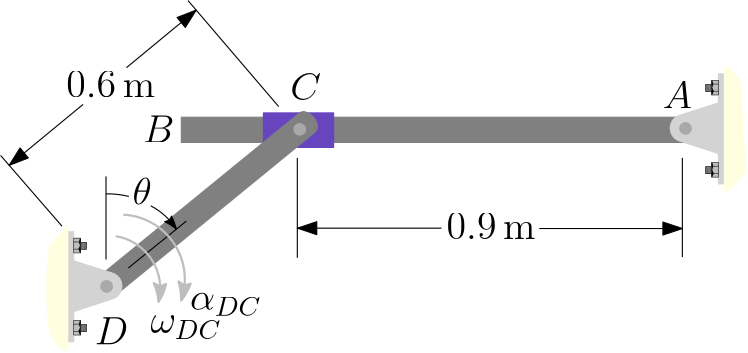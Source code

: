 <?xml version="1.0"?>
<!DOCTYPE ipe SYSTEM "ipe.dtd">
<ipe version="70218" creator="Ipe 7.2.20">
<info created="D:20200625215703" modified="D:20200627003156"/>
<bitmap id="1" width="1920" height="1080" BitsPerComponent="8" ColorSpace="DeviceRGB" Filter="FlateDecode" length="458728" encoding="base64">
eNrsnQdAFNfahpOIFEtioihiw5oYk5vEblSkCCgWBBEEKYIoKtg1scTEmkRjib1TFVSwxh57
74qCShMsxK7Y6dyze2CYnbaFXQR93/+5+8/Ozk7dHcLD53fMzMwayFO/fn0zMzP6WK9evS72
bgAAAAAAAAAAAAAAAACAUr788sumrHxdGCqcGfNMHuvJQ97yEYIgCIIgCIIgCIIgCIIgCIJI
pou9W5MmTQQVNOOfGQtdr169unXrwj8jCIIgCIIgCIIgCIIgCIIgSsP2z1999RVbQZsV9t+g
bTfoI/wzgiAIgiAIgiAIgiAIgiAIokq62Ls1atSocePGX8nD8c9Mz+e68sA/IwiCIAiCIAiC
IAiCIAiCICqG8c9fFuarwrCbb9SrV69OYeCfEQRBEARBEARBEARBEARBEKWh/rmJPIyCpiXQ
jHmmzTfq1q1bWx74ZwRBEARBEARBEARBEARBEERpmPpnEqqgGRHN9s+080adOnXgnxEEQRAE
QRAEQRAEQRAEQRBVIuGf69SpQ9s+0+Jn9H9GEARBEARBEARBEARBEARBVE8Xe7eGDRsy/plp
xEH7PzPFz0zzZ9Q/IwiCIAiCIAiCIAiCIAiCIKqki71bgwYNGjZsyHSBZhR0PVbgnxEEQRAE
QRAEQRAEQRAEQRC1wvHPtPOGhH8mgX9GEARBEARBEARBEARBEARBlIb6Z6qgmRYc1ELz/XPt
2rVr1aoF/4wgCIIgCIIgCIIgCIIgCIIojaB/pmHGHKTDDtYuDPwzgiAIgiAIgiAIgiAIgiAI
J/mqpTTsampq6vfffy+xAHn12bNnxd9QF3u3+vXrN2jQoFGjRtQ/Ny4MI5+pf0b/ZwRBEARB
EARBEARBEARBELGo4pZLiX8OCQl59uyZmIKm8pksU/wNsf0zVdCMheb030D9M4IgCIIgCIIg
CIIgCIIgiFjKkH/+SFxBa1E+fyTin0nItKB/1qz/c7lyepU//aKGSb36Db9p8lULAEAxadT4
O9NaDapUMdbXN8S9HUEQBEEQBEEQBEEQpDSkbPnnj4QUtHbl80eS/tnMzIzdfKN27dqa9d9o
3OSHznbuAAAd8X0LC1hoBEEQBEEQBEEQBEGQd54y558/UlTQWpfPH4n4ZzpdlxXN6p8rVarS
9kd76EEAdI25Ze9qxrVwk0cQBEEQBEEQBEEQBHmHKYv++aNCBd2/f3+ty+eP5P65gTwNGzZs
VBja/7kOK0zzZ9X98+efV4cVBKAkqWv2Fe7zCIIgCIIgCIIgCIK8Z8lXLaVkV7WyTMln69at
ZMfIo9bXrCP/XK6cXgdzB/hAAEqYSpWraOXOUL2GafuOtn37DSEMHz3jp4lzySN9SuaTV/Gz
D0EQBEEQBEEQBEEQhJMy6p9p243U1FTB4QiLGQn/zOm/wYhoVfxz02ZtYAIBKHnate9WnBuC
gaFR+462/kMn/TRxrjRkGbIkWR4/WRAEQRAEQRAEQRAEQWjKon9m93zmD0dY/Oii/rl8eX1o
QADeFRo3gm7f0ZaWOqsOWb5Fq4744YIgCIIgCIIgCIIgCPJRGfTP/AEHta6gmfEHteifq9eo
AwcIwLui8ZfN1b0PGBgaeQ8YrZZ5ZkPei0JoBEEQBEEQBEEQBEGQsuWf+fKZRrsKmu2fGQXd
WB6N/XOTr1rAAQLwrmjdrotaN4HqNUzVLXsWLIRGU2gEQRAEQRAEQRAEQT7wlCH/LCafabSo
oBn/zDbPxfTPbdp1hQME4B1SrpyeineA6jVMi2meoaARBEEQBEEQBEEQBEFo8lVLadjV9PR0
MflMQxV08Teki/pn2D8A3i1VPjdW5etvYGhU/MpnjoJGIw4EQRAEQRAEQRAEQRCEiVL/XLdu
XcY/16pVy9TUFP4ZgFLO559XV+XrX5yezxK9oHFfRRAEQRAEQRAEQRAEQWi62LuZmZlxFDTj
n2srpiT8s61GLwEA1PTP7TvaaV0+U1q2MsetFUEQBEEQBEEQBEEQBPlIZf/MLoHWkX+2tnWj
E3Zd+/Vy7u/i7ufaTwaZcHT2sbXvx1kMAKCxf9Z65w104UAQBEEQBEEQBEEQBEH4EfTPNPz+
z7qrfy6wyl3ce7v6ePn6+weMGjxstH/gKDLhN3j4AP9AMtPJ1ZcsAAUNQPH9s1rFz1u27X+W
/jxiw07V30LWj7srgiAIgiAIgiAIgiAIIlH/zK58rlWrlu78M/XJtl37uXsN8g8Y5TsowM3T
r3df355O/Qn9vAf19xvq5es/aOgId+9BZDEoaACK6Z/9h05SXSZfv5GckZFBHlV/C1k/7q4I
giAIgiAIgiAIgiBIF3u3evXqUQXN8c+15KHamU6YmprWrFlTu/65QD53cXf38Bs0dIRH/0EO
Tt7Mq3b2/Tx9/L0HDPHy9ff0GeQ3ZLi750BblRtx7EjKeHwuWHHm/sSMjMSd8unFlx9nFCyw
8NzTjMeXFwqsJPjcY/5KpGFtQnNk2y2K8L5pys4UgRWSmYUR2nnZ/nDns05giSLbbsoOxd3I
0MI5f8dM/m0OQfX5Gvvn6jVM1eqnoYF/JpCt4AaLIAiCIAiCIAiCIAjygYftn2kJdKNGjegj
o52peabFzzryz04uPv6Bozz6+3ft4VEws4u7o3P/ft4DvQcM9vL1p3j6+A8aOtLJ1Uc7/plF
6fLPPK+7I4mlW4uFbN8EhLZMPktvQsg/K0N2VpP269g/a8X2lwqePHlKrsyfs5awZ5KnZCZ5
SYv+Wd2RBzXzzxiFEEEQBEEQBEEQBEEQBKH+mcpnGrH+G6aF0Xr/DVv7fl6+gwcMHtazoPJZ
JpZ7OnoNGjqCamfvAYMpZDH6yAxH+D76Z90J1cJj4dY/ky0+PbdY+XtLq39WuvNlA6qa2Qqa
P0cr/rlvv6El4J/JVnCDRRAEQRAEQRAEQRAE+cDD1D+z/TO//plO66L+mdDLub9/wCg3z4HW
trKqZmvbvmSmc98Bg4aO9Bk4xGfgUEZBe/r4e/kMGuAf6OjcXxv+uWi6wD8X9aBg9GaBsyWr
KoiiUC2aL1aRW9gdIoNV0kw3t+Pc0wxe/wpxE87tklH0Rlq9XLQhZT6W45/JU+WWWNA/s4+U
1TBEtnKF/iEFuyq489y1Fb1RYRn20e0s9M+sc6usfrvsKWiN5TP8M4IgCIIgCIIgCIIgCFJK
wun/zMhnkjp16tCC51qFqVmzpomJidb9s4u73+Bho3u7+LBndnfw6u3q69THp6+Hn/eAoZ4+
/nIGefn6D/AfRt6iff/Mcsvyp9RnFuhQBctauJhMPrPfUiB1OS2mGRvM3ZxgWbXQPrsLNOJg
r5l6XUYpy55KKmhF/0x2RkKwq+if2adix7mClXPqn4V3ntsbROF0FZwKuWdWFN3vYf0zR0Fr
LJ+V+ufho2dIeOOIDTuv30hm8yz9OdkT8siZv2Xbfon1kK3gBosgCIIgCIIgCIIgCPKBp4u9
W926dTn9n2lqF4ZWPuvOP7v2G+AfOMrBydtG/tRG8dVuPT39Bg8b4E8IJHh4DyTTffsNUNE/
C0bEP7MLaJmXFISzQqtkzih4RSJUwcqyZTLjY3mb06DNBWtJrnBW1jNE0T/Ts8S2u0LvVe6f
+e8S778hujbu6ZLvJ1tuv8f9Nxi2/7OPflDJhGZrkPbP0nXLGSrn3v2H0qvCDRZBEARBEARB
EARBEOQDj6B/po9M/2fd+2c/v8HDPX0GefQf5Enw8ScTfT0GdnfwouMM9uzdv6+Hn5vHQCdn
H4fe3oOGjiRv0Un/DQFByvOxjPxkdZNQNNuK7poT+VaK0W5aYZ0s/6xgs6WLqAX8s6BgV6v/
RsHZUHgjzz8L7bxE4+uC/RS/BKh/1sg/jyiR+ucRqH9GEARBEARBEARBEAT54MPxz+wS6BKr
f3Zx9xvgP8zLR9bkub/fEAKZ8B0USCa6O3gyi1nbysYl7O3iO2TYGBe3UuKfBWuYFfyzoAeW
aPLMtcHccfeYFXLqn4vln8Xtrur9n0XamDDHIrbzqvlnhfnvr39G/2cEQRAEQRAEQRAEQRDk
fQrjn5nxBxs2bEhdNDP+oK79s6Nz/wH+gV6+sg7P5JFCpv0GD+/jPoCaZ7l8drOxc3fz9PMP
GNVLR+MPCjTT4DlkRt4KNzEW7Yqs6iCDoqvllBNL+GdlTTz44w9KPFXHP3OEMHuHRXde2mbL
3yJZof3++Ge+cNZYQcM/IwiCIAiCIAiCIAiCIKUh/PpnxkJzRh6k8rlGjRpa98+29v28fAd7
DxhMHql8JtPefkMGBYzs6+HHLn7u6UReGUYWI2/RxfiDzMIs4UlbRgiMIViwWJGqDT6XJDj+
IMup7kwR0d08z6xoYgtG7mN5V4VlaO8LgZEQVfPPCo2XBZWyUmPMHLuCP1fYE5Gd54zbWCSW
uQMsKlyC99I/P378lK+aqYImL2nRP7fvaFcC/rllK3PcYBEEQRAEQRAEQRAEQT7wCPpnpv+z
qTxM/TN51Hr9MxXLTq4+g4aO9PSRlT339xvi7j2ou4N3915eXbt7drZzo0t27eHh0d/fP3CU
k4sP80bt1j/voO0jMhStsqz+eT/TuFhxhYINjRUVLrtNdOFqlStiubgueh9bjBfM2c+tfy7a
kGBXEAn/zEhd/gEKH2mh7las9C4I2wYXrJauU3DnOf45cWfRnnB7cTBH957235j82xyC6vM1
9s/Va5iWgH8mW8ENFkEQBEEQBEEQBEEQ5AOPoH9m+j8z9c+69s+2du7ungP9hgz39PH3GTjU
zYvb3tnByduj/6BBQ0e4e/jZdnFX0T9/KIh2oi5biJVeAy2PP0jiHzBJp/6ZrB93VwRBEARB
EARBEARBEERi/EHa/LlOnTpMIbSO+j8XKOiu/dy9ZYZZ3vx5kLOrr4Ojt4OTd29XHzdPP99B
Af4Bo9y9BpHFIJ/hn0Ex/bNaLTi2bNufnv48YsNO1d9C1o+7K4IgCIIgCIIgCIIgCEL9cz15
qIJu1KhRQ3lo/TN91Gn/5yKf3MXdydXXy9ffb/CwwYGj/QNHEQYPG+0fMIrM7O3q0xmVz/DP
QBv+2cDQaMToGWr101AdsmayftxdEQRBEARBEARBEARBEMY/U/lcXx5aAl2LFV37Z7ZVtrXv
5+jc38Xdz7WfDDLRy7m/Xdd+nMUAABr7Z5KWrcx15J8x8iCCIAiCIAiCIAiCIAhCw69/blgY
dvPnEvDPBdhq9BIAQE3/TNJ/wBity2eyTtxXEQRBEARBEARBEARBEBpB/0wf2cMO1qxZU3f9
nwEA78Q/a70LBzpvIAiCIAiCIAiCIAiCIOww/tnMzKwBK4x/ZkYeVLH+WV/fEPYPgHdLDZO6
Kt4Bqtcw1ZaCJusha8NNFUEQBEEQBEEQBEEQBGHSxd6tTp06devWNSsMUwVdu3ZtKp8ZEa1K
/XPVajVh/wB4tzRq/J3qNwGtKGjIZwRBEARBEARBEARBEIQfdv8Nxj9TBc0MO8iuglbqn83q
fw37B8C75fsWFmrdBwwMjYrTC5q8F203EARBEARBEARBEARBEH4Y/0weqXmmjTho/w0N/PO3
33WA/QPg3dLJylmDu0HLVubqFkKT5cm7cCNFEARBEARBEARBEARBBCPon2kVNLv/s4r+uUKF
ypadXWH/AHjnmNQ00+CGYGBo1L6jnX/AJKXmmSxDlkTZM4IgCIIgCIIgCIIgCCIR2v+ZNt9g
RiGk/tnExIQpflZx/MG27e3h/QAoDVhauxgZVdT4zlC9hmnLVuZ9+w0l0KJo8kifkvlo9Ywg
CIIgCIIgCIIgCIKoEmb8QVoFzR6CkNY/M+ZZqX/+8qsWkH4AlB5at+uCWxyCIAiCIAiCIAiC
IAjyDsP4Z7Z8po+MfGYi5p/LldNr2qwNdB8ApY2WrW2MjCrhRocgCIIgCIIgCIIgCIK8kxTf
P3/+RfWOnXpB9AFQahtx1KrdCPc6BEEQBEEQBEEQBEEQpORD/TNHQTPjD1LnzKSGPOQtBoYV
TEzrN23Wul2H7vB7AJR+Onbq1ezbdqa1GhgaVsB9D0EQBEEQBEEQBEEQBCmZdLF3qy0Pv/8z
U/9MJ9j+GTYPAAAAAAAAAAAAAAAAgDSC/rlBgwYNGzaEfwYAAAAAAAAAAAAAAACgXf/M6f8M
/wwAAAAAAAAAAAAAAABAM//M7/9MAv8MAAAAAAAAAAAAAAAAQOv+mUzT8QdNTU1NTEzgnwEA
AAAAAAAAAAAAAACo659r1apF+2+wLXT9+vXhn4G26GTVu33H7m3a2bVua9OqjXXL1lYAAAAA
AAAAAAAAfFq1sW7d1qZNO7v2Hbt3suoNqQLA++Sf2SXQ8M+g+FjZuP7YoRuEMwAAAAAAAAAA
ADTW0T926GZl4wLNAkBZ98/15GH3f4Z/BhpjaeNCfjrgpyQAAAAAAAAAAAC0wo8du8NCA/B+
1D8zFpoZfxD+Gagrn1u1sdHpD50W+MkLAAAAAAAAAAB8cLXQNpZQ0ACUWf9cRx5qodn+mcpn
+Gegqny2dmnVpjN+JgIAAAAAAAAAAEAHCrqzpTUUNHh/sLZ1Yw2g1quTZXeLzj2cPQYtDopI
f/4y+eatU6cvrFi1LnDEZGYxmy79yrR/rlevHuOf2cXP8M9AFSysnVu2RrdnAAAAAAAAAAAA
6A7rYipomy797Ow9bbt62Moe5ROF2FHsZY+FMz1lC9vLX7X3LHPqr/CQPcieqws55GJt1NbN
zqavrU1fO3Wgy9vYun048pk8Wll2b9v8+x+aNWr1fdP2rZt36GhuYd87csuO/MK8efP24qXY
ib/MKosKWnX/XKNGjerywD8Dka9M39ZtbfBzEAAAAAAAAAAAADqldVsba1voKVDGkX+G7e1d
B7t1m+Td/meX74fYNxnh8M103w5zAnuM8XXs4eh+/lJsbm7e27cZjIg+cfK8r9/YsqWgJfwz
p/8G/DOQ/ntNmx+74CcgAAAAAAAAAAAASoC2P3bVQEFTZTdy7JTQsOhlayJCw6NXBm9asCR6
3rywRYuCgkPDQkOWhwQtDg1bGRIaFLJqbdDqjcHB0aGh0SGhG4OCw0LDokaPnVzmqk+9fEZP
nblwyvQFU2csZDNtxqKphcinFV4ly8/8Y4nvwHEam9URnazX/vhNZNuvI9s1i2zbTDbRptn6
1k1ltPo6suU3ka0UaVnA2lbfBnToTCuoNWwP29nFwroPg7WNq5XiHLKAlY0rmc+ZqdnmJv82
h6DBG7t3dxvl4zgr0H7BMMuVo22Cx9humtbznz/77J7T/+CSEb8M8Zw8Y052Dkl2drb8fzk5
+fn5jx8/HT12Whn6HKpS/0xD/bOxsTH8M+DT0aIXfvYBAAAAAAAAAABAdVxcfYrz9o4WvdTV
F7b2soYSazduys/Pz5VXk95/ln/2woOjh68mJyXn578gM/Lzb+fnP83Pf5PPjUz9rd+wnqzB
zt6jTOga6id/nTovLGLz9cTbcfGp1xNuX0u4RR+vxcthTRS9Gn8r7kbq7n3H/vxrGW3fod55
tulLHje2afqy6cera368zfTjLTUJH20y+XhTDfL40eaa5bbWLB9dvVyU8SfRxp9Eydkon15W
7ZNH9fTWNW/GrEd9+ezaoVMvNlQvd7RwNLdw7GDuQB7NLZ0srWVGmrMkeW8J+OeCthtd+w7x
9Zzo32O6v9WSEVYrR1mFTbCLnu60dVbfnX95/7sgYPficYGDB5+5eIV88LKysnJycvLy8jIz
s8jTV6/fjBk3vczVP1MFTccfrCcPY57ZzZ91Uf+8acvu4yfOvZPDnzT5r5FjppbY5sgHY8/e
I5dj4ihk+tcpc9kL+A+ZQNDR1h2c/MgWyaMuOm+0aoO2zwAAAAAAAAAAQFlyv7Nmz1+5Moiw
YOHSQf4jS34foqM3e/UfovHbW7XpbG2rnp+06SrzsatC1mVn5VyKv7YqdNOkX/52dx3q5x2w
dWPk0/sxmZnJmVnxWVnXM7NuZWU8z3z5NvNVRlZGdmbWm+evbmdlZQWHhMm8aNd+ZcQ/yx5/
+W1u7PXU46cunTh9+eSZmFNnYs6ev7pt16GQ9dvCo3aEbdxBHoMjt23eceDshViyAOX4yYsJ
yWkz/lgiW5Wax0u9cWTbrxfX+OSzKtWqVK5SqXKVipU+k1GR8CmhQsVPjSpUNjKqZGRU0ZBg
WMHAsEIFAyMyPe+LcpEtNPfP1Cp3tHCUC2cny8595v+98u8Fq7o7eJGXzC2dyKNbv6GrgyLm
zlthLl+MQk21rv0zlc/ObgFufsOG+3v/NKDrJO/2071bzh3UatWoThsm99g63XXnLPe9c32O
rxq/ZMbY0+cu5+XlZWVl5+QWJDs7W/ankwePPLxHavcD4z9kApWW2vWTYv7ZzMxM0D9rffzB
vfuOyKT9q9fv5Gs4f8HqxUtDx43/XdcbopcvXyjMNSWPL1++0tEfLxyc/JKSUsnmyKPWFXT7
jj0+3B/Z/9zKz395fi59uiclP//F+cX4z5h3wNxLL4ouhK4YOn/z+qA/HUv+6AKWrt+wmTAv
QGG+49Tw9RuWDtXmtsbO420F6AzZ2V4z1ROnAii57cwfK/aq7Cag4U0JHz9Qdu6NTn+ukf8Q
xCcWAAC0SAfzritXBh04cJCwY8eu6OjNdDoqanNPB7eSFOBko2RPirOS9h17qOdF5QPqrQpb
m5X/NnhdiKOjq1VH2x+/bzvYwzvuzOG8jNScnNSc7Os5L85npV/JzXqcl/0q5+2rvJzsrMz0
tP8u5+e/DA0LZ9ZTVuqfJ/829+q15JNnYs6cu3rizOXNOw5Eb/93TcSWxWvWL1wVsTR4w8LV
EYtWR65et4XM3/TP/uOnL505f/XE6UvxSXdn/rlEgz4PjH8ON/nos8pVvq1c+cuKlRtXIFRq
ZFTp60qVXSwt3Dp3bvZZlQYGRo0NjRoZGDXUNzTTN2hS3sDIwCi42ieRLb4pvn82t3DsZOW8
Z++hmCvX/tnx761bd2fPWWpu2TskdOOdO2lkTnJyauT6rbQ0mvpnzYa2VLf+uUs3z2Mnzk76
fb6vt6enk6WLzTdOHev42ZpN6/vlMv828we0/NWz9e+D7MKmDwyfM+HKlbi8vLxsmX/OycvN
I4+5ublZWbIq6MuX4+zsPbX4gYmJuUZ1JZnQtX+mCpoxz+z+G9qtf2bks+6KfqXp7eJfAgqa
imV67WbPWU71L3kk00nJMidMXp311zK6jC78MyOfabSuoFu16azZj4lOlt3n/710//5DK1aG
kGn45zLBdtlBXprzXvlnVT2M1vyz/FdpVTWvTD6HT3ES2IfS7J+Z/ZRNbGBg7W2hT+BSdIZl
O1M4v+gM8N/OuXaKW+R5e/Z2RbSeDk4sBGAJn9uSOwr25030ajJfecWvs8jXXOGDURr9c9GX
iHssAnur8E3nXXql38fCv74Jf501PXDRv+hxT6aqdyHRa0T2X/AlkdNS9HESOI2cHZDcN/ar
Cgcldt1L1e1IcWfU+okJAABAZfkcFSUTzlOn/WFj58jMnDBxCtXRJaagZ82eT703sxualUCr
50XlfSQWr1rz4PXtv+bPtO7QruN3/zP/pum4/n2vHt6ecHHHmSNBcRfWXz8bcW7/6vuxh3Me
J+e+eZD94t6tayf37Ap+8OTKshXLNehHwa+ApShdRjv+ecq82Ospp87Kyp6Pnbq4Mix6WchG
wtronUkpt1++ep16O23jtr3LQqLIzBWhUUdPXDh7Ifb46csJyWm//7lUXjeu3vHayb3x+jZN
w0w+rlSpStOKlRtVqNzQqFLjCpVMjSr1sbBYPuv3zWHBA52cvzCsQGbWl8lnw3rlDRqVN9DX
Nwyq9klky+L6Z3mTjd49ennfiE/q1tOTnEz/IT9fjolLTLx5/MTZvv2GkCU9vIZduhxrbeNi
buHUsbBTRwn45xm/L8zPz58+e9GEqTO8+tp52jfz6tLI06ru2F4NlwW0+s21yYgejab5Wy0c
1ydozuTEpGSZf87OLix/ziVPySPtBT3j90VlxT8zLaCpfKa9oBntTCeofNZi/+d3Lp9LRkH3
8xpOxXJY+CbBBZYuC2OXQ2vdPxdVPienzp6z/P79R9pV0BbWzhrL5ytXYk+fOTf/76XkkUyX
SQX9rv2zzAan7IF/LpZ/lvkNlYTYO/HPnI2WEf/MrGfsvCKL4jklaLPkDrO3rrAncifDEizy
E1hoJ+SaheVqpHydwpnnvpG9nyXiYT5A/6zrc6vFAn6JVRUdhcKHTW5KBY+uSGy+D/6ZdWY4
N0/ylLMzCtaUdwdQ8n2kBlXhjkGOt3jXl/UJ5Bhd2VPO3Un5XUj6ZlIgk/mXT/5R4R8I62py
vimyp4rLS+6bwsWVn3bFv+tp7J+lP406uje+H3+0AgCA0ga1vv6DBbpt9HRwo1XQJbAbNnaO
ZFu09HrqtD+KsyoLa2d1/fPS1UHPMx9s3hwyfYz/wO6dejWvH9CjXeisUUHzRsyZ6rUj6vdD
uxYGzws8s3HO65Tj+dm3X6VdOhq9eNG8MdcSDy1ZvqTs1T9PmXf12k3qn4+fvrQmYsuKsOiV
YdH3Hjx6/frN2UuxT56mx91IWhq8YWX4ptVrNx87efHshdgTpy/HJ90tjn+ObN0stMbHFSt9
9mWFyg2MKtU3qtikYuUqRpV+GTlygEOP2RPHr5j/t4FhBTKznr5hHX2DeuUNGuuTGK42/mR9
q2bMejT0z5ZOnax6u/T133/gmLWtq7llbyubvqHhUdnZOYuWBJHFOlk593DwvnjpqoOjD1mY
UDL+uaeT340bSW/fvl20KnjekmV+/Xr26Pilh2UDL6taPzt+s35c1z98WoyxbzDOpfmaCS7b
1y29m3Y3Pz8/OzsrVzHZ2dl5eXlkVT0dB2ixhjYm5tqJk+e13n/D1NRUsAWHTv1zKZHPJaCg
6ZFu2rJbaXW0LvwzWz4zdde06FpbClrj5hszZs65ejWOeUqmyRz459Lvn9+//huq/0L9Tvpv
SGy09PpnMaUvKd4Vj3Ts0ABRHcE9J/wScZELyn1JUAYK1BnCP2sJnZ/bEvHPrKMYGjBWhW8r
yyWq5J9Ld/8NBcnM9qJCZ8xp7FAn0TuA5PdRbk21rjoVJTPZAbak5Z0NZXch8ZuJ/OYsUcks
+NFSlMys8yxYmC2xb9zleapc49sO/DMAALwfUOu7cOEyZs6EiVNWrQpmPyULFKcns4rQDfkP
HhkdvXnHjl0dzLsWo6K7p7r9N9aEr8vPz4yPPXp5b/jq8d4/OzT/s79F5IwBm1eO3xg8+er5
DbEXN4bNH3pw5dj0xB15+Tef3T60e9WEJX8FPnh8dY28/7PG9c+0pLlDp141TOrWbygr8bWy
6WttS3ErfOrWpl3Xzz83/uZ/PzJvKY5/lvd/Tjl55vKpMzFHTl5YvW7r0uAN67fsyc/P3773
8Pzl4Tv2HYnYvEtW/BwWvXrtpsPHz586e+XYyUsJyWkz5f2fNax/bt00pPpHFSt+9pVRpQZG
FQmNK1SqYVSxn5XN5GEB/0Stnz52XCUDo8Zy/1y3vEFdWf2z1vxzJ6veBCubPufOX+7nGdjX
fejyleEZGZkrV6/NycmdPWepu0fg4KE/Hz9xtpOVc0n6558n/pmZmTXvj78CAkdOnjRylF+3
4S4txjp/O6Jnk9/d2+74rc/yYZ3m+rZdHmi17U+fw2G/n9+0LuPlS1rwnJeXRx/lE7JSaLKq
0WOnlaHxBzktOHTnn0uVfNapgu7nNVzWD/z+IxXls3b9M7NyRj4XSWm5gr53/2HxL0Hb9l00
+wGxclXItm07macRkVEE+Gf455L2z+oIMfjnYte4SqxfetNsGcUTU7waS5W3LqBiSkqwfIj+
WffntiT8s8RRCH8l2X+OKfv+WbZFxX/UQM+SaheXvVGp76OulKNihTbjn1U7jew7j5KbCXM2
+KdFfFtkDazPALOrKv2Q4t4hFa8sd8/hnwEA4ANn5KjxHL3M8c9UUM+aPV/rm+7p4Obi2p8w
fsIUQlSUTDszu0S2SGYO8h9Jl1FLR7dt31UN/2wv86jB4RF5eRl3Ek+kX/3nwILATRN7Xwmb
cP/46vTk/S/vn8nJTkl/dPbQhulHlwc+Ob8m783Jx1cjdi8dtnHNr7l5T8LCNxan/pkOmFi/
QTMDA8MfWlgK2mlGUBsZVTS37K2t+ucLl+MSk1KvxCUERW5dErQhavu+3NzcrbsPJd68lZ+X
d+vuvTURW5aHRq1euznmanxi8q0Ll67dSLpTrP4brZqGyvzzp40rVGxiVLGBYcVGhhUbGlZo
WPmzpbNnXzh10qFtu+oGRg0MK9TRl8nneuX1G+nJ/POaYvff6Cjzz84dLRx/mzrnyZNnsXE3
UlJu5+TkHDl6etfuAydOnMvJyU1JvRMfn3zv/sPpM/+WF0s7dzB3KIH+z5Ebt+Xn50/9+eeR
gwf/HOAx2c9uum/H6V7NJzl/t2igzb4Znv/85rB5Qvd/prgcmR9wNmTy8fm/Pr93Ly8/P5fs
dF5R/w1mIEKxlgulzT9z6p/ryaMj/1wK5bPuFDTtrSFW/MyXz1r0z2LymaOgyTLFvBBt2tlq
8HPHd0DguoioU6fP+vgGUJin6q9NZn1T/pGbWBraHUJmhgtCXuVJYyZ8abknhfUyzyezX721
XdI/zzn/Unw9ViKL7Tn/gqOURbaocBTylwSXF9jiYt4mFLpqyPZHNs1aD2thXv8N+dp4S7IP
in2SC1Yu08Xsq8NaCXvlhVZ5O+uQuFdTpSUVPySsw1FUAQVKgV26xv49naWCBWrzuKKY3d4z
6M+h7N+gedVoihstVA2cDslMO2Xx/hvsVrTSpZsiS4rvjArnR7nSF39JmWFQOOFC9c/Me8X9
s4Di419HBa1U8PFgXQj5S7SNAL+xquJLEv8ev2BVykVQge0paIHLHCO77yv7pClsXWHNCk10
xf6dvsipVrID3DatImdGVNkJ7bDYfOYLy1qAvasbBE++8OnSaFVKFLfgx5jXo0Oj/hsi51bg
KAR3QOTLLjjEG2cT3M+AYP2zQPMKZV5R6vuoSp8Wxe8af4cFD0e4/llR/KpyF1LpZiIobCUO
Tbj+mVWkrdq+CdVXs+6ZKvbfUPgOFrYuF2jmr1DpLf03FMn7g8i9UWE3YKEBAEC7VcfU7k6d
9sfKlUHUA5MJZhxAsgDbSGvFPJNN0FbPbGjbDbIz/JfUcuBt2tmq659DwiLy8l+nXNn7/ELE
qcV+lxZ4ZV9enffyeF52Qn72zbz8/zJfX79+eMWBhV63o8fkX152b+eUXQsHHNq+MD//TWjY
Bplftde8/plQp24TY+Na5KmltUvjL3+oV79pw0b/q2v2VZXPjRs2/l+L1rKm1j+0sKxU+bP2
5g7a8M/zY2KTkm7eJr8Qv83IjNyye1HQ+qjt+7Kysg8eO5OTkxMTl0Ae/9l3ZNGayPCNO16/
fiv71fnW3biEW7/PKo5/bhZm/EmFip82Miowz2aGFZpU/tTAsMLiWX8d3LHjywoV6+gb1jc0
MtM3NCuvX09Pv5Fe+fL6BqurfRzZsllx/LO5ZW//IT8l37x14ODx02cu7N13+PiJs0HB6226
uA0NnGBh7bx5y65/9x89fOTk/gPHjhw9TZb08x/byap3CdQ/X7l6PS8vL3TlyoCB3r+M8J4+
yHbeoI4zXZtNcmw2y73l5p/sd//ac+9E+31T+hyfN/jE8rHnwxdkvX6Tw+q8kVcYmZDOy4uL
S9BiI4XQsGiCdkeOK2H/PHvO8nx1snRZmLZk7OKloarj6zdWK9sNC9+koyEFVWw6LbF18kEq
MIMvX5HlS3LwwRkz5zwUj/pdOAo0aYFslIvNFy9eKthUlv+UG0hFHcoWlXKpW+SKqSZldCVd
OfNqgQEW9s/yDRXqX84bOeK3yBIXalhVt8irf1ZcXnHl6vjnfNGdV/TP8pPPflqw2j0pLI3M
3o2ClRe+Si/HixfMJZCvUOHw2a/yrpeifxZfUn5pXrzkvZGjkuS/8waFF/0OrtjQVQ3/rNje
s/A3dFH/zN0KZzgqlfo/Kzb5FOkvSg3wmiDuvqm2M0rOj7ICOQndqszEcowKr/+zmDbhNqeV
doO80sSCC1c4hzZZXRMk0vSV2hWO9lQ0dfzRFZX7Z3LCucXeghdI8TPp9Oc8hWW4nQHE/zE+
X/UL7IDAhhQ+cpyDFe0JILYertMuXEzwq8S5+vzhJgU/z2qvSnm9sZCB5PzNRTP/TC4B55Oj
0JkhfA3nPqDSbUHx0otfPu5ngP1lLHCk/O7EEp15Cg9T4vuoSof8gKXcbz3nQyt8xlhHXeii
VRO8vANXdjMRmVnwuWLpVsHhZQtPKb+lttJ9E/ozH+tzq4p/5n42RFumkCU5P56EFLH0Z1jp
vRH1zwAAoCP/TEcY9B88khY/R0dvJhMEHflnWlYdvjaSjm/o1X8If4jDDuZdXVx9mBEJR44a
r/rK1RqCkNYtB4Wuzc9/nnJ516vzIecWe8Qt6JMXuzIv51xeXnJe5s3srNt5OXee3Pjn6GKv
uBVuGXt/vrsx4ETQkJTLm/PyckNC1xWv/llm1WqamlWvUZtMW9m4fv9Dp2bftPv2u/bf/WD+
1detfmhh2a59N/LS980tDA2NfuzYszgtOKh//nXqvMtXE5NT7tC62T2HTixYtS76n39zcnL3
HDzx4OFj8piZmbnr36N/r1y349+jtMNDyq20uPhbf/y5THP/3PLrEOOPK1So/JXcPDcwrFDf
wKihUaUahhXWLJgXd/FSpyZfVdU3rKtvWLO8QZ3y+mbl9RvrlS9f3mB18eqfrWz6evUffvfu
fzN/X2DZ2aVvvyHPn7+MuXLNwdHnzNlL5OgOHjrRw8E7JeX2vfsP7bt7WFq7/Dl7cWrqHbd+
Q6002qJa/vnevQfk9CbEJ4wbO2rUEPdJPhYzvb//xaGRX5svAn+sPN+53kqPZjt/st09scuB
P9yPLRmZeuYA7f8suy65Rf035B05cslL/917oC2jeOLkeWoLyYTW+z8L9t+ooRhjeapVq1Yc
//zrlLmvXr1WUT6TJcnyWjlMD++RtLZZFciSZPky7Z/pdpUWVDPLFKdQX4OfO/P/Xirhn8mr
mvhnToGuQlUzSwsLdWlgCVWZmOVaYlaFM7/ZhaLc5mxIQZPKl+SpYIH9UTgcZVvkLsArThZs
CaKKf1bYK/arYtMqNsfgrpxj+DknSsjbC29UyZLcD4mIkBQYQ4r9m6/K/lmgwk3hF3Ppgav4
LVJV8c88ryXcuIMr2QRK48R3Rsn5kRCAEqVxUv2ixa8Lu5RO3B1RF6fMdylqEG61LW/EMa6v
Zn88JBq98rcudC2E6qV5Je4Kl1WhUFDsLw6cMy9ZDMnzz/wSa5FBGyU+xoLjqak6+CPrs829
Iry24ZyTIH661F6VsuJVYfnG9dXcItLNQrWjPP8s9Mmh+8Y/CukaY5FLL3X5BHag6Chk85lj
LHKqgn+B4nzgJb6P6ozQyj/P0meMe0cq3I2iOl7R5hicOnbpm4mIsC3cusjQgUVF3QpfaiV3
Uf4fwoT8c8EOq+Cfxf+hipL+GyJvVHJFlN0b4Z8BAEDr+A8eyRl8kNN/gw5ByLhoLdLBvCuj
oPn+uWXhwIhiYyNK0KKVlTo+Vt7/OXgt+c309uVdL8+uvBHsd22J88sDv76IDUk+v+HWjcOv
XqXm5z/IvHs4MXpc7CqXpOC+V1b2jY3+6cWtQ+Q3y+DQCKaOWjP53LRZG319g+9+MJdV6lo5
k4l69ZuSmY2afF+/4TcNG33btr09LeL94osaX1Q16WTlXEz/PHnKvJjYpPjEVGqBrifcXLQ6
MmT9trcZGbfu/Pfv4ZM3U+9mZWWFbdyxYFXElWsJdLGEpNvXEm7/Uaz656+Dq31iZFTpSwOj
+gZGZgZGjY0q1jQwcmzfYeGMactmzRrj0/9r4+p1DYyaGldvVOnTWnrl61P/XPWTyBYy/2yj
vg2mh/z3wlVnzl6Un+He5CQ/fZq+cvVar/4jGBXm4OizZduexMQU2qyDLHkjPunnCTPkf1zo
p1P/nJGRmZOTQ/bh4qVLI0f4j/Gx/MXzhwkuTX9yqPdbj5oLvZqtH2O1+zcHwr4ZfU6ETst4
+0bWaiMnm1//TKffvH2rLaMYE3ONnh8yoYv6Z1oCXUceTv1zdVaK33+DKYEmE6Wq/4av31jt
Fj8zHrjkj9TByY9smnbYkPbPZBmyZHGK6jWof9aFf5Y0vUUOtrCzhEgPZ+EewszbuRuS6P8s
sCGFJSWkNFsOC9ljxfUo+mf+HgqoZpX7bwjvJ0fqSvW7VuwQQneMt3LBpiVs/6zKSVO6pPCu
ilWmibkvVf2zkDxxVNZ/Q6qPqAr+WbjLKP93dhXUhPjOKDk/ykyyog1W0WlQ08WvpOWUiEtv
tOifzEuWLPJODq/YlatuJE+dwtaFjlG1/hu8HVDcikLLgvVSdY+CV02V+mexgcykP1eKa+Ys
oMZ6eNJY6sMg8C8aRE6XuquSbiBDKzb5L/F8tcb9N1Q+IdKfOmEPKXn5lPS9L3wva08ELH2B
3eUO2FeM+meBTinifwmSlK6FzSXE386/C2lc/8z7G5bw39cU3sv6KPK3y983LdU/i1Yy83dV
8a8q/AsnfUWUXi/4ZwAA0IUE3rFjV1TUZqbBsv/gkbQPBmXVquADBw7a2DnqaOtUMvMVtNh8
7dc/y/1zcHBEfn7W4+sHXp9flRDmd3Sm9dm53Y8t8AiaMXBL5OJ7967l5T/JeXz21blFSeFe
R343PzWvx71Ds94+OpufnxcSIvPPdl0198+Nv/xBT698i1bWZNrc0qlpszY1TOo2aPhtrdoN
a5qamdSsR1+ysnGtZmz66aefd7LqXcz+G7/8No+OP3gjISUjM0s27OCeQ/NWhO89fPL1mzeZ
WVlv3rw9cPTM/OVrN+88kJubm5mZFZ+YcuL05fjku7/PWlKc/hvB1T42MqrY2MCogYGRrPNz
hUoGBkZzp0zbGBJSs2KlCUMCFv850922s18vB4dWrZtVrWqmb1C+vP7Kqh9T/6xx/bOH17DU
1Duz/1pq2dnV1X3w06fpV2NvODj6HDx0PD39+eatu52c/W7duvvw4ePefQaSU70mOPL69cRe
Tr4lUP/84uUr+UnOJBdi4ZL5/u4WE71bBHapNbJDjd+t6y7p2Wxdv3br/NpH/Wy7d6bLpX+C
cguLn8X888tXr7VlFKm2ffXqtXZlJsc/s0ugmcrn6tWrMxMkxR9/sBQqaF3IZ1rvrWLJelj4
pk2bd2n3oOjfLKT9c/H/nKFB/+d36J+FS2cVOiqL+2deSbOEf2Z3IZboNS20Pyw5rHyLiv6Z
1VRZITryz4K7p7AnCmXM79w/c3dVRLlowT8LKSYd+2fFVqgS3TJ165+Vdm0Va1Ag7Jqos+Ku
UGB5KZEreV2Eeh231sg/Cx+FohzWzD8LFU9y4TUuFvv8aOKfuc5QTJ8K7JioRFVvGD5N/bPk
6dLAPwvLN7oVQUMrbAtLzD9L3xY4ZdKil0+65LWweYVw72L2x1LJn64U9lz5V4MjtJX8SwSR
FTJjKSq04FDsES18F9K4/7OS5sycz5V8NwQbbqt3h9Sg/3PRh4f7DwoE7kiCP9pU9M/K743w
zwAAoLsWHLNmz+eP8UclMFtH64KFC5dxxkAk0NJoDeSzuv2fqTcOCYkkv7JmPryamxAVG+wT
Pab59okdds3uGz5n1K7NIQ/+i8/Le5GXfTP3ztab0UP2Tut4eXW/rMTIzIwk8q6Q4AjGY2us
oGuY1GX6b/zQwvK7H8y//a5D85bW3zfvRCaoAiXzDQwM23XoXvz+G5OnzL8Sl3w9/mZ8YurZ
C7EPHj55+er1xu375i4LC9uwfdeBY+FR/5Dp9Vv3vHjx4sGjJ+cuxCYkpcYnplxPuF2s/s8t
mwUbf2JoVPFLfUMzOSb6hi0bNf5327Z//9nu5+Q0zscnbPHiPydM+J+xsaeN7cKp0+z+9z89
Pf01xnqRLb8tTv/nTlbOfv5jr11LOHDw+OWYuH3/Hjl16vyGjdvJCR80+Cdzy947d+0/fuLs
0WOnz527fPbcJfLo0ncwmW/ZWefjD96+nSb7+GVm5eXmnjl7YmA/y1F9v/m5d+MJXer91aXO
it5Noge22TfJfvc0x+0zPO4mXMnLy8vOymLL51zF/htkhWVr/MG6rHD6b2ir/rkUKmgdyWfK
/fuPyGFKj/E3Ztx0sgxZsiz657btu6D+WaX6ZyG07J8F91Bsu1qqfxbaHM9va90/C/ffkFhS
YFeFvI2YX+X33xD4hfqd+mdl/yxandI49f0z+7iUDOMlYFpESqaFnZXI6ZU4fMm6dCVHVyrq
n1Ue/I5rg0Usq+I55P/JQNI/i11iJZdesCuL6uvRYv2z1B1AmX8W+/xLfvYEKmm145+L+m8I
+WcV1LFK/RaU//OEoluH4r+DYP+pTvRai34fVSi6VnivKv5ZqJq96O93in+2YK1KtFBfpb+C
CX6FVeiZX7RLjCTnzBfdNyV/VFLRPwsrbsVdVdp1x0qVzzDqnwEA4F1BPXNU1OYRI8e7uPYn
DPIfGRYewQz8x5HD2oWWWFP7TTZEJ+guubj6aLDCtu27quufQ0PW5+fnZb65nXN7z42okcf+
7p26ffyL6xufJJ98/uRudvarnMynublpOW9PJe+duOcP25ioETnPDmdmycbvC1oTwfTx0Hj8
wbp1vzSuXpuOP2hW/2uTmmaEemZNyczPPzemzlk2/mClT7Uy/iDt/3wz9S7Z/4ePn56/GBef
kPL4ybOjpy6sCI36a2nospCNB4+fe/T4aUJi6rmLsQ8fPSFLpt7+T9b/eday4tQ/B1X7xNCw
QhMDQxMDo29q1Bjq3PvG5ZjThw93a9myZcNGP9Ss2bRmLXdr62kBgUd379kdtcmiYUM9vfKr
jfUiilH/TFtqdLJyNrdwmvjLn8+fv7hy5dq16wm5uXnx8cmHj5xMTEzJysq+Gnv96tXrd+/e
Cxg2UbawZe8O5g7kiujaP1+4IFfK2dk5uTnZOdkTRvbytqsxumfN8d2r/eH4xeJ+tdYN+faf
iRbbJ3c5vmFeDllIHtbog7mFhc8FvaDJCku/fzaVh13/TMNpvkGbP1etWlUr/rn0KGidymfm
MO/dfyjW46Kf13DyKllGW82uS9g/t+/Yowz5Z8EKZyUNJYreIlI2LNj/WbiUWrBDheJiCv2Q
lW6RY5IFu22o4r0VhhFU2T+LbY47nz0UoPr+mXNFRDaqZEm+fxYUUwL/DprrnIWmi94r3VNX
l/5Z1d/QBXoOc9WEtKFVcn6UOHCRunGRmlJhc6he/bNkk1tOY2Ge71LHPysp7Ra4QEKjNyrz
NmJtk8XlqpiuF6vkV+wPoIo9U+rSxf7Wo+p6JC+TpDSWOl3q+mfpTheq9sLVzD+LF1EL9H+W
/tSJf7Wl/gWB+Iii7CELBeqfxY5X2fdRSXd0oe7iCv5Zedm5wl9ehOufpdqASO685NmT6Eku
/GETrH+WbFEi2TZH7a8w+xCk/bPi2KaS/Z+5n2GpeyP8MwAA6LQKeseOXVQ4U8hTMtPF1Uez
JsyqQ1YeHS1rALJg4VJmRELamFqtYQdZbT16qt1/Y9U6WQFqesqL61vPrB1xOsjv+ZU1+Tlx
+fmP8nPf5Ofl5GQ8z8m8m5N9JeXE3ANL3a/unZr95nxmhszfBgVHatYiuNA/y4RqPbOmBgaG
LVvbcF617OxiYd2HGtRatRsaGVU0t3Aqvn+ePGV+TGxS0s3beXl55BCysrLjE1POX4q7f//R
w8dP4pNT7z98fP/B4/OXrt1IkIlZsgxZ8mZq2jVN65+pN45s+c2aap8YGFY00Tfs8eOPs8aP
/+OncedPnfpt+LCK5Q2q6+mb6JWvqle+gVEFi2//17Njhw5NmjQoV05Pr/zKquUiWhSr/rmD
zD/3Nrd0srDqfe7cZXfPgJ6OvnPnrXj58tWiJUHp6S9mzPy7e09vD6/AEyfPdezUi5xnsjB5
Fz3/OvXPQSEbZR+/rMzs7Gxynmf+1K1vB4OhNp+Nt/90tkv1IN9Gm0a03jG+06aJ1he3LcvL
l5lqKp5zqHwm/5dLy59zs7Ky5D3Jo7SoE8eMmz567DSt++eaNWsyQxDWYYVd9sxW0Nryz6VB
QetaPlP27jsiM4YvX/FVMDlwMp+8SpbR+nZLxj9bWDuXJf/M87fc4fDkLYuLNCbHanJeLehv
LOSfqfxk78bcSykFL7HHwuMsRp+y/KqSLfIOlrO87HgLXlU4UsXFCrqFqO2f+aMH7kmRT8tX
qOCQi+Ofub5d8SgKLr30knz/LFxzS5tecv91s/BQgIq/IBf0PVAww9z16NQ/Kwrwgj1ktQzl
jL1V5EkUR79SwT+Lnh/h+mHuv93mnnbxojvx6kfOehQOwenPedx/Qs7aIvtU8NS0Crsh4Z/5
nV05up5zgQpOppr+WcBaD51fWIAt4oUULzHXWCpexMJ/dC/ek4S7A4UnnKeePKfMF+0GLLEe
/nzuSGRS0ljQCgqeLnVXJXQUkmXDyirP1fLPnC7lnL4TvM+V6FPWbUGgxFTw8on6Z858wf7P
Sv4mJfp9FK0tJyuUL6/w5eLcYKXPmPDVEer/LH0XUrLzqrU+bik6Nh/7QyLQ/1nJvil8azif
ZJXGH2TdRaVKkfnj6haeE/lGFUaElLgiSu6N8M8AAKBrvPoPmTBxCoGpQ2ZGCdSRgqbjG+7Y
sYva7+jozXRbUVGyiYULl2mwTgtrZzW8qNyjBq+W9d/IfpH2NvXA6ehfDocMuxcTnp0dn53z
NOvNq9zs7Ny3b3Jf/5ebeS35zMp9wYFXD83PeXM1K+MBeVeo3PXZ2Rer/8aPHbpXM65Zv0Ez
2qyYQtU0XaZ1uy5VqlT7smmL4jTfYNU/y/xzcsodai2pi3v85Nn5S9eux998lv4iPkGmox89
eUZfosW1KbfSrsXfLlb9c8tmIcblDAyMrL5qOsrL08XKYv2q1avmzTX99LM6+oYNDQzNyusT
apXT+7ScXsVyelXKlTP7pFw5vfIrqn68rlVx/bO5pVMnq97OroPOnr1kZy9rtS13v+vJAS5d
FkKbb3fv6RUbF+/k7Edldcn459Fjp2VmZubm5mRnZefk5f4+xsKj7UfePxoM6WAwqYvRPOdq
K70arB/ZcvsvVpc2TsuWJYupgM6RS+gcef2zfE5eRkbmyNFTteUSN23ZTT8DZELr/pkpfmb6
Pwv6ZxLt+mdGQb98+eqd+Of5C1brWj6zFTQthN60eVdoWPTxE+do2bOO5DPjn/fsPUI2J4i2
hrNUdwjCGTPnSPhn8qpO/TNTjlsYwU7C3FHzFCuWWX2VRfpvKHhd7obY/pnlnAv0Ka++V2qL
hWvLF/C9NMz+cEw7+ySQY9So/wZnB9ini3VQZOHi9t9gb4Ir21n+WXxJ3odExIrQX/PZTVMV
TBFHBRdKj4LfuCVeJb9H67r/Rkt+F2hFVc7yz+SgCn7B5/WIVqX/hsj5EVT6nAa8wj1OBerl
2GePBdeaCqyWs0XJobJER8fTzD+zzMl6YbfMOe0a9N8QOEbOXwcED1zxfAqNm1Z0hpX0xObt
AOczwBuGTELSiq1H8QCli5C5l4DZB47s4l0U9VYleBQi/aWZrrYi1l2T/huc+wn3hLDPvFAn
B6Evi4jv5Z128SHnRD9IXHku0Zde8PsotvMbBGwn/wYrfcYk2+BvXi+gtUXvQsp2XsnPGpG7
othfOhQOX/m+sT+c/OEOBTqic/qxiN3HmLfzhh4gB1J0P+f5Z+krInlvhH8GAIB3gk4V9MhR
49nl1tRI044cdKa6K1Rr8MEi/7xmg6wA9dWjpzcPH9gwbeuq0QmnQ3Ne3cjNfpkjM4L5ORmZ
uZnPcjKSLh1bHbFs2Ol/F2W/jc/MTJf555Bo+Xo8i+lSrG37Cg51x9hmzRoRK61/Zro4yAqh
s7MTk2+fPheTkJRKK2kLimzl/lkr9c8h1T7RNzBqX7vWpMH+O9ZHhC1c1OGbb6vplW9QXr9O
Ob265fRql9OrV06vvp4emSN7/FgmoFdW+2Rdy+L6545yBd3F3v36jUQXN39yYoePnHz16vWr
sTdiYuICh08iczy8Am/EJ9l26Wtu4USWLxn/7ODkl5iYQs4xOf8vXz6ZNKDZQMuPfdt+7NX8
owHNPxrT6eM5LtUjR7faM93u4trh2Rkv5CXrWbJ6afLpZPXhoOXTN24k9ejlq12XqC1hKO2f
SciEiTyMhTaWR+v+mSpoVUbo0wWTJv9VAvKZKV9nLiITMkeiPrmYkLOaryxaOfM/duym7g+I
YSN+nv/3Uj5k/gf/s15mbrk9QLgCnOfM31eEO3IXG1EhplpzXY1QUq5WYqjQolkcifOjdOTB
Uo2q3bPBh3pu1T4Kka7mAB85XBEAAABlTkGTR120nl64cJmNnSN7vv/gkbQimjNfKT927KaJ
f14hq39+/ehuzLGosCVj1y4fF3dmfc7Lm7k5GTmZubmZuTlZOXm5mRlvbx0/ErRi6cgD+5Zl
vLmZlfWGvGvNmg3F6f/MkcxaWUzSP8sef50i6/+cnHJXUA1R88wP7f9M/XPnLv008c8tvgmu
9nEFfcOGevqdmjT+ydfXosmXVfXKN9I3MNMrb1ZOz0wmn8vVLVeu3ieUTxp+/En5cuVWViu3
ruX/iuufLRwJFlbO6zdsi49P3rvvcGJSyozfF1h2diGPSUkpZA55DApZT5Y3t3QiC5N3lUD/
Z8Ks2UvoSb50amdA90ojulQI6PDxkLYfDW/30bTuFYP8m2wZ327nDNvDc3te27v8wb07BXXp
eflZ2TlZhRXR5P+RmTP/WKRFl1iS9c90gu+fdVH//KHRz2v4mHHTKWIdobUFWf/sOcvDwjeJ
QV7Vyj6Q+2HL1tb4Aa094yo1hqDQkIXwz+r/LiysgnXnn1Vt21tW/bNUl9dSj2QnVYBzq/5R
lJrvO2wnwBUBAABQPAU9a/Z82pRDi6xaFSw2uCHdoloV163aWDM9K1Tu/yzzqEGr1mdlZb98
9jj2wv4dmxcd+jc47c7ZzMzHmRmZGS+yMp5nZr7KysrMfPbizvnLu7btWHbizJb0F6lv374m
71q5MoKpKy4rTJ4y/9KVxGs3kl+8ePX8+UsCmWB4+eoN+ymzwI2EFI3HHyz0z83mfyHrv2Gg
b1Be30Bf37B8eQP98rLH8uX19fQI5ctRyulRysv7b8z+Qn9dy+9l2y22fyaYWzhO/m32n7MX
23V1s7R26WTpRB5tu7rN+H3BL7/OYhaj/rkE6p9p/5YrV66nJFz+yeuHALuKI7tUGNvFYGKX
8r92M5zvUT008Kuo8W22/dph94yue2Y4TRvpMW7yrP1Hzzx4/Iz560BmRgZ5vHw5zs7eU+sF
tP5DJuii/zO//pn236jOi7GxMfwz4NOhkwN+OmvEnhR+LwvFkft4rUV0UA/8odU/a1Lfq+6v
27zGHaWkGFJX9c+geLXx0j0KAACwnbgiAAAA3iOtXcwFFBbu5KCuvqD1z+tCN7HqfB/l56eL
/8PxzPz8V3IKErF+K7Oe0g/15EMDf7l6/WZ80t34xNvxSXcICcl3CyAzydOku8wcusAN+ZKx
11OGBE7UYLvUP69r3uxhPb0l1T7eUP2TDTX0ok0NyGNE1XKRxuUijMutqyZ/lPFJBJ2uRib0
FlXTT6trFNZc8/pny86uHeTNNBg6WTlbWPdhJLM5LY227kPmc5Yk79W1f6Zl7c4uA4e5tBhq
98Uwu89H2RqO71ZhZp8vZvWttsi3XnDg1xvGttj0U9ttk+22/dZ7tFePhq0czFr2+bH7EM+A
qT4Bkw8cPEY+iv/998DDa0SZ+Bwy4w9SBU0f+f7ZuDCofwYiuLVtZ4efpJp128gXatfM6raR
L9WtGv65VPpnrlEsDZ034J8BALCdAFcEAADAe0Sbdnad7dQ2VDbyx5HDfw0Niw4O3hAWvjEk
bF1I2NrQsIiQkMjg4I2hIVEhhNDo4JCNq4PWhoRFhoVvCApbtzp0XRB5NSx69NhpZa7+2bP/
qBl/LJkyfcGUGQumTl+oClNkLPh91tL+A8Zo4r3lijWgg/XaVt9GtmwW2fIbGa3kjy2+lT/9
lkXB04iW36xr+V1Ei+/Xtvx+SHt5Z29NO5BYdnaxsO7DYNXZxUpxjuBMrfTcVl1Bd7OxHdat
9piuX0zoUXWineEsl2oL+tdZNKD+isFfhgf+b8PIdht+sg3/udtAp85N2jk36di/ZnPnGt90
/7yRdV8Hh+RjG0eMmVpWPoHwz0BbWNn0bd3WBj8BAQAAAAAAAAAAoFNat7Wx1qgyFoBSRXfb
roFda89yM5nqUHWGY/Wlfs2W+jWd71VnxcBm60aYrxreeeWobp062tRp4VC3Xb967fo1aOX8
Vbs+VtbdPXr2ZP6e8t74Z52OPwjeGyw7u7Zqg0bQAAAAAAAAAAAA0BWt2lhb2hSrTtWmSz87
e0/brh529h7k0dZeNmHXVTZt19VThvxV5iVbuphsec+yVfnMOmQPsufqUsw2Iza2bnY2fW1t
+tqxsGVNiEFetbH9APSj/Bi7dnEMcPju9761Fnk3XO7fcunA7+a41Vvcv+mKYZ3mDelsb9XJ
5GsL0x961GzR27RtvzqtXL9r72Ru7VK2jhT1z0DrChpV0AAAAAAAAAAAANAFbdrZWmnUoReA
Uoh1oWbv3a3beI8f5w1qs8z/2/neX012/aZ/1x+af/9d9UZtazbrXOObbibf92zY1qWtJWNl
3cqWfzYxMaFDEJIwIpqkhjyMf65WrRr8M1Dtu9O3bfuu+JkIAAAAAAAAAAAALdL2x66dbWGl
AHAvc/XPJvLQKmj4Z6AtzC0cddeLo0VrS/zYBQAAAAAAAAAAWn4YvyC3atPZ3NIRsgWA98A/
M/IZ/hlopRC6fcfu6AgNAAAAAAAAAAAATc2z9Y8du2O0QQDKun9m+m+wA/8MtEUnq97tO3Zv
086udVsb6GgAAAAAAAAAAABICOfWbW3atLNr37F7J6vekCoAvDf+2dTUlBl/kIY9+GC1wlSt
WhX+GQAAAAAAAAAAAAAAAIBa/TfY8pnjnxkF/cUXX8A/AwAAAAAAAAAAAAAAAFDFP9eoUUMV
/0wVNPwzAAAAAAAAAAAAAAAAAO36Z/TfAAAAAAAAAAAAAAAAAKCWf1al/wY1zzTwzwAAAAAA
AAAAAAAAAADUrX9mh1//XLVqVdp/47vmnQAAAAAAAAAAAAAAAAAACTj+2ZQVwfpn6p+bt24H
AAAAAAAAAAAAAAAA4L3neTHC+GdTU1Np/8yuf8Y5BwAAAAAAAAAAAAAAAPhn1f0zDWOhUf8M
AAAAAAAAAAAAAAAA8M/a8s/sLhzGhalWGPhnAAAAAAAAAAAAAAAAgH/WwD/XlIcOPgj/DAAA
AAAAAAAAAAAAAEDr/rl27drkEf4ZAAAAAAAAAAAAAAAA4J+17p9J4J8BAAAAAAAAAAAAAAAA
/lnr/Tdo/TPbPGP8QQAAAAAAAAAAAAAAAIB/LqZ/ZsYf5FQ+wz8DAAAAAAAAAAAAAAAA/LO6
/pmE+mcqogX9Mw38MwAAAAAAAAAAAAAAAMA/k/Tq1UvaP1evXh3+GQAAAAAAAAAAAAAAAIBa
/rlXYZT6Z1oFXbMw6L8BAAAAAAAAAAAAAAAAQKl8llDQEvXPVatWNZaHLZ/hnwEAAAAAAAAA
AAAAAOAD98+9hCLon42NjdnFz6aFqVq1Kr/4Gf4ZAAAAAAAAAAAAAAAAPmT/3Es8qow/yPhn
qqDhnwEAAAAAAAAAAAAAAAD+Wd10sXczMTGhLTgE/TMN/DMAAAAAAAAAAAAAAADAP6vrn6tX
ry7Wf4MKZ2bi888/h38GAAAAAAAAAAAAAAAA+GcV/TPt/8woaDr+IAn8MwAAAAAAAAAAAAAA
AMA/a7H+mekFDf8MAAAAAAAAAAAAAAAA8M/F98+mpqYmrMA/AwAAAAAAAAAAAADwgTB81Bhz
KxucB6DT+mfGPNMuHPDPAAAAAAAAAAAAAAB8CCxcvOTCxYtQ0EB3/pmE6b9B/XOVKlUY+fw5
K/DPAAAAAAAAAAAAAAC8Z/75+fPnZUVBT/zl1yNHj7Ehc0rnrgaFhHJ2lQ9Z5gPxz+xCaNp/
43OhwD8DAAAAAAAAAAAAAPB+4DvQf01wSHxCArWFZUJBU1vODplTOnf16LHjSg0tWeb99s/G
xsaMgjYxMWEm4J8BAAAAAAAAAAAAAHhfcXHzuHDxIl8Ykpnwz/DPWvfPTPEzM0G7PTOdn0uV
f+5gYTVoSAB5JNOLlix78uRJcvLNAYOG8Jc8dPgIOUzyqO4mxk/85d69+wQygdsRG3Lm7br1
KD37c+XKVXKJI9dvpE8d+7geOHjw0aNHZCaZwPUCAAAAAAAAAAAAECx7TktLe/78+X///RcU
Erpr9x5GGJbaXhbwz2XUP7OLn9lDENL+z2z/XEUenfrnAYOGJCffZOtECnlKZjKS+djxE+Tp
mbPnyop/9vD22ffv/vv375OdSU9PT0lJXR0UTP251nHs47ohKppsgpwZ/qt/zp4TE3Pl8ePH
Yocmdgkom7duI/t//foNd0/v0umf6R4+e/bsxo0bUZs246cJAAAAAKSZ/NvU169f57Py4OFD
/6GBYsuT/xD97949b18/9kyyPHkXeyVknWTNOL0AAAAAKLWVz1Q+79q9h3bbYIwuWz6Txex7
9IJ/Luap9h3oLw1Z5gPxz+yBCE1NTb9gpbT55527dj979uzf/QfKhH8eEjg8ISGR7MbTp0/J
Ch88eJAuD91/LTJi1JhTp8+Qs0G2RR45/rmDhdU/O3aS80Zeffjw0eWYmKHDRqjrn0PD15I1
n79wsaeTs1pauMT8M31KjhQ/SgAAAACgCqtWB719+/bM2XM7du2mRERucHR2FVx42MjRjx8/
3r13n6DEvnI1llnJpi1bOY4aAAAAAKC0FeXu2r2HY3Q58jktLe3I0WPwzxpg36PXgkVLlI48
yIYsXzptf/H9c7Vq1YyNjWsUhlromjVrlmb/zKb0+2e6D0lJyeQXFjpn5eo1ZJ/v378/dcZM
rZ+6hw8fPZGH45/J1/DRo0fk1dDwtRKl19L+WWMtXML+uQS2CwAAAID3g/C1EW/fvl21OkiV
haM2bU5PT584+TfO/Fl/zX3z5s2WbdtxPgEAAABQ+vEd6E/bbrDHGVy4eAmn7YZ9j15kGbJk
KanOJbuxYNESypGjxziSk/pbyjvfYaa8XN2Qd5XOWmhd+GcTE5PS7J/ZVpn659TU1GPHT5AJ
2t3ij9l/sd3v+fMX4q5do20Zzp47R75lzJr9hwaSOU+fPiWL3b9/f8vWbbS5Md8///LblLi4
a2QNZD13794NDg2jFpfZRGJiInlpXUQke88Dh4+6desWmR++LoKZ6e7pTQcV3RgVzRhpstu0
LppMMH+yoUd3Iz7+xMmT/KNj03/AwH3/7v9r7nxyROREcfwz2dWYmCvk7cwWNfPP9EJcuXKV
c07o2du5azc5e3Sfmc8Ycw7JbpOjLjiBaWnkRAlqcHrmb92+ffDQ4YcPH5I1kIXXBIew644u
Xbr8TB6ydWZvOdvlG3gAAAAAAD5btm1XsVdGBwvrGzfiL8dcESyiJitRUWIDAAAAALxbgkJC
nz9/Th7ZM9kummFjVHSpKi2m+yMdpe6rBGA301YxTAtudlH6e+afGe3M9IIuW/6Z+sZr16/T
v8uQx6nTZzJL0jnkVbpkTMwVxz6yf1M5JHB4UlJyenr67dt34uKuUcG7e+9evn+eMm1GWloa
eZXsw40bN6j8DA1fy94EDWfPZ8+d9/Dho/v370/6dQp7/tBhI8ia6eGQ9ZC1ka1fuXr1Rnw8
2Qp5y5x5f7OP7tGjR8zR3U1L46yNfw459nXc+In/yXP6zBk6Nh9H6mrgn8f+PP7u3btkb8k+
X46JIeeKTB84eJCc+XPnz9+7d48smZiUdOr0GXKw5HDIQZHDJEcRd+3a06dPmRMo6J9puxJy
qsmlIasl+0zvdeTCkbfTy01epS216d5ytkum6WcAAAAAAECCw0ePZmdnv3z5Mi8vLzc3N+7a
9YGDAwSX/GP2X89fvAgODee/tCEqOicnh7yaJ8+t27d/+W0Kzi0AAAAASie0+cbwUWNUqePl
10WXZgVdGuQzgRo81UPHH6R16Wlpae+9f2aGIGRr588++6xKYUrGPwtGwj8zwtmxj2tMzBXm
VbokI5zJMmRJxs3u2LU7PT39xMmTtBB37vy/Hz16dOvWrcDhozj++czZc2TJbdv/ofsZvi6C
PL12/XpPJ2e6idTUVMHfMujuSffxuHQ5hqxhq/wfbJIVktWSp7v37OUfHTl8WjhNX1XdP/+9
cPHjx4/JG+nAfBypq5l/pvuWkJDo4e1Dni5dvuJuWlpsbFz/AQOb8/pgHDh4kDw9efIUfUom
aNG4mH8ma166fCV5atetB1mMWXj5ylXsE0I2TQ4H/TcAAAAAUJzfv96+fXvq9JmIyA2XY67k
5OQkJiUJ9n8WHHmQ8c8ZGRnk7es3Rh0/cTIzM1N6EEMAAAAAgHfun9n9AcoWYgq6lMhnzWzt
muCQCxcv0un30j9TBU0tNLv/Bts/Mwq6ZPwz+c/+S5cuM5Cn0v6Z3f+ZfgipI+X0f+5gYXU1
Npb6SWaa2RZ5C+2QPHvuPLZ/HjQk4GZKSnp6+vXrN+iSsbFxT58+vXv37uixP0m3mFbFP3OQ
Prqt27azO2Co6J/pesjRLV2+gp6HEydPChpg1f3z1Bkz79+X1TxfuXo1NHwtp/+2tAfm9PHg
+2f2GVu1JoicbXoSdu/Zy9lt9H8GAAAAgBY5dvxERkbGgkXcv9GLjTwoSNSmzTk5ORtKzW9A
AAAAAAAa1z+T/y4qVfXPYgp6Y2n6T6/nxct7XP9MzTO7/wa//plMlM7+G2xDSxdOTEz08vHj
y2HqJ/f9u59uS97s4iEVnpQ7d+7Mnb+AbUHpNFnywYMH7CVvpqSM/Xm8tH+m/Tek/bOHtw/Z
n3v37pFNMJdG+ug088/s9VCpm5SUTMuVNfDPhL/mzqdtq8lM6ud/njBJ0APbdesRvXkL7dfB
HKOK/pm982IXFP4ZAAAAABrQtbvDhEmT2YXKW7Ztz8rK4ndyDl8bQf4b47dpM/gr6WBhPe7n
Cezf4MjbyUowHCEAAAAASieC/Z8lNG/p6f8spqA3lrK/+wvWZpPTyEewlvuDrX8uQ/5Zxfpn
ptOF4EeUbUHpGIJkK0uWLZcuV+ZD3/v06dNVa4p+i2GPP0h26ey5c2SazAkNX0s2RyuTtVv/
PH3mHw8ePKAF21r0z8xbwtdFkFWRl65fv0GOju+Bd+/dS/tskzmTfp2y7Z8dqH8GAAAAwDvH
f2jgg4cPr1yN7WBhTefsP3iIX/9MRx4kMItxXk1Kvnnnzl1nV3fmP5mysrJQ/wwAAACA0gnT
Z1hwzEEG+x69yDJkSRc3j9J5INQBbix9/9HFd7Bi3U7otfgQ/HPVqlX59c/MgIPvpP+Guv5Z
s/7Pe/f9S15NSkoeEjicbmjZipV0PWwL2sHC6vwFWQOWS5cu0/WQOWHh64aNHK3UPzMLsLey
cvUasg/379+fOmMmmZmamsrIbbLmU6fPcI7ublrauPETm7NG31O3/7OHt09CQmJ6evqmzVua
s/pvHDt+QsVLwPfPnJbOHFVOPTBtam3XrUdc3DX2DeGfHTvZ/tnd03vkmHG0Czc9848ePZo7
/+/mvFYh6P8MAAAAAO1y5Oix7Oxs8h9F5L8udu7ak5GREZ+QyOn/LDHyIIWOP3jlauzvf86O
iNxAFib/pYf+zwAAAAAotdAWHDt37ZZYxsXN47///qND45VaSmFvEPhnsfpnvn+uwspnhfn0
009Lp38mT8ljXNw1OrJeWlraFPm/jqRLkpDvy9XY2IcPH7I18pDA4bRql8y/cuXqrVu3yHvj
ExK8fPw4VbhkbfQvPmQ9ZMm7aWlkybPnznVzcFLqn5mtPH369GZKCllDujz/7j/QXD7gYGxs
HHmVbItZM//o6B7evXuXTJNlJv06RS3/3Fw+PuCjR4/o+IO0nTVzlgQvAacF98FDh909vdn+
ec68vx8+fETWcyM+nixA942cE6qRqZ0mW7xw8eKIUWPI73T0KXOemfWQ1V6/foPM2bx1G+Of
mQtKd5UZKpFcOLItekLIBWWGE4V/BgAAAIBmdO3usGffv6/fvMnPz8/JyYm7dn3g4ADOMhIj
DzIl0JEbZP+ZlJeXl5ubm3rrluDI1AAAAAAApQTqlqmC5ldB2/foRWueySOZxunSQO8z0PMs
7Z+p52f4QOqfSTj+uZT337gRH3/4yBEykZ6enpKS+sfsv9i1xwcPHY67do289OzZs7PnzrGv
uP/QwFOnzzx69IjaUTJNK1X4XSDILxGXLsc8ffqULHn//v19/+738PZRpf65eWGHZ/IusiTZ
h5spKauDgqmnJfw8YVJc3DUyn7rcY8eP05ptsgA9ulu3bl24eJFsmnN0avlnwsLFS2i7Zmqh
aQmx2CXghJ58Tv8NsifxCQlkbVQIk/NMzwlh9LifacV1Wlra2J/Hk3NOzjw9BHI4+w8cZFpq
9HRyvnjpEnkaGr6WOfMkzHW5m5a2JjiE/cUkq3omz9XY2NNnzsA/AwAAAEB3ePv6/Xfv3uGj
R3EqAAAAAPA+4TvQn6rRtLS0DVHRVDiTmRvkTS3IzNLWdoPsj4/fIFUoVXtOS82l/XMpLzLX
ln/m9H/m++eSqX8GHPj9n997+OYfAAAAAAAAAAAAAOjC6FI7ygwySB7pUzK/tFU+M7uqNKVK
59LdnvnHLEFVTuZ/IP6ZP/4g/DP8M/wzAAAAAAAAAAAAwIdQCB0UEkobKZPHhYuXlM4BB8lO
sptUSECWLFva/EPwzxzzDP8M/wz/DAAAAAAAAAAAAAAA/DPqnwEAAAAAAAAAAAAAAADAPwMA
AAAAAAAAAAAAAAD4wP2ziYkJxz9/Kk/lypXhnwEAAAAAAAAAAAAAAAD+WXX/zChoEk79MyOf
4Z8B+D97dx5U153e+f+f33S3t3g6yx+pacdu957eJ92VpCpOT3WSrk5matKTScfd7SRtl8ct
2ZIsCa1I7Pu+CgnQgiwJEJIsJEC7AC0IgTZAgFgkEPtlvffmboBkO79v8ZS+9fW5SJYtQAvv
Vz1FXc7dzzkG3Q+Pny9FURRFURRFURRFURRFkT8/SP4sLdDm2A36nymKoiiKoiiKoiiKoiiK
osifH2T+hhlB68yZ/JmiKIqiKIqiKIqiKIqiKIr8eWbz5+emkD9TFEVRFEVRFEVRFEVRFEWR
P3+2/PkP/uAPLEsQSv4ssfNzzz3H/GeKoiiKoiiKoiiKoiiKoijy50+bP//+7/++f/6sLljm
P+s4mvyZoiiKoiiKoiiKoiiKoiiK/Pl+8uc/mGKO4JCJHKw/SFEURVEURVEURVEURVEURf78
4P3PEkGLafufyZ8piqIoiqIoiqIoiqIoiqLInx88f1bInymKoiiKoiiKoiiKoiiKosifZyN/
toTPz91B/kxRFEVRFEVRFEVRFEVRFEX+fP/zn80UWlYhJH+mKIqiKIqiKIqiKIqiKIoif6b/
maIoiqIoiqIoiqIoiqIoinpc8uff+zjyZ4qiKIqiKIqiKIqiKIqiKPLnT5U/f/GLX5QIWufP
fzSF/JmiKIqiKIqiKIqiKIqiKIr8eWbzZ2mHfu6558ifKYqiKIqiKIqiKIqiKIqiyJ8fZP1B
yZ//6I/+6A8N5M8URVEURVEURVEURVEURVHkzw84/3na+RvkzxRFURRFURRFURRFURRFUeTP
M5s/+/c/q8vP3qHu0tXV1dTUVFFRsW/fvj179hQBAAAAAAAAAJ4Ie/bs2bdvX0VFRVNT0/ET
J2Ykf9Zjn/3nP5vhs+TP/f39N27caGhoqK2trampOQ8AAAAAAAAAeCLU1NTU1tY2NDTcuHGj
orJyBvNnuSCmbX6W/Nlutw8NDfX39/f19fXe0QMAAAAAAAAAeGzpsLevr6+/v39oaKj6/PkH
z5+/+MUv+k/hsEx+NvNnn8/ndrtdU/4DAAAAAAAAAPAEkezX7XZfvnz5QR7n5//w6y8azEEc
5pqDlvz59u3bt27dmjRMAAAAAAAAAAAec2bqe+vWrYarV2ckf/79O2QKh/L888/r8NmcwqHu
8uHHfQAAAAAAAAAAeCKY2e/VxsYHzJ//63/9r5I//8Edkkj7dz4/88wzkj9/BAAAAAAAAAB4
0jU2NT14/iwRtHQ+6xHQ91h/8D//8z/Z8wAAAAAAAADwZGtqbp6R/NmcvyEjoP37n838GQAA
AAAAAADwZJuR/Nky/1n4h8/PTCF/BgAAAAAAAID5YKb6n3UEPW3/s3wlfwYAAAAAAACA+WPG
82dFrz+oO5/Ny+TPADCDPtXMpc92r7s9CAAAAAAAwL3N4PwN+SrDN9QF8mcAmAM6Fv7QIN9+
8MEHt+9Ql9UWfS+5Vui76HvJRjNzNh+ZfQ4AAAAAAO7TbOTPMn9DYmfWHwSAWXWP/Pn27duT
d9y6deuDDz7Q6bFcqzbqaFoeRF2+NUVuTP4MAAAAAAAexGzkzzKFg/wZAGaV2a5sdjJP2/+s
yHZ1YWJiYnx8fHJyUrdGSxatk2p9Y/34ZkzNngcAAAAAAPdpRvLn3zf84R/+oVzwD59ZfxAA
ZpDuYfZvY/bviNZ58sTEhHOKz+eTe0nP8/j4uMfjURvVZbMdWj8F+TMAAAAAAPi0ZrD/WfzB
Hf6Tn8mfAWAGffjhh7du3ZqYmNDjNSz5sz91A5/PNzY2ZrfbvV6vmT+rb10ul2yUkFnyZ/Xg
ulma/BkAAAAAAHwqs50/+0/hIH8GgBmh82dL+Kwnb1jWFpSrJicnPVN8Pp++rwzl8Hq96qv6
Vh5f3V5u7Ha71Y31RGj2PAAAAAAAuE8zkj9LBK1T6Hv0P5M/A8BMseTPOmSWfuZpm6IljtYD
N7xer/oqSbW+i7qBPL66vQzrkGZp8mcAAAAAAPBpzXb+bE7eYP4GAMwgyZ/1ZAzZKPnzxBTd
26yMj4+7XC673a6+ynZpeFbbJaM2FyvUaw7KvRR1geQZAAAAAAB8WjOeP6uv0+bPzH8GgJml
1x+UzmTZqC5Ib7PP55ucnJTG5omJCYfD0dvb29bW1tfX5/F41B3Vtfo25tQOtWXiDnkcuRn5
MwAAAAAA+LRmI3+WLuhp8+enn36a/BkAZoS0OusJG3qjJX+WGc42m+3q1atnzpypr68fGBiQ
kc7SI20OjpZB0JI5S3e0ufIg8zcAAAAAAMCnMhv5syB/BoBZdbf8WXqeFcmNfT6f3W6/cePG
6dOn9+zZU1JSoi40Njb29/fr4Rvm/A3pl1b38ng8Xq9XAmqN/BkAAAAAANy/Ocufmf8MADPr
bvmzSV3ldrttNltDQ0NxcXF6enpmZmZubu6BAweampp8Pp8ZPkurs16d0OVymfmz5YkAAAAA
AAA+0ezN33jm45j/DAAzQs9q1szhGPpa2ai+ejye4eHhpqamQ4cOZWdnp6SkxMXF5eTknDx5
squry263j4+PS9uzjJKWu09OTnq9Xp/PJxv9g24AAAAAAIBPNCP58/PPPy8p9O8byJ8BYDaY
EzZk6UBL8mwJk8fHx51O582bN8+dO7d3794NGzaEhoZGRUW99957p06dam1ttdvt+sY6tdZP
MTk5qa9l/jMAAAAAAPhUZjB//uLHPePn6SnkzwDwICR/npiYkHEZ5uQNnRtPTJH5z+pbr9c7
NDR07dq1U6dObd++PSQkZO3atQkJCTt27Dh9+nRPT4+6gWWRQSFDOWSZQpJnAAAAAADwac3g
/A39ddr+Z/JnAJgR958/y+hmyZBdLpfNZmtrazt+/Hhubm58fHxMTExcXFxBQcHFixd7e3ud
TqcevqGDaMmuPR6PejTyZwAAAAAA8Gk9eP78vEGn0PQ/A8AsuUf+LBG02qjzZz26WTa6XK6W
lpajR49u3bo1MjJy2bJliYmJpaWlDQ0NNptNbn97ikTQchf1015WKmTnAwAAAACAT2Vm82cJ
n6X/+emnn35mOuTPAPAgJH/WY5ktCw7qayWd1isVymxntWVwcLChoeHw4cMbNmxYs2ZNdHT0
li1bDh06pDaOjo56PJ7x8fFbd6jL7inqAvOfAQAAAADApzVT+bNMgTbnP+v8+dk7yJ8B4MHp
wNnsbTaXI/TPnPW1itvtlgj6wIEDqampcXFxMTExGzduPHz4cGtrq7rK6/XKBA91wefzjY+P
61ZqiaA5BAAAAAAA4D7NYP5sWYLQkj8zfwMAZpZl4LNueLasISjt0LIcoR6vMTQ0VFtbu3v3
7tTU1LVr1wYHB2/duvXMmTPt7e0Oh0PCZ/VDXq9LaGbalsc3X4//9rvdGAAAAAAAzAczlT/r
2Hna+c9PP/30U089JV/JnwFgRuj8WXc4K7fv0FmxvoHerrhcro6Ojurq6t27d8fHx4eFhaWk
pGzfvr2ysrKrq0v9eFc3cDqdkj9P23EtD2VGyvrFmG3SlvEgHDUAAAAAAOaVGc+f1WWZ/2yu
Ocj6gwAw4/SCg3rOhvQ5m4sPml3QcgPJh9UNnE5nX1/f2bNnt27dGhMTExYWFhoaumPHjrq6
uqGhIbvdPm3+bD6LPIV+PWajtV6sUJ5a0m9WMAQAAAAAYL558Pz5937v9/T8DXMKNPkzAMwG
SYPNJmfd53zr1q3JOyz9yXpSh2xU1/p8Prvd3tzcfPTo0e3btycmJq5bty4zM/PQoUN1dXXd
3d1Op3N8fFwvYmh2WctT6KHQZgAuT+3fmy235PABAAAAADCvzHj+rEns/PQd5M8AMCM+/PDD
W7duycqAk5OT0pbsPyJDMmF9L8scjNu3b3s8ntHR0Z6enpaWlrNnz+bn58fFxSUmJmZlZe3b
t+/KlSsul0s9kQ6u1TPqnufbd2fO/VAvT16kZSgHAAAAAACYJ2Yqf7ZM4VCeeuop8mcAmHEy
PcPlcrndbp/Pp1ua5dqP7s/k5KT6GT48PGy32z0eT19fX2VlZU5OTkxMzNq1axMSEo4dO6au
0mmzekb9dGbDs7Q3mx3XeoFCabFWD67uS+czAAAAAADz00zNfzY7n+VbWXDQgvUHAeABSf/z
+BTpf552vb9bH6fDYT3D2ePxqB/jXq9XXWu325uamo4cOZKbmxsUFBQcHLx169azZ8+2t7er
q2Tas3o69VXGbljWOpQIWk/80Pmzuot6fPJnAAAAAADmrRnMn82vOn9+xkD+DAAPzhy1oZuN
zfxZwueJiQmfz+edYo7OkKv0AoIyGUPdwGazXbt2rbi4OCoqauXKlWFhYZmZmUeOHOno6PB4
PHJLue/4HXqqs1zl3/8sr2FycpL8GQAAAACA+Wlm52/cI39+9tlnyZ8BYAaZ8zT0KoR68LLO
n2VStJk/m73TeryG+pE+NDR07ty5zZs3R0ZGhk7Jy8urrq7u6elxOp3S6iwjneWR1b3M1QnN
EdC6y1o/rxmSAwAAAACAeWJG8mcdQUv+rL5VF/TAZ935LJfJnwFgRujkWce/euE/PRbDnJUh
GbWZP8ttZEqG4na7r1+/XllZWVBQkJ6eHhYWlpaWtmfPnrNnz3Z2dkperSNodXtpgZaHlatk
EIdlOodsl9ZojhoAAAAAAPPKbOTPcsFcfFDnz/Q/A8ADsvQ860zYbDP27zQ2xzKbw5x9Pp/b
7ZZVAtVVDoeju7u7pqZm165d4eHhERERycnJ6vKFCxfUzfQEabmjZQC1bJdwW7c969tLAM7h
AwAAAABgXnnw/Pm5556bdv6GJXzWyxGSPwPAgzDzZ0vX8X3mz+Z0Dj2gQ5Jk9YO9t7f30qVL
e/bsiYmJCQoKCgwMjI2NVd9evXq1v7/f4/HIEA/dBa3IhGdzu0ycVs+l+7HpfwYAAAAAYB6a
qf5ncwq0RND+zc/0PwPAg/MPnyX1lYz3E/Nn3ZDs9XrVj3GPx6Pvq75K/nz58uX3338/KSlp
9erV/+///b+33347Pj5+//79avvw8LAe5TE+Pu50Oh0Oh3ooeWpZi1Btd7lcaqNM55DtzH8G
AAAAAGAemr38+amP01OgyZ8B4EGYMbI5ZlnPwfjw4z76OD2vw+fzuaZ4PB71dWRkpK+vr7m5
ubq6+vDhw/n5+ZmZmeHh4UuXLl28eHFQUFBKSkpxcXFTU9PY2Ji6r3rkiYkJyZ/VI+ioWT2+
5M+SbLPyIAAAAAAA89mc5c/0PwPAjLAMf/7Qj+TSOprWubQ5/1lmbkgD8+Dg4I0bNy5cuHDk
yJGdO3empqbGxcWlpaVt3rw5Nzd306ZNKSkpoaGhy5YtS0pKKi0tvXr1qs1mk8eXERzyaBJB
6+ZqRUZwyLNz4AAAAAAAmIfmLH9m/UEAmBGWfmZzuzmEWZYXlJTYTKfVRs8USYxHRkba29ur
qqoKCwsTEhKWLVv26quvvvbaa8HBwTt37iwrKzt16tTBgwdjYmJ++ctfLlq0KCMj4/Dhwy0t
LeruOu6WwFltkbhbPezEFPMF0AUNAAAAAMA8NCPrD947f7YMgiZ/BoAH8Yn5sx4KbfY/S0rs
8/kcDsfg4GBnZ2dDQ8O5c+cOHDiwefPm+Pj4wMDAd95554033vjNb37z9ttvp6amHjt27MKF
C83Nzeprfn5+UFBQcHBwXFzc1q1bKysre3t7nU6ndDir55IFB2UNRP0C9MvQPdgcPgAAAAAA
5pW5yZ/15S984QvkzwDwIO6dP99tLsetW7c8Ho/dbu/v779+/fr58+eLiop0w/M//MM//P3f
//3/+l//61/+5V/efPPNkJCQgoKCurq6mzdvDg0NdXd3q9vv3r07IyMjLCwsKipKXXv58uWe
nh6XyyUpt3Q7S9RsMsdTkz8DAAAAADDfkD8DwGNNB9GWNQd1L7TP51M/rgcHBzs6OhobG8+d
O3f06NHt27eHhob++7//+89+9rPvf//73/rWt374wx++8sorv/rVrwIDA3NzcysqKnp6eux2
u8fjcTqdN2/evHjxYlFRUUxMTFBQ0IYNG0pKSi5dutTX1+f1emXOhsz9kBZoy2sgfwYAAAAA
YH6akfxZmIOgmb8BAHPDzJ9117H6VgZueDwem83W1tZWU1Nz6NChHTt2pKamBgUFLVy48J//
+Z9/+tOf/uhHP/r6lB/84AevvPLK22+/nZubW1lZ2draarfbZaqzepDR0dG+vr4zZ86oa6Oj
o+Pj4zMyMvbv319fXz84OOhyuSR/npiY0AsR6ldF/gwAAAAAwLw1B/mztD1LEE3/MwDMLDN/
NpNedcHr9Y6NjbW0tFRWVubn5ycmJi5fvvzVV1/967/+6+9///t/+qd/+o1vfOOrX/3qSy+9
9LWvfe0HP/jBT37yk8DAwPLy8v7+frfbrQdr6NkabW1txcXFaWlpoaGh6qFSU1OPHz/e3t4+
Ojoqc559Pp96UnV78mcAAAAAAPCfM5Q/P/vsszp/lgvPP/+8f/7M/A0AEDqbtcxw/sR76fHO
Qn87OTkpvceSOff397e1tdXW1h47dmznzp1JSUlr1qx58803f/GLX/zkJz/5/ve///Wvf/0r
X/nKl7/8ZfVVXf7Rj370v//3/3777bc3b95cX1/vcDhkPUE9WOP27dvqiQYGBtRj7tu3Ly0t
bdWqVTExMTt27CgvL7927Zq6i3pqdS+z/9nyUj/xnZqDRO7/XgAAAAAA4JE1q/nzFwzkzwCg
6Wz2U+WrMlXj9u3blknLMmfD7Xa7XC6Hw9HZ2XnhwoXS0tKcnJywsLBFixa9+uqrP//5z//q
r/7qhz/84be//e2vfe1rX/7yl1988cU/+ZM/UZe/973v/exnP3v33Xezs7PLy8t7enokSVaP
qb7qZ1HU4/f19V28eDE/Pz84ODgkJCQhIWHbtm2VlZXqXpJaS1Kt36A5Dvp+8mc9Mlreozwa
JwwAAAAAAI+pB8+fn51iyZ8V//xZLpA/A4Alf75PMstCgtnx8fGJiQkZbaF+Gvf393d0dLS2
tjY0NJw4cWLHjh1xcXGLFy/+v//3//7N3/zNj3/84+985zsSO7/00ksvTnnhhRf+5E/+RG1/
5ZVX/u3f/i0pKam8vFw9gsPhkG5qyZ/NPFk9tdfr7e7uVrfMysqKjY0NCwtLSEjYvXv3xYsX
u7q61CuR25sxskzeuP/3KKm1mT9/qi5xAAAAAADw6JiR/PmZZ57xz5/N8Pnzn/+8vkD+DACW
+Rt66IQ5sMIcQGHJnycmJvSki8nJyd7e3tra2rKysp07d6anpwcHBy9YsOCXv/zl3/7t3/75
n//5D37wg+9+97vf+ta3JH/WXnzxxZdeeukv//IvX3311aCgoKKioubm5sHBQa/XK9GxbrHW
L0CSYbvd3tbWdvr06cLCwqSkpMjIyMzMzN27d1dVVfX19anXdusOGfs8bcZ+j3eqr9J3ZwoH
AAAAAACPqRnMnyV5tuTP0vZM/gwApmnzWLNn2Jy6fO/8WV1obGzcu3dvXFzcokWLfvGLX/z1
X//1d77znZdffvmFF174b//tv7344ovf+MY3vvnNb37ta1/7yh3q2pdeekl9/bu/+7vly5fn
5uZWVVWNjo6qx7Q8qT9Z2dDpdNbW1ubk5ARPiYyM3L1797Vr1zwej0yi1t3L0z7avd+pGUST
PwMAAAAA8Piaqfkb5ggO//kb5M8AMC1LJ/Dtj/Pvf9ax7cQdLperrq6uoKAgIiLijTfe+Nu/
/dsf/ehHX//612W88wtT1AVJm7865Stf+co3vvGN733ve3/xF3/x+uuvp6amHj58WKLjTwyf
JTqW6RwtLS1lZWXZ2dmxsbFr167NyMg4evSo2ihN1PeevKHfy7TvVO8cfRumQAMAAAAA8Dia
jfxZeqHJnwHgE1liWHPixN1yYN0pLVOgx8bGLl26JPnz66+//tOf/vTP/uzPvvnNb371jhde
eOGPpqgLsuXll1/+9re//corr/zTP/1TSEjI/v37GxoaBgYGJiYmPjTcI3/2+XzqV0Bvb+/V
q1ePHz++adOmgIAA9VA5OTmHDx9uampyu933M/b5Qz/++bM0SMujccIAAAAAAPB4me38WSfP
5M8AoN2tDfh+2o/NORjj4+N2u72xsbG0tDQzM3PFihW//OUv/+Zv/ubP/uzPvv3tb//pn/7p
N7/5zRdffFHy5y996Utf/epXvzblxz/+8T/90z8FBARs3bq1pqamv7/f5XLpcRm6JfvD6aib
+Xw+p9M5Ojo6NDR07dq1/fv3h4eHBwcHR0VFZWdnl5eXDwwMeDyeW7du6bULp30LeodYntHM
us0x1Jw5AAAAAAA8XmZv/sYXpkP+DAD/OV3+7L/a4LQdwv6zoD0eT39//9WrV8vLy/Pz85OS
khYvXvz3f//3P/7xj7/zne/omc8vv/zyl7/85ZdeeunrX//6d7/73Z/97GfLli3bsmVLRUVF
R0eH0+mcmJgwA2d5cJ1ImyG5HkCtntrtdg8ODl65cqWkpCQnJyc8PDwsLCwvL+/cuXPqYR0O
hzyIf2u3ZaSzuR/InwEAAAAAeGLM4PqDlhSa/BkA7mba/Plu6/SZ/Nfmk4TW7XYPDQ21t7ef
O3du48aNb7zxxv/4H//je9/73ssvv/zNb37zv//3//7DH/7wG9/4xgsvvKC+/vjHP/7Vr36V
lpZWXV198+ZN9cPcPxxWWyYmJiT41XG0uVygfnZ1M4fDMTAwcOzYsdDQ0IULF4aHh+/atUu9
kr6+PnkQ9VWWI9Rv5P7zZ/105M8AAAAAADx2Hjx/fmaKJX9+/vnnnzKQPwOAadr2ZnPuse46
vnXr1uQU3Y3sv2Shula6oBsaGo4cOZKcnPz666//3d/93Z//+Z9/97vf/c53vvPtb3/7W9/6
1te//vWvfvWrf/EXf/GP//iPq1atKioqunHjht1ul85nS8Ozzp/NdmjdzGymwepa9QK8Xm9d
XV1eXp60QEdHR+/atevChQs2m039shgfH5co23wiM4i+Wx+4jtlZfxAAAAAAgMfRbOTPgv5n
ALibu4101tfqnFYmXYyPj+tuZMvUaBnBMTo6eu3ataNHj2ZnZwcGBv7617/++c9//tOf/vSV
V175/ve//+KLL37pS196+eWXv/vd7/7P//k/lyxZkpWVdfr0aXUv9cgS+U5OTqon0lM4dOOx
Zf6Gf/eyfrW9vb3V1dWFhYWxsbG/+93vwsPD9+/f39jYaLPZ5Fl0lC1xul5Y0HyKaTu9LcOi
AQAAAADA42KW8mc9f+PzU8ifAeAe/Gc+6/B5fHz8bvmz3MDtdg8MDLS0tFRUVGzbti08PHz5
8uVvvvnma6+99uqrr/6f//N//vIv//JLX/rSH//xH3/rW9/6yU9+8tZbb6WkpJSWll67dk09
sqS7kj97vV71RGbmbGlO9h/TYXK5XH19fefPn9+4cePrr7++bNmyTZs2HT9+XD2Rw+FQjy8v
Xp5LyJsyY2fLgI5pFysEAAAAAACPi9nIn+WCjN2w5M8K+TMAWJgDNyR5lmxW57TmyGWdUY+P
jzscjt7e3pqamqKiog0bNkRHR69fvz4yMjIlJSUpKSksLGzp0qX/+I//KPM3fvrTn77xxhtx
cXElJSV1dXV9fX0+n88ycENPaTangljWH7SsRaipR1Ov58aNG4cOHUpMTIyKilLPtXHjxiNH
jly/fn10dFTibnOuyMQUvcKgflIzhab/GQAAAACAx9cM5s+arD9I/gwA90nnz7rtWQezeuaz
P6/Xa7PZrl69unv37sDAwIULFy5evHjt2rXZ2dknT56srKwsKipKSUlZsGDBX035t3/7t8jI
yH379l27dm1kZET9DFePIAM3LIsh6lB62vxZx87q5Y0b5AU7HA71+MePH9+8efO6desCAgI2
bdp07ty5zs5Op9Opn0umcOgGb8s71ZOizcid8wQAAAAAgMfOg+fPlrHP9D8DwCfyD5Pv1hVs
rrsnAfX4+Lj68Ts8PNzW1nbmzJmioqLk5ORly5YtXbo0PDx806ZNhw4dap5y6tSpXbt2hYSE
/Mu//MuvfvWrdevW7dixo6qqqr+/3+PxeL1e9VUGblhGf5gLHfqHz+boaTNDVhfk5dlstmvX
rpWUlMTHx69atSohIaGgoEC9mPb2drvdLl3QeuVEGXAt9zXXNJRrzVCa0wYAAAAAgMfObOTP
gvwZAO5GB87mPA0zfzajV30vtcXn89nt9ps3b165cqW0tDQzM3Pt2rUrVqxYuXJldHT0zp07
T58+3dzcbLPZent76+rqjhw5kpWVFRAQsHr16uzs7MrKytbWVofDIamvy+Xyer2Sct8tf/YP
n82Zz3KtmSErbrd7ZGTkwoUL7733nnpVkZGR6uu2bdtOnTolgzjUu9N3lyZqeb9m/ix94Hrk
NfkzAAAAAACPo9mYv2Hmz+YqhIL8GQA+MX82O5/1tT6fb2xsrLu7u7a2dv/+/enp6QEBAa+9
9tqiRYsiIyO3b99+9uzZnp4edRuv12u32zs7Oy9cuKBumZaWtmHDhrKystbW1sHBQXWtehad
P8vKgJbBy7JFz8Eww2f/zm31amX+hgTXcuObN2+eOHFi8+bN0dHRy5cvV18LCgrOnTvX0dHh
drt107WeO60eXO8f9SA6lzY7wAEAAAAAwOPlwfPnp59++plnnnn248ifAeAe9GgLM87V85/9
m4EnJiZcLtfg4OD169cvXry4d+/e2NjY1atXL1u2bPny5QkJCXv27KmqqlLXOhwOmers8XhG
Rka6urouXLhw8ODBsrKyy5cvq0dwOp3qKp/PJ0MzzNHNepVDvQyi2fBsRtOWXmg9EdrcPjo6
2traWlFRkZeXFxISEhYWlpaWlp+fLwNA3G63ZMvSAi19znr/kD8DAAAAAPBkIH8GgLk3bf4s
6+5JlitDJ+TG6rLb7R4cHGxvb6+trS0tLU1MTPztb3/72muvBQQEJCcnFxcXNzY22mw29WNZ
x8gyv8Lr9fb396trm5qa1AXfFPcUmfysbi+DoGWAhjy1dGJbxl/oaRuSkOvQWL8RnULLRnVB
PXJvb++JEydSUlJCQ0PXr18fHR29Z8+e5ubmoaEhdS35MwAAAAAAT7bZyJ+ZvwFgXvnoPlhu
PG34LPmznn0h305MTDidzq6urvr6+pMnTxYWFqanp4eFhS1ZsmT16tWpqan79u2rra212Wwy
ydnSn6y4XK6BgQF1A/U4OnCWsRt6QUPdAi0DNPTyf9OOATG7nc2JHObz6nfkdrsbGxsPHjyY
k5MTFRWlXrm6cPToUfV21KuS0HvalRZlpodlOwAAAAAAeLzMXv7snzyTPwN4Ipl5smVtPh3P
3u3G5vANfXu9fWJiwm63ywyNkpKSnJyckJCQJUuWBAUFpaam7tq169ixY5cuXbp586bL5dKN
x9K9rNcQnJyc9Hg8uuH51h2SEutxzZYw2RxPrV+5/zv1nwWtN8q91BONjIy0t7eXl5dv3rw5
JiYmMTFx48aNBw8ebGxslFHVOvfWe4n8GQAAAACAJ8NM5c9mBO2fP3/uc58jfwbwhPHPXafN
ny1r9ulc9263N2dBS+fzpUuXSkpKNm7cGBwc/Lvf/e5f//VfIyIiDh48qLZfv359cHBQwmd5
Fkv+rF+n7ov2j8Rney/JS7px40ZpaWlmZmZ0dPT69evV26moqLh586bdbpdg3NxL5gAQ8mcA
AAAAAB5fD54/P3MH+TOAeeXe+bPeqKdSmDMr7tb2rMdueL1eh8Nx/fr1M2fOFBUVZWZmhoSE
BAYGBgUFxcbGFhYWXrx48ebNm8PDw263e2JiwjKl2cyfhX4l5mTpuaRe6pUrVyRIV28kLi5u
9+7d1dXVN27ccDqd6i2YEbTuyn5YrxYAAAAAAMyImcqf7z1/g/wZwJPnE/NnSyvv+Pi4z+eb
nJz0z5/11GW5o7q93W7v7u6urq7euXNnVFTUypUrFyxYsGbNmuzs7KNHj9bV1fX19TmdTvWA
5hKBj3L+rF7q0NBQY2NjUVFRYGDg+vXrMzIy9u3bd+HChcHBQZnCYabo5g7hZAMAAAAA4DFF
/gwAn41lmMa0Lc06f56cnJT8WRp9zZvpWFhWG3S73UNDQ83NzadOnSosLExMTFw9Zf369ZmZ
mYcOHVJX9fX1qZ/AMrbCfz6z9FpPmz/rER9zv7vU61Fvf2BgQL2vrKyshCkbNmw4cOBAXV1d
b2+vekeWHN5/9UYAAAAAAPB4man8+bnnntMXhA6cP/dx5M8AngySLcuYCP+GZ0s3r7qN2jIx
MaHX2pObmYsGqu3q52pvb29DQ0NZWdnGjRujoqJWr169YsWK+Pj4nTt3njx5sqmpaXBwUIfP
03Y4m4sJmq9WXsnDSnRlJ6hX3t7eXllZmZ+fr95USEhIRkZGcXHxxYsX+/v71c6xzMEmfwYA
AAAA4LE2U+sPPvvss7oRmvwZwHygo2ZLDqw2SrezXhNQSAQtgbPOqCWOlqu8Xu/AwEBdXd2R
I0eysrJWrFjxzjvvLFmyZN26ddu3b6+tre3u7h4bG/Nfrc+ywuDcLzJ4n7tLUW/T6XT29/ef
OnUqPT1dvcfg4OC0tLQDBw60tLR4PB49Itv/DX6qJ/ps9wUAAAAAADOL/BkAPhvLqA29XfLn
iYkJ3dus82EdDstlmQvt8/lcLtfQ0NDNmzdra2v37duXkZERGhr67rvvrlmzJjk5uaCg4MyZ
M+pah8Ph9Xot6/T5D/Ewp388OrtLXqrE7OrXR3Nz88GDBzds2BAVFbV27dr09PTy8vKuri71
Hu8WsN//cSF/BgAAAADgETGD85/JnwHMK3dLOHW2LPync+isWG2fmJhQP0sHBwdbW1vPnz9f
VFQUGxu7ZMmSRYsWqa8JCQklJSXNzc0DAwNut3vatQt1H7WOu835yY/O7lIvSWJ5GUIyPDys
3texY8dSUlLeeOONgICAHTt2XLp0qaenx+PxkD8DAAAAAPBkoP8ZAB6QHrwskan+1j8ZNq+V
Gzgcjq6urrq6uuPHj+/atSs1NXX9+vXLli1TXxMTE4uKiq5cuTI2Nubz+fTafOZDWYJuy9jk
RyqGVa9WdojsDa/XOzQ01NjYWFhYuHr16jVr1qj3vmfPnvPnz/f19blcromJCf8I+n7ehQ7n
zSiesxQAAAAAgIdipvJn7W75s1xQX8mfATxhbt++PT4+7vP5zIHP0pks4zUUdUHdzDIL2uv1
9vT01NTU7N+/f8OGDevWrVu9enVwcHBCQsJ777134sSJhoaGvr4+dTN5ZB1r6yzanL8xbVpr
3sYcEjL3JH/WObl6+x6Px2azqbdfUFCQlpYWHh4eFhYmXdC9vb0ul+tucfq9n4j8GQAAAACA
R8eM58/atP3P5M8AnjyTk5Nut9vlco2Pj+uMV+JWtcXr9Xo8HvVV3Uynweqyuv3IyEh9ff3+
/ftTU1NXrlz52muvLViwIDY2trCwsLq6emBgQN1RgmtJjyW1lsnSdxtPMW3y/Ijkz5YVEhW1
f9TbbGxs3Lt3b2Bg4Ouvvx4REVFaWtrQ0DA4OCh7zBImf+JcDvJnAAAAAAAeHeTPAPCAbt26
5fV63W63JX+Wvmih+58nJyedTufAwEBzc3NVVdXevXtl5sbq1atXrlyZkJCwZ8+empqazs5O
l8ulu4X1nA2ZX2G2Ut8jf/7g4x56/mxp4ZY4XfbG2bNnN2zYsGrVqrCwsIyMjOLi4vr6+pGR
EbVj9VBrfYH8GQAAAACAx8Vs5M/M3wAwr9y+fdvn83m9XhlZLBt1/iztynqUhNvt7u3tra+v
P3z4cG5ubmRk5NKlSxcuXBgUFLRhw4aDBw82NDSMjIx4PB5pctaLDPo/1D3yZ3PKtA6fH27+
rF+YORlbkRbx9vb2srKyjIyMsLCwZcuWxcfHHzp06Pr166Ojo9IFrRdt9E+h7/ZE5M8AAAAA
ADx0D54/+3c+Pzvl8wbWHwTw5DGHOU9M0VOazfUHJTGWmRsSPl+5cuXw4cM5OTlBQUEBU9at
W7dx48ZDhw7V1dUNDg7q8Ro6d5WcVpqozZEU/tOedbfz7TvM0dCPwk6TON2ybOLQ0JDaLQcO
HMjMzFy5cmVoaGheXl5lZWVra6vdblfvXTd++6fQ9z46j8gbBwAAAABgfprB/uen77DM3yB/
BvBEMmcsm2GvLDuoI1NJStUFu93e3d196dKlsrKyzZs3h4WF/e53v1u+fHliYmJBQUFFRUVL
S8vAwIDb7dYdzmaOrR/NzJktg5HNV2KGz49a/myG5HLB5XL19fXV19eXlJRkZGQkJCSkpKRs
2bLl+PHjN27cGBsbU7tFEn4dWZM/AwAAAADw6JvZ/Hna+c/kzwCeSOaQBzMunpiY8Hg8Mg5a
p6xqS1dX18WLF0tLS3NyciIiIpYsWfLrX/969erVhYWFDQ0N/f39Pp9P59X6ASXNtoSu5mwN
M3z27yv275F+WHmsORbDv2Fb3qbdbr969WpJSUl2drbaRevXr9+6dWttba3adWNjY2r/mDk8
szUAAAAAAHj0zUj+bHY+P/vss+TPAOaDafNn3fysyBgNj8djs9laWloqKyvz8/OzsrJiYmJC
Q0OjoqISEhJ27dpVXV3d3d3tcDj0wGf9gGaqbI6eMJcUtPQ/W66ddjTHw8qf9RqC/q9K3p3P
55Mu6NLS0vT09KCgoOTk5IKCglOnTnV0dKg9Sf4MAAAAAMDj5cHz56eeeure/c+f+zjyZwBP
hrvlz0IHrcPDww0NDUeOHMnNzQ0ODl41JTQ0dPv27VVVVa2trf39/Q6Hw+v1ymxn/8HOes0+
/we/f2Yr9UNZiFBn6eb6iZbMXL1NtR/sdntdXd2uXbsiIyNDQkLCw8O3bdt24cIFp9OpXj/5
MwAAAAAAj5EZyZ8leX7648ifATx2LKmvJQ02b2ZOYDbjU92orC643e7R0dGrV6+WlpZmZ2dH
RkYuXbp05cqV4eHhmzZtOnnyZH9/v7qN1+uVZmmzn9l8Rj3Zw5zq/GlzV5lB/XDzZ71/LBG0
fxd3T0/PsWPHNm7cGBUVtWrVqsTExLKysra2tqGhIemCtsy19j9YzH8GAAAAAOBRMOPzN3QQ
Tf4M4LFjNuWaea+lz9aMUvXlyclJSVblW5fL1dnZeeHChf3796empq5bt271lISEhIKCgtOn
T7e3t6vb6Lx62uBUvyr/kPYz5M96vb+HO39D9o//IA7z29HR0YaGhkOHDuXm5oaFhUVFRakL
paWldXV16ipL/mz2h+secnPcx0PJ2wEAAAAAwH+SPwOA0fas010dKcu0B0s+/MEHH6jtupdY
1hzUPczqq9frtdlsNTU1BQUF8fHxixcv/u1vf7tkyZKIiIj8/PzLly+Pjo76fL6HFQU/3F0t
u8iySy3RuuzApqamkpKSlJSU8CnJycllZWW9vb1qV5uzSuRwqI1yRKZdpZEWaAAAAAAAHorZ
yJ+Z/wzg8WKZp2FGl9JVK2mzDB/WHbza5B3y7ejoaHt7e1VVVX5+fnR09Nq1a5ctW7Zq1ark
5OSioqJz5851d3fLtOd5GIrq9N4/0jdbytUN1K+Yvr6+CxcuvP/++zk5OXFxcVFRUXl5eWfO
nFG7d3h42OfzyY0l0JZDIGmzPojmuA/OcwAAAAAA5t5s5M/PPvusJX/+L1PInwE8msz8U48m
NoPoiYkJt9vtcrm8Xq8OOSXe1G23aqN04XZ0dJw8eXLr1q3h4eFvvfXWO++8s27duvT09JKS
kqampoGBAfU4Ej7P2/zZv/9Z9qTavWpnyp6XAdo9PT319fVlZWUbNmwICQlJTEzMy8s7duxY
S0uLw+FQN5bj9eF09HKQ5M8AAAAAADwsM7L+oCxBeI/5G+TPAB5NlqHEOqs0VxVUJH9WP/Q8
Ho+5VqDOnycnJ30+3/DwcGdnZ2Vl5ebNm8PCwgICAhYsWBAYGLhhw4aDBw/K7GKZHTFv41D1
xs0+ZzN/VjtQ7V7d1SyDTdQ+t9lsFy9eLCwsjI+Pj46Ojo2N3bp16+nTp7u6usbGxvQsDr1L
zQMqTenkzwAAAAAAPCzkzwDmM7NLVnc1S3qp5znoCc++O/R2ua9cNTQ0dPny5eLi4szMzDVr
1ixatCgwMDAhIWHHjh0nT55samrq7e1VPzbVjedz/myuFahbzSWUHh8fl/xZ715Fkv/Ozs7T
p0/n5+enpKSovRoTE7N79+7a2tqOjg673W6J9OXvAvJHAf2XAk51AAAAAAAeCvJnAPOZxKFm
l6zeIlGzrDCoO6Jlu2TIes6w+lb9PLx+/XpxcXFoaOiCBQv++Z//+Te/+U1ERERJSUldXZ3N
ZhsfH5f+Xmmf1rnr/NzhEg7rISQylENt9Hq9loRfOJ3OGzdunDlzJicnZ8mSJcuWLUtLS1P7
9vLly/39/S6XS6Z2WB5KT+fgPAcAAAAA4GEhfwYwn+l2XD3DwX89OzMjlYEbsgqhuuzxeMbG
xq5fv15dXb1///6MjIxVq1YFBASsWbMmLi6uqKjoypUrPT09LpdLd0qbfbnkz5Z9K/tH9rDZ
jq7289DQUGtr69GjR7OystS+jY+PV3u7uLi4oaGhv7/f6XTKQTEfSv52wEkOAAAAAMBDNFP5
s5lC++fPJvJnAI8Oc86zzp/NxQd1QGpOFZawenx8fHh4uL29/fjx41lZWevXr1+5cuWyZcti
YmJ27dpVUVHR2Ng4ODjocrkmJyf1A8oahdLiOw/TUcmfZWi2ZQS0Jfm/dYfsMYn61d6uqqoq
LCyMjo4OCAhIT08/efJkS0vLwMCA2+3WEbQ+rDQ/AwAAAADwcJE/A5jPzKhZj9SwXHt7iv9y
hDab7erVqydOnNi8eXNgYODChQuXL18eGhqal5dXXV3d09Njt9tlBISZskr6KtMh5m3+LH3O
ejizuX/0OG4zfJYbq8sOh6O3t/fMmTPp6elLly6NiIjYuXNnRUVFc3Pz8PCwRNCWTNtcmhAA
AAAAAMwx8mcA85lOKaWxWRpo9bUy21mGNpvjiO12+40bN6qrq/fs2ZOUlBQaGrp69erAwMCU
lJT8/PxTp06pa9VPSHUvyVfN7FqvbDg/p0Po8dp6J0i8r4Niy+6Sg6LjaK/X63Q6r127tn//
/uTk5JiYmKioqJycnJMnT3Z0dIyMjKiDZXZB6wfnVAcAAAAA4KEgfwYwn5n5s0welqHEcu0H
H3zg9XrtdrvL5dILESr9/f3nzp3btWtXWFjYa6+99uabb65evTo1NXX//v0y8Fn9eDQHSku4
LXQr9fzsy9Wt5pI/m9Owzb5l/5kn5g4cGRmpq6s7cOBAUlLSW2+9tWLFih07dqgtas87HA69
aqRMO9GDpjnbAQAAAACYe+TPAOYzM3/WWaXZqOz1el0ul3TV+ny+kZGRrq6us2fP7tixIz4+
fs2aNb/73e/WrVuXlZV14MCB2tranp6esbExSxeuPJrFfJtOrKdhmDvEzOT9A3nLdBTdo+5w
ONRRuHjxYkFBwfr16wMDA9PT0/fu3VtdXd3d3a2uVUdNj++QcJtTHQAAAACAh2I28me5TP4M
4NFnJpxmyCm90D6fT32VNl11YWxsrLm5+cSJE1u3bg0JCVm6dOnKlSuDg4NzcnKOHz/e2NjY
29srYbXb7ZYIWvf06uhVh6jzrSlXZjvrgc/mbtfb/e9i6YWWvwio3z52u72vr+/s2bObN2+O
i4sLDw+PiooqKCior6+32Wwy/EQn2zQ/AwAAAADwsJA/A5jPLCsP6kEcPp/P6/Wqr7Lyncvl
stlszc3NR48ezcnJiYyMXLp06bvvvqsubNmy5dixYy0tLaOjo+ouMrJY3VGmRusWaDN/1o3W
82ousbmSow6EzZ3jP3zDsl3GcbunqH2r9nB7e7v8OSA8PHz58uVpaWnqW3WYBgYG1G3k2LH+
IAAAAAAAD9GM5M9f+MIXyJ8BPI50ICxBpaIujI+PT9whQXRnZ2dVVdXevXszMjICp4SEhCQn
J+/evVttb21tHRoakpkPuk1XJhubbdXmZA89HXpe7Wrd+K2D94/8mAM3zNEc+uj4psihUbu9
ra2tvLw8Ozs7ODg4NjZ2y5Ythw4dunr1qqxFKF3QtEADAAAAAPCwPHj+/IUplvnP6rKZOf8X
A/kzgEeHtCvLkA3JOfW3kn96vV6Hw1FbW5uXlxcaGrpo0aLf/OY3y5cvT09PLykpqa+vt9vt
smqhpVPXnOkhDc+WQcdi/uxq9a4llpeUXjZOmz/rnWZZnVD/sWB8ijSoKx0dHepYJCUlhYeH
BwUFZWZmlpeX9/X1OZ1O6ZRWj0D+DAAAAADAQzEb+bNcJn8G8OjTAzd0OCwJpwzQGB4ebm1t
ra6uLigoiImJWblyZUBAgPqalpZ28ODBK1eu9PX1yZBnc4iHJYX2X2XPHCsxr3a13g+WiN7c
IbJRRnBL/qyPiyZ91HLU1FXqMF24cGHfvn1ZWVnh4eHx8fH5+flnzpxRx25kZEQdSvJnAAAA
AAAeltmY/yzInwE8+syGWx0RKy6Xa2hoqLm5+dChQ5mZmWFhYUuXLl22bFlUVNTmzZuPHDnS
2Ng4ODjo8Xjk9mYcahllbElZzW/n2/qDZvZuTj4xo3udP+umcbONXN/SXLhQHaze3t66urqD
Bw+mpaVFR0cnJSXl5uaeOHGiu7vb5/PNt6UeAQAAAAB4dMzS/A3yZwBzxjLAwdyo007Ljf0X
vNOZpyxs19fXd/Xq1aNHj2ZlZQUEBCyZEhwcvHXr1srKymvXro2Ojuq17fSShXqIh/8zThtH
z+dQVNqhLRM2LH8OkGjaTKT1PjcjaLVdHbLBwcGampr33nsvMTExIiIiPDx8586ddXV1+s8E
H90fMyTnPy4AAAAAAB7QbOTPsoX8GcDcmDbR1R22km1abqxXAzTbcdW3Xq93aGiovb39zJkz
u3fvzsjICA0NXbJkybp165KTk/Pz80+dOqWu1ZGm3Feno+YUaP2Md0s459v8jWmPmnkgpp2e
bQmldfOz2a8ul10uV2tr69GjR9977720tLSoqKisrKx9+/ZVV1d3dXWNj49PO+hDd7ybXdmW
IdUAAAAAAOAzm435GxJHkz8DmBtmzmzmz2qjLFRnjl/QKwxOTEz4J5/qx1pbW1tFRcW2bduC
goLembJ48eLk5OTS0tL6+vq+vj6Px2Np2Z22oVq/vHt3287bo/bRpyeJsbkKoW44l8UNbTab
OkbHjx+XLujY2Ni4uLi8vLwLFy643W7L4ZYzwRwAIn9KUCeGurHX62VqBwAAAAAAD25G8mez
BVojfwYwN6ad2CD5szlD2NLgKts1t9s9MjLS2tp64sSJrVu3xsbGBgQELF26NDQ0NCMjo7i4
+MqVK/39/Q6HQ2JPeRamNMwNy9wSOdbmqpGy0el09vT01NXVHTlyZPv27WlpaeHh4ampqaWl
pS0tLYODg16vVw/ikKhZP4he1lAdX3Uz/WcLji8AAAAAAA+C/BnA406Pa5icnPT5fDo5tOTS
lghawsaJiQnJG/XA5+zs7HXr1q1cuXLFihURERE7duyoqqpqaWmx2Wzqh55rinoWPYiYfHIO
SFxsjkwxD6I+uOpoqqOjDmVdXd2xY8fy8vKipuTm5paVldXX14+OjupUWbfHSxO1ehB1WCV5
1o/J8QUAAAAA4AHN1Pxn8mcAD4sepzAxMeHxeLxe7+TkpGXMgjltw1zPTt3ebrcPDAxcuXKl
rKwsNzc3LCzs7bffDggIiIiI2LJly+nTpwcHB91ut8SS6sGdTqeM4CB/njP6kFnmpegWd92O
rqiD1dfXV19ff/DgwdTU1MjIyISEhE2bNh05cqSjo8PlcqmTQR5N589yhninyLVmuzX7HwAA
AACAz2w2+p9ZfxDAXDJzZkkULUGlXudOT9uQzmd1wW63t7a2nj59uqioKCUlJSwsLHhKRkbG
3r17z54929bWpm7j8XhkZLQezmCuNsghmINDrIc/WyZCm4dVOpbVYXI4HD09PefPn1eHNSsr
KyEhITo6etu2bZWVldLKrg+o4vP5PFPUBfk7hW6nl6PMIQYAAAAA4DObkf7nz3/+8zp/1u3Q
5M8A5oa5AqCZM+v5CTqo1NN9JX5UtxkcHDxz5szmzZvDwsIWLly4YMGC4OBg6ZVtbW0dHR21
2+1Op9PlcsldJJDUbbfmioeYm0Psvy6hOQ5abqMuqOPV2dl57ty5oqKipKSkVatWRUdH5+Xl
HTt2rKmpSR1ZdRrIXyLUwVXfqqMsnc/ymHoch7oBhxgAAAAAgM/swfPnz08x82fmbwCYezqi
lLEJ5rQNM3/2+XzqZ9fIyEhfX19nZ2dNTc2uXbvCw8NXrVq1dOnS9evXb9y48dChQ/X19eo2
0vAsMz2kOdZcq05H3Oz8OTvE5lgMvef9h2nIltHR0fb29tOnT2/fvj1ySkJCwrZt2yoqKjo6
OsbGxuRvEOrgOhwOl8ul/6Ag+bP8nYL8GQAAAACAB0H+DODJYBnLYKbQ5jhfn883Ojra3d19
6dKlI0eOyBJ1ixYtWr16dVxc3LZt244dO9bY2NjX1+fxeOQRJNKU5FkveCePzPznOT7EeiyG
mfzr0SuSGKtDLDdQF+x2e1tb24kTJ9SRTUhICAwMjI6OLiwsvHz5ck9Pj9vtlgMqy1ZKc7s8
MvkzAAAAAAAzgvwZwOPOfyCDmT/rCFrSY6fT2d3dXV9fX1pampWVFRoaGhAQsHDhwoiIiJ07
d1ZWVl67dm10dNTj8cgwB3k0y1KGluEeHIK5OcTSxC5zm2Uss57vrRcQlEkp6rJeaHJsbKyp
qeno0aPZ2dmrV69es2aNOu7q26tXrw4PD/t8Pt3Tbv5lQUJpibI5xAAAAAAAfGazlz+rjeTP
AOaAngys42LphtXtrJJDer3esbGx69evV1VV7du3LysrKyQkJDAwMDIyMjU1tbCw8PTp083N
zQMDAzL110yYzahTz99g/cG5PMQSMptLDeqDrv++IPO95dDrGR3qaKpj2tjYeOjQIXXQ4+Pj
U1JSsrOzy8rKmpqaBgcH3W63XnNQcmz1CGZHNIcYAAAAAIDPbGbzZ1l2UNYfJH8GMDcs+fPt
27d9Pp/L5ZLWVtn4wQcf2O12WZAuPz8/Ojp69erV77zzjvqak5NTXl5eX1+vrh0eHtZp5Ed3
x/qDc0wdDsmWdbD8wcdZsmhzOrcexHHt2rXjx49v3749Li5uzZo1mZmZJ0+ebGtrGxkZ0d3U
+uSRyRv8fQEAAAAAgAc0g/mzBfkzgLnhnz9PTEzIHGBpZ1U/rGw229WrV0+cOLFr167k5OQ1
a9YEBgYGBwdnZGQcPny4ra1tYGDAbrdb5v36D/TQczz0Onfkk3PA7GnXObM+ENOOg5bWZd0S
r76Vc+DIkSMbN25URz8uLm7nzp3l5eUtLS3qDJEHUdQJ43a71cmjQ2n2PwAAAAAAn9kM5s9y
QbqgyZ8BzJlphz9P3uFwODo6Ompra99///20tLTQ0NC1a9euWrUqISFh586dJ0+ebG5uHh0d
dbvd4+PjEin7P7K01KpHm5hihs/kk3NAImWZeaIHQcvh8Hq9cuDM/Nlslta3d7lcAwMDV65c
2bdvX2JiYkxMTFxc3JYtWyoqKnp7e3UErQdBc3wBAAAAAHhws9f/zPqDAOaSfwotXdA9PT3n
zp0rLCxMSEhYvHjxW2+9tXTp0tDQ0Pfee6+6urqrq8tut8uYjnvM3NCzhb1TLOvfsfPn4ODq
ORtm/uzz+dxut8zr1odP/vqglynUvfFqo7pld3f36dOn1dFPTExcs2ZNREREQUFBXV1dX1+f
Hr1iwf4HAAAAAOAzm5H8+XOf+5yOoPX8Z/JnAHNJx5J6LTmHw9Hd3X3u3Lm8vLygoKBly5Yt
XLhwxYoVqamp+/btO3/+fGdnp8zcMJtd9WwH/VB62UEdQauv5M9zf3DNJSb14ZCFAvVfEGQo
h6whqEdw6GEdauPw8HBTU1N5efmOHTtiY2OjoqKysrLU+VBTU9PX16cOro6gdeLN/gcAAAAA
4DOb8fzZDKLJnwHMmY8++kgCRgmH1eX+/v6LFy8WFBSsXbv2F7/4xa9+9auFCxfGxcUdOnSo
u7vbbrdLJ7POKnXqKIMd9EOZUzjMxlry57k8uJbmdjnEes6zBMXqgiTSekyKXqxQj0+RYeDt
7e3l5eVbtmyRQRyxsbFFRUWNjY3qrFCPYEbZjPgGAAAAAOBBzEb+LMifAcwNnUlOTk56PB67
3W6z2To6Os6dO1dUVJScnLx8+fLXXnvt3XffjYuL27NnT0NDg9fr1YsJSiwpI391pGmOetbx
po4xZRCxHgfBIZibQ2xZCFLTG6XzWR9N85jq/FkdeqfTOTw83NjYeOTIke3btycmJgYFBW3Y
sOHo0aNNTU3q5JGGan2UOcQAAAAAAHxmM77+oL5A/gxgbujm5PHxcZfL1d3dXVtbe+DAgezs
7LCwsLVr165fvz4yMnLbtm0nTpxobGy02WySKpthsg6c5VuhJzlIw7MOPOUqwsk5PsR67IYe
rKHHcUj4rA+c/suCb4o+3NId7fV6PR7PwMDAtWvXKioqtm7dGhoaGh0dnZWVtX///itXrjgc
DjkTmL8BAAAAAMADmo38mfkbAD6bjz4NfS8dP7pcrqGhobq6ur1798bGxq5cufLNN99csmRJ
UlLSvn37Ll68ODg4qFtbdduzJJlqi84qzZXsZBFDtV2nkbJdHoT8eS5PDDlM5vwTfQLovwjo
jnRZgNI9RV3Q0zn0XGh1TJ1OZ2tr68GDB+Pj44ODgwMDA9Wpcvjw4Z6eHvULzjwTzFPubqfi
3c5PAAAAAHhYn6bZM3gUPHj+bA7fMEdwkD8D+Ay/Mc0BCzr9s2y0TL2QlNjhcLS3t589e3b3
7t0pKSmrp6xbty45OXnPnj21tbU3b950u916yLP/CoO6sdac9iAt0NM23DJ/Y47/KWWOfVY7
X1877eHQYbVenVAP6JAuaDEwMHD+/PmCggJ1zqxduzY4ODgvL6+qqurGjRtOp1OPlTb/0GCu
dOm/3f/8BAAAAIA5+9CkP5KQP+PRQf4M4JH6jWmZsazDYXPwgqXrWG10uVx9fX2VlZUbN24M
CQlZvnz5O++8ExoampubW1ZWdunSpd7eXrvd7t/RalnVzv9anW3eTyc2ZvWfUpbDNO21ljTY
/w8Z6rySEdDSF61+kXV2dtbU1OzatSsoKCggICAuLm7nzp1VVVU2m02ybr2UoX5kdRJKji3J
tvmMTGUBAAAA8FA+NE3bzcWewaOA/BnAo0PiOz2H2Zx3IfmzbNSTmX0+n8fjGRwcbGlpOX36
9M6dOyMiIlatWrV69er169dnZ2cfO3asoaFBximMj4/rGPlDA7+R588/w+QE83q96nyQ/Fld
HhkZ6ezsLC8vz8rKioyMjI6OTklJ2bdvX11dnc1mczqdeoK0eULq+S3m3ybk5CR/BgAAAPAQ
P/iQP+NRM2f58/83hfwZwD3oOczSWWqJi/WvUWlhdTgcg4ODPT09ly5dev/999PS0qKjo4OD
gyMiItLT0997773jx49fu3bNZrOpH1YyMdicnmHO32DPP9n/DNNN9XrRSVmFUBYiVKfH2NhY
S0vLyZMn8/Pz1YkUFhaWkZFRXFxcW1vb1dUl+bOQc1LP3zBDaXki3S3PngcAAAAwlx98LH1W
5M94dMxI/iwRtAX5M4BPS2fLerLBtPMuZNpzX19fa2vrpUuXiouLY2Ji3nrrrXfffTc0NHTD
hg3vv/9+dXX19evXnU6n2Uetw2dz/UFzkjCe1JPKXHlQzgdZndDlcsnJps6o7u5uddps27Zt
zZo1wcHB6enpe/fuvXz5svz9Qv9ZxHIu6b9iyLc01QMAAACYe59qSiSzJTHHZi9//i8fR/4M
4BNJW6lOhqdtgVY3cLvdNputtbW1srJy165dycnJgYGBixcvDgsLy83NLSkpqa2t7ejoGB4e
9nq9uu3Zkj8L+p/nz0mlzyg5H9S3Ho9HpnCojePj4w6HQ51UpaWlSUlJ0VM2bNhQVlbW3Nzc
39/vdDp1F73ZkG/20pM/AwAAAHgoyJ/xKJuN/FmmcJA/A/hsvzGlYdVc301P1pVG1rGxsZs3
b168eHHXrl2BgYGLFi1aunTpunXrcnJyTpw40djY2NfXp35ASR+1tLya/yOS5M/m5AT2/BN/
Uplj0OSgy6QXma0hZ4W6YLPZampqCgoK0tPTg4ODQ0NDs7OzDx8+XF9fPzw8rM9GybR1mq3/
aGL+sYM9DwAAAGCOP/iQP+PRNHv5M/M3AHy235j++bOEzzJ2Y2BgoKWl5dy5c8XFxampqe++
++7ixYtDQ0M3btxYVlbW1NRks9lcLpcOq/17ViUtpPN5fv5jTEfH6hyQ08M8x9QJ1tbWdubM
mYKCgvj4+LCwsMTExNzc3GPHjl2/fl2dV/rG0j8v+bNk15aOffY5AAAAgEfno9D9YHdhlsxG
/vzUU0/5588a+TOAe/xm1PGgno+hw2eXy9XV1XXx4sWysrLNmzfHxMSEhoauW7cuLi5ux44d
5eXlV69etdlsbrdbOlrVvWTqrzmzV6JC6Ytm8vM8/EeXnBUej8fr9Ur4rBe1VNudTqc6hTo6
OqqqqvLz89PT09XZFRERkZeXV11d3dvbq37xmTM39HKEeot+QPY5AAAAgEfnoxD5Mx6iGcyf
9VfzAvkzgPv/nahHGejJzLqN2e12Dw0NXb58ef/+/enp6StXrnzjjTdWrFiRmJhYWFhYXV3d
3d09Njambqmnapj5s/59qq6dmJiQ7JH8eR7+c0udDOpcstvtLpdL/k4h6bH8gUP9XvN4PD6f
r6urS3dBL126NC4u7sCBA/X19f39/eqMMqc963+k6dZ63QXNzgcAAADwcD8HfeiHjyqYe7OX
P087/1khfwbgT8/ckJUH9cQMddnr9Q4PD7e1tVVXVxcVFSUmJgYFBa2ekpaWVlxcXFNTc+PG
Dbvdrm7p3+osj2bJn30+H/nz/Pl3lyTM5l8l3G63rE2p/z2mzhN1VsjMcHVujIyMqFPu9OnT
O3bsiIiIiIuLy87O3r9/vzrZent7HQ6H+ZcOfQ7L6SoBNf+oAwAAAPAQPweRP+PR8eD5s5k8
0/8M4LO5deuW1+t1u90+n08v4vbBBx+ob51OZ3t7+8mTJ/Py8iIjIxcsWPDOO++EhIRs3Ljx
8OHDLS0tg4OD6jaS++nGaf2rVoeEOn+W2b+SVLPn58O/u6SL3jyv9GgXOUnMwS8yeFydig6H
o7Ozs6KiYsuWLUlJSWFhYXFxcYWFhRcvXuzu7na5XJZRz+pbmeCh7ist9+x8AAAAAA/rcxD5
Mx4dM9L/LGOfyZ8BfGa3b9/2er0ul0t9lXB4YmLC7XYPDAy0tbVVVFTk5eVFRESsWLFiwYIF
a9askfC5sbHR4XBIlijzoqXhWQeDZgoteaNlci97/olnGeoif4/QmbO+bPbM+3w+6WF2Op3N
zc1Hjx7dvHmzDBvPzMwsKSm5fPlyf3+/+bcSSbnVFpngQf4MAAAA4KGwxM4f+DE/ATH2GXOD
+c8AHgV6WUCZgaB+vIyOjvb09Fy4cOHAgQObNm0KDQ1dunTpunXr4uPjt2/ffvLkSel8VnfR
v1V186r0NuuMUSZI68ke/pN78WT/60tH0HIa6ND4HvmzjGdRt7fZbM3NzYcOHcrIyIiIiEhI
SFBnY0lJydWrV4eGhjwej5xLuq9e35ezCwAAAMBD+QSku7Ck/+qWwezJ0R+F2GmYbTOYP+su
aOY/A/gMvyIlJJSBGzabrbOzs66ubt++fbGxscuXL3/zzTffeOON6Ojo4uLiS5cu9fb2WrpP
9WhftV1aoPWwBT3vV6JpS3c0v23nyQmmzgrPFMmHzWYAszfA7H/WJ2R9ff3u3btTUlKioqKC
g4Ozs7MrKiquX78+OjoqZ5S6l3pYuWxpJ2DnAwAAAJjLzz7yQViSZ/moopn/Z6j5P4fy4QWz
ivwZwKNAoj/129But/f29tbX1584caKgoCA1NXXt2rWrVq0KCgqKj48vKiq6dOlST0+P0+nU
faf+Cw6a/c/qF6t6WK/XK42pZu+r7oVm/8+Hf4PJjHFFnwZ6MIvuBJA26YmPGx8fV+dkTU1N
cXHxpk2bwsLC1Gm5Z8+es2fPtrW1qTPW4/Hov26YD0sXNAAAAIC5/+yj82f5dCNtWkL/r8H6
E5CZQrP3MEtmL39m/gaA+ydpsNfrHRgYkIm7WVlZgYGBAQEB7777blhY2Pbt28vLyxsbGwcH
B10ul25Pvf8FB2X4hjmtd3wKo3rnyb/B9BGXf2vpv1/ohmfz32DqsjobPR6PnGnqwtDQkDr9
iouLY2Nj4+LiNm7cWFRUVFVV1dXVNTw87HA4ZHS5fkxph2aNSwAAAABz/NlHfxDW4bPnDmnN
kk9GZhBN/oxZNav9z2b4TP8zgHtQv/icTmd/f399ff2xY8e2bNkSHBy8cOHC5cuXh4SE5Obm
njp16ubNm6Ojo+p3pQ4Jdf487RoK/osPmjG1DIUmf54n//rSI6Dl31fT5s/S7SxnlLqgh3VI
M4DaODw8XFVVtXnz5tTU1KSkpKysLJkG09HRoa6S/Fm3Geh2aA4BAAAAgDn+BGQusaQ+17in
uKaoCxJE6yxaPsjwuRiz58HzZ50zW5A/A7h/Tqezo6Pj/Pnze/fuTU5ODg4OXrly5YoVK1JS
UtSWqqqqGzduOBwO9VtSxmhIfqhJFm1G0B9Ox7xKT11g/sYT/68vCYTN/79Mjzsz2+OlN0DT
Z5o+edQ/1VpaWo4dO7Zjx46kpKS4uLjc3NySkpKLFy/29/fLX0bkWfSpxT/hAAAAAMzxJyAz
f/Z6vZI8/8d//IdzirpgCaLl//rkwwtmD/kzgFn9rWdZyOCju7DZbDU1NYWFhZGRkb/97W//
/d///d1335XVBjs6OtRPG+kmlakIutHUnORsWVjQEjubr+puV+GJpI6ydDjrZQf1OaAjaN0d
rXsDJEy2rFGoTsLh4eH29vYjR46kpqYGBwfHxsZu3Ljx6NGjN2/e1KeoRNCfeM7fDw4fAAAA
gE/7SVz/n57qQ4r6gONyuZxOp8PhsN+hLksQLVm0+ogtH38+1acSPrzg/j14/mwZ9Uz+DECY
wZ1/Fid9p+rX3MjISFdXV1VV1c6dO2NiYtauXbto0SL1NSMj4/3337906dLY2JjudjZH9eoA
WU/YuFv/893yZ35FzpPzUOaemX+h8G+Mt4xH0/8Dmj6NZSiH+sU3NDR0+fLlvXv3btiwISEh
ISoqKi8vT53AnZ2d6mSWkR2W/NmSdZM/AwAAAJgl+gOIfMBRH7rVpxiHw6E+WY+Ojo5NMfNn
xe12SzuNZUXCe39q5sML7h/5M4BZIrnf3XpBpZN5eHi4qanp5MmTW7ZsCQwMfPPNNwMCAqKi
orZt21ZRUdHW1jY0NCT/K5AEgOZKgv5znu8nx+NX5Lz915fZHn/vUeFyvlm2yz/efD6fOm97
e3svXrx48ODBzMzMFStWqDN2165dp0+fbm1ttdvt6jbmOW8OezGX9ph2OIzezvkJAAAA4DN/
AtKfYtTnF6fTOTo6qj59Dw4Oqq/qsvrYIp3P0hetvsr/BGouSqg/Q93jifhwjfs0e/M3LFk0
+TMwH37NmamaXu7N7Ez+/9k76/cozi/s//K+/8P7bYu7Fy1QWlqKtUCRAkVaijulaNEAgSRE
sBC8uAcLgRABEkIgCRB3d1+Xcdn3mXl2J5PdJASrnvs612Yz6zO785znM2fuoyA+tAOpqKhI
S0t78ODBiRMndu7cuXz58vnz52/fvh3D58LCQnwSkFJ9quC7RotIYf2D3uPX2Okrre5diL5+
KE/DCPrKlStubm47duzYv3//xYsXo6OjS0tLUf6Guxaq2TXjkNp6WqmIdvUDgW81CAQCgUAg
EAgEetOJDD61UymqQTMRq9Wq1+s1Gk1tbS3mz+i6TqfD9c/oEt2K/8V20AqFVhfPwMmboHfU
++LPrlXQ/7ehgD+DQP96KWwZV4oqRrgKYVOaIKARrbS0NDY29ubNm/7+/ps2bdqwYcPWrVu9
vLzOnz//6NGjjIwMNCziwU4pH1UsFBotFoX1D/oQKZy6elmpi0b5GErSiouLnz9/HhgYePTo
0d27d3t6el65ciUhIQF9t9H4qJy8plxRxKqkfMnRdWwso87xYBOAQCAQCAQCgUCgFk5e8PxF
7VqJJtFmsxkXP2s0GnRFIwtdMRgMaNqC5jVaWfhfpSOh0o3dyY6jGRwNmwDUjIA/g0Cg9yWn
Jm7YP0pd4Yn5M7oVDW1JSUlXrlxxd3dfuXLljz/+uGrVKn9///v377948SI/P7+2thY9g/JA
bL2LB1AnFwXgz6A/4SvtdOgffyFRIlddXV1QUHD37t2tW7cuXbrU29s7JCQkLS0N+8bgfM8J
KeNDMLQs5SacJeJiA3XjD9gEIBAIBAKBQCAQqCVSphtoTmGWRcoyGo11dXVohoKLnNElRtDY
dgOXRqM7YEcObMphsVgIglBXQTvVlQF/Br2pPhx/Bv8NEOi/JsVnANvkOp2zg/EaGteys7Of
PXt248aNgwcPbt26dePGjevWrdu3b9/du3dTU1OLi4vRfdB4hzsMYnytPC1Gc8rwivEgfn5Y
/6D3rmasm9F19A1HCVtNTQ36Ph85csTNzc3Ly+v48ePBwcEpKSlVVVXoVqWLh9pkQ13/rGRx
6DquMYD6ZxAIBAKBQCAQCPSmUgq0cM9BJFzEhWYl2HlDp9Pp9Xo03a6srESzFY1Go5eFOxKi
K0pTQgVB4xmKUpCjeAk2Wg4NmwDUjKD+GQQCvS8pNlMYrGEKjYSLlq1Wa3V1dUZGxr179w4d
OrR79+7t27e7ubn5+fmdPn06NDQ0LS0NDYVox6I8RLGuwoMdhnVqb15cSorvDOsf9CFSOHXz
QTUcxsQYJWa4h2Z4ePi5c+fQl3nTpk34YEpKSkpFRQXuRcg3IXXahl/FqfUhbAIQCAQCgUAg
EAjUwsmLuuMSnj6jSzTFrq2tRZNxbMFRWVlZLKuqqgo3IjTKMhgMGEcrFNrJDhpT6GbKoWET
gJrRh+s/CPwZBPqvSd1ATfF5RgOWRVZFRUVycvKDBw8CAgLWrFnz22+/bd261c/P7/Lly0+f
Ps3JyUFDoboc1LV1gtPopvhyAH8GfehEDlc742JmNX9GX2+dTldWVpaZmRkVFXXixInVq1ej
L/bJkyfDwsIyMjJQ5qb4liv+z+rDKEp+CF01QSAQCAQCgUAg0LtMW1ydKtFk2WQy1dTUVFVV
1cpCE/MiWegKtt1Q+LPOIXUhtGIH7UqhnaYwsAlAzQj4MwgEeo/jnfpgK3bMwGXPeXl50dHR
ly5d8vPz2759+2+//YYuAwICbty4ERMToxg+KzYFToNmozZT+LXw8Af8GfRBv9joC4brnzF/
xvAZn9eGhkKtVou+5JmZmXfv3t27d+/u3bt9fX1Pnz798OHDwsJClL+hu6n7cqLrSnqmFFer
bZ8hhQOBQCAQCAQCgUBvMR9Xt15CUw80E0HzETRbwfy5rq4OXa+Uha6gJbgXIbqP1iEnOw7s
xYEptBpBA38GvZGAP4NAoPc43uFhDg1GuPkaLhDNz8+Pior6448/Nm7cOHfu3CVLlqxfv/7A
gQNBQUGJiYklJSVoRHNqrSu2QArrBv9n0If+YitNAzElxuXQJEmiHAyfkoZuQpnbq1evrl27
dujQoR07duzatevChQsvX75E33A0XOIjMjhnU/Nn/FTYnA34MwgEAoFAIBAIBHrraQueIysF
M2iWYTAY6urqqmQ50WbclLDGIezOgaWAaFwdrS6EVrd5Av4MarmAP4NAoPcrTOcYhkEjFBrO
cnNzIyIijh07tmvXrtWrVy9fvnzHjh0nTpy4e/dufHx8YWEhGt2wgYbaFLfRU4ca9c5V7g9r
HvQhUjj1URUly8LGL5RD+DrKzfLz82NjYwMDA/38/NAX/vDhwzdv3kRLiouL0Yip9O9Q1/nj
p8L8Gb7MIBAIBAKBQCAQ6K0nL0qNFppc4D41T58+ffjwYVhYWHh4eFRUFJqDZ2VllZeXY0fo
qqoq3IsQ10LXNRQG0epCaMUO2qkEGmYxoNfq/fLn/9sCAX8Ggf4jox4asNLT00NDQ/39/Veu
XLl8+fL169d7eHhcuXIFjXo5OTnFxcVomMOloUJDuZJnpa0hbjioEDzlzrDmQR/iy6wutld3
2MTfQ5x0oewOJWMoN6upqamoqIiLi7tw4YKPj4+3t/e+ffuuXr368uVLlNcpXtBqF2hcWa2u
IoBifhAIBAKBQCAQCPR2kxfsHIimHllZWYGBgWhKsmPHjq1bt7q5uaHrJ0+eRDP0jIyMcpXQ
FKaqqgrNZWobCiNoxYsDdyRUu3AAfwa1XH8af4b6ZxDovzDeqU/zyczMfPDgwfHjx7ds2TJr
1qylS5fu2bPn4sWLsbGxaBRDIxduc4DujEGcq+GzIjXxwza8wJ9Bf9pX2vWrqK6FRkIJGPrC
a7VaNCyi60VFReHh4X/88YePjw/68h84cODevXupqakor7NareqHY6ytfLcVM3P4PoNAIBAI
BAKBQKA3nbxg/kySZF1dHZp3e3t7//TTT5MmTRo/fvzkyZPnzp37+++/nz9/HpsEIpWWlpaV
lZWXl2M76JqGwghabcShduFQCsPgLE5QSwT8GQQCvS9hJ1s0POXm5j579uzGjRuHDx/etWvX
1q1bN27c6Ovre/Xq1ZiYmIKCAjRg4ZpPPGw1WvCsNtlQWz1jdqe+CQY70IdL4dQeLwouVsgz
bh2IEjyLLPzFxme6PXz48OzZs+7u7l5eXidOnLhz586rV69QUofuhg+gOAkfW3HqTggCgUAg
EAgEAoFALZ+8oNkEmpXU1NRERkZu3rx59OjRn3/++eDBg4cPHz5p0qTly5efOnUKTUzKy8tL
HVIjaLUwglYso9Ul0K4uHDCFATUv8N8AgUDvS/g0n6KiooiIiMOHD7u5uf36668rVqxwd3dH
Y1xISEhSUhIa19CwhQGy+lSd5vlzM6XRwJ9BHzqFc+LPyiF+fGobIQunXtgIGqVker2+sLAw
LCxs//79u3btQr8FX1/fO3fu5OTkoPwNZWuKpYwaZeMT2YA/g0AgEAgEAoFAoDcVnqHgpufV
1dXh4eGrVq0aOHBgjx49unfv3q9fv5EjR86bN+/48eNoYl5TU+OEoLELh1oYQauNoHEJtOLC
oSBo4M+g1wrqn0Eg0PsS2iegkSs+Pv7ChQtbtmxZt27d+vXrd+zYcfr06UePHqWlpaEBDhsU
YOCGCz7RaKW22FWKnJs5kcf1/mCZC/oQcuLPaiNo/N1D32GlpaCyBFvEoAwtMTExMDDQ398f
/Qrc3NxOnToVHR2dk5ODUjj8KPUJa/ixcAobCAQCgUAgEAgEervJCy5rQXON2tra8PDwZcuW
9e7du0OHDu3bt+/evfuwYcNmzZqFpicvXryoqKhAk/fi4mIFPjvJqS9howgaV0FDCQ2oJXq/
/Fkt4M8g0H9NNTU1iYmJd+7c8fPzQyPdunXrfHx8Ll68GBUVlZ+fj4YtNE4prQPRFfQvGrxw
Lahrk8GW8GcF2aF7wvoHfYgUrlH+rLaCUb6rTrdarVaUy7169erWrVvYCBr9Lq5evfrkyZO8
vDydToerpvHPQf1YxWEGUjgQCAQCgUAgEAj0ppMXNMvQarUPHz5cunRpjx49Wrdu3apVq44d
Ow4aNGjq1Km+vr7R0dGFhYUFBQXoEs1ZMGquqKhwakqIlytG0LgXIXbhwAha8YLGRWWwCUDN
CPgz6C/eQ75JvO4eoj1asLSFj1U/ouXv1v5Xec5Gnul1j20+mnrmxl7ozxQanuLi4q5du+bj
47Ny5Up3d/dLly49e/YMjWtobLI3XON5UaZtNE0ZjVLLNnSTU/2nugoUO3CIDeVYDSK6j9KO
8I0++F+9qkD/pBROXfOsVD6rWxCqj5Io31J0q9FoRAlbbGzs6dOnd+/e7enpeejQoevXr6Ml
RUVF6MuPzwVQf8OVdoRQQvAehw4QCAQCgUAgEKSO/5EsEU0u0IRCr9c/evRo6dKl3bp1++ST
T/73v/+1a9duwIABkydP9vLyevz4ca6svLy8kpIS7Pys2HGUyVIQtGIErfQiNBgMaKajUGhc
VwOnJIOaF/Bn0D8JIrSIP6OdXoMQpWghf3Z+rBxvx58F6dnekj8LrwlRefK/F3TRGwz5+fmx
sbF3goJOnDwZGBj4/PnzgoICjUbDsgyGdjwKnhNFNCYyBGG1WMwURQoCj8mbuh0bZs8cLwXv
CDvoc/Bn6SEsh4tFgT+D3v8OylHzrHg742J7JxcOp1plpTifJEk0UKIfRWRk5KVLlw4fPuzh
4XHo0KFr1649efIkJycH3ap4oaufEFp4tOAXLLQsYB2CQCAQCAQCQerY5Bz/3yd8rrFWq42I
iFi8eHHXrl0/+eSTjz76qGPHjkOHDp05c+a+ffuioqJyc3Ozs7PRlARN2EtLSzF8LpGlbkqI
TaFdexHq9XqFQlssFuDPoNcK+DPoLx8JgD//a/gzw7JWgkADUmFRUVJKcnZONhqn0GAkF3ly
PMeyDMXQJMfSosDLAI/lOFaGzw5zg4aB+TPLCSzL4+D5BvwZ3cnef1AQgT+D3v8OysGfUUKF
vslo1MN2MU5eHE6sGC/H1dG4Cholby9fvrx8+fK2bds2b97s5eV19uzZZ8+eoeQN363BYRdV
RTRsghZPIoA/g0AgEAgEAoFamDr+y/kzTdO1tbVhYWELFy7E/BmpW7duI0aMWLBgQUBAQExM
TF5eXnZ2dlZWVk5OTn5+fpGsYllqBK02glb3IlQjaLPZjF4R+DOoeUH/QdCfutd38ZBQBgDe
JrqGQlrtENnxv4PCyoBSDnQF7WflkJklR7MsxfOMIHKCTb5Nuq/I8fZQPZVokx7OS8GxIs+K
Aofuiy4FOUS5NFfArMmBSu3vWWwQKi4sPanqE4j2ZXIooJVXQpBDvl5/i/TScohySNdZgWcF
jpEDvU9BWQ8Cb/8E8ptV/DkwIquPhiWa9fep97Vofpu9xvdE+qjoLaBVj0ag6tparU5rJawy
UpM+AtocaKOwDIm2DvrXaTs3egCAlx4msBKC5lFgq4P6Tyg0jGY5vNNXT2gYonM0zEjg/P6/
5x5FfINo4aOaeCHJTIMgCHwwRcmscAU+lit/tnvHyOkfSslQFhcREXHw4MFdu3bt2LHDx8fn
5s2bGRkZKItDgyk23HAF0a6V1Zh7q3+wr/sV/xPHh9d6D8n7WEfI+0zHHhvtLeVdsuNWoSVu
RYr5Cd5qTX/lRMWSxX7ky2XrOEnZiP+OzQQCgUAgEAj03vK895klNpc94nmqC2Z4zdv6a13e
1GcHO9lRKlloU4koymcpiq6pqQ0NDVu0aHH37t3byOrevcfXX4+YO3feoUP+0dHRubm5WVl2
/pyXl4e9oDGCVqqgcQm0mj/jEmiZQNcjaFylg8/rbPTt/ZumLaC3FvBn0J867jjV8IqYPNs4
KUTWJqiDqw9RoruqQQNzBZETeVYizTzNCixvE3BI8JkizVarnqIsPE8LNk5aKooML5K0QNEC
zYi8/XltEpzmeJHlBIbhKZKnSYGlRRnz8iyFQpDYqcS5WY5nOLt5BIffs2hjBXug6/LzSVBY
ph/oP67BAGfH44JcsivDcEFkUfACw/MopGeW9tdoMXoFVkDLOAqFyNOiQAs8zbMkRxMsaWFI
C/qIAs/b16QMzmlaZGgRW8Y6cDDm0mrzirfjz6+pMFQQsET/bRIGohjGTBBWimTQapQOD2CE
zkifAm0RnkEf0GYP+1pyHGFQQSXMnyWuJAU+SmCn6BghC+p4I/7sOFYhh+ACsoE//zP2KE0w
ZEFwjnfnz7iLh5Mts1MGqL6/Ou/Cj0XpWWpqanBw8LFjx3bu3Llly5aAgICQkJDk5GSU0REE
gRM27IJOO4TtPtSv6MqllUrs5tnpP3Re4jKDwD9SeR/rCGk/ioYBjuJ4ShAYtGNG4biVb8nZ
Ispmar55t7L+lWMETtbfai7t1CDVaeIAv18QCAQCgUD/IQ7wV/JnzBE4VTgm6c2eOvfX8mdc
xIJb++HsVH0CplMWamuCP4eFhS9duqxXr94dOnRE0aNHzy+++HLmzFm+vn6PHj2W4XOO7MCR
m5eXn59vJ9CFhcVFRShKHHXQrq0INQ4faAk/ozAaTRaLlSRJ9J7tXZ8avj3XNwn58H9QwJ9B
f54askVRsFewcTaJFDA2kbYJtI1XgrHxDhCt4s/yiOEA1iJPcyxJcyQjMJyNx8FyDElY0U6w
hiD1HE9yAsMKLMVyFpLVGWmtntQbCKPRatSbjTqTUWcwaXVmjdai1Vq1GtKgo61mjpZJL2VF
wbOMKBVOCzTDUQxL87wEjUUpGNFGCzZGCpGRFko1yjJd5uT/8AIOY057gbKMUDF/ZuVH0Wh0
4HgUGEHX82eO4hmCZwmBQ0GiKzxtYUkzbTWRFiNLoiUcvi+6ZBmBJEWSRAONZFLBMBxNMxRJ
EVbKYiFwWKUBgWIYNBzwdssKofGjqKqx4LX8mVeXgfPyxpI2qGhfG7yIb+JEvJGl7czUX5HC
jqAb5882dRWjChIKrpBRbPycKhf+jA8G8A3DlVaqa7vVD278JYBC/6Xk2RU4u27RNy2TbpQ9
vlGm5FSlgH5+KGlLSUkJCgry8/PbtGmTh4fHyZMnQ0JCMjMzUeqGawaw0TS6jrJNnMKpcaja
2UP9g1X7Uf9DM7q34s8sDrQr5dDumSFYtKsUaHnPyoj2/TSHbXpUtj72k1jsp8ComplSstDq
Vdat045RWf/q7pNOt6r5M7oPfk719mpiZwsCgUAgEAgE/Pld+bPLdK1R/uyg0PUTzb8df0ZZ
JZoOmM1mq9WKUkr1uXVOhRCuJ+ihG9E0oqamLiwsYtmyFX369O3YsXOnTl169uw9ZMjnP/ww
zcvLOyLiUWYm5s+5OTl5ubn5eXkF+fmFBQVFKAoLi2UKXVJcXFpSIplwlJdXVlRUya0Iax0m
HBJ/1ukM2ITDZLI3IsQdc9TMHPgzCPgz6C/nzwpBYGw2up4/c47gmUb5sx05SPxZqqilOIHm
RIazcawUUtkwSVMmK6GjGBMnUDRHmQhrnd5UVqXNK6xMzypOSs56EZ8YE/088mHk4/CI6IhH
zx9HJsU+z0lOKs3JqiktNmpqrQYtZTawpJ0/S7hYeh2e4qVXo3mRFkRKxZ9pHr0XgcNYV/rL
SFW+EoJmMRiXSpOx94fdrlimzCKm0NJjWfvDcbUwK9c8kzxr4Rgzhz4IbRYYq4ygpfpnliRZ
ipaoOs1zjMDSAk2JBMGZTLROZ6mp0ZWVVRYWlOTmFGRl5qCRBQUaVtDwUVVVjQYIkqRYlsNe
Fs0eSG0Jf+ZkvNyAP6vqDoWG/JmuD7TB/yL+zLvw54YsGvgz8Of38iYbYGGaRr9NXUlJSXx8
/O3bt48fP37gwIG9e/eePn06KioqPz+/trYWZZjSUSJZuP4ZF0Wr+bNSUutEoXG2qeaf/yn+
jFYwx5GcxJ8pe/C0VAvt4M92ZybJcl46j0U+PNaAP2OwrBSc41Wt5swKVVY3i1QWOu1C1fwZ
H0RQL1fPGuDnDAKBQCAQCPjze+TPaqbcLH92zFn/rvXPKC/FUwPXgodGJd8kwWf0QIKgamrq
QkPDFy1a0r17z/btO3bs2LlXrz7Dhn35448zfXz8Hj+Oys7ORZGVlYMpNIrcXDQpKVRTaIyg
S0vLFQRdVVVTXa2UQOtRyAjaKJdAN+DPr3Wrg18G8Gfgz6C/O39W6mflEmS50o2X+DPL2jgG
PYHIkzxn5XgLJ1g5kbJSllqdtqC0MiUj/1l8amhEzPXA4FMnzx3c5797x+5d23b4uO/29957
6eTJsFu3XkQ+yk54WZGfq6sqJwxalrAo/JmTQTHFCyQrEpxICCLZkD/TvIo/85LXhCgwdv7M
NcKf7eYSjuDtdXkO/izSokjxrIWlDDShY2mjwFpFjhRYSmAoliRpC0FZKJpgGckyRDKEJgim
rs5cXFybkV74Ij7pSdSz8LDI+/ce3AsOQREe/vD589jU1LSSkjKDwUhRNMc1GMgwbGnoNwv8
Gfgz8Oe3TxoVpImNHcxms0ajQQlcRkbGkydPzpw5s3nz5j179ly9ejUuLi4vLw9lcop5mqu9
g5o/K+4cLTkd71/Pn+0jgbQPpuQTSiQQzbGkjKAd/JnjOYalKZomKbQH5RjRbsGk8n9WVyaj
FYsL0XHar+wbG5Wy/3TizI3yZ8XoAxdaw88ZBAKBQCAQ8Gfgzy7znfrc3tX8WblJSUEd/Bnl
mRIqsFrJmpq6Bw/C5s1b0KlTl9at27Zv37F370+HD/969uyf9+8/GB0dk5dXkJ2dm5mZnZGR
lZ6eiS6xDzRG0JhCYwRdUlKGEbS6BFr2gdah0Gr1DguOBvy5eZMQ4M/An9+OP7dEwJ9B78if
RTyccHb4LCFMfEUqhJb4s0gzsgMyJfKkKJCCYCVIvdZYU1ha+CIxMSQi6nZwxPVbDy5evXvu
/PU/Tp0/GnDigN/B/T5+AX77ThzYf+7okWun/wi6fDH0ZmBUyL2k2Jji3Ky6qgqzQU9L8EGq
mGMlIiwSMn+28hKCpmQvjhbyZwEHL9Nn5/XhGPDsldGMHDTPWVnaxJB6iT8zVpElRJZCH5Ml
KdpMWPQWg8akqTFUltcUF5VlZOTGxqZERMSGhEQG3Xlw88bd69duX7t64+aNO3eD7kVEPIqP
f4HGFzRwGI1miqIdw0K9nalyOjnwZ+DPfxFYbl7NAWdeZXLjFPLP0taSeI8U2qlWGaNIlJUZ
DIba2trc3Nx79+55e3t7eHgEBARcu3btyZMnaCGuglYsIJyMNRSmTdO0AjZd3aH/a/xZodAO
QyOS5QhWsuOgsLO+XAsi8WcG7fek4HAfV5bmWNnWv763qWNNKvwZr2f1sbmmYLWClJ22lJOJ
N+bSSlkI/OpBIBAIBAIBf/5r+LPdC1rxZftb8GenVNPp1Dm1FP6sNP7D+SfKXkmS1mh04eEP
589f2KlTl1at2rRr16Fnz95ffDF81qyf9u07EBUVnZOTl5WVk5GRhQOfMZ2XV6CEgqCxC4ds
BF1ZWVktu0DX4RJozJ91OsmCA7uFKC7Q/9BZCQj4M+i/xJ+VENR0sp7Ycg6QSan4M82KJCXS
pMiSmD/zvKVWU56Zm/bwyaPT5y/s8vTd433QZ//xoycuXrl6O+R+xMPwyOjIpzGRT55GPIwK
CQm6cvn80YCjvt4HPXb7ue+89MeJJ+EPMlISy0uKjQYjQZASpZCIsIygOdEqh8KfcXDYZFTg
BZ5FUe+/0QR/bqThgVSqJxmLYP4sCpTAWTnGzNNmjjLzlEWgCJEieZJirZRJa6woqcpMy33+
ND44KOzihcAjR874+Bw5eOD48WNnzpy+ePHC1evXbt2/FxoV9TQhIQkNItXVtWhowEbQaFig
aQZHE8co3zt/VsW7+j+LwJ+BP7eQP8sI+q/hz2oDB4yjUUqGEjOUtCUkJAQGBgYEBOzZs2f3
7t3nzp2LjY0tKipC2ZtS1YxrZXEVgRpB44VKOxLgzwp/xgia5QiGsaKVzbASa5baxvLyjtlu
wSH5+DMUS1hIq9lKWEmUpSuWRMqaVOixk1eGa6k5ugO27Eb3V6YDymECV/6MvwwND/aBQCAQ
CAQCAX9+D/y5Cf/npkJ1quQbtqD/QGmcOs/EEwqUT+I808n22dUXDps/S7VzLIdm/Y8fRy5e
vKRr1+6tW7dt27Z9t249hg4dNn36jL17fSIiHuGyZxSZmdnYBVqJ3Nx8tSO0YgSNEbTahUOh
0Hq9wdUCGtJdEPBn0F827qgGgyb4szpEmS7LJFNU9afl5aUSfxZtjCj3uuNFihEJUqBIQerZ
Z2UZC0nqcvLTI6LCTpw5tXHrtplzFixesW7TNk//I2eCg8NTkjOKCkt1Gr1Jp6+rqCjPzX0W
EX7x+DGfHdt/X7l80eyZOzdtOHv8SNj9u8kJryrKyqXuYDQtezVLnhsk34A/s9K7kMJOUSWG
LPUFFCXo0Rh/5gWlF5bgfB43Zte0INCiPSip/yBt5QgTZ0Vh5iwWymgyaw0VxRUpCWnhDx5f
PHfN1/vw1i17fvtty4oVG7ZsdvfzPXzyxNnLlwKD7tx/EhWTmpqOhgw0LqChAGMWNBrQtGQM
RRAkCieQ9Xb8We7rJ7o2mZTv4AyLZPLMKg2IX8Of7Su2YWrQgEIDf/4XAueGR/jF5lGz8gtr
NJqn006Y+r3YcSj9QZxqFXB+iBKz0tLSly9fXr16dfv27cuXL/fy8rp7925ycnJ1dTXGmArY
RImcU+frRpvlqdfYv5I/q36EvOMwlxSiWA+f0RWZP5M0Y0V7OJohWZbm7TteUUbQAsfyLM0R
FtKgM2rrdFq5bAPXbFhkofTGaDQaZKGFOIvGLBofTVC3IMTbAj0E3dlqteItjiuc8TZS+DOc
cggCgUAgEAj48zvOnsQ3C1FsZjJrh89/o9mcMoNQKlhQJokyTJyR4hPuMI7GC5WUVao/dkju
Bmiqrq4JCwtftGhxt2492rRph6Jr1+6DBw+dMmXqnj2eISGhycmpKSlpaWkZuPI5NzcfXWIj
aIVCYwTt2otQqYJWCqF1Oj224FCXQDv1TIefAvBn4M+gfyp/plX8mWZFihZoiT9TVoNOW1lS
kvPw8YOAE4e37ty+fPWaXxYu27h196EjZ2/eCYt/kVxeVqXV6AjJQtlKGAymmpq81JSY8NDr
Z0/v371r3bIlv/+6YvvGdft9vG5eu/oy/kVRYZHBZMb8mXk7/ozPAZdC5s+CaA8XG1Hs3SHZ
d6BLjuJZgpM6D1p5ysJaTZRRb6ipKc7JTYx7GRocev70BT/vA7t3em/dvGfbFg/3XX4+PgGn
Tl68eSM4LPRx9JPYF/FJWZm5aJhAI4LVSqBBDNMp9EYYhqMohqJo2YtDIiRNDO/An4E/A39+
m4/WVK86TJW1Wm1JSUlUVFRAQMCWLVt279599OjR4ODg9PR0nU6HW41gtolTOCcPYdfWeP9l
/ozNnzF/FqRWsTTLUXLQUv2zbLHBMRxDMxRJExbSbLTqNPrqypqSotKszOzExOQXL17Fx8c/
f/78yZMn4bIePnyItk5cXFxKSkpWVlZBQQFKuFGerdfrcadItFFQgo0NVcpkoW2Kt5Ti+42R
tbooBdJvEAgEAoFAwJ+BPzfDn9VebUr9M5LFYqmrq0NJaXJyMspaUbL6QKXQ0FB0GSLpQXh4
BLo8dOjwpElT2rfv2KpVm7Zt23fv3vPzz7+YNu1HDw+vkJDQpKQUjKCVEmh1L0IFQbsaQatL
oDGCdvBnezmHUxdC4M8g4M+gvx9/boCgZWuGJviz3QVaxZ9ZTmSkE6p5mjDqagoLsmLjnpw8
fWzlmpU/z5+7cNmKX9dtPhhw+l5odFJqXll5rRXtFFGYLITJTJnNjMVsRvvOosL0+Ng7ly/6
ue9ct3zJ7GlT5v4008N91+0bNxNeJdTUaWQLaIkzYwsOohn+LFXayfyZk/kzuiLYXWjt/FmJ
+h2y9ChBYHmO5jlK4CgRw2fKzBAmjrYKLEkTZqOmrqygMOZx5LlTZ3bv2LNy6a+zpv+8cN7y
tb9t8dxz4NzZwLDQ6PjY5KwMNEiUl5VWV1dp9Dqj1UrQNCPDZ4XsibgKmrV7n/KNOZH+Bfy5
8WiOPysB/Pk/yp+bJ88tiQ/EnxVWrG7uiS6xsTAuWsjJyQkODj58+PCePXu2bNni7+//6NEj
lNsZDAZ8VEgxkW70hDu1bft/mT/zEnMmZQSNzYtYtC+VDucJaOVIjhsszdAkhXb7JoNZpzHU
VGnKS6uKC0vSUtIjH0ddv37jzJlzx48f379//+7duzdt2rR582Y3NzcvL68jR45cunQpKCgI
ZfhxcXHp6enFxcW1tbU4tdbpdCgFz8vLS0tDqXt6WVkZWujku6I22FeScPjtg0AgEAgEAv78
p/Bn8R/Hn5XkX23shpJMvV6P0s7Hjx9fvHhx3759W7duXafShg0b0OXq1b+h+P13lM1uXbBg
0eDBQz/66JOPP27Vrl2H3r0//fLLr2bMmOXl5R0SEpqYmIwCU+jU1HTcgtAJQeMS6Eb5M25E
iBF0XZ1Gq5U8oE0mU6Mu0JAAg4A/g/5O/FlpSmfnz6zaSVims/Wkkbf7fdpYQQ7exvECyzKk
1WrSlxXnP38WdeXq+W07Nk+eNnniD1OW/fqbp6//tVshr5Jzyiq1RhPJsbxUCGeV6p/Rrlyg
KZ6wsEZ9dWH+84fhF44f3bJ29ZTx344fO2rF0qX7/fbfuxeSm19gtBIk2oeKomzBIQW6IlFw
yXJUZHiH/7NcAC2d6Y2GDHR3qfi5vq+BnfzKSEImv2hY4e3IGvNnnuYd9c8yf7bQVhP6XEZ9
XWlxYdLLF2HB908EHN28ftPShcvm/Tx/zux5637b5Oftf+nCzajHcVmZReWlNVqN0WQkLGaK
JBiaYlWtBhXijVGeowxbHtdchoaW82cpBNkCWmWnJTTkz02F2uC5icxBbOa218Fh4M//HP7s
2lNDXT7cFHBGec07hhpE41/A++XPCo1UWzrjqgCUtyUkJAQFBR05cmTz5s0eHh5Xrlx5/vw5
yi11Oh3K3HDyqTZ8UCNoTKeV7PQfzJ/FZuON+LM0NnDy7lTizzRNmU0mbZ2mrLQ8Nzs3JSkt
Pu7Vk6iYh+GRoSHht28FnTt7wd8/wM9vv7e3z549e3Amv379+k2bNu3YscPLy+vgwYNHjx49
deoUSvVv3boVFhYWExOTmJiYkpLy4sWLJ0+ePHr06OHDh2hhbm4uSo0UXw5lp+rU4xXqQEAg
EAgEAgF//hP4cwumtH+vZMyp/lndQATNHfR6fXp6+o0bN1CCunz58ilTpowdO/bbb7/97rvv
xo0bN2HCBHQ5atQYFOPHfz9p0pSRI0d369bj//2/jz766JP27Tuq+fP9+w8SEpIU/oyNOHAh
NAqFQjuVQBcXl5aWlpeVVWD+rJRA19ZqNBotentGo2T94eoCDfwZBPwZ9NfyZwySGyJoUQmF
P0to0pU/cwp/5m0sZ5Nq3FiLyVBbXZGU+OLa9Uvuu93mLpjzxddffjthwoYtbhev3Yl+nlBY
Wq03EiTFSQhLsgCVmvDxNC2yjEiRAmHWV5Slv4h7cDNw787tM3+Y9O3IEbN+nL5qxapjx07E
PI8rrazWm82MIDCiZP5BC3b+LDUl5AQULO/gzxidsRzPoJeRqJaKP/OyFwcr9cFipRPDBZ7D
8FkOzt5/EAdPCyzJkOa66or8nMzIhxF/HDu2ZePvSxcsmv7DtJ9m/rx65do9u/aeO33xUURU
SlJGcWGZps5gMlpJgmZo9PTSK7COVoP4XHBHFTQGO6IaZCnleW/LnyUELTj3BeRx2F4TfyZ/
fm0LCuDPfy/+jI/VNFW97ASTUZrjGn8Jf3b6FIr/hro5ncFgKC8vT0lJuX37tre39549ew4c
OHD+/PnHjx+jVE+r1ZIkiX+Y6NerGKkpvQjxcuwCrX6t/yB/xqHmz2g1MwxlMhkqysszMzJi
nsYE3Q46e+b8oYMBnnu8d7i5b92yfevW7W5uO93d93h7+/r7+x+VFRAQcOTIEXzl0KFDvr6+
mEtv3rx5+/bt7u7uPj4+aDm6FT0EbS9053PnzgUHByclJaHEu6lidVcXDsjDQSAQCAQCAX/+
wPzZ9ld0EXynGYT63EllOVpoMplSU1NR2rlhw4apU6cOGTKkd+/effr06du3b//+/QcMGNCv
X3+0oFcvtAT9Owjd0r59x48++uSTT1q3a9ehZ8/ew4Z9OX36DA8Pr3v3QhISknDlMw7MnzMy
spwQtFMjQqcSaEcjwjqNRqPT6VAmjKugG3XhgJ8C8Gfgz6C/hj87zJhcELQ9WAU+Y0hlP/Fe
jnreKcNnzJ8ZRqupzc/LDg+77+u395d5P4/5bnSf/n3Hjp+wZ+++yJiXWXmlGoOFYniGlY2Z
JYdmQUTPwKFnYGwMZaMsFk1NcVb6q+ioEwf3L5oz+9tR33w3Zsz347/funX7rdt3UzKyK2rq
KI5nRMlmVEHQJCeSrECxzvxZBswMJ/Fn/IFl/ixbc8j8Gd1Eo0t0XbahqA8Ru3qIrMDRHEta
zIa8nKwnjx+eOHJkxZIlo77+5usvhn/15VezZ/zk4b739o3ghBfJNVW1hIVkKPSS6IWlqmq7
5wcvsAxLkrTcapDC/QcFwdnoQDnMikHWG/Hnegqk8uJQYWehxdHSIcmJTbX8sLfoeNOv4eBv
xL2BP78/8sw3IWwU01Q4oWb5aItzNAqlnei0YsShHD55FwqNf1ZO1FFt4Ix+btjJDXtBx8fH
nzlzxtvb283Nzd3d/fz583FxccXFxSiFw5XPmFcrfsL42fByZYm64+G/ZGJi/3E57Ytc/J+l
/oP1wQso0WVI0mo06svKSpOSksLDws+dO+/puXft2vUL5i+ePm3W5ElTJ02cMnPG7BUrVu3Y
sevgQX+0zm/dunX//v3w8PCIiIiwsLCgoCC08ODBg9u2bVu2bNlPP/00c+bMGTNmoMtZs2bN
nj17zpw58+bNW7Nmzd69ey9duhQbG4tyb1ezO9cvOZyHCAKBQCAQCPShU8p/4uzNtXxFySTR
xCE1NfXEiRNLliz55ptvOnfu/JEMl9u0adOuXbv27Tugi9at23zySetWrdq0bt0WBbqOAl1p
165Djx69hg4dNnXq9N27PYKD7yckJGHz57S0DIygMX9WI2hcAq3wZ1wC7dSFUGXBocUIGhtB
Ky4cardAyH7/ywL+DPpTx4J3588YODO87LnRgD9zNF1aXPT82dOzZ079tubXMd+O+uLrLz8b
NmTGz3OOnDibnFlYVq01EbRklMEKuO5YwKbFEn+mJf5MW2mTXltRWpydeePShfW/rpg0/ruR
X48YOnjowoVLAo6efBj1NCuvyEwyJIc7XdkowUbxMn/mBJp7M/4scAzP0kIT/FkQ0FukLWZD
dVV5Vmbag3vBAQcPrP/tt2lTfvhq2Jffj/t+3i/zd7q5X70c+DI+qSi/1KAz0QSDnhK9As8J
DM0yaE8vFVmjD4uJHCOXQCv1z2LD+lJOaZUF/Bn485+xP/i382d1cbIaDitWOApSRpcoSUOJ
3ZMnTy5fvuzr6+vm5nbw4MHAwMCYmJjCwkKUv+G74WdTCLNiJY0u1VYP/0iw+d74M1pBlJUw
a3WawsKChIRXoaGhZ8+e8/b22bRp87JlKxYsWIz250uXrFi9eu3mzVu9vPYeP34iMPBGaKjk
qpGQkICy+ixZmZmZSUlJT58+vX///oULFw4cOLBjx45169YtW7Zs1qxZ48aNGyFr5MiRP//8
886dO9G2e/HiBcq6XftCOn3J1UYcsCsAgUAgEAgE+kAp5T9x9uaaNCqpI+bPx44dW7x4MebP
//vf/zCCbtu2bUdZ7dt3aNu2PSbPH3/cSmHRmD/j+mdPz70hIaHJyam45jklJS0hIUnB0U4I
WnGBzs8vbNQFuqqqpqamVgLQGjuCVpdAq0tlgD//xwX8GfSnjgXvyp9l2kzRNoqxMawEnzm7
+QYKhiIz09Nu37qxZ8/O6T9O/bRvn8HDhnzz7ZgVa9ZeuXm3qEKrMZEEwzO8QDM8RbIMzdv5
M8tK8BkFS/KUlTYbLHptZNiDPTu2zZo2dfiwL7p27vb991O2bXe/fO1WfEKq1kRYaI5EzyNK
FtAEJ/FnipfAR73/s4M/M03wZ5FnRY4ROVq6bIw/cxzN0ER1VUVKcsK9u0F+Pt7z5879fvz4
USNGjvpm1JJFyw7sO3jn1t2El8kVZTV11TqdxmQxEjTJoNdiaNZqIbH5M0NL7gRSUXTDg6iy
CzUGdyw+r19BW+/Mn9XBv8604m2yAODP/4b9wTvz56ZgcqP8uan4oPwZ/aaUg/5KrbKSgynH
fVBihpI0lLNVVlbGxcWdPn16586du3bt8vHxwUgTpXQof1OXPeOfMXo4en50E7pUFxX8I1O7
1/NnoYX8maIJjaY2Pz8vOvrJxYsXPDw8V6xYOXXq9IkTJ0+aNGX27Dlrflu/18vv7JmLD0LC
4uNfZGRklpSUVlVVoU2AE2bsXIcu0b/V1dXFxcVpaWlPnz4NCgr6448/vLy8li5dOmrUqD59
+vTo0aNnz54TJkzYvn379evXk5KS0APV/QcbrYJW9zSHXQEIBAKBQCDQB0op/6H8WckYKZXQ
v1arNTU19fjx4ygXHT16dPfu3Vu1avXxxx+jyw4dOnTt2rWHpJ7duvXo2LEzRtCtWrVB0aZN
u/btO/bq1efLL7+aOXO2j49fePhDjJrT0jISE5Pj41/Gxb1AVxQXDoygnSw41PzZyQUaW3C4
lkDjdw78GWQD/gz6k8eC1/Fndcjw2eHHK2Nbm8BJrJiipKBpG8NI/3KcVO9G02aDITYm5uiR
gBUrl38z8psOnTsN+WLYlBkztu32uBceVam1GgmW4gTMn2lKMkYWeMl/Q2QYkSZFhhRZ0sZS
IksJDPky9tnh/b6L5/0yYvhX7dq0/+qrkYuXrjrgfyzs0dOyap3OTFrRa2L+zNpITnLhYOV6
X0G0NWwNxjrxZ+lToOBZG8/YQ2CVEHlG4BmWIS1mo6auNjUl+fatm74+3suWLBk9cvSIr0ZM
GDfhl59/8fLwDg66n5SQWlZSaTYSKIx6q8VIUATN0SxN0lb0Di12/szJHQ4dTQYVZ120vJ4/
q+sq37T/oCpYl1COIQj2dfMO3lxN2jDbn7cJ69iGz/tW/FlsoTst6E0zq6b4M9dQLNtc9bIT
UqYopuXhRKEVF2gFRL8Lf8ZJo3LSmfKvuigaXSFJEqdnBEEUFBSEhIQcPXp07969bm5u/v7+
9+/fz8jIqKysxAhaMZHGj0UPwfxZ3aDkXzBZaPALFMXXHPmS/J/RrpYkCLNery0pLU5MfPXg
QcjxE8c3b9k8b/78SZMnjxw1evz473/6ac7atev37z9088adZ8/i8vMK6uo0ZrNFcWzG6FjZ
HyKh7YVWMkqkS0tL09LSIiMjr1275u7uPnXq1IEDB6IUv3PnzuPHj/fw8EBbKjs7G91ZObKg
IGh1RTrecC4H+0AgEAgEAoFAr50Rvi5pVM/OxOZmsy2A0s3d/uGqk9RNXtDcgZSl8GeUjp48
eXLZsmVjx47t2bNnmzZtWrdu3aFDh379+n311VfffvvdxImTJk2aMnbsd8OHfz1w4Gfdu/fs
0KFTu3Yd2rfv2KNHry++GD5jxixvb1+FP6PLxMTkuLgXmD8rRtCKF7S6BBpbQCtdCFtSAq20
U3flz//s4hkQ8GfQv5M/C7gxn0RoOdbG0DaaslGkRKHRdY7laIowm2oqK0KCg922b582fdqg
wZ+16dBh+Dcj5y9fsS/g2MOY+Cqd1UhwUotAQWQ5u/+GxGQ5TqRpkbSKNCHxZw49IS2ydGri
q/N/nFi/+tdxY8a2b9th8OBhU6fP3rzd/UpgUEZucUWd3kjSlCBi/kxxNkawG0+o+bNMnCQ3
ZkFoyJ8bwOcG/JnnaJYirCZjVUV5dmbm/eBgTw+PX+b8Mu678UMHfz52zLeLFy719Nh7/drN
pISUspJKg87EUCxNogcxpIWmrJQUBBqoaIZmWbSnZyXULPVblMAaej8cxszYAwAvVJ8M3vDM
/XfnzxhBY/4stow/N+nO0ShDduHPQsN4j/xZaCyAPwN/bvIDYuaskEwMNhXhNAwbQeOqBpSe
VVdXp6amRkREnDlzxt3d3cvL6+zZs+Hh4WghugmlcOjOeF3hpBQ9BNcV/BN7DraMP8s/tEb2
PPWBVgYaBkjSUlVdmZGR/ujRwzNnz+xy37V02dJJkyePHjNmLErFJ01ZvGSZ+26PM2fOhYVH
oNQapc06vZ4gUErM4ooMx1khDO6WomwgdAX9i3IetAny8vJevnx58eLFtWvXTpgw4fPPP+/T
p8+PP/4YEBDw7NkzlIujeypbR32gQc2f/7ltIkEgEAgEAoH+rvxZPUFz5s+uMz6hRfy5SbvI
D8SflcpnbNPnVLuCctS0tLRTp04tX77822+/7dWrV7t27Tp06NC7d2/076JFizZv3uzp6eXn
t9/dfc/69RvnzJn79dff9OjRq2PHzu3bd+zatfvgwUN/+GHanj2eISGhitsGuvLqVSKKpKQU
dB0jaHU7QuwCnZub71oCrSDo6uoaqQbagaCVEmhswQH8GQT8GfQn8yZ1tJA/C/heGD5jYMvR
Uq0ySYiEVaRIkWNowqKrqy3Mzbl0/vzSJUtGfDOiR6/erdp1GDVuwtot2/+4dPXpy5QqHWGQ
+TMnW24IvN0mQ+RYkaZEq0WkrDJ/pjB/zk5PvX39qvv2bVMnTe7csXPfvgNHjvpu4ZKVASfO
xCWkFZRW6ixWkhdJzs6fWYk/S5Tc/sSYPwsywqo/LV6u4uZZGyd9ChtP2wTaJjIoRN4eMkQx
6WprsjMynjyODPAPmDt33mefDenXb2D//p/9MGW6+y6P27eCX75MqqyosZgImmIEtC+Xg6U5
ykpZjRZ0yTFS0bXcf1AK9DZkvwLsAs3iWj9VMzSxiZ1/C/mzAzXLn6VhsLILhyA2hpAajuVy
oiBtcL6JEJSvj6BC3ryjtNqZEjc8uA38+e/JnxU3CRfDDU4xMZCxLY7mHDaaIswkSbuGE4L+
QPxZOQ6FP4tSYYsdb9S+0Ar2RHkaytkKCgpCQ0N9fX137969b9++s2fPRkRE5OTkoIwOl9cq
DUMxtUZX/vn+G42eWSA0wZ8bBFoZFEXodJrMzPQHDx4EHAlYvea3CRO///yLYb0/7TNg0MCx
342bv3CRp9feW7eDXiUklpSWmi0WmsGbRFDgsyCbR+OtgFG/2vAEu22jLBpthZiYmIMHDy5d
unTixIlDhw6dP3/+pUuX0tPT0U34UQp/Viqrm97NgkAgEAgEAoHelD83kTTWT9Dw9FuaJzqV
TKkRtGtFdMPCJXX9XCNk+0PwZ6XDC4bP6mIGV/7cvn37Ll26fPbZZ3PnzvX29r5y5WpExMNn
z2IjIh5duxbo5eU9ffqMfv0GdO7ctW3b9p06dRkwYND330/audM9OPh+UlJKamo6tuBITk5V
R0pKmgKi09Mz1UYcuBEhroJWU+iqKsmDQ0HQSgm0YsEB/BkE/Bn0z+TPhEBYeItJoKwixxBm
Y1V5WUrCq2MBh2fOmPHZ4CFde/Rs17nruMnTtrh7XrwR9CI1U2umLAxP83b+rDBiO3+ur3+m
JAsOhizMyYwIuXfQ1+eXWbN7du/Vp3e/wUO+/GH6Tx4+ByKinqfnFNYZTHb+zNTzZ0728+Ds
8MrBnwVX/kxLL9SAP9MCR/EMQVlMRk1daWHhk8jI06f+2LB+47jx3/fu3e+zzz4fNerbZctX
nzp1Li4uoaCgxKg3UyTDUCzHcDyLXk9ElyzFUBaSJmlpISfwXD1/xoYbSv0zxiqiCPwZ+DPw
5w/In5UqaHXBs/qjKf4M2OoB1zOjnC0xMfHGjRvHjx/fJ+vixYvR0dHZ2dkoqUMpHK6CwHhT
nZeq3aH/O/yZICwVFWUpKUl37wbt37//119/nThp4sDPBvUb0H/w0CHjJkxYvmKlj9++Gzdv
vXyVUFpWrjcYGZaT9s9yCKpA+0a0enG3brxW1WbOuBYF3Zqenn758uUdO3agVH/UqFErVqy4
desWSsf1er3Cn12lduGHPQAIBAKBQCDQh+HPQvP8uSkE/ffhz2o7OCXJR9dNJlNSUtKJEyeW
L1+O/TfatWvXsWPHQYMGLVmy5NixYw8ehMbFxaekpL148Soi4tGRI8dmzpzdq1efDh06tW3b
vnPnroMGDZ40aYq7+55790JwtXNaWkZqajoGzo0iaHUVtOLCgaugFQSN+bPkwSEL+DMI+DPo
b4AX1MOBM392Cr5+Ly/zZwk+0zgExsoTRtas50mzyNFmg64oP/fZkyhvL89x48b3/rRvl+49
O/fsM/nHn3Z47bt+90FyVp6ZZkleZETRXv8sowY7f2Zotf+zTSqutpYX5D1/8vj08WPLFy0e
0HdA7159e/UZMGrMhN+37rp5N/RVamaVVo+ekGBtVtpGsnb+zKKX4ESGFdD+VaJYGG6ITvyZ
kSk3aeMpm0DZRBqFyFM8bWWtRotOU1tRlpWaeu3ylY0bN02fNmPYsOG9evUb8c2Y2T/P3+Ph
cz8korCoTKMxyN7OHE0yFEEzFHo9QWpsiP4yHAqWZlmaYxkHgq7vOWiv9GvU/eBt/TfU/JlW
hTN/bor3Ovgzhs9cY9Ekf5byh9fwZwH4M/Dnvw9/Vj4vhpnqIluFdhIEUVFRkZqaev/+fX9/
/+3bt+/bt+/q1avR0dEo4TMajQqCdgKbyr//TP4sNBnN8medTpOUlHjz5k1v770LFiwYM3ZM
3/79Onbu1H/ggPHfT1i1+tfDAUfCwh+mpqVXVlWbLRaKZli0oR3HCtX7Q5zbK9m+UpeOhKtQ
MPMvKioKCws7fPjwmjVrJk6cuG7dupCQkNLSUpQXoW2qQGb1tlZbr4DzBggEAoFAINA782eh
2bDzZzRV5GyNRFN2HE1Ogf8U/mxzWHAo+aQyoUCJqEajefHixdGjR5ctWzZmzJju3bu3bt26
TZs2/fr1W758+blz5548efLyZUJqanpycurz53GnT5/98ceZnTt3bd26bZs27dT+G/fvP0hK
SlE4s8Kf0UK8HN+ES6DVRtDqRoTqEujKyirgz6A/nz//n//zf4A/gxoZP+pLW3H9sTwiOPb5
riOCUhPr4M8SpBU5iRLztIUjDJzFIPNnSldXk5qUcPf2rS2bNn09YmTXHr06devVtU//6T8v
8DxwNCgsMiO/mOB5BkNSATMHfM61XI3MMjZGKnu2caSEhWmrSJirSwqTXsReu3h+zapfhwwa
0rtX367d+wz94pulK9eeOHM58ll8aXUtwQmYPxPoCXjpmSX+zMr+0pyDP4sOdCKNI5JPqcAx
AksK6FU4QuRJCUEL6HMRHGVhLQZNRVl2akpE6ANfb5+ZM2d//fXIgYOG9B849Idpszdu2XHm
3JX4l8l1WqPFSjMMzzI8RdCklZL5M4/rgEVeQtAMxcj+z7zMn22C6jwkx3AmOFEXvFxZqrAT
/LaxuYjjo/COkKC7KHF9KaRybvRZBErgSYG1Cmhj8QxaK3K3Q172CBFZJWQwzclPIYWEaCQ7
AYay0qSZRmuDtvIMwTEESxMcSws8ay9Q5CW7EfSq9QbTglR5jj+AXOfNclJNKKkEWhdyH0ge
vQonfxgc6BnlEDn7m3ktf26kKrueQv83iPH7shFolD+rDJ9ZNbKTfWOY5lFzo5wZBUFQKJq6
FbNoxQWaZXmFQmMQ7Xqw5i34s4I0lcJXtUWwunWg4vlmNpurq6ux1bCnp+fevXv9/f2vXbsW
GxtbUlKCMjpsUKzmz+pS2xYmeO836xPfSaodC/qNyvsc5YcmNhZopVqtFq22Li0t9fbtW3v3
ei9evGTkyJF9+/XthtLxHj1GjRmzfOXKA4cO3X8QmpWdW12rsRCkvB8QlXDlz4LKmQjzZ5Ik
1fwZbZ3Kykq0Ia5cubJ79+65c+fu3Lnz8ePHVVVVFotFaTepfhJ8rAEL+DMIBAKBQCDAyW/O
nxvMZu02l9JEt0GI0jnArFyDJdWBCfIUr6keRZwyIZXKxuypW7PzPtXZ3A3fXROl1A2QcjNn
HzeeHDum5/gKSkTr6uri4+Mxfx49enS3bt1atWrVunXrvn37rly58vLlyzExzxISErFpxsuX
CefPX/zxx5kdOnT65JPWbdq069atx9Chw6ZN+xHNLUJCQl2rnRX+7ISgW1ICXVFRXwKN3qdi
AY1bEKotoIE/A38G/gz6kAMOPmLIq2pZsU3ym/JnmWrSJp408pRRoEwCYxF5qqqi9EnkoxNH
j6D98NBhX3bq1rN9115d+wycNX/ZwePnwp/G55ZWkIKg8GeJD0uIScKqdjdmCT5j/kzYaItI
mOrKSzJTEoNuXN+4bt3nQ4b16d2va7feAwd/MWvOot1eB27fD88vLVfzZ5qzMbzEn+1MA5/Z
7YC2UkgUQoKsHEtxtJWjzLz05gkbT6IQOYKnLLzVVJKbHXH/nv+B/SuWLRsxYtRnn33+2eBh
X4/4dtmqdUdPng9/HJOdV2K0UATFsazIsoLcfJBhaane2jHm8hzDyswVvRZvH4oFBUFjRymp
mhStgab4s6Nmj5FbGEqBEbTCn7HlNLoLL6CbaBSiDJ9tAinwBE+bGKuBpcwCSwkCy/HSE6G3
g94mxYn24KWmjawMgRmOR2OSxWI2GnQ6TU1dTYWuttKkryWMWqtBY9ZrCLMRfSTJ5pXjKYYl
WY7ihXq3FvQM8ppFK0VAn4wiLSaDTlun1dSiQM9oMOhNJouVIB0WWtKHoXmeYFiCZmmOfxP+
7FqYzasbHQJ/fkf+zKqk5s9vCpydohn+rJRDqwuhFRCNfhPvyJ+dflzqLFTNitWPwhmm2WxG
uV1kZOTFixcPHjzo5ubm6+sbGBiI0s7i4mJ0q7KWsFOEGkE7vZxNVUrh+nLvy7LjbbGz4IDP
cvovoCkDI3CMKLDKD0102NxjLo13PgRhLS0tiY+Pu379mqen58KFi8aO/bZPn0+7devef8CA
kaNGL1m67NDhgHshoUkp6VU1GqOFINHGRTtqwX7QSjHfaPQYnLr5OF7Jiuc2bhMZGhp67Nix
DRs2oK3z/PlzlGwTBKEUpSuF6EpNtSLgzyAQCAQCgf7j/Fl8G/4sKMkZz6B0kUNJs43nbGgi
zEsh+VGiOTBNsjSF0mI1f3ay+rRTaFE6i5mRZ6Py5Fg2SWucP3Oq0iOhUf7sejqtU9qvdnJ2
Sj5d0bQ6gcT3QVmoXq9PSEhA+eeyZctGjRql8Of+/fuvWrXq0qVLT5/GvHpVz5/PnbswY8as
jh07t2rVpm3b9t2798T82cvLOzQ0XAHOav7sRKTVLtAZGVm4BFpxgVYj6LKy8oqKiqoqqQpa
zZ/RnAVb2ylngwJ/Bv4M/hugD8+f0U6blUNGCnbj3noThwaBLRsce1/pUQIt8oRAm3lCj0Kg
TSJnRUtEniwuyr1z+8aundtnzprdf9DgDl17tuvau8unn81Zsvr4hRvRr1ILK2tV/FkeX6QB
Rip9lWyl0S08JYeDP5MmfXV5QVZ6aHDQtk2bvhw2/NNPB3Tp1vvT/kMmTJ6xas3ms5cCM/MK
rAyv8GdK4s82TrB7QdjP9GkQMn/mGJYhGdLMEEaONou81cYRKATWylNm3mrKSHj5x9Ejyxcv
Gv/tuD69+/buM2Do5yMmTpm5c4/fg4jojJyiqlqDlRYoqcoajbQix/AsLRFiNNra5BCl6l9G
xZ8V/2c7ZpEbbElEDl1RYygMr5SGaGikkzvuSvXDLEujBUrZIYY/MpemOclU28GfJZaOPouF
tepJfS1l0rGUlZOehjRbCLOVspCMheYtjGBhBSsrkhKFFkiGtZKUwWBEQ1VZaXFhfk5uRkpB
dnpFUW5deWFNWWF1aaGmplJC0CxD0YyZoMwkbWU5ShTtwfOUXKNIEVaGsJr12uqKsvw8NDRm
5+ZmFxTkl5SUVFZW19ZpdXqjyWIlpeJxCT6bCAqFhKQcJdAu/BkfBBdU8JltGHIq0rAbMvDn
ljzKyXbDxXDD7myMRVFSvBFwRmmOOhq9jyudVlNoHI5OnYJrRfGbrr2mVk6jy/FvUKfT5eXl
PX369NSpU2vWrFm7du2BAwdu376dmJiIkjq8cpSKAicLDqc8Vu0s4Zr3vhdT4ncqe5bYMiti
+MxSUnA0XiIvRIk3g/af6Ioo73/QlwKtgYSEVxcuXHBzc5sz55evvx7Rq1cflF137tz166+/
mTd/oa/fvvCIh1nZeVU1GjMpnSZCc6J82Mt+5gWvwt+u5zm6CpdDoxS6trYWpd2xsbHXr1/3
9fU9f/483iJoZ6e4duCDXeojemr/Z8i0QSAQCAQCAX9u2QPsZc9oWiugVBfNcikSTTEFlhUl
+MzaWFa65BmRQzcRtNVEExbJiVI6j9d+si6Np402G60G0aJUEEVzAsVwlJS44SRZkCurORzO
pUf17o6OSqXG+LPQWA6prgFWnPdc83Z1wTM+BU8pb7BYLMnJycePH1+6dOmoUaO6du36ySef
tG3bdsCAAatWrUJZcXR09KtXCenpmShevHh19uz5GTNmody4TZt27dp1UPjz3r0+4eEPcdtB
hT+npqY3E+pGhBhBO1VBI5WVlWEEjS049Ho9tuBAbxt9EHwiYaNduSErBv4M/Bn0d+TPjEkg
dQKlF1mTyFsF1szRptyctKuXL2zcsG7KD1P79B/YvmvP9t0+7d5/2IJVG85evxebmlNSo23I
n7nX8mdDTUVRrtSCcMe2bSO++qZfv0FduvXu9emg0d9Nnr949bE/LqZIntK84v9M87IFtOCA
z/J1+XCqTcEdMn+mOYbgaAtLmngG82erjbXwpNGqq9FVlEaHh+513zV9yuQvP/+ia5ceffoO
HDl6wryFKw8fOxufmF5WrdWZSZITpZfjbVKtNSvXBLMyf5YKuWmRpXnJIZfFLQjxSUicXMyJ
xzU0xGE3AzSEOfEutZGsQv8km2lH/bO68hktlIgQr6p/RiuQs6JtxJEGxqQljBqzvk5TU1VY
UJCckpqekZ1fXF5eq6szEWaGM1KszkxUaw2FpeXpmdnxL15GRj6+H3wn8MrFsyePnD915NqF
P+5evxgefDM64kFC/LPc7IzKirLaOo3WYDZaKQvDkoJI8IKF5fVWokarLS8vy8/NSU9JjI2J
CrkXdOXyhXNnT586deLs2TNXr14LCgoOC3/4JPrZq8Tk/MLiOp1Bb7IYrdi8BPgz8OcPzp/f
dFXjlWO1WlEKl5GRce/evQMHDuzZs2fv3r1HjhwJDg5GC6urq41GIy4nUFsWN1pHoZTyqpsV
qlf+u5dAvzN/ZtBuRJCbsToQNCXyDIbS0s4T7dykumiOJKzV1VXpaem3b99G62TBggVjx37X
v/9AlFTjvirTps/YtGXbuQuXXiUkVVTVGMxWihWYhjtke8dYwUGhG+PPTh8QV56g/Bll1MXF
xYmJiSEhIadOnUJvA20OlGCjW/HzNMOfnTYNpAggEAgEAoGAP7+GP0u5lHROLUdTrBwcgzJG
B3/m6vkzR5MsiebaBLqDVJbFCRJe5kVKsPPnBgi6IX9m3oA/C83wZ16iAdKEmXMklriwRF3/
3BR/xkZ8+ERIlHCibF+pKEb/lpeXx8TEHDx4cOHChSNGjOjSpcsnn3zSpk2b/v37r1ix4ty5
c1FRT1rInyMiHr0Ff8Yl0NnZuYoRdEFBkaME2pk/KxbQwJ9BwJ9Bfx1/lkPFnxtB0E3wZ5Ez
ibReZAzSFd7M0XrSoslIe3X+7KnVv66cMHFir77923ft0bFH/96DRyxZu+1SUPirzKKyOj0p
iC3lz4xFpMyGusqS/OxHoSHuO9xGjxw9YMDgzl17de/Vf8So8bPmLDl09ExCWo6R5K2so/hZ
kOmlAp95G4sWcpIvBzaaUPgzz5ECSwiMRWAtEn9mLTbaxJo1dWUFeamJty5f2Lh61dhvRgzo
279jx679Bwyd9MOsdRvdLgXeyS4q01lIC8NTgjRWSghFQEMuj51qJf7M0jaGknspMrIDtYCL
nzmWxy3bHCeDi67ljgp/djLglaEWq4bPkueGI7B9MqZGEn/mCBtrFmmj5JFCmSyGupqKkpyM
1MjHjy9dvnLrzt3ImPiU7IKSao2JZtBnKa3RpOcURsbEBd4KOvnH6X1+vju2bv516aLZ0yfN
nvr9/FlTVy2cs3PT2iP79167eCYi9N7Ll/FooKuq0+oshIVBK1E0MZyWoCvqdDkFBQkJL8ND
Qy5fPHtov/fWzRuWLJ7/0+wZUyZPnD592oIFC9euXb/dbdde732nz154+Dg6O6+oqlZjshIU
WjmSHYetaf4sqM66YoE/A3/+M1c1ytP0ej1KNZOSksLCwlBW6eXltXXr1oCAAPRveno6Skcx
51SspJsq33VynHb9pb+7KcS78mc0a+ApUbJakhA0zxI8Q2AELfFn2WyIR3MNgdPrtRnpaSH3
7x/Yf2DJkiXjxo0bPHhIjx69evXqM2DAoO++G79y1eoDhw7fexCak5evMxitKNvlJc95JWT7
dxH99qWfP0bQLePPeEaA0mmUYKelpUVGRl67di0iIiI/Px87ojTFn10FmTYIBAKBQCDgzy3h
z6Lkw8gwJCGd7kqRDvjMKqcAy8GIUqMlGiWNnJQ30gzNkDRnlc69FQleJFX8GYedP/OCZBTJ
SN2CHPwZm0izajs4F/4sNMWfpTyT52mGpWVTD9f0z2nq7dpn0GAwVFdXFxYWZmVloYQ/IyMj
MzMTXU9OTr53756np+ecOXOGDx/euXPnjz/+uFWrVn379l22bNmZM2dQagr8GfQv5s+YKoP/
M+j1/Fniyk6W/4LzHlusD2kPhPfrknkxK/e2I2y82cYabJzRxpsEzkQTdWZDZVJCzMnjh5cu
Xfztd9917923XZeenXoP6jtszMrf3a+HPEnOKy/XmkhBpB38mcXmS5w8oAhy1zzZhFku3yVs
rFWkLUZtdVlhblREmIe7+3djvxs0aGjnrj27dOvz+Zejp0z/xfvAsdiEDK2ZMdMCwcrVyGJ9
51yOF1lOakRIsSKJwm50LHDSICPzZ8k2BH0Wq423iIxJIHSktqIoM/n5wwfHD/otnPPT0IED
e3bv1aFDlyFDv54zb5mnt/+98KjSGq2RYg0ko7OSdQZTtUZbUVVdVlqOdvdlxUXlpUVVpUU1
JYW1pUW66iqTTm81W9EQLR0fplla2tlzyt5eNQDWt1Bw4s+q0ZBTwlH2zNq9WHEJIc/wLMHS
ZtqqIw3V5royXVVRTVl+bkZS/NPI4Ns3Txw7tmPHTr8D/ldu3o18/iolp6CsVpNbUh6XlBYc
HnXy7CV3T++16zcsWrhgxtTJ337z5eC+PQb27jKkb/cRQ/r9+P2YVYvm7Nr2+1H//YGBV5/F
xhaVVtQZzQaSNtBspd6UW1b9MjUzIjLyeuDVAP8D27f+vmzxvGk/fP/NiC8+G9SvR49uvXv3
+vzzz8eO/e6HqT/O+WX+xk1bT5w69yjqWUZ2Xq1WL/s/N82fsf14vUm549srMo4A/iy28P5O
8O11DQcxdraLJKVoih47oWYcKM1RR6P3caXT6naEOFiW+/MrV5XVhV7earWi5K20tBSlnWFh
Yf7+/ps2bUJp57lz5x49epSbm4vGYnkVkWrg2Wj7ErWVsdNqx0v+TP7sPEBIbvzyoUC0QxZp
gZf4M0dbeVZuY8rJ/JkipHkHRZSWFD96+PDokSNr16z5/vvvP/tscPfuvTp16tKv38AxY76d
v2Cxh+feq9dvPI9/UV5VbSEpmuNxz1NViAwaFGT+zKpKoLGa+Q5LO3GaNhqNlZWVaOXHx8ej
jRIXF1deXo42Aeb/uMSlqcMBTqAbUgQQCAQCgUD/Tf7cJItulD+jDN1qIS1mhiJRZqgw5/rg
GHw6sIBSeNJq1Os1dZo6nVFjJHUEa2bRDFwkZf6sroJmJQQtyv7PPOeoTW4Jf3a4cDTOn+X2
RlJ/GdxxySmrVNviKfwZn2dnsVhQkpmRkfH8+fPHjx+HhITclRUcHHz//v2goKDjx4+vW7du
ypQpgwcP7tChA+bPn3766dKlSzF/fvnyw/Jn3IXQyQW6uLgECU1YUEqM3j8u2EZTGCcLaJRF
A38G/gz1z6C/G38WmuHPEnyW+DPPGQlzta62OP75o8P+fvPm/TJy9OiuPXu37dKry6eDB3w1
fvXWvbfC49KKair1VlKs58+c3WiCc/BnqgF/5giRsZr0tRUlBU8jH3p7ek4cP3Hw4GGduvTs
0LnnwMHDx46butNzf9TzpGo9YSQ5krUbiqr5M8OKNCPBZ6uKP0vt8ViKYwlBgs92/ixQBs5U
a6woSHkeefvSGfctG34Y/12fbt26duraqWP3Ed+M+3XNlhNnrkbFJlZojRorVVZnyC6uSEjL
jnoWHxr28NatO1cvXw68euVO4NWQW4HhQbeiQoJfxjzNSksvKSyurqqVbCYsBC2PfUolHsfx
jhPuG/QlVEZAZRDEKAVjZ4ahUGAvaDV/5jmKJIxGfU1dZVFFQUZeSvyrpxGPgm9cPXfikK/X
9s2//7pyxZw5c9dt3HL4xJlbIQ8jnsY/S0h7EPnszJWbXvsCftu4dfYv8ydOnjJ29Kivvxj6
+cBP+6MN2LV9786t+3ZpM6xfj7FfDZn5w/erli3y2ON+89atzJz8Sq2+xmStNFhT8opDn8Zd
CLy9//Dhbdu2rFyx5KeZ0yaOH/PNiC+GDB7waZ+eXTp37Ny5U8+evQYMGDh06BdffTVy2vRZ
v292O3n6QsTj6NyCUq3BYkWfqSn/DeDPfxv+3Ez1cvPk+U35s9KOEIPov4o/K7gYrQeCIFDy
VlVVlZCQcPXqVR8fH09PT19f3wsXLjx79qysrAxldyivw+5wzfNnx0kNnGvZ+V/Mn9FPCR8N
lPmzKFACS0rByRXRHCMwFEcRVpNRq6lNSky4cP7c7xs2TJ86bfDgIV27dmvXrmOHDp2HDRv+
88/z3Ha4nzt/6Un0s+y8fK3eQDEsPsdBMUTCnU+b4s/NdOVW2DJKoTUaDUqzMzMzX758iS5R
jo3NN5QTJ52stl23xXvx3AaBQCAQCAT6F/Bn8XX8mZP5M2Uxswp/lmgzZeNoOer5M0+TRp2m
MD8vLTUtK7egsLy2QmfWkrRZEKw2mxpBO86PFlleOnuYf6/8GaWgaCqh8GebqvG3kpari5/R
v0ajESX2cXFxly9f3r9//969e/fs2bNLlru7u4eHB/p3/fr1M2bMGD58eK9evdq0afPxxx/j
/oOy/8b5D+q/gcKJP+MSaIcFtDN/1mq16hJo4M8g4M+gP5c/O3WdbYQ/K6eyNODPuC5OArZm
m2DEwXN6s7GiuiLnaVSIn6/HrFkzhn89olO3nm069+7ab9jgkZPX7dh/93FiVqmu2kgRDv7M
yS4SUi8C2dZJNt+wY2ebHQuTIkdajJqq8qLn0ZH7fHx+mDz186Ffduzco037rr36Dv5yxHe/
b/MMi4wrrTHqLGgfKrCi3XwDB8uJNCtSjEg4+DMtOWYI0tn8DMExVuH/s/eeYVFl2773l/f7
fd5779mnWyVDRXJSBAElmUEx55wxY0JFMSDm3KZWQTFhDiCYUDGDoCCICEiOlWvlUHfOtYqy
KNBW292799lrOJ56lkWFFWatOeZvjvkflB4eC6UzUFoKacUUtU0fix6lX/5t+6aYaRND/P0c
rW0c7ZzEYpcBA0esSdiWdu3uizeldUpdTavmbVn1/WcFF65nHjySvClxW2zsitkzZy2YO3v5
gnnxyxYnrlm5e/OG08eOZt64+eLp85J372trGpQKNY4T5ot6CIJP7KQ78ucONXl53MJXOdNj
GMLzZx5Bc/yZJHC9StlYV11WVpRX8PT+gxtpZw7v2Ra/fPHMyaOGDArvHdQnODgoqM/YiVPX
bd5x9HRaStqN05cz9hxJiV2zadyUOX0HD+seEOTh5e3u6uLuLPV2lXV3l3nJHeX2XZy6/m+n
rv9HZPVfnnKnsN4BkyaM3bd/38vX+RV1jZVNqve1LZlPcg8kn125YfPUWbMjh0SGh4cEBfTo
2cPLr4dXj+5enh6ucplELBY5OYkcHYGLnZykvt39h48cu2zFmhMpZ1/kvq2pb1FpUYL+Q/7c
fvZE4M9fDhW+Dpy/WXCDx85GQ5Cv0WML1KzV6jt6p1C6I53uKMfBafVQnU3NMH94Bn44lDLl
2fI5tLyeA4IglZWV2dnZycnJ27dvX7lyZVJS0qVLl968eQMiVaVSCV7AI1CLPTQHnhYSExbS
c/+KwK9dB8Ep+WDQaYyloBto3AD5M1S2J1FE1dJcWfExK/P2lk2bR40Y6e/n7+Qo6tql26+/
WtnZOYWH94+NXXXs95N37z0s/VDe1KLQozi8VRmMwBmq/0H9fLhtzp+ZL1wy82Zs3rD5dZGw
ZGp19cePH2tra7VaLTiBpstnOtWdfiZ/V7WoAC6YYIIJJphgggkm8GezN7RBAV4+EkbDelyn
ozAUhIVG+EygLHASA8/w4SJLYKReW1/96dmTx+npt7IfP80r+vChtqleq1fRjJY1IKwB5Rxj
P6dAU3whJ+O4+Kv82VgY6DN/ZizEnzmmAcbZBAlzqkHc3VF+0Bw+m8vu1dfX5+fnnzt3LjY2
dtiwYdHR0UOHDh3CGdgeNWrUmDFjoqKievXq5eLi4uDg0I0zW1tbX1/f+fPnnzp16uHDR7m5
eT+FP4NnTP6VEoRtEhyVfA40L8HR0NDQ1NTE82dTCjQvwcEHwMIyQIE/C/xZsL81f6ZQCGxp
jRl/VqiVVbVV7+7fub4lcf3IkcMCAoMcJDx/7uUXGr103a7r9/PfVSkbNN/Nn/Wa1qa6quc5
D3fv2D5i2Eh//yBHkdzKViRx9vLx67Nw6dprGQ/La1pb1OjX+TNCsShjxp9xS/5M6Jp1DRVV
hS9vnTu5aeXiCcMi/b3cHbpZiR3Frq4+Q4dP2LBl78Xr9zMfvnqU+y7zcW7qlcx9v59N2nNk
3abtS2JXTp48LXrI0GGRg0YM7j8+OnLGuJELZ0xeG7t0e2Li8aPHrl258fTJi9L3ZS0trSiK
gW7OrP6gJX+2IIRm1JAyIWiCwHj9Dd4xHNFoFPX1VSXFBc9y7mfdSLuYcuTIjo3rlsyZMTpq
aETvYD8fH3dXHy8vX9+eg4eMmLt45YZt+7cd+H3P0dSt+36PT9y9bPWmBbFxcxcsmRszP2be
nPlzZsTMnDxn6tix0f0jenl7y2zldr84dvnfUvtuvp4u/fuFLYldcvJU6rWMOzfuPb5678nJ
Szd3HD65fvuuuPUJy1YsW7p00ZKF8xYvmLNwwZz58+dMnzZ57JiRAwf079mzp1Qqd3AQWds4
SOVuvUMixk6YtmXbntt3HpV8+NTUqjZJQAv8WeDPf0P+bCKWLS0tIOa7e/cuCC+TkpK2bt16
7Nix69evP3/+HIR9IMYDcV3HPbTgzxYo9W/Dn2kOEuMMBW6SOuAMvCeb+DNGEyiiUX36WPbk
0cPjx44umDc/LCTMzdXdztbeqpu1ra2ji4vHqFHjduzYe/PW7YI3RQ2NzRqdHmadsCzPn8G9
GiEZhKAxiuH5M8EwsLTq9/NnfnWkSqUC5xxE12ADNFcTTDad2E4bicCfBRNMMMEEE0wwgT9/
N38GsROGkihC4xA4w5xnWPwIZXGEwfQMeCQxCkf0qtbG6srXz5+eO51yYP++1HMX7zx+8bq0
8pNC3UrRGsagY4wI+qv8mZOg/BP8GRa5BgNMul1Azo99TNVY6PbVCUE8WVxcnJWVtW/fvhkz
ZgwYMGD48OETJkyYNm3a7NmzY2Ji5s+fP3fu3PHjx0dERHh5eYnFYmtraysrK1tbWx8fH/CC
lJSU7OyH/wz+bPqrhQQ0j6B5CY6KCkv+DEYuIFQW+LNgP5E//3+dmcCfBfsyfzbp/X8Pf4bz
m4iB0BgolYExOk21qhSV1ZWFd25f2bRxbXT0kJ4BvezEcmvInwP9QocvXbf72v38oiplvQV/
5ovwtePPegPPhKFD/oxoFS0NNS+fPt67a+eoEaMDAoIdRbIu1g4OIlcXj56zYpanXbtTWtnY
pNS3488MdBN/RikWpVnYtbEd+TOEzwZKg6nrFVUl719knzu8Z+nMSUMi+vg6yx27WTtLXHy7
B40eP3Pz9t/OXbmbcuH2b8mXN+85vmhN0pSYlbMWrloQu3rmnAUjRo7pGxbeJ8AvwMs12Ne9
f1DP6H6hoyIHjRsxImbO3MSNW06lnHlw/1FZWblCoUBRlBffMOfPJv3njquBmDZQzzllSns2
CUErVa2fPpXn57+8c/tGavLRAzs3b4pbvGT6uHGDw0J9XfxcxZ5SJ1ep2N3F1dPLt0/4gJHj
p81atGpp/Jb4rQe3HTh58MS55HPXLlzNuHX73p279x/cv/fg7u1bVy5cSD6yY2PcnEkjBgT7
9HRzktn+t8Suq6vMqUcP7yHRQ+ctXLwifsOaLTvX7/otcf+xbYdPHkxJTU27eP3Wtdu3b97L
unUv62ZmxvWbN66kpiYfOLBv5coVw4eP8PLyEYtlVtb29g5id88eIeEDF8fGnTl/9dXropr6
JpyiBf781/BnC4FxC/JsJrjRziz4c6cMuVPs/IduQaH/VvzZXJaZP58gbAOxXGlp6YMHD5KT
k/fu3bt9+/Zdu3ZduHAhNzcXxHugXzZJEJvrvZuvbvhb82cGpQgNrlfgiJIitKb8Z5pECUyn
aml6/fLF2VOn4levGTlshA/4UYsktrb2DvZOMpkruEvPnbsw9cyFV7n5VdV1Gh2CcXIkfE1b
kmUxitbhpA4jUZImYOVUlneK/QP+3BHag9MFWinSZqDpmquXmLf/L/FnQX9DMMEEE0wwwQQT
+PMf8WeO9MKUKZqlSIYkGALnsp0xmPxMwm0G01N6DYVoGQLBEU1jdWVh7vPraec2r49fvHDB
1h17zl/LePz6XWlDazNOK2mDug1Bt+PPZhKg/IphWBqbob6RP9MdnGcOTFuQaYrtuXGNEcOa
IkYQsYInGxoanjx5cvr06YSEhIkTJ0ZFRc2YMSMuLi4pKWnfvn2HDx8+cOAAiPxXrFgxZsyY
4OBgd3d3BwcHa2trGxubNv2Nk5z+xl/NnzkJjgpYhlDgz4IJ/Fmwf32Hw9+GSQ47m/SW2vPn
Nn5rzMg13tR58Wca8mdCb8BVBlJpYJQGFjpFtShbKz6VF9y+dTFhfVxU1ODufv42IrmVk6vY
I8gvdMSS+D1X7+UXflLWqTE9Azkw7Fy4PoLrWkD3QRqLD8JUZM55/kxjqE7Z2lib+/zJ/j27
R48c06tXb0eR7Fcre1sHuVjuPXXW4jMX09+V1TYqNBjHn43TprSBpg0kZcBJAwachv2ascCB
JX/WGkiNgVAjrdUNHwryH9w8tn3j9FFDIvy7e0pEImsbV5lbD7/eI8ZOX7tx95GUqzsPnYvf
emTx2u3TF8VPmL1szpK1K+MTl61cO2v23LGjRkX1jwgL8O3T3R147+4egb6ePX28I0LDJ0+c
unZNwonjKQ8ePCot/dDc3EJCEWqwHyRXjpAxkngzwNKePxvhM9d/0lzm+OdChCSJKxTNFRUf
cnOf3k6/durk4f07Nm1etWjJtDGj+/cOdBd5SexcHG2ljvZyidTF1cM/KGzwsLGTZi9etDpx
w65jh05fuZL58PGrwsLSypqGlhaFUqNWQdntyvfFr5/eupiybf2y6aMH9Q/0dhd1E9v8Inaw
kstF/r38Bw4ZOnry9OkLli2K37Jx39FDZy9fzrqX8yr3/cf31TUVzY3VLY3VDXWg9/v45k3e
w+z7J078vmjRotDQcE9PbwdHia0d6IFdPbx7Tpwy+8ChE/cfPvtYWY3BJEmBP383f+70Bd+Y
8GxKe/5CwnM70+v/GDVrNLofcAsW3VEOGscJ096aU+hOQfTPkjKz0GM3fQX4Lzg5IJYrKirK
zMxMTk7etm3b+vXrDx48mJ6enp+fX1dXx6tAm6c6d8qfO/2iv0ba2kIOmb+3cD8lgmVQElej
2mZU10LhGpYvR8jgJK7XqlurKz5mpd/cunnz1ElTQoJDZBK5g52jvZ2jTOrcvbv/oEFD163b
mHXnQXlFlUKlwcG9jmGNznFmlKK1GAEcAfdA8ExbHQL4A/6y/jM/XjBnxRb3yY4twfy9naZP
m6tzCCGCYIIJJphgggkm8Ocv8mcu+RkEwSxFsjRwAvJnHOFkNyB/plEdpVOTWjWhV6tbG96/
zbtz48rBndvmTJ08Ytiw2OVxh5PPZT7JfVfd2IhRCsqgog0axqDn+TNMEjPjz8bd4KCyMTql
IDEwOs+f2/zr/JnTlObzn5m2DGe+qoterwejHnPdNvC8RqOprKwE4f3+/ftjY2NHjRoVGRk5
b968zZs3Hzp0KDU1NS0t7fTp04cPH96wYcPUqVMjIiJ8fHxEIpENZ56ennPmzDlx4sT9+w/+
vP6zBXk2R9BfkoD++LHcnD/X19c3Njby/NkkAc2XIOTHKQJ/Fvjzz9XfMGfR5mha4M//qfyZ
T37GzCT/LfmzETZ3wp8puL6G0BlwpYFUGBiFgYVOUc2K1vKKstfpN87Hr10xcNAAr+5+Vo7S
ro6uIo+gHqEjFsfvuXI3v7BSWaf6Ef6saKzNe/50/549Yzj+7CSW/2plb20ndRB7TJw2/9SF
m29Lq+pb1RjF8GWtSNrIn8EjQRlwyoAx7fkz1F1GKLKNPxNqA67QNH789PZZzs3zu9ctH9U/
JMjT1d3JUWxj5yxx8fTy7zdo1OwFceuSDq3fdjR+29H1O37fvDd5+2+pv51MO3XuWsrpC4cP
H929Y/vGtXErF8yeNW740PCgXp5yL7lI6ujg7uLaJzh01Mhxy5ev+u23w7dvZ4JuAtz123Iq
aZ6IgPu/+TJ/c3JonvxsnvZskuDQ6zUtLQ2fPpUVFb5+/jT7fsaVm2ePn9yTuHbB9DH9e4f5
eXjLRFJ7O7Gjk0gk8+sVMnT05Hmx8Zv3HEu+lJn+KPdlYdmHmsZ6hVoDCyTCj6UIRKduaqkr
f/3s7vnj+xKWzRkbFeots3Xs9n9tu/2XvV03Dy/PkH79R02aHrNy3ca9R3+/eDP9ae6L4tL3
nz7VNzeo1C0oosJRNaJXgvijrq66tLT49u2MrVu3jRs3ISysr7uHj0js7OgkF0vdhw4ft2nL
rivXbxeVfEAJUuDPfwF/tiDPnQputMfORtPpvgM4q9Xajv6NFLqjHAeG4aaqiOaV+/7Z/Nlc
IM5Uxo6XvtPpdDU1NW/evAEx6u+//75ly5adO3ceO3bs5s2bb9++BWEeOI0Wle8sLocFI22/
5IH5O/BnrD1/RnSq+ppPr189Tzl+bP6cuQP79ffx9HGyd7K3c3R0FHt6+ESED5g2ddb+/Yde
5eY3Q9lnjOS0nXGKgWobcJawHX/GWZb4Nv5sfgm+BJZNV8qC7ZvdS5lOa3EKgbdgggkmmGCC
CSbw56/yZwifGYJgSYLnzwyB0qiOxvQsAWWfQZxIIxpcrdC1NtSWv8+5m5F8eN/qJQuGDRoQ
2rvP9Jnzduw/dvVuzpvK2iacUtAGPgVa3ybBgXFSmR34szmCJtsjaPNChJ3zZ67+IIXiBBhG
UEYG/bmoEj/0NgWWfGERpVJZVlZ248aNHTt2xMTEDBkypG/fvtOmTVuzZg2I848cOXLixInD
hw/v3r179erVEydODA8P5/mzLWc8f05OTv4p+htf4s/8a74gwdEJf25ubjalQJtKEAr8WeDP
f5I/d5r8LPBnwX4qf8YMhNaAKyz4c2tL2cfS3JvXzq5eHdtvQF8P3+5dHSRdHF2cPIK6/3z+
7PyrlYOVrdTW0W3c5HnJ566/ef+prqWNP9PQTfyZpCGR7oQ/UyhFmfizyoA1q2pKSl/ezzp/
fFPs3EGB3XvIRG6O9hI7B6lILpd79wzsN2TktOnz18au271hd/Kh07eu3s19UlCZ+67q7fvq
wncf3xS8zXvx/GFWRnpa6oEt62aOGRrgLpXbW3X77//q9uuvTg4iTw+fwYOHxMQs2L//4OPH
T1QqDQ77QcqEQ/j1PqbKZea0qqP4BugzeeeFOGgafBRG4HoM1SA6pbq5uqXyXcnTu2lHdq+e
O2Xc4PBALzepvZ2DrZ2NrUOPgD6jJ81evWn3iQvpj/M/ltS01qn0apxEKBpnwDmkaRZ8Jk6T
OgpX1VYWPblz5eT+xJjJw3u4ONh1+f9//a//9esv/0fmKg8Ojxg3fc6arXuOX87IevW2pLGl
Tqtv1ulUOo0e1YKjYWiUpsF5xhBEq1S2FBTknzp1etmyFaPHjAsMCnFx9XJ0ktvYScL6Ri5d
vjb59Pnc/LcIOCcCfxb489+JP5uqhfLnjYfGfOAK9kmtVoOIDsR/169f379/f1JSUkJCwm+/
/Xb//v2amhqtVsspT7TbMdNVsEjlNefPf0E0+C38GevAn9XK5vfFbzPTbyRt2jgsKqq7l7dU
JLWzsbe3cxQ5yXr69Ro5YtyqlfHnz10q+1iJoDhMOGFYnGIQnAbOCz7/MH+20GrueIlN57Dj
ue2UPwuVvgUTTDDBBBNMMIE/fyt/JgkGx6HyBk0Apz8LbmCw5iDE0VpU1dJaW/E+7/nVMycT
1yyfPGpYUA9fbw+PkWMmrE/ac/7W3fzyqiaCUrbnz9C5MTufAv0N/Jn8Rv6MEaRWj2h1n4fY
5rkl5tkg4EkwAmptbS0pKbl8+XJiYuLMmTMHDBjQu3fvMWPGLFq0KD4+fsuWLTt27OADfvDM
6NGjQ0JCvL29xWKxnZ2dra2tl5fXvHnzUlJSfkr9wW/hzxYp0J3y56amJjBgEfizYAJ/Fuxf
yp95J6Dec5vUs0lI6bOcUjv+jBpILRTfoBQGptXAQqeoppamD2UlL65dOb1q1ZKIfuFu3j5d
7MW/Org4uQd1Dx21OH7vlXsFUH+jHX+G39CmRw16kK/xZ6i/sXv3yOGjevXqLZa4dLV2tLKV
2Dq6jps87+TZa29KjPyZoGG2M05C5Q2ahioiFNeLYVynxhc4gPyZIUkGp2mUgd+iMRAKA9LY
Uvn2zcNbV37fu3ru5DAfVy9HG2c7GwnoHURyubN37/Ahk2ctW7vltz2/p6VcvZf+OP9lcU1Z
g6aqSVffom1oUoJbe131p4qSt8WvcjIvpe7ZuHr2+GED+gS4ip3sra3trO0c7cU9/XoNHTps
5cq4tLRLoHcAnQCKYiYiYuLPOOjW29dHaMv6+5z/zCc/m5cgpEEMQGM0hdCEjtS34sra+vd5
mRdOJK2YP3X4oCBvd7GNtb2NrY2tY1BI/1kLV+4+knr9/vOiquYaFdqKUlqKRWg46Qz5M0OC
M89SepbUKBvL3+c9zLx4ctOKeQODfd3F1nZW/+jW9R9yV+fAsPCJs2MS9x+7fP/Z89LKTxp9
K0mpCRIuZCJQikJYBmVZiJcIAtHp1B8+lN64cXP79h0zZ80JCe3r4upl7yizshX1Dh0Qs3D5
0eOnnr/K12PfyJ/bqmeCZgNd4M9/wJ87lXr+iuCzOXPmsLPRtNpv5czAVSpNR//Siy3otIUo
NLdKDDNBchOC7lSI458BGDtKZ/A4FOwWnwX98uXL69evHzlyZMOGDVu3bk1NTX306FFpaSkI
88DeWgS3napAm37sHdU5/hnNhrE0/vZCghsk+PmDeyNFaAiklUAUFK5mSD0DbsgM3tRY8+zJ
w+TjR2MXLQjvE+ImdxE5ONnZ2Dvai6QS597BYTNnzN29a39m5r3augY4wwZvKSxGMnqMAo5B
wWdYf1BPUMARCtxoQI/A3SYYKO1Hc2VmzHOYzWfiLOB8R+Pz0nFOVf9L/PkbZyu+y4TwQjDB
BBNMMMEE+5/PnymSIXCGwBgSg4+YnkK0NKrn+DPGEgipU7XWVhbnPcu6cn7floT5U8cPDuvt
4yp3c3aJGjZqxfqklMu3cj+UNxOkijEA5/U3EN7N+DP9OTuCYTvR3/gO/oyTFILiCIrBKJJb
bqxWq+vr64uLi1+8ePHw4cP79+/f5SwrKysjI+PGjRsgjN+4ceOMGTOio6PDw8NDQkKGDx8O
/rtw4cLY2NgVnC1dunTmzJngBcHBwZ6enk5OTjY2NtbW1u7u7j89/xk8aeEWEhzFxe8tJKAr
KyurqqrACKWuro6XgOZToBUKhUkCmh+hCPxZ4M8/V/9Z4M+C/RF/xr+DP9MYR4bVBlrJ8ecW
4BTZ2Nz4vvTd0yuXklesWBgWEeri6f2rnfgXexcn9+DuoaMXx++/ev9tYZW6To23589mRJH9
mv7zq2c5e3fuHB49IiAgWCJztbIRWdsZ859Pnrn2pvhTXbORP0O1Z6IT/qxnjbOrOMuQLEWz
JMtgLMPxZ7zVoG9o/JD34vbF03sTF08eGeQqdrHpIrPuJrG1l4udXd16REZPXL1x7+mrD24/
efO85NO7muZPCl2TnlAgpAYjdQim0+n1GpW6pV5RW15W8OzhzYunDu5YNm9GRHCgq1TmYOvQ
rautHFbmCpw4cfKePfsePnwMOgiVSs3NPDK8oiwPAM3zn3nkQpIEh1M613+mKILLhUYJQo9j
GlyvJHQtpKaxubLowbUzu+OXzhgVFejl5tCti521rZ2DuO+gYas2bD9z7W5OwfsqhbYZJVsx
RokbNIQBhXIlNEWCuAJhcQ2LKxFFdVP52zc5t3/fvXHayIEhPd1dpfb2dt1c3V0DQ8OmzFu4
63hq1quigqrGGj2moBgdXGVPEhROkwhD6eFJhvwZ1ek0lZUVoIs/eTJ5ydLlYeH95c6etvaS
bjaioD79Zs9b8tuRE09f5Oox/Jv5M1c9U+DPP8qfOyY8mws+dyTPnfLnbwHO3+XmIPpvxZ/b
r0dgzBE02BkQyNXW1hYWFl67dm3btm0JCQng8dixY3fu3AHhHzhv4DUdpZ7Nd/tLGsV/AX82
5cXz01gMhYFfLkNqGVJDE2qaUFE4cDVN6hgaq6kqT79xNWlTwpQJ43r5+cnFEid7R3tbB5Gj
RC5z6xsxcFnsqtOnzr94ntvc0kqCmwkURIL8WYdSwI38GaZAM9BpOEeFMmADTp4RDA0LzDD8
TY8058yms/11BA3+BJoHaCvmqykttKO/JRda4M+CCSaYYIIJJpjAn9vXH6RZmmRAvEZiDI4y
GAIdbED9Z4zTgtbhqqZPJW/uXr94aEdi7Jxpw/uH9vJ2dxU7ucqdB0YNW7Qq4ei5Ky9LPjTj
hJo1ANeyBh3bhqDb82fm8+o86s/wZzCEJig4YKa58oIqlQoE58+ePUtNTU1MTFy+fPn8+fNn
zZo1gzOwMW/ePLARFRUVFBTk7+/fu3fvfv36DRs2bPz48ZMnT546deq0adNmzpwJXjNhwoTB
gwcHBgby9QetrKy6du3q4uIC/vqz6g9+iT/zLwPv6ijBUVb2sby83II/8ynQPH8GZ0Dgz4IJ
+c+C/YX8GeewM9Lm38Of4RJsvYHRcMUHWw1ss4FppsiGpobi90VPLl88sXzZgpDwUBcP719t
xb/Yuzq59+4RNnbJuoPXHhQVVWvrNISeNUp+cLVoYYfCFaQy8Wc9dFrPfQvkz4hW0dJQ8/Lp
4907dkQPGRYQECyVuVrbSWzsZV/nz2B/ef5McOIbOs4RWF0XdFTwL/AbGcRAcfxZ11BX/OLR
tdSjW9bMHR3ZU2ov6/YPSdcuEls7V5m7j2/w+Cnz9x698DDvY+GnlmoNCov2koyGYfQ0pCig
U4N9GuiOMR2tb9U2VtQU5+VlZxzatWXS6JGBfj1lYlnXLjYO9iJXF/eBAwfHxa05fz4N9ESg
Q0AQlCSptsw9ktd/NjEokz4V9zzJM2cThTb9nSQxgkRwXIehakynIHQtlK5JUV38OP3CwU2r
5o4bFuTj7titq72NnYNIOih6zMYdv12/9zy/rLoRwZQkq8ANCtSgJgwIacBJmiJwBtOzqJpF
W0lVrb6hrKrw6aUT+5bMGBsZ5u/rLhE52Lh7uAeGhk1bsPi31Es5xZ/eN6nqUUJFs3pYZYzm
FKT1HLBCWZYgSRRBdHV1tbm5eVevXl+zdl1E34EyuYcNx597BUfMmL1w38GjOc9efT9/xjjH
uSDkP50/W6DFLxUc5OFzx4Rnc/JsBpzbmUbzNeCsVKr/pJuDaAs5DvBLMe2zCUGbA0mL7NaO
dPHPnGoLbmkBb2GKP4I0NzeDaJYXgl63bl1CQsKpU6fy8vJA4KdWq8E+mwoLWoii/JRd/RZ4
3nHPzeYmeEl5jCYRmtAyhIYlNSytpSkNhStJREGiKhLXfigpTE05sXRhzNDBA309PSVOIic7
R0c7R5lE7uHuM3TIiE0bk9Jv3Xn3rlSp1BAUAxWQKEv+TLBwqQXKsMARhkFoGqEolCJxsC/g
7kFTfGa++Z3QnPZ3rDZoMj4j3cSfLeRTzPnz1/OoBf4smGCCCSaYYIL9D+bPjJl/M38GTrEM
yZA4JM+onsGNlQdZEqVxHa5pUdSU5z95kPLbnlULZo+N6t+nu7uHxEFqb+sik/cdGDV7Sdz+
5LPPikogfzYYgGsNBp2hI39mabPVeeAbO5Dnb+XPPIKGw3Qu7ANBJK+bd/PmzU2bNo0fP75f
v36BgYG+vr5eXl6enp7du3cP4szd3V0sFru4uIDtQYMGjRgxYsKECVOnTp0+fTrPqGNiYqZN
mxYdHd27d28PDw8HB4du3bp16dLF2dmZ58//1Pxn08t+QIKDL0HIr7kW+LPAn38ifzYh6I61
CAX+/B/PnxFwp/8T/Fltxp+bKKKuqeFdybscyJ+XLwiLCHX18vnVTvKrg5uTR58e4eOWrP/t
eva7dzX6eg3Zjj/DPoWEK76/wp81iub66hdPHu3ctm1I5NAA/yCZs7uto8zW0dnOyW385JiT
Z66b82ej/gZt5M8kV8gAbZtdNfFn1pw/Y5A/Vxc+vXvxxL51S2cM699DbCvt8g9Rl1+ltva+
Hj1CQgfHLFp7Ki2r4GNLZQsC4TMnV6VhWB3F6nAGJRiSYlioT4IYCDWpadDWl1cX5105c2Ll
4gXRgyL9fHo42ImcHCWgrwkJCZszZ97evfvT02+DPkKpVKEoxnexFEWbkzRT2h4PDMEDSRo1
N0wUuk0RmqBonKRQEteRmIbSt9LaBsWnoqcZF49ujV80ZUyEf3eZg72Tg6OjSDYoekzC9oPX
7j7LL6tqQnE1zaopCJ91lAGF6tmQHsP8Z0zNIi2UuhZt/lhX8uLqqYPL5owfEtHL113iZG/t
5u4WGBo2fdHSY2nXc8sbPir1TTilpiGQJ2iwlxhJ6GjCyJ9pGuw82tLSXFxcfOfOvU2btvTv
P1gm97B1kFrbSQKCIqZMj9m199DDnBc6VODPf0f+bOpr1GroX8pe7hQpKxQqc/9R/qxHOA3o
v54/mxNL8+KA5t/I/0jB+SktLb13715KSkpSUtLKlSv37t2bnp6en59fWVmpUCjAIfDVRTsC
7b+SP7fHzp/T4uHCBRKDM0eQP6s5/qxjSA2FKXBdC6pp1qmb83OfHdy7a+rEceF9enu4uEoc
nZzsHJ0cRG4uHuDmPHHCtP37DuU8flFRXqNWIzjJcBVgzfU3GCN/hlVmePjM6ClKT5IISWBg
J2gK7Aef5c6nQFsInpgLgJsfC/8yC/5skf9vfr1Mn/9TELQQXggmmGCCCSaYYP9e/JnHs50i
6C/zZzDGJllL/owyuA7XtrbUlL9//Tw9LTVx9bLJwyP79eruI3OU23UT2Vo5y2QhEQMmzV28
7fCJxwWFTTjejj8bLPkzZYzx4Kq4P8OfKW4gihEkrD/IjUibmpoKCgquXLkSHx8/cuTIkJCQ
nj17enl5ubq6Ojs7u7u79+jRw8/PD2w7OjqCx8DAwMjIyIkTJy5YsCAuLm7Tpk07duzYvXv3
rl271q1bN2PGjMGDB4O3iESibt26de3aFXzOnDlzUlNTc3Jy8vLy/9n8mU+B5iU4eAT94UPZ
x48fLfgznwLdkT9b1OwWTODPAn8W7G/PnxsporapoQjy50snVqxYEN4v1M3bp6u9tIuju5Nn
SI+ICUsSDl9/WPKuBqnXUD/Cn+uqnj9+uGNrUuSgKH//ILmLp73I2V7kai9yHz85Jrkjf6Ys
+TPyDfz505ucjDOHtq+cNzkyrLvI2sSfe/UIio6esCZh1/WsF+WNWIOOVlKsmoH8WUWzapxV
6RktwuAkx5/hIWgYrJXWNeoaK3Kybu7Zmjhr6rS+YX2dZW4SiVwqlfv79xo9euyqVatTUk7n
5r6ur2/UanU8LeOc+RJ/xjAUOEFgkA+3z4Lm08gZhmCgcCvKoEpaXa8of/siIy1554YVsyZF
hgR5gC8XS5zE8oFDRsUn7buU+Tj3fWUTimsYVssYdAwvTtKm/0yhkD/rmyl1Ddb8sf79i2tt
/NnHTexga9TfmLl42cmrGW9rlVVaooWk1TAhnMIoHCcREtea+DOn7UpqteqKisqnT59t27Zr
4MAomdzDzkFqYy8NCIqYOGXOtp0Hsh8/E/izwJ//hvyZP3v8SeOFhRkzjWLTjxTsYUtLS2Vl
ZXZ29oEDB5YsWbJ+/frjx49nZGTk5uZWVVUplUqTuvu/E39GFZimSdta19pQlZOdlbghPjpy
oH93XxepTOwA+bPYUezj1b1vxID5MYtPpZx9+6akob5Vq8ExnMVJE3/m6g924M96mtZRlI4k
9Bx/JmgoJ4ThRiWijoLbHfmzqQ10yp/Nj9T0UXztSGAWKtMCfxZMMMEEE0wwwf6j+DP9p/kz
QyA0otE115UX5j3KuHZsz7aYKeP6BXbv4ezkbPuLqNs/nGy6gmFoYEj4yCmzE3b/9iCvoAn7
Y/7MpWWRf54/4ySlQ1AwkgDxIxhA8Pz58uXLPH8OCwsLCgry8/Pz8vJyd3cHj36cubq6ikQi
FxeXXr16RUVFzZkzZ8OGDYcOHUpLS7t9+/adO3dAeJ+cnLxmzZrx48cHBwdLJBIrzjw8PBYs
WHD+/Pnnz1/k5xcI/Fmw/6n8+Uv6zwJ/FqwDfyba9De+X//5M39WGVgF1H+G+c+1LU3FH94/
u3b1VFzckn4D+3p172HlKO/m5CH2CvGLGLc04bcbD4uLa3QNGhL5zJ8ZuBSGIRiGYBnCwGAG
BuVkn02OsBSqV7c21n569ih7W9KWQQMj/f2DXNy8HSWuDhI3B4nHhCnzOf5cxfNnklPbIGgo
uwH5Mw1BNE7BcrpQ/9l4tDx/JuGx0IiBNPLnioJHN1IOJMbOmjg4tIfYVt7tF1HXLnIHp/De
EVOmztu2++idRwXVrWQzYlDRBg0LyyWoef6MMFqU58801McmtQZCZcAUuLr+zYvHZ44fi1u2
PDpqqKuLu1gsdXIUeXl5Dx4cOW/e/CNHjr56lVtf36hWa0BvSJJQlspsbb4JE3ESzwSXE0hg
JImb1RyEztAmhs+dRhplMRWja1BUFj65df5o4urFU8cMCPJ3k4plEplU5jZ42Nj4LXvT0h++
LK5o0GNqhuV0t+BaeIxh+fxnFlwoXM1iLZSmFmsuqy95djVl/9JZY6PC/X3cxU4O1m6ebkFh
4TMWxR67eCO3srFchTQTlAZmM5IYhRMUQpI6mtTDeog0RtNgnwmNWgV6w8ePcrZt2zk4Mhpc
RyeRi72jvFdw3/GTZm3Ztvf+wyc6BFxGePnAFQKNTuDPP8al/5A/mws+WxQctJDdsOhrLODz
twDnb3QLCm1RjrAjf+YRdKdC0D+XP5syny2+zvz0mk4sOIFKpRJEgVevXt21a1dSUtL27duP
HTt28+bN169fV1VVgSMxRXrfIkT8U2Yovt4eTM2CJHCSQClcR+MaBlOxhJoFv2lCDfmzulFR
X1n9sTjz5pW1q2IHRIR6u7uJHByhpLy1nchR4t8zcPiw0atXJ1y+fPPDh6rmZtBYcARlMAKE
/SxGsghuRNAISaMUDZWf6bbkZ4o05T8TFAkXS3DNk09RtoD8FgLg/LyAKZmZB8vm/LlTyQ7+
SpkL3/1JCi2EF4IJJphgggkm2N+fPJsG93Sn/LkNCJiNwdj28BkMowlO6hlhMYQloPgziWpR
VXNj5YeXD7LOHz+0ceWS8UMHBvu4eUvsZNb/Ler6DyfrrjKxyK9XcOSYSXFJu++8yGtAcSUL
6w+qzfSfjalQ7fkzTXOlsaH/aP4zRSMYV3+QW/7W2NiYn59/+fLldevWjRs3LpKzQYMG9e3b
NzQ0NCwsDGyEh4f36NHDzc3Ny8srKChoyJAhCxcu3LFjR2pq6p07d54/f/7s2bPs7OwzZ86s
Xbt27NixwcHBUqnUhjPwlvnz5589e/bp06d/Wf5zRwloc/5sIQENhipqtRpEwgJ/FvizwJ8F
++fzZ5rDdzhXgpB34of0n9UGlkuBZloosl7RUvqx7NWtm+fi41cMihzk2zPARuRiLfaQeoX0
jBizLOHAzeyikhpNo4aAPctn/kzSDM4wOAs/tnP+rFO3NNRUPnn4YOuWxIEDB/v7B7m6+4ik
bo5SDwep54Sp81PO3nhT0saf+T6Ly3w28mcoaGzAaNijodzRmvFnrpYiqTagrQZtw8fXj66c
2Ltx0YyJg0N7yhxcbLpKrLq5iSSDB0QuWrzq0O9nH70orlVSLahBzfFnLXCG1ZKsBmN1oBMG
3RtDGyjcQOgMhNpAqAh9S9m7/MwbV3dsSRw3erSbi5ujg5ONlY1cJg8LDZsyZeqBAwdzc/Ma
G5uVKrVGq0cxnOLkYRmjrAZjzEmkYGEwnkKDB5qTgAYbBIEREEdjFInRFA4ZPktAAE4hEBxh
La3VxdnXz+xes3jWqKiQ7l5yRweZRAbO3tCRk9Zt2X/uZvazovJaLaqkYP6znmX1NIuQLEZQ
JIExhA5+CKGgdHVoc1lt8dPLJ/csmj4qMtSvu4dEKrb19PHsHRExfeHSg2cuPXpXUdKkasQI
jj9TGEUQkDmjUNWV1FMkAtkSiSpaW0qKS+7evbclaVvUkOGeXj2kMneR2C0wuO/YCdM3b9l1
78FjHYLR/OXrhD+bwgqeP3POmkoQCvz5W/kzn8cr8OdvPKUWabQmEM0HbLySg4mU8qcXBHgF
BQXp6elHjhxZvXp1fHz80aNHs7KyioqKQNRnEoLulD9b5G//a/gzqmZQJYurWFLFECrIn1UN
jVUfSt68unz+9LLFMWG9A11lUptuVl1/6dKtq5WTo6R3cOiUKTO3bd+TmZX9qaqpVYmqNLhW
TyE4A+6NwPUEo8NoDUqqEUKLk3pIoRmEgsrP0Ek4ZQXuZWAPwNVFuHx8PgXapMJhzp9NV5+v
NsgDZ/41fPPm+TMvzW3+OfypAM+Atg1alUn4TuDPggkmmGCCCSbYfwh/pr+PP7dxAZhqRYLR
LkthLBjTw7KDKEMgmE6paqwpK3x9Ky1158Y1MVPHDY3oHeAh9xLbudj9KrH+byfrLhJHB+/u
PfsOGbV0fVLGkxd1CKZgDEoKDqt1jBE+d86fYQr0d/Bny6ODa3s/1x8E4WNDQ8Pr168vX768
YcOGqVOnjhs3DjzOmDFj8uTJ48ePB/8dO3bsiBEjwsPDe3LWp0+f6OjopUuX7t+/H7wrJycH
BPkvX7588OBBSkrKypUrhw8f3qtXL6lUamdnZ29v7+PjM2/ePPCnhw8f/lPrDwI358+mFOjS
0g/m/JkvQcinQAv8WbCfyJ+/RX/D/DUCf/6P7Hb4uzLVjuDBbabzSU4jeebhM1xuw4E+xMBq
DazGwPIIWkFTTcrW8ory/Iz0iwkJq6OGRvUICLSXuNiK3WVewf5hI5av33sru6C0WtWkwTGW
JfiugqWhVDCDMQzG8vCZQTi4zTmtM1B6lkR0qmYjf05MHDhwUM8AyJ/FMncnmaej3Hvi9AUp
5268ed/Gn7ljoxiWBk6zFMWSBEuQBpyGKhw4rwTBMjRUqyCMch+kms9/Lst7dOn3PesWTBs/
KLSn3MnFzkpmY+0hlQ8bMiJu9YbkM1eevS6tV1OtmJE/axiDhjZoKYOWMOgJmHQNyTGFM7iO
wbUsqSVxde2nDy9yHh4//NuMqVO83N1FDo5WXbuJnJwCewWMGjVq585dL168rG9obFGolGqt
HoHTspyaBpwPIMHZISkc8mcGHBEH1Vmoz8HPBFAEjqMYhhAEShIoDcIAyPB5DRMdPCiytbW2
5N6109uWz5sWPSDIy1ViZyuTyDw8e0SPnrJuy4FzN7KfFn6s1qIKitVw/FkHGRHHn3GUOwQ1
SykpfR3S/KGmKOfSiV2Lpo0YHOrn5yWRS+29fT2DIyKmzV+8L+XC/YKyovrWBgzn+DON0SRc
ZA9nFlCK1BO4jsD1nP5zU2FhYUZG5ubNW4YMHe7j4+fs7CmRuAUF9x0zfuqmxB337j/S6zGa
hhMHDNOOPxtxtLEOMsXFJpzzlxQ62P7P5c/8z7ZNwoXlk+fNlBVIEzU1ITsEMblRdkOng67V
6oBrNFpzwQ11m6lUPwE1897aqjR3CxZtUuHgHewS2EMTLbeg0LwAA5/iyme58m7iuLx/nmUz
8+8CucB4wtmRP5vSdIGB89nY2Pju3btLly6tXbs2NjY2KSnp9OnT2dnZ5eXlKpUK7DyPPS2q
EJpLZPxANNgBYpu3B15enpvJ4s4VV+3UzKHAPA5++xSmoxEVgyhYmAKtYnAlhShQRX1NWVHe
0+zTxw/Pnz09yN9PKnLq+muXX/7xS9cuViIneUTEwAULYg8dPvEw51VtA7ihEUoNqdZTOozG
SBYlGR3GaFBKpSOUWkyN4DqcQkgGJWmUI88IQaLQCYyA9zU91yZNKdDm/BnD+NkTzEJApj1/
xs3/a55Kzf802vizHrzyS+ItprP3Ld4RSH97G/uBCQWBe//73Jn/XU24doIJJphg/7P5M8Wp
N8JRMze4Yvh7v8XQ6zME4JymWIrgqw1CBE2iDAmTn1Ut9ZWlhU8fZJ08tHf1knnTxkQP7x8a
EeDr7yZxd7SSWf8isv5V7GDn7uHTp9+Q+asSbjx8WqsDI1COP1Mcf4ZlqaH4Rmf8mWBonEfQ
X+TPEFsYoy+G7Qywtx0jGDzU19fn5eVdvXp1x44dS5YsWbx4MYjVN23atH79erARFxe3cuXK
hQsXjh07tl+/fiEhIaGhoUOHDgVPHjt2LD09/fnz52/fvn358uXdu3dPnDixbNmy6OjogIAA
mUxmz5m3t/fcuXPBn+7ff/DqVe6P8WeTf4k8m1KgO/JnXoIDjDgqKyurqqoE/izYP4k/f0v+
s8CfhW7HTPCJMnOW7TDv2Tb7yRqX28DbO8+fUQOrN7C6NgqtoSmlUlFVWVF0O+Pqhg3xQ6OH
9OwV6Ch1sRe5yj0CAvpErVi3MzP79cdaZYsWw+HkJdeHwVK0OM2gDIOwkDybwWeeP5M6ltDp
lE1t+c9bBg2K7BkA9TdEMneRs7fYrcfk2UtOp6W/La2pa9GgZvyZ4uEzCfkzyZUjJKGcFCzZ
S8HkYpLl8oQhqqU0BkJpQFs+5OdcOLZndczU0QNCfGWOcnsrmb2Nl4vLiGGj1sRvPH3u6os3
pY1aSokbyTPoLpWEQU3Csn0IZSAgNGZAF0nhCIXrGbimXNfSUF3y9vXFs6cXz5/n36O7s1Rs
Z20lETn29OseFRUJerp79x6UV3xqbG7V6FEEJ7nKgm1cFUphwBNEQlxuaFNFblv+xFAkRXAL
1kHHATrlthxyGuFOncpAtChqi7Ovp+5avWDGiEHBPu5SezuZWObq7jt05JR1SQfP33r8vKii
VocpaVbL6W/oGRaBmYoUSWIMOPk8f9bVIk3va4oeXTqxc/GMEVHhPH+28/LxCAwNmxqz+MDp
i4/efYL5zziX/8yJUFOQBkP+TFMIJ+yKUCTW2tpSVFiUkX578+bEIUOG+fj0kMvdxWKXoKDw
seOmbt4C+bNOh1GUgaKNKdAdgiCWx2mcRAfnLMnA7yI5EWymo2jZfxp/pml+5oVpw4w8XSRw
nNd8ho6iGIKger3JEeAceYbO5xtz1Nc821nNu1Kp+jPM+Sv82YJCd5SD5hA0wjvHJjH+cHgC
TRAUcJKkYQU7ePjQ20C08bQYJ2/a/Mf4s0lwmM9htvgvb+C/Op0OhHlPnz4F8ee2bdsSExO3
bt166tSpR48egaCwtbUVvMaUAm1R2fDP8GfuvUwbhDdvD1/kz5A6A4fLKXASQylUR+tVDNLK
YkqWUDMYuAm06ppry9+9fnw3/fC+nTMmje/p4yVydLDq2q1rFytraweZ3GNw5PCVcQknT6c9
e/m2vlmn1NEqHa3W0xqU0WGsFmXAtkpHKrW4UmfGnwkaJSgEJ/QopkdR4AjvCHzkphgIk3IG
eORliLjWa5Qr50E0j5f5gzK1Cr79883epNjBO/gv34pMn28+bWHRbMzdAjt/6XnzBibwZwE+
C/xZMMEEE0ywvxV/NtYN4grYk5wgJj+Z3m7oBcdbXFYQTfHOgnEqhdNwnAj5M0NhJK7TqVsq
yoqz76annjy8IzF+5aI5i2ZNWjRz8qzxIyP7BPhK7aVWv4itu0js7VxdPXv1GTB78eordx9X
qdFWEo6mtbRBRxv0tJE/E0b+bDDVHwSDaxp8F41/I3/mFRs7ce4DQeBYW1ubl5eXkZGRkpJy
4MCBw4cPnzlz5tKlS2lpaefPnz979mxqauqhQ4dWrlw5YcKEwYMHh4WFRUZGxsXFgTD+zp07
z549A28HEX5mZubx48dXrFgxcuTIoKAguVxuZ2dna2vr4eExZ86ckydPZmdn/3D+8x+S5z9M
gTZJQAv8WTCBPwv2r+bPFvpP7PfzZ4RzPecITemUivrKive3M25s2LB+aHS0f69AsdTFUeQs
d+8eENRvZXzSvYevPtUplFqUhFX6oFAFDfEqRjN6htGz5uTZnD/j2s/8OSlp8OCongFBzm7e
TjJ3sauv3CtgWszyM5cziz7W1bdqEfozfyYpliBYAjfyZ4rmJYV5ekmxFPiDHnw+x5+1Bkpt
IFWlb56dPbZ3xdwpw/r19pTYS+2sZA623u5uI0dw/Pn8lVeFpS16CgJnxqChDArcALWgCcif
UWN3yZAUieMwgw90lDSFapTNNZVlWbeurV25LKx3L293Z7GDnVTk2N3Hq1/f8Li4VVevXn9b
+K6usVlPUBjF4DTL5WkbTEm9OIdWO/JnhlPPNio/Q7fgz0oD3qSoLXp8K/VAwtK544aG9vCS
OdhLRaCv84oaPmld0qGL6U9fFn+qRzAVY+TPKETGIBqBxYFZmHyuYSkFpatBmoprirIvn9y5
dNaIIX39/Lwlcomth5ebf58+U2MWHTp77UVZ4weFvhGnNAyLwB1maDP+TJFQk4OmSaVSUVxU
dDuD58/R3t6+UpmryEkWGBg6btyURJ4/a7+FP/O1JXn+DJ1tm7oX+LOJN5IkTRAUjxYxjACO
ojjvCIKZwWdUp0OAmyr9mfhzpzobPws+/yF/thDl4Apl6PhdBQ52GxwFfzjg0MAxdsqf2yj0
z+TPJjhsruFsIeDA50UjCAKiPhCgnjt3LjExccGCBRs2bDh9+nROTk5lZSUI+cyBNq8RYV5r
78f4M6weChErbX7g38+flWb8WUXqWjQNVSWvX2Reu7Rzy8ZxI4d5ubk62tvbWNvY2No7OErd
PLsPHzUhYfPO85duvSoobWhFlXpWhbBqFD4qgesYhYZs1RCd8GewgWJw+kOng4oYny+uiSub
+DNs1Tw65toqTNRHEJTPRedQM9/U+XkWfs7F2Pj5bd753wX/PD9z8fVm8y38ucPLBP4smMCf
BRNMMMEE+/vyZxB0gkEXCoIiEAVxORus+dCLh88kGJVR5vyZpnAo/EiiDA2HuiiqaW6qzX2Z
c/z3g+vWLFsVO3/lkrkbVi3Zl5Swc8Oa6aOG9nKTSK3+W2LVRWpn5yxz8wsImzZ32cX0h5Wt
KBhKaznyDIbSMJuLW61s4s/0Z5267+bP7Bf4M58fUl1d/fr16wcPHmRlZWVmZj569KigoKC0
tPQ9Z8XFYLRaBGL1I0eOxMbGjhkzJjw8fMCAAWvXrr1w4QJ415MnT0Bs//Dhw4yMjBMnTvD1
B0NCQlxcXOzs7KysrFxdXWfPnp2SkgI+OTf39T+bP1uoQL97V1JS8l7gz4IJ/Fmwvy+H7pzY
dUyWJqGzvOIuZnROQZqmUY2mta6u6v79O1u2JA4fPiIwMFgqdXUSyV1cfQICw1bEbci6m1NR
1aBU6yiuSh9jIBmOTzK0iT/rIDg1d44/a5VN9TUVOXz+8+Aov4AgmauXk9xD7tnT0z90Xmz8
5fSHH6pbmtQIyuk/cxOmLEEyOMYQOEMSMBEaAgGaB0Q07K0ozGDiz/C7tMDL3r1KSz60ZvHs
UYPCvaSOEjsriYONh5vLyBEj4xM2nb1wNa+otFVPakiYJ6yjIXmGWhykQc/wstJQ3wOnaZwT
OqC55UJ6jbKprvrx/azEhLWR/cN6+nrIRPYSJ3svD7eQPsGxsUvTLl4qeFNY19AEdh6SZ27m
97NzWtmE8dQbeLrepjHBze5+nhfgros5f8YalTWFOelnDm6MnTc+OtTPW+YAvloqkXtGDpu0
PunwxdvPX5ZU1SM4X38QaZMC5/LDCRZ8DqUxmPPn5J2xs0cM7efX00cil9p6eLn69+49JWbR
kfPXX5U3f1SiTQStYVkU7iQIAiio4MWAaAEFwQkXM1AqlaLk3bvMjNuJmxOHDon28faVSV1E
TtKgwJAJ46dsSdp5//5jyJ9JLtLhJDg648+cPjZE3Bzp4WblTbDnPxh08ILnn3mjCT7zqI3H
zrybY2cTeTYpLfN6Fxbk+evQ+J/h38ufTWjRhBPbJ0J3wp+/BRL+GYADotzW1taysrLs7Oxj
x46BwHXDhg379u27dOlSXl4e+BOGYTxa5dN0ef5soV9tPr/AGiVoePjZ7lVmExBMpzSVh7e8
82fJdNI68mcG4fKfOQloBlWQmmZVXWXh88dXz57atHb1iCGRbs5yB1s7a2tbWztHJ7Hcyzdg
9PhpW7YfuHzj7uui8gYVrkINKnB7xA1gA/JnPaPUUkotqdQSKh2hQQjIn3EKBY4RCIJC7Rcj
gEY4nRXcjBvz8wvGiwueNG+9YJtX24DFWTHc1CQ6dctD/kKz+dIJ7AxKf+2vX5/p+C7cJ0BC
gT8L/FkwwQQTTLCfwJ+5YRSf/AzCUOAExSctMAxtqkLEsCQNHOpLcgiahcobJBhX0wTHnymM
YUDoqmtorCksfH3jxsWkpIQli+esjVuyffPaw3u2nj66/9jurQunjgvzdXez6yqz6Sa1tZWL
nX279540fcm5q/c/NuhaEEZLsQjD8WcSriY258/M52V9cE/hWJI1HxObRsaf+XPHukHtEu+4
5BC9Xl9bW1tQUPCIsydPnrx586a6urqVs5aWlsbGRvAC8OSpU6dWrVo1fvz4iIiIAQMGrF69
+uzZs/fv3wdvef78+ePHj2/fvn3ixIm4uLixY8f26dPH2dnZ1ta2a9eucrl81qxZHH9+/LP4
s7kiR0c0bY6gO/JnvgRhp/yZH4kI/FngzwJ/FuzvwZ8ZS/hs5M9mzilIgx4MRbVKZfOzp092
7tw5evTY4OA+crmrSCRzdfXq1Stk2fI1t27dLf1Q2apQUcbkVZgfyzIoS0P43MaftVw2svYz
fyZ0WmVTbU3Fo4f3tyQmDhgY2b1nkNTVS+Ti5d4jKCBs0LL4pNvZL6ubdUo9iVIsyRj5M07S
KEoROE2RPKnk1WDhYqO2In2c+DP1GXeXv8+/dv7k5tVLJgwb5OsilthbO9lZuTpLR4wYkbBx
8/mL1/PffWjVEVoS7C6LsHCtkJbilguxbaUcufxhqKHB64lSJKLTKJsbXuRk7966eXT04GB/
X7nIXuxg4+4iCwzwX7Ro4fkLaTx/xiiG4GouYAyc/wUfi3CfjBuMCJr4Lv4MFUUaVTVvc9JT
Of48NNTPy8ifZRx/3toJf+brQtIcf+Z0pL/On938+/SeGrP4yPkbrypa2vizoQN/5kIUGuoz
q9WKkuJ3Wbczt2xOjB4S7evtK4f8WRYcFDpxwtSk7+TPFO8GPp2eFfizOX82T34W+PO/ij+D
ewAI7Zqbm0EsmJGRcezYsV27diUmJh48eDAzM7O8vFyhUPCBH69sbCqkaJ5KbcGfecJsymTm
E4Pb/9U84flH+TOqZhEFdFTB6FtIVaOypvx1zoOzx4+sjl0SNbC/s0xmZ2Nn1Q1E0I4iiYuP
X+D4ybO27z1y/XZ2QUlloxrn4bOGMGhwgxqDidBqPZTgUOspjZ7UIqQOJRHoBGyTekSv0+u1
ej0n8s0XHjRvunyL5VuvKY3flMnP65ZzehrYj/Fn88Zjcgsc/RUoLfBnwQT+LJhgggkm2L8F
AODgMw3VG0HwCYUfGb5wUtsQi2FImiZIhqDAmJYbWtOQP/PwGccoAjrPn3U65bviN+m3rx06
vHflqiULF87anrT+TPLhaxdSrp49efLAzmWzpgwK7OErtne1tZZY20odZV7eIGJccDot632V
qklLgmE1whj0X+LPsCeFacs0LCr0Zf5sRNCWxNmSdnCfBULMhoaGN2/e5OTkPH78+NmzZ8XF
xSBW50uKgFBSpVLxL0hJSVmxYsW4ceP69es3cOBAsJ2cnAwCePCW169fg0eT/vOwYcP4+oPW
1ta//vor2Jg5c2Zy8t+LP9fV1Qn8WTCBPwv278efOTer/kby9QEIAkUQ3evXefv3H5gwYVJI
SJhc7iISSV1dPXoF9F66ZMXVK7eKikqbm1u5exzo5QiePxtoTm2D5fgzpTWQGgOp5bCwnqs/
CDOIa6rLsx/c27Rpc99+g3z8eoldPEUuXj69QsMjR65L2pP94k2TBtfiDAb7SaMoA07QKAL5
M01xkg2QP3NSFTyqhXX6eFSrb3Nd1cfC29fO7dq0euqY6B7uMom9lYNtV7lMNHz48A0bE9Mu
Xc8vKm3R4hqCRhiWL9FrqtVrdC6BmeuooYYFRZKoXqtRNOe/fHpo746p40ZE9A5wFjs42Vm7
SEV+PbovWDDfyJ8bm3BOPAR0qxjXC2tJI9n+M/xZWfP2cXrqgU7488R1SYcvZjx/WVxVr2/H
n435z/AUgUujMdAKUl+DNJfUvMu+nLIzds6Iof39/H2kcqmtp5dbQJ/eU+cvPnrhRm5FS7kK
ayZobRt/pnn+DFPcoTY1TKjm+PP7kuI7mVlJiVuGDY3u7uPrLHMVi+S9g8MmTZy2NWnngzb+
THNMuTP+bHSaL5nBti97/B+Jnc3BozlpNCkMmODzHwpumJNnC8ENExZuaVH8Nd5RDpqTgDbu
swlB88jRAjB2RIhfx4PfDgm/y8CtjiAIEMrycWxWVhYIXDdv3pyUlHTmzJknT56UlZUpFAoU
RXkFaZMKNC8l/eULzVgQUfMCi/yxWCBoc+zckTwbzx4KK5qCGznHnzUsomT1ClbfSmubSFWD
svrjy+ysEwf3Lp0/d0BEhEwqBcFz12421nZOIplbd//ek6bP2/3b8Vv3ct5+qGrUECrcoCY4
/sy5FjdoUYMWYbUIrdFTWj2p0xN66Bxb1oHeQ885Yrqg5vCZb6X8dQcvMF1iPheaa71weqJT
Rm3uX+LSndJpCxz9FSj9JTr9JTkO81T2b+R+AiQU+LPAnwUTTDDBBPs5/JkT0YCLdRnGTLrC
wPNnmiApFKcx0liCiObDSpIB42ocozgETQIn0ebm+uxHdw8fO7AuIW7h4rlLY2OOHt5zP+va
s0eZd29ePHNk/+r5s4aFBvo7i93tbSVWNhJ7iYeH/+jxc0+k3iosa65XYhqcRrmRr540oFQH
/Q3jmj+4splDB+R38efPR/25MDeMzBsbG9++ffv48eOHDx+CR7ANAnW+tIxerweROS8QffLk
yeXLl48fP37gwIGRkZHLli07cuTIzZs3nz59CqL6V69ePXjwALxm6dKlUVFR/v7+PH/+5Zdf
eP6ckpICPvxfx59LwSiDL0Eo8GfBBP4s2P8Y/gzVguEKHj59DysqKjxy5Oj06TMjIvrJ5S5O
ThIXF/cA/+BFC2PTLlwpKChqbGymYLoe6MYITn8Dg5yT4dSkO/JnGmEpRK1srPpUdu9uVsKG
DeERA7x8/R1lbiIXr559+kWNnpy09/DzgmIlQukJFiFYnOJ0nkEXRdAY+pk/s/x3mvKfIX/G
YYrvZwStq6kovn/7ysGdm2ZNHO3nKRfbW9nbdpXJRNHR0esTNp1Lu5r3tqRZg6lxWk+zJvKM
cBV7Yboyt4Fz1QMpmiEp0K/jqE6jUTa/zXt+4vD+mBmTBob3dpU6OdlZy6WiHt19FiyYfyEt
reBtYX1TMzgXfy1/PnQx49nL4qoGPa6hv8SftQZaSepr9c0l1Ub+PLIjfz524UZuJcefSSN/
Jr/On7NM/Lm7s8xVIvDnn8qfTaTRhO9Mmc/m/NkEcn+APzc3t/6w/xn+zKdA825C0KZE6L8h
fzZpO4P9BoFfUVHR7du3Dx8+vGPHjn379p04cSIzM/P9+/cgDgRBL5/5/If8mQ/E+fUcFmUW
fxZ/JlE9DfmzitG3MtpmWt1IKhsU1R+f3cs4tGvb/JnT+4aGyCSQP3frZmtjL5I4u/sFhk6d
teDA0VOZ2c+LPtY0aQglZoAIGjdmQWtxgw4z6FBWizAaPaXRkRodrtViWi2q08LkZwif9QjS
ASCDbb65mq47uOKcKLRRyBq8hm+95vzZwr+LQn89WbpTKP2NwuMCfxb4s8CfBRNMMMEE+3vw
ZzBWJqFEpUnDkM8ZBiElzvNnoo0/QwTN0hTMf+acIkFkpVNrFB/Kis+lpa5dv2r+ojlLYmM2
bV57+VLq24JnH97l5ebcu3E2eeOyhaP69unlInG3txVb2Yhsxa6ufsNHzzh0/HJuUU1Vs1aF
kSi38hehvsifYaqbsdb8D/Hn9rXCef5cUFDw4MGDjIyMW7duZWdnFxYWfvr0qYqz8vLy4uJi
Xv952bJlkyZNio6OHj58eGxsLIjeL168yOtF5+bmgo3Tp08vX74cvCAoKMjV1dXe3r5bt27O
zs5z5sw5fTr1yZMneXn5An8WTODPAn8Wup+fzp/BfR14aen75OSUuXNj+vcfKJe7ODqI5HJX
/55B82MWn0m9kPsqv66u0cSfaQ5OGngE/SX+TKMqRWNFeWlmZnr8unUhoX3dvXrYiV2cnD2D
IgaPnTZ339GTr4tLtTjkz3qcxUgjf4YrhFCKbMefma/z57qq9zn3bh0/sHPetAnm/Hno0KHx
6xLOnL+c+6a4I3/Wc6JVvBAHz5+hAAjs5ggcQxAt6Jybi/Jfpp44smzB7OhBEe5ysRl/jklL
u/imsKjhX82f9Rw3/hJ/1jWXVAn8WeDPAn/+0SxoEPGiKKpQKEB8e+3atYMHD65bt27p0qUg
jgVBb0VFhUql+sb8ZzP953YZ7z+bP2shf9a10upGStXA8+fHWbf2bNk0a/LEsOBgqRgGz92s
bG3tRVIXT//g8BnzFh8+ee5eTu678romLanEDBBBY2b8GSJoE38m1FpUrUE0Gj6bvR1/ttCH
MefPPGTm+TNP3XGcAG//Z/Dnb5GMFvizYAJ/FkwwwQQT7N+cPzN/xJ9Zlk+B5hwMsLU6dV19
zfOXT3bv2zFtxsSJk8esjFty+MjeR4+y6mrLWhs/fXz3OvvW5e1rl4/pH2riz042IrncN2rY
lD2Hzj7J+1hep1QixF/An0FojXLG11tpaGjIz8/Pysq6ePFiampqWloa2H7y5MmzZ89evnz5
4sWLp0+fZmZmHjhwYNmyZdOmTRs7duz48eNB3L5t27ZTp07dvXs3jzPwlnPnzsXFxY0aNSos
LMzHx0cqldra2rq5ucXExJw9e5ZT6igQ+LNgAn8W+LPQ/Xw/fzY6f/PnV8FAqWNYuwDKRwFn
GKqi4uOFC2krVqwaMiTa2dnV3s5RJnPp0SNg3tyFp06dffEir6aunscGFMMJSzEEVHNiMFi2
jtGb8WcInw0MCv7U2lL/vqToxo1rcXGre/cJc/PwsRXJxa7e4YOGzVy4/Njpc4UfPupJGiEN
etwA+TPNsThukhbuFP2ZWhpVOGicoTDgLIWyJgRN6Rpryl7l3D17/Lclc6cH+rrLnexEDjbO
zpKoqMgVK1edPHX25evCZg3anj+zYFtLQgcboAMlGK6XpsFX4ziq12uU6tbGovyX51J+j1u6
YETUAA9nicjextVZ2iug55Ili69cufqu5H1jcwtGQ/1nKAHNGFAaImiEqz9IGD77H/BnI8zn
SD7J8+fCx+mp+9vXH5TKPKOGTVyfdOhSxrNXxVWNelzLHQ7WkT8zn/nzp6LsS8k7l84eOaSf
X09viUxi4+4J6w9OjVl09PyNvIrmChXaAvU3WBQ2EYaCbBjmt9Oc/jMNa0YY9Z/vZPL6z0N5
/WexSM7rPwv8+cewcxuKNGJGE2A013zuKPhsonnfKPhswsLNza0gcvlh/15SbS4HzUtw8G5C
0B21oDvKQf8hHvwKJPyT9Ilf68dXFQQRL4gAnz9/fv78+cTExPnz5yckJJw5cyYnJ6eiogIE
gSYJ6PaVBz8DZ/NSg2aK359ToLmjMLUH+kuCzxaI1QhmEQxDQIvRk4iW1msYvZLWtnD8Gbqy
piIn69buLRtnTp4QGhwkE0tsbe2tre3tHMRSF8+eQWEz5i4+knz+/pO84or6RjWhQNhWhAGu
QBgVyqgxRgscZbQI1H9W6zC1BlGp9Wo1bIE6LVTeQPUICv61zY+YzzKYnuE1WHiBaP5s4TjB
C3TwqdGd+tdx9Nf9u8Q6viTH0dbATM5PE1jUkfxcTrLjKECAhIIJJphgggkm2M/hzwyF0wRw
AgwduDiFk3Jr038mKBojIH/GOQloCtbd4VU4GLi6F9PpNDW1n3LzXly6cmHdhjWTpv4/9t7D
LYqki//9F+597v3d93nXNZAkKIg5K8Y1rDlhxhxBMSMiKAgmRBEwIEiUZEIlK0FQkIyScxwm
5849w63uhnYYwFVx1919++xxdhhmerq7iqpTnz79PVv2HdjlfcMr/kXsp08FMmmHWsHvbK4u
yEzx9XDZvHT+9NEjrY1GmA4dZjTM2Nxswu8rt169FfLmXXl1s0CsQsDymXFE04c/00E0Xb+J
6JsO9038mZF3Zm7YZiqzZGVlPX36NCwsLDw8PC4uLj4+/uXLlwk9Fhsbe/ny5cOHD9vZ2W3b
tm3Hjh1Hjx51dXX19fWNjIx89epVUlLSixcv7t275+jouGrVKhsbm3Hjxpmamg4bNszS0pLO
f47Iyfl75T/zeDw+nw8OXwKWVTKZSqXS5c9chMnxZ44/c/b35M8sfAYOhnMcR1AUxnEUzA4t
Lc0JCYlgFN28eauVlbXBCCMzs1GTJk47ePBIWNijvA+FrR08utIBSd/Ag+Hg/1RBAUSrpcEp
ofqc/ExxVESrQQX89o9lxY8fx546fXq2zVwr6wkGIy0srCcuX7f5xDn3yCfxVY3NevyZFnym
qinQBRV68Wcw7YAdJjCYxGANzvBnmOHPIl5jWf7bZ1EhZ48dnjdj8phRIy1MjcdYjV62bNmR
I473HgTnFpSIlbCyD39WYFolpoVILUKLP1NfRd3eg2KwGpJLZELep+IP0eHBLqePbVi1bJyl
uZmxwThry3lzbZzOnHmVkFBdWy8US1n+jNElCBEaPqPfxp+xXvwZEUjby7MTH/l5nDykw58t
LMatWrv94pW7T5NyC6ta+BCq1Hzmz/jA/Plx6I1jB9avXDxlygRTM7NhY8ZZTptjs/OwY2D0
i6IGYaO0hz+DxqVRaDd/JmACh3v4s5iqP6jHn3vqD3L8+Vv5s27BQTbNdSD+3DeblGW5LH/+
GsFnhj+D4OX7/OsRtB5/Bv5l/qyrBd1vtupAxeP+bP7MlhQEjyDeA6FgZmbm/fv3z5w5c+7c
uWvXroE4Ni8vD0SDTGKGXvJzT+1vFi939UbQ+nIcDOdk+LNejq4ef9ZnrT38GVMrCJWMVIpJ
hZCU8Uk5cKGsvfn96+TbV70O7LJbOMfGwtQMRM4jRhgZmZibjR43Zea83Qcd74dGU/y5gceX
YWK1RqjChUocPIpVuESNyyFC0Q2fMZkSlsnVIPKVy1QKOVjH0PwZgmGqFiEFk5kOyQpuMH0Y
PGcukbCv0wcCOrl+vrSefxlHD+TfBKK/LBPdb0/j+DNnnHHGGWeccfYXAwAqn1gLFms4SmK0
mjOKk3R2GIOg6fRoDYprEFwDY+CRQdCMCgeIaUDwzefziksK457EePtcPXnacf/B3c4up6Ni
QguL3rW11arVIlQtlvObyz+8vXPlwual86dZmIwxHG46dKjRUCNT07GLft/ofvVewpvCT3Xt
IiUMFryMo8zKl+XPdP4Gs57v4c/Ed+tvMPcYMkIcMpmsqampqKgoKSkJBOEPHz4M6TEGR0dE
RNy7d8/JyWn79u22trbbtm3bs2fPoUOHjh075uzs7Onp6ePj4+/v7+fnd+HCBTs7uwULFkyZ
MmX06NGGhoa//PKLmZnZ7t27wWZBwF9YWMTxZ844/szxZ276+YH8GUUhGFbjlNQFzuN1ZGZm
3bsXuG/fgfHjJxoaGJuOtJgwfsrevYeCH4a/y81vbmtnKu2iJIFSAlJgyqNSZOksaFhLFRxU
agmVloS6tHAXVaAQ62hvKcjPi4gIc3Q8NmPmbEvr8Uamo8ZMmGq7bbf71VvPElPrWtogMEPi
XTDaheJaguhR26C9qydrsEf9CUNRBEdhEmX4M0IVIiSgLlwt5bdUl+WnxMd6nDu1dIHNxHFW
VqPNrcdYLV68ePeefTdv++fkFogVkAojKP7cfa1Wqya0SlSrwrQwSdVFILuzFUkwq+Pd/Lmj
mz+f6ebPFiONpkwcv3TJIldX19TUtPrGZpFUjurw527vGhA+f+bPrDqKFu/S4HQKNJ1Jjsu6
UKG0o+JtYtRtj1OHtq2ZN22CeQ9/Xr12u/uVu8+S8oqqWwQwqtRqoS6KPzPfQlJXuDHq/Pfw
Z6WwuulTZlzoDccD61csnjJ5gqmp2TCrcZZTbVj+LOD481/Ln7V9Cw6yshu68HkgwQ3dhGc2
7XmghGddZ+BzZ6fg+5xB0F+fKa2LvulYqXtvWQStK8Shp8WhBwkHKh7XJ0m1H1GO74vCWPGN
brUIjQaGYalUWllZGR8f7+3t7ebmBuLY69evv3z5EgSKIpEIvKFf/qy7k72zoHtlvzOH05P8
PIDORm9Vls+uBgM56DEqTCXHlRJCLiLkAlLO14BHhUjOa8nLSLtz49rhvbt/mzfXwozizwYG
xkYm5qajrCdNn7Nzv8Pd4EeU/kZ9R6cUFakIgQLjy1GBHBEqUJEClaowGeWoTIlIFZBUxvBn
pUKmVClUkAq0H5X8zHJmtuIkeIXZW/Cc7aXgCSu40W8n1/Uv4+iv5NJfxtHfpM6hk3XPXFbo
ZboU+g9BNBfOcMYZZ5xxxhln38CfqXWThkLQJA7jCIwhIHLBie5IlYp9KbkLGkHDGOUYoaUT
uoCD94pEwprqquTkBO8bVx2POxw9Zn/a6YRfgE/m27TW1lqZrBNDZDgihaQddaV5gd6Xtixb
MG2UibXRMNOhvxoONTQxGTN/0bpz7r5PEnKKK5uECoiRmtRTm6SWeDQ0prEBPkj+zN6KyGSD
gMhSIBDU1tbm5OSAgDwqKiosLCy4xx4+fBgaGhoQEHDixImNGzeuWbNmy5YtO3fu3LNnz4ED
BxwcHI4dO3b69Onz589fuHDB0dFx3bp1M2fOHDt2LJP8/J///GfkyJHg/Q8ePEhPTy8oKPzp
/LmlpaWtra1f/symvvRF0NzfC8efOf7M2d+EP+s6SWJM/jNBUFxZKBQUF5c8ffr81KkzM2bM
GmliNtLEfIzVeDu7PXfuPEjPzG5obqHep9ViNIJGqJU6GPdgRoVDg6s1mEKDM/wZYfhza0tj
Tnbmg8D7Bw4cnDR5quWYcaajx0ydNXfPIUf/wLC0rHdNHXwI0yBEF4p3gRmSJNjMZ50ksx4h
1m6FVRzV4KiWQLUkLQRN82elmNdaV56bkeJ7zXPj2pU2M6aOs7a0shw9d+7cjZu2eF29nvH2
vViuVmEEpNF2a1WRWojQqnEtTFA4npaapm9eovQnMBKDEKVUKe4sL8mPCnvgdMJh7Yol1qNM
R5kaz5w2Zd3a1VeuXMnKetvS2i5RKFGqrO+A8Pnb+bO8CxVJOyrfJkXfvnTq4La1DH82NzEf
ZTF29drtHlfuPk/KK65uEcKoSoc/019Barv5s6pLw/LnrFiaPy+n+LOZqdnwMeOsptnY7Drs
+CA6vrhB0CSFxRgJNoVoQZRAklqOP/8F/LmXwC+b9qwLn9mEZ13NDT34PJDghh52Znww8FmP
Pw+UID0Qf2ZSoBlnEXRfLeh+UeG3iCR0fY0u9NfzZybpgoGKjBB0Z2dncXHxq1evAgMDL126
5OnpCcLd5OTksrIyEA+DNxDUVTRtv/yZ2c++/JntAAOJPH8Vf1ZBoMegSjmqkGAyESEXkgoh
VYJQKZZ3tha8TQ8KuH3M/tCShQvNzcwZ/mxobGZiZjlu0oytuw7cvheSkpn7qba1U4qIlDR/
liECGSyQIkIZIlYgEiUipeAzLJX34s9KuUqtVKtBI9LdlU3O15PgAK+w/ZO5GKHHmXVVZXT9
yzhar/MMMh36yzrkfXRgSFrtm+PPnHHGGWecccbZX8SfgTP8GaH4MwwiFwzHwBJZw6hBkzSC
pio1EdoeCQ6wsiZxQilX1NbUZGS8CQy6d+zk0R27tzmdO+1/x/dV4vOKyhKJlAdBEhxX4LAU
knTUl+UF37q8c/XS2WPMxxqPGDlkiMGvBsbGVnMWrD7lcj3yyesPZbV8ueoL/BmnS3PT/Bn/
IfnPzCOCIEqlkkHQJSUlubm52dnZmZmZGToWHx8P1un79u3bsGHD6tWr16xZs2PHDnt7+1On
Tp09e9bV1RUE8F5eXuDHjRs3zp4929ra2sjI6Ndff/3vf/87atSo/fv3h4WFvX2bXVhY/Dfh
z+3t7Rx/5ozjz5z90/kzmBHoyQFj+LNMJm1oaMzOfufpeXnhwkUWFpYjTcwtzK02btx248bt
pJTXNfUNKBj56Q+jJAFjCISoUewzfyYRhQbrxZ8bG2pfpyX73rq5Y8dO67HjR48ZZzl2wrxF
y06edYt+8jK3sKxNIIGoe4Mo5Q2KIFHz4wD8mfEebQ4alGIsf0YUIgmvqbLkQ1hgwIHddkt/
mzdxvLWFudn06dOWr1jp4nYx5XWmUK7S5c9qgiLPKMnCZ23PnUv0jU0EgkFySCasKs2PDLl/
8ujBlUsXWpoZjzY1nmczy277Vl9f37y8fF6nQK5S/2n8Oeb2pdPd/Nn4h/DnqTR/HqHLn0sa
BM1SWIKRai3VZgTHn/8S/qxXYI7jz39D/sxe+WKFoEGYB4HoXCIBAeGbN28CAgJABAtC3Nu3
bzNZ0HK5HEXRL/NnncTsz/yZzXtHEMax7+PPiFKOyCWoTITLhaRKpFGJGP5c/P5tRHDgmRPH
li1ebEHxZ0MDA2MDI1NDY3OrsZNst+7yvn3vVWpWaVUTTwJ/5s9SWCCBhVJYJIfFCljCwOc+
/FmlUKuUEHA9jKzLlkGj6/JnphuwHVi3POU/hD+THH/mjDPOOOOMM85+Fn9mIkeKP2NUOScN
tQCj+TNJr2xxDeX0iosECw0EBWF67vv3YRGhLm7nbLdsWGu72uvqpaTUV1U1n/jCVgiWYriS
JFQYLFGJ22pLc0P9rh3YuGrBxDETTAxG/jLEYMgIY2OrWXNXHjl1KSjyVU5hZadU8RfwZ7AV
EFqztUMYA6+o1WoQdYOYXCQC6w4h8ygQCHg83qdPnyIjI52dnbdu3bpw4cI5c+Zs2bLl5MmT
7u7uV69e9fHx8fPzA6G7m5ubnZ3dvHnzrK2tDQwMhtAGnh85ciQ2NvbDh/ySklKOP3PG8WeO
P3PTz4/iz1RFWg01P9BTBK5Wq/h8QUVF5Z07d8FwOnHiFAtzy5EmFitXrnN19Yh5/OxjRSVM
kIyyE0qSEIaCdT+Y+MBrVFlAXE2iSg2m1pKwliHSBFJbXfHyxbPLXp62thvNzC1Gjxk7adrM
1Rs2e1zxSX6T/bGqni+Ww7iWKfxHER56d8BOaRkYTeCU1DS9yCeoaoRaetqlS/1Sl3IxDQG+
F9JgKlQtVUkFrfWVzx9HnTt9wnbtqqmTJ4w0MZ4wYfyChb+dOHUm/lVSG18kVcMQQSJ05rOK
zXymp3Jtt/A0hbW1JKolERxWoApxVWl+2IMAhwO7fv9trqWZsfVo82VLFjkcPhgU9ABMGUKx
RAUjFH+myy4w/rX8+bP+c2/+TMi7MJGUV0Xz5zMHt6+bO32iubGR+UiGP2+7dOVOfHJuSVWz
CELVVNHA/vizVtWlleJQh1JY01T+NjbUx/HABoo/TzQ3MzOwHjdmus2c3Ycdg6LjSxsELVIQ
c5CQVovRd3VpKOEuugXp+oOagfizhZXpyFFzbBbYbd/N8edv5M/6BeZY/KgLn3XJc1+p5y8I
PuvVGWT58GDgM4ugv7ApPRCtpwjNQnIWQffVgu633tzXSPX2W5SQLRs3GGPv+2OMyb4AUR+I
EZ8/f37nzp0rV65cvHgxMDAwIyMDRIwgMgRRMSPEwRLm3iLPvZy5AKHbAfoFpOyvdKtSfnYV
BCnVoMcgih7+rKDgs0YlxpUieWdrWf77x1HhF1yc16xYYTlqtCGt/zx8hPFwg5EWluNWr9/i
cfXm4xcpBR9rOkRqoQITyFEBzZ+FtItkkFgOSShXS2RqqUwlo1wplyrkMoVCplTIKS1oXWUV
3csluj22r26Mnjy4nn8ZR+t1nh9SxHCgOph9cDRBJ+N8No4///vG6n+ocW3HGWeccfbv5M9M
phSzQiZQDO92SkuToIUswSKaoFdy9FqLrlZIQCpIKpLUVFU/e/b08hWvQw6H1m9at23n1ruB
d4pKC4TiDqVaguFKglCRuBKHxCpxW31Z3qO7N4/u2Pj7jImTzYxNGf5sZDnDZtmBI67+QY8z
cks7xLJu5Wdd+MwQB/ouaxxn7pweLH/GMBCVUcYgaI3OzdFMZM4aw6Wbm5vj4+MvXbq0a9eu
hQsX2tjY7N279/Lly/fv3w8NDY2KioqJiYmMjPTx8Tl06NDSpUsnTpxobGw8dOjQ4cOHT5gw
wdHRMTY2Ni/vw0/hz5WV1dXVNbW1tfX19Y2NjSx/7ujo6ARrLYFALBbLQAiuVHL8mePPHH/m
7G/Jn8l+9Z8Z/tyDoCmmgiCwQqEE4xsYlffvPzhv3sIxY8YbG5ktXLjU3v7Y3fvBuYXFKoyg
6ttquxCKP2NqhBKewqm7flANDmtwtRaHtCRFLKnUWRSq+FgSG/PovIvziuUrwHA9eszYOQsW
7d5/2P9+cF7Rx/qWDolcjeBapvAfkxVKO64lcQ3YLAJhsBpFUAoC4DSZpqcoikKD3Saoe4/A
txAImCvlqFou6mzLSEv0uXZ5z47tM6dNNjQYbmlpOWu2zWGHI1GxT6obmgQSKYThFH/GNSqM
RGilY3qD9HxOfSk4EERLIOAoSFSJqSSVpflBd3332G1eNH+2lcXISeOsbdevcTl3NiY6uqqq
WiZXQGAypPkzQlLelz/j382fk2N9PZ0OMPzZRIc/X70Tn/y+mz9rKP6Mfv4KUkslVCNdWnWX
Vo7DnUpRbVNFTmzYLccDG5cvnjZ5IpX8aD1+zIw5c/faOz6MiS9rFLRJYTlGwlR8wOD9bv5M
X0eg8tgZ/lxdWZGWknrF6zLHnwfJNFjJBV2xhS/wZ92c54ESnnUFnwfKUv7L+HPfdOgv8+d+
QeKX6xL2y5/7q0v4Y/izLl0EBgJgHo9XUlLy6tUrf39/Z2dnLy+vhw8fpqSkgNgRhIXgDboI
mi01yKTO6uXT9lX/7pc898ufu9OAlWq1EvQYBczwZznDn8WkSozJRbLOtoqi/IRnj695emza
sGGc9VhjY5Phw42GDjMcOtxopJnV0hXrzrp6hEU9fVfwsZUvF8oQSvmZdhHlsFgOiWUUeZZI
VRKpkuXPMqlCBlpTQrmUblxGWIMR4mBynlkBcEYRmmlitkwh03t15cH1/Ms4WldI/A9lor8y
O1rvEsAAFJrg+DMHnzn+zBlnnHHG2V/Ln2ktDTp7BYSTn50A0QlKYqgGA+tqsotG0GCVT6IE
okLEfHF9bX1W5lsQsh5xPGK3y85ut91Jp5OPn8Y2NNaqIRmCKnFCRfFnTIGrxZC4vbm84HGw
/5n9dmvmzZg+ysx86FDDXw2MjCynzlyy84CTt39kSlZBC18Ka7qLDw7Mn7FB8mcmDgdxNYIg
VE0ROsej38ma0cpTq9UtLS0gPr969er+/fuXLVu2ZMmSM2fOhISEJCYmpqenZ2dnZ2VlgYgd
xO3gdUYC2sLCwtDQ0MjIaNKkSUePHn306FFOzruiopKfxJ+rv8yfpVIpx585/szxZ87+ZnOU
Rse7KTQ1G2gwxplyAHTNPapELZPUB8Z2mUyWnJzi4nJ+3doNU6fOMDE2nzVr3pYtOzyveKdl
5YjViBrXIBototFAOEGpb1BXImn+TCBdBF0QEGyfEocGb5UXF+SFPHxw/NjRhQt/++8vv1qP
n7hizbrTzucfxT2trGviCaVyFUKVHaTTmilqSYIfMA1V0RdGVAqlVCQV8SViiUQilylUSgiB
MJzBOiS1z+AHBAd7BCkIWElikFIuLsx/Hx4SdNLxyPy5sw1GDAezyZSp03bu3nc/KKSgpKyl
gwe+ECHBzpMqlOLPRLe2By27AY4ChTUYpCVgDQkTqBJVij8V5Qbcur7Vds2COTPHWlrMnj51
zy67G97XEhMSGhublGqIqvoApt0B+LPO5DoQf2YRdC/+LOmozEqOofnz+jnTJ5oZG5qNNLOw
sF61dqvHlYDnSe+KK5tEaoo/M1cEeioOa+iEbrRLC3VpFRjMV4jrGyvexYb50vx5el/+/KlR
0C6FFBiB0PEBrQ1A82dtD3z+zJ8re/Fnc0vTkaMY/Y0rl705/vzt/LmXtIIuWmTgc78ZpAMl
POuS54EoMY/HBz54Cs1uSs/1QLReRUJ2n3XlF3SJoh5I7Lcu4UCl4vql0Gyy8WBMV3eOCfCY
F1UqFQgCS0pKQIzq6urq4uLi6en54MGDzMxMECiCmR3EyXoxIaO7wl56APuvu899M+H7Ymfd
HtLLwXlTqECP6eHPYlwh1qgkhFKMUvy5veZjSXpKov8tH7DmmDp5ipmp+fARRkOGGvzyq4Gh
icX8RcscjjsFBIa9eZvf2CbqlKgFMkgoR8QKVKJEJQpEIofFMrVYqhRLFMApBN3tdIcUScVC
iYjugeBHphEZwWfQOZnOANq9bzlCtgPryrPo+ZdxtK6Qy5dlOr61duFA6dA9Ha/bGdNF0LrX
KfRWAdzq4B/HnzX/TOPYNWecccbZv3N5TyVggYU3BmJGEixdqbwjSm6DBK8gMA7DJIpqcaKL
RtAanETVICSUN9c15b3Li4mOPX/eddv2bVu2b3U86ejj55PxNl0g5BFgQUxCJKkmcSWBynC1
CJV2tFcXv4i473Zk76bFc2eNGWUxfJjRUEMjw9GTpv22ZeexS95Br17nNvHEEFj8suvQP4E/
6yydSBBXQyA+QxCm0kq/GSMYhoFYE8ThaWlpfn5+x48fX7du3erVqy9cuBAXF5eVlfXhw4ei
oiLwCML1iIiIc+fO2drazpkzx8rKyoS2yZMnOzg4hIWFZWZmFRQUMVj478+f9WIA7o+F488c
f+bsb8CfSVqNCetxSmeZ5s8aZo3FLJzBwJ6bm+vvH2B/2GHJkmVWVuNmzLRZvmLNyTPnHscn
NHeKRUpIjROIRgsTFIJGcIJae4OtkRhNULEuLUbgMKSUSoWdb9PTbvpc37tn95w5c4cOGzHT
Zu6e/Ydu+PonpWU0twvEcpUaAXMoJVXF8mcChSC5VMrvaG+qq/5UWlqYX1xYVFhUWlZeXdPQ
3NIpkChUGEElNlI6HeDLURiHlASi1hAIpJZXV35MTnhxzevS+rWrrcdYjrW2njR5iu2mrZev
3UhIef2xsloKvpPQ0DuvQUnq+MGWGM1nLY5Q8Bmn+DNJQLBKIhO05WW9vuZ5YfXyJfNtZkyf
NH7F0sVOp09EhIW8e5cD5gEYQcHOEL358wCT61fyZ4jiz6hI0l6ZlRRz85LTvm3rbKZNMDUy
MDUxNTe3Wrlms/tl/2eJ2cUVjSIVoiYp/ozRO4BRFSd0+bMSg/lycX1DxbuYUN+j+zcuWwSO
wMLU1GDMWEp/Y89hx4fR8Z8a+D38mdpJrQ5/1mhQSlmlhz9XVVSk0fobq1eumjh+ooXZ6JEm
FrNnzdu2dedlr+vpb95y/Plb+DOhK+2rCxiZ7FA9wefB8OeBKPFfzJ9Z0shmQffVgv778GcG
O7O3+7Fokb1UB6I+EPs1NTVlZGQEBwdfv37dzc3t6tWrsbGxILIFr4P4EAyn4NMshdarNsjs
v062dvevvsyfe6U99+bP4CRCcjksl6IyKu0ZV4hxuRg8Vwh4TTWVH3LehgUHOTo4LJy/wNp6
nKGhyZBfR/zyq8EII/MZNgvs9hz0uu4bn/i6oralhSfpECn4UrVYgchUmJRC0BR/FkkUIrEc
OIWgu53qiiKhRCgQC/giAc2ZmQYFjQuaGzQ9HSyLGC4NnMl5Bt2jra2jvZ0HfstcmxiIPw8E
ovVw9B/KdAwEpb8g/MLx5/9x/qz5xxrHnznjjDPO/pVGK/hRyhs4iVL1erpoBA1CSJzhzxDF
n7Fu/owjuEwka2loyX+f/yT2ic+Nm8dPnNyxe9fhow7et248e/nsY0WZTCEhqSKFVHIWxZ8R
KQ6JcQWfX/8pKSbk0olD25YtnDPOavSI4cZDDQ0NR42fPH/9lsMunv5PE9/WtQpVWBdEdCNo
XPtn8WfmwBnZZ+YGQ/o89JMcwhQoFIlExcXFT58+vXLlyvbt21esWOHo6Hjjxo2goKCQkJCw
sLDQ0FCmjPiuXbt+++23yZMnW1hYGNM2adKkgwcPPnjwIC0t7cOHfI4/c8bxZ44/c/aj+DNJ
Mvy5V5ktMLCDse/Zs2deXl7btm2fOm3GjJmz585buHvfoQehkWXVDW1CiRxBKf5MUggaJagq
hgRVExDvovSDKcdQtUzMb29ueBX/zO38OdsN62fNmmViYrpsxerzFzyi4p7mFZYKxAoFhCIY
AWZIXf6MQkoxr7Wx8mPh+7epr54/iX4UExUdGR339EVSWua7/NLypvZOCEw9DDcHX40hOKRi
+DOKqNpbG4vzc8OCHxw+uH/uHJtp06ZOmjx5+co1J8+cDQoNz87NF0jlCKFBCC1C1wTWMPyZ
wLU4oqUkRCAtQfNnXK0Q89oaqtJePXM9e3LR/NnzZk9fOGeW3dZNN65dTk1Nrqgol0ikGA6O
Xfsn8efMpBifS057Wf5sPNLc3HLlmk3uXrefJbwtLm8UKRE18cf8ub7iXXSor8P+jb//Nn3i
OIuRIw2srMdMmz1nz6GjD6Oef2ro/Hr+nJqc4nXJc9WKlRPGTTA3HUWlx8+cu2WznZfntTev
szj+/EP4s27yM8effyJ/BoOhijbmXj8mrAXPQbwHQRB4BCGuRCIBIWJOTk54eLibm5uzs7Of
n9/Lly/z8/MbGhrFYgk4ENDWYB9Y/kwQ/fBnWqDj86++mz+raf6MyMSITIRKgVP8WS0W8Job
ykuLnz9+7OZyfu2atdOmTTcxMWPyn4cbmk6cOmv1+s2nz12IiHlaUFpZ29TRwhN3ipUSBaJQ
E3IVJqX5s1CsEIpkwGkEDbpit3oz1fH43b0ONDHTpgxkZvoDeANoa7Cf4BH82NzcCsLq8vJK
8Njezvsz+PMXKPRAYh0cf+aM489ct+SMM844+wfwZ1yXPxMD8WcUQkA8V1pY9uLZSx/vmydP
nj5kb3/Iwd7d69KTF09LykvbO9vUiIrmz2C5B5G4guLPsISAxKKW6rSnEVecjuxctWT+RGtL
gxEUfzYYZT1h7soNe0+evxH9/E11o0CBdKnxnvXvn8mfdQuysFE6K8ehJwQNovSOjo7i4uKw
sLADBw4sWbJk06ZN+/btO3To0MGDB8Erhw8fBs+3bNnCFB+0sLAwMTExom3ChAl79+4NCLiT
mJiUm5vH8WfOOP7M8WfOvp0/dzt980q32jMlXoHT5Li3hj8Yxpubm3Nzc0NCQo4dO75o8VKb
ufNmzLSx3bLd2/dOZm5RdVObSAVBpAYievgzVRmwu9QuoxgMq+X8jpbq8rLIsBAH+0O/L10y
a9as8RMm7di1925gcGZObnV9s0wJQyiBUuSaFmil9o7Q4qhKJm6s+pSbnvosKszf55qHq4ur
y/mzLm6Xrt0MeBAW9zK5oLRcJJPDGJMErSFxlEDUJAppaNEPiaizub4mOeGl5yX3LZs3LVq0
aPKUqQsXLd2974DnVe+XSamtPIEKwREq+ZkSx6KIKEUDURKDqOKJBNRFQl0ERGJKQUdTRWl+
XGToMfsDs6dPXmAzc/XypceOHA4LCSopKWptbVWp1FSlRHrixzTabqZN8d+ufv0zf6bPtz5/
ptA90qWFtYRCi4jEbZUZiTHeHmf2bF07e+r4kYYjRhqbmJmPXrF640XPW89eZRZ9ahAqEDWu
BZM+BZ9JygmSSgunWwHSahQoxJcJ6+vK3z0KuWW/13bJwmnjrc2NjUdYWllOnTl794EjDyOf
fazjtUvUCpTS3+hRIyFo+IyQdP1B0Cm0GkwmE1eWlycnJnl6XFq5fMU463FmI82NDE1nTLfZ
vGn7JY8rr9MyOf78jfy5l8CvLlpkZZ/7LTioK/isV3BQT3bjy5T4R2Hngb5CVwia5c8sgtbl
z31rEeq6Ln/WU+X9IzlokvHvMLaICTDmXj+2AApMG1OJG/xWKBSCEPH169cBAQGenp7Xr1+/
e/fu8+fPCwsLm5pawIGDQ+jJgu6W4GCSnOkNfObPDJpmrkfo8s/+BZ97vJupglOnUAIHnQaS
SSGZGJIIIZEAlohQuQSRScS89qa6mjepKT7XvXft3DV//gJz89FDhxn8OtRguOFI6/FTFixe
fsD+2J3A0Mx3BR+rGuqbee0CmUgGMfxZooBFUpVAJOcLJMBpBC0T6/Bn9nIDaF+mZcGLTE8A
L4L3gIYG7QteqaqqKSwszsl5n56eCeL5uroG8B5deXA9/25djoGgtB6X7qvL0S+I7rfjfSt/
5uyfyJ/Jf6ANBlxzTc8ZZ5xx9ndd3VMLX6qKCJP/3K2lSTAFCQkUIRCYxDANDgJNEFDiSqmi
pqImPTUj8F7QyeOnd+zYZX/kqOvFi0Fhoe/y81o726VKGYzDBFj0Ues+mCRUBCojYAkJicWt
NenPo7xdju9du2zhpLGWBiOMhhoajLCwGjd76eodR89cDo9LLa/jy6AuJZ0CjdLZUCx/Juic
DbpWID5I/qx7OVgPWbByHLrp0Ey4DoJOsFRPT08HYfnhw4cdHByOHj165MgRe3t78KOjoyP4
0c7Obv78+dbW1ubmYHVsbGhoaGBgMG7cuH379t27dz8lJTUv78NP58/Nzc3gQPrlz+Dw2Ts0
uamc488cf+bsp89QOv6ZP/eoPYOFMwqcuWrG1MlikAsYxhmckpKS4uV1eeOmzYuWLJ0+c/bK
tbbnPa49TXhd8LGKJ1UocY2adqQ3f9aQCIlDCpmwub66MO9dwO1bWzZvnD1r5pw5cxb+tujM
WZcXCclVdY2dQqkKpiAwTlCfZPgzjeQgCb+jKPft4/Cg6x6u9vt2blizEtjSFas3bt9tf8L5
8q2A+KTX9c3tUrkSQTFqjKWKBiJM0UASh2G1XCYRFhd+CA8LcT57ZtOmTVOnzZhlM2/N+o2O
J8+ER8dVNzRLwYCNEZiG0syiEpEpJWmwN0oCVfXwZzWOyFsaqt5lpt33v7Xbbsvk8WN+mzt7
6+aN7hfdEl7Gt7W1yGQyiimB3aaBKv5H/JnUuRLQDSW6ETRbhRCj85bBgSg1iFjUVvkmIea6
+5ldW9bMnDzOeMRwY0MjU7NRK1bZXrzk8+xletHHeqEcVmPgS2n4TFBOsyxcS6JaUq0l5Iiq
U8Kvq/6YEx586+Ae20Xzp40dY2ZkNGy05egpM2bt2m8fFPG4tKatTaSUIwSsoZpSQ6eyM/yZ
IGACB9EIQvFnqaji08ekhESPi+7Lf19mbWVtYmwKdmrqlJm2G7Z4uF9OS81QKmCOP38df2Zu
EOP489+aPzPZzmBIZG73Y40twM0wapVKJRKJQMiYmpoaFhYGAl1nZ2dfX9/ExKTS0jIQOYJD
BscFPsFEhYzOBtPuvSWgKUlwFjh/N39WSSUqiVAp4iv4PJVYgCplmFqhlIr57W0f3r8PCgw8
dtRx+fKVVlbWI0YYDRtuOMJw5Cir8dNmzdu8fc81H//E1Mz84vLKuubmdqFAopSrMLkalSgg
oUTBF0p5naJOvlgglApFvfgz28RM4zLJz0ykzMBnphuDUDon5/2LF69iYx9HRDxKSACn6CMI
qxmB6MHw56+pXdiXS3P8mbMv82fyn2kcf+aMM844+zeu7jVMDkt3LSdtL/6swTESp+EziEpA
xKKCBR2CgtzCuOgnl9wvb91st3LV2pOnne4HBadlZNQ0NkhVChWqBus/sJonwfJTC2tINUko
SVRGqkWSlurM+OhbbqcPbli5aPJ4qxHDjX4dMWK42Wjrmb8t33rouEdIdNLHmk6JqotJgYYJ
WoJDlz9TYdFg+TO7aNIrtKfHn1mOwUjkMbkicrm8rq7uzZs3UVFRwcHBd+7c8ff39/PzA4/3
7t0DP7q5uW3evHn27Nljx44dOXKkgYHB8OHDwfODBw+CeD4rK6uwsOin1x9k+HNbWxvHnznj
+DNn/zQczVJoLY1NEF1dU2bcZkVNZTJZaWkpGKsdjhxdb2s7e+7831eucTx9/n5o9OucDw0d
QimMK1BCjWlgqv4Bpb9BUvASI3CwYlcIO1s/lRSkJr3ydL+wfNnSqVMmL1myZOs2u1u3Az4U
lohlShWMITh4N5ieuiggTv3TEBiKwcrO1sb0pBe+V90d9tgtnjd7rKUFpchkPnrC9NlLVtse
OHbmQVh0aXkNTyBRQwg1xjLSzQTaRVAIWoPDBAa3NjdkpL++f++Og4PD3HnzZ8yy+W3Jsm07
99wKuPeh+GN7p0iugqiyDfQYTU1rKITCCgJRaHE1cA2qgJWiio8FL57EXLl0YYvt2snjrVf8
vtjB/uCdAL/c3HdqtZK+pKvRdjNVLaHRon34M6njzKnvdhq504iWcuoQwOxMVfpD6LqHckzN
5zV9TH4e4Xn++PaNK6ZPtDYaPtTIwNBkpPmy5evOX7gW+zQlv7iaL1ErEZJuBQ2C0eeT5s8a
6jwoCUSikrZ1tlaWFWQE3/Xeu3P9grlTxliaGIz41WKU+cSp07bvPnD34aOCj/WNPIkEQiHQ
KyhaB9qTgs/UnhAwhqlxDAIuFPBKiorinz1zdTm/ZNFiy9FWRoYmw4YaTpwwdc3qDeddLiYm
pEolSgSmyi+D8Ad0iD78mbrWQF2ooEE3HZFQ/i/mzwNVx6D/1nAE0QeMLFFkZTcYaqeL4xj4
zApusLIbXyg4+LP4s64cB8MnGddT4WA54UCaCawEh673i6P15DhwnGB8MMZSaCbhmeWNupga
DJtCoZCJcn19fQ8dOnTunEtoaHh6eiYIKVta2iQSKXgPM9Yy+c9MuzMp0Ozegh/7RaB62Fnv
/HTTVHAC5QrQaZTg71AslAs7pZ3tCiEfUcpxBHxeIReLysvKHsfGul+4uGXzlkmTppiYmIFB
xcBwpKm5lfX4KStWb3Bx84yKi09/m1fyqbq+uYMnBM2CyFSIWK4SiOWdfAl4idcpolOgpWIx
6I0ytjeyOcxMFwXtzsg7g1cYzWfQMUCY/fz5iwcPgv38Am7e9H30KBqE9E1NLUwKNKsqo+vf
mhf9NYz6y5c8+sXR/XY89roEjvcC0XoYkFM2+CEj519vevfz/oNsMOBa+/e2L/cW7m+HM844
+9fzZ2ohReU94TR/ZtZSYC1MI2iCoHEtAeI+mVBaX12fkpgacPuu45ETvy9duWTJigvunq+S
Uytqa4VSKULgCIkhJIKRlDKlVgNrtZBWo9Zgcoo/N1dmv4y943HOYcvaxVMnWI4YZvTr8BHD
zEZZTZ+/ZONeB9fA8FfFlR1ChVYGaVUYzZ9pCQ7KNZT+xo/iz0yyB5vnrMufdfU3WP1n5s1M
VKZSqfh8fn19fWFhYUZGxuvXr0GgDp68ffs2PT09LCzsxIkTy5cvnzp1qrm5+YgRI4YNG2Zt
be3g4BAdHZ2bm1tcXPoX8+fy8srKyqqqquqamhqwrGhoaOD4M2ccf+bsH86ftexIzqyadWpj
adgbzMG43dTUlJyc7Hv79vGTp9Zu2Lhmw+Y9hxzPuV8LjXmeW1rZzJeIwLCHkzCY4ygVKgwn
MA2JQWq5WNBRXVGWkhB/1+/WCccjK5b/vmTxov3793ldvvos/lVNXaMCQmGMRAktpU3VzZ8p
XRACRTBI2dFU9+pJ1AWnY9vWr5w5ebypscGIEQa/DDc0GzMBTHhb9hzyCwwp+VRN82e4hz/j
XSTWRaI0fwZzKSwS8Co+laUkJ9644b1z1+5Va9YtXbFq9fqNZ89fiIp79v5DYWNzm0KlRlCU
oIkrgapxWEEiCi2qxNUSlZjX2VKbkfrK3+fa6eNHdm7fvG71iqMOh276eL96GV9dVYFhCJX0
TS93WP6M0/pZX+bPNGhnBGl78Wdw6khaPwSB5HJJB7+t5mNhZniQ77HDO1YtnTthjMWIoUOG
Dxs2wsBk3vwlRxzP3nvwKC3jQ0OLkC9Wi6RqqQJWQRiKU9SXUvbGYUQtkUvaWpvKy4repryK
vn75/NaNK2bPmGBuajDkl/8YGRlZWY9bs36zx9VbL1KyCz/VtwtkMjWspvAKhGOwhoS7+TOq
VimlYlFnVeWnlKTEuwF37A8dnjPbxszUfMRww6G/jhhjNX7B/MX2hx3Dw6Jqqht4HUKxSKZU
qBEEY+a/3vxZg1H3jOEozbpBj/lf4M+6ksK6ibW6Ca5s2rMufNZNeNYVfGaznVnXE3z+G/Jn
XTloXVb5lfz5m7JSdUB0L5FePUj4NeSZGQ9ZY8ZMPQrNvBNM5Twer7i4ODY21svLy9PT08fn
VmhoOAhKQTDZ3t4hl8sRBGWynRn+zBwUs/M0hSZo8Y1eas99BZ/1sXNPnrwcnEaZXCGVUXUB
u/kzTy4UqOVSRKWAFHLwel1NTVpq6r27944fO/H778snTpxibj7awHCkkYm52Whrm/mL9ux3
uOp9Oyr2eda7/IrqhrZOsUwByxSQUCzvFEh4nWIq/7kTNCLohL36IYugdRPy2dYHUTOIo0FY
npycGhwccuvW7Zs3ff397zx9+hwE3owE9Lfy56/xrxHrGEiUYyB16N4XQT53DF0QzTJAjj//
9fC5Xy337zbif8wGkzv9U+SpOfFqzjjj7H+KP4NVJkmLa5AaVKPFtBqcWUJS5ZAQGASRNIHF
JCJJXVVt1uvM+wGBZ06e3b1z30bbrXv3Hrr/4GFeUXE7X6CAIAwsyjQESmIUfyZhkoQ0lHij
WosrNLBY1l6bnxYfcuPSqd1bfp8xyXLEMONfRxgMNx9lOW32grXb953xe/DkQ2lzpxSXQho1
poXJbgkOTMPwZ7AmJWidzx+W/6zHn/XKETLGoAyWyoInEARJpdLW1taampputltdXVdXB54n
JiZ6eHjY2trOmjWL4c/Axo8f7+Dg8OjRo3fv3hUXl/xl/FknBZraSY4/c8bxZ87++fy52xn+
zN4/rrsW0F2pgcGtvLw8NTXVL+DOkWPHt+7YvXH7ni27Dnpcv/08JaO4qr5dKKGmKxxXwTBE
XX9ESAKTigVN9TU5mW8C7/g5OhzasX3L2tUrd9htv3b1amJScklZeQdfpEJwmKmaoKEqD9I8
lqmlAGOQorW++nHkw2MHd61eumDKOEsTw+HDhg//z7ARRqPGjJ8xZ/WWnT53HpRW1PBFMjXM
5D+TWg3RpcGBa6lZFMZglUIm5vPaqyrLnz9/fvnK1cP2R9fablq8bOWOPftd3b3CIqPzCoo6
BSKFUomB3cYREoVIRKWBFVpIBkl4nU015YXvIx/eP+FwcLfdlsMH9509c+ruHb+kxFcfy0o6
OzvA+esp3aiX2Utdje4ruMGmnlO3I9ErWg048h7+rKHhO4qo1UqpTMJva6ouL32f+irmmqfz
5vVLbWaMH2VmOHTIf4cM+eWXIcMmT5m1Zdu+i5d8Yp8klX1qbGgSNLUK2zslUrkaxZkCDDiO
qWWSzvbmqpLCt0mvYgLvep85eXDNioVTJloZGQz5P//P/zVkyBATU7N5C5faO54JCIxMev2u
uqGdL6bYlUopR2AlSag1IBSh+bNIyKurrczKePMw6IGz09mNG2wnTZhoZGg8dMjwIb8MH2li
MXHC1A3rN1+/djMzI6estKK+rpnfKVIq1ZTcbW/+DDocjKCg4SAENDaG0tfF/938mf2bYmEm
gqA0Y9TPbtUjzwMVGWRo8w+pEviX8ed+c6FZFY4/5M/fmpWqg6MxxvUM78/6TXuGaGPzKFgo
zYhysPpFwMDbRCJRfX19bm5ufHz83bt3XV3dLlxwDw0Nz8vLByEkH0T7ChXYN/AhEC0yhSaZ
49JJhO7+arD5L/NnXfLcjVXBmZTK6CsWYrlYKBMKpAK+TCRUiEUK8Ardn1qamgvyC+Kfv7h+
/cae3XsXLVo6btxEA8ORww1MDE3Mx02aunT5mv2Hjl738X+RkFpUWtHc2imVQxKZqlNAZz7z
RAK+hIbPlOYGk+EMmptpUPY6iC6LZqoNlpdXZme/i49/CaJ3b28fEKv7+vqFhISlpb0B8TUj
0KF3neXrXU+LhtV40WXXXyPZoQelB+p+vS+CILrGgmjdyxMcf/7z+PNAlUP7CukMxr77vomf
8r0/63i/KQ17MIya48+cccbZ/zR/poSeQSipxgmIQtDUrcfUYg2BlJBSDiuVOFhlQHBbc2tO
Znbog5BTx8/Yrttku2GLg/2xa9dvJqa8rmtqlanUFLik0DB10ywdlsIYriIIlZZUaQmlFpMq
hU2lOSlx93xc7XevmD3FcvhQ46EjjEZYWFhOm2azYsP2o97+kW/za1oFkFTNSEh3dTtdkAin
pDkZ5U/ih+s/s1lzurGWbhjATkBsMK9UKqVSEBaC+FAMHuVyOYhW8/Lybt26tWPHjrlz5zL8
2cjIaPLkyQ4ODmFhYRkZmQUFhd/Nn3VR8zfxZyYFmuPPnHH8mbO/J0zuv0bsHy3umNv/wZgN
xqi+rIweuDQQpO7s5FVWVrxMSLx52++08/k9hxw32e0/4+Z1Pywm4U12fllFU1t7U2t7Y3NL
U3NLW1srr6Otsvzj++zMJzGPrnq6791ld3D/Hsej9pe9Lj158qS8oqq1vVOqUEEYgRCUahWh
ZfkzVQ+RQGEcUbU31T2PiThz9IDtqqWzpkwYbT5ypKmpganFqAlTps5fZLtzn39QWEVto0im
hCn9Z4re0lm0tJMYw59htVKtlAkEnUVFRc+eP7956/aR4yc3bbPbuffAkeOnrt249fT5i4LC
4qqqquamxo62FkFHq5jXKu5oFrfWt1SVlb7PTHv55O6t68cdDh49vN/jomvg/buJCS8/lpV0
tLcqlXIw6bHJ5Ax57vbuOsSUsjSp1dc9ZvkzdZIZ2WsKnpMYCquUcrFI0NHWVF9bUfQhOy3p
WXiwn4uTw/rVvy2YO3XalLFjra2sLC1HjbaaOXu+7cYdJ065BtwLS0nLfZ/3Mb+w8mN5fWs7
X0WxEUihkAoE7fV15cUF2SmJT0Ie+l32cj5iv2v9miXzbKaOHzvazMzY0tJywsTJi5eu2nfA
0eOyb0jE0zdZ+WWfapuaW8VCgVwmVClEwGUSvoDfXlX5MSc7Iy4myvva1SP2DuvXrps9c9b4
sePHWI21shw3ccLUWTPnrl+36ZyzW3hYVGJCak523qePVa2t7QqlCkZQ0LS0SraW5c8QgkAo
aOx/LX/ue/s2Cy1hGLRRt+sq+uoJbuhSNRY7s6nOgwHIP9115aB1EbQehf4CAOxXqrdfCk37
5yRV3TTmvqYHYZj2YvgzytwooXMdgZXjYKM+8COIZnk8HogYCwoK4uLiPD29XFzO37p1+/Hj
p9nZ76qra8Gx00LQBMuf2QMEO8mMyT2ydQjbQwbKfO4LnymXSGUUf6Z0MYBLRcIeF0vFko72
juqq6pyc9xERjy5ccN+xY/f8BYtGW441MjYbZmA80nz05Kmzlq1Y63jC6X5QaMrrzLKPVW3t
Al6nuL1DALyTx2Q+g87Ziz8zrckkPDPty4g/t7S0VVZWg6AdROaxsY8DA4Nu3/b38bnl5xcQ
Hh6ZkJCUn0+VaKTjaPlAJPkPXU+LRpd+6yVRf6VYR7/9sE86dLezxSh1EbQuyvs3yUH/lcIX
X2Nfk7HM/MEOxr6P4mKDtu8GyD/re78eZQ9Gwnqg3vKtqh2cccYZZ/9M/gzGVriHPyMaDUrx
Z0RF8WeVAgSIaoVSLBCVFpVGR0S7n3e327Zz6eLlYJl2+rTLvfvByWkZn6rrmjs62/mCDqEQ
hHU8IZ9HZZe0dfJbhIIWibBFKmyW8hva60vz0p5HB1xzs9+9ymbqGINhI4cZGhmMMh89ddLM
31dvOuR1M+TNu/ImnkKsQmFSg2l78WdCQy176RUeqVMN6Tv5c78RQr9Thl4IoXtZlr3Fm0kg
UalUJSUlAQEBe/bsmTdvHsOfjY2Np0yZYm9vHxISkp6eAcLU7+PPDE/Ww84DOfNmhj8DLy+v
+Er+DOLP7kLmfSZB7q+F488cf+bsx84+vf3H8Gd6SsOZMZlOokVVKqVAwC8tK0tKTgkKCXe/
fMP+5DmnC5cv3fD3exAeEffsVUpactqbtDcZYIjOzMzIykx/Gf8sIjTY76a3u+s5R/uDXpcu
hj4MSk2h6nB18gVSuZLSvPhcMqGHP9OUjq6bAAt5ra8T4697uBzavW35onnTJo2fOGnS2CnT
ZixYvHT95gPHz4TGPK1v5cnVFNmk1ZtJSrK4W8sB1xAoVUwQOAqr1coOXgcYxFPSXt8NDDp/
0ePUWZejJ047n7/g4+sXFh7x+MmTpMSEjPS0vJys4g/vit9nFWW/yUqKfxb5MNjfx8/b65rn
BV+fa5HhD5OTEoqLCjraWxVyKYrCYHJjk8mptGeScoY/f/bu7O5e/JnRoKDTthk6Sal/KBWy
Tl57bU1lUWFeZkbq86fRIUH+3lfcTh0/sG3zqo0blm/csHrD+jWrVq1a+vuy1as3bN26+9Dh
k+4e3oEPoqKiXzx7npr2Jufjp2qhUMrnC+rraouKP2RmpLyIjwl5eOeGt/u5c45HHPbs3GG7
0XbV6lXLli9fCja1bp3tNru9h4+AU+J55Zr/3Xthz54lgnm2taWxo72po62+ubG6urKsuDDv
dVpSbExkgL/vBVdXh8P2O7bbrV+7btWKVStXrF61ct26tRs32m7dvWv/ieNnLnlc8fe79ygy
NjnpdUF+cWNjs0AoVqlBmASOU6Ovv0FS8JnQav8X+DMb87D8WY8r9s185vjzj+PPn9lgvzYQ
h2Fln1mdIvbOPnaD7K/AE+YWPxAf1tbWZmRkgkj1+vUbXl5XgIeEhL19m1Nf3wAOmRl7wafB
/oOjA4dM82eMeVGlUtMO6RUc7Bc+9+bPtEsoBM0qhktFYqYPgUepWCLgC1paWisqql6/Tge7
5+bmvm37Tps5Cyytxv06zHDIUAMT01ETJ89Yb7vF2eVCYHBYcmpG2ceq+gbwIV5Hh5CuPCjW
y8MHT9iOyuY/t7fzamvri4pK0tLeREXF3L17/+ZN36tXr/v6+oHvffr0eXp6JgjRwXtaW9vB
RvplyIPxfvnzl7WjOf7818PnbwLLXymO0RfGooOz76O46KDtuwHyz/rer2faf0buNMefOeOM
s/8J/qwF4yNYAUMEJZcBazUIWDsTKIQjEAbCYZVSxBfUVdUmv0q+6nl13859a1dtWLp4xaaN
253OuvoFBEbHPU9+k5n5LjcrN+/th7zsD7k5H969+5CT+yEnPz+7qCC7tPBtWUFWWV56fvrL
V5H37192cdq7dZXN1PEmRmYGxsaGo8wspkyYtmT5hn0e1x+kZJbWt0pFCoThz90I+jN/Zvb5
B/DnP4wW9OaCvu/RS40Gz0HQXlpa6u/vv2vXrrlz55qZmQ0bNszQ0HDy5Mn29vahoaGDyX9m
kfKfzZ/1yjJysx7Hnzn+zNmfxp/1pIUHSITuL1day0xdtOIoGLHY97KVZCklDZJCg+ARLGWE
QmFtXX1WTm5kzNMrN+9cuHLzrPuVcx7XPL19bwXcvxsYHBwSFhYWDv6FhT6843/7+uVLly6c
93BzcXc9FxURWlJU0MnrkMlkEIwiGI6BjXYX66X4M5ieCA2DZEm6DB8mlwgK3mdGBgW4O5/c
tdV22ZLflixdumj5qjVb7HbaO56/7P0s+U27QKJGCZxBmrR2B0mgGhJjs6A1lFOlDyhRDwRu
amnNzH4XER3nczvA2fXi6bMu5867XXD3uHr1mp/f7ZDgwLioiFfP4l49jnoREx4ddOeOt+fV
C853fK4+Cg1KfPHsXXbmp4+lba3NKqWcwFEamuoCRg3Ln3WznQfiz+wMQc+CYHmMikUUNC4s
+PA6LTku9tGDQH/v6x4XXE85nbI/ar/75PFD58+ddnM95+R0xtHxmL2946FDjg4OJ8+evejl
dev27cAHQY8eP3mZm1vY1tbZ2NBUUJCfnJIQF/coOPjOrVtXPD3PnXM+dubMkVOn7E+dPHL6
9HEnp9Nnz551Pnv+rPOFsy4eZ108z7l4nj/vGeAfCCbQutrqhvqq2uqPZSUf3udkpCS9jImO
uHvn9rWrnm7nz58+efLk8RMnjh0/cfzEqZNnnM64nHU6Dxw8OXnC6fix0xfcPG7d9I+IiE5N
TS8p/dTU3CaVKRCqriGdVU+dFqr+IEGfRNbJf8tc2ffSvG4BOxo+Q2o15XpEsS981q0t+AWF
538Ngtaj0F8AgF8vx0E/R2BYHxLq2R/SGCa1gOXPTMUTZoPsbxkuDdoXjHUgPvz48RP4awLB
6sWLHvv3H3RzuxgX96SoqLitrR18ji01CI4LHDJ4ZGobgo4hlVJnAxy13vH2FXxmeWkvjgpO
JpUC3e1SsUQiEouFIuDME6FABGJYEOW+fp0Oxu6zZ89vsN0yfYbNCAOT/+8/Q34ZMszI2Gzm
rLlbt+0853LhQVBoalpGQWFpdU1Dc0tHe3snK66iJ+jNJD+D37a38xi157y8/MTE5JCQMBCZ
Ozu7nDt3/sIF94CAu/HxL8GvqqtrGXYNomnwfvBB3Q0O3vX0qL9GU1oPROv1wz5XQ7qdMd0+
picH/YVyhD+2CttfgJF/uA7wIFWXvyb7l72K9N32fRQXGbR9N0D+Wd/79Uz7z8idHoyIB2ec
ccbZP4UAaGn9Z1KDkBoYOFWvh4A1GF1IEMdAmNJc3/j+7bvge8H2++2XLV6xdPHy5ctWb9u+
+8xZt+s+fn73ggNDIx5GRD18FPUw6lEIWKhHhUdEh0fHRj5+/Oj5k8gXT8JfxoW8ig56GuL/
8Ib7dScHx23rVsyaPNHU2MLQxMhg1EjzSeOmLPp93R63K/cSXhdWN4mEcmgg/swsiJmahF39
+GD58x+O9l94AwjeSkpKbt++vWPHjjlz5piamg4dOtTAwGDSpEn29vZhYWGZmVmFhUUcf+aM
488cf+Zmnz+PPzP3m4PlC05zYgYTqtVqkVhc29D0Pr84Pvl1eNzzgODI24Fh9x5GPoyIiXgU
ExUTGxMbGxsTExcdFR0ZHhn2MDI0KDoiJC4q4n1OVntbMwSpqHvLCZKql0CVTCCxbvz4mT+T
DH/W4pBK1lhT/j4jKTYs8LrXhTMnj508ferEWReXS1eu3L4bHP0kp6BULFchBEkwScR0CrGG
4c+0U88ppw4B/A4sY8RSWU1dw/v8wsTU11Fxj4PDIgKDHt4NfPAgKCgkBEy/4c8exyS+eJIc
H5fyPCYhNuJx+IOo4LsJT2PeZb35WFJYX1vd0dEul0kwFKF38vPdPcy6hyS1ZB/+rNH0uLZX
AT5Sd9FNLacwhVzG62ivqakqKsrPynydlBT/9Ck4rQ8jwwNDH955FBn05HHU8+eP4+JiIyMj
Q0PDg4JCg4LCIiJiHsfFv3iRkpKcmZOTX1VVJxJJO3n8mprqwqIP2dnpaWkJL18+fvw44tGj
h48eBQOPigqNiXkEthMX+zg25kl09JNHUU8iHj2JAEccHvPqZVJxUVFHewuvvam9tb6xvrLi
U3FB/vvMjLRXL589Bq0bGREeGhYRFv4oIjLqUVRMNGj0JzHRj6Oj4iIjYkJDIoKDQqIexb6I
T8hIzwJTcH1DUydfpFRBPfnPLJmnEDSu4/9u/tw7+RkCf1AqlX79OBY+c/z578mfdf9kWf6s
i6B1JaNlMhmIFUEkmZSUcvu2/9Gjx5ycnH19/Z48eQZCWaFQCDoAq+3MHB2TTEt3DHC8+vBZ
lz9/CT7T/FkikUp7XCKWiEVikVBEOzjhYrFIAs5/Q0MTiJATE5Pv3Ll/+rTzxk1bZ8ywGW1p
PdLUAvjYcZPmzltoa7v52PFT171vgr/4hMSU7OzcgoJiEBhXVdXU1zfS4XB7ezuvpaUNbA2E
yeXllWCb79/nvXmT8fz5i5CQsFu3boOw/MIF94sXPby9fe7ffwDOwNu3OSCSb2pqYfoA26V/
IHzm+PPfHz7/cOzcr+7Ez+LAyE81eHD2A/fkmzKrBwmiOf7MGWec/Y/wZ422hz+TkAY4AWtw
hEBB1AuB1UL+u9yosEg3Z9f1q9bPnj5n0cLf16y23bFz/7ETZ8+7e3lc8b5849YVn1tePje9
fHwu+3hfvent7evt6+8TEHDzXsCNQL9rD3wvP7h56e5V1xsujm6Hd+xbu2ThBEur4b+a/DrC
YJiZsdlE60kLF63a4ezh9yzpfXkdjy9VwWCNPyB/Jhj+rP0Z/FkPQbOKHGDWAMux4uJiX19f
Ozu7OXPmmJubDx8+3NDQcOLEifb29uHh4VlZbzn+zBnHnzn+zJkOf2ZvZtFF0F/Hn3ESpdPt
+uY/96ygERxHKQStJXECAy/JlKpOkaShraOooib9XUFy+vvUjHdvst6/yXj7+k3669ev09NS
M16n5r7NKP7w/lNJQeXH4pqKjx1tzSqlDGyBudcF/A9CCQgD0ySTBU2rJTMJsdTvKf5MYGqV
jC9sqysvzk1Lio+NjoyOiYmKe/rkVXJies7bgrLalnYlgn6WOqKypnGaPKNaAgVTMInBwAkM
Iej6YzCCKtWQRCbvFIlbOnj1zc2fKqvzCksys9+9Sc9ISQX/Jb1JS858nZyTnvIhK7Uo+3XJ
+4xP+dn1FSW81kaJsFMhk0CQGixlKdCs/Vx4l1kI00emZZyaPAd2DZNT3vvWbEoLhWJWahml
tsxrbWtsaq5taqxubKhsqC+vq/vU2FDR3FTb2tLY3NzY2NhQX9dQW1sPvKG+qbmptbWlo621
s5MnkskUNHCDFAqZWCzg89t5vOa2NjBt1TaCrdHe1FTT1NRAbaehqa6uqa62qbauuba2ua6u
ub6uqbWlVSjkKxVStVKqVomVcqGU1n9uawXfWl1bU1lbXVVbXVNXU9tQV9/U0NTUCBx8sLG2
pqGmur6muq62ph5subWljcfji8UShVIFwQh14UHTnfzMpIUTJFUWGQP9jaRUOLBucY5/G3/u
T/mZgc8UYNSTUNAtOMjAZ13BDV3n+PN38+dv4i26zESXgTCQmWlNlj3qqi4wzU1rQfNBVBkb
+9jd/ZKTkzPwq1evP3/+AvzxgmMHx8XsKkOhmUMGx8VUqKRZ9PfwZwql6rJWir5S/FnYQ2UZ
Hgv2ramppaio5NWrxHv3As+5uG7fvmPx4t+nTZtpZWUNgmoz81Hjxk2cP/+3jRu3HDt24tq1
G8EPQx8/fpqSkpaT8x5E15WV1eBA6usbwRMQb797l/vmTcbLlwmhoeHe3j4uLq7gUwcOHDp+
/OTFix63b/tHR8eCN+TnF5aXVzL4ur2dxyhvgP3ULV84GO+XQuuC6C/g6G/izyyF/g7+PHgb
DH/W/CT7DumMb9U3HggF/xQeC/88gwZnP3BPvvVK3/dxaY4/c8YZZ/9T/FmrxTQahCQhglAD
p/gzgeAgCpbLwbruedwTD1d3uy12NjPnjB87aeGCJRtst+7afeCA/bEjJ8+cOOty2sXtlIvb
cedzx5zOnjjrdOqc01nXs64Xz7m7n/O44ORx/uSlc8e8nI9eOnXovP2OE3Zrty6aNd3M0Oj/
/b+H/Z//DhtiYmQy3nL8vAXLtp1y9Yl9kVVS2coTK6C/kD9/66VzXc0NJoeEEdZj+POtW7e2
bds2d+7cUaNGGRgYMPzZwcEhIiIiOzu7sLCY48+ccfyZ48//w5OOVkf8uS9/1vRDoQfmz2Do
7cufGbQCBmaUwtMIQVBFAql0aTqZGCFINYbzxLLqxvaPVU2fqhsqqus/lVeVlX2kRtviwo/F
BfXVFbzWJqmgQybmK6UiWK3AcYTKo6bpLAa2gOAqhOLPGF0Nl3LwhC5ASFCpyiiBQySqJGCp
hN9cW1VWXPShsKiwoKSspKK6vK65ro0vkCkRnALBPULKFH/uAk7xZ4ThzwTNn3FapZUCUwgl
/QGOB8YJNYpJFMpWnrC2sbmiqrqsrKykuKikqKCs6EN5SX7Nx4KmqlJeQ5W4o1Ep7kTUcgKF
SRzT9MBldhJkF8skSeqN9j1TnlYPFLCfYrmEbqEE8DKCQmpIAcEKFFViGHAF4yiqwlCw4zBo
FAys0lAMBxvAcHDCMBQ4CR5xjKA3SVdypJw+XBzCGMfUGAbhOHgFpSQ/EByGMEiNQRB4QiDg
bKE4vVlw0mCqCQjKwRPwvTCsVCmlKqVMrVLCanA2YdBB8J59QGBUrYKBIzDYN5x+kSqvhtN1
Fgm60KKeE6QWdCdd/zfxZ5a0sG3N4soe+KxUKPQRoq7msx6L+xcA5778uS+C1qPQXwCAX8DR
enLQ9HP4KzHLl7P4WBLCNigwdQ9/1AWPzLAAfgQ72dLSlp39LjQ0/No179OnnZydXe7ff5CR
kVVRUQXOA532TO0q2H+mG4DtgRiZKi1Dv6h3yHrwuRdz1nHdqxg6FzKErDgz8yKPxweBLYio
ExKSgoNDPDw8HRyObtq0ZdGiJVOnTh81yhL4+PGTbGzmrV27/tAhe7DzXl5XfH39HjwIjoqK
efYsHnwwJSXt5cuE2NjH4eGR4HV//zsgDndycj569BjY2pEjjq6uF8CL4A3p6ZkgqK6trW9s
bAanpbW1HThbu1A3EXrwXasvju5XHVoPR+slQn9ZDrqnE6oZ0+1UX7h4Qf4gG0wS9derK/9Y
+w7pjG/VNx6IA/8UHgv9PFMPzn7gnnwTyf9uLv2FPy4OR3PGGWf/Rv6MaujkZ4Y/k2C5h0Jy
iai1of59ZlbAzdv2+w+tW7Xut/mLFy38feeOvafPuFxw93L3unrpKp38fPP25Zu+Ht4+7teu
X7p+/cqNa9dvXrvp6+3re83Xx8v3urvfNTf/q67+Xudunj/u6bjnsO2yBeMszP77f0b855dh
Q4wNjK0trG3mLN7k6HQ1Ii41v6y+TSCj+DO1ou/CNN3+J/HnfkfsgUb1fvkzExiASQSsyBj+
vH379vnz51tZWRkZGRkaGo4fP97e3p7jz5xx/Jnjz9yk07vm4ED8WfN1/FmDIoSe/gYzRNNr
QJTmzzBOoLTGFE5owCcoPQ4w4cnUCE+sbONLeQIJXyjp5At5PF5HW1t7c2NrY52go1UhEyGQ
AoWVGKLGUZjKbyUJSnaC4c8orkL1+TMFIQmcThtUo7ACR5VaXIWoJBJRB4/X0s5rb+vktwvE
PIlMqFApEBTsE5MyTSFcuuwgxZ81dAo0SYlvUHm1OErQNJ3BpRidcQ2OB8ZJBYxKFGq+WNYp
oHae1wG+oZXX3sxvbRS1NUh5zUpxB6IU47CCxGEttX1S7yzpLp/75c/s2/QqPDJrInbRpDtf
0MUIKXCFEwipQcHOarUIcBBg4ASNjimkjDNIl21NsGvAwQnGUJxOw0TBe2g2TzUX2eMaDXO+
CTp0AQcE+kC3k0SXBsz8YJOUCApOK5kgWrqkhZb6IDiZCPXtVD45Riua0FiZIcsa8HENtVM4
8yO7P9RFC7yPMx8iNFr836u/oZf5zFARFj738Gd9fqgHDP+V2Lkvf9ZF0F9IQ+2XPw9QFQ7p
49/Jn3UhEvtbXfzFNCtLe/RyoWkhDgQcTn19Y15efmzsY0YG2cvryr17gQkJSZWV1eDAwSGw
KtA0f4Zp/kzq8ud+ZZ8Hgs+si2idDT0qy0g0s97S0lZdXQui6zdvMh4/fgp2zMPD8+jRY5s3
b/3tt8UzZ86eMWPWrFk2ixYtWbt2/aZNW7ZuBUH6jt279x48eNjR8fiZM2fPn3c7d+786dNO
J0+eBn7q1BknJ2fwirv7pRs3boINRkfHpqSkvX+fB+JqEEc3NbUw8BnE0e3tPCaU/jOus3xT
XvQfpkPr8ufeOfn98OcvlyP8GiXbP48/DxI+E4Owb0ppHozYxd+EA6sHbf+s7x0MyR+kdsfX
/HFx/Jkzzjj71/BnejkOkaQarBCpfCEcglWyloa67PQ3oQ8eOJ86s23jlk3/P3vn/RDF1e7x
H+4/ce/7RsFeUQF7jRprjMZuNIm9l1hj7y3WGGti7IoVEcVeaIoNEBVBQETKFliWtm36cp9z
zu5hmF3qqljmyZN1dnZ22g4z53zmO99nxOgpE6ct+X3Fvr3/XAwKuXnr3s27YbdCw2+HR96O
uH8zPPJ6aPi10LCboaG3w0Pvht8LDbsTGnoz9E5I6M1L4TcuRt4Mirx+/l7gscuHdu1aMW/s
gO86NG3YxLued62G3nVbNm7RpUvvEbMWbjh0KuT+08R0ndEqCJyjU+9I0f4++XOFZ+yyplFo
p+X6Z8Kfd+/ePX78+D59+vj6+tavX79OnTqtWrWaMWPG8ePHIyJU/2c1VP6s8meVP78f/iwK
do6VeE6SodOS/qmAuC3hzww2bOZ4REQEhArtdhsvFTGiySZYMcGGtj/qLVptlqKCImOO1ZTP
sxZJYAgHlhz+CryDP4uSlRMsnGCD+WIk6kjMnxnGajYXWsz5LGOSBKuE9LcWjrOgx+h5zsLz
FgGV+2XxasDZlsOdVpi/XXJJUn8QMW0eaXV5AWF0BHMlMyuYWd7MCBZWsCEZL1p9jrVxjIWz
FPLmPMGSL5IVEBkEn+3Yc4Oqz2XKZ8qQ6c6V9/FJn1pOpxW2wAr+jJ09ROy5zUt2TrKzkp2B
V2hdsLATWDPDomfzBUyA7c5ahsg2W0QQmLGxmGXBHuPI8kX02zE80q3DdsMMedwGkNAV3gmK
EXmmJQAdJSB5O9pwq1202REGR+AafiuEpuG4wR4iWGQNB4VIli4RVxLJMVtRKBZ4O6wFy4kM
60gYRt8QsBwam5eh/FLqD7o+5yWHz0QoS8gzgc+FhYVyww2F54YrJ3TNL08FXY4MVSFAdcWA
Mldem0taywIqFfJnOcxxFTkTnw25rN2McSSMIfgEkmBk2Jbo6NgjR46tW7dh6dLlv/++ZP/+
v+/fj8rIyILtJRtCNhO+ik+qAgxUWHBQIXime4/sNENunkar12h0uGhgCeMljs2kGavFE8Bb
aORCAzgi4n5QUPDBg/+uXbt+2rQZI0f+9MMPg3r36tOrV5/evfv26PEdtLRbt27r59fa379N
hw6dunfv2a/f9wMGDIQcNGjwiBGjxo4dP2/egs2btxw+fPTKlauPHj2BRjs1iyZJyTMcxlrH
GjpA9Ic+2MrSRVcoh5ar8Utr8sk9JbOC3ZVjx1EZY9sKwxMrD08wMu9BKDb/wwHnLwA+Kw6q
6n292mH5YFE+l66qOrp8mw63OLosObTawVBDDTU+I/6MnkgWLKJoQRQaesasudCY/Tz68YnD
h1YuXjzhl1+HDhwyaeykPzZsPXfm4pPHsZmZ+rx8U16hOc9kNprMuUXmnCJzdpEJMrfIlGcq
gkalMd+Qm6vNzU43alPzdG+KstOKdCmGlGepj+9cPbZv6ZRf+3ds69ekWV3vxl51fBo079ih
x5Apc1bvP3zx3oPnb7NyLNDRxohZzibsjnWmyOL98OcKS1SUMxntnsN1Aa5KcXFxe/funTRp
Ur9+/fz9/Rs0aODl5dWiRYtp06YdPXo0LCwcWu8qf1ZD5c8qf1b5s+f8GctfsaZZtDu9i+U3
B3lso4BLBZbWPyOEK9itnN3G2TnBaXqMzSN4xspYingGwediiSsWOTuuCSiJJfpnXpQYgch5
BbhU2USRlTB/lrAbMMdYbWabrZBlTRLys4Krqk0QGBa5aaCJEY1FE9sRn+UF0m0t4c9Y/IwT
htH6Osr7YftpsvKwPVYeVkC08RKLXIhJBUMRTQULgZVnTHbWbOetCL0S6EoKDsr4s6uuRsaf
JTmDRHJlh2W0JL82KmRsEq7AiHv3HDI/4WycYIN1FCRGtLPwyglWlkO22Rxy2RDwluFExiUE
Akvwi0E3DrppsC2OC6zI8gLhz6yTP4sK/myHaz6PNlRAbt/od6b8me5/kdwrkHjMmu2IP6N9
yqONExzw2XloOWYrCHaYGceXSqp/JvyZKJ/p8fEF82c5onSKn8uEzyp//qT4M6VJCv4sd/aG
j6iyHRUOxFPCC9FjMwwcBlxaWvrdu6HQdt28ecv8+Qs3bfrj7NnzDx48TEpKgT0AmwkbSLaC
rHb14LODP6PJTIbcvCyNPjNTm4XoLhwwhhyDMTsnF1qv0IYlzVh6IMFbWMNXrxIfP3py+9ad
M6fP7t69F9lWL0FOGjNnzp46dfq4seNHjBj1ww+D+vcf0Ldv/wEDBkKre+zY8ZMnT50xYxap
sQhf2bNnX0DAmRs3bj1+/BTazhkZWaS2oOKoJsNy/vxBj2qVP9c4fJZv/seBz58pf/aQA5s9
DpU/q6GGGmp8wvwZel82yp85rqgwL/tdSuLNkODNa9dM+vXXUUOHjRwyYv7sBYcPHosMe5ia
kl5YaON45IkB/UDWXsxIxVbJTpJB3XCJh46dAK1VE2fL5yy5vMUg2nJFs57JTs1JeBJ2/uiK
6eP6dmjt17hpXe9Gtb2b12/aoW3XQeOnL925P+DGvacp6TozJ7AV82fhQ/Dn8s3/5QUHqQSa
1h98/vz5vn375Py5du3aPj4+U6dOPXbsWHi4qn9WQ+XPKn9W+fP74c9O3SzizyJ6VTBVARNB
DAgR6xWQwNYhjbWzAoLPDOHPDu0rdmHgWVT4j2fsIoLPxXAhwsN27K9ALgYC1vUyomjm+EKG
M3G8TXSooLGkWeAFFntNWETOLHBmnjOzrMXK2Ew21syiiRF/FtGisUoQ4R9RYB3wWWDsvA0t
FMZgUw68XHRSdpQ2xMmKKDnJwbERC0UP40BPFS67RRJrtnMWu4D4s0Tq44nYH0IhcVae5O3O
VgFemoMOI48Qu1Mi7NgJ7q6PsIpw9WBYzmK1FBYVFlmKLIzZxllYaGCg/c0KEouF6Ig1iwj/
iohDs9itmYXdRnww0O5zLJTwZ4HlEH9GCnYR/ZSCnD+jJPyZgz0nsMgfmoV9inadCPvQKvIW
tP8ZM3wgCoyEfsoS/ox9nmE10JEh588OFbSL5zNJAuIxf4YVEom1B4OvndLXwZ+J+LmgoCAv
L5/yLreGz18Jf6YIWk6hK2PDWzn+bPWEP9Px8ukpf6Y/NLbacPzElLHAIFlbmAH8KebnF7x9
mxYZ+eDw4aOLFy9dtmzFtm07Tpw4FR4e+e5dBmw1TAkrDK9k82F7q8Sf6bGE+bO5oNBiyM3P
zNKnZ2gzs3QabbY+G3ZvQW5uPuxwonwmRxHZ+TBSo9FBCzf1zdvEhNcxT6PDQ8OuXb1+MTDo
9KkzRw8f+3v/P3/u3LVx4+bly1fC+i9c+Du8rlmzbuvW7Xv37j9y5NjZs+eDg6/cunUnIuL+
06cxxOo5M1NDKgzKj3PFTRayMh+aP7ul0HITGAWFrtAOGv+4JpMTQJfDnxV20JUprFZheOLd
4QlJ5jwLlT9/HIBs8izM7yOq6uzhOX8u35RD5c9qqKHGF8efzZIE59W8zHcpT6LCjx48MGvq
5IH9+g0dOGjcmF/XrlwXHBgS/yJJk2UwmbhS/BmlnSR5zFVA3XgOZisKZpErlLgCO5cv2QyC
8V1+SmxE4LElk37u4evTon7DOl4Na3s3r9u4nX+nAWMmLti883DwjfuJqVkmlv/I/Lms6sby
07vc8BmuCPKiSzAAlx45f/bz86tfv36tWrWaN28+bdq048ePR0ZGqv7Paqj8WeXPKn/Gp3H5
mbwK/JniQWfa3fJnbMfrWAp2bBCkYhFbM9h5CdW0ZXlIO48vVyjh1MdzksDZBUyeMXwu5hk7
Z5N4RkB8kcMdAAmrXlHVBDMvFCD+LDiQMibDmNUKCA/DaB7xZw6ZTiD+XOTkz9isA+tpEX9m
eV7Gn3mbnbNKsFC0XCy9Rl4W+F4ndUMmPsjkEuncNuijoEuT1cQxJomz2HmrxFtEWBoP13cl
fy7jUugEq9iX2qmaFvH11AGfy7EiFNAWCTaWNVksCG+Yi8yMScafedEBywXsEo38lnkW1Vdk
bRxSqWP+7FgO/u0wjSZlADle5Kj1svOnxv/gNUX7HX43m8Ai0s8ILHFNYeyCBZmfsGXwZ94h
7uY5JKQn8na0k+iRhg2/aLqAaLSbOElkUYlE4iv9JfDnssw3iD5WDp+h2WA05lETWoXhc/nk
+Yvhz3IqqMCA5dtBu8pQZX681tJpIVkZ9V1ZrqS0fKTc4VkuCoXfWm7WIePPaG1hBMtyFosN
NiElJfXq1evbt+9cs2bdypWrt2zZdu7cBWjcpqWlEwQNG0j4J1FE03Tr+SzXz1Pz8Fy034ry
8k05hvwsjT4jU5elydbqDNk5eca8IqOxENqtOl0OOYTInofvknKECAJr9VqNNj3tXUpScvyL
+NjoZw8fPAoPjbh14/aVyyEXLlwMCDhz/PjJw4ePQjschgMDg65fvxkRcT86OhZazklJKamp
aaTCoEajo3xbXgnxkyqs6UqhFQdhWcchPhRR+02B7Cq0g648QCufrXkiY672clnPopxZMVWJ
KkFmSw1FDQLkIs/C9D6iqsrqCus8Vr5eofxgK6tGoQJBqx0MNdRQ43MIBAEIf+Z56J0VMky+
IScj9umDoHMBm9et/mXUyO979x47eszi+YsO7jv4IPxhZrrOmFtksQrQc4f+Oyfjz7bS/FlE
j6VCh9pqF83FQlExX2BnDGJBZlHai6hLJ5dP/fU7/5YtGzSq64X0z96N2rZq32/Er3PWbD5w
PvhefHJ6oY1jJTR/yiakD8afXR/sKqtGhqLgIC3JRD6Cq1JsbOyePXsmTpzYp0+fVq1a1a1b
95tvvmnWrNn06dNPnjz54MGD2FiVP6uh8meVP6v8WQGfq8CfHZa/xHgB82fivFEhf7YT/izB
Na/YmXZBQC4XPINcM1irRWAZB3wW2WKBKeZsdtbKW01WcyF0p6DzwGETZg57aFhFhKAtArLU
YHAdX9ZRh07ExgysJNokZP4A51Uby3Oo/J7gNOtAtBape9EpV+AwF+WQXYaI9M8iaxVsZgFe
eeREQfocnCDaUN1DmI+ArZBL8Wdc8Av7b/BooRJvFRgzZy3iGAvmz9iluQz+TK9+DpF1ufzZ
7QPUdsyLKYK2QG+atVl5GyPYOIkR7IQec+jGNJ4n/sFwnUBkfS3gwn8O8i3yBPOLIqkKiFPA
SdxW4BsI2bMc8gSAH4ThYRTy30DIGXYYBz+iyDEib0X+G6iwMt7xCD6z1H+DSLwlh9DbznO4
liUqe4jqD8r5syg5UhDtzhKEIkHhTnm9hCXmArkn/cXwZwV8hs61Aj7n5eXl5pbSgn7l/NnV
i0NOoRXcz60cuoy6hJ7yZ4IyiIO3HJXQWoTy31rBxGC5eGXMNOGHi4l5Fhx85cCBf1atWrN8
+crdu/fC20ePnqSmpsG2K7Bz+fBZrteVs9OcnLzsnDydPjdLk63R5sAAvM0x5OcaCw2GfL0+
lx5CdJ8TUbRGo9Ph1GRmZaZnpKWmJSUmxb+IfxYT9/Rx9JPHTyEfP34KaxsV9ejBg4fwCsOx
sXGvXiWmpKS+ffsO2shyZw950UPq+yEvO0h/bliNGufPZZlylG0L44Y/V0YOLS9N6LmW+KNp
mKsBiisEhpUkzFWSN38ZDLmm4PP74s+VgdLlq6OrVKzQ9RhT+bMaaqjxJfJnAZtWQp8N+te5
xtzM1wmxwRfP7Phjw7xZ00cPH/rTsGHLf1986MDBOzfuJL9+U2CE9jGcGiWkHBOKWQmZb9iw
/4aF+G84NGDQrYSeJiNJVrtE+HN+sS1HKswyZ7x6eu3chrnTBnbp0LZ5iwb1mtb29vFu0Nqn
Te8ff5q+dM2uk+dvxCW8LbBA77Fm+HM55hvU8JlAWnq2h2ngAgF9scePH+/atWv8+PG9evVq
0aKFt7f3f//732bNms2YMSMgICAq6uGzZ3Eqf1ZD5c8qf1b5c7X5s4gUy3aBR1nimeDkZqWl
uSKuC8c7U8CmEhIvFAsihoq4Wh26XFkZS2GRtbCQt1rsSALt9MFgrXabhSkqKDAa8oy50KWx
MRyD8S955MdGyLMdroOSDT3zI2LUK+LCdDytTChhnTV2Jca6ZQlbUXACj8rwIUeQYjtJrtiO
ELTIWjhLEWs18YyV51lyzWE4uE6zBRabieFsgkRu0RJvEQTSMX4n/iLFEifxNs5aZCvKZ61m
gce1/CRa7q+sa18JfyZJEbRTFK188LkUhcZzllkiC6g4pJ3j7eh5KR6ZcyAZs+hg2hL6zcRS
iRaIHDlQMUgBbwwuLSjhH9zJqrHZhZVhzRab2WyzmG0MEjwLpCwhotCwS1lWYK2YPztujKPV
IZpxh5eIXZE8J1otnM3Kcqwo0aqIJeS5GI4ZvCUS/GosFmQjBI239AuoPyg/HuSGDOXDZ2g5
GAxVM9z4Avhzhdsi9+KgGtSybBBczBDcUGgKfstX35XDpamDigIoyR2hy2EhFosN1o1sBZE3
Q/vx1avE4OArGzZsmjdvwapVa/bu3X/p0uXo6FhSjtBqZUjxwUp6bijUxXq9QavNydJkZ2lz
CHx2kOfcAsjsbCN8KvdbRvs82wDDsGKZmRpNpkabhVKn0Woys969fZeS9Cb5dXJSYnJqytus
TA2BxjnYRxpW+O3bd2lp6eiL2MZZzpYpeSYlDt+9yyATwwBMD5PBTHALGv2mMFCDiuhyTDkU
5uRyOXRBAfxNF5XP2dzKoRV3NzzXEn80DXPlyXAlyaGHvhkfyL/ivTDkopqLQs/iw62YJzi6
Qi7t9lmDCu041H66Gmqo8XnxZ9ThlRiBMxXm6d69fRUZdmP3n3/Mmjrxl5HDxgwfNmvK1H/2
7o+8F56alFpgLOBZ9IAyzxUT/syIBD4XWyS7WbSbMYLGEmiRk1geuuNE/8wXFrPGYmt2cVGW
TfM67m7wzuXzR/fr1bV12yYNfbzq+NSu79/Ur8f3wybNX7b18MnL0S9S8sysVUAWHx+CPysQ
tAI1lzWZYnr5MCk+qNVqIyIitm/fPnbs2B49ejRr1qx27dr/+c9/CH8+ffr0w4ePnj17rvJn
NVT+rPJnlT97wp/hMsSxkit/drl16PBIEHFhQJHU8hMlQUREEZsqYBgpYP2z2cyYTQJjtQtw
kWMkziKxFsSfWRtnMZkL8wsLC6CnYbEyZitTaLUVMqxZEBDcLC6GtEmSFRcltPECS6rrYdhM
rk12vEABGRXj65YEF0jBhrVjokDhs4w/c1beZuIZCy5a6NA/s7xoYXgTw1o4nnHyZ2QBjayk
0R1f2FqnGzIvwVowFhbZcVgFrMytBn/G0mQMfRE7FxSPB7mWkxIEUkuQ1EkUsZUJj+Az4c9Y
Oyznz9Tbwu4QXCNlM8fA/8gDmojchWKJd8BnnsiMGaQm52w2liSqcwjNESIEp/yZsSD+LDH4
x0HkmRSHRFvEY3yMjwPq5izwIsvwjI3nsI4ZW7LYRVEufqb6Z9FV/4xTxFz78+bPcucNV89n
Sp4JfM7Nzc3JMaj8+RPnz5R1yH9KClLkbs+uGISgD4ZhYdrcXLQtZIVhuzQaXVTUoyNHjm3a
9MeaNevWrl1/4MA/16/fhCZrRkYWbIvZbCWwujKGz3L4jG00cjKzdMj2WZOt1edmG/INxkJj
XpEht0CfbdTqDFlZusxMLUXQ2dCSzc7RO0sBaqF5i+Fzjj5bD2Mys9LT0klqMjWGnNyC/CI4
ncP65BqMBEFDUs0zSWrpTJZCiwzKGTX93eV20Cp//tD8uQbhs4I/v3fs/H7Jc83CZw8BcoFn
UfgBokKJdfXuD6r8WQ011Pga+bOd4WwFmoyURw/unjr+z5JFc34a9uOoIT9OHT9u3YqVl84H
Jr5MyM3OZcwM1iFhIZBYzIol/JnonyFtJfwZesOUPxcU2wzFFn2xScNkv3l1/+Y/f6yeNnJo
ny7dmjfxrV3Hp1Y9v0Ytu/UZNHbWwvUHjgQ+fpaUW8RaeaSv/kD8udjNo8du+HNxcbG8UyZ/
3BguBHDhgMsNXOYMBsO7d++eP38eFBS0evXqUaNGde3atXHjxt98881//vOf5s2bU/1zbKyq
f1bjC+fP/4ND5c9qfDj+zLEiy6CboXL+7O4uIXpgBYFbzCx5Htkr4JM4IooS+ZbkdFbikGmD
xDF2gUP2F9ZCwVoksVY7qkiITIqhrwldBbPFmldkzs7L1+cX5sN7SaL82cILZuyPYYP+Mc/y
IlcOf0Z1+iwWOOUKPOvKn+0CrIkVVgaJiEVieozQLSuIjIBIOq48iC2wJFTYj+FFBlXwowX5
cOFCBMKRfQdxkJYbF5cRDkMKKkeG77KMlcUabMKfFbdfqVED6SoxDMfAMI9AsdNKm+eKOQ5p
h3kB2WILuFiikj9L8KtwAirbyHI8kRfL+DPyWBZhS5DHMiSLiTyy60a1HkVM+iUCn4uRzBnx
Z5Hon2X8WYTDgLfBtjDQ47PaOIaFpVAELWGzD54T4dAiiUyhBcdxQjG5q/8z9gPBJR7h0JLE
z5c/u9o+K4ilXPaci0MOn1X+TDfHtRzh++XPVSqVpeBaFCvJiQolja58DP6qyR84TEL8JeSb
A43KsLCIgIAz27btmDt3/po1644dO3H3big0cWFKxTZWiT9rddnpGZq0d1kZWXpddp7BWJib
V2TMK8ox5Gu0CE1nZGjS07MyMzWoJavR6XWw67NzMIXGzFmnzdLosWG0AX4O+FyjhdRmafVa
fW5Obj6sg7Eg12CEucNMiJ6ZIuhsLKWG8dBYJqnR6GAkKYxItgVWHlYYfm74CnyRTAZfqfGj
+iPw5yoVXKuql0X16vd5YrzsSXhinfHRLC9qiiF7CJDzPYuCDxAVSqzLqXtYSS5dvsWNyp/V
UEONL4g/s1ZLXuKrmAtnj65fvXjczyO+79195JBBi+fNPbh33/3QMG16lqXQwtl4VFIeP7lM
nJ+d5s8O/2eZBTRMCH1C7L8hmou5gmJrTrFZB8ka05NiIgL2bf99yvhBvfq2bN66trfPN3Vb
1ffp0qP/6ClzVv719+kH0YmGQtbyafBn0ikjz6ISNQjpo8FVxmAwQGv17du3CQkJjx49unbt
2oEDB+bOnTto0KD27ds3aNCA8udp06adOHEiMvJ+TEysyp/VUPmzyp9V/uyZ/hnxZ2zVS60S
XO2SHPyZFxiOt3JO/iziInGiwzXaiRSRDBrJbIsFDgFnxiJYCiERfxY5bPwAHV4b9DdyDMa0
jKyXr5NfJr15p8vOs1pNMHdRsoqimRNMDI8q4MHFgnPwZ2IAgh0yRGzRUCzalfwZmxIjyIoN
ihk7DPA2EdcfRNdStH6kNB+BrNjXQ7KzqMahHTmBCBJcnEkFP7zdjm3Bs8WOE2j32CvBnx3Q
3mH4DCsscAxjZWwWnmOwO4YgudRep/wZAXqGtbGoniJH+TPsTTvH2lnOzgl2gdJcxJ+lEraL
RcucwLDU2wK5eaMtsWOPMFTjj+F5B3/GCmX8CxYT4u4w+eaJHFxA4ni095AnioTaIQzyO4HD
gINtwfzZYqX8Wa4Lh+XhQ0sogz8r0u7kzwJB4p8df5a3glxrDlK7Blm1QUSeDTig5ZCdjbLy
ePbLMHyuDFRX8Gc5s6UGyJW3g8bDpgoNTSvUQJIBhQTaVQgth2O47CAcDCx8DitPQDEpLAhr
BRv7+nVyWFjEwYOHFi78fenS5Tt37jp9+iyMgfamRqMjXtAK/uy24KAcPjv5szbtHbLK0CPx
c1Gu0SF+zszSZ2RqMzI1BD4jHTJOHXxHD/vdYIDDEgNnJ39GRBrGODM7NyfXaMgzZOdm63K0
WQ5XDUKPkXe0LpvcTCFgmSSMJz4bsCHkF0Ha6dw8Mhl8Ny0tndQrlCuoq5EfzhRaUY5QZkte
UJawszLGAh7y548fVZIof1DrjI9meVFTDNlDgJznWeR/gKhQYl2O73QlubRbr3WFEbSCP9M+
u9rBUEMNNT4X/iyKcG4r0uvTw8NubNuydvL40UMG9u3fu+fEsb/8uXXr9ctXEl/EF+YW8Kh/
i57BFUVU6ohHjop2RnK4XzJO8swWU/7MEf4siWY7V2C35NhNWrtFz+Znvnkedf7fPStnTxvW
f0CrFm1qezf/r3fLuk07duszYvz0JTv2Ho94HJ+dz5g56FzLCkfJkMIH5c8KER2c2ElZcNIL
I9dEvV6fnJwcExMTGRl5+/bt4ODg48eP79q1a8mSJT///HPPnj19fX3r1av3DY6WLVtOnz4d
JoiIiFD5sxoqf1b5s8qfK+LP9nLrDxKpKnJIwMxQwqX3HA1y2Zm8FH+GV2Qlgcvw4Q8QwRSw
5wOyhRDwsz1O/iyxNslmhrRzNsRGeYZlLHD6z8rSwKn0ftTjS1evB1298SD6WapGp8svLLAx
ZkGw8KKVg+StHIf5M+/wlUDODxymt3ZsOo3rLggCi3oTHDGrEJEDiAW5Fgs2pPblrByuP4gg
rl2S82dnzQbJhrAzemVxkgp+GD/DhnESbIXIOW2JnXMogz/TC569NH+GlUfu0xwjwmogOw4k
OHYtPujgljgJfOYlERNwEe9N+D7DirCOgr0i/iwSY2WR6LAlp3+3RO0zWNHxK4oUPkuyIpOE
9PPYfFqA1Yb9ieoPCqgKJIMYNvwu0JVDFtPYgkMkZStL3EnIoYUtOFBrh64jNeKg4nlJ5ovN
O+pOSp8jf3YLn4n4WaF8JvA5B0e2I1T+/NH4c9XKbMkZF2EjisfDXek0RWr0vgMmKgR9m4mZ
M2HIpMIgbJdGo4NG5pUrV3fu3LVhw6Z16zZs377z1KnT4eGR0NDNzNQQwbArfy4HPiP/DX2O
RqPPykIIOQd5Phdm5+Tr9LkabXZmljbT2XqlNQE1WZqsjEwdfIyF0AQ1w5fdJULQ2bocPUyr
gS/qsjId9QQJeaapMOJQ/KzUbYNYQ8uLEn52/Lmg4Oviz+8ROHsiYP5AthWfDkP2ECAbPYu8
DxAVSqzL8Z2ukEur/FkNNdT4Svgz9O0YxqzXZz6Le3L82MEZ0yb079tj4Pd9xowavnrF8ssX
gxJfvsrW6hmLDZchcvTIBAmJjBjBbhXsFngVaQ0mO1sscbj0EScyPHT9RIskmhz8uUhrN+vZ
AsSfz/27Z8WsqcP6f++L+HOz/3o1r9OkXZfvhoydvGDrrkNhUc/1RquZlVjRjvqUEkrSO3S6
V7rlz4Rg4Kwcf5ZX25GVrCqBzzAeTvtwRYDLCvS8oMn75s2bZ8+ehYWFBQYGHjx4cMeOHevX
r1+6dOns2bPHjRs3ePDg7t27+/v7N27c2Nvbu1atWl5eXvAWPj158mRkZGRMzDOVP6uh8meV
P6v8uQz+7PZkrUwML+0UGEKrnGE4aKHT05dzUnwWR/4bNnhFjBDXiCP8GRk4IDNgXuQ4kUOK
2mL0eA9XzLPFSLTLIPiM7C84lrGYivJ1Ok38q1fhEfdPn72w9c+/tuz862zQ5acvE1IytdmF
piKOtwrIaZoVRSTTxXyTIFysjUUF9bDZA+LP6CplL7miwYrxrNVqLmQsRQKP+DPPWmzmQtZq
EmFNEHi220t0vnZWlCycaGER7rbxsEQnPSXXNSRbRp4hsObY8ENEo8nucC5PcbGjF0WnfQdO
/EsRwuq0g0aAknd2gkgRXrncnEztSId1swCrYsPK5vL4M/Lf4EWWkzB8Rj+rYz4Otw5kXUJM
nElNREzyS/gz2jV2R6LmAi5XiEw7rDxv4TkLx1oEgUGm1GiukuRUvyNZOLkN4WhhOA4tfHSV
8giRwWc7nZbsL5Rk84vJyHLaHWUf0+6zCt+sPHBW3Hynbt6VhM+EO+v1NKtmj/w18GfKKhUu
HHIjjnJwtMKOAw8XVbLAllvGRVAJvJUDQ1pZ0pUuUrkFKTEJKw+rwbK8zcZiS+dCeUJb8unT
mIsXL/31154lS5bNn78QGrEBAWeICpqIpeXmGwr4TAGpwr5Yr8/VZxuzc/JQwcGcPK3OkJml
z8xCymeNFqmRyaxQsUKdPiszK/1dOkHQeq2OUGgY0GRmkSR20DBGp0GpzUKpydTCq06bTX4s
ulbOt0b5GGgvZ2ZqiBza4fvhaEGXYHPn4aGvcmodqYfjp4pZ1l8ZweMOCp0Nf7poi9BB6PQ8
kfNnt4eWHJKRexfytFishJbZPreovEVGhdpm6o0jSxO5ZVNGyjmz2yxU/H3JskYYcrUTDjBP
0oj/AKufni3dfbrdUgWRrnQ9RJPs1l7J35fzz8pGEs7WcpN1OYVWgGjXbrsnofZVKtmIUnes
Gl/AMV3tLHVsyzvpFQTqm0PLNCHhxZWQoDVrlvft08O3VfMfBvSbM3vG4X//jX8Zb7PYkI2l
IDn6k9BBF9GzxNCTtPJ2M2c385KFl6DfjR5wtUscEZBJHCdYOd4sCCZYgsTlE/4smXVMfkZy
3P0z//y1dObkIf36tfLxr+3V5L9eTes0at2p+8AxE2Zv3vF3aGSMzmAy2VB/VSzp9+EuobOP
S5CFs+y8vP686OwRyrrEkpu/fYV9JTmTl/hgOj034JIAFx1oZWZkZCQlJT18+DAwMHDPnj3L
li2bNGnSsGHD+vXr161bt3bt2rVs2bJJkyYNGzasW7eul5cXgc/16tVv377D3LlzAwIC7t+/
X23+XH7CNDTlFFrlz2qo/FmNL48/FzutmyUnf8YN85JzuIw/I9IsYviMQS5yfZYcJ39J4AVE
U4kVA+LPIrqC4YsYvo4hTbLFXKTXaZKTEh4+jLpy5cqhw0d279m3eduOv/YeCL5282XSmwy9
IQ96DbzAiI46dByW6WI3BsdFBpsUEwdmB3+WOUphSM4zjNWMJNAIk3ICb2NtZg7JoTmyzpQ/
w0w5ESufOYnhsfLZqX2xO/izSOoESyK9LVsl/uxMKkcnhBVrhYlMlkrNS11SHb+u3WlCjRE0
Lh3IYsRfHn9GnJ4I0UUnl5fzZ8eGOzg4USuXxZ8RmCZT8VgxbcN3A7CEG2Fs0jZwtJ4wasYS
aEnGlEunYx0lmvayp/2c+LO8tUMaPArbZyKck5UalMueVf5cKRdouQBVYcCrsOF1y59lWX3+
TEgy5c8UvhFySG80EAStsPuG1q/BkAuv8DnDsFYrYzLBgVFEgBh53BwmSEpKvn//wblz53fs
2LlmzbqtW7f988/Bq1evQVsX9oBsexHDyc1FTBsyJ8eALcSpkYvioDLos3OzMYKGAa02B9Uc
xDhZi/izAe9PIwzodXpNpiYjHXFhLEFGXhwYNWthagSLZfxZj3TRel2Ja4c+GzNkgtmdVBzd
NaBri+shZmdlETvoDEjiFA0j8WqUbA6seXXgcyn+XOWEb2mxAFsDGwirhFCzI2HTCKPOVvBn
gxESBvKd/FmRhIUqEJlb/ixnZZ9Jknsu1Uu3wLlUlg+fy2DOJVkOfIZfqlrpCUOufnpIej2E
zx+TP5dm0QVl/YKKH7qq/JkkengLt3WdQgCBpFxEJ1VgsKZi0hqDz+q+VeNL48+k+4aqr0ty
BO3sZtP+UilZL5zvcnMNr18nXrlyeduObRMmTezUqZO/v//o0aPXrV8fHHwZWlmSszNJel5I
/Cwge0WWx/1f3m7lJSsvokeAsbRIwAIyQeJ4wYZ0R3yRwBWITJ5kzZUs2aJZbzW+S4yNOPn3
n7/PmPRj376tmvt6eTX8xqtxnYat2nXqPXTk+JVrt167FfEuK6fAZGOg++ieP0sl/VHHA84k
SW/VyZ9JjxnLzsiJWf63T/mz09uZgXM+XACI1Bkacqmpb1+9evXkydN790KvXAk5f/7C0aPH
du3atWLFyunTp48YMeK773p17Ah7rHXLlq18fX39/PxatGjRqFHjevXqeXvX8fLyrlOnboMG
DTt06Pjbb3NPnjwVERFZbf+NyvNnOr3Kn9WoEf6sCJU/q+EOnkklj6s4Uir7YRX3/BmLVxF/
pkyUKnLpdE7bCeLDLClu2cKlAUE3G1IrSw63BaLbRclzjKkoPydb9/JF3K2b148fP7Z169YF
CxetWbtu1+69Z85diHr8NEufk1dkskKXQBQ5xJ9FwZklF13HZZhcvQh+lfNnPIHII3sQVCsQ
u3aIPPaZQK4X9EovORXJSAksoqT1/OT8mci7kdu0RJ8Jkn1aTnu4LIxass+cuFaSXEvelJpa
JgzG+mnnDnF+Ki8+WExvE1Mr5tJ3j+mGOy0vyCTO1XR+LCPFzhKKdnJDQEB3AySRKpQVd+9l
y6z8DX+3ntBV4s9Suflh+TPFzjQIf6a2z0Q06yp7VvlztS0UqAeCPBWi6DJMOYoqJ6grkz8T
VR5x2CCtXIKjCX8mE8BbqnxWaCaxP4OJ0GmMpgvl/DkvLx9alImJiZGRkYGBFw8dOrxv3/7d
u3dfuHDh2bM4nU5PTTZk2DlHJqR3hK5UEBcL2NsGmIFOn6PVZmu1OmiZI/UzfAxHHqLW6AjU
aXVaGJ+l0WD/CxQwEbzN0mTBmmVmaeTWGOiQlR/ICH07w4ApNIFXRnLnBVNlPcw5IyMzHaNn
GID5wUgyNebPBrIhumqHVkexeVVTB9uK5d+wYnqt3mjIzTfmQRpzjbClWlR40eGMnZcLR1s+
vBowo87LzSuE37a0Ar8cHb6iLCYcTZ6nxWL76Gl1etp8oCyTP2O8XGG6p5fwV6h4dKLSma+4
5/WxMk9xrqtiGmXnjeqkJ0svG0FXsNWuj7SUZbjk8sdlLn1bx3G4WlHBCsZmY0miEs+yRIWu
cRJNtFA6RHdRSS6t9lVU/qzGV8SfpWomoqw8rgePTCylYip1wpoikWiKSuwNRcbGwEkQmmTx
8a9u3Li5Zdv28ROn9Ok3oE27Tl269Zw5e96Bvw+Fhd/X6rJFSS77QeJn6KYznACJivwIdpZH
RhusgB52Jc8WI7cMbP4silaBK+RtRsGaKzF5EmvkLdlFOW9fPrl3dP+O+dMnDuzTu2WzFl5e
9Wt7NazXoLlfm859+w+eO3/p+cArr5PTDMYCG/TplfzZLsMLkvPpZvkTKCV9TPLotcOVknd8
LufPdseTz7zNhkQdcHGB9mlqatrLl6+ioh5du3YjIOD0nj371q5dP3fu/EmTJo8aNXrQoMF9
+vTr1q17mzbtfHxaNG3arEmTZj4+LTt16vzdd72//baHv3+bJk2aNmjQqF69+vXqNYCB9u07
zJ7927FjJ8LCwqOjPzZ/hmW9epX4+rWDP6elpan8WQ2VP6vxyQih3RUcrLAFKNGnVySFA57r
Yz4Osklks86WdolxMYJu0HznBV4o8QLGphkmU2FWVsbLF89vXL/2zz9/r1+/ftGiRdOnT4eB
48dP3gsNe52UXFhkZliOgG+8DPlFyB3ydc8MHZczp9RXkr2V3ILHEuCqmJUMvcvEwe/1BF65
y0HptXXskIopqmxjKqsMVn5WWsWNH4lyku/KstwyuK699HHr/gbKZ8Sf5X1VWmSZQkgKn7Pd
RVn8Wc1y/HgVptAKCl2WHFrx6H2ln+8usZOV82f4cYk/KnxEcXQ+NnSmts/U2tR1znI7WfiE
TG8w5Go0msTExKioh9euXTt9+vTff/8dGBgYFxen1eoMsqgcfJYjaHnqK0C45F+En0uCAGmC
rJ3zdSxUsQ5kBMHQhC2Tgx++gvkzRs/OIoU5WNFOAobJzMmCaoA/Z2Smp73LSM/I1unzco0F
efmQRkNuNlKGZ2kyNTDg5M95MJ6UZYThwvyCQjjSXKClW1amAK0KHF29fC8Qu6rp9LT52Eld
0KuR8sKdVU3POHD100OArPCEr2rWCLt2dVgqy3DJ9Y9L/hehuGlCKDQF0QoKTdzn5L4cCneO
CqG0K5e2f6xQ+bMaanzG/BlDZgH1oB313CUneaaJxiP7RsFmtUHz493btOinMVdDru/Ze2Dq
tFk9e/X3b9u5lX/HHr0GLFi88tip81GPYzX6XI53PBGL7RaR2orlRBsjQH8d5oosGwWRI09/
4DJOSAImspJIKs47+bPNKPGFIpdvLdRmpyc8Cru6b/uG6ePH9O35rU/Tpt6163h51atbr7FP
C/8u3XpOnDTt8JHjT6PjMjK1RSYzZuqOh23d6nYEQVScWkt7aAj4KRV4FSiCpp4buKqgGdrh
0ER98+btixfxjx49vn37blBQ8NGjx3fs+HPZshXTpk0fNmxEz5692rZt37x5i6ZNm/v4tGzR
ohUMQ7Zs6dumTbtu3boPGTJs3LgJP/005rvvevv7t2ne3Kdhw8b16jWoX78hTDBz5uwjR47d
uxf29GnMe+HPCjvo8vlzQsLrpKSklJSU1NTUd+/e0SY04c8G/JwhdCWg68EwjMqfVf6s8mc1
Pgp/rh5CK5aVS0PpCp/diTtEZ4k8x/mNFlxDsyDNdseVDCYQWBb5bmg0WU+ePL54MXDv3j3L
ly+bP3/+smXLNmzYcOTI0Tt37sbHv9JqdTaGhcsK9bUoAdwyB5BSTfoy+XPFBLSKEymkuJ/Y
D/xh+bNrVl5ZXz5/lkrzZzfuMZ8Xf6Z9VeL8TMXP0CSgthsqf/7y+DP8sqTVB29JaS05fyZz
o14c8pmX5s+FRGVNfFqyspAK+smTJ3fvQis66N69e/AWGpm5spCBaIWdi9vIdslKhYMzY6BM
xc3wFhq9WciQwxFyOl0KfOv1ihUjbJlOSZQbNAijln+9yiHz08iuYuq1Oi0uv6jJzIK30L/L
yzVC5uYYdBptZnoGscXO0WfnYgQNrzDsOX/2PD3hz55A768QPnuIgmsEINdgegKu5Qi6Qqul
98ifnebQJcG7C6GMqIxMWuXPKn9WQ+XPpZ5dJS4TmDMLjiL0HE8rvBMiDR+ynNViNeQYEhMS
I8LCzwSc2bpl+8xZcwf8MNSvbZemLdo2a9X+214/zF208tDxc2EPot9m6IssnMUmMBySOgsS
dn7mJehwY79MAfXVSaLOO5z7rBxrZhkTx5lF0WaXbKJgErlCkSuQhCLOZjTqU5NfPLwaeGLt
snkjB/fv0qFN00YNvWp71a7l7eVVr2HDpv7+7YYNH7Vt286bN++8jE+AJp7ZYoWTqMNWBD1V
LOJSU6yzHizvetrERFqktkiYYDvGEJtQYmGHW8ua5OSUmJjYu3dDCXP+6689GzduXrp0+Zw5
c8ePnzh8+Mi+fft37tzV19e/SZNm9es3hNc2bdp16dKtR4/v4KPBg4f+/POv06fPXL585aZN
fyxbtmLMmF/gI3//No0aNalbt36dOvX8/FpPmzbj8OGjsJSPz59fvYIewOukJIf5BuHP0ALX
0GrfBkMerlCu8meVP6v8WY1Pnz/TG4ikgU1O+26NbeX3IskNR3KKI8pn9H2WI1cQwt8cFxWe
x7b/xlev4i9evLhhw4a5c+f++uuvkyZN2rhx47lz58LDI16/fq3XZ5tMJmqDLPdVVvDnUoRc
5c8qf/7E+LNr2UFae07lz18MfyZtPDl/Jk+9EaE75c/k7gOBz/LjoRz+TI2jYSZarTY1NTU+
Pv7JkycvXryABidROJAllsOf3VLobM+CNG6pjQyMgaZveno6tIShPQzrmZaWJtdjEOF0Fg4y
Rg6xy19tOXauzrrqSzKnikkQNK26aDTkQubmGOCtNktD+DMMIAl0dg6Mh9fPnT97Ap+/QvGz
Cp9rhD9Xxur/g/JntxS6kvz5o4miVf6shhqfMX+WHF7HAsdzDMtYbTarDV5hWCTVfLBGmrEx
BXn5b9+kht0LPXbk6OqVa375eVzPnn39W3du2NSvfhO/Rj7tOvcYMGPesn3/Bty49zAhJTMn
z5pfxJqtgo2TOJHyZxEVs0d4G+NfJKvm0FKtRRZTvqXIaLPkC7zFbrfZJaskWeyiCdJmMWS8
ffko/PqRv3fOnPxzz27t/Fo2aVi/jletWt98A1nby6tukybN+vTpt3Tp8lOnTkdGPniT+hYa
jzYbg8976A8fFkfoMTlLw0cEJsj6UyLHCdQTSS6IhmE4P8O3oNUM15d37zKePXt+717omTPn
du3avWzZiqlTp48YMer773/o3r1nx46d27Rp16qVn49PS1grKmaGMd9913vYsBFjx46fOXM2
fGvLlm3//PPv2bPnL126fOjQkYULfx8yZFinTl0aN27q7V23Vi2vFi1aTZkyDT5S+bMaKn9W
+bMaHoZctykrOOgI+QMyinqypIg4+Qolb2QmZNhqtRYWwtUh5/Xr11FRUUFBQfv27Vu+fPni
xYsXLVq0YcOGU6dOPXr0KCkpCc6cJpMJ5lZy9XFb0c+FP6s/3yd1Z+Pr5M/lwGcqfibmtwS4
uaWCKn/2hD+X9aC3WztoUkRM5sbsPsri0uTXpPUHieCZuK5RoTt5CM61WCEtQ0nnT62h82i1
LSeFhoHc3FxoWEI7Mzk5GRqc0M50miSXwGe5bNiVOXsqJC59oFIbDXIYw/pkZmZCGxjWMD09
Xc6ZqXdHljPoR3Q+ci90qoim4ek6V0v8TCXQFEHTMY7yixg+k4+I7Qbhz4RU5xvhUHBvY1u5
spgepScmHp5wb0KDP3ISjFzt9MRGo6ZoMK3B+tmlJ+CansardJNR4bJelk26wg5a5gtNCxS6
icrooivp1yG977DXUHxV/PkrZOb2movP72eyVzflKmhe4FnkZsnaoDvBEFtLhJ3zC6ApkpKU
HBsdc/vmreNHj23Z/Mdvc+aOHPFTr979u3Tr1bZjD7/23X3bde/aa9D4afPW/vHXoRMXrt6K
eBT98kVC6ps0rS6nwGRlseezxPGQItU/C8RDk7WyjImxFtosBfDKcyaOLTIV5RhyMrIyklKT
n7949iD8zuXzpw5u27hi8riRfXt27tKxTbs2fv5+vug/X3/Itm3bf//9D3Pnzv/rrz3nzl24
ezc0NvZZcnIKNO2gnQv9IziPkkKBxJ8fRsApk8AHp5kzgs8wntwiLyqCZkYhrScYH//qyZPo
e/fCgoOvnDp1ev/+v7ds2bZ06fKpU6ePHPlTv37fd+nSDdYB1qRlS18/v9Zt2rTr2LFzt27d
e/bs1adPvx9+GDR69M8EO2/YsOnPP//699/DZ8+ev3r1elhYRHh4JAwvX75y+PCRnTt3bdy4
ae3a3rVqecGspk2bcfTocZjgffk/q/xZDZU/q/F1BkXKpQsOlnzqMNZwKpMVbrfkK3SMvEEO
50A4McbHx4eEhOzZs2ft2rWrVq1asWLFjh07jhw5AiOjo6Ph5Gk0Gi0WC3xLMSuVP399/Pmz
9H+W82fi+Wy1WonSVQ6fqfhZ5c81xZ+dpKIUfy4LRJcFn4mUHX5TipTJSPIVyp9JO5BIhYk7
Bzke8pxBl0vvTTjK9TlRNpXNw+FByW1ZymG3ts9al6iOlbKLjNmVD9MVU4BxsuYK42j5Vsgd
oamPh9sFVc//WVct/2eaqOoiMnxG2Jk4csBIOXkm8JkwaqKCNiAf67zy+bNbxaaHPNYT/kwx
crWlyDWCkT0p5+eJjLmmUPB7OWfWyKI9AdeV8ZR2W3PW7V9EZeTQONEdZEUwpYMtNyqjnS5H
Pl2NKLtoi8qfP0UYq/LnL/bosnuOoLHnM0le4DlkicHamDxjXkpyyqOoh1evhBw/emzXzj/X
rl6zcP6CaVOn//rLuJGjxgwf+fPg4WP6DRrRvc+gnv2Hjvxlyozflixb/cfWPw/8e/R0YPCN
0IjH8YmpOcZCbMRBnKSdi8ICGliSwDOCwAi8lecsHGvmGWgc5GSkJcXFRIXeDgk6f+LYoT37
d/2xdcOKZQtnTh47asTg7wcP7DdwQP+BPwz4cdCPP/44+IcfBg0YMHDEiFGzZs1ZvXrttm07
9u//+9SpgJCQqw8eRCUlJcMJHM635DwJL+SREziH0R1O+DOcZbHIuQim12h0b9++e/HiZWTk
/StXrp44cXLXrt0rVqyaOnX6Tz+NGTp0+KBBg/v27U8Ez61bt23Vyq9lS194heGuXb+Fj4YP
Hzlx4uS5c+cvW7Zi48bN8PV//z0cEHAmMDAoJOTanTv3IiMfPH78NDY27unTmIsXL8HMhw0b
AXNr2LBxrVpekL6+/rNn/wZfefDgIUym8mc1VP6s8mc1PG9XuG27EqkzXCOgfSuvNuvqyCG3
3SAITq/Xx8XFXb9+fe/evQsWLJgxY8bSpUu3bt0aEBAQERFBZM+KIq1UXE1Gup4q6aLVE+kX
x5/dQ+NPnD8rxM/U85nYLFBcSYuvuZWVqvy52kyj/Ae9FUo5JwzMz3MX5eNoGgQXE4cNInF3
VUeTCSg9hoABuQ2Lgj/LjVlIJT75OtBpKNR1ddiokDxXOwg9JjpnWjSQVNymSmb5bqTeIPKC
g3KMrHB7JisvX4TcwaO6K+1IXXVTLnjOTM/IeJcOr9R2g5pyuFp2ZOsdCLoS90GUILrahhJy
4PbxNcyerHZN1QH0RMP8XlBwNdKlfmiVs6YW7eFNxgo9PdzKod3+RVRGDo0TtWAVUT6Orgyd
5jiukly6GqGo2PWR43PUx6r8+YvnzzVzVGOXjGLP0o59nkn9QVEQkfjZaoMmR/zL+Ht37p47
c3bfnr2bN25au3rN8qXLly5eumTx0sVLli1Zvur35atnL1g6YfpvYyfPnjp74dxFK5au2rhu
885d+w6ePBN443Z47PNEXU6ejRMJfxZxOUK0NNSBR+X9RJGTJE4SWVFgeM7CM0VF+frU5JcP
I+9eCTpz9N89f23fsH3z6i3rl69buWjZojkL585cMG/2gvlzFy1csGTxkqVLli1c+PvcufMX
LFi0cuXqTZv+2Lp1+86duw4c+Of06bM3b96Oi3sBPR04oWLPZ4fPhvMsiAbg5Go2W6D9C83h
jIyslJTUFy/iHz58fOfOvQsXLv7zz8HNm7f8/vuSiRMnDxgwsG3b9k2aNGvatHmzZj7Nm7do
0aJVy5a+vr7+rVu37dCh07ff9ujX7/uRI3+aPHkqfAW+uH//3ydPBly6dBnWJCwsIirq0ZMn
0bGxcc+fvyQF/iBhDWECWPmhQ4d37Ni5QYNG33xTu1YtLz+/1nPmzD1z5hyszLNnz1X+rIbK
n1X+rMZ7bFfIr78UrLnyZ/lThIS8Mc5CAnAChFPis2fPLl68uGPHjpUrV86ePXvBggV//vln
YGBgZGRkSkoKdNEtFgtVXCsWp1hiWWur/nxfLn+2f0b8mTpv0IKDrvDZ1XlD5c8fhz+7PLKd
R7IyFFqBo6lcmTpsuIYCVpPflyJluTqaBvVmIUiZIGg6JV0oPZAU1foqdN7wMMgMtVotQcSE
P8N4+XpS1EyPavKRKzMnjF3h9kxBd1lFDKsngdZXNxW1CF3LDhoNuZQ8U4MOBK51cGgacl2O
vbJE0XIQ7YmhBAVuNWKnXFM+GDWiYf5M4XO1OXANcu9ytNOuNh2Kez1u/yLkFFohii6ti0ZP
hZcfNndRDShdDpeuUlAE/fFD5c8qf/4i+XM1D2zJUwRN4DOpP+ioDogl0KbCImiHvIp/9Sjq
4e2bt64EX750MejihYsXA+GfoKCg4KDLIYHBV08HBh8NOHfoxOljp88HnAs6d/FKUMiN63dC
Ix8+jXuZmJahzSs0szzSP+M6h04JNK4+CP/AsiWJR/CZtXCMmWdMNrMxW5ue8vplzJPI0Nsh
14LPXQ0+e/XS2StBZ4LOBwSeOxV4/kzghfNBFy8GXwoODr588WLQ+fOBFy5cDA6+EhJy7cqV
q5cvh1y/fjMi4n5sbNzbt++gQQ2nPThjwckDEiNohJ1NJjM0G7OyNCkpb54/f/HgwcObN2/D
fA4fPvrnn3+tW7dh4cLfp0yZNnr0z4MHD+3du2/79h2bNm1et279Ro2aNG/ews+vdYcOnbp3
7/n99z8MHz5y3LgJM2fOXrx46YYNm/76a8+RI8dgra5evX7vXhjM+enTmLi4F/HxCa9eJSYk
vE5MTKL57NnzS5cur1q1BmbSqVMXmHnt2t6Qvr7+s2bNOXXq9P37UTExz1T+rMYXzJ//xxnl
IGiVP6vx3vmzrP5sefyZGkdDaxwOWuLhDCOJ8hmuQ3/88ceECROmTp3622+/bdq0KTAw8OXL
l5mZmYWFhVThTBdK7DuIfS6Zj8qfVf786fNnufOzxWIhBNKVGboVP6v8+fPlz6SlR857ZlmY
cJDrOOXPpGUo/668CiHMVm7PIneoIBSXvirMnxX1B12htOdBjTVgQO7nDC1eOXyGt9AYTktL
I61imJJsMv0TcC2V+H7LI76v+oMkqbcGRdCazCwYJuLnvFwjqUhIxdKEP8OUOm2V+fP7SrmU
+qNpmFX4rPLnGuHP8vP/++bPVpU/q/xZ5c8qf65B/izwAovrD7I2BsuSeVwcEI20mC2FBYXQ
DiGtFGiKoDSg02B2rlGXa9QYjFnZhszsnKwcgzYnV2eAkXk5cMGFc6DZakW9a5EXkfMzzBjP
W+ConaaEUhJ5jrXaLIWMpVBgzCJn4Wwmqxmu99kGbbou802O9l1udqYxR5MLmQ2vulwDnIhx
kzCX9noM5Gqr1eozMrIgYQDeQpMZznkYIEDvSSIIGk5g0I6Gr7x58zY29tm9e2EXL146dOjI
li3bFi1aPGHCpMGDh/bo8V379h19ff1btGhFslkzn0aNmkDCcJs27b79tseAAQPHjPll1qw5
K1as2r59J8zhwoWLN27cioi4T3XOL17Ex8cnJCYmpaSkvn37DpaYnPzm9evkhITXr14lQsbE
PAsKCl61as2IEaO6dv22adPm3t51a9f2btXKj/g/h4aGq/7Paqj8WeXParyX1oXCTEOOoGmz
tnR1WoE++gcNb5PJZDQa9Xp9enr6w4cPz58/v3v37hUrVkyfPn358uW7du06d+4cjIezJZwh
4dyouL5T/kw4HrWDljd+6PTq7/Wl82d7WfP8RPiz/E4Nhc/kr0Bu+KyAz+UWg1P583vgz5XD
0UaSbiMvr2IuLa8mCa8wRm7BQS/iMEz8N4ikmaJa1CjH8mn6FVf+rMC/rpHjEkoE+56Cipxh
ABq6cHqHpm9KSkoSjoSEhBcvXsTExMC5PTw8PCwsLCIiIioqKjo6Gpr4MAE0ldPS0qCdTBrJ
shsueuoTQseTjS3nZs3HqT9IzJwphdZrdZrMLFJ2kHT34BWmkXPpksKFOvjMUKFjrVsi7TmX
9gQje8Kfa8qH+bPz0FD58we6Crh6Lrm9IyOn0ApTjtK+HDBsKT8qD6UrpNPsewpKoT9+fD3W
HzW+zmqn5Avmz3aZ+JkUH4RXBJ95ATllkE+xI4eIRdFEvowcNNBoiRMlRhAZeJUk1m6H5CQ7
K9kZESUrorc8TpiS5QSG5SFZ51kDEWFRwPxZ4FkbazVxVrPIWe0iUyyydhHWxMJaChhTHm8t
FFmzJNgkgZFEVhJ5DAUQIedliQmzSGycyZkWBvBpElUehCYwnLqzsjSpqW9fvXr1+PHTu3dD
L168dOTIsV27dq9fv3HRosVTpkwbMWJU3779O3bs3KJFq6ZNmzdp0qxZMx9fX/927Tp07fpt
r159BgwYOGzYiF9+GTt9+szff1+yYcOmPXv2HTt2IjAwiJDnR4+exMbGvXgRL5c6JyWlJCe/
SUlJhYHXr5NhDHxK5NAw8aVLl1evXjtq1Ohu3boT/kzqD06dOv3w4aP37oU9fRqj8mc1VP6s
8mc1PL9Sy42X3do703amwiWDcGO4qMA5MC4u7saNG//+++/KlSsXLFiwfPnyDRs2HDt2LDQ0
ND4+Pj093Wg0mkwmODeWz7Rp/UH56pFlkQq5anwR/LniCd/fkt8zf6bwmSj2oUUFfdLCwkK5
Va+cpLn1NFD588fkz87MJamISuJowo1hAH4z0vwjkJZqleW8GsaQn574URCTCmryTCdW+G8o
6GulBL8f0nyDbB0sJTMzMzU1NSEhISYmJioq6u7duyEhIefPnz9+/Dic8/fjOHjwIJzwz549
e+XKldu3b9+/fx8mhpN/cnJyWloaEU7LyxoSt2d5XUJqCu2h+Ua1LTi0WRpCm4nVBkHQROdM
rTY0mVkZ79LT095lpmfAGJl2OqfSx2EFldQ+cnpi4FxTPsyfnYxZ5c8f4iogvxDIHaHLKvrp
VhRdWhdtpg+1VIk/v0exdDXifUmpqye9rinuXVOhImhVs/0h+LPkYMuCw3+DF0QHYS6h0/KE
Mei7qEuCqLJNEBlBQpy5uJgkZy9mpWJGRMmKxZyI4bMg2Ah85ngO/yHx2P+ZR9IvgRBwgWNE
HuFlu8QVSzy8iryNt5k4JIo2SZzFztvs6FP4COmYBV7kYJ4MKuGKz0bI3hlLy5C9BqkzCB/B
CRZOxXD2Tk1Ne/78ZVhYRFBQMGbOf61du37BgkWTJ08dM+aX4cNHyksK+vu3Id7OMNChQ6ee
PXvBp7/+Ou633+atXLl68+Ytf/215/Dho+fPB167duPu3dD796MePnz8+PHTp09jIKOjY2Nj
4+LiXlAKDRkfn0DQLiHJBD4nJibBWl2+HAIr89NPYwh/9vKqU6uWF6yAyp/VUPmzyp/VeI/X
aCI/lguPFbf7KZ0mrT6q+SSNTzjdGY3GhISEq1evEtnzlClTZsyYsXHjxpMnT0ZGRsJ5kj6o
bsUPAMkLpigW5HrOpOpolT+r8Sk0ZentElpzkJSiU3j5llMhrgwQrfLn9/90tksaSCoi1124
EmnixQG/b1paWjyO169fJyejNmFqaio0C9NwQOMwPT0dBt7gIM1FeCVvYUo6GQQMwEepsngj
i5SqRPL7Dpgn2S4YgBZwdHR0RETEtWvXzp49+++//+7cuXPdunWLFy+eP3/+b9ATmDfv999/
h/P/hg0btm/fvn//fjj/BwcHExBNRNFknvAK+w3a06jiS+kdSPaSRyud5MiUamVS4uvXCYlv
klM0mVlE7UztnUnC+Mz0jHfwU6e+zXiXLtNFG3KqcBxWUEntI2e1wbWHGuavhyGr+d7pd1kg
Wo6gXW+yuBVFl9ZFm3Bz1aTwVpKHpSpRDbF0NeI9SqmrobuukRBqLmqKXdu/svgSFDuVTBl/
diTyZXbUCJQweaYfOWTPlEvjD1lBtPEiI6AKgrzdzpfon4tLUrAzgsTwiD/bGA7bMDtUZCwD
71no2BAJNFY1c3ZIRJhRSgIrsFbBZhYZi8Ra7TxjF2AC3i4KhFjDDKxWhpZzJecGUhmnqKjI
aMyDk3ZaWnpiYlJ0dOzdu6GBgUEHDvyzbt2GuXPnjxs3gbg6d+rUpU2bdm3btm/XrkP79h07
duwMYyC7dOnWs2ev77//YejQ4WPHjp89+7c1a9bt23cgIODMpUuXb926Exn5IDY2DlqURNsM
r69eJb54Ef/s2XNYHEXQhOXGxyfAeBgDr8+fvyQjSWsUvnLlytW1a9ePGjW6a9dvmzRpVru2
N+HPxH8jLCxC9d9QQ+XPKn9Ww0OwJodpCltmORZWNLoIr4ZGLxyucCaMiYm5cuXK7t27F+JY
tGjRpk2bAgICHjx4kJycnJ+fr2ivKuBz+Q+7kRKHKn9Wo8Zv08j/HCh8Jq6/VPzs1kBA5c8f
nz+XzaUNZdhalImjCXymGmZoAT5+/Pj69etXr169cePGrVu3bt++fccZd+/evXfvXmhoKLze
xaF4S8bQuFt23JHF7RoN2NjLly+fOXOGYOdVq1bNmTNnwoQJo0aN+vHHHwcOHDho0KAhQ4aM
GDHip59++vnnn3/99dcpU6bAtWD9+vW7du06dOgQfDc4OPjmzZtkW2CnwfANHHQH0q32aF1v
leSdKubtm7duXr9x49r18NCwF3HP371NIyYbxIKD8GfivJGe9i4t9S3RPzv9onOySVbtaHRf
Se0jZ7XBdY1omNVTnwqfK+TPZZmuuxVFlwbRJfy5rCgLR1ceVlvfd3wgWfWnLL3+fNF3DUqv
P6P42hA04s+lFc6EQiNfC/gLY1hkyoFVy0gU7RRaS9gvGv4SWF5gBJEVkf6ZkyRWFG0CSkaU
WKnYkciIA33EYL0zkjzj45koyoj+2S6SObJYAs1KTshsF3gJ3nIMpJ1nUdKPkEaN6J8RgobE
nhumvLx86OW8fZv28mV8VNSjmzdvBwYGHT9+cu/e/Rs3bl68eOm0aTNGj/75hx8Gde/es127
Dq1a+TVr5kMcNtq37/jttz369x8wdOhwaFFOnjx1zpy5S5YsW7duw/btOw8c+Ccg4ExIyLXQ
0PD796MeP34aGxv38uUrImdISUmlrs7x8QkwnmBeonYm/JnwXvlI4s4BIy9fDlmzZt3IkT91
6dKtceOmXl51SP3BmTNnnzwZEBn5QK0/qIbKn1X+rMb74s9Uk+yWANNmDx0JV6vCwkI49T16
9CggIOCPP/6YM2fOqFGj5s2bt3PnzgsXLjx58gQ+zc/Ph7YxhdsKy7gK+bPC7kPlz2p8CvyZ
OG9Adw+u9cTsF45zIn6ukiWCyp8/L/6s1WrT0tJiYmKCg4MPHDiwe/fuvXv37sOxVxbw9oAz
/v7773+c8bczyEfEs2KfM8jbA6VjvzP21UTAtuzZs+evv/7asWMHnOFXrVo1d+7cCRMmDB48
uFu3bq1bt27RokVTaHA3b+7n59e2bdt2OPz9/Vu2bAmf9ujRY+jQoTA9fGvFihUwB5gb3S4y
cxJkp72fjd1bkvurmPtgRXbDBu8+fvTY7Zu3XsQ9f5Oc8u5tWmZ6hiYzixYchFeCoOX+G9nY
dBo7plTvsPSIP3tSkq/a/NkTD42vykBDza+BP1dJLG39UqKmoHcN6r0/U+79OULvr40/KxA0
8XnmcC1Cq9lCkrUxlD/Th5ex4wXPiVT5LFl53sxxFo63iRJrR0YcPEr0KS9J0J1mEYLmWK7k
2HZAS+inw1irlbVaeMYqsozEOyAzptA0eUcS/ixIyIKDg5XhbTa2qMgMp+J37zKeP38ZHh55
8WLQ/v1/r127ft68BRMnTh4+fGTfvv27dOnWrl0H4q3RuHHTevUa1KlTD7JRoyYwslu37oMG
DR4/fuL8+QvXr98IbW3i6nz9+s3Q0PCoqEdPn8YQgEz5LaW18fGOR+uozzNRRCcmJpE6gwQ4
Uy8OecbGxgUFBa9cuXrYsBGdO3cl/Nnbu27r1m1/+23emTPnHj58DNOo/FkNlT+r/FkND/mz
vOxgWYYY8rdwnYL2M/S04YQYGRl55syZrVu3Ll26dN68ebNmzdq2bdvFixefPHkCZ0jitkFa
a4o63W5vcMspn5w/y32h1V/tE2lJVbFpRbKUw3J1baKr39CrwsbJbDcUfyMUPsNfAZyu4Yqv
gM/VsuTVf1CrTDVlsCIHmw2XF25xNIyHc9rLly9v3ry5d+/ehQsXzi4dcPabgWPmzJnwds6c
Ob/99tvcuXPhdQ4OGIaTJHlLvzLTGTBMRs6RhXzmsz96kBWbPn36lClTJkyYMGbMmMGDB/fu
3btTp06tWrVqhsPHx8fPz69jx45dunTp3Llz+/bt4aNGOGAAxsP0P/744+jRoydOnAhzI/sE
gm4+3WlkG+VbXZ2YVZJzqpizZ84iuXb1mlMnTj6IvP/qZXxqyhvKn7N1eix1ztZmachIWnwQ
02ldtf+KFZXUPmY9Pk+4typj/vRvun2my1XQZq1WT7NC/uy26Kdbqxl3INqR5Ycrka48r66G
icenHB/CTqTyriM1xb1VyfdHiM/PcqS65s8l9QcJf3YabmBlM8faGBv8keHksP6ZImuBF1gG
laFBRwZ8ycmfbYJg4Tgrj0ycObvEogKFIke8pXFin2leflCRHY4E1TDKZuNsVp5hRI6TeAKf
RbsgIvJMhnlBQrgZOT5bzZaC/MJsvSEjI+vNm7cJCa+jo2NDQ8MvXw45ceLUnj371q5dD43i
n34a88MPg777rnfHjp19ff2h8di8eYsWLVrBcOvWbdu370hKCg4cCM3Fn6dOnb5o0WJST/D4
8ZNBQcG3bt25fz8K5vz8+Us5OiY8+eXLVySpmJnwZ4KgiRya8mf6dVKOkIyn/JnUHxwxYhTx
3yBU3N+/DTThAwLOwDqo/FkNlT+r/FkNz4WdFLK5OtzKWTG13cjPz9dqtXFxccHBwbt3716/
fv0iuE4sXrx58+a///47JCQEPsrMzITJKG2GAWgrQjscXh3XODxDxQ1uBQmXrwZdE/VX+5T4
s1TZtEvV5c+KWb1H/lzW2pbJn6kanzpvuCqfVf78aaej1CMtBVgZ/kwCfsekpKSoqKhTp04t
WbLkxx9/7I2jlzN69uzZvXv3b7/9Fl579OjxHbSzcZDxMAam6dOnD4yBj2AkjOleOno4oyeO
HqWj50cPslyyUd26devUqRORN/v6+rZq1QoGYAxsy4ABA4YNGzZixIghQ4b0798fpvTz82uO
A3oXMAzfgim7du0K84SdQHaLfCd8i4PsARj5HY7qrrQjv6tW9ur5XZ9evSeMG79z+44b167H
PI1Ofp2U8S5dk5lFrDaMhlzIbJ2eVCok/Jn4cmiy4MKor56wkyLoGslqc28VPn/6T3x8jsst
Bz5Xmz8rRNFlyKFJuo/C0uHadyt0F5XB159v1CBIrym9dw2i75pSfddgdcvPq8Sk3ZHV4s9O
5iwpbJ+xBQepSAhJTKFL+LNT/4z5syjY7RRBI58NUWQllAzPW1nWyjAWBlUIhJ8T5irgTo1S
fgaLRYvjIKHrLiHgjDcKJoB143ksfkbDAhyOZkthXr5ep3+Tkvr0ScydO/eCgoJPnDi1d+/+
DRs2LVq0ePr0mb/+Om7IkGHQ9GvfvmObNtCAbNOqlZ+PT0toHvr5te7YsTO0i2GCceMmkHqC
W7du37fvwJEjxwICzgQGBoWEXLt9+25ExP1Hj57Exsa9eBEfH5+QmJj06lUiMdaQu2e8fp1M
klJlQptphUG3mmeapP7glStX16/f+PPPv0IrHtazbt363t51YVVnzJil+j+rofJnlT+r8X75
syt8VlQJhLfQ+oLzW1paWmxsbEhIyK5du4iWb+7cuevWrTt+/Hh4eHhCQkJOTg7x3KBKZpgP
+S40GvFNWvelBulyXUXXrtOrP18N8We7M1GbqbhYdJ92kpIsK8uf6QLwP275MPmsdPkOtxNV
bc5l8mc5fJaLn+Xw2WGiofLnT/tpbjl/VkT5OBp+JGgF3rt3b//+/RMnTmzTpk2TJk0ay6JB
gwb16tWDNmhdaLDWrw9vYWSjRo1gpLe3N4xvCI1UPAY+ggnqOqOeM+rjqOcuyAxrKhrigDWH
Tfbx8WndunWXLl369es3cuTIyZMnwyXgdxxwOZgyZcro0aMHDBjQvXv3Dh06EC+OZs2awRfh
63Q+JGCY7Ic6OMiuoIur5rrWL8mGVc/GDRs1bdykf99+q1asvHQx6PHDRwr+nG/My8s1wgCx
4yjNnzUUjpWfCp5GvlVt0Od5euLhrJpCfLT83DXM1c7q8WdXn5ly5NAyCo0eaHIb5eNoiEqC
68IK1dWfVZRTqPGDxlfFvT9c5cpPXGpeI1pxTxxLJNFZHLCKWarCIIHPOB2mHPIxJZUH7aKA
CiTBbsLyZVi2JNpR1wuDaFQ4kJNEVhRsHGux2cxWi8mKygNi/izKZWByCTd2/yiFwaH/w7Ms
A98vMlkKi0wFhQXGPIM+O+tdRnLC65inMbdv3Tl18vSuXbvXrl2/YMGiSZOmDB06/Lvvenfp
0q19+45+fq2bNfNp3Lipj09Lf/82pLYgfNS7d98hQ4aNHz9x0aLFmzdvOXjwUGBgEKXNT55E
P30aQ0sHEtRMQTEpL0iqB9JC1iSTklLKMn+Wq6ZdcTSpP3j16vVNm/4YO3Z8r159Wrb0hTap
t3fdVq38pk6dfujQkbt3Q2GtVP6sxpfKn/9HFip/VuPD8WdFrQd5eTVquUw+gpZPTk5OSkpK
eHj46dNwodm1cuXKWbNmrVixYufOnQEBAREREampqXAmJJCZXr6JjQacEmE8NGPkF3dX/kyu
/gonENe70uqJtKb5s1SaPwvKtAsfjD9LZfFnsiofmj/Lxc+05iCBzCp//rL5MzRew8LC9u/f
P3bsWB8fH29vby8vL3glGBkGatWq9Q2O2rVro8ZovXowHkb+7//+7//93//BAEwPH9HJSNTC
UbsS4fXRgywUtqVBgwbNmjVr06ZN9+7dhwwZMmnSJFJndt++fYcPHz5x4sSxY8cOHjy4e/fu
LVu2rFmzZuHChVOmTBk5cuT333/ftWtXf3//pk2bwnzohnjjgAGyN/6LA4YJqycfVWuNS9K7
utm927fLly67fCk45ml0asobUn8QUq/V5+Yo9c8O82dkwaHTVZc/UwT9kUWqHqYKnz8X/lzj
GubPhD/DcD5ON1E+jiZOXNVm155HjcBnD5frofT6KwzL1xSe8HZPtOKe4GsBFQ0U5GUEK5OU
PCPtMVY7oyQsWmbH4Uj8FbsTTaO+iUDGEmsMSSx2pANBiwIr8AzH2liG7BeYXnT3mLND9CWT
YUPyLG81W/Nz87QZmrfJqa9fJsTFPHt4P+rurTuXLwafPHZy755969dvnDt3/vjxE0eO/GnQ
oMG9evXp0KGTr68/pL8/NBvbtW3bvlOnLgQ4//zzrzDl9OkzFy78fe3a9Tt37jp06Mi5cxeu
X78ZEXH/yZPo2Ng4imcJfXXrlUEZMhlPxc+u+meKmsn4shTRcv3zmDG/dO/es3nzFnXr1ocm
cKtWfrDCqv5ZDZU/q/xZjQ/Hnwlkg4ALEz1xQTsTTn2RkZFHjx5dvnz5rFmz5syZM3/+/D17
9ly/fp14bsCpD67d5HJGrZupgYbi/nL1+LOra4caKn+uQf5MxM+0nqDKn79g/vz69esHDx4c
PHhw3LhxTZs2JdyY4FmifCbAFsLb2xvGEH0vvP1fHP/973+/KR0EOxMSW0cW3i4hJ6zeHyso
f4Ztge1t27Zt3759f/nll8WLF8Np/9y5c3fv3o2OjoaT//Pnz2NjYx8/fgwXiNDQ0Dt37ly6
dOnff//duHHjb7/9Nnr06N69e7du3RrmQ/A7mS1RPlMETbk9GV/dlS7JOlVM79petb+p9c1/
/tu1c5cVy5ZfC7n6Iu55xrt0vVanzdJkZWTAK6k2qNNoM9MzCH82ZOeQzNZXk6d9pvxZrYin
8ucvjD/jYffw2ZU/K9hyfuXiw4HoGoHPNbjONeI38imozb+q8ATUeygyr55mm2M5Bz2uYpbw
Z45ncc1B1sZwDEs/QvUCGRaSx4uQZFUIneTZmTL+jFISeUhR4InnhhM3k85+SeXBkgrrAlko
mi8vIvhsyMtITX8R8zzyXsTVSyGnjwcc2LN/0/qNi+YvmjRx8rBhI3r37tu+fceWLX1btGgF
2bx5i0aNmkDCcIcOnXr27PX99z+MHPnT9Okzly9fuWXLtj179h05cuzChYs3btwKD4988ODh
kyfRMTHP5KhWhl6TiI0zFTaTkaS2oHwkpcpu6w9SLk2npBNT/gxLDw6+smrVmuHDR9L6g9BI
9/X1nzVrzsmTAar/sxoqf1b5sxrlgGWFe62c2SrAmivsJRXWCEmGMXA5NhqNcDa/e/fusWPH
Nm/eTKpErVmzZu/evSEhIS9evIBzIDQV6KzofOQqaIWtdFn+G+RT+dq6deFQf+UPjZ0dhmQS
2uPwezghcolbGU7iN0aAMzEeQ/fbcfLoUTBsXibynCQKFEE7ETYpuIHT8TAZHkbtJ8nxIJtE
rTxEx+qgFMmllKxkqVWhDiClzdVKJnY4tEnkMTWSdP7OVDrSkCcC4LJOnDfgEk8qDxLzDb0e
OsVaOX+uuhG0yp9rnj+XFYRCw48EjeCHDx8eOnRo7NixjRs3JpJdb29vGPb19W3Tpk17aIJD
6xOarV27fvvtt8TcGN62xQGfdpAFTNmpUyf4tEuXLl1xdMPR1SW6yKJz6aDfdZ2ShPwjxbfI
smCYGju3aNGiSZMmxBODQm9oVfv4+MA0AwcOnDJlyurVqw8cOBAcHHz//v2XL19CYxhawpmZ
menp6dA2hstEQgI06V9FR0ffuXPn3LlzcI1YtWrV1KlTBw0aBFsNs6pXr55cWQ2Lgx3YvHlz
4hQNq0fspskKk11Edql8nd3uBLyDHNm1EtmlU+f2bdv5tmzVrEnThvUb1PHyrv1Nrf/+33/g
o+VLl4VcvgLdgKyMTEN2jl6rgwFShRCGYYDUH8zRZ+fmGCAJf9bLzJwpvlP5s8qfVf78Efhz
+WYyZRFpuSM0HoAxZUY5aDqvclGhiLraUVgTUYPrXFN675raVzWyxwprOmpQWl8dwTYyt7AS
dFyN5FmOQGaYg81ihYQBwpwhYQJ4S7k0zzlUz7jPTKTSJJFBM7zyEo9SpCk4PJ9Jn+7/2TsP
hiqu7W9/ifd/Y6EfegcpiooKdpAiAhZiF0VEQCmKlSiiotLEitKkSe+o9N47SFFjr3Q4vfCu
mQWTczE3N2JMrsn8spzs2TNn2pnZs/bDOmsLf/mlszh/hloOmz0+OjY0MAhezYvnLzvbu2oq
avKz8+Oi464FXzt/9ryPl4+Lk8vWLdus1lmbLF2ur2+IwFlBQUlNTUNXVw8d4WXLTM3NLTZt
2rJ7t6Orq/vx4ycvXbqCoc6ZmdmPHhVWVlY3NbWIByFjVmdMmkFlzKBya3zOn/v6nuLYguL8
mfoUxZ+nIWhqyMLP+TMcT1paxokTp2xt7RcuXAwnJSUlQ/Hne/fiKiqqvoY/T8PL4vZH8Wfo
pVK/Xp/GWGi+QfNnmj/T+nMCm6mgTYxk/pzofh6HLE6JcQvQvrW0tGRlZV29etXb29vDw8Pd
3f3s2bOxsbGVlZXQLL579w7uWzab/fl2xDNmiNd/3jBOWzqNlv/bEA90Q/qn8Gf4GsAvYXM5
HPByhEIymvnfRssQTf11/Rf+LOQJBVwBjwUm5BMImg8fZ46zmeM8Dkc0BYKJDQkmSCdJxOUJ
ueAzCUh6TOxRAPvjcPCP8lyhgDcVSk3AZx4PKjkCAV+cPxOfEpAmFP0SgS2a4AtJ+3f+TFBt
ctQNwkebOv4JMAFPNGl8Ek0Lxf8sgjmfcYx77Edgf/NL+fNviubPf/b4g18k+IrBo4UW7/bt
29u2bVNSUppNSk5Obt68ecuXL1+/fv3WrVv37Nmzb98+Z2dn/IWIi4uLk5OTI6m9e/fu+3c5
kdq/f7/z7xOsDJ/aOyUow2cPTIlagdq4+FLqMKhP4eFBGY55y5YtVlZWcBaGhoZqamry8vIy
MjKIiKEMfYkNGza4ubkFBATcu3cvNzcXrgO8FOCCIH9+RQoKz549e/IEvP1e6AA0NzfX1NTk
5+fHx8cHBwd7enpu3rwZdqGlpQWeuoSEBFw92AvsDna6YsUK2AVcQDgvPBc4MDhUPGY4eKjB
v3viMVOXFBfhOUL95CV12u/stP/Afmc0Z3KWsv37nMCg3mnvvi2bNq9dvcZo/gINNXU5GVlp
SSkpCckli42Peh9JS0ltamh8/fJV/8dPmPCZSPL88hXYqxcvXz5/ATU4IiEBn4kUHO/eTXYF
JtEWjtAHN960vNC/zdNo/kzb32bswm8B/2d8ar+PS39C+yKBJ0AVBr5Q3whH/xP0fcH2r9Hg
H6G/ar9/8jH/hffVyPDw6MjI2Mjo+OjYDAyBM0yZY+MwC1MwBNFo4jUEi2ax2RimTSBpFofH
BuMKOITx2Wwei81jsrlgCKyhkoicJo1MFPJrwWBQPTYy9uHdh76eJ/W1DQ/zH8XFxIcEhp46
7nvQ2W37jzvtbDZarLVcabraeNFSQ/0Fmho6SkqqiorKSJ6XLFlmbm6xcePmXbv2uLq6Hzt2
wt//QnBw6O3bd+7di0tLy3jw4BGmd25oaGppacPBBMVza1AjBoonzRBPrEGx4u7u3mlRzdNS
beBHpq32q3k5KEP+fOqUr53dxsWLl6ioqFHxz+CBxsTElpVVwJF/PX/+HEH/IfwZuqhMJhNz
yHwe40fzDZo/0/yZ1rcIdf4c5OKPa/DnGJ8nef48FYZ4lDIGfMIrtbW1NT09PTQ01MvLa9u2
ba6urqdPn46MjKypqYEWT/zPbeKt3H9q9H67JaQbyf8d/gy3BXyv4+Dg8LjkwMpCvkhsaA0i
DplHAme4tWDK4YP/wxpjjg6ODHwY7H832P9h4NP7929evXz29MXTp29eEmGEHz98RHv/7uPb
Nx/fvPn05u2nt+8+vfs48KF/4P2nfii/eYu45s2H98RGhof6R0cGx0aGRoaJ4f6GhgbAM+OS
w2fgQcBblsUTsngCNp9A0LzJIOwJrpAwKAhEU8k1MMae8Lx4BB7/hTlzRXyOkMfmc1hcFpPD
YsJJU7ng4G0OzfK0VM+gN6TAAQBPAPyB58+fYyDoTPXq5cvXtH1jezXjrwe+YmgJMf+zg4MD
xZ8VFBQWL15sb29/4MABaBgvXboUFBQUSuoqqZCQkODgYKgMJhXy5RLfVGBg4JUrVy5fvgxT
2CbUQH1YWBhMYTXYPqwQRArK+EFcCrOXScEK+Ck4EVgBDvjMmTOenp67du2ytrZeunSptra2
srIyJrWG09TV1bWwsHB3d4dtJicnV1RUNDc3g0NMeP+9vU+ePIErA9fnNSlwieFBePbsGTrJ
IPCba2trc3Jybt26dfLkyR07dpiammpqasLG4eqBy66lpQU7tbW1dXZ2Pnbs2IULF/Aq4UXD
Y8ZLCidy/fp1OGxYCpVw5HgRYBFUwlKoJ04cLktQcGhwyNWQUDAoiBssCg4kVoBFgZevHPU+
su3HratXrpqnoysvx5CRkpaVlllqvMTzsEdCXHx1ZdWzJ0/J3M5vXr14+fzZz0/7njzp7QOD
woufn+MohLjo52c/v3hOXAlovpCMQQH6B9BRgO7C8+cvoQBLYQplMKgUr6eNNtr+coM+Pdmt
n6HwL9Ez07uZ/WWU1j9A72h9D5r67dMH/FXUl1r/x08Dn/oH+wdwmGOq/Bs2gDYwMDg0MDg8
MDQyODwKBgWY/TRl/WT90MjY8JSNjI6NYow3lTEbejowC72sl89ftrd2FBeWxMcmBF4O8vY8
umPbLst165ctWW6obzRPx0BbQ1dLXUdTXUdDXVtdTVNdXVNHZ96iRcZr1pht3uxw4MDB48dP
BgRcvnUrPDY2Pi0tIz//YVFRSWVldV1dQ3NzKxWfjChYnD9Py/D8+aLftt/5KXHgPM0w/8bp
0z9t3Lh5yZJlamoasrIMaWlZXV09Z2eX6Oh7paXlfxp/poLAp+K9p/NnfN1M48/wJRJ5YMT4
M401aP5M82da3y7UeVp4MJU3gIp/FgfLiJ1xkfhSqME4T7gPP3z4AA1dY2NjSkpKQEDA8ePH
vUhBlz8hIaGiogLaQMwc9XkQNf29/B34s1DI4fOZXA6bwLWTiBn/ho75yARkkg0i4JnPZjNH
Bj69e/nzk8ftzfXV5aVFDx/mZWelp9yPuxcZfuvOjeuR4bdjoqJioqJjomKio2IiI6Lv3ImO
jIq7F5cUfz/tfkpmcloW2P3kjKTk9JSUtPS01JysDNhIUUF+eWlhbVVFbU1VXW11S3PjkydP
Pn36NDI6zmRz2Tw+iwcHKRznCsa5fCZBoQXT+DNfNJUXepI/c8FI/jxpQj5HwGVymaPDA5/e
QB/0Bbzcn09CYZKnwR67u8Fv6WpvB38AvALwDSbV1NTU0NBQV1dXX18PBXhemmauZnBUaPuW
1jzj7wa+34KCgvv37/v7+9vZ2amoqGAeY3V19RUrVmzfvt3Hxyc0NDQ6OjouLg5ayERSCf+u
xJnqPilqm/FTEt/4tEpYPykpKTk5GabUx6nDwEJkZGRISIivr6+Li4u9vf2qVasWLlyoq6ur
qampoaFhYGCwcuXKzZs3e3p6wqnBpsrKyjo6Onp7e8ENfjKlZ8+e4V9eMB4DA6Fh9g3JYaEM
bjNcvfz8/Hv37l24cAH2ZWNjY2xsrKamBpcR9mVkZGRpabl37154ywQHB8NRxcbG4hHGkYKT
gmPG04H3EZShMpYULIJTg0pYBPXE+cP6sXEJcfGJ8Qn34VzjEyjDWViEBg3QxfMXnJ32W1ta
Gc1foKyopMCQV5RXWLZkqavLwVs3bmZnZlVXVjXDMw1Pdn1DfS20QDVodTW1UNnW0tra3AKL
oKaGHLGdGq4d+x1Qht4KVYm9DKyHShzeHVaAWTD6CaWNtr/cmptbyJT2X6ZmUlhunanAu2in
Revf1Uaqldb3oLbWtvYZWUdbe2d7B1hXR+fvt07SiHJXZxcBUOHzrZR1dbc/7uno6evq6Xvc
+6Rnysi/oPf1gSMHvhm6c5g8DVow6NpnZ2ZHR8ZcDrhyxOvorh171lttWG6ycoHhIj1dQ11t
ff1586G8eOFSk6UrVq80s7Rcv3Hj5h07djk7u3h5HTl79lxwcOjdu5H37yfn5OQVFhaXl1dW
V4NjBF4UNI1tn48n+Ofb7+TPS5eaIH+WkZFD/gxd2L+EP5O4vhu+K/C3p/FnItbhwwfoEQ8M
DAwPD9P8mebPNH+m9WfyZ/H0yJ8nf6Z+X8Pj8XD0NBxbEGep6GiYwqLBwUFozV6/fg1uT2Fh
4b179/z8/PBH5adOnbp169aDBw+6u7s/fvw4NjZGoWyaP//9+DPcSXBbcIUCIguGSMgR8sc5
rFHW2Dh7nMVlcfkc5M8CPpvPHR8aeP+kp7OmoiQrLenOzbCAc2eOe3u47NuzbctGa/M1ZiuX
m69auW7tmnVrzdatXWe+dt3q1WYrVq5dZ2Fjt3GrwzbH7bv273R02eV4YOee/bsd9+93OuDm
4uJ5yO2Yt4fvSZ8A/7NhwVdu3bgWcef2/cSE0tIS8JjevPswODw2yuKOcfjjXCFMh5lcMCaX
T0ZBfwl/5rF57LHxkYFXz582NzVUV1VWVYHLRKimpqaqqqq8vLykpAQeh4cPH+bn5+fl5eVO
KTs7OzMzMz09PSMjA8o5M1cueGu0fXvLndnXA98yNIYhISEeHh4WFhZqamoMBkNBQWHevHnm
5ubQPEI7GRUVBavBXZFPKo8UFB5O6dFMhR8vEBNWUncjcQPl5kIZ2mdYBCsUFRUVFxfjaICw
Jty9cA9DDSyCdWBlONSYmJjLly97eXk5ODgsW7ZMT09Ph5SBgcHChQstLS1dXFwuXrwI5wXr
w4MAPQd0fakgZ3F/mELQ4l4xFKAeejeYFBqOMzw8HF4l27dvhz3q6uqqqqpqaWmZmJhs2rTJ
09MTrnBCQkJWVhZeLpg+mBJeATgRPAU8d5jCakWk8IIQVyM7JzcbvuzcB3n5aA/zHzx68LAA
NvngIczCIrC0lNSw0Kuehz022tkvWWysoaauqqyirqpmsnTZ3j2OF/zP37kdnpR4PyMtPROe
77R0ymA2KyMTdoGbgtnU5JSUpOSU5NS0tAzov2RmQrOQnQFrZWRBISsLzhu+GjgdOPJH8C3B
LNTDmrACLM3OhpaEbgFoo+0vNmhE0b5UuV8tbM1o0fpcf9Q9RuvbKgebj7z8rzDKafkCy88H
h+jBA9hzdmZ2WkZWalZOOrgY+Q9zCooeFpcWklb0ixGeYBHlR6GXBV2Y6Ojo4OCQE8dPOu3d
b7fBfoXpSkP9+dqaumoqmuqqWjpaevMNFpouW7nOzMredvP2rbtcnN1OnvQNCgoJD78bHX0v
MTEJ/BnwcEpKyqqqaijmPG24PczwTJFVmj/T/JkWzZ9pfe/8mcrmRGV2Ek+sgQMLYnYgXAET
dGCyIBaLhWHPvb299fX18C6NiIi4cOGCj4+Ps7Pz0aNHr127Br3otrY2aOj4Yvqvrdx/ShJC
f33/+/yZQ/JnrkjIEfDHuaxRNrzbiLhjLp/IuAyrCARsPo85PPjx5yePG2oqHuSkx0bdCbly
8fQx74P79myysTJZbKSnpaGpoqyiIK8kL6/IUFSUV1JUhHn1+QuWmK2zsd+8w2Hbvu27D+zc
47J778G9TgddXFw93N083Fw93Fw83V2OerqfOOp17IiXt+fhkyeOh4WFpaVlFJeWN7a09Tx9
/vLdx0/D44Nj7KFxzghrkj9zRRNon/NnARw5f4o/8zlgAg6TMz4y8PFtY111YnzsrZs3bly/
foPUzZswcwN/3R8cHIypDy5duhRACgvwjJwnhTUzFWz2Cm3f2C7P+OuBb/nUqVPu7u4ODg5L
ly5VVlZG/qynp7du3TonJye4ARITEx89elQ8JYSiUCgtLS0jVT4jwQdxC1CumBKUofJXdzRt
Nfw4FKpIwWxhYWF2djYcLdzV0Lzv2LFjzZo18+bNU1dX19bWnj9/PmZjPnDgAJz4/fv34aRq
a2s7Ojr6+vqo0QYxvcazZ8+wADXIn8ElxkEbMSEqDt2IcdGwArw+YO9RUVFwMeFKLl++XEdH
B/ZraGi4atWqXbt2+fn5wXsnPT0dVqOuG55pCfRqysrwpMRPHyorSWFNUWFhwaOCwkcFRQWF
JdDTIq20uKS8tKwCrk1pGZSLC4tghezMrJvXb3h7em2y37hksbGaiqqSgqKKkvJ8A8MN621c
nA/4HDl69qcz58/5X/A/D3bx/AWwgAsXwS5dDLhy6XLQlUCYwiK/M2fPnjnr5+fv7w+twUU0
KOPshQvQMlwJDCRyokBn7cqVIJiFSlwaEHAZjX5CaaPtr35BTNqX6tIfocu0aH2zu4vWN1fA
pF3+CgOP4ouNSMhG3CYXA877+Z854+d77vyZCxfPXbpyEdyNkNCg4JDAoOArYFCA2dDQELCg
oCDos1y8eBHvMXC9PD099+xx3GBju9x05XxDI20tXXVVTU0NnXk6BguNjFetWGuz3m7Htt2u
LoeOHT3pd/Z8SHBYdHRsZmZ2QUEReGcVFVU1NXWNjc2Y2Fmc6yKwpcgzYlWaP9P8mRbNn2l9
7/xZfMBBHC4NhJxZfCQ1zLmBw91SWaAxKBoarqGhobdv39bW1t6/fz80NPSnn37y8vLy9fUN
DAyMjo7Ozc1taGh4/vw5tG/Tgq5/D3+mxxD8vvjzZP4NHo/F53PJQGi2gMuGm4sPLzZizMDJ
XMsEomazWSOD/e9ev3ja09XaXF9VWpCXdj8u/FroySOeDvYbTI0XzdPSkJeVlpGUlJwjIS0l
o6Skqq2tZ2Zuvd/50InT589dCAkIvBl09U7YjYibtyPv3o2MiYgMv3Et5ErAhbOnTx3z9j7s
5rhrh421pYWF+fZt2zw8vPwvXrp9Nyo9O6+6vvnpy7fvB0aGxtnjXD6LxOL/lT9PBj/zOSIe
i8caY44MvH3xLDMt+Yi35/ZtW3902OJA6kdSW7duhenmzZvt7e3t7OxsbW1haj8l8ZqNM9cm
cGNo+/a2aWZfD3y569evNzMzW7JkiZaWlpycnAx4pXJy2traa9ascXR0PH/+fFJSUlFRUemU
EJki+0VqWjEjIUNG6DqtchqaRsJcWVlJAWrcOy7FleGQHjx4kJCQcPXqVR8fH7i3V6xYoa+v
r6Kioqqqqqenh6HIhw8fhi5JfHw8nEV9fX1bWxt4wH19fc+mhMyZEhX/DG+Qj1PDd4Fj/P79
e0xtCrODg4OvX7/u6OgoKCgIDw+HvW/ZsmXx4sUapHR0dMzNzV1dXaEbFxMTk5eXB7uGI4fT
gSOnUDOcCNJmKODpiKN1Isa7qKi4kLDS4pKyklK0irLyyvKKKvhoeQWFoHOysm9cu+552MNu
g+3CBUaK8go4/qCyotICw/lrVq22trSCRfa2dpvsN4Jt3rhJ3LZs2rzV4UeHzVtghQ3rbTbY
bLCz20jdafb2m6AbsmGDnY2NLRgs2rQJTheaEQdYCrOwCAw/AovoZ5M22v43XhCEfamo18TX
aOMMdkzr764/5Nai9edoI+kq/Pm2eRM4JdAZ2bB+vaW1tYXNBmtbOxv7jbZQCe4GlG1srLFy
4ya7LQ6bfwTPZfNm6Lls2LCBcEE2b4bC6tWrjY2N9fX0NTW01NU0tbR0DPTnmyxbbmmx/keH
7QecXY8dO3nxwqXr12/HxMSlpqTn5T4oLi7FwQQxwxiVXkN8xMDPh/wTH/WP5s80f6ZF82da
3yl//mXsWj4f4TM0QTgQKo/HmzYooTgxxhpYbWhoCNNu9PT0ZGVlXbp06ejRo+6kgoKCMjMz
a2pq8MfX/f39sItfTTr9Xw+S5s/fE38mxvXjjXI4cA9xyLEGuSIBf9L4QsJ4BOgVcRBB83ks
HnuMMz7EGun/9O7lk662uvKSmDu3vA+5brBct9BQX15GWmru3Dk/zJaWlNXU1FmydPluxwOX
g64lJGVl5hTlF1QVl9dX1rbUNxLva/hXUVKcnZYcffdWUID/8SOe2xw2GS8y0tBQ09fXX2ay
3G7jZhf3w+cvBSamZNQ1tz99+fbjyOg4j88WCjlwTBMTYNyJCR6cyMQv/Bnud2LARCKhCHlC
fLaIy+SOD48Nfvy5tyv85jUry3XaWppqaqqqqipI5NTV1bW0tLS1tTU0NKBGmZQqKTVSsAJV
0Ji5NDU0tGj7xqb5FV+Qhjop+PbB0ZQgJSUlBfUrV67ctWuXv79/SkoK4lCK9FL8mYpknln8
s7hKxYQbrKysrKqqotLFILDFjDHIwzGBDJV5A47z2rVrPj4+27ZtW758OdzecFKKioo4FCB0
Qw4dOhQcHJyUlFRcXNzS0tLV1YV5AqlUgVTa51ekxAdqfPv2LTjD8Jr4+PEjNXASlME3xp/Y
wArt7e15eXk3b9709PS0tLSEJxoOQEZGxsDAALrbR44cwXTTcLRw8BjYjOdChUAjf8aMIrgO
4mgKPlMxz2AUf66G61RRCWWogXWyM7Ouh1077H5ow3qb+QaGcjKys3+Y9a//939zZs1myMqp
qahqqsNNowmmramlo6VNGVZCYZ6Orq62DqymqqyipqqmqQnthC4alKHzoqKiBq2FkhK0HNA+
TD7jUIB2BWqwEnp5YPTjSRtt3+8LAt8Oal8ndVq0fk1qtL4Tqaupa6ipg0vwRaZBfmrmBm6E
JmFqatBDUVRSUlBRUVJVVYZZcpANJXl5ORkZKVlZaSjACrA/cPaoHg0UsIMDTiAOPC0vD+to
GRktWrvW/Mcft7m5HvL1PRMSfDUqKiY1NePRo8Kqqhropk2DyV1d3cicu7t70T6HvRQEptA0
zZ9p/kyL5s+0vkf+PC3hMxX/jHmeMbczhXwpAkyFTMMKcNdBI9bV1QX996SkJOj7Hzt27OjR
o35+flevXk1PT29sbHz27Nnbt2/7+/uhcZu2zf+aT4Pmz38D/sydEPEmRIIJoWBCIICFROYN
Ij5aMGksIZ89QRgTjEMkhH71c3dnVnLiaR/vTRusF883YEhLSc6ZM3fWHHmG4sKFS2zttpzy
PZeSll3b2Nba2dfV+7zv59c/v3r36g0RMPn+7ZtnfT1tjXXlRQ8zkhPu3rp2/KiXnY31QqMF
+vp6OrrzFi81sVxv6+h80D8gMDE1s7ymoef5q0+jY6McLksg5ExMsKcQ9HT+LOST8HmKP3PG
OWNDI/3v+7raroUErlxhKs+Qk5SUmDt3Dmju3LlSUlIMBgMdM0lJybmkJElJkZIWk8zMJQtO
Dm3f2GRlvuYbkpWFewCm8KVT/Bn6hsifz507l5ycjDgUuSiVFuPrhSgbt4kJkKkMz1R8tXhS
DliEOaLFcyNnZWUlJCTcvn374sWLHh4eDg4Oq1evNjQ0VCc6L5r6+vqrVq3CgRSh2U9NTYU9
NjU1dXd3U6MNUggafODnz5+/fv0aXhzwtIIbjBQavGKoRH8Yg58xFwe8OMA3hncHvGtgEfjP
sGU4pBs3bri5uSGChscHL+aOHTtOnDgBixITE/Py8vCUqQzYFIVGKI0nKD4Lp11UUEghaJhi
uaykFFk0VhY+KsjKyLx2NeyQmzvFn+fMmj37h1lzZ8+RlpSCWYasHJq8HEOBAV03BlTKSsvA
UjAo4FIZKWkpCWgz4HbAoHh5Is8QQwFHTodKaDDIm0UGZrEGTFJSmlofjH48aaPt+31BSP9B
kqFF69vcWrT+BIFXAE7CDAw++FVGOKiwf8I5BZOWlpTGX3NJzpWQmANuzQ8//N+sWf+aO3c2
VMrJyUCnBjwP+AB0ZLDZQcdFRUVl3jy9JUuWWVhYbd++8/BhTz8//2vXbsTExKalZTx48Aj8
TUyy0dbWgcz2V6OaKftPjJrmzzR/pkXzZ1p/G/6MpBezavzq4IDi/BmzN3M4nP7+fmjQiouL
w8LCDh065OrqevDgwTNnzsTGxlZWVkLbB63c4ODg2NgYrIy5O2j+/E/gz2web4zLZcJN8hl/
5gvhTmBy2KNc0vicUSF3HOEzmIAzyhruH3jzsiAn88wJH4I/GxowpAj+LDF7rpqKxtq1Fi4H
D9++E1XX1PLu00D/8Ojg6PjQGHOEyR5jEn86gX9jwwODH9+8ef6ku72ptqIkNurusaPeG+3t
TEyWaWhoaWrrGhgtWmlmsWufy5nzl+8lplXWt/789lP/KJPJFyB/Zv9O/jwyOPzxbU9Hy9Xg
KytXmDIYskSYNqlZs2ZJSEiAq6akpATuGZTnzAFfbjaiaRSiSMkpSc1c0gimaPtmJi31NV8P
6WJif5D6rtXU1MT5MzLhaQMFfqVw0D1EytS4eyBxHot0GjktrkMN2wdbgGlmZmZiYiLm3Ni+
ffu6desWLlyoq6urqamppaUF5bVr1+7Zs8ff3x+afdhIbW1te3t7T08PuLvUUIM4ZjoU4H0B
3u/79+/B7/348SP4wPCOQP4M9egSI3+mfGN4gwwNDUFBfFBCOODr16+7ubmtXr0a+j4KCgoG
BgZmZmaOjo6+vr6wKCkpCQdVxFMWH10RPov1cLTiszDF5M9oUC54+AhriuEqTtU8evAwMz2D
4s8LDOczZOWgu4ZsWUZKGmxaFw/qJebMnTNr9qx/QWfuX1CAvh328ObOnjN71myywZgjISEF
PTkGQwGpMtx40OyhzZ0riQbrkH/FIu4pZF/040kbbX+twfMIjbrkXycpWrR+TZK0vgcRf2P+
zG34nYYuB7ofMzC8TcCQPFPweS64JnNmoUH3BeplZaXl5GQZDCKUAl3ZOaRgVkNDY9GiRVZW
1rt3O/r4HA8MDI6OvpeenllYWFxZWV1bW9/Q0ISpNtAoskqNLfj5CIPT6DTNn2n+TIvmz7T+
ThSayq0hTpinZdsQR9B8Ph/aKLjf3r9/39HRUVJSEhUVdeLEiV27drm6up4+fTo8PBwqoaH7
+PEjrMZisaiwZ4oh/042LvxMNH/+DvizUMjm88d5PKZgMqkFVyTii4R8kUAg4vEJOM3kcgj4
zEP+zJvizwImnz3KGv7U/+bFw6z0U0e9bK3WLTLUV5SRkZWEPp60ro7+xo0OP/10PjU9u/fZ
z+McLkcgBCPGDQTjC4i/mvC4fA4LtsMeHRz4+ObVz0/Kih7dvB52yN3NwsJCTV1DXlFZUVVd
x2DBWssNew+4Xwq5nv2otOvpq3cDw0QWDtEEizQOlQJaNEHedkQS6AkRn6TpXCJgm+TPQx/e
9rQ3hwVfWb1yuaICQ1JSYvbs2Rj8rKioqK2tbWhoqKenp6mp+XmeDSR4Xy1t/Bk+bd/StL/y
S8IbQEFBASk0xZ93797t7++PQ/UhJaZIKUJRaiD7B18u5MwgKCB8xrHWcWtQiZgal1IjseNS
mGZnZ6empkZHR4eGhmLC5+XLlxsYGODPRefNm7d06VJbW9sDBw7AKcTFxWHYM/i7mGTj5ylB
GRE0Bj8jZ/5ICpM84yCDOP4g1oNjDNP+/n6EzyAogJ+MNVDo6urKyckJDAzcuXMnHBIOgAg9
oPXr18Px+Pn53b17Fw4eTgHOiLqMeG3hfKEGPg41yPknZ/PyEDgjZ35IDAtPjBEPhUcPHqJh
JfLnw+6HbG02GM1foMCQx86jeE8Qy2jQn6Pg87/+3//N/mGWxJy5knMlyAijuXNmz/nhB+jl
STAYChoaWtBh0dMz0Nc3hIKmpjam3cAUHDCLBvektraujs48MCjQTyhttP21Rj6YRDs/M02+
y2nRovWPlK62zsxMPMHXl5r2lGsLJR0dbV1yc6S7Cl0V8DnUtbQ0yFkNNTVVZWVFeXkGhlJQ
YjAYU+nXbF1cDvr5nbt1Kzw1Nb24uKSmpq6lpY0AyJ2Etbd3tLa2Nbe0NjW3gP0Gf0ZI+3l0
tDgEpvkzzZ9p0fyZ1vcr5MlUcLI49f0N/gyN1fPnzxsbG9PS0oKCgk6ePOnh4eHu7h4QEJCQ
kFBaWgpNHjRrFHyetmWaP//t+TNHKGQJBCyhgCUSsEVCDhE0LED+LBDB243N5zPJFBzjQv64
iCDPrAkBTMd5rKHhj69fPnmcnhjr5eZiuXblIgM9NUUFJYa8krziwgWLHffsv3r11sOC0uev
37J4Aq5w4hfjC+HVyWWz+RymkMvkc8fY40MjQ58621oy0lMvXvDfsmWLurqGlAxDUkaOoay+
wNjE2m6Lz+lzCWk5zV19L9/3j3J5LJGIKZwA4wgneMLf5s9M5M/d7c1hIYFrV69UUVYC10xa
WhpcMlVVVQMDg5UrVxKjd1hbm5ubm5mZrVu3zkJMlpaWVlOynLngs9a0fXub+XcEX/2qVauM
jY11dHQUFRUxekRDQ2P16tWOjo7+/v7QbCIgzcnJycvLQ/6MBJgiqDMQbEEcMiNVFgfRsDvc
RVZWFrUjRNOwKDk5OSIiAlr1w4cPOzg4rFixYt68eXBjKygoQI/D1NQUHqgjR45cv349NTW1
uLgY3gjg7/b29mLks/g4gxgIjZXgAIP3S8U5YyIOInMOGRSNkBkTQSN8RvcGXjpQxlwc8FqB
LTQ1NaWkpPj6+q5fv37RokW6pExMTOzt7Q8dOgQvptjYWHhDIVEXx/hIm5E/45WBdfD0KdQM
hfzcvNzsHLC8nFwoI4uGAlhGWvq1q2Eehw7bbbBdZLRQWVEJ4fPUj1YJtiwezkTFP6NBGbNw
TPJqKWlJSWl5eUXoqpiYLDc3t8BhBzdssLOyWg/3noWF1bp1ljDFWTSYRaOfTdpo+8uNfBgt
LWYqcWeAFi1a/yhZw6vdynoGZm1p9TVmRfq1hA8BBwAdFWsraMLWmZuDWaxbB/XriX1YrV27
xth4MfhXyspKMuC2SEmBEwuurKam5vz588GPBf8QnK6LFwOioqLBlywrKwNvkBhTsLOr6/Fj
tM6uxwSF7uxs7+ggrXPawIKfA+ffXoHmzzR/pkXzZ1rfY+QzCNoZaG2ohM/TBhycBp+plV+/
fl1fX5+enn7p0qV9+/Y5Ojp6eHhcuHAhKSmppaUFGjdo08bGxij4PC2yGgo0f/4b82cBGfDM
FgrZIiHJnwUckYAHJuQLhDyhiCsg+DSbNFjOEuFUwBQJxtlj/R9fP+1ubYiLuHXAceca0yVG
erpaqioaKioaquqmy1Yccve6F5NUWd3w+v1HFk/AERCgmCsgjMMXsNkc9vg4jz0u5DFFsH0B
W8BnvX71vLqqIuJu+N69ezU0tOZKyvxrtsRsKTlVLT1j0zVOrp7h0QlVjW1PX78b4XCYQhFT
MAHG/g3+LCT5M5fFGR0a+kjw52uhQWZrV6upqigoyIPU1dUNDAzAK9u6dSuOxelCytXV9RAp
rITCYVKHvkrwcQ/avrHN/Dtyc3NzcnLasWMHOPeLFi1SVVVlMBjIn9esWQPtJwYPIwfOyMjI
yclBYpybmwuzmZmZiEZnIETQ4qHOmFIDdgGbhY2npaWlpqamk4IaqKdYN9RHRERACw836oYN
G5YuXaqjo6OkpASdDpgaGRlt3LjxyJEjt27dKiwsbGpq6ujoAE+XSvKMtPn58+c4tiAiaBQV
Ag16PyVM9YyEeXBwEMqYeYNyjOGFAgV8rcBrCBwe2EhtbS0cJFxh6MEZGhqqqanp6emZmppu
27bN19cXji0xMRGunnjuEXHqjik4cGjF7KzsnOwc5MwImXOysrMyMrMzs6CAFJqy9NQ05M/2
tnbGixarKCkjZEb4PHf2HCiIp3OUkZLGaGdM0wGzVI5oMkG0gpKSCvRTVqxYtXmzw759+z08
vI4ePebtfRQKhw97ursfdnODW8kDymBQgBpXV2hVXA8edIMCzNIPKW20/VUGDyC8z92/TpQ/
QIsWrX+Q4MF3n7kdcnP/eoPtgD9z+NBht4OuLgdcDh5wcXd18yB9Dnd3t127dllYWIDXB+4r
JuxQUFDQ1tYGtxBcr927d/v4+AQFBYEfCx5mTU1Na2tr1+MusM6urs7HhBEImsif0f2LdfdQ
+TR+NbHG5wga4S2GRtP8mebPtGj+TOvvwZ+hwJ/StOBnKHM4HOj7Q5PV19dXXl4eHx9/5cqV
kydPurq6Hjt2DIedqq2thWYN2jHYIBVTjcKE0iiaP/8T+DOHDHtmEzbJn7lCPk/A4fFZXCL/
xhhpRP4NAXdUxBsT8cdEgnHW6Kc3z3ta6yruXg9x3LbFdLGRgbamhpKShoqqlrrmqpVrjx45
mZaW29jU8fbDAJMrZCN/nox/FnCI+GcWn0uOaSjiEIHKIm7/p3ftbS0pKUnQxQNnQEpG7oe5
Uj9IyDBUNHUMF23ZsTcw7Pajsuqupy8GmWym4HfzZx6LMzbJnzH/hrKSAoNIj0b8Hm3x4sW2
trbQowwICLh8+TJML126BB5aaGhoSEhIMCkohJIK+VrBFq7S9i1t5t9RYGCgn5+ft7f3jh07
li9frqamBu6mhIQEePKrVq1ydHQ8e/ZsVFRUWlpaeno6tKKZmZkIjbOzs9NIZWRkYHzyl4r6
VG5uLmbkwDwbsAvYUQop5M+wJhJpmE1MTIyJiYHbEpr3ffv2bdiwYdmyZfr6+sRvMsk/rMBZ
ODg4QI/j+vXr8Kn6+nrwcXGoQczzLD7UIPi6mF4D/F4qHBrHH0TsjAk3KDcYQ53Fs23gCwUH
xh2fEqwDn+ru7obTgSvs5OQEBwnXVkNDAw7V0tLSzc0NnriIiAi4gBjtjBcET1Mc7MMiqM9I
z8gkaTNlmekZ6alpGWnpUMgSW5STlZ2SlBwaHAK9NlubDQsXGCkpKIrzZ0zvTPFnjHOmknJM
GzxIXo6hoaaxYL7R2rXm27fv9PI6cu7c+dDQsBs3bl27dgMKwcGhgYHBYFCAWTC4IbHy8uXA
K1egUYH2hG4BaKPtLzN4AOF9Hvx1CqFFi9Y/UMFElyAkaIYWHBj0FQYfh42EhAaHXg25CtOg
K0FXLl0GC7x8BezC+fOnTp3av3//unXrwLNSVFSUlJSUk5PT1dVdsWLF1q1bPT09L168eOfO
HXC08EdwGIoA6ujsbG1va21vbetoa+/s6Hzc+bjncXfvr/DnbqgljULQ0+AzMmfxpBw0f6b5
My2aP9P6TvkzFdLMJsUREzZBFAeGWWid3r5929LS8uDBA3jX4CvJ29vb398f+vgFBQXQzEGb
NjY2Jj524ee7QChN8+e/N3/mkQiapNAEiOYifxZw2Vwmiz3GZA6PjfaPE/aJPdrPZQ4I2UNC
7ohIMD4+8vHF0676iqIbQZe2bbQ1NtTTVVNVYTDUlZS1NbTM1q47ddIvP6+4rb3v3cfhMY6Q
hfyZzNXMEwr5AviPJxRwRUIOxZ+Hhz496et5kJ937Nix+fONGPJKc6Xl5kjJSSuoKmrMs7Dd
4nv+SmrOo6bOnk+jzHH+7+bPfBZnfJI/B18JMFlmLCcrLSUpKSMjo6Ojs3z58h07dpw9ezYm
JiaB1P3798FDQwKWPqWMKaXPXPDZTNq+vc3wO0pJScFAYjc3NzMzMwwgmT17tpKSEtwku3fv
xpz5iYmJSUlJMMWsxTk5OXBXwGeTk5OpEOUvFYY3gzCsGhksbjaRFOwR78m8vDxYBPuC2/X6
9evQoTh06JCdnd3SpUsNDQ11yJyAmMzcwsICWn4/P7+oqKj8/Pyqqip4KWDOZ3BuYYpdj+7u
7r6+PkTNmF4D3g7g92I4NKZ6Ru+3f0pUtDMI/BmYRTQNlSwWC98gTGg7hocxQQesgL/EgRP0
9fW1tLTU1NSEq6qsrLxkyZJt27bB8x4aGgqnibQZnzK8IEj7qaePuFApKWkpqeKWmpySkpQM
UyhnpKWL2/2EROiaHTzgYm1pNd/AUF6OMTmUj4TktPhnKskGFfMMK8MUiTRMYdZAz2DdOss9
e/aeOHEqNDQsJiYW7recHPhGcqEAXz7cAngXZGRkUZaWBt8jfL/wLdMtAG20/cUGjyE0Kmkz
VTotWrT+mUr7xTK+3NJT077C4OPgAEGfJCsrIzsrIwtmU5NTwfMBi4+Nu3Xz5nl/f2dn51Wr
VqmpqUHvZu7cuSoqKiYmJlu3bj116tTdu3fBgSwtLW1sbATHD3/j1tvb29nV2dLaQo462NDU
0tTS1tLR1d7V3flLjPPjLlLTBxakyDMV7SyeDloc+dL8mebPtGj+TOu7E5JhYrg2Hg8aHM6/
i2qCcLRB6O/DOwXeL/CiuXHjxtmzZw8fPozDPMXExBQVFXV3dw8NDTGZTAxvFkfHUEPxZwyx
/g3+LPp9or++/2n+jCmSSfJMZtkQcIR8wvgckj+Pkvx5YGykf3zkE2v0E5c5IJjizyOD73o6
GgtzMy6dPWVnYWaopa6uIK8oI6OhrGI4T99uw8ZLAcGVlQ19T15/HBgf44hYJCjGEGieQET+
zUMwIeRNCDkTQjY55YwM9z//ua+w4NHJk6cWLlqsoKQqJacoIasgJa8sq6y5ymLDkVN+scmZ
Nc0dH4bH/40/i40/iPcykcdaSPJnAXtCwOIwh4Y+TfLnZUuNZWWkJCUkwEPT1dVds2aNk5NT
cHAwPDLUoHIlJSUVFRXl5eXFxcXw1MC05A9QaUlJGW3f2Epn/PUUFBSkpKTcunXLx8fHysoK
fHhJSclZs2YpKiqampru3Lnz5MmTN2/ejI+PT0xMTEhISEpKwoBnZNfJyckYpTwDwQeTSEGB
Aq1YCbuDfcHGoQYjgaE+MjIyJCTE19f34MGDdnZ2mC0EpKWlNX/+fDhaGxsbWHT58mX4OJV2
A7oQPT09yJ+x60HFP2OqZwx1xjzPr1+/xhoq5pkKdYYpZnvGPBvImUEUf4YXE7xiYH30nGFl
2ALsq7KyEt5K27dvNzIygssrLy+vr69vbW3t4uLi7+8fFRUF54vMGc8dLynCeQwCJ2qSk7HP
JW7J95MQQUNPLQ0+MYWmE+Lir1y67OJ8wMrC0lDfgCErRw04iCmgYUqNTS8e+Yz8GQqwAq6j
oqS8bOmynTt2IXyGuyAnJw9uuYqKqrKyiqIiuH+KoD8CVlgIzUUZ9GLQiotLKaOfUNpo+2uN
fBJLimnRokXrS1VUXAJWXFL651pJEVppaXFZWUlFeWlFaXE5zBY8LMjPzUtJTrl5/Ybvad+d
O3YaGxsrKioxGPJKSkrgGW7ZsuXYsWPg1ubm5lZXV7e2toInRuDNly9gCg5he0d7c0tzfWN9
Q1NDc2tTW0dr52OCP5MQt6ODSgLd0dnZ2UUhaArz/gZ//ktGHqT5My2aP9P8mdYfIsyJAU2N
eGYMcSGgHhsbgwYKmrCSkpKEhITAwEBvb29PT8+TJ08GBATEx8dXVFR0d3d//PgRY5vFUz0j
3KZEZfb4jfwbNH/+e/Bn7oSISP4sFDAFfKaAx+RzWXwOh8/mgvGYXO44hz3KYY1wWcM89rCA
O0LAZ96oSDA+8OFVY3Xp/ajwY4cOrjUx1lSUV5SWkpOQ0FHXMFli4rh7X/jtqM7Op2/fD42M
cVg8EVswQSBoIvkzmAhuWxHcXQIe8mFyyhke/PTsae+jhw9OnDixcJGxkrKajLySFENRWkFV
VlljuZn1oWO+EfEpFQ2t74fHCP4snGAJJziiafxZIBTwhYLp/Hn409ue9ubQwIDlJksZDFlp
KSk5OTl9fX1zc/ODBw/euHGjoKCgDDy7kpLS0tLKysqampqqqiooo9eJ9eXl5RUzV2VFRRVt
39gqZ/z1wPebmZkZFRXl6+tra2uroaEhIyMzZ84cZWVlU1PTHTt2wG1J8WeMScaAZwqQJpNK
+XLBpu7fvw/bhCluBGuoSnEqGxkZeeXKlePHj+/bt8/GxmbJkiVwqAwGQ01Nbf78+XA/7969
Gw71+vXrGRkZcEu3tLRAj+OJmNC/fSmm169fY5yz+GiDOM7gIKmhoSHM9ow4WjzhBibZoBxj
RNBQAG8ZBytEcA27gN4LnJqXl5eFhQUcKvSPdHR0Vq1ahSHQ8AzGxsbCyeKVhAKFo2EWXmp4
zVNIBI3AeZqlpaSS/Dk1LTkllbT42LjLAZcO7HdG/qzAkJeVlmHIymGqZ4o2U0k5pCQkcThC
zLkBlRgjLS/H0NbUsrSw9PT0Cg4OvXcvLisrp7CwGG65qqoamJaUlBUVlUANWHFxaVlZRXn5
L897ZWU1/WzSRtv/wgsC3uGk0aJFi9YXqqy8Aqwc2pE/1WCn5aXlZSUwhdnqqoqa6soaKBQV
FOdk5dyLjr3gf8GF+J2Xtd48PUUFRS0tLWNj402bNoErePv2bXCioAtTX1/f1tZGDv/R09fX
29Pb3dHV0dbW2kLQ0KbW9pbOx+3dvV1oXd2d7Z1trW0trbCcUFt7O0YxTI+C/lUETfNnmj/T
ovkzre9afD6fw+HgsIPC/yBYARqonp4e6PpGRkaePXvW3d0dOvWurq5BQUHw6qmtrX358uXQ
0BBsRzzhBsJnDKvGmOffTqBB0+a/E3/mE5kvhCyRcFwoGBNwx3icMS57jMti89l8IVdIGEco
YJNGIGqRYHxiyj68eVbyKPva5fP7d/xobKCrICUhO2e2zJy5+jrzLM0tvT2OpCRlvHnTPwqb
4wo5AhFbIGLxRSyeiMUVsbkiHsGfBRMC7gSfNcFjIn8eGvjQ1/M4Lzfn2LFjRgsXK6moySoo
S8sryyiqySlrmppZux09dfve/bK6ZoI/wwZFE+yJCe7EBI84lwnBxCR/FvB5Aj53ij9zYOMc
5vBw/9vejuaw4MurVpgqKsrLysgwGAxMUwAPS3h4eFlZWVVVFYGJSfhcV1cHs+CzFZEioBLJ
nytnLgJD0faNrWrGXw/cADk5OXFxcefOndu4cSM48HJycpKSkioqKqamptu3bz9+/PiNGzdg
hcQpIS6m4DBy4xkIOXPClOKnNElcyRhgmEJNREREYGCgj4/Pnj17LC0tFyxYoK6uLi8vDzez
rq7uypUrd+/eDccPB1lQUNDc3AwvBXBlMZ8GOLSYeaOvrw/KmNIZnFsq1BmxMyVYYVqq5/7+
fqTTOAoh1CNtRgo9NiWYhSnFnzF2GvYFxwCP0qVLl3bt2gWHCkeOvSQbGxs3Nzc4r7t378KR
U9cE+TMIyrGxsbCI4vPJ95OmIWjMvyGekQMs7l7spYsByJ8XGM5XUlDETM4Y2zwNNePIg1iJ
EdEwO/uHWTBVUVI2mr/gR4cfz/tfuHcvLjMzu7CwGBqDqqoaMChA81BUVIJGNRWIoGGF6upa
MPrxpI227/cFUUGLFq1/vCorKqv+dKssryD5cxny5+rKupqq+urK2oKHxanJaTeu3fTy8La3
3bhk8VI1FXUlReXFi43t7e2PHDkCPtWDBw/AI6murm5oaGhpaWlvb2vvaAdr62htJbFoa3tL
e2dbV3dH75PHT5719D3t7unr6uiCBU0NTfUNjfXwwcbGppaW1ra2XxA0lQW6s/Px/1oINM2f
adH8mebPtL6ePyMf5vF4VC5oauRBqISGCHr38FZ4+PBhRETEuXPnDh065OHh4e3tDT369PT0
pqam58+fQ8MFG4EPUhmbqTEHcRfIt6clc6b58z+BPzOF/HEBb5zPHedzWDwOV8AViPhEcmgi
ITRHxGcLeUwhOfLgBH+UMMHYmxc9uemJZ094/WhrZaClxpCYLTt3DkNKevGCRQ6bt/qdOZ+X
V9jfP8ZkC9lcEZsvYnJFYxwhk0PwZw5PBLfvJH/mMSn+PPDpfVdnW0ZGuqenl77hAga88RlK
0vIqDBVNZS39tes3eZ/2j07KqGrq+DAyzhSI2KIJjjh8Rv5M3NDcX+PP73o7m6+FXFm90lRJ
SUFWluDPBgYG69atc3d3v3PnTnl5eU1NDYGJq6qgUF9fDw4bVJaSwshnXDpTVSOtou1bWvWM
vx74inNzc5E/b9q0SVtbG+4QaWlpVVVVExOTH3/88ejRo9evX4cVkBJD4d69e7GxsYmJiVTI
7syENBvJM2wQN4v8GZk2LIqOjg4LC4Njg7Z927ZtcN8uWrRIQ0MDDg+mhoaGZmZmu3bt8vX1
jYqKKiwsbGxsRPgMjT81pCBm3gBBDaZ6hkocixBW7u6GbgWR7A+TQsPKsAIV7YzJN6h0HEND
Q+Ixz6CxsbEhUhgODSu/J4Ux1eBFgzsN1xleUj4+PnZ2dvPmzdPU1IRncNWqVbt37/bz84PL
CwePoc6YiR3jw+FSREZG4iIiL0dS0v2ERLCkxPvJ95NgimU0KCfGJ6DFREVfPH/B2Wm/taUV
xZ8ZsnJgSJjFw6E/T8cBNXNnz4EV9HTnrV299uCBg9ev38jIyCooKCorg9YAWohajH+GWYx5
nmbi/Jl+PGmj7ft9QVTSokXrH64pIFxdWfVnGomg0aqrKmqRP0M5L+dBdOS98+cu7t65Z4Xp
Sj1dfTUVdR1tXStLa1dXVyQAFHlua2trJ9XW1tra1opMFIzMudHxuKezp4+IfCbJc2NtfU15
ZVlxKZlwhPibOpFqrKamrrGxubW1HZGpeBYOccNFj39JIU3zZ5o/06L5M63vTFT+DUTHOEog
hiuDmEwm9PefP3/+8OHDq1evnjhx4sCBA46OjmfOnImOji4oKOjq6oKGC5os8cZqGmRGCk0t
wj3+av5nmj//zfgzd0JIJH8WCdhCPhqXzF4hFMF/fJGAK+SxhZxxAXtUwB4WcoYnOEMT3OEJ
wcjLZ51JcXc9XByt1i7XUVOUk5gtLymlzFBYabLSad/B0OAbpSVVRDpYtghsnCMaZQmHmYJx
tpDNE5H5nwWw/Wn8+eOHty0tTYmJiQdd3bR09aTkFCRk5KUYyorquloGizds2fVTQEhy9qOG
zt5PY0yWQMQREcHPv8Dn/8afezpbroUErl65nODPMjLgTOjp6ZmZmR08eDA8PFycP9fW1jY2
NmIINEWkq79WkxiKtm9pM/+aKioqcnNz7927d/bsWeTP8vLyMjIyqqqqS5cuhRovL6+wsDAk
w3FxcdDA3rlz5+7du/ARxMjioctfJIq4wsajScXExGCgdUpKCtRHRESEhoaeOnXKycnJ1tbW
1NQUbl11dXUFBQVNTU1jY+P169c7OzufO3cuMjIS3gVNTU3d3d3ox8K0r68P3Npnz56hW4ux
0EieOzo6YGW41fEKlJWVYf4ZeAQwVSD4wJgFGpM8ow+Mcc4Y1Yw/qwGBbwOzGFb9aUrv379/
/fr1C1Kwd+gHZWZmBgUFwUvKyMgIDh6u8+LFizdv3nz8+HHoLsGTiKHOyPkRv8MVvn37Nlxt
4lInErw+IS4eDCEzFOJj4yiLjbl3LzoGDAoRd+6eP+e/f5+TlYWl0fwFyopKiJrFk28oMOTl
5RiYggNrqIwcaGoqqiZLlzlsdjh98lRcbHxBQRFGPk+jytA1g95KXV0DFDDaGRE0YmraaKPt
u35BgKpo0aL1D9afjJ3FrQZ8DOiaVNfVVteTwc91pcXlaSkZYaHXvT2Prrey0dM1UFNR19LQ
XrJ46e5du/3P+YO/VFhY2Nzc3NnZ2dPTA+7c48ePodzW3t4yyZ9b2jpaccDBrm4ikUZre0t9
Y215ZemjwofZuVmp6fijsrTMzKy8vHz8yzv4OU1NLRSFnmZUdDQVIE3zZ5o/06L5M63/CQD4
OyguNYsjA/J4PGhqKP7MYrGgFYLu/8uXL+EdUFJScvfuXei/Hzp0yN3d/ejRo9BVr6io6Ovr
gyaLGmoQN/5f9zsD/kx/p98Vfxah8afim8GgQBjcbEKRgMzNDPeBiMcTcjlCDlPAGhWwhoXs
IRFnUMDu57E/9T5uiLwdsmer3YqlC9QUZKXnzpaXllVTUrc0t/H2Ph0VmVhX1zI6ymFzJpjs
iXG2aIwlHGEKmGwBB+4sIV9Ajg9IRFZzxgjjsWDnr1+9KCsrvXnz1s7djqqa2hIy8nOkGFLy
Kuo6842Wrdnp5BZ8M/JhWU3n0xeDTDZbKOISmZ9F8FQISZt8XAR8sfwbPAJxC7gc5uhQ/4fu
zrarIUGrVi5XVJSXIZ0JPT29NWvWHDx48Pbt2+L8ua6urrGxsb6+vra2FiphWkcKZ2cq+Gwd
bd/YakmbieCrp/jzxo0bkT/DTaKqqrpkyRJ7e3sPD4/Q0NDo6GhYJyYmJiIi4tatW+Hh4VFR
UYiRY79CuAXYctSUYkjBIrg5L1++DM37nj171q1bt3jxYh0dHTgqNTU1OEgTE5PNmzcfPnz4
0qVL8PH8/Hy4b6GvgbQZpvAWgFmMZ4ZZ8G/B021paYFTLi4uzsnJSUlJQfoNH4ezw13DwaSl
pT148AAuC+bxgHcNJnOm0j4PDQ19/PgRapikYBZWePv2LabyQBANs+BIw36fkoL9wk5hL15e
XitWrMAQaH19fSsrKzc3Nz8/v7CwsMjISDgAOBhqqEdYHy811E9Gid+LBYsDEwPO8K3AlDiB
yMioiMjoyKg7t8PPnfXb57j3c/6MRqTjkJUDk5sKh57kz7BUUgpm5cngZ/i4m4trUGBQRnpm
RUUlomZoFagbD2br64nfqDY2NtdD/622vrq6BtM+Q58VmxD68aSNtv+NdwQtWrRofbngvV71
11htTW0duBm1DXW1jbXVDdWVdUUFpbEx8T+d9tu+bdeyJaaqyurqqhqLjBZvsLH1OXosPPwO
eHfV1dUdHZ0k2HyKoQiPH3e3t7c3t7Q0tTS3tre2tbfCtLm1qa6htryy7FHhw/TMtNj4e3ci
7ty4dT00LDQkFOzqtWvXb9++A74hOGUpKWnZ2bn4h3jwduDz4uMSIoLu7u4Fr7ObTCRN8+cZ
8Ofnz5/jyCyYxQ4jQHDg77GxMRaLhb9np/kzzZ9p/kzri/izeOAxFX4s3pKI82fx+GTE0dD4
QIvU09NTVlYWFxcXGBh4+vTpw4cPnzhxIiQkBHro5eXl0OUfGBhgs9nTWqf/yp/F90jz578v
f8b4Zi5byGELuVwRnycU8ARCvmBCIJgQgfGERKQyjyciEDRLyB4TcUaE3EHO2PvRwRct9UWh
V87YWa0yMtCUl5krMecHhoy8pto8e9vtfudC0tIK2tr7xsd5HO4EizNBpN3gCFlcAYfL4/I5
PAFbIGCLhBwhl8ljjvDGRwQcpkjA6+3tSUlJOXXad73tRiVVrTky8rOk5KXk1XQXLF1jZX/Y
x/deUmZ9e8+L959G2VyuUESOOSgiblOBkAzZJjn0L+MP8icmjcdhjQ8O9D/u7AgNDl6+3FRe
niEtJSXOn8PDwysqKmprawlaVF2N/LmhoaG+vr7uD1M9bX+WzUTwvefn58fHx/v5+dnb22tq
ajIYDLhJ1NTUlixZYmdnd+jQoaCgoIiIiMjIyLt37965c+f27dtw50ANRiz/J937d32+QvSU
qNmoqCjYxc2bN0NDQ8+ePQu73rZtG9yrurq6cDyqqqpweAsXLjQ3N9+zZ4+vr++tW7fg2Sks
LIQT6ejooDxYmCJ/hhpwZeGl0NLSUlpamp6eDmcRHBwMG/fx8Tl69OixY8dgiqPWenh4wNsE
6uFSwAuFyiYNGwQHGLzf0dFRKik0hmTg30OnZZDG5NIUfwbXGo4NnrK0tDTYr42NzaJFi7S1
tXV0dFauXLl9+3bY+6VLlxDpI3vHQGi4IHdJYSVycuJykRcsOio6OjIKLhlRgAmcGHxH0G2I
jLx96/bZM2f37nG0XGexwHC+sqISZtuggpwns3BMmRxpCJ/B5GVklRUUFy0w2ubw41nfn6Lu
RjzMf1BTXVNfB+0CNg71ZMwzAZ+JFIkEf26CArYb+NeQqb9e0U8lbbR9xy8IWrRo/dMFb/OZ
2teojoDPdQR/rmtsqG+CaU113aNHRTdvhjvvd1mxYrWO9jxFBWW9eQbrrW3c3Q6FBIempWWU
lVU0NTV3dT3u7u4lfwMHPtjT3t6+9vbOpuZmsNa2tpa2FvBiSstKs3OyY+PuhV0LO3vurJe3
l5u7K5irm6vLwYMHDsDE7fBhT2/voz4+x0+cOOXvf+HatRuxsfH5+Q/r6xu7urp7evp6e588
ftwDG29r60AE/VeFQH8v/BnhM2YsgQv1X/kz5W8zmUzkzxiXSGMNmj/T/JnW7wx4ptI480hh
M0JFKU/LjzGtHlYeGxuDZqqsrAy62j4+PtBz37t3L+KRvLw8aMWg4w8NFEZNf83R0t/d35o/
8zlCNkuASZq5fLizBEI+b0LAmxDxyIH9iAhj4QRPIOLyRFz2BG9MyBsaH3714XVnRVH6OV+P
1abztdQZkhL/N3vWvxhySjraC7dtdQm9GltU1NT35A2LzefyJ9jcCXLrBBTmE+HP4zz+qEAw
LhKyBJxxztgge3iQOz7K43KampquXbu2x3GfyYo1DCWNOTKKs6QUZJS0Fpqs3bR937nLV/OK
Kp++/tg/ymTxBCR8nhCSvJmIp+aTCaUJbk4USPhMFsj4aA6HPTA41Nn1ODgo2MTERE5OTkpK
CqYUf75z505lZWV9fT3GOEChkVQDKaRJ9aQaaP1NBU7+o0ePEhMT/f39N27cqK6uLksKCkuX
LrW1tXV3d79y5Up4eDhFnu9OCWqQS0d9JnGwTLHlaYLP4nagHBsbi8HVN27cuHTp0smTJ52d
ne3s7OC+1dLSkpCQkJSUVFJSMjQ0tLKyOnDgwMWLFxMSEkpKSuAU2tvbwemHVwOV9hn5c29v
LxTAj4UCvDXi4+PhRLy9vXfv3g1bXrt2rZmZmbW19fr162Gb69atW716tamp6apVq6ASB16E
883Pz+/o6MBhB4eGhsATxkgMcIZhFrND4+iESKHfvHmDiT4w1wciaDi81tbWhw8fBgcH79ix
Y+XKlfAMampqLl68GPa1f/9+Pz8/OHE4feT20y4aXkkywHlSk2Wxi0/OReDXcevWrTM/nXHc
s2edmbmhvoGSgiJDVg7HH6TSPkvNmQsmIyE5CZ8lpaAMUygryjE0VFRXLDM56Hzg+tWw9JTU
0uKS+tq6hnpoGdAoNU4T/UDRokWLFi1atL5S1B+7ya5JM1htTf2D/EdXrgRtsLFTV9eUZyjK
yysuMV7m5OR8+XJgYmJSaWl5U1NLR0cnIlkSb/Y9ffrzkyfPOjq6yI00tba2NTc3l5ABCeDQ
gvfl6uq6ecsW8AlXrFyx1mwteINmZuarV0OFuYWFlbW1jaWlNdjmzQ6uru7nzp2/dy8OdtTe
3tlLoNNnsBcErbALKiL6H8WfxY2ILG9t/1X+TAU/U+M5kgC/j+bPtGj+TOsPFCbNwHQ9/4k/
U5yZWoQSj3yG8vj4OLRFjx8/fvTo0Z07d3C0Qei2nzx5MiwsLDMzs62tDZopWI0aapC+/rT+
A3/mcYRspnCcLWTxkD/zhQIukTVZxEX+TCJornCCy5/gciZ44wLu4OCnJ896avMyonw89y5e
oKGiJDl37v+bO3e2srLG/AUrnPb7REZl19b1vXg1wOYKePA53gSxabiNRTyhkCUQjPEFI0LB
GMGfueM85ghzaGDgw7tXL1/k5uaeOuW73sbe0GiJtLyqhJyKjJKmloGx9aYdR075R8Wn1rV0
vR8cHWPzYIMEfJ7kzwIhkdKDTzBn0SSCnhAKpvgz8eywOZyBweHOru6goJBlywj+LC0tzWAw
9PX1wa86ePDg3bt3q6urMeczCPy9JjFRNKmR1t9X8L0XFBTcv3//V/kzxj8HBgYiKEYKTfFP
qEHmSTHSX8Wn4kRavBK3AMLUE1C4du3axYsXjx496ujouGHDBhMTk3nz5qmoqMCtC8djbGxs
Y2MD921AQEBsbGxhYWFLSwvGT1CpntF9xdhjDIGGFaqqqpKSkoKDg48fP75v374tW7bAdqCL
YWlpaWtra0cKdgeza0lZWFhA/d69e0+cOAGHBO8XeBzAPf7w4QMV9gyFgYEBzPYMTrI4fKYw
OJJw+CAcRnt7e1FREWwNXlvm5uYGBgYaGhoLFiwwMzPbs2fPTz/9dP36deTP/wnXR4ppGovG
9ama2wR//slx9yR/VpRXwPEHf+HPklKSJH+WlZRiSMuAUfwZyioKiroaWuar1xzx8IyJiMzP
ya0sr2iob2ikWwJatGjRokWL1p8i6JSANTY2NzW11Nc3lpaWp6amnznjt2aNmYKCEpgG+Crm
FkePHgNHMjc3H/ox1FCAiF7BQ+ztfdLX9xRqWlvbm5tbYFNVVdVpaek3btw8c+aMq6vbtm3b
weUzNyews5WVtY3NhvXrbaytCduwAZxDO0tLa9iLjY3tjh27PDy8rlwJSki4X1BQBIeEAxEi
dEWs+g8cf/Bz/kwh6M/5MzWMI6YrQe+d5s+0aP5M648Sl8vFODFoMT5P7EzldhYf/o89JYpa
Yz20RfAmyszMvHr16uHDh93d3Y8cOeLv7x8XF1dVVdXb2wstFewLPkinpqf13/mziM0SjbNF
k/yZuGXI4Odf+DNHNMERTnD4ExzOBHdcwBn48LqrvaEgMSbkoNNmPR2GvNysuXP/n4yMlJa2
vslya08v/5TUsvbOd+8+jHO4RDYPPn+CvBN5QhHc/EyhcFQoHBEJx0RCpojPFPBYY0MDT/t6
KsvLb9285eR0wMR0tYa2wRwZJSlFDVVdo2Vr17t4nrgdk1RUUdf34u0Ii8vmC4kRDEn+TNBl
eDr4fBGfSCg9IeL/O38WUvy5f3C4o6s7KDh0mclyOTliXDl5eXkDAwMzMzM3N7eIiIja2trm
5mb09JrAnxAT1COFbqL191V9ff1v8GfM/xwSEoKcE8NrKUaKMbcIkGEW8zlPZiom45nxI+KA
WjwdB7UF3PiNGzcCAgKOHTtGJXzW1tZWUVGBI9HV1V2xYsWPP/7o5eUVGBiYmJgIx9zQ0IDw
GdVLRqKA+/qaFDixmHi5pKQkKSkJTuH48eMHDx7ctWvXNuhsbN8OBUdHRycnJ2dn5wOkoAy7
hkUODg6bNm3asmULrAkfuXDhArxoKioqYLM4BCEV+Uzx5w8fPsBL6tWrV3AAsF8k4RSChmMD
n7u4uPjWrVvw3FlbWxsaGsJ5wXT16tVwJL6+vuL8mbpuVIg4on6KNosDaryw4jXht2+fPXMG
+bOBnr4CQx6TPFN5nomBCOdKYPCzvIysOH+GWXVllfnz9DdYWp0+fiIpPqH4UUFNVXVjQ2MT
tAR0Y0CLFi1atGjR+uZqRmiJtLO6ujY//2FUVMyRIz6mpisUFJTU1TWNjBZt2fKjv/+F+/eT
i4tLYWUKxnZ0dFEsGtNiQKGtraO+vuHhw4Lbt8NPnDi1f78z+IObNm12cPhx+/Ydu3btcXTc
u2/ffnAMKXN03Ldt2w5wCcG2bt0Os15eRy5cCADPNy/vQV1dA0WexYcjpPkzzZ9p0fyZ1l8i
aCgwYSaLxaJSPVPxz+LjA4JglsvlssUEH4cP4uhO8B5KS0sLDQ09fvy4o6Pj4cOHAwIC4uPj
q6qq3rx5g7uAjyPTpvkzrd/gz4IJHneCzZkY506weBNcgYi8D/kTE2A8Mf7MFk6w+cSKnFEB
+9PLJ00VRSm3Qn/audVCXVVCRvr/JCT+Ja8gbzjf2NzC4fRPIfkPG58+G+4f5HK4IswmTd7t
HIGAKRCMCgRDfN4gjzPAZQ8yR/uHBz48f9pXVlwUeefuMZ/jtrYbFxgt0dQ1VFCfp2tkstLC
fqfz4cthdx6V1Xb2Pf8wOMLiC3nCCT7CZ7i14X+wAz6PsH/jz0IyNnrymWJzuP1Dwx2Pe4JC
rpqYrmAwFGRl5RQUFAwNDc3Nzd3d3aOiourr61tbwTEg1EJm5qIE9Uihaf2N1dDQUFRUlJSU
dP78eYo/y8jIIH+GGi8vr7CwMITGOAphXFwcEmZq5D6sx4Hz7pNKSEigEDTyUlgBxxyEj+MU
hx28e/fu7du3ET5j5LOVldWCBQs0NTVVVFRUVVXhdl2zZs2OHTug8b927RocamlpaWNj4+PH
jzG7MsWfwY8F9xXeCOC7ggcLs5WVlXBIGPl84MCBPXv2wHZ27drl7OwMLxE4NW9v7yPQmfHx
wUTQUOPm5ubk5ASrbdq0af369XAF4IPnzp1LTk6GDsbAwAA4wxR2poRDEL569QoDnn+VP5eU
lERERMDu7O3tjYyM4AobGBisWrVq586dP/30082bNzEPCXXdpoU9Y3boafm0qasqXnPnzh2/
s3579zgif5aXY0hLSoFRQw1OjjNIRjsryMrJQw3Jn+WkpGFWS03deL6Rg/3GC37nstMzqsor
GurqmzFzIi1atGjRokWL1jdWS0sr5mqAaVNTS0VFVWpqemho2IEDB42NlyoqKuvpGaxcudrJ
yfnq1Ws5OXnV1bWdnY97evq6urrhU0hTxWknTBsbmwsLixMS7vv7X4APbt7sYG8PXt7m3bsd
XV3dPT29wby9ibFBfHyOg4F76OHh5eLi6ui4D5zHrVu3g+3Zs9fN7ZCfn39sbHxxcWlDQxPm
goYdie+R5s80f6ZF82daf76glWCz2dBiwBQDnjEdB5X5WTzlMnJp7pTgU3DPvHv3jvr19OXL
l6Hn7k3qypUrycnJtbW10GRBu4Tbn5ZNmr7+tP4Tf+YR6ZlZPIIvT/LniV/hzwJiFRZrgj3M
H3/f216RnRx+3tfdbr2JksIP0lL/T1p6toqq6pKlqzZu2htwOby8suPtO+bwqAA2zeNPkAha
wOOzONxRDmfg/7P3nmFVJO3a6K9z/pw/51zfd+39vaPkJBkVFXNEx4goKpIzKJJzzkEyiCAC
oiQRFckgKDnnpAgqipgwABJWXovzrPWMvdfgzOx5Z97Z737ddV91NdXV1dXV1d1VT9086y46
bXpp4e2X2dczHyZfPX883Nf1oKriasplV2cXfT39ffsOaGzesXWn5u4ftXRNbFx9w5LSc8pr
mx49e/n24+wXGp3x07KDf4B//jIyOo78s7S0LMU/Hz161NnZOScnp7e3F6yBQQGGBKYeBUhH
Fhq2wwTfKfg6eA0Nd+/evXjx4gr+effu3Xp6etDrXrlyBR2b8/PzYVtYWAgd8q1bt9DVGRfL
gziSz3AIOmfYIhG9IttNATAz7MIbmJGRkZSUFB4e7ubmZmJiAm/mtm3bFBUV16xZo6ysrKGh
ASnW1tZBQUGQs6ysrKmpCd5JsFyh80eB5adfAUbs5OTkWwHAiIWxo6qqKjExEeYS58+fNxHA
3Nwc4q6urn5+fgEBAbD1FwDisIVdb29vqAl6SqM0h7GxsYODQ3JycmNjI1wCbOPpb4DiGxT/
jBT0CwEgMj4+Dh9Uc3NzXl5ecHAwVGPnzp0qKirwJR44cAAuFBYWlpmZCQ1CsfdUQ1FxCisS
v81z4/r1yIgIG2ubY0eOIv8suloEAlLQfBdoMXFJgeyGtLiErKSUjISkhICORv55nYrqvh27
LIxNk2Lj62pqe7u6B/v6+SvGk26AgICAgICA4K+HQCaY/ys3+NvfP9jY2Jybmx8WFmFiYqah
sUVOTn7bth06Oqfd3T2zsm7U1TX09Q0I+Ey+1Mbw8CNkQXFZQCgEadj6+kYwV2Nj411c3AwN
jU+dOqOrq2dsbHrhgr23t29AQJC/fyCE4ODQ0NBwCIGBwb6+/h4eXs7Orra2dubmlnCWgYER
nOLk5JKcnFJaWt7e3gnlP3s2AZcQ1jcm/DPhnwkI/0zwT2D8vqptMJlM6DSQi6bRaCwWi2KJ
hfWf0TsasbCwADN66MFra2tv3LgRHh5uZ2dnamrq4eGRmJhYVFQ0MDAAXRPl+bxiHUPSNRH8
Gv/M5XPDTDaPwebR+VuuYLVKzjI/IAXNEug/09nLNCZvaZG3NMP68maoszYnPcrdwfjw/k1S
Ev9LTPR/S0qIqKiqHfhRy8zC+XJqbk/f+KcZxvwid4nOZTD5Sxfy9WQYi4tLn7/Mv5ubnfz0
4fnbV6Mvxwe7Wx6W3s6/HBftdOH84R8P7ti2Y9MmGNt3H9U+Y3bOMTgqKb+oqqXn0fjk208L
S4tMNo3Nher8Gf45PhH5ZxlxcQnYamhoHDt2zNXVNS8vD74j+MqQbUabiQKYCEhEQ+QxwXeK
oaGh5ubme/fuRUdHnz17VklJSVwAiOzZs8fAwMDHxyc9PR1Z5cLCQthC5uLiYuiE7969e+cr
bn8FxOEQ5Cn5CohDIhLRFE2NKTk5OVeuXEE9f0NDQ1yYb82aNVABOTk5FCq3traGDDAK1NTU
oNvzxMTE5OTklAAo9UxRvmC7wsABtivYsYODg3Ahb29vMzMzPT29M2fOwCWgNCcnJ19f3zAB
goODg4KCAr+CikMGR0dHExMTXV1dOBHawd/fH0rr6OgYGxuD8pFzpgAplPgz2NKURU15aMNH
hP9IjYmJsbGx2bt3r5qaGvLPFhYWkZGRcINwVLhtsRmLBYAIpFAtvKLBhXcBubm50VFRtufP
ax3T2rRho5SEpOhqEZFVq2ErLiomBZ2AhCRuZSQk5aSkKf9n2MpKSm1cu+6Q5v4L1ufSU660
N7c8Ghx6PDzyGPoA0g0QEBAQEBAQ/PUQCKw9HR9/Bn8HB4fr6hrS0zM9Pb1PnTqzfv0GeXnF
ffv2m5qah4aGg0XZ3t45PPzo6VOwuCZQZwPJT4ggzwmRtraOoqLi2Nh4JycXExMzHZ3TJ0+e
MjAwsrY+5+7uGRISFhFxEWnnyMiomJi46OjY8PDI4ODQgIAgX19/NzePc+dsjYxMoALa2ieh
BMiZl3ezoaEJajgx8RKZ3n+WEDThnwkI/0z4ZwIKuAoh7Suw9xAWgqZWDEQvaMiwuLg4NTXV
19dXVVWVmZkZGhqKPmleXl6XL18uLy/v6emBDJANMkPhlOczxWaTrongP+WfWTw6i0tncZi/
yj8vMXmLC5z5z7RPLzvqSy5F+1ibau/duVZK4n+Li/2blKSoqtq6Az8eN7NwTkq+0dI2/PLV
7Ju382/fzb97P/d+eg4Gz6nXr168HBsf7x8Zbu/rrm9rrHxYWVSYnZEcE+Hv4Wpjbnbi+HHt
4ydOnz5rambt5h0Qk3T15r3K1t6R568/TM8tzjM5NKgol/cP5Z+lKf45Pz8fXUmRbUZ774kA
owJQRuATgu8U8NxbW1tLSkpiY2P19PSQfxYTE4PI3r17jYyM/P39s7KykAjFbVlZGXTCpaWl
SC+XCYA8MwXYhQyQrUIAiGCGoqIiyjs6Ozs7NTU1IiLC0dFRV1cXyWfU3FBRUcHVBm1tbcPD
wyEnjAVdXV2ouYE2qjAmvwLGhXfv3kEEcra0tGRkZNjZ2ekJYGxsfP78eRhH/Pz8goODw8LC
YGRBwjlICHAoJCQEtjDcXLhwAYU4zpw54+TkdOXKFajGwMDAmzdvwDZGh2dhUOsejo+DXT0G
zYvaIFCZkZGR9vb2u3fvxsXFQTX27duH/DPctaWl5cWLF3NycuAoNBo2JjascAPCoeKvgKPF
Qlixe+vWrfi4OPsLdtpax5F/Flm1evUPq2BL8c9IPstKSkGQFpcQXy1C8c8a6huOHz7iau+Y
nZnV29k1PvpkTBCekG6AgICAgICA4K+HYGlp/tKBT56MDw2N1NU1XL6c6ujofOzYcTW1dQoK
SocOHTl//kJMTByYnJ2d3SMjjyEz+j9THClEoBgooaen78GDuqysG15ePsbGpnp6BhBMTc3t
7BwgJSQkLCoqBgJEAgODQ0PDL16MhoAu0Bh8fPycnFysrc/p6xsice3p6Q1Vqqiogqs8f/7i
0aNRpFgJ/0z4ZwLCPxP8d+CfFxcXVzgqQx8CKdCfQKKwCjR0MtDt9Pb2FhUVXbp0yd/f39bW
1sPDIyYmBmbodXV1MLV/9+7d7Owsnot9kTCI/jPB7+KfuXQGh8Zg09kcNn9hv1/inznz88zZ
D3Nvn9VVFIT62p3V2bd9s5KM1L9LSvxNSkpURXXt/gNaJqaOF6Ovlle29/S9GByaGhx8NTj0
Ymj42cDAo66urpbWutrakpLi3Ju5VzJSYxOjg8P83N0dzttbW9hZW184b+vh7hkWFnk5Nf3m
7ZL79e3dQ2MTb6Y/zi/NLDG/MDiLTB6d84/gn/doSklJi4mJwxb5Zzc3t5s3b4IpAB8UEs4U
XUYBU1BZl+C7BDz3jo6O8vLy+Ph4AwMDYf553759xsbGgYGB0PEiEVpWVgbbagEqKyshDtv7
AkAKZqDcniGORx98BcShnOLi4jt37sC7l5qaGhYW5uDgcPr06W3btqmoqEhLS8vIyKirqx84
cAAu7eXllZiYCDnhXPiUwGYFMxW9nSl1CzBWUfAZtrjyIEQgW09PD1wdbsrc3FxXV9fU1BQu
5OPjExERERUVBdcNCgpCzQ0ARUFjhP/Dy/BwiHh6etrZ2ZmYmEANz507FxkZCZVpb2+Hq8Ag
hd7OEwJAZHJyEhcfhO8FWlX45wMYgXam+Oe9e/fC/W7cuFFTU9PS0hKqlJube+/ePWzncgGg
/tCqVPNig2ObI35xFwBXuZSU5OTgeFL7hMbGTdKSUiKrVq/wf0b+GYOUmLj4ahFckVBWUmrL
xk2njp/wdvO4lZs33D/wAmYGMAeEPoB0AwQEBAQEBAR/PZCWhA1KK9fXNyYlJZ87Z3vw4GFV
1bVKSipaWtqOjs6QWFpa3tnZjVQzZkaOFP2fIWV0dKy9vRPM0oSEJCsrm+PHT5w9q29tfc7N
zQPMvfj4RCgkMfFSdHRsQECQl5cPWIUhIWHBwaF+fgE+Pn6oyBEUFOLr6+/q6g4l6OsbGhoa
29s7wukFBYU9PX1Pnz4n+huEfyYg/DPBP5/x+0opQ4+BKtCU5zMARZ4XFxeRf8Zs0MlAF9TX
11dWVnb58mV/f383Nzc7O7vQ0ND8/PyWlhboqaAXYgiAss/CzDNbAKSgSfsT/Ar/zOEss9g8
JpNLp7GX6Cwai836Nf6Z9eXL4oe30y8eld/Ocnc0O3Zwy+YNa+Rk/iYluUpCQlRRSWX3nkNn
9W28fGPSrxXfK2kpLWsrLW0tLW0sKXlYVFRecOtWdk5GampcdJR/gJ+Tq4PlOTM9C8PTxro6
5gZnne0uBAcEXk5OKSy8+6Cuqbt/ZOzl29cf5z4v0hdYnHkmd47OW2DyaFBX7jIb6s39M/zz
vq/8s5SGhoaWlpa7u/utW7eQ0xsX4DcswAmC7xTw3Lu7u6uqqpKSksCeVlZWpvhnTU1NMzOz
kJCQmzdvIhGKWySTa2pqIA7burq6+vp62CLDXFlZifRpRUUFFAuJDQ0NTU1Nzc3NkAeOFhUV
5ebmXr16NTw83MHBQVdXd/fu3QoKCtICqKiooCRFYGAg5CkuLobT+/v7R0dH4VVEvhdFLdBe
nZqaAjN1enoaVwB8IwDYtXC5goICGDgMDAzgEra2tkFBQfHx8RkCwM1GRkYK+z9TQhwU/wzb
gIAAGICgMqdOnTI3N/f19YUqwc2iygeYys8EwM8EKwZx9CpH+XRKyRDibW1thYWFFy9etLKy
2rVrF+o///jjj9bW1rGxsfAxwqhHtTMA2pai7mt/DkypEYDapVBaWpqakuLq7HLqpM7mTRqo
v4EB+WcM0l+DlJi42KrVyD/LSUlv37xF/7RukI/fvcI7T0YeTb2cfDnxYgL6ANINEBAQEBAQ
EPwX4QUYek+fPh8dHWtsbI6PT7SwsNLUPKCiogbhxAkdd3fPlJQr5eWVXV09Q0MjkO3Jk3Fc
shD5z+HhR5Dy6NFoU1NLYeGdiIiLhobGBw8eNjAwcnFxi4yMSktLz83Nz8nJy8zMSkpKDgoK
8fDw8vHxCwgIguDt7UvR0WFhEcHBob6+/g4OTubmlsbGplAZV1f39PTM1tZ2ivcm6w8S/pmA
8M8E/1zPZxaLhRIZsEXZZ0oRmk6n02g05JChJ4GOBbqasbGxurq63NzcxMTE4OBgHx+f0NDQ
+Pj4/Pz8pqam8fFxyAPnolI06ysozpkS9OArKhAQ/Cb/zODQlliLNOYSk83kcb/hnxl8/WfG
3OzMm5cvHnXfup5sa3lm/671G9fKrpFZLSWxWlR0tYysvMaW3UeO6ZtZuHr6xIZFXI2IvBoR
kRYWlhwSEhcYGO7r5+fl7WJvb2FqfPL0yQNHfty+b8eGg3u2Hj+4z1j3tKeLy6WExNu3bjc2
tow8Gnsx9XZ6dmFmifGFyVlg8xbZfPJ5icX3f2ZAjf/R/LOHh8ft27dHR0cpH85fNv4EeEnw
nQKsvt7e3pqamuTkZCMjI2H+ef/+/RYWFhEREfCePHz4EHpm3DYIQO02NjYivdzS0gIRSKmt
rUUiGraQBxJbwTpvb6+vry8rK8vLy4NrQfd+4cIFHR2dXbt2rVu3TlpaWkFBYePGjQcPHrSx
sUE9ZCgBzhoYGAA7FQleqDBFQeO/Raampqanp2FcAGMVFwEEjIyMwKUzMjJ8fX319fXhvlC7
CcYRVAu5devWtWvXoBrR0dFINSP/jEQ0JcERGBjo7u6O/LOpqambm9ulS5egZLg0XFdYakPw
Q9Gn+FMCyuEZNdUBQ0NghPdDQ2VnZ/v7+0N9tm/frqqqunXrVvgScXHDe/fuQckUmY8RbGpM
qRcAU6AoTMeUxq/Ao1VVVelXr3q4u585dXqLxmbU38D1ByUEKw9S6w9ikBQVQ/9niMjLyO7e
vsPMwOhiSFhFccnzJ+Nvp15PTb6afDn5knQDBAQEBAQEBP9FmHzxYhJMv/HxZ83NrXFxCSYm
ZjCdUVZWVVFR09E57eXlk5aWXllZ3dXVMzg4jEsNjow8Hh5+hFQwuiKjfHRBQWF4eKSRkcmR
I8csLa0DA4OvXLl6507R/fu1UEJRUfH169kxMXG4BCEcDQgI8vHx8/b2pfhnlONAIWioydmz
+mZmFlArKBwZYLgcUr6Efyb8MwHhnwn+KYBeAklmYdkNlONAd2hh6ebPnz/DFB5m01evXoVp
PkzJnZyc/Pz8YBdm5b29vdA1QR44UdiJmr/EG52OPRLuItFN+GeC/5x/ZtMWmQs0xhKTxRTy
f+bxA5PL55/pTNrMp3cvxka6Gq9djjLVO7Zjs/I6ZWl5WVFJ8dU//PCDmLiU6lqNXXuOHTpq
cPK0zVl9Oz2DC2f1bU/rWp44aaitfeb48eNaxw/t27d10wYFZQVROcn/I7nqf6nJS+7dpmF4
Wsffy+v6tazamgdgsbx592Hmy8ICk7XI5s6zePOs5UX2Mo27TOcs09h8X2wm5x/DP6P+M1TM
y8vr7t27MPRPTU19q6OLoNKnCL5TQL86MDDw8OHDlJQUY2Nj5J9FRUUh8uOPP1pZWUVFRd27
d68RzNPm5iYBWlpaWltbcRdp57a2ts7OTuilu7u729vb0dUZvaOhS4cMkNjV1QXxoqKitLS0
oKAgGxsbeAnhVVyzZg28k1JSUurq6kePHj137hxcEd5MKBwqNg6zjq8e+Cv+D4IpYKl+EEDY
/3lwcLCkpCQhIQGGEn19fUtLy8jIyMLCQrjNbgGg8KqqqoKCgitXrsTFxcHRkJAQSgIaJh4B
Avj7+1P8s5GRkaOjY0xMTFlZGf7XBn84gDI1lF46ss1oYVPreEJ9enp6amtr4d6dnZ11dHS2
bNmydu3a3bt36+rqenp6ZmZmQn2gkdsEgOZtEQAj0J5I8mNK21fgUeEUTITbzMrK8vbyPntG
d+vmLZLiEiKrVouJiIqLikGQEAqSX4OEiCgEKTFxRbk1mrv32JhbJETF1FZWTz6f+PDu/dvX
b15DH0C6AQICAgICAoK/HjDzgDA5OfXy5auJiZdtbR1xcQlGRiY7d+5WVFRWUVE7fVrX19c/
I+NadXVNT0/f4OAwEpvCPDAEMMfgaG3tw5s3b0VGRpmamp84oWNv7xgbG19QUFhf39jb29/V
1QMWVklJWVpaOq5CiELQ/v6Bfn4BEIFdXJowODjU29vXwcEJytHS0oaigoJCqqru/1M0Nwj/
TED45z/DP6+goAn//N34P6NQxooFB1E6A8ln2M7OzkJXMzAwABPwa9euhYWFXbhwwdXVFSLp
6emVlZXQW0GP9PnzZ6SykV6m2GwsjQIWS/Q3CH4X/8z4Df6ZtUxnzH+cfj4y0FxTkhDpr6u9
f9P6NUprxKUlV0tLicvIyK5bv+nw0VMWVs4OTgEeXhd9/WP9AmL8AqK9fcPdPQJdXb1cXJyd
nGwtLfTPnDp0cP/WbRrKqmvE1yvJbFVXPaK5x8bMNCw45FpmVmXl/e6e/rFnL99+mvm0QJul
sxbYvCXOMoO3TOfy+WcIDA5fguPPrD8oJcVff1BGRmbz5s0nTpzw8fEpLi6emJh4KwASd6+F
gLK6iHcE3ynAyIcOtr6+/sqVKyYmJsL8M7oix8bGlpeXt4Hp39HRLkBnZ2dXV9eK3d7e3gEB
+vr6uru74agwg9rQ0PDgwYPbt2+jqpKlpeWRI0dQ81lBQWHt2rVbt249efKkg4NDdHT0zZs3
m5qaUHNDmHmm/iGC/xzBFHhLpwWgnJ/hdR0aGrp3715cXJyLi4u+vj4KXJSWlkKtxsbGwNaF
eQJUGKqEFHRMTAx6OyOQeUYtDi8vL2iEM2fOGBoa4mKId+/ehRZDDRDhpQYpzY3BwcGRkRG+
bS1wh4ZrQZtAIxQVFV28eBEa+cCBAxs2bFBXV4cWtrCwCA0NhVuGR4AcPmTuEQCasUsAqqkh
ArtIoUOkUwAqhcrf2NiYk53t5+urd1YP+efVP6z6Gf8sYJsxUBS0lJi4jISk0hr5g/s07W3O
pyQmNdQ+fDP56vOHjx/eT7+DPoB0AwQEBAQEBAR/MWDaAeHNm3evX7+dmnozOTnV2dkdH59o
aGi8Y8cuBQUlin++du16be1DlHpewT9jHPnnmpoH+fkFERFgg5mdPHnKxcUtJeVKWVkFHBof
fwb2GpTQ2Nh8505RenpmQkJSZGRUSEhYUFBIYCCYh6EQR0Vo2PX29nVycjEzszhy5NjRo1p+
fgEVFVXIP4+OjkEg/DPhnwn+FflnCoR//tdm/AT8sPCCg+gOTXUgkA79CfQ8ra2tt27dio2N
hcm+m5ubk5MTzNMLCgqam5uhn4KRCDofyMlisZhMJrLQFKcN5UCx8IJ9/vx5YWEBVT5I10Tw
D+GfZ96+GexsKb55PcjLSevgrrXK0jKSq0RW//saOdmNGzWOa5929wzMzLp9p6i26n5bXUMP
jOHNrd0NTe0PHrbcv/+woqK8pORObk765UsXgwNczlvqHz+4e/cWdXVleXVlRc1dO3VPn7a3
cwgLi8zMyq68X9f3aHzizYeP80uLHB6NJ8Q/s/4U/5yQlLx3335paVkJCUlZWdmtW7fq6Oj4
+fmVlZXBWI/uo0jivRcCyhogPhJ8p4DedXR0tKmp6erVq6ampsL886FDh2xtbRMTE6urq3vA
NhXwokiQ9vf3U7v9AgwODlJyxyNfMTAwAHlaWloqKiry8/Pj4+NdXV0NDAz279+vpqamCEaw
sjJqbqBERkpKSlFRUUNDA5wIpjxUDHUtJiYmJmH6AZMQwb9IKLd8/C8JzlbwEGzh1YVLl5SU
wOWQf7axsYF4ZWUl1BkKgbuGdxtOh2rfv3+fknvCtQgDvgJSwsPDIWJnZ6cvWGzGysoKduFG
4K7Hx8cpXXSIQD3hxqERoOawhcqjYAhUHuKdnZ1woWvXrrm7ux8+fFhDQwNuf9OmTdra2jDY
wdWhth0dHXAurleICh5UgVDt3q/AxhdOxBQKsAvjKVQywD9AX09/6+YtEmLiwvwzP0D85/wz
ks9yUtIqCopHfjzoau+YkXqltaHx/es3X2ZmZz5++gh9AOkGCAgICAgICP5iwLQDwvT0x/fv
P7x7Nw2GHhihiYmXjIxMkH9WVlY9fVrXzy8gK+tGfX2jsOqyMP+Mu2Co1tQ8yM3NDw0NNzQ0
1tY+6ebmkZFx7cGDOsjw9u17sC6fPn0+MDDU3NxaWloOZcbFJYSHR6LmBuX5HBgYDFf08PBy
dHSm+Gd//8DKyup/luwG4Z8JCP9M/J8JVvDPwmCxWDQaDTsQ9IKG+Lt372CynJOTExUV5ezs
bG1t7ebmBrP+vLy8tra2yclJ6HwgG6XUQWl3IP/8E89Gp0PvBD0VvGaEfyb4HfwzvD0sBpu+
xFikMfj/1xDwz4LA5i6zuDwmh0dn8mj06cmXLbXVGZdinc6ba+7SUFojISH2t1U//Lsqf5W0
g+dtHa9czW7rHBkdez35enb649LnWdrc/NLM7PzHT3Pv332YevVq4vnY0EBnS1N18d2c5IRw
D0ebsycOb1mvoiAloaogv2nDhh8PHDQwMHbz8L6Umll2v6F7aOzV9KcvTPYSh7vE4dE4vCU2
78/yz5cu79M8ICMjJykpJScnt20bGBKnAgICKioq3rx581mATwII2X58sgkPweg/S/CdAp7y
+Pg4dMLp6elmZmYqKiri4uIiIiLKysqHDx+2s7NLTk5++PDhoMBqHBIAGWZqfT2KL0XulCKN
waSE3e7u7traWujPY2JiXFxcdHV19+7du27dOikpKXl5eQ0NDbgKrjaIv3bp7OyEYlFRGUUt
oHoTExNglCLVDFuKfEbPfHTRpzz2p6enHz9+DO821NzDw0NfX9/Kygp1M/r6+iADDBNgysKL
DTVsb28vLi5OS0uDQUfY+RkQHBwcEREBKQ4ODkYCQDl+fn4wWnV1dYHpTBnMsIVKQlMMfAUu
6wkZoP5wUWjAgoKC6Ohoc3PzzZs3Q9uqqqpu377dwMAAyr927Ro0UX9//2O0yL8CfadR0GMF
vU/5Wgs/EUp0Gtqw8Nat4MAgQ32DbVu2ruSfBeTzCv5ZWlwC+WdVRSWtQ0c8XdxuZGR2tLR+
fPd+Ye7LF+gAMBAQEBAQEBAQ/JWAaQdMPT59moGJCITp6Y/9/YPJySkmJmY7d+5WUFBSUlLR
0Tnt4+OXlXWjsbFZ2Pd4Bf8MiQMDQ7W1D3Ny8oKDQ/X1DbW0tN3cPDIzs+rqGsbHn2H5SEHD
iW1tHXfv3rt8OTUqKiYyMioi4iKy0HCuv3+gt7cvnGtv72hqan7s2PETJ3Qgvbq6RpgEJvwz
4Z8JCP9M8M8CVwgrtDJoNNrHjx+ht4GJfH5+Psz0XV1dbW1tHR0dExISSkpKIB2OQp8DOSln
aVR4pjyoKf6ZyWQuLi7CO0b1TkR/g+BX+GceFyloHpvJZtAYS3QGjf0f/DN3mc1ZZnF4DBaX
TuMuLb4eH6u8eysywMtMT2e7xlp5GTEp8dUSYqKbN285o6vvFxB6517l+PN37z8uzs6zluhw
3jKby2OxuXQGh+9d/WVubmb6/ZsXL54ND/a2PKgqyr9+xd/DSfug5noleUVZaTlp6bVqa3fu
3KNzSs/JzScxNaukumFo/MX0PG1miTVLY80z2EtQlz+j//xkPFHAP8vK/gf/fPr06cDAwKqq
qnfv3v3c5Juh6GjYYiJ8hl8IvlPAEwfbr62tLSMjYwX/fOTIEQcHh9TU1MbGxsePHyMhDCYj
ksMoeoxUMwDJUkxB+hQiqHFx8+bN6Ohoe3t7XV3dffv2bdy4UVVVVVFRETU3UNTi+vXrlZWV
3d3dFAGLihZQJsTBKAWLFN5VsEjfvHmD+hsr+Gckn2F3enoaLo0ayP7+/gYGBnBfqHHR2toK
J+K/VMCyhSFmcHAQcubl5cG4ExkZCdmCgoICAgL8/PxgGxISAhE7OztjY2MoBKoKQxUMWFhP
9HDG9RChkiMjI4MCDAwMgIUNTQEpMJChygeU7+Licvz4cZg1ycvLo/gGFAjpd+7caW5uhlOw
baEoNMgpZQ8UkcbmpfJQotPCDwXz9/X1Fd29GxYSamJkvH3rNtTfEF0t8i3/TDk/I/8sKyml
LK+gdeiIt5tHzrWsrtb2T++nF7/ML8x9mYc+gHQDBAQEBAQEBH89YOoB8w+YiED49GlmePhR
Wlq6paX13r2aiorKELS1T3p4eKWnZzY0NAkLXwhTr7ALVurQ0MjDh/W5ufnBwaF6egZHj2o5
OjqnpqZVV9dAnvfvP0AAixK1piHl/v3azMysuLiEqKgYYf4ZDENPT28nJxdcf/DUqTOGhsbR
0bFQOFwdeW9h6pvwz4R/JvgX4p+J/sZ3wz8L62+g/jM6MENnAh1OS0vLrVu3wsLCTE1NYXZ/
/vx5mPuXlJRA/wMvDDo5U8wzxT9D/0PpbyAgj7CyNGzJ+oME/yn/zGIz6AwYzujf8M8sHoPB
pS1yFr5MjAwVXEt3Pmdx4pDmBlVFOSlRGUnxNbKympoHrG0uxCem1Na3vv+08GWJs0Dn0pjL
TDaff2ZzeCwWl8VgM2k0Bu0Lbf7Twuz7z9MvXz1/9GSwKz/rqp2l6e4tGspysqv+9jcREVEZ
mTUbNm7V0jlr5+J9OSOvsWvw5fTc2xna+1na5wXmIpPDhEpx/8H8M3xr1dXV09PT39h7PxHR
sMVEGPcXCL5TwBMHw6+9vT0zM3MF/3z06FEnJ6erV6+2traiCMZzAV4IgLsQQSlm6M+fCECx
xyMjI01NTYWFhfHx8Q4ODseOHdu+ffu6deugZNhu2bLl5MmTLi4uCQkJMAo0NjYODg5Cgbgk
4tjYGLr+gp0KpaHOM/LPYJri+oMr+Gc8iqIxyKjfvn07PDzc0NDQyMjI29s7LS3t/v37UDLm
xwvBfXV3d5eVlaWnp0NNoqKiQkNDAwICfAXw9/f39PS0tbWFEiwtLZ2dnSEDFNvb2ws3COc+
/wqoJFQVHZUpL+jOzs6amhokn93c3PT09KAFoHllZWXh9uEbhFplZ2dDHqgD0sjIJKNBjsQ+
xUKvWIoRBagRVCI+FLDvS0tKIiMizE3Ndm7fISUhKbJq9Qr+eYXyM/LPqP987NBhH3fPvKwb
3W0dn95PL80vQFiEPoB0AwQEBAQEBAR/PWDqAfMPmIhgGB0du3btuq2t3YEDB5WVVRUVlY8d
O+7s7JqamlZf3/iL/DNqMoPpBBHIk59fEBISdvas/sGDh8+fvxAXl1BcXNrfPyiQduMLTcP2
w4dPr169bmlpy8u7mZSUHB0dS6lwIP/s4eFlb+9oaWltbGxqaGgM5Vy+nNrU1AI2GmpNE/6Z
8M8E/yr88//1KyD88780kBam+grUf56dnYVOBubm9+/fv379enR0tJ+fn4ODg4+PT2xsbH5+
fk9PD4w7FGuNQPIZElECGpcgFD6KRDfFThP+meA3iWh4t+DlZDIYNCaTzz/z6dyvyhzLLCaP
QeMszrPmZp709WRcSjDV1dHcvkV5jYyMuKistJSyovLRo8edXT2vZma3dvTNzDNoLL5EM3op
s7h8oQwoiQMvPpPBZiyy6fMs+hxj8dP8pzef3ryory6LDgkwPK2zXWOj6KrVP/xtlaioxBoF
la279mufMfYOji4sre0bffH8zaf3s0uzS6wlFocJZQoI8j+j/ywj85P+M/LPwcHB8A3C+P5z
Y+8nFhp9nue/gljC3zH/PDEx0dHRkZmZaW5urqysLCYmJiIioqKicuzYMRcXF0jv7OyEThsX
/oPt1NQU2IeC1cl/igOQhQYbEozJkZEROOXBgwe5ubmRkZF2dnYnT57cvHnz+vXrN2zYAK/f
oUOH9PX1XV1dExMTCwsL6+rqYEQYHx9HkQ0oBwqhSFeoHl4FnZxR/5lKQfFnsFQ/fvwIliq8
zxCHavT19VVVVcXFxRkbG+vp6Tk6OsbExNy5c6e3txeOUiVAgWAK19TUZGVlJScnwxgUEREB
nwaMSt7e3l5eXk5OTpaWllCClZUV7CYlJZWWlkJtkSumPJDRRRkVm/v7+7u6ulpbW6urq6EF
oA5IPu/bt09dXV1aWnrdunXQttAsUBp8g8hmI3uMnDNF8mMiglqBEWsOkZdfQaXjM4L6VFZU
xERFW1pY7t65S0ZKWnS1iJiIqPAShEg7QxBmoWErLyN75MCP3m7uudeud7W0fXj7fvHLPN8F
mvDPBAQEBAQEBP+F/PPcHGwXIIBllJub7+zsevSolqrqWgUFpUOHjly4YJ+UlFxT8wAdj1fI
PlM85/Dwo+bm1nv3SuLiEszNLbW0tC0trQMDg69du47c9YsXk2BRvn//4dOnmbdv33d39xYX
l2ZkXIP8SD6HhISh+LO7u+e5c7ZGRiYGBkZmZhauru6QrbW1fWzsKfLPwkrUhH8m/DPBf2f+
+f8WAuGfvyf+mSUA9hXQb0AfAj1MY2NjTk5OTEyMu7u7vb19QEAATMMLCgrq6+tHRkbevHmD
Sw2ijAbFPFNOzt/yz9QhPIt0TQT/qSM0l8eFV4bJpLNYDA6bucxl8wOHzWd0mQwefYk9P8eY
+TTU2Z50MVz74P7Na9XkJCUkRUXlpGXVVNadPKnr4xeSk3+7u294nsZkcPj6zEyuIAiEmvm+
yhzknxcgcJgLLPoX+vzHhY9vhzpbbt3IDPB0P6l1VE5GRlRUXExMUlpGQWWdxuadB0xsHBOu
3Khu7Bx+OvlhfmmBxaFzuCzen+Wf9+zVlJaWEReXkJGRofjnmpqa3+afhRPnCb5HgGkHhl9H
R8e1a9dW8M9aWlpubm5ZWVk9PT1gEwprXIBlKCx8QTknT01NgSXZ29tbUVGRkZHh7+9vZGSk
qam5ceNGeXn5tWvX7tmz59SpUxcuXAgNDU1LS8PVBpGAhWoglYo8NuVcjcwqkquUaUpdFwWf
wUZFd32IQE0mJibAwG1qakpJSTE1NYW33draGgYauEe4HByCS0C2jx8/4u3X1dVdv349OTk5
Pj4+KioqLCwsKCjI29vb1dX1/PnzhoaGOjo6lpaWUEJ6enp1dTXKa1DrA+Kagyi/PDQ01NfX
19LSUllZmZubC8Ocs7Pz2bNnd+7cqaamBq0K2wMHDkB9Ll68CLcPhcBNoec23A5yzrjY4uuv
wNuk3LyxqVHyWjgDPhGIgz1///79+Lh4Gyvrvbv3yMnIruCfJQUOzxAo/lkCDkGeVatlJCQP
7tP0dHbNyczqaG59//rN/Mzs/Ozc/NyXeegDSDdAQEBAQEBA8FdCMBP5Mjs7NzMDk5GFxUUa
WEaFhXe8vX1Pnjy1fv0GBQWl/ft/tLS0jo6OraiooujNkZHHo6NjT56MU1rQw8OP4GhHR1dt
7cPMzCwXFzc9PQMTEzMHB6fIyKjbt+/CIcgPZixqTUMEynnwoC4/vyAx8VJISFhwcGhQUEhA
QJCvr7+rqztc9MyZsxCsrGz8/AKys3Pb2zvHxp7C5Yj+BuGfCf51/Z+J/vN/F6buz4GiiwHQ
aUA3go52eXl5MLt3cnKysLA4d+5cbGxsWVlZb28vTJwXYYyh0eh0Oips/CL/TFHTK4hu6hTS
LxH8Jv+8LGBwefBCsVgwljE4bAaPw+RxWDwua5nNXGbSebRFxuzn+fdvuxrrIvx9NbdtWSu/
RlpUVFJUXF5WQX29hr6+aXhkQlFJ1dCjsSUmi8VbxiDgn3lsLg9GRwH/TGfR51mMBQ5ricNa
ZNHmmF8+vXgy3HC/4uqlBCtTE1VlFRjcxcQkxSVlpdaorFHZeETHwCckJv9eZdfQ408LizQu
jwHF/jn+OT4xefeefVJS0sg/b926lfJ/np6e/rm9N0dJcFCyz3ME3y+gWwbbD/lnMzMzJSUl
UVFRERERVVXV48ePu7m5Xb9+va+vDzpn5JzRJsQVKuHlwURK+wIVlWtrazMyMry9vQ0MDLZv
366oqCgnAIpOQM8fExNz8+bN6urq1tbWgYGB0dFRYY9fBBiiU4JfRQIoz16UfZ4WAH2hKRqZ
WlUQDFfIhi7QN27csLW11dPTg1tzdnaOi4u7d+9eW1sbXBFOhxPhPYdRqb6+Xph/Dg8PhxHK
09PzwoULcKKurq6Ojg4MVZGRkTB4QWZcZhHuFIatnp6e7u5uuBaKP0NKe3t7ZWVldnZ2dHQ0
3OyZM2d2796trKwMLbB+/XpNTU1TU1MoHzK0tLRANfBDgy3c1IqlFakGx9ZGULvUE5kWArp/
19bUJsQnnLO22bdn7xpZOTERUdHVIshCS4iJS35V20AKmiKfRX9YBbuau/e42Dlkpqa11je+
fTU193lmbgYmgT9bf5B8OAQEBAQEBAR/BXAJws+f+UsQzs3NLy7SwB4sLS0PC4swMDDauFFD
Xl5x1649EA8ODi0qKu7q6unt7R8YGEL+eWzsKVLQsDs4ONzXN9DT09fS0lZYeAfyW1nZGBuD
IWbu6uqeknKloqKqu7v3xYvJd++mIUxOTsEp9fWNt2/fvXw5Fa5Ikc+ent4ODk5woo7OaV1d
PXt7x4sXo6HMzs5uuCJKQP+zliD8J/LPwgzzivAt/wynoy7K1+VinlIicuiCgpY/WrZgpeNS
RGAkLy4uIjuEP5AnbAbhn4n/83fMP6PkMuVvzP0GwoQzlShMFDMYjPn5eehDYM5eV1eXm5t7
8eJFB+jBnZxggg/xu3fvwrQdZtzQt1AiG9R/uFbobwgLelD1xCuSf4oR/H7+WfBS8d81DofJ
ZdN5bAY/cJnLHPoym8alL8x/fPf2+djDsmJfF6ft6urKMrLSYuIyEtIqimpbNu+ytLxwOTXr
QUPb+PNJOryty8sQfmKhuTw2j+9fzeUrfNCYS19Y9Hkua4nHoXGZixzal7cvn/a2Nt28nul4
/tyG9erSUjKiohKrRSVFJddIrFHbc+iEvXvAlRu3mjr7Pn5Z+Afxz5eE+GdZYf3nd+/efWPy
/bQEIWKG4LsG9MzC/LOioqKYAGpqasePH3d1db1+/Xp/fz/SoejnjD4JcCJFh6LnMxiQXV1d
5eXlaWlp0LfDO7Zz504lJSUZGRkVFRX8r4ebm1tiYuKtW7caGhp6enqGhoZQSBktT4p5RisU
PXuRZ6bkPtDhGYD+wBBBrXIAvK5YK3QDBru2rKwsODjY1tbWwsLCysrK29v78uXLMOK0tLSM
jo7CRaFMMIVramrgNuFQQkICDEkhISG+vr4wSJmYmJw9e1ZXV9fQ0NDd3T01NbWkpKS1tRWt
Z/R/7uvr6+7uhnvp7e3t7OyE+6qoqMjKyoJCzp8/f/LkyR07dqxfvx7aYd26dYcOHbKxsYFD
0Nrw9cHp0HpoIEH9IY7+zOj7Icw2C4PimVcw0hQpDQ+i5n5NbEystaUV8s/iomIU/4z+z7/I
P0OAlN3bd9iYWyTFxNXfr307OfXlJ/J55rPgqePKpNjmwnLxBAQEBAQEBAT/EAgsuk9gb87M
zC0sLIH5WVfXkJycYmNzfuvW7XJy8hoaW7S0tN3cPPLybra2tvf09A0NjVCOtbBFh+Th4Ufo
jtvV1VNWVpGQkOTi4mZubqmnZwCGYUBAUHp6ZkVFVV/fgGCRjQk4saOjq7KyOj+/IDU1LTo6
NjQ03M8vAC504YI9nGJgYHT2rD6UAIlXrlyFMnt7+wn//IsUtPChX3SBpvhn6jePwvwz5QIN
diblAo2UFGEzCP9M+OfvmH9ms9nokAzfO6V0gfhF/hkzMJlM6r9U0FfgglC1tbVXrlxBtWcz
MzNvb2/YraysHBoagr4F8q+guH/Rp1r40Aqe/Nt0AoLf4J/xheUi/8yi8dg0HpfO5585NA5j
4eObl6P93XfzbjhaW21UVlGQkpERl5aXUVyvtmnXzoOOjl75N4u7+x9Pvf3AgHdeiH9m8wTO
z3z+mcViLDEW51g05J/pcAkum/bx7auR3q7iW/kezo5bNTbLysiJiIj/nx9EfxCTEZVR3rbv
iLmta8zlzJqm9vez8/8w/nn3XuSfKf3noKCgqqoqGOVX2HtILVI0F/73mVjC3yuwc17BP4PF
uW7dOm1tbRcXF2H+GfWZhfln9D2GFDAde3t7S0pKEhMTnZycjh8/rqamJi0tDaXBK7d9+3Zd
XV0PD4/U1NTS0tLW1tbHjx9Ta+dRv7xbwT9TEs0rVCbQLn0vANQEnYehJpiOBCkYq5Czra0t
MzMzICDA2tpaT0/P0tISNZzv3r0LdUCn5fb29vLy8hs3bqSkpCQkJERGRkJ+Nzc3yHzixAkt
LS2oOZweFhZ28+bNurq6rq4uGLOg/ij7DPGenh5IhHLq6+uhBaCo0NBQaMwDBw6oq6vLyMjI
ycmpqqru3bsXyomLiysoKIDREM6C20cfbGhDqDY6dSPJj4Y3fonUx/hrbs/C/DMcgmKrq6qj
LkZZmFvs3b1HXm7N7+GfMUDijs1bDHXPRgSFVJdVvJl8NS/gn6FrgKpMC3mk4I8iqf9YfRJA
uK/ARNJ7EBAQEBAQEPxdEBhFH1GT+cuXBYh0dfXk5xd4eHjBjEZaWlZFRQ0i1tbn0tMz6+sb
u7t7Hz0affJkHAPFBiM3OzLyuK9vACU4goJCbGzOnzp1BgJEAgKCMjKuVVfXdHZ2DwwMYbaC
gsJr165fvZpx6dLlyMgoHx8/e3tHY2PTM2fO6urqmZiYOTm5xMbGQ7a6ugY4i/DPv59/Rhdo
we8Ix/5T/lnY4FxYWKDRaGSRL8I/E/75fwL/TBcA1/VD7WXK2Rh/BEFxvxT5jPwzdBTQY7x6
9Qom2igHGhwc7OLi4unp6efnl5aWhkKaMF9GcptikilymzwCgr/Utx/eNQ4b+eclAf9MW+bQ
ltmLbPrcq+ej7fU1GZfiLfT11OTkZcWkpMVkFNeobt6469BBHV/f8NLyusfjr95/+kLnu1Dz
YEtncxj8OFegAsPhclhsJo1F4+tvcKFwDmOZyw8z02/GhvrL7xb6uLvu2LpNfo2ChIT0ahHJ
1eKyIlKKGrt+NLCwC41NKX/Q9Prj7AKLQ+PwGFz+soZ8Tek/xz+LiYmj/oaOjk5AQEB5eTl8
nr/mYElRW7iyG8F3CbDxxsbG2traoH82NTVF/llSUnL9+vXa2trOzs5ZWVnIP6OuBViGqAgB
WzAR4f0BixFMycbGxjt37sTFxdnb2588eXLbtm3yAqxdu3b37t36+vrQ7V+6dKmoqKi5uXlw
cBDVnlcIbny7oB7lAv2L5DMA7FJUL58R+HIj8zw/P7+4uAjGKli3VVVVV65c8fb2Njc3NzMz
s7Gx8fDwgHpmZ2ffvn27uLgYtnCPULeoqKiQkBAfHx8nJyfIZmRkBJ/J2bNnbW1tg4KC0tPT
Kysr29vb+/r60Hvj8ePHcOPQOJ2dnXD7cKFbt26lpqZCIdbW1gcPHlRXV4f2lJWVhcaEXQsL
i7CwMMjz8OFDGBOfPHkC94gMLfLMcHfo6U1R0BTbjPeOu5QQN9UI1NeKOZ8+fVpZUXkxItLc
1GzPrt3o/4wSHBT/LP2VfEbxZ4qClpGQ3LJh46nj2v6e3qV3iiafPZ/5+Gnm0+dPUEMo/+sj
oJxSqMoLM+ErUshXRkBAQEBAQPD7ITCKwOB5jy7QYHcMDAyVlJQFBYUcPHhYTk5eQUFp40YN
PT2D2Nj4srKK5uZWyIDCDsL6z5QgMxhubW0dUMLVqxl+fgEWFlb6+oYmJma2tnZQZlpaekFB
IRyFotDzOT4+EZ2fvbx87OwczM0tIT96Pru4uEVGRmVn59bUPOjs7IZL/E9ef/AP8M/YSr/B
Pwu7YVBeJZQLNOGfCf9M9J+/b46OopRhOg8fPo1Gwx8+UILMwsIXfL1bIY4aOo3x8fHm5ubc
3FyYkuNyTrCFmT7+AnpsbAz6FpTdwCui3Ael/0weAcFf+m4LRGIYHL7+Bo3HofG4S8ucxWX2
PGvp8/hwT+Xdgqggf10tLQUJacnVEpIi0kry63bt+PHMKbPIyOSHDd0vpj59+kKjc7g0Nmee
zvxCpy8ymXQ2i8lhc3h8NWkum8Fh0SFABMlnCLMf3z59NFhVUuTn6bFz+3ZlZdU18krSsgri
0gqrJBU2bNfUNbEJiEwsqqx78fbTLI21yOLSOX+afxbob4iKisFWQ0NDW1vbx8fn3r17ExMT
3y5ttuJX/8J0H8F3htevXz9+/LipqSktLc3IyEhBQWEF/3zt2rW+vj70QMbFQZD5BPsQdsGC
7OjoKC8vT09PDwwMtLS0PHTo0ObNm9etW6emprZjx44TJ06cO3cuKCjo6tWr0O3X19f39vbC
Wai58S3/jCLPKINM8c/U+0m9nEjDAsAohVEJzFHYwlCCXDQaqLCFcwcGBqB6ycnJnp6eNjY2
BgYGcJtQJXd3d39///Dw8IiICBie/Pz8IIOTkxMcMjY2PnPmjK6uLmS2s7ODDDk5OZWVlW1t
bVDa8PAwtBjcAkRgt6urC8a4ioqK7Ozs2NhYDw8POP3gwYMbNmxQBCtfWVldXf3o0aP29vYx
MTF5eXkPHz6EU+B0uH2oHs6zUDME7hcbASWgKeIdtUfQIMdlB7FlqG+WAvqKw8BaUV4eGR5h
ZmK6e+cuin+mliCUFIe5x3+Qz+KrRSgJDkjZsHad1qHDHk4uhXn5Y48eT795+xGafPrDe0H5
1D8ChP2x3/4ShBemJCAgICAgICD4nRCYNGDwvEUXaDA6RkYeV1fXREXFaGuf5E+d1ijA9siR
Y35+ATk5eejAPDQ0gsQm5QKNy+GhazQc7ejoqqq6f/Vqhr9/oK2tnbGxqb6+oZWVjYuLW0BA
EBSekJCEtLOvrz8knj9/wcTETFdX7/RpXT09A3NzSw8Pr9jYeLhiTc2D3t5+KHl8/NnY2FNc
6BDXQCT8M+GfCQj/TPCHOTp0E2UymTCph28fJvgsFotSY6aWF0QKmlLegP4BeomnT582NDTk
5uaGhYVZWlra2trClD8qKurevXvQ70D3Am8FpSwtfC1qkVPyCAj+gteaH3hcHpvFZtAZDDqN
zRJ4PnOXlrmLPM4XHnOW8eX9YGdTXmaKl6P9Mc39siKS4n8TF18traK04eCBk5YWLpdTcjq6
R99+XJhbYtG5vEUme3aRNrOw9IX/Hxomk8Pk888CClqwsiGTx4Ytgy/BweHzz88eD1WX3vPz
9NixbZuKipqSkuoaBVUJGcW/icmt27z7lKGlb1jc7fIHz6Y+fl5kLTC5NA5/ZcM/zD8nJCXv
2auJ/LOkpNTGjRuPHTvm6el59+5d+EiRWhT2NRUm+iinSoLvEq9evRoeHq6vr09JSTE0NFRQ
UBAHq1TAPx8/ftzJySkzM7O3txdfD0qWGc4CWxG68aamptu3byclJUHfrqent2/fPjU1NShk
3bp1O3fu1NXVdXV1jYuLy8nJqa6ubmlpgaJGRkZQ85mS3RB2e6Y8n4XJ5xX/GUHpD0xE/pn5
FTj6ICMNgDELyunp6SkqKkpMTIR33tjY+PTp02fOnNHX1zczMzt//ry9AHZ2dufOnbOwsDAy
MsIFByECiaGhodnZ2Si7MTAwAJVHz2dotL6+vo6ODhR8vnHjxsWLF6G5oBH27t2rrq4OjaCo
qLh58+ZDhw7B2AdNBAMfZEb6He4dKoaLJwIgguTzxMQEZYQjCQ8RdBRHCpqio6nFGYWBH/KT
0dHysrKIsHBTY5NdO3bKyciKi4pRgb/+IIav5LMw/wzbdcoqB/dpOpy3zc68NtjbN/Vy8t2b
t+/5bkhvhTsKfC7IM7/+BlQlhf+DQEBAQEBAQEDw2xDYFfwAlg66QMN2dHSsoaHp8uVUQ0Pj
TZs2KygoycnJ79q1x9bWLiEh6dat2/X1jcijUhLQjx6NIguKLDEYnpDe1zdQVlaRmpoWEBBk
Y3NeT88AgpGRiYWFlb29o5ubh4eHl7u7p6OjM6TAIR2d09raJ0+dOmNubunq6h4dHZubm19T
8wCuBaU9ezYBASJDQyNQMlwOKkD4Z8I/E/z355+J/sZ/Z40C1HCGT35hYQFm95Q4BuWrjNIc
uOAgRKB/gCkn9Cz379/PyMiIiIjw8fFxcHAICgpKSUkpKirq6emBXgWyoeazsI4HKn4QeXmC
/wr+mcmiL9EYtCU2c4knIJ+XOfNc1gyb9mHh06uOhqqUuAhbc5MDO3fJikpLrJKSWC27Tm2r
zgljT4/w3NzSwZEXH2cZCwwOn39msWf4/PPiPJ3GgHL5ghysZZ6AHOay+OQzk84PLP5ChzMf
3o6PDFTeu+Pl5rJlk4aCvKK8vJKMnJKIuOz/+pu4yoYdOgaW/hHxRZUPBf7P7EUWl/Hn/J8T
ki7v3bdfSlpGTExcSupn/DOM+xRZJIwV0gevCb5TgLE3ODj48OHDy5cvGxkZKSoqgrkpKQl2
6TotLS3ot9PT07u7u9EjFwlSeGceP34M3XhDQ0N+fv7Fixft7e1xtcH169crKCioqKjs2bNH
T0/P3d09OTkZXjNUnEDZZCSf+au8CPyfV2huUO/et4LPwlIwSNtCyszMDDo84zoFOE4B0Bca
daHBrO3o6CgpKUlLSwsMDHR0dESq2crK6rwANjY2lpaWkGJubo7ptra2Xl5e0dHR169fr6qq
wsoPCgARinx+8ODB7du3r1y5AqMblHnq1Km9e/dCI6iqqqqpqW3btu3kyZPQhvHx8cXFxeg+
DS0Atw/3izeIzsP4ILBtqaXAKU3sCQHQLEdGGg9RRD312SKBD5coLSkNCw0zMTJewT/zyWdx
CUkxcQkB+Sy2arXoD6vEV4tIiopBwCUIVeQV9mzfaW1mnpZ8uaO55emTsanJV29/Tn0LS3NP
CeEX+WcCAgICAgICgr8LU1NvKDIStk+fPu/q6snJyXNycjl48PD69RtkZdds2rT57Fl9Ly+f
lJQrJSVlLS1tw8OPIOf4+LPR0bGRkcfIgqJEBqRDePRotKmppaioOC0tPSwswtXV3c7Owcbm
vJWVjbU1mHK2sOvo6AxbSDE1NYdgbm4Ju/7+gfHxiVCBqqr7bW0dg4PDUCY6PyPXDZem5D4I
/0z4ZwLCPxP8Mf4ZXZophnmF5jPyz7SvwGzQUcDcHKbbSUlJbm5uMLv38PAICwu7ceNGfX39
kydPYMaNChsUa416Hcg/CwtKk0dA8Nfyz4tLjKUFNnNRwD8vLHPmOIyPjPk3M2/H6yrvRAR6
Gp3R2b1lq5yEnJSIrKSo/Cb1PaZG9jHRGWXlTePP380tspdYPAbyz0u0maXFBSadzWVyeD/n
n1kMHm2JHxh8/vnz+7ejg32ltwtcHe3V166TkZKRlpYVl5D9tx/E/p//728KazfrGFgGRyWV
1TZMfZxdYHLp/OKW2X+Sf9Y8IC0ji/zzpk2btLS0vLy87t27ByM+RSshrwUpFAlG+WESM/h7
xcuXLwcGBh48eID8s5KSEvLPa9euPXr0qJ2d3ZUrVzo6OiAbOuiC+T4yMgIp1dXV+fn5ERER
FhYWBw8ehJdqzZo1cnJyCgoKW7ZsOXPmjKenZ0pKSnl5eVdXF5yCbxRs0fN5Bfn8i5rPv0g+
fxYAl8NGYHxubo4yNmAXF7/DJUvgRCgc6tDQ0FBYWAi1Cg8Ph/cfhicXFxd7e3tra2tTwQTD
ysrK0dHR19c3KioqIyOjqKiorq6uu7sbBTf6+/t7e3v7BEDNZ/iCLl26BOVA0/34448aGhqq
qqrQDrDdtm3biRMnXF1d09LSKioqoJDx8XHK5RttbIo9poj9pwJQFDRCeIlGykcatpTHONWG
qGQCdwrjb2hI6K/xzxJf1xwU/WEV8s9S0DOIiWOKgqzctk2bjc7qx0dF192vGR4YnHj6DGr5
+uf/pRKmvoUZaWFPbMI/ExAQEBAQEPwhgC3x9s2bdxAg8vLlq5GRx2VlFeHhkUZGJjt27EIJ
Dk3NAyYmZsHBodnZuQ8e1A0NjYB9ND7+DDWfUX8DfZLRL3p0dKyvb6C5ubWysvrmzVtpaenR
0bF+fgFOTi7W1ufMzS1ha2fn4ODgBFt7e0d3d8+AgKCYmLhr164XFRXDJTo6uvr7B6l19JBw
hsLhorD9ryefCf9MQPhnwj9/T/wzJbJBLThIRfAQCm+i1xl0ETBaDAwMwLQ9NhY6cz8nJyeY
gMfExOTn58PcH7pmXC6K9SugpKRJ4xP8hfwzd5nH4fPPjMUl5tKigH8WKG+wPjMW3375+Pz1
s/6y29d9XC+cOnZ4+0YNeUl5GTF5KTHFrZt/vHDeJ+tacWPz4OTrzwt0Lo29zODxFtnsOQbj
C3wKbAaXx+Qt88Myj7nMZS5zBM7PdBqPtsSl07hM+vTUZH9Ha8GNa/bnbNaqqklJSktISIuK
Sf/7Kon/999E123eY3LOOf7K9Qctne9m55fYXDqHy2DzmBweh08t/0H9jb379ksL/J8lJX/G
P6P+82uBogJFbVEkGEUSThJ8p4DH3dfXV1NTc+nSJUNDQ2Vl5RX8c2pqaltbGxKeY2Nj/f39
TU1NxcXFV69epRba27hxo6qqqpKS0oYNG/bu3Xv27Fl3d3c4EbJ1dHSAiUmtNihsZK7ACrmG
X2SeqYXR5+bmwBClPJyRagYzg0rExWvgEK6RB/HXAqXr1tbW8vLyvLw8qF5CQgKMTeHh4TBU
QYXhi/D397948SIcunnzZkVFBdwpej7DLcA0Axqqq6urvb29paWlurq6oKAAhUfgfvfv3w+N
AK2npqYGjQC7+vr6bm5uycnJcDlsBGF/ZmHha/zoKPKZwrOfAx8B5oSRlKLxKYKa+s8RVPhe
0b2QoGBjQ6Od23cg/4zKzz/xz6JiqLYh8rcfRH9YJSEiKispBQEisCsvLbNpnfpp7ZNhgUFl
Rfe62juePB59OfGzRya8diTVP3zr/0y5ZBMQEBAQEBAQ/G68Evzf+w1swb54+RLMianx8Wf1
9Y1Xr2a4uXloaWmvW6eurKyqobHl0KEjtrZ20dGxhYV32ts7x8aePn78ZGTkMXKq37olDw2N
9Pb2t7V11NY+LC4uzcnJS0m5AqcHBYX4+oIlGBgYGBwSEhYaGh4ZGZWYeCk9PfPmzVuVldVN
TS1dXT0o8kwVjuUT/vnv55+fjI2N/37+GYz8xcVF5J9xnksoDcI/E/3n75J/pnSeqaUGheO4
i+oc8Iih54UJO8zcIyMjz5075+LiAj345cuXS0pK+vv7oWOBDgR/KI2/lRZeyhDiyGOjvjRp
fIK/ln9m89gMFnOJxqItsVmLPO4Clz3DoX9YnHn5/tXQ6EBjftYlx3Omxw7s3bJeXUFKUVZc
QUpMaee2o55ukSUlLf0DE+8+zi/xnZP5/DONy11ks5fYTCaHxV1G/pmxzGMscxjLbAaPyeAx
INC5NBqXtvj62XjLg/sZl5OszUzXqqhKSUqDGSAqLi0qIScipbjn0ElX37Ds22UdA48+zS8u
sbmLTM4ig0Nncdh/lH+OT/wP/WcJCUnU3xDmn9EFGv2fV/hbUj//J/guAZ12d3d3dXV1UlLS
Cv4ZXhJ7e/vU1NSWlpYnT8C+fdzX1/fw4cPCwkLI7OHhoa+vv3//fnV1dRUVlQ0bNuzatevk
yZPnz58PCQnJyMjABfuGh4eRKRV2fkZvamGW8lvB518kn9HPGclnHEpg3MFVMikhDhhZwECF
XVwaT3ilPLgQ3AjcBdxRTU1NeXk5fAIFBQXXr19PT0+HOmdnZ9++fRtq3tjY2NHR0dvbOzAw
gLIbEIFdFHyGDHBKeHi4nZ3dqVOndu7cCY2gpKQE7bBt2zZoNxj+IiIibty4AZeARoDTx8bG
qBYY/xUg7Tz+68AMUBTcxZjgp6S/WCBU9e6du8GBQUYGhsg/UysPSoiJS0lISgikNkR/WIX8
s6So2BppGXkZWWlxCfHVInJS0utV1I4fOuLj4ZmfndPwsG6of+DZ+M/Wi6TuZYVayLcENfnE
CAgICAgICP5OgFEBtsSrFy8mUTcDIjA16ezsvnv3XkxMnLm55Z49+5CC3rhR48QJHUdH56Sk
5Kqq+6jDTPknU/Qs7GJAv+je3v729s6Ghqb792tLS8uh2Nu37xYUFObk5F2/ng0hNzcfdouL
S6urayDbCrfn3+C3Cf/8+/lnypL8ln+mZgHC/DMqwVILhxFWg/DPxP/5++OfhSloSjEDaWcK
NBoNJvvQXcCkHubvYWFhDg4OZ8+edXNzS0lJgak6zL4hw9LSErVEFEpJw7lUBwLp0KugKDTV
sZBHQPCX8M8cPv/MYbJZNAabTuOwlni8BQ7rM5v2bu7D+Iuxjs6m0rSkcEujU/t3btmoqqYg
pSgnoSwjobZvj05wUHJj4+OxZx8+faHRODw6b5nOgy2fgmZwOSwei8MX5KBzuDQuh8Zl03gs
xjKLuQyvOpPJWVriLHx5PjxYde9ObHiokd5ZVWUVSQkpMT4tJCMjr6q0bouOgWVkYlr5w9bh
py9nafQlNneezvlCYy0xOWzOH+afL+3es09CQnL1ahFxcQl1dfWjR496eHis0H+m/J+Ff90P
9sC3npkE3w3A/uvo6KioqEhISNDX16f0Nyj9Z+jD6+vrwZTv7Ox8+PDhzZs34+PjXV1dT58+
vXXrVlVVVXl5edju2bNHV1fX2dkZyrl16xbkhFOgcCSc0WUXGVSUMv5FlQZh8vlbt2dhkQ0c
QRgMBkQwJy6Pi8MKDEmQE9KhNDRloUDIA1uUHIFqPH78GGrY1dXV2toKN1hbWwt1bmxsbG9v
7+3tHR4ehgkGbGEC09/f39PTAzmRfC4tLcVhztLS8siRI9AI0GgKYKArKWloaECj2draRkdH
37lzp6mpCYuCa40J8OTJE2iTxwI8+grUxIaj2ERUthXAPAAsgf/DRcEpmF8YfX19d27fDgoI
NNQ32LFt+wr+Gf2f0fkZ+WcpMXEFWTlFuTXoAg1bNQWlg3s1nezsr6akVpaWdXd0QoWef/1B
BEqFwKWpav+GMzb5xAgICAgICAj+Lgg4Sb7RAfYF2DsQnj8H8+Pl0NBIXV1Ddnaul5ePjg4Y
otvl5RXl5OS3b995+rQuJN64kQMZ2ts7+/oGRkbAWBpDn2SIw7kox4Ec8vDwo4GBod7e/q6u
no4OsPG6urt7Id7U1AImYU3Ng/r6xpaWts7ObigKTkHJCAjClO8KR2hkVgn//Af4Z5x4ouQj
WO/C/DP1I0fCPxP+mfDP/0P8n4XFMRAcDgdFoWGaD10B9A8wHYa5dk5OTmhoqKsA7u7uly9f
rqqqgtk3TP8pwWeGAHAixIUFfKBYLA1zoso0eQQEfx3/zGVxOAwWh8Hgspd4vHku6zOH/u7z
u8eP+uvul2VHhbifPXFg2wZV1TUKsuJr1kiqKsptOnrYKCY6q7tn8uXU/Owik87l8880Ho/G
40Kgc1lMLp3JXmSy5umMOQZ9jsVY4DIZyyzWMovNZTJZCwuMmc/Dne35mVd9XJ1OHDuiKK8g
LiYhIgKGgJzq+s07NY+ec/LKyLvb1j868ebDPIMp4J/Zc0usJcYf558Tkvj+z5KS0iIiouLi
4uvXrz98+DB8pAUFBWABCLtljn0F/1dkArrptz02Cf7VAV13e3t7eXl5XFycnp4etf4gvCTH
jx93dHRMTEwsKyt7+PBhcXFxVlZWRESEg4PDmTNndu7cqaCgAPnV1dX37t1rYGAAfT5kLioq
am5uHhgYQKoZqUh8hfCNQufnFetafiv4vMLteYXC88LCAv6IBiKoCI12KTpFYyIUgtoyaMpC
sXAJ/JcKkqjwnsPwBFXt7+9HP2dh2hkB6Si7ATdVW1t7586d1NTUgIAAKyurI0eObN68WUVF
RU5Obu3atXv27IFmcXZ2hpbMz89/8OBBd3c3FIXUMWyRbR4RYFgIP1nhQvQyZqMy4CmYDYlr
TEQWWpjKRja7p6fndmFhoH/A7+efFeXWKK2RR/5ZRlxCUVZuz7YdVqZmMZEXC/NvtjY1Pxoe
gY6A+k0EPFN4oEiMUxT0t90I1ZkQEBAQEBAQEPxOfFUhez429hQZXTQhwejo6uopL69MSEiy
s3PQ0tJWV98oJye/bp367t17jYxMQkLCsrNzKyur29s7h4ZGBEbKU9SCRrYZAph7wmQyHoIA
ETilr28ALgEBIqgdLUwpU4LPEKgScPFBJFcJ//wH+GdqgkDxzyt+BUn4Z8I/E/75fw7/jLQw
OpVRKwMi/4w+ZtAtwMS5uro6JSUFZuU2AoSGhmZnZ9fV1UGvMjs7u7CwwGAwoJAlASCOyhvC
DDOlJo0LGq5gpwkI/uH8Mw/eaCaHx2LxODQ+/8z+zGW8+/B6uLul7FZ2oo+r1RHNLWsVpOXE
JSV+kFojvXa96i7d0+dSLheOjHx89575hcahc5eRf17icZd4bBqXTmMvLDFmF5Y+zn15P/9l
mr44x2X8xD9z4OWem1uYftdR9+BSdKS1ieH+3btkpWVERcRWrxaVkpbfvGPvST3TgIj4kvuN
oy/fvZtdXGSx/zH886XL+/YdkJaWFRUVExeXWL9+/cGDBx0dHXNycvr6+pDOQraN4rvQMqAc
Mokl/D+Ef1ZQUBAHq1TAP2tra8NLEh0dnZeXd/PmzUuXLvn4+FhYWBw7dmzr1q2KiopiYmIq
Kir79+83Njb29vaGIaC4uLizsxNemBcvXqCii/CaemBbUmtZUvwztWLdCtmNbzU3hM2J+fn5
RQFgcIE4pmAEcqLgM4pvoLwMKsxABZDmhcpADXEtRQBWGFUjIBE+gW4BcKnB3t7erq6uBw8e
FBYWQiOg4LOmpubGjRuVlJTk5ORkZWV37NgBjeDv73/16lVozIaGhra2NtSORp9kJLqR4sbP
DeL4xVFMMgJ24VB/f3/fV+CJ+FNSAHUufqcr2GzYhZoX3ioM+KP8s5SomJyE1Bb1jfqnzvh5
eV+7ml5X+2BoYBBahlLYQOUWZL+FnbdRp4Viwil2moCAgICAgIDg7yKhITx5Mo6M7tOnzycm
wEh7Drutre03b966eDHa2vrc3r2aysqqCgpKKipqEDczswgODs3JyWtoaBoYGIITkcEG+6un
p+//Z++7/6o4wq9/et8/4f1+E6VX6VWkWBAUVESxd8XeUFQUVMCCDRUURBSjgIIiiCJKU0B6
L5YUY4kajTHGlihFpfge9pHJuPdC0CSKyZzPfJa9c2f3LnvvzJ45++x5KM754sXLqKewCBR8
BEVHU4A0+WmwfIVYgstgD3iXKagUWY09oFBOQ6E/C/1Z4PPSn4X/c3fWnxsl8J0d6/X19RgK
fvjhB0x109PT9+/fv2bNGl9fX8zNg4KCjhw5UlhYiIEbbVjYM9k7M22ZUhmyhIN8QkOR3lTg
n9af3zS1tpXXWDa9adOfX7Q2P2l99csv9y4V5p74KmLj0vkTnRzMDLRVtVRU1b/UMjXoM7Df
yIXz1sbHZfxw6/fHT5tevGwh/bm+TX9urm993dDc2ND0vOHV07qGR78//+X584eN9b+3vHyJ
8rquoe7ps4c//vjD11dOJ8SvWbbUY8jgPpYWmuoa6qrqmhraJqZWw0aMXbR8zd5D8YWVl+8+
+v1pw6v65pb6ppYXL5ufNzY1/AX/jbA9ewcNctXV1VNX19DU1LK2th42bNiyZctIf+YVLV5/
Ju5FuCbwLwXTn3ft2jV58mQW/2xubu7m5jZ//nx/f/+QkJDg4ODly5dPnDjR1dXV3t7ewsLC
VMKgQYNmzZoVEBAQGRmZkpJSVFSEHTKRmfTn6+2Rz3hJrJJFPjPlWdHzmRefmeasiBcSsIJm
aE8mGyQ7s92yDJu4YPH6Mw6MfvCoudMO0p8rKysrwMKrqsrLy3Ety8rKio+Px3lYsWLFhAkT
+vXrZ2lpSWegd+/e/fv3nzRpEk5UVFTU6dOnS0pKSL4m+2jSh0lS5t2k2TqLcGYt0Surq6tp
J1jhJWjalnZF94wuvwvUVFZUJh5PXBcQOGXSZJZ/kIqGmjqK+rv6s6aqWi8dXQNdPR0NTQ0V
VY2eqlqq6pbGpu5DhnrNX7Brx86zp1OxT3pWgs4SnUk6ZtKZaaAg/Vw2hoheJiAgICAgIPBe
AH1gZhck9pJcfO3aDdCirKzzsbFH1q3bMHHi5L59+5uZWfTqZWhpae3iMsTTcxZFQaNNaWn5
xYuXSfYEbwKlQsFLpfoz6ikKmsRnXl4mBZuJqKwN3mUNPqER9H9BfwbPJ/O9pqamlpYWoT8L
/Vnoz/9W/ZlUYgpXZvrzy5cvMQ5giMjPzz948OCmTZtWrVo1f/78DRs2REdHZ2RkYOaOkQTj
Rl1dHYtqJrtOtitSthsaGlBJKjSBDKJF/LPAx9CfUZqb3rQ0Svrz09bXv9y/U5udHrcreNXc
6SMcrA30NL7U7Kmi2VPHztp5/Oi56wPD0s4WPXhY/6KupeF168v2+OeGthDq140tL1+11L1u
+v3V62eNL5++bPyt6VV96+vXr+rqXzx68uDWna8rKnPPntm1JWjKaI8+5ia9tLVUe/TU0tQ2
MjLtP2CQ55xFW0Iiks+ev3zth0cvGp+/bq5vbm1obq1/jc9qftXU8sH5B3eH73VydtHV1dPQ
0NTR0bG1tR0xYgT6bEJCAjgZcwZgQZhMdua9ZwX+lfjmm2/KysowaIeFhbH8gwBWnJ2dJ02a
NHfu3KVLl86bN2/kyJH45ZhLsLGxcXJy8vDwWLhw4bZt22JiYlJTUwsLC8l2g1IKUpQsxT/z
4vODBw94/ZlqFFNddy4+U5wze4tinrEHsncmmwgcAyUxoU+8d+8eCafMqRj/Pmm5V65cIU9m
6gvoFDU1NVVVVZWVlbjGnT59+tChQ0FBQTgJ6Dj29vYGEnAe+vXrN3r06AULFuDaFxUVdfLk
yZycHFz+sDmFLpNxNJZMfKZPZOCFaHqLfTTA688EaoBKLGkPtRxoh/hCE44lBPgHkP6sj47f
Lju/XVFRVe+pQhI06c+6mlp6WtqUf1Dty57qX/Y01NV3dOg3efyEwLX+R+Pi8y/k1VTXkKE3
3VPA6aLD5uO32cMUzFdEjB4CAgICAgICXUc7o/iOHsck/ZmJvVi5cuWbkpKytLSMffuifHxW
jR07vl+/ARQFbW5uOWDAwMmTp65a5RcWticpKTkvrwBMigKhSaplO6QCFkPKMy8vUwg077BB
Vs8kU5OIyrfhraGF/vzP6c8NDQ3skXyhPwv9Wfhv/FslaBaczOKTnz17hgk+5r9xcXG+vr4z
Z86cPXs25uZ79uwpLi7G0IHhAt84hTGTnkw6M69jY50SDqIZmUuTIwdWWEtx/gX+Kf25vbQ2
N7W2NLa2/N7y+lFT4/07N8rPJEcF+S+YMnawjZm2jur/avZU0VHTd+7vvnDO6oiwo4WFF5/9
/rLx9ZuXTW/a/J9b2syfG1ubG1tfv2x9+bq1vrnlRXPL86bm501NL5pe1Tc1Nv7+6MnPP9z+
pqI6M/nUgd27vOfNHmhro6vWU1OlTfkxMTbp13fAuPFT1q7bdCTxdGFF7e2fHz5/1VTX3Er6
c2Nza5tNSMub5pY3H6A/f3312q6wNv9nHR1dTU0tPT19BweH0aNHr169OjExERyLHpmXPSlP
Sc2+E/i3Az+A0tLS9PT0sLCwadOmmZmZaWpqqqmp6evr29nZubm5eXh4jBkzZsiQIdbW1mCi
Ojo6aDNwILj95JUrV+7atSspKSk3N7e8vPzKlSv42ZDUTLksSXymYGOW0poFJJP+LAt7VhSf
ZbIzAW/xptBoj82xNwpgpnR4ZDRNUdAsySYdGzkY49+n3IJMLiYJlzw3KioqioqKzpw5ExUV
FRgYiMvc4MGDLS0tcWbU1dUNDAzs7e3Rj5YtW7Z79+74+Hi0xHnAFbCyspLtEKcFO8EZplho
cpOu6QAU84zPLZdAAdhMf6YDI0GbpGm2FQ/UlJSUHD161H+t/+SJk/o59NXX1dNU12iz3ZAk
6DYVWkVVQ5KgVb/sgYIVbXUNHQ1NTSkuWvWLHir/84WOmkZvc4thLq5LFi3evzcy7WxacVHx
5UuXKaQZwwV+OXS6mBMImYGwoG66pSUgICAgICAg8F6g29l8pDHTgSmZIJhRUVFJcvKpkJBd
S5cu8/AYbWNj26uXoba2rp5eLzs7hxEjPBYt8tq5MzQx8cSFC/mXLl0htZkUbOaqQeKzonwq
E5mZzEsqNOUx5JVq7Pb69ZuU61Doz13Wn68x/Rm0nKzwiLorTg2E/iz0Z6E//6fADJ8xAmAK
j9nluXPnDh8+HBwcjNn3kiVL1q9fv2fPnszMTAwj+K7JZINUZSxJgiYtmj00QfHPzA6az29I
62JUEfgY+nPT69bm+pbXTxtf3Hv26PsrNVlxh4J9lkwa7eZgZayho/aFtqq6vqbRsMFjVyzd
FH0gpbzs29+ev2p89aax6U1bcHJzS10ztm9qaHnV2NLwquVFU8vvr5t/e9X0W2PD0+fPHj35
5Zeb316tzC86k5C0Z1vwigXzxg4b0tvYUE9dxVhfz8bKatjQYZ6es/0DNkYfOVZQVn311t2H
vz2va2p+8brlOXb3qs2C42Xzm7+iP4fu3tN/wEBNTfANDV1dPXt7ew8PD19f36NHjzL/DVAo
/mF55kPLLGoF/pW4dOlSQUHBqVOnduzYMWXKFNKfVVVVtbS0TE1NHRwcBgwY4OjoaGdnh5c6
Ojrm5uaDBg2aNm3a2rVr9+/fjw2xOf2K8LMh9sgEXkptyeccZLYYzHmj6+KzTH9GM2oMYEPs
4cGDB2T6QR4RP7aDjudWO1hKRPzIKcMgBRJT4DHJvyUlJefPnz9x4kRERAR6yqRJkwYPHmxt
bW1kZGRoaIhl//79J0yYsHz58pCQkOPHj6enp+fm5pLUjM1JHyb7DuyqrKyMoqCZesyjoh1o
XNYOXn8mNZvFRVMz+hR+c4A+F4cRFxe3dvWaSRMm9rV3kOnPbUbQKqqaqmooFAWNpZaaOgrV
qH7Zpj9r9FQ11u/Vz9ZuxtRpO4K3Jx1PzMnOwf4p4Jl+OXR45ATCUjeSzI4a0p9ZykUBAQEB
AQEBga5AomeXyTqDac5k0cyCkKuqas6fz4mLOxocvGPRIq8RIzwcHPqZmJjp6xuYmVlgfeTI
UQsXLg4K2nzgwMFTp07n5FwgOw5ybyatmAU/k/MGXlIhPZY+jhlr8HHOrCXz3BDxzx+gP7Nc
k4r6s8yUT+jPQn8W+vN/CszwGUME5teYle/cuXPx4sXLli3D3HzHjh0nT57EFQLjxuPHj9GS
3DNYskJsThbQ5MKBcQMjBnuLac7kFM0CocWoIvCR9OfXL5obf33267U7N8vys4+G7/SdPW3o
ECcLC0NVPY0eehpaRrpmHsOmrPUNiT+cUVV57bffX9e/fNPw+k19U+uL1y2/v2563vTqRUtj
fUtdY8vvL5ufNr56Ut/w6LdnP/9894eb33xTfD4nMfrwzvVBizw9hzn2tzc3NdXVMtXXGWBv
N2aUxxKvpTt2hB5PPFlcXvXjg4ePX9Q9f/W6oaVNfH5S1/SsoenFq5bGv6Y/7wwNc+jbX1VV
XVVVjfw33N3dly9fHhMTU1ZWxiwC0IW/bQfpSOwxfxKiBf59wPebnZ0dHx+/cePG8ePHk/6s
IkFbW9vQ0NDU1JQ8N/CWhYWFi4vLrFmz1q9fjx9PTk5OVVUVfi0Ub3zr1q3bHJjey/gkM9zg
zZmJW8o8n7uuP+OK8+hdYFfYJ3aOT8RHk1kEhewqmplTBj0STmtraysqKkpKSgoKCs6fP3/s
2LGQkBBc4zw8PKysrHAqevXqZWxsbG1tPWDAgClTpvj7+0dGRiYmJqJxfn5+UVFRcXExNi+V
wDRkkojxsrRjYKvidtAeeP2ZuiFp49hPiQRqQ1o02w99KA7myOHDa/xWTxw/QaY/q6moqvZU
YYKzhooq6c8a7Yp0mwTdo6fK/3yh9kUPXQ1NC2OTMSM91gUExkbHtIVAFxeT4EwWJfTf4byx
G1VYkphP+jOf21RAQEBAQEBA4E/R7kh2SXr86woplixKmZRM8nMGFcrIyIqLO7p1a7CX19Jx
4yY4OjpZWlqDuqL06WM3eLDrhAmT8NbGjZv27Ys6eTIlP7+wurqWDKVJgqadYylLKchMoVli
QQqfBudFoThqEqJJqVaMlxb6s9CfBbqt/iz8n7upUNeO+vr6Bw8eYJTIy8s7evQoZuV+fn4z
Z85ctWpVaGhoUlIS5qQYFurq6pifcysHMu6gKGjSn5lvPNOoef1ZuMoL/JO/akmsbXqr2ra8
ftXU+Fvj8/v3btVUl6clHt0V4DdrlJttvz56xno9dNW/1FXXNNAxdR8y0XfF1kMHThXkXbp7
99mDhy8ePHrx4PHz+49/u/fk6U9PH/3828MHT+/ff3z73oNrt3/85vr12iuXSkvys8+dPh0T
uS/Ib+2CaZ4erq72FmZ2Fqb9bKyGOjvOmDzJd+XK8LA9KSmp5ZXVP/x49/eGxobmljZPj+bW
NiG7rum3hua6v6I/P23Tn0N2hfftN0BNXUNVVU1LS9vKymrw4MFz585F5z1z5kxaWtrp06dT
U1MzMjKys7NzJJw/fz4zM/Ps2bN4Fyvnzp07L/BvBL50DOlhYWE+Pj4jRowwMTHR1NTs2bNn
jx49VFVVsa6vr4/K3r17DxgwYPjw4fjZbNq0KSYmJisr6+LFixTzTAHGTHNmEjQFId+9e5eJ
z7zhMxHLjoKfZfozrzyT+QYf9sxzVADr5MUBQktOMuQlSOG4vNU5/5gnrmLFxcXoAugOcXFx
O3bsWLp06ZgxY2xtbTUlGBoaYn3o0KHTpk1bvXp1ZGRkcnIyzkMBuHs7SEBmIJWYROPijoEN
C9uBl7x8zew4KC4a+2EfpFS7RhtcpmNjY1f7+k0YN97Bzl5PR5dsn1FUe6qo9OippqKqpa6h
ra5BAc9Mf9ZSU2+rVFFV/aIHCip76eg6Ow6cP3fe5k2bDkQdwP+LAYH9cjB6YIjgxwesZEjA
ChtJBAQEBAQEBAS6CFCIrKxzIBcoWVl4mY2C9YyMLBSqOX8eBCMnPT0zOflUTMzh7dt3+vis
mjZthovLEGtrGyMjEz29XgYGRpaW1v36DXB3HzljxsyVK3137gw9ciT+7Nn0oqKS6upa0rGp
UFA0s5hmKQWZsEzxzywvIZ+akDly0H6E/iz0ZwER/yzwwfozicPo9ZieY8Q/dOjQxo0bV0rw
9fWNiIjADBTT9rt375LsTOCTFcpCnclbg40bfAPmwiHinwX+wV91y5uWpjbVtk24bX7T/Orl
yxdPf3t0+5tL+emp0bt2+M71HN7fVs/csKee5v/TVPlfTRU1XXWDQQNGLJy7emfwoeQTuZWV
12sv3b545fbFb25d/PZG7dVrF69+d/na17Xf1pTVFOYVZ2acS04+eTg2Zl/E7h3bNqxftmDh
xJGjXPs7DrS169fbys154PQJ43yWLAreHBRz8GBGeiau43fv3X/y2++Nzc0vW940NEuR1a9a
fm9sefGyLdHhq87053bxuQP9+Zur18LCIpycBmlr66ipqWtoaBoZGdna2o4ePRq9ODw8PCws
LDg4eNu2bSEhIVjfs2cP+jXqQ0NDt4PPgauFhu7evTtM4N8IfLmUQNbT09PZ2dnAwAB0U0VF
pUePHj179lRVVdXX17e2th48ePDkyZOXL1+O30NCQkJOTpsVAxg2i3xmvhbMgoOXnVm0My87
84oxSy+iVHxm+vNv7WDiM8U58+bS5MKB4yEbc0Zuge+//55lx6OYZzIrpnib8vJy/F/Jycn7
9+8PCgpauHDhyJEj7e3tDQ0N1dTU9PT0bGxs3Nzc5s2bh4vgvn37kpKSMjIysEl+fn5BQcGF
Cxfy8vIKCwtJeSZVGfWoZNHRTGcu4oCXBRxQw4KoaT/UgPbAv+Q/iO0WNbm5uTHR0b6rVo0f
O87e1k5XW4flH1TBt/pljzb9WUNTW0OzLShaVU1dsoPWVFXTVtfQ1dTCUkPy5UBBpaWZ+RAX
12lTp65YvmLL5i27du3au3cvhgiMCTt27MDvATX0W0INfk47JNBgIiAgICAgICDwvsC0Q5p5
hO/eHQ6WgYlISMguFKxgpsIK3kLlli3bVq9eu2iR14QJkwYOdDY3t9TXN9DS0tHW1qWMhHZ2
DoMGuYwdO37u3Pl+fmuwyeHDcWfOpIFMVVXVMOcN0mCZCweTcHmBl0m+fMJBti3z4hD683vp
zzSbEPqzwCfUn0X8c0dxyEqjgjt/t/NmHW1LmjBZNGPuj7k8ZtlRUVEbNmxYsGABJuCBgYGY
gaalpWEWj8EBAwIz3ODBK8x8wLPiuEEfR+Kz0J8F/jm0NLe+ftnyqqH5Zf3rxrqXz3979ujB
vds3L+fnnDq4f5uvz6zR7n0tjFQMtP9HR+P/aal9oamqpqOm39/eddqkRWv8tu+NSDiVUngm
rfRsRmlaVkna+cL0nAsZudmZF7LOZqUePxl/MDZyd/i2TZvW+PkuXbJo7uxp00a7DR9ga2dr
YeVk7zDCdfD8mTM2r/OPjopMPZVcVFjw3bff4era0PjyVXPz69bWly1v6tv05zd1r1FaG5va
xOemljfNrW1Fpj9L5tVNrfiX2mTnFqY/U/9qePkSl+tvr17fsyfSxWWonp6+hoamurq6rq6u
sbHxgAEDJk2atGzZssWLF8+cOXPGjBmzZ8+eP38+OvjChQuxnDNnDqUWnQu6JvBPYt48VoC/
spN5yuqVVzLgW546daq7u7utrS1+G/iFqKio9OzZE0usm5qaUrZBPz+/yMjIlJSU0tJScntm
SUMILICBUhBSAmsSnGWaMzPceMxB5vxM+jNPIVjkM4DG2By7xadQrDVRVkoyiJc4PIpzbotT
kTyoqZIMIkhzxgq5NFMWv/z8fPx3LNvgsGHDevfu3atXLx0dTGG0yXsE9Rs3bjx8+PDp06ez
srJyc3Pz8vIuXLiAFXp2oKCggMnCWEdNZmbm+fPnsU5Ccb6EQg54CzUkU9NbfFA0arBz7Aef
Qu2pGQu6ps2phiRoHMmhQ4dWrVw5bsxYe1s7HW0d9Xb9uWePnj2++FK1p0qb/qyphWWbNC1l
JGwb6DQ09bV1dDW1mBG06hdfamtoGhsa2dvZuQ9395zhiZFhqQSMEnMk0KBBxADDhaeEWbNm
0bjx4T9oAQEBAQEBgf8oaDqyaP58kA2wi7koWJk3D/WLUI938Za0vhhLvDt16nR395F2dg6G
hsY6OnoaGloolI7Q0NDIzMzC1tbeyWnQqFFjsJPAwHUREZFJScnZ2bnFxaUSE6ytrKyWcmtU
Y51EadKZpXyF11jyQc5n4x3bZ5nwS+92XK52XhR21Xnj7zooVy9evMTpz444FZL+rGFhYblo
0WJJfy6srq75W/TnzotiVkecVaX6s2J2cpn+LJQioT8L/fnjxCGzwOAP059ZEDLfYVnssWzP
eNnY2IhvDePApUuXzp07Fx0dHRQUtGbNmhUrVmB6jukt5tSYxWNwIMNnxXhmvkb2iUr1Z0Xt
Wnz1An87Xr9uevG8/vGvz+79eP/699drq6sL87LPnj7+1f7QDYHL58+dOHK4o0Mfo94W+pZm
+uYmvcyMTSxMrJwHDJ04btbihX4B/jtCQqJ3h8Xu3hMbFhETHnlwz/4DEfv3R0TtDYvcvSN0
a9CWgMD1vn6rl/n4eK1Y5rVi6ZLF8+bPme4513PmSm/vrRvWf7Vvb+rJE0X5Fy7X1ty8cYN6
UHNrKzlSv25587L5TWNz2xLlVYsU+dyqqD+jtrm1qakVy2YF/bm5rQM2NDQ+efLsu++uSfqz
q56ePviGurq6lpaWnp6epaWlk5OTh4fH8OHDBw8e7OzsjOWQIUOGDh06TIKLi8ugQYOwdHV1
HfKJMJTDB2z9nuUDt8UJay/v9RF/ACeYSvvJZl8Cv9s/Doy9y9rgDRcJ/Ht00uR7HPa2Mb5u
LKkBVvr162dqagquqaqqqqKioqmpaWBgYG1tjQaenp5r166NjIxMTU0tLi7+5ptvSGemJQMz
36DgZ9KfeZMNJjuzgGeSnQlK0w7KDDfI8Jkin7FnZvJMlJVlG8TBgNSSyQbpz3SEeIlrVq3k
JwiQgzEZPmdnZx8/fjw8PBzXuBkzZuCE2NraGhsbGxoaWlhYODg4uLu7z549m85DSkoK+Utc
kED6MC6I2AmFQJOqjHXUkD0F1VMlk5oJpGBT+DS9RYHQ9C7qaef4FFZDjdlLvMU2BzIyMqKi
olb6rBw3ltOf0fPV2vTnL7/4UqVHT011DW0tLRQtKQpaU7KD1tbQbIt/1tDUIP25R0+VL3uo
q6hqa2oZGRr26dMHAwJ+PzgVI0aMcHNzc5XA91AaNGgw+YTjhoCAgICAgMDni3bW6oa/4Krg
FGDIEmlFvRvVDxkCogsyMtzNzR01aNCvX39zcwvMd7S1dST9WRNLTRAbbR1dXT1DQ2MLCysH
h35oPHnylEWLvAICAkNCQqOiDsTHH0tOPnn6dGpaWkZ2dk5BQWFZWXlNTa2U/ZCSFV4DqZT0
52+uXCGfDQpz+J5PSoga1NNbTIK+evWP8j768zsy8ofqz99J+nPq+vUbJkyY2K4/a3L685GP
qT93EgKtqD+TBK2oP7MsY0IpEvqz8H/+ByM220ORqcd9mP6MDcmBmR5bYNtSvWzPeIluju6P
uXl8fHxISEhgYKC3t3dAQMDOnTtRg/qffvrp6dOndB+KN82gfSq6cPxpxLUixFcv8LejsfEl
LmU3b9wqL6tIO5MWGxMdsjPYf42P99L5c2ZPnTpl9LjRbiOGDxo2ZODgQf2dnfo7DRzo7Dho
+NCR48dOnT513uzZSxYu9Fm0aOUir5WLl/h4LVnh5b1sibf3Eu8lS7wXL/FetMR74QqfJX6r
V6xfv3Z78Na94eFf7Y86HB1z4nhiTlZWbVXF999+feeHGw/u33v86CF6WX19fVuXbG1Fn0Rp
lqTlJslto5kLe2blrf7cVlpa0eeamlGwIunPbfWtqG5uQaesq294LOnP4eERzs5t/hvqEsAn
NDU1KQqa8sqZmJhgHUtTCajB0oSD6QfBpAvofA9m7Xj/naOBGRXspvMiNTM1Nv6jsG1lRenm
ZmbmVDrYMyvvfMS7xcTIyATEGDQPS7TE3szNLUEOQaRNTc3ZtnQM7F2pgaWZmQX+YQMDA5Yu
0EICVlBvhF2bmLRtIAH1eNlLAtrTW1ZWVthQR0enhwQVFRW86+DgMHLkyEWLFm3dujU2NjYj
I6OyshKEGyyRrJ5JcyaTZ8JdCcx2gzfcUKo/K004+EICrz+zgGfKLUjKM/ZP0c4/csCBkTCO
g+Qf6yMvDhz8pUuXaiVcvHixurq6oqIiPz8/LS0NFzVc2nCNGz9+vKOjI50inJ/evXu7urpO
mTIFb23atCkyMjIhIQGn4jxYeE5OrgQyOqb4Z5KCmS6NStKlqT73g5AtgcVa859F0jTZL9NL
rKekpOzdu9dnhc+4cePs7ST9WV0dXR7Lnj16fvHFF1i23Ydqm5Fp60jh3VoamlrqGlqUplBV
Ta2nimpPFTUVVXVVtbYAaXUNtOyl38vE2IR+fGzc4LswvTSW8MGDhoCAgICAgIBAO/83kyj9
H4yD1XOtiJOYgghjdqPVDon5aKipvZ37gMno67clkgYT7tPHtn//ASB4o0ePmTlz1vLlyzds
2LBr1+5Dhw4dP5549mwaSFZxcXFlZRV4oySVtmUSkeTlNvc2ycXtW0mabgvipSI1+JYs3dBA
kqev8g2kdCRMhWbqMQMvKX/37TtQbPDOtt92iO9Adzn9eQCYLT0Mi5MAhi/pzwUfWX/mJOi2
GOj31Z/J8VXoz0J/FvrzJ9GfFR0tZCHHPLAHXn9m2+LlSwkkF6MZ1tHTMSCUlJQcO3Zs27Zt
q1ev9vPzwzIsLCwpKQkDMoYIyhXIg0nQze0QI4NAN9Sf8fO+efNWeXnF2TNph2NiQkN2rgtc
s3bNqtV+K/x8V/j5rcDKqpXLli9b4r3Ua+mSJd5e3iuWrfRdtXa1X+Dq1evWrFnfVtauX+uP
ss4/INA/IMA/YC3+rtvgvzFo3fYdW8L3hB48FJWYmJCRlp6fl1dZUQHKcu/Hu89/e9ZQ97yx
oe7Vy4bXr17+0WvQnbnS8u5Lqau+LW19qv2NtlDnP/Tnt/VtHbCpGb2zrq7hyZOn4Dnh4Xuc
nJzAu9Q5kAr9z0Gja/jT/TAO+Z4716Qn76TIB+1OCrVRV9fkC9tWseCIFApFkmrTumzPrMg+
ghUQPBRVVXUqWMe22tq6KDo6eljipezYpE/UoTbtDdTJrpmC20G/sQucKDU1NVTidOjo6KAS
SzSgxgDe1aQPk9rjZY8ePdDYwMDA3t5+7NixS5cu3bFjB64C2dnZlZWVoNGgiCzDIBOfSXMm
2ZmgmGdQqf6saLjxoh3MfINPNYhdYYfYMz6CxGcCE59xSCQ+k+ZMoPyD4OeYLVBSdVKhy8vL
8/LyTp8+ffDgwS1btnh5eXl4eFAcOE4IE5+nT5++atWq7du3o1liYmJqampb8puPnouHdGws
8emZmZl0DKjHeoaUj4fexXpycnJ4eDgmU/gGbW1ttbXavll8reSsQvcXqOZtB2ybivxR1NXU
1VRUefH544wYAgICAgICAgJ/YerxdoIArgtaS4xX8pRTIZJMt+NRDz6sp6cPpmdpaTlgwAB3
d/epU6cuXuy1du3abdu2RUREREdHJyQkpKSkgF/l5xeUlpa2GXNUV9MzdFfeBkC/TWdNCnC7
NP1WniaFmqTjqxza5WVOd373LaV6Mt9SsRn3cXJI+vPp9evXT5gwoV1/1uD058N/UX/uugTN
2pMELUn0kgeHZOgn05+Zgx/IP8WrCP1Z6M/Cf+NjgkUUU3fjdWlmm8wn72N+GsxbgzanNiQL
MzuOV+2gTerq6tDTMSicPXt27969mJWT8ozZ94EDB1CJsffOnTvPnj2jj8Yg0CgBK0zZFh4a
At0WbYHBdXWPHj3GZQ78obS0JPv8+TOpp8+kppw5k5KWlpqediYj/Wxa2hnUpJ5OOZ2CcvrM
6bNpZ9PT0zPT0tpLemZ6W8loL1ikZWamZ2Vl5OSeLyjIKysruXixFhThh5s//PTTT49+fYRh
8BUumq9foS+i86EL/nHDSCY4K9GfuT7F68/NbV4bkjbN6c9tDzW8rq9vePr02bVr1/fsUaI/
/9NQ6xr+ln2qKoE66booHQm/SuVfJgJ/QCFi25HgzDfji4qKGhX6XKYwU8FLagPijEIt+X+K
dqiiotqjRw/82/iW9fT0sMQ6yDalEcQGJOPj+Mheg+nPIJdYqkjAW6DlZmZmjo6OoKmUnjIx
MTEvLw98GyT2RjvIUZkPeGbi830JMudnRduNjsRnWc5BSjVIwc/YD4nP2D99FjN8xiWJF58p
2pnJzjw5J+ACh+kDKPepU6f27dvn7+9Phs82NjZGRkYUSW5nZ+fm5jZjxgxfX9+QkBDMRJKT
k9t6+ScCfTSWZyWkpaWx+raBKTMzOzv73LlzWE9KStq9e7e3t/fo0aPxH+ErJjdvfL98lyEt
+ssvv8SvBC/UpR+DNH/T1FBvm5xISw2mPwsICAgICAgIdHPw+jMIDygQqM4XErDC8mszQ0JT
U1OQpf79+7u6uo4aNWrKlClz584FiVqzZs2mTZvCwsKkoOjjZ86cAdEqLCysqKgAK8YUktFL
SikCYIVUYtRTwmuW55qJ0gzftuvXpMGScVyHccxypfo7GbPtSIL+CPpzFyXo99WfycSP9GfM
BYT+LPRnoT9/fAmaz+LHbC6A169fv3r1imKYsSITopk6zRtivJHsOJj4THugQGj0dAxrWVlZ
mMBiXPLy8lq2bNnGjRtjY2Nzc3MxsmEcaGxspI6Preok1NfXs4Skwj1DoJs/TUCeM/jFPn/+
/OnTJ7+26Vpt17hHj3598kTyBJAMaR8/ftRWHj16/IdV7dN3ylMZyMj28dudPH2Kca/tWllf
Tw8vSN2QemKb+NzmlNFBN5E9vNCRLzp7S9aehgX8g8+e/Xbz5s39+/e7ubmRRcNHQ68/w9+4
T30lQGNDKuBOfDE0NCanCyqs2QcXfBYrkmeDsewjZB9ELfX0eskKbWtk9NaLg/aAliCBOjp6
VLCOwm8l1ehRbDN2QX4aRkZGFP9MMR44Hdg1TiB/D4KFs6qoqPzv//4vODnWjY2NnZycwL19
fX0jIiKY4TP5J/O+Frdu3VIa9syLz8z5mbltMKtnpW7PTHZmCQfJeUMW/Mz0Z5KgZZHPTHym
gGfi/4z5ExvHenV1dUZGxoEDB/z9/fH/Yt6BCQiF1htKXsfoMrNnz169enVoaCj4+alTp3BZ
zMnJwTKt7e7Ux0aqBEwiUlJScDBYIRWa5GiyBDl37hxqEhMTd+3atXTpUg8PD2tra3zXNOHC
LAw/Bvol0E0Ksvum8Phe0o+ErDNMjNtsNPArMiQYGBoICAgICAgICHR7gLaQ9RyWIMbkyEGi
K1OnpfhnPdBjNh8hvoOtrKys7O3tnZ2d3d3dJ02atGDBAj8/v61bt+7duzc+Ph7sKzs7G9y4
qqrqYjtqamoqJVy+fJlIMigoidK1tbV4FyuXLl0iIVpGSilTCdFXEq5lYNyVc+pQElnxeerP
bf++TH9mGWQ60Z9ZOKWQNYT+/HfpzwxCf+5IleJjm0le5pVn9lA/C3KmelmGQRKcyUYD3RnT
fHT5iooKTG/37duHkQrjEmbfGHKjo6Mx2GJGj3GgsbGRj3wm5ZnkNXY3SujPAt25E7GnBljf
oe4jcyxXmhOzc/Cdjt0DYpvz9Wxv/5D+TI49z58/v3fv3pkzZ9CRZ82a5fmZY0YHmK4EqJ5J
xdNzFl9mzpyNIqtkjZWW6dM9lZZp02bwZerU6Vgqvot6KlOmTKMyefLUSZOmTJw4mRW8RCXe
omZ8g/HjJ1IBIaSCSrYulYlSmTARb0yePGXKFBDm8ePHjxs3DkuqB0aPHj1kyJB+/fqBWoNp
kxdHuz+eOki4jY0NGsycOTMgIACXAFwIysrKQBBv3rxJef2YxsvinzsXn5nhBrN6ZspzJ+Lz
b+1gzhuKwc/MfIMdGIgrE5+Z2wZFnoDz0xSApgnl5eUXLlygy9zatWvxQxk0aBBmHDgDOCdY
wSny8PCYO3euv79/SEjIwYMHjx8/DvZONhfp6elMDf5oON0OHPZJCVjh1em0tDQcG44Q6wkJ
CaGhoUuXLh01alSfPn3wFVN8O770/v37oxI/j6kSsIKfB34z6DDoX/jqZ3GY2Q5PAQEBAQEB
AYHPbcoAejNtGqg1CPYfwEtUYgXceMyYMcOGDRs4cCD4kqmpKcnR5BFta2uL+uHDh6PZ7Nmz
vb29QQu3bdu2Z8+e6OhoMEMyZAOlLCoqAmGuqnprFs1TUD7+mYGXoNtSGEoxwOzBPf7ZPZnI
3LHP87f/Mv2ZJhRCfxYQ/s/dJwq6+V3wgrNMK+NVL5n+THbQ5LyBTn3z5s2SkpK4uLgNGzb4
+Pj4+voGBARgjE1KSsLQhCHx2bNn6PX0WSRt1dfX00MQMtMPoT8LdOf4Z7rzwm7KsJ+uourb
kRDduSit2EbWVbuuPyv9uK7oz9TB0UNx1cY1nlxhT3xuSOoAicpw/B2gDTZP5suJEyepJCef
YutUZC1ZwU5QsDe+JCQk8uXYseOsHD2aEB9/jEpc3FGUI0fiqRw+HBcbe4QK2F10dOyhQzGy
QpVffXXowIGDUVFfsYKXqDx4MJoKNeDLV18dBKKioiIjIyMiIvbt2/cVGrXjwIEDqN++ffua
NWvmzZs3YsSI3r17g2NLqee09fX1TUxM+vbtO3r0aHDRLVu2HDlyBIy6oqICtBCE8M6dO0zp
vd2OOxKIJSrVn2XK87N2MHm5o8hnpjyzyGdF8ZlininsmcRnEsbZ04tE75nyjEkB/p3S0lLM
EdAXYmNjg4ODMZUAG3d2dgYJp+hxS0tLvJw0adKyZcuCgoJw+YuJiTl27Bh+iidPnjx16lSK
hNOfDkx/xsHw0vSZM2fImgMNjh49GhISgv9u7NixDg4O+L/oRoOdnd3MmTPx/eJ3gjbUjxLw
C05MpH1iiKBK1tFOCAgICAgICAh8PgCNAXOLi4uLj49vmw+AzScnE3EiYB3NQITAnHft2hUQ
EDB//vwxY8Y4OjqCBxobG7NYaHNzcxBme3v7AQMGuLi4uLu7jx8/3tPTc/HixWDUYJIgVPg4
cObi4mKKc6Yk18wjmplmkLbMbKKZIk26MVOh+cQlTFjmtWs+HJp2y+9Z6M8CQn8W8c//UNiz
Usm3k2hPRYWN4p9JRsY0Hx0/Ly8PYzXG0qUSNm7cGBkZicks5ux499GjRyTWkXxXX1+PcQBL
3nODF7rFmCDQPcEi/2UBz7xQLBN7ZZ1IJix3pEjzijd/t0imGHfSbTuSuxVvSCnedWJJS9HB
cfnGZZ1urH92uNoBvlMGziatjdHw5fvvr1MBzaHCaqjI2rMiZan+HhSJFfBEKsTWWAErA6GS
kTGQNBRw0urq2qqqGpTKymoQvPLySr6UlVWglJaWl5SUFRWVFBQUUSksLMZLVOItvk1xcSnq
WSkpKSVx9cKFCzk5Ofn5+W+rSktBiVFz9uxZkMxt27ZhbAfH7tOnDyiorq6unp4eia4TJ05c
vnz5zp07QcixE5BnnHzSmZngzFINUuwx1VAItGLws0x8Zj7PvOzMGz7LxGcKe2a2G7KwZ3w0
ac4EmecGsXoW/IwZAc4DLnCZmZkg4YcOHcLVbd68eZRtEJMLfX198h7p27cvKjENCQwMxKnY
t28fGsfExMTGxmIZHR1N6zSp+fjAV4PlkSNH8FViSZVHJOCQMNtCA6xjNhQUFLRgwQL8L5g0
Uay7trb2wIEDV61alZCQgJ8HPSJK/QtLOo0sdJz3GPxeQEBAQEBAQODzmThQmg9QHfAZcBt6
ak8WrgCWWFFRkZubm5iYGBERAeIH4jRhwoQRI0a4uLg4OTn1798fJMrGxsba2hpU2crKCit2
dnaOjo5Dhw4dN27cnDlzVq5cuXXrVtBFEDAwTHoYDay7oKCgrKysuroax8Cr0IoOz0xeZmKs
0vQlsrSGvPjMyNunyj/4z+nP4P80ocBsArMDCn3E3Fboz0J/Fvrzx3EM4COZFaMou64/87tC
F0YfxxCNiTkmrRh7165du2bNGoylmGijsqqqCsP148eP0d/Zrl6+fFlXV4fvFJXYCTsAMuUg
ZU+MCQLdNv6Z5eJkTwSwOzLMi4N/XqCjmziyLinrlR2JybJY5X9Cf2b3g+gZB8nm+umT7o3H
yvCoA/z652hjK6w8fvwUBeSlo0INWGEb/vrrYxRwHyq//PIrCtgQlZ9//oUv9+8/QPnpp5+p
3Lt3HwU0CuXHH+/duXMXxArl1q07IFngwny5fv0m+BdYGLgYSdlEBfGSNHNQMypoiRpSxVmR
6NsflJVnoSDYxcXFZ86cAT329fVlEb8GBgb6+vpGRkZ4SZ4boN8nTpy4cOEC2PL169dBBclw
g4IxmOEGSc0UhMyzRJnzhqL4zMvODDLnDRb5TJ4bzPOZic8/SsDBkBM1e2KRpYChGQcxeaqs
qanJz8/HGYiLi9uzZw/+U/y/Q4YMwSTCxMRET09PR0dHV1cXM4tBgwaNHz8eExBcBIOCgrZt
27Zjx47tEoKDg/ESS6zv/OgICQkJDQ3dJQEvcQw4MFTSOg6MHRVWcOTLli2bPHmyq6sr5k2k
rmOuMXDgQFziMzIycJbaMqK2y/tY0tdEsj/revQu/20KCAgICAgICHTzCQURSCz5bNdY0lN1
BNBLEEuwXJBG8GSwo4SEhKioKJCrjRs3rlq1atGiRdOmTfPw8AA5tLe3t7a2Njc3NzMzA4Wm
oGgnJ6fhw4eDV3t6ei5cuNDHxwcELDw8nNw5KF9hUVFRZWUliCiLiAY1BWtlcc7kFH1JgixN
oaLtc0fhAf8a/Zk9WSn0ZwGhP3cH/Zk5ObNkgkrFKKVuALwsxrIWvnz5EtN/jHUYl8LCwjDS
Tp8+feXKlRh4jx07lpeXhzEB3R+dnXVzltesrq4O9WTHwYQviosGXr16JVw4BLp5b+LFZN7S
nCBTp2Wb8FL2q3chs3dWRFcedujc7qPzxnzHl3lcfxK8bkfnzV4qQ2MHaPhzYNtXVF6+xFiH
T2/qSqHGbFvsBwVkh0pdHYa+hhcv6qk8f15H5fffX1BhNazyt9+eozx79vvTp78xrZuUbZmm
/dNPP//44z0SqKlQIuj799v4F2v288+/oCVp2lTamdp94mkg1VgnhRbkFgwWgzmG9M2bN4NI
9+3bF/yZHi00Nja2sbGZOHEiCHNsbGx6ejoZPoMBgpODBIKWk7QLWou9oQafRCIzPoJioRU9
nynyWaY8M8G5rh1Mf2aRz8xzQ9HwmRmAECienwWT4H+kUGf22CNqGCevqqrKysqKi4vbuXMn
LnBTpkxxdnY2MTHR1dWlZDTa2toGBga2trZDhgwBP58zZ463t/eKdixbtoyeCULlMgnLPzpw
GJjXrJJAh0SVdGxeXl5LliyhIwQwoZg6daqbmxu+a0yUdHR01NTUevTogXkHvmhMNPD94mxT
+gacf3wXdNeYB2rQi+j7wsorAQEBAQEBAYHPATSJYAFFBNAesBripVihDFakaaASzBOcFrS5
pqbmwoULJ0+e/Oqrr7Zu3Qq6BfI8fPhwR0dHcGZQaJBnSoneluzcwIByHYJugUaOHDly4cKF
AQEB27dv37dvX3x8fEpKCvOILi8vB0cFzQaDZXm9sX7lyhV8aHV1NZZEYskyWuYOzUP2iGhH
4vNnoT+TGk8x6kJ/Fvho+rPwf+66/tz1MEuZBTSvP6PbYqTFdB6j3KlTp0JDQ9euXYvpLSaz
ISEhSUlJGCQxIKDLoxlGZmayQeYbFFRJDjy8nwBT8GhYEC4cAt35aQIZZEpyJ/HPfCg19SYe
imbsvPPGx9Sf/9S5+uOgiwfTrAxNHeD1nwPbtlABQ0HB99aVQo3ZttgPShfVaRSq4euZZM0r
0jI5GoXkaPAsPoK6XVF+J5abNWNFMkh7yAPMDSwOxLWiouL8+fMxMTEbNmyYNWvW4MGDKSE4
eLKdnZ2rq+vkyZP9/f2PHDly7ty50tJSMF6y3WAeFxRmTOHQqAE5J0JIyjCtK4rPRBR58ZnJ
zvXtoJuYLOEg2ssMn3nPDeY+TU9Q8mYR5PZM4nONBJBt4u34d8Dns7Oz4+LiMBfw9vYeN24c
ZhCYPmhra4N+9+zZU0VFRVNTE5MIUPF+/frhnGD6QKkbsRw7duzo0aNHjRqF5ZgxY8ZKGPPR
gQ/FwWDugKPCS3YwWHp4eIyQgBU6Tqy4uLjg+8W/qaenR//ml19+iXnHli1b8C3jrOLkk8hM
TJ49x8T6LLslxwZDAQEBAQEBAYHPBXzkD5MpGhoaQHvotrvMmBSVzLQQTDI/P//06dPR0dE7
d+4MCAgAhwSRBhNzd3d3cnKytbWlcA5dXV3K5Y0VGxuboUOHTpo0iSIZQLC3bt0aFhZ24MAB
ENHk5OSMjIy8vDyQc9BUUl8BrFOCbF55lplsdKI2804d/yb9+T4/CxL6s9Cfhf786SI2O0nz
p6jhsIkk/5J0NvRuDICHDh3atGnTwoULFy9evGHDhsjIyNTUVEzYMQL8+uuvTCUgCVqmZisq
4YoiuRgZBLqz/qw0j6eiVizTThV3JeuYvMUNC/0lafoj68/dH53L0f+c/oyzSEWp/syKTIXu
iv7Mv9t1/ZlFRPP+HkS7UM87gVAINC8+U3T0w4dvnyW8ffs2icbl5eUpKSkRERE+Pj6jRo1y
cHAwMTHR0dExNja2s7MbOXKkl5fX9u3bjx49Co5dU1NDJnWggqQ2sySD5PNMS2bBQZozgURv
WcJBZvjcuf5MyjOJzzLDZ0Xl+Yd20D/ISDg9uljbDuLwWCkpKTl//jz+Qfyb+GdxEjA16NWr
l7a2Nli1mpqaigQ1iWRj4mBkZITZhJWVVe/evcnxz6odWEdNnz59qP6ToLcESwk4JBwJvTQz
M8NhYyrBjhw1lHZQVVW1R48eX3755RdffOHo6Ih5EH4VP//8M3ln8fqzzAC/I9MhAQEBAQEB
AYFuPrNQTPWuNIUWrz8TLwJlBYkFFwX/BNUEnyQyeerUqdjY2F27dgUGBi5evHjSpElDhgwB
tQYBA+MChwTBNjAwMDU1BWFDPblzjBs3jvIVrl69etu2beQUnZaWVlBQUFFRAb7KchEyMwrF
OGc+szYlN6EVPikhb9kh9GcBoT8L/42/N2LzT302ZOMqr4NhXEUXRtfGWBodHb1mzRpvb+95
8+b5+vru37//3LlzmLOj1+P7Qu8m/1h6PoUsNRSjGWUJB/kYaT6CVECg+/QmRd1YMS1gR3kG
+ZZKzZxl1tC878Tfrj93Pj58Rl+H4mn/AP35Xc+PJqY/8yq0JES30ll8X/2ZSdCduHMohkAz
vw7Sn3nxWWY3TQqzzJdDEpb/WOfFZ+Y7TeIzCvjaDz/8ADpHGffIWGn58uVjxozp3bs3M3zu
27fv6NGjlyxZEhoampycnJ+fDxIryz1Hhs88CSQTDPLcIBcORcdt3vOZGT7LbDcYSHxmzuTM
8Jkiq8lfmleeKWUMQZafBSyW/Dco83hlZSX+/dzc3JSUFFzmtm7dCuZPCjxmB0xzBlQ5gI1r
ampqSdCWgJcg35oSUKnTDu2PDi0OGhKwQpMd8nbG/4IlVerp6WET1PTs2ZPEZ8LAgQNxKsrK
yvD1kf6MrsI/x8R6Fp+YVdB7AQEBAQEBgc9LNlEUmf/0Zjp7rJUe9KZcVyCoYLygo+Cc9Ehd
UlLSvn37KNeGp6cnOPbQoUMHDRrUv39/CgBgjhxWVlZ2dnZgX25ubhMmTJg7dy55RIOcx8TE
nDhxIi0tjZIVgrVi5+CxJCbLbJ9JSSauS/gX6M8U5U0GI7z+zOea6Uh/7uKcWkDozyL++Z/Q
n7vy4AmbZr548QL9F4Mbhrv9+/cHBATMnz9/5cqVmzZtOnjwIEZUDK0kPmNCSv2atmUP4Srm
X5PpzwBTrWlWK74+gW4reCp2FtZGZqxBP3JSRJm+qTQBqOL9oPd6IqDzfq1UDvq36s9NHaNj
5ZmXoJv50kU7jr+oP5MEzV4yj2imPKMwC2ilKQ6Z+MxSHPKOHMyXg5Tn9hjpt/ozCBtYHNkd
x8fH79ixY+nSpWPHjgXhBBM2Njbu3bs3GPL06dP9/f337t1L4nNNTQ22ojyD7OG+GzdukAs0
0T8+CSAp0qQ/80khZQkHFVMNynIOkvjMskyybINM61YUn3GELCCECLmMn5PhRmFh4dmzZ48c
ObJz585Vq1bNmDEDzN/W1hZnQFNTkwnOau9CvR2sBm1UFEBK9UcGr5aTZwipzQBW2HFSIDdp
1FTJ/k2sOzk5bd68GScHJxbfAn9jmnocf60X9lkCAgICAgICn69sovhwq9L5mlIVmgkglCkD
zBZMFQSV8hWWlJRkZmYmJSUdOnRo9+7dW7ZsWbdunY+Pj6en5/Dhw8G67e3tbWxsrKysLC0t
ra2t7ezsUOni4jJixAjKV0gR0WBlYWFhBw8eZPkKCwoKiouLy8rKQOZra2tZQu3vOgWZb3yG
+vM3HenPbK4h9GehPwv9+ZPrzx0ZbnR0Uw/1JD5jso8ujN6dmpoaFBSEcW/mzJnTpk3buHEj
Bj0MpJjjU0pBmo1S6LLsbqAsMoppdPwBYB0jA75xirASX59AdxY8O+o1fDpC5hJGEg1vHUbd
oZMHE2T1f+Wouuhi0d2eg/vT/7QjI+jOfTb+LH1h23DFJxaUCdEynVlRc+7EApopzzLzDT41
YeeGG3z+QT68WTHO+d69+yBid+7cpSLFI//MZySUCtYfPnjwy+3bt8FU8/LyYmNjAwMDZ82a
BRoM0guSaWJi0qdPn2HDhqES439CQkJubm55eTnaU25BjP+UiZuAKwVlG/xZCrAmZZgik/mc
IIphz0pzDj7nwCgBic/k9sxnGyTbDXy6ovLMDo9yDvKPK1JQ9JUrVyoqKjIyMqKjozdt2jR/
/nw3NzecAWNjYwok1pVAsc0U1Yx1PrCZTPxY5DMFGzMtmsRnFiD9MeOf2VHhALBEZS8JzHiQ
Dpj+R4qLpnBofX19PT091Li6uuKc4Hunaz3vF8ScD2V2HOIxXgEBAQEBAYHP1IiDn0rI7q3/
aSA0bctbRrPUzOC6oK8gyWCnFy9eLCkpAbk6depUeHi4j4/PtGnTRo0aBdLVr18/a2trMzMz
U1NTEwmgo1iCloOTOzs7jx49GrQcm2zevHnPnj1g70lJSSkpKenp6dnZ2UVFRcyjg3FdAovH
YM8Dfnb+z13Rn2kOglNNac0xd2BJsYX+LPRnoT93H/2Zf5c0NMw00W3RqauqqjIzMyMiIshz
Y8mSJatXr46JiSktLb19+zb6NR+oKcuz1pH+/E64Yft8Fh+K8YGmseLrE+i2vUmpbzO74UL6
sywDF+qZ+MxCmnlfjj8NVxb68weLz3+mOb8Fvh+pvI1SJtNmmRAtE5k7Kl0Xn3mrZ16Cltlu
MOcNWfwzM39mhhskQf/008937/4ELoZC4jPFAlChRIR37967dev2tWvXKysrQVkPHjwYEBAw
ZcoUFxcX8FuQXktLSwcHB8rKvWXLlvj4eLBNUp4Z6/vhXZD5sywJNXN7Zs7PpD93RXwmGsBS
DQIkPpOyzcRninwG+cQBKIrPzCEElJU8n1mWFizxsri4OCMjAxe1oKAgXOPc3d179+5tZGQE
vk3h305OTpgRDBkyhJZDhw4dNmyYWzuwTm8RhnDgK4d9CgyVwI4cR+shAf8jO2z2H2HJmlF2
Qnz7mGgcOHCgrKwM3yy+EVlEEA16FFXC2w3JvDgEBAQEBAQEBP4d+nNHCdBl8xG2bSsXmAfK
RNF9IK4UF52dnX3kyJHQ0NANGzb4+PiAiE6ePBlUDXzM0dGRUhYaGBhQnADYKXjpwIED0WDG
jBmLFy/29fXFhsHBwSwo+uzZs7m5ueTOAcbLMhLyIRnMjO5foD+D/Av9WUDoz91HMWMzQZn+
LPMBYO+inuKQMTBivolZ57Fjx7Zu3ern57dw4cKVK1fu3Lnz6NGjRUVF6OnkucFkN5qByqRs
2fDbymWSpXxStBWbycpEbAGBbtKbOpI32c0X3rdZFt7fkaWYUr+Irj/D/h/UnzvJAslMNhRt
NRSkZuVoaHjHh1lRiJa5c3RSmPLMkg92oj/z/s8yUZoJ0bJwaGYEDXpF4jMfF00S9L179ykS
GZUSBWvbFu3v338Amnb9+o1Lly6DnZ46dWrXrl3e3t5jx461t7c3MTHp1asXiC7WQW69vLxA
iU+ePFlYWAjKR5rzTQk3btyggGeifOSzQfbLBLwkw43HEsgug38sjtluKNWfmfiMNszwmcRn
FlNNH8oSDoKF8uKzLN835QqvqamhbINYqaioAIUGxwZj37hx45w5c4YNGwaqT2fA2trayclp
3LhxRO/Xrl0bGBi4bt06EHJQ/Y3twDpqUC97d9OmTZs3b96yZQuWWA/6dMDB0FHhMLZJwCGh
HjXrJKyXgOPH/+jv748avIsjx3QGZ+b8+fM4kzjtIPD8vWMWAs3fj+vIDlpAQEBAQEBAoPvr
z7LZmWJyefaIN3t4UuayKEtlKNukvr4eRJcM5UCJb9++/fXXX4OQg26Bb8fExISFhYG5+fj4
gJeCnA8aNKh3796gpmStpqmpqaenZ25uTjbRrq6uI0aMmDRp0ty5c1euXAmCt3fv3vj4+NTU
1JycnJKSkurqapBeCr1QCqE/Cwj9WejPH01/VhxO0T3RVdF5MfgUFxcnJSXt2LHD29sbY+Dq
1atDQ0NPnDhRXl7+ww8/4NuhOSbFM1N4J/Vr2QDOz0NZfDXpzxgQSMFm7ypVnwQEPi2UZgbk
9WcZGOvoROBlRuhK9ecu6rFdFG87irJWqkV3B126c/35HxKfeVmYl6A7Cofuuvjcif4sSz7I
S9BK7Tj4wuvPWGEGHRThTIbPTHzG5lhBDWja1avXqqtrc3JyMcJjVPfy8nJ3dwePpWyDJiYm
WB81atSSJUt27tyJMb+srAx8D8M+CcvkcUH+G6B8FOdMJsx379693Q7Sn5nUDJB6DLJNnJBF
PsvEZ6Y/8+IzU7CZpzSBic8U/MxHPrPQDsq0cvky2G9tVVVVZWVlRUVFUVHRuXPnkpOTIyMj
AwMDQfLd3Nz69OlDWWBsbGzwctasWWvXrgWTj4uLO378OBqfkpAiAeScVlBzsh1YRz1o/9mz
Z9PT0zMkpKWlnTlzJvXTgY4Tx0CHhGNDJY7zVDtw5Pii8T8mJiZiBY1xzJmZmThLOIf4ZvFF
EHtnhs+KCQfp/rLQnwUEBAQEBAQ+U/1ZMde8orjB689/WPi135pX3FtHkxRMQOrr68F4wZBB
ZUFcwVFzcnLAyqKjo0HRwUIXLFgwfvx4FxcXMscDR+3Vq5ehoSGlLKQnFvv27evq6jpu3DhS
oSlf4aFDhxISEsD3QOdyc3MLCwtLS0tBgKsxB6it5Z8HFPqzgNCfu6I//18OvBAt9OcP0J/J
8BndExN8jH4YjjBL3bdv35YtWwICAvz8/Hbs2IFhEJWYvKOPo0eT5zN/74830+go4JPdAaSQ
aeaRK5O8xNcn0D17k1KpWRFMfOYfAVCaCbSTbTvpER+gP3dEpWT6c+fNhP781/XnjlRoRTuO
ToKfqTx69ISinVlMsUx/pnrwL2qPlrdu3QFXLCuryMw8FxMTixEeTHLEiBHkuQGG2bt372HD
hnl6epLueuLEiby8PHDUq1evksMGZfcjCRpLXA4o+JmikckKA6AshGCAvP6MFXJ+/jDxGWSS
VG6SnQlMfKbgZ952g4nPlPKb6c+g32DOaWlpcXFxu3btAlGfPHkyMx7BGXB0dATV9/Hx2b17
9/Hjx3EGsBVFj3zNQfElq2EhJZSZkQ/D/vgg4xGaZfDHw5R5Onh8yxQcTrnU0QZnEicWXyK+
C3pYiU/lyd9o44caPnGqgICAgICAgMDnqELzEzdZdkLZI7E045AFEcmsPPhnZmU7oaBocC1w
XRDpGzdugLKCrGZnZ588eTI2NnbPnj2bN2/29fVdsGDBpEmThg8f7uTkZGdnZ2VlZSaB8hWC
vrq6unp4eEycOHHmzJmLFy9etWrV+vXrd+zYERkZefjw4eTk5PT09Nzc3KKiosrKSvC9f5n+
zHLQCP1Z6M//5fjnjnQVpfV/pbEi2ODGO1oodSVCJWb9GPTQhTEW5eTkhIeHz5s3b/bs2Zib
BwcHJyYmVlRU4F20YenV6J4di2Fmj98qRnIqBmG2vhsayoZ0oT8LdFsJ+r3k09b25Fyymyx/
2oX5+0Qd9YiuaLaftf7cxbAE2b0AxWiETjTnBgXU1zd0FJnMq9C8EN1RYS2Z/syKohDN+z+z
aGdWeAto5v/MXKBJaqY4Z+YILdOfKTQaXIzE5+Li0rS0jNjYI+vXb5g+ffrgwS6Wlpa6uroG
BgYglsOGDVuyZMmuXbsSEhIuXLjA2OnVq1eJ6ZEFB+X7oJQfTAqW2T53kmqQKc8kPit1fqYn
E0mypoSD5LzB3J555ZkMqGXOGzLxGf9IbW0t/iPQ5oyMjCNHjuDStnTp0jFjxtjY2ODf19PT
A8cGe586dWpAQAAIf15eHng4PhfHg2Or4yA7bFnORJ7GUDNsUv+JgE+n84kjkR0G+3fo4Omr
Yc1kWVOVegfJbnC3dppZVUBAQEBAQECge2rOnc/peOYjk6YVrU1b251FeXeOTtRp9lwtPSQO
JgYCDDoNrgtyC0JbUVGRk5Nz/Pjx8PBwf3//OXPmeHh4ODs729vb9+7d28rKChzezMyM8hWa
mpqam5v36dNnwIABIPaTJ09etGgRtgoNDY2Ojj5x4kRmZmZhYWFVVZUscILkaLBlRf1ZTU0N
+/xU+jNJ0NLBfsOnEZdln1GqP4PigtOy+fh7CU1dmWgLCP25G+rPHeUBVKxnqcqog8gaK401
6mSux4Y1mf7MRjm2W3wieiu6M8aTkydP7t+/f+PGjYsXL/bx8WGGz+jaZPhMe6ZnRki3wbpM
Rmb61Z+eB6X3GUXHEfgX6NUs1aZi/POfbv4B8c9dGYI+F/+NTg5PMeaZJ2+dyM7KBOf6d7W4
v0d/5sXnrujPLPL5+fM6JjhjyfRnqiG3DTJ5Zm4bDx485KkW83+mQvoz1YCagcjl5FxISEgM
C9uzZo3/tGnTHR0HUpZtUEowTPLcADtNTk7Oz8+/ePEipSyhrCVk+MzEZ155ZgHPdChMeSbx
mdefZZf45wrgbZ8p8pnEZ5ZtkOKfmQ0I86Mm/VnRdoNJ0DU1NeXl5RcuXMA17sCBA7jGLViw
AOzdwcGhV69e+vr6OAmOjo6enp6bN2/GVQ/MHDukW66Kly1ZH2HP9Sja8nzy+6rsZrRMK+7o
LpVSmiG7cdbJDTIxhxUQEBAQEBD47PRnfuKjlEcp5XWtHaTUoU1k1tD8Vp3skzcsffHiBSg0
2DV4L5h5bm6be96+fftAVletWjV//vypU6eOGzdu+PDhzs7OzKNDX4KhoSHIbd++fYcOHTph
wgTwXj8/P2wYFhZGQnRaWlpWVlZ2djZoP6UsxEdgefr06aCgoMmTJ/fv3x/7UZVA+nNcXFxh
YVF1de1H1p9JggZk+jPNSmgm0on+zOS19xKTuzjXFviP6M+fi/9GK5egh//dKg0fwsu6ujpM
utFT0EcURWP+wQE25+3IM1ZpWkAmHZNoTCGamOxjto7x5+DBg+vXr/fy8lqzZs327dsPHTp0
5swZDEfXr19HF2ZezbyIzT9p24mTRkf9972UNAGBz0h/lkk07/UL77z9++rPnzsbVIx55p93
4602OteclUZ+tsd/Ushnl/RnmQotq1cqO3ekP9POMZRiBfzo2bPfKbfg06dtgagUDo1C9Uxh
Jv2Zopop/pkqmfj84MFDFLKGxssff7wHspaTcyE29khQ0Oa5c+e7ubnb2trp67c5yPXp02fI
kCEzZ8709/ffu3fvqVOnioqKamtrwe5IcybQM25MeWZPujH/DT7sWRb5TFAMe5ZFC1P8LbPd
oMhn7JNsN1h8NZY4DBwbyOd1CUx/xjEzuwnma0dadGVlJYnP4eHhPj4+INWDBg2ytLQ0MDDQ
0dEBqcZJmDNnDi58Z8+exb+Pj8Bh4DehGC8h+5XSnSb2M2MU971uOX2Em+CdHIls8tWVZ68+
zB1IQEBAQEBAQKC7QZa1SkZsOjEf64T5sOjBjp6BVRSuZbNImuyAWGKWAoYMVgwSDvZ7+fLl
srKyzMzMo0ePgrpv27Zt9erVCxYsmDBhAtisg4MDaC3xWy0tLX19fWNj4969e1M49NixY2fM
mOHl5RUQEBAcHBwWFhYVFYX9pKWl5efnV0hITU3dsmXL9OnTsYmurm4PCaamposXLz527FhJ
SWlNzcVPqD/LLDg60Z/ZY318wKTQn4X+/O/Wn+kGlqIpELsjRgMdi0PGf41JN4s05hvzDw4o
7kQxdhEdjW76kG5MbdiTHbQ3TK7RQ9F5c3JyDh48SGHPGJSwguEFs/VLly6hU6MLo71irJei
Lb+IYRYQkF22xHl436v8nwY8d+Lt/Keas1LDhHaPhAYqSoVomR30BwvOfNizNBK3jeFYAT9i
+jOWUrDwC+bIwfRnin9Gm0ePnmCd9GdSm7Hk9WesgIiBmoGw5ecXxsUdDQraPGfOPBeXIWZm
Fvr6vcBLLSwshg4dOmvWrPXr1x86dOjs2bPFxcVXrlwBuSVSR+CVZ8bxSA0myDw3FG03lBo+
ywKeSXlmns8kPpPgzHIO0goOiXyeSYImnRzrIKXktgGwhwovXrxYVVWFy9mJEyciIiJWrVo1
ZsyY/v37m5mZkecGToKrq+v8+fPBw0+dOoWd4KNxeHThlj1oqThfoNu47GcmC7EQg4CAgICA
gICAQHeegPAeGor5evgnLjuyKPzbZ4Iy2skCqmmyA/IMPgy6W1BQAPYeFxcXFhYWGBjo5eU1
depUd3f3gQMH2tjYUHqXXhKMjIzILJryFY4fP3727Nlo7+vru3nz5sjIyKNHj6ampqanpx85
ciQgIGDy5Mloqa2t/cUXX3D6c8Lfoj9/QAG171x/Vsw/KPTn/yCE/sxmprxJMtNvmShN6f/Y
9JxMldkwyD/by993Y/HPiinMUIlOh86IbkhBXBTzTBHRzL0Z/bS2tjYjI+PgwYMbNmzw8/PD
EIQBJzo6Oj8/Hx0ce3j27BlasiBqpnvzxgKy23yihwoICPxFotW5+Py++rOi+Nwd9GeptFlP
k/kzb/hMLhzMf4MsoEGmSHkm/w2mOd+//4Dd8yfxGTW3b/8IalZZWZ2WlnHoUMyGDUFz584f
PnyEjY0tyKGFhWX//v1HjRq1YMECDP5RUVEkPl+6dOnatWv0RNvtdnQiPj+Q8AHis9JUg3y2
QWb4TAkHcQA4EjLcYMHPFJtNL0FHwUtJeaaYZ/wvVVVVhYWFmZmZ8fHxO3fuXLFixcSJE/v1
62dpaWlubm5lZeXk5DRu3Dhvb+/du3enpKRUV1fj32FOcbx5jtKsl/QWy6jLrowyJ0DRuwUE
BAQEBAQEuucEhH9qVdHqWdEro6PQ5Y8pMYFIg3uDrn/77bcUaAEee/jw4YiIiC1btvj5+S1c
uHDq1KkeHh6DBg1ycHAA6TUxMTGUYGFhATLs4uLi7u4+duzYadOmofHKlSs3btwYHBwcGBg4
Z84cvGVjY6Otrd1TAmjz4sWLQacLC4v/uv/GP6Q/P2BJ2aVQHqE//wch/J8xTFFKUyxpyOKf
4GC9AJ0Ck270F/QR3siUf4yXd71gUdNstJQJ1NgWfRAz8atXr6I/og/iGKj3URscD3ol5ukn
T57csWPH6tWr582bh7l5SEjI8ePHCwoK0Kl//fVXHI+iYT6baytNSyT0ZwEBgQ+jf60KSQb5
MVMx8lmp4YaCsXMdLz4rNRxul0Xf5gFkQjQvR8vsOLooNSuozX8YPlPmQbLXkEU7s0BoUpsp
HJrZQaOS8gySwwZW7t79CeTrp59+pgDpn3/+BTWgZjU1F9PSMvbs2btype/UqdNdXYf26WNn
ZATyaezk5Dxz5kyw0507d8bExJw5c6akpASXjGvXrrGAZx5K9WcmPncl4SCv9RNk4jNp10qz
DVKqwRs3blBiQfIGobQjAK5WfOQz2CkaYAk2jmtZampqbGwsqPiCBQtGjBgBBg7ibWxsTMYj
s2fP3rBhA85ATk4Odk7iM3vgkcgqm3qw3yF/BVSM2GctlT7IKSAgICAgICAg0N2mIYzIMRKo
1GWUBUvz8dIf/2gpIBATHwpiBIUGbb558yaYcGlpaWZmZkJCwt69e8FyFy9ePGHCBGdnZ0tL
S319fXV1dQ0NDfLlMDMzQ6WNjY2dnd2AAQPc3NzGjRs3ZswYV1fXvn374l0dHR11CRYWFpR/
MD+/oKqqppvozzQXwEyho/hnZgEt9Of/CET8M7lqYMZN8VQsco+fmQJoQ+mWKNJYFmDMxj0a
DJkPM6/6spxH5BGE+Tum3idPnszKyrp06RL6I7ohiTCUUxUdFg1SUlJ27dq1SoKvr29ISMiJ
EyfKysquXbuGnovG+ETZsExjckf6s/DfEBAQ+GAq1aqQxpRX8/4x8flv0J8/QHxmOQefPHkG
igR+hJf4dFbJ4pzBoUigpqSEeItEZrrJT1kI7979ie78Y3nr1p1vv71aWFh88mTK7t3h3t7L
x4wZ5+w82MbG1tLS2trapn9/x2nTpm/cuHH//v1gp+np6UVFReCroHMgcorKM/N8ZrbPzHOD
lOcPEJ/p/PPiM+2HDJ+Z+EzKM2UbxIWJApuZ/kzh0HiJg78kgTlvVFZW5uTkJCcn79u3D9x7
3rx5INUg2JQf3N7eftSoUSDSwcHBOAP5+fnYCV31aE4h059l0S/MEUvxliu7RctPW0TvFhAQ
EBAQEBDo5jMRlh6LMnpQ7i1FV2cWC/2pQu8UZ0xEXMGuSYgGZ66pqblw4QKYcFRU1JYtW5Yv
X+7p6Tl27NihQ4cOHDiwb9++dnZ2tra24MaWlpbgxsbGxlZWVmDIDg4OqCQTaW1tbU1NTQ0N
DQsLi4ULF8bGxubl5VVVVQv9WaB7QujPfALTtwmupCmtoh006Sfs0V3Z07s0yJCVB1oq1Z9p
8MGnoN+heyYmJgYGBoaHh2dnZ6N7Yl6P/WNQQsdEt83KysKsPCgoyMfHZ/HixZs2bTp06FB6
enp1dTW6MAYu7If2yf8v9EFM/3lfEyQBAQGBzq/yf0V/rlfAh+nPMhW6czuOjpRnpfqzTNnm
9Wd6PowKuBJqZPozic8U/8ynGiTPDVKeQcGuXbsBsldUVHL0aALLNmhjY2tmZmFkZNK7dx8X
lyFTp04PCFh3+PDhtLQ00MiKioorV66AyFHkM8Ub82HPLOaZwBs+d5RwkBefO9Kf8S5a8oYb
pDyT4TPz3CDxGVcxsE3KJ3j16lXKPEi2Gzj4WgmkP2MJyp2bm3v8+PGwsDA/P7/p06e7uLiA
SOvo6IBdg1eDfq9cuTIiIuL06dOVlZV0iaRbruxKx/RnRVsYPsJZMbkwhaPwV2rRuwUEBAQE
BAQEuv9M5E/1Z54Efir/DWbEyiIbeYdVijYEqQaTB3OmHNxgvHFxcVFRUSEhIf7+/vPnz584
cSL4sLu7u5OTk5WVlYGBAT0hCJBrtK6urpaWltCfBZn/jCD05zft96cwIJAMwkTmTma1sgSs
/GDIrKRlWg3zR8VEHh0zKysrODh4woQJK1asOHr0KCbmGH9wStErMT3Hu5GRkcuXL8cwQrbz
Bw4cwLiEDdFz0UlpvJUJy7z4rOj/LH7tAgICf4XvyVJs8JCJz7KYZ97tuU4BMrdn2VXmt9/4
EN06vnQxHLqjIOeONGde4ib9mc+PwXRpVJL5BjgUWXAwX2i8ZPozVpj+fOvWHTCyysrq3Ny8
48eTtmzZNmPGzMGDXS0trUELe/UyNDe3HDTIBZX+/oEHDnx17ty58vLyS5cugcjduHGDhTrz
wc93795VTDXIGz535PmsVHmWif/01A/v9sxSDbLIZ2b4DJ4JtolDxXXq6tWrlH/wm2++uXLl
ysWLF2skYAUXu7KyMlzOEhMTd+3atXLlyilTptAjh8Si+/TpM3r0aFwZ9+/fT88H4RNxJPj9
sKsei2FWzCQos4hhLtD8hZL0Z3alFh1cQEBAQEBAQKD7z0R4Isfrz7xuwx5U/4Q0j/lv0KPx
JEGzx+FZ3A5FRIOig2CDToM2V1dXFxQUJCcnh4eHr1u3zs/Pb+nSpdOnTx8yZIidnZ21tbWF
hYWJiQmJzyz4mfw3SH/Oz8//JPozypUrX+NfwFyAJgLMi4+iZX5iuXDa9ee32dyF/vxfwj+k
P/8fBXRb/2d+iGCaiaKxM1Nx+eyrbHN6l3/ml23LxGraP/oXOuO5c+ciIyMXLVo0YMAATL0x
B0cNRht0Tywx4KBmzZo1s2fPXrJkydatWzGS5ObmYkN0WDKgpsGWfa4s7RcNcbxILrqkgIDA
X2R9iuKzUtvnLorPikkGlcnOPJ4zB2YqikI0L0d3UW1W1JxlBftnn0UvmShNFtAkQfPl4cNH
JDtThg2sgHDdunUHPLCsrOLMmbSoqK/Wr984a9acwYNdra1tQAX19Q369LEbPnzE3Lnzg4I2
R0fHnD2bVlZWfvnyZRKfyXZDqfjMW20wyLIN8uKzoucGC3vmvwgmPvNuzyzVID6dhT2T+EyC
81UJxDy//fZbHP9FCbW1tbi6VVZWFhcXp6enx8XFbd++HYx63Lhxzs7OVlZWZmZm5ubmDg4O
EyZMWL16dVRU1Pnz5+mWK46W3Rdmfs7sXrDSB3z4BzD5LMD8jVrmsiU6uICAgICAgIBAt52G
8CaiikZqvD7TffRnWVoxxkUZ2NFSGCToLqg7eUSDNufk5Jw6dSohISE6Ojo0NNTPz2/evHlT
p04dPXq0i4uLnZ2diYmJnp6ehoaGmpqaurq6paXlokWLjhw5UlBQUF1d84n057YM4ywQRejP
AooQ+jM/rNEoQQ90MFdJ2SSXHzHY5tRMZspBlcwbH+voXOhuJSUlmFl7e3uPGDHC2Nh4yJAh
GE/oOevy8nKMM0FBQZ6entOmTcMIExAQkJycjF6MDvv8+XMcGx/SzIYsknrY/TVFbxDRJQUE
BP7KCNmJ/sxue32A/qxUfO5W+jOFUmNJuQjJYYOFOpMEDRrFAp6Z5wYqKS/hw4ePwLy++ea7
0tLyjIysffuili/3GTVqTP/+jqam5vr6Bnp6vbAyfPgIb+/loaG7ExNP5OXlV1ZWgcV99913
xN/IeYOBtGh6lo332XjYDma4QcozLz7Lwp5l+jM7/+S8wSKfmeEGyzYoE595kPjMIp+xvHTp
UnV1dWlpaVZWVkxMDC5z8+fPHz58uI2NDa6D4M/m5uaDBg3CVW/dunXx8fEgz9gzKc90XWNX
N1lymc71Z5YUmF3HeQMZ8XCQgICAgICAgEA3n4YoKsw8ryPBmRludAf9+c27srnS9IgycYmc
5cDGQdfB4cG9QblBhr/++uvi4uKUlJRDhw6FhoYGBgaCQo8cOdLOzs7IyEhDQ0NFRUVNTc3S
0tLLywsUurCwqLq6VujPAt0T/5z+/BnlH8SvHb95mnrT759FRrFUg2yU4GOhZcYX1Iz9+Jk4
TMMjxpP79+9jAElKSlqzZo2HhwcGDW1tbSynTZuGkQTjCWblu3fv9vX1nTNnzrJly1AZGxtb
WVn55MkT5vbMVG6l+jOfOVEmHIkeKiAg8GEXdEVPA6WRz0x85jVnmdvzCw4y5VkmNz+T463B
MiuKQjQvRyvVmTtRm2U7YbuinABY4iWOgQRnFKywQvrzgwcPmf5Mkc8oWLl16w5I3YUL+YmJ
J8LC9vj4rBozZpy9fV9zc0tDQ2MsHRz6ubuP9PJaunt3eFJScn5+4ZUrX0sRxN8z8kb6s8z2
mYgc89lg+rNSt2cmPj/vGEx5xoaK4jN9NG/4fEMCC34mUPwz058p7Lm8vPzChQupqanR0dEb
NmyYOXOmm5ubra2tsbGxqamptbX10KFDFyxYsG3btmPHjoFmY584AHb3lnm8sOgRXlKWac6y
u8C8+Z5iY/phiy4vICAgICAgINA9ZyUywVkWQswMSHn9mbG+T3XMMlL6RiEpIU9K2btkykHC
DqUGAx8G/QapLioqysjIOHr0aHBw8Ny5c11cXCwtLbW0tEh/trKyWrJkSXx8PJoJ/Vmg20Lo
z/ipY7qNjnDv3j30DizRERStTflnePnwY37QwyiBFV74ZRNn+hR0ybS0tO3bt0+ZMsXGxsbQ
0FBdXd3ExMTJyWns2LGenp5eXl4+Pj5r1qzZtGnTwYMHKdsgDollRaTYbD48m/Rz3nZDllBJ
cfQTPVRAQOC9LuiyyOf3Ep9lMc8dpBf8XVFzfioH3v2dL4pCNC9HdxLS3JHaTFYbsl1RKDU2
wQdRqPPDh4/I85kJ0aye2W6QEcf9+w/AuUDqQPAOH44LCto8c+ZsNzd3e/u+ZmYWKBYWVoMH
u86YMXPNGv+IiMjk5FN5eQVggFK+jlvXr99gzI2ZP8sSDj6QxG5F/VnRcKMj8Vn2FcgSDvKR
z6Q8y2w3ePGZwp4Z8yT/jaqqKjDh8+fPJyYmRkRErF27dvr06Y6OjpTL29TUtG/fvh4eHt7e
3nv37s3MzMRVDx+BT8exkf4sS3ZJv0D6vbHgFpnjH+8UzUdBy4ygWXoacU0UEBAQEBAQEOie
sxKZ4YYsopjpz0T/ZOk/PtUxU5QgHZViZKDSB9Xpf2GqDv1fmEyBn4Peg42DcoNXJyUlBQQE
jB071t7eXkdHR+X/s/eeUVVkW9fwr+//847xjHufe6+pTSTJUVEUUcTUiqJtji0GgjmBGYUW
MCsoII0gICJggyI5QxMFVAytiAFt27bv7Wu2Td/kLNm9rXNAbFFR1xx7HIs6darqHGvvmmvW
2nO1b9+pUydzc3PSnzn/mdGWwfUHEcAi0Ea/QGcpKSmpqKhAB6EJv8KrR5ZcRPKVPIdCPKgi
/Vmh21B+NXpcZmYm4mtXV1c7O7uuXbuSVzwGDX19fYwYNjY2Dg4O06dPX79+/YEDB7KzsxGD
U+YzjUJ0CJJxcHpyfpfs/tGUBybrzwwGo+X38abmiyms5jV6bsgJzwqr52ZMNhSy829K/Fng
j5q6EC3L0U0pzE1JzaIpdkVSNhao4KBCZJYToYURNG0DkgXmBQaYnJwSGhq2YcPGadNm2Nj0
MzIy0dc3NDAw6tnTeuDAQdOnz8RbIIdJScfz8wtB3n766dLVq9evXLlaqwJuBCLh+boKcsFB
uc6g0J9/VRVEVBhuCPFZkXmu+P3xQdqPQnwWhs/qthvC9hmE8/Tp0yCfxDxxV62srCwsLKRs
ja1bty5ZsmTixIm4A+rp6WlraxsaGvbuDQ48ZtGiRbg5ZmRkYLc4NM6KnrqKUEJR01w8ipVr
CArPK0VdQnmepnwf1BgXMBgMBoPBYDDaDtQNnxXpMeJduULW24qZrR5SESkVApEi1JIjLHml
EJ1ELreIvKhYIch5fn4+SPW0adNsbW21tLTat2//1VdfWVhYuLu7R0RE5ObmfUT/ZwQCiALO
nj2L6ACRAkIGCmREwfSfxTRRlU0hlXgn/VmRRflWcSsz+U8F709//lT8nzFY0aSGoqKi2NjY
I0eOYAEdBCsxXKinXVHfpw4iD3oi50p9PLl//z4C+aqqqvDwcETfo0aNMjMzI6P4Ll26dFWh
e/fuRkZG5MXh7++PaB39F11SLolI4yr9qQiu1Ycv9ZRF1p8ZDEYL7+PN+JW1RHxuqs5g8yYb
TcjOAq9ZXshytMa86KbMoptRmzU2sVtyeyaRGbyJWiN7enVQ8uIAtwLPqqk5l5dXEBeXsHt3
wIoVHlOmTBswwL5HDwMdHT0jI5M+ffqOHj3GxcXN2/u7AwciTpxILSz8EcwNZK22tg4fv3Ll
qrB6FgnPxNyE+ExlB2X9WThvaBSf1R8EKGR/KjiIfWLPsu2G7LmhKDgoDDeAM2fOnDr1J/k8
efJkXl5eYmJiSEiIl5fXvHnzcPuzsbExNTXV0dHB66BBg3DL8/T0DA4OTk1NxR5wAkRB5VlF
wh9DiMZypWChP4uS6OpFEBS+5bRe6M9yXMBgMBgMBoPBaFPhSVNVp+X0GHka+EeXJWVSqnBG
VZyzgrLKeYN4pYwLkF767ngFe6+oqAgICHB2dh4wYIC2tnaHDh06d+5saWnp7u4eHh6ek5Nb
VvYx9WeEAy3Unxtmt6r0Z8quZP35SwDnP+NSx5WP7oDg19/f39vbOzo6uqSkBIE2+oLCbQNd
HiMApWY1ZUAkjyr0JzoXOiD2j507Ojr27NmTBoouXbogBu/WrRuW27Vrh2ULC4sZM2bs27cP
J4B+SmE4+iOOSM/ONDppNAVFxM36M4PBaOF9/MPrz28Snz+O/kyGz2S1IRccJGNnYk9Yif1Q
ZUNsf/v2HRKfCwqKYmJi/fy2uLnNHzHC0cqql56efufOXYn4OTqOXrJk2b59wQkJP2RmZoMf
VlefJppG7fLlOjntWaE8a9SfZc9nYbuhLj7L/xfixyfDZ+wBe8OecSCF7UZThs/C7Rlsk5Kf
hQRdVFSUlJQUHBy8atWqSZMmgSQbGhp27dpVS0sLC4MGDQJz9vHxOXToUHFxMfaPc5C9+4TD
hqw/U3EWWXyWXfUUNz5FkoyiHg3rzwwGg8FgMBhtPzzRmGuncBltSh75WKetSBEUK0XCtkxo
FdP9RF1FRFIg6mRJR29hTXV1dVBQ0Ny5c+3t7XV0dDp27NilSxdLS0s3NzfVJPqcsrJy1p8Z
bROsP6Mv45pHL8jIyNiyZcvatWt37dqFcLiwsBB9RHjRCPmFfOCxXhQolONfeWDBB2ljROtZ
WVmIwV1dXXv37q2np4cholOnTgjDdXV1sfzPf/7zb3/7GxaMjY2dnJzWr18fExOTl5eHPnvz
5s07d+7gp0avVExMaCbnWZH5LNtW8zXPYDDeeB9XPFyTp4HIhs/Nez4r6gwqNE91n2dSme80
iVd+y6KpC9GyHN1UsUJ1zVkhX8sNeyOpmXRmORGarDZoPe0fC2BVFy/WVlRUUrVBX1//efNc
HR1H9+5tY2Bg1KOHgb6+oY1Nv7Fjxy1cuHjXrj3JySk//lgC1gemBpoGjlZbWyf0Z1l8FsnP
QnkmCP1ZTntuynZDUfZRoTyT4TP2iQPhoCLzuRm3Z8p5FrJzVVXVyZMnS0tLi4qKcnNzExIS
9u7di7vq9OnT7ezsTExMtLW1tbS0wJCHDh0K2uzv7x8XF1dcXIxj4WTowS7d4+geKjtpyDdW
yosWFySVC8dXxlUnW/8p4hGhaYuHueIQzFoZDAaDwWAw2niQom5YIaQY4YlK0+g+rv/zy9dl
c8WMPJo7T6RUOIeo6+ekP5NCq64/z5s3j/Rnkf/s5uYWFvYx9efq6ib1ZwQ1CC5Yf2Z8SP25
bfpvUEozrvySkpIDBw74+fl5e3tv2LAhOjq6srISvQNRrSy/CH8h9ekSYp80sGA8QVCPvoYw
PDQ01MPDw8nJycDAoGvXrl1U6NatG4LxTp06/e1vf/t//+//YejQ09OjSkxz5szx9fWNjY2l
wFwUP8V5YreK2qlNJTwr3Kq5YzIYjBbexzXqz8J6t4UFB99dfP71NSj1Z4UQ3Xw69BvtNRSy
s8h2xnGpUAZRJGrkBU2nJOoPXrtWD8JVUFCUmHgsNDTMx2fzvHmuQ4cOt7HpZ2FhZW5u2bu3
jb29w5Qp01atWrNvX/APPySBFpLyfPFiLTjahQsX8UqVOsDUhOGzAFXu0Cg+CxYna84C6uKz
otSgMHwGMxSGz5T53JThBuU8nzoFtgnKCuJaWVZWVlRUlJWVlZSUFBUVtWPHjhUrVkydOtXB
wcHExERfX9/IyMja2nrs2LFLlizZvXv38ePH8VkcDicj/JxJHFaUj1HPFaG7GxbwdXD+OFuc
Hj01FpMWFXdJ7IGuUnqsLOoPsv8zg8FgMBgMRhuHugAi9GcquQU+CWaL+AKMlzwrPm7+syKS
UoRXckl39bnqpKhT/UHQV8GHwXtBufft2yf0Z/J/Njc3d3V1PXDggMp/g/VnRhvFB/N/brP6
s6gPiIA6NTV1//79GzdudHFx2b59e0pKCuJr9BHxWEoMHcIKXh79FDow+hGCd8TjkZGRa9as
mTBhgo2NTdeuXcn2uVu3blgm843//d///Z//+Z927dppaWkZGBggTu/bt++sWbP8/f0RxSOm
xviJXxtngq6K3QolXH1+sQioxVDW1GwUvvgZDIb6HVwxh0J2v29Gf26m4GBT+rN6ncGmlWdC
Q7Kx3JpPh25KhW5ecFY0EpZJfyafZ7E96c/Ubt68deXKNbCt3Nz82Ni43bsDVq9eO2vW7OHD
R5ibW5qYmFlZ9bKzGzh69Jhvv3Veu3Y9qCAoHzgh2Bl4WV3dVTQsgKlduHARNA0cTU17VurP
GjOfFcrzPTXIyc/k9izSnsnwGUeRxefa2lpZfKY6gyQ+U9ozKc8nT54sLy8vLCxMT0+Pj48P
CQn57rvvFi5cOH78+AEDBlhYWOjp6eHWZmtr+80336xYsQIbYEvsigyfRXUDkqAVWSLCOkOI
z3RHxtWI74KTx4kVFRWlpaXhNPBTyAq27IWF9XSVimlNsk0HDwIMBoPBYDAYbTZUoUKEcm6z
TPbAcm/cuAH6CioLcguuKyjlx1KZ5BhKPS1QkVKoeFcwVcp7pLewgGAKdFehP3fs2NHU1NTV
1TU8PDw3N/dj1R9k/ZnxRrD+TB0ZIS26AzpLamrq3r17ly1bhtg5ODg4KSkJkTU6CPqF8KUU
TpLy0Ceb3tNwgd6Ez8bFxW3atGny5Ml9+vQxNDTs3Llzp06dOkvAiPF///d/f/vb3zBuaGlp
GRsb9+7de9iwYe7u7tu3bz927BjCfLLxpDJX6J40Cqnrz/KJqbtfKiw7+OJnMBiKO7i64bOs
P4vJYk3pz82Iz0Dz1QabzXz+aPqzyG3WmH1N1hy3bt0GsQJ/y8nJi46O8fffunjx0gkTJtnb
O/TsaW1gYGRp2XPw4KGTJk3Bej+/LeHhB8H3Kioqa2rOXbxYi8+S/owF8t8gjzRwtHpNuHnz
pkJ5bonhs7rzMyU/U+Yzic+4Ccq2G8LzuSnxmdKewYErKirKyspKS0szMjIOHz4cEBCwdu1a
Z2dnR0dHGxsbExUsLS2HDBkyc+ZMvPX999+DG2OHOH+aJim7iJM4rPD0E3MVxdNVenCMM8fJ
4LihoaFbtmzBDRenjZ0oPiUMn+UCvuJxLevPDAaDwWAwGG08VCEjNcQdgtoJOoeV4LTgqOXl
5WfOnAEbBL8VtmwfheZRArO6BC2fj0JCFxq1wkZV5E7jm4Lwg3gHBQW5uroOGjRIV1e3Xbt2
7du3NzY2xpqIiIj8/PyKipOsPzPaJth/gzoylfnD9Y9ucuzYMYSxmzZtWr16ta+vb1JSEjoO
uomY1avuPkQmHmQKLd5CaJ+ZmYldIeLu3bv3Vyp06dKFJOgOjcBwQQtdu3bV1ta2trZ2cnJy
c3PbvHkzBhCE1ejF6Kc0PRmBM4k8FEGrK8wajYY0WiTxxc9gMBR3cNaf1fVnRcHBW7duoxFv
ImuO+vqbNTXn8vIKYmPj/P23urq6jxw5ysLCSktLR1tbV1/f0M5u4JQp0zw8VgUG7jt2LLmw
8EdRarC2tg4NvEyU5qCmEp+pvQaZtgnlWfZ8FhJ0y/VnYbvRVMFBWX+WbTdIfAbPLysrKykp
+fHHH3G7DAwM9PT0nDp1av/+/U1MTLp3796tWzdzc3Nh+HzkyJHi4mIci57qUkY9nRsFFHJt
X9nDWQYpyfjKOLfs7Ozg4OBFixZNmDDhu+++q6ysxJ5JYVY3fJbTZkRdcvbfYDAYDAaDwWjj
oQpNZANjFFql4IRgtmDSRUVFqamp+fn54Khgs+C6Qqn+KCes0Jbl9EV5G/W6XXKNbDkBkvRn
0O+QkBB3d/fBgweT/vzPf/7TwMDAxcUlMjKysLCwoqKS9WdG28R71Z8/lfxn2SoZHaGioiI+
Pn737t0eHh6IoxHYZmRkoB8hTifPSdlpmUYDGvfEwziyy0CPi4iIwDjg4OCgo6Pz97//vX37
9mS7QRI0hgAsaGtrGxkZWVlZIVpHhD5jxow1a9YghI+Njc3KysLwQuo3OiadJ3ZO+rMIzN9q
DOT8ZwaD0dQdvHnnDalYhmgkPj+8f/+Bqt1XKZzC5OGufL8g/fnf/xbt3+AdKuWZ2h2Vwiza
r7dvq7c7cmtGjm6mLqFCnVbozGo6NhZeS3UGabp58xblIN+4cROs6syZmqys7IMHo3x9/dzc
5o8c6di7dx+wu27dtMzMzB0cBk+bNsPTc1VAQOAPPySWlpafO3f+0qXauroGzVmlP19Gu3y5
Ie2ZNGewM5XTxg11EGdrcAOR0p5l5VmRAq0O2XlD9nwm8Zkyn2XbZ1l5JvFZ6M+VlZWlpaVg
uTk5OWD7iYmJ+/btw31zypQp9vb2xsbGuiqYmpp+/fXXIMnbtm07evRoeXk5DkTPc0kQppsa
uXDIgrOsPysYJhni4YvgZI4fP75ly5bJkyfb2dmtWLGipKSE9GeZvcuatrAN5PxnBoPBYDAY
jE8lVBEpf/JcOSJ7YL8grhkZGXFxcSClIKggsWDLH1d/1ihBy1KMoLvy3HbBYEXCobr+HBwc
7ObmRipTu3bt/vWvfxkZGbm6ur4n/RnvNtWa0p8ROyCIwP9CLRW2URVVFxM5KZYR5oGkPyuK
MLbwF2b9+dPCh9SfCW1Qf5ZjUgxo6BfoNQiT/fz8Vq1a5ePjs3PnzuTk5J9++onytcTsDxoT
KIwlcx4CehM6WnZ29qZNm4YMGWJiYtK5c+d//OMfHTt27K4CqdDa2tp6eno9e/YcOnQoYueF
CxdiewwmiOIxbiC6x07QQ3/77TfxmI/ytcSzMH5CxGAwWpcjKYxz1cTnJ48ePX74ULRHJD7f
u0ft/t279/77X1HdjzTe30VTybmi/Vsl7b7Sn0l2luTlXynfuCVNoy7dVHY0Ccuy/iwynOU9
qDiR0J9/azy3X0l2vn69Qa396aeLZWXl6ekN5g+rV6+ZPn360KHDLC0twQD19Q0tLa1Gj3Za
vHiJr6/f/v2huKfk5eXj5nLxYkMmgEp/JvG5tlF/vkoez9euNZg/q/Tnm3K1QfJ8lqsNqovP
ins0af5ivbByUqQ9k7m0yHwWts/gjWCPOOfTKpxRQejPYL9FRUXp6ekJCQlhYWHbt29funTp
mDFjyHMDdzdTU9N+/fqNHTt2+fLluLWlpKRUV1fjiDgTYphCH5aLLKhn4KvXLyDpGHdk8Ntj
x475+vqOGzcOx122bFlZWRlNt1QvlKCYHCT7e/AIwGAwGAwGg9GWQxV1/2chQYP7Xbp0CVQz
MjISzLC4uBg8FoyXZsB9xPxn9dwehf4s6puIVGd5jp6YqScmAIJFg4Hv3bt37ty5sv+zmZmZ
m5vbwYMH34f/RjP6s/xBdf35jSnQpD+LepGKKfysbn1++GD6s1jf1vRnheRC0zrw1UpLSxFQ
e3t7r1mzBjF1SEgIAm3E6QjeaUCg+ebC1l6E0hj9ELmj4+Pjc+bMMTY27tKlC/lsYEFXV1df
X9/AwADre/bsaWtri2gdY8WmTZu+//771NTUiooKfBz9EedACdWK8Fn2DuILmMFgvOMAqLDu
UffckB13Hz9+8vDh4wcPHol2//7De/ce3L17nxoYhOxx0Zh7/B9JeVa4KIsEZqXsTE4XzbSW
qNAac6QV2dFCfKaD0q5o40bxmewuGnDr1i3cCMCjwKxKSkqSkpJwd1i1atWECRP69etnYmKi
ra2NEb5Xr14jRoxcvHhxUFBQfHx8Wloa7iBVVVWgYSrxuQG1tZcvXWpUnxsTAwREqcFbKvyi
grrnsywvyznPwmSD7E1k2xPsAbsVbs8CYIakPAvbZ1DHmpqaU6fAJ6vxKlRovFLyc2ZmZlxc
HL7jxo0bcSMbPXq0lZUVfgGQYSMjowEDBkyePNnT0zM0NBT3ROyQDJ9l+wuqJyjnOSusNl5o
Ar2FWySYLaKMzZs3f/PNN3369Fm2bBnuoeT/rF7kpSnwOMBgMBgMBoPxCYUtMn/DMrgfSOzx
48fDwsJ++OGHH3/8EVQWvPdtE/bek8qkPgtPJFTQNEBwWpplL0+0J5M6qo0iKpuA5J88eTIw
MHD27NkDBw4E6+7QoUPnzp0tLCzc3d3fsf5gdfVp0f6C/kzBgkb9mSKd1tWfGZ8iOP9ZMTKQ
hvzgwQP0l4yMjIiIiG3btq1cuXLHjh2xsbEFBQUIzB9JoNkfIpRG37lz505xcfH333+/YsUK
R0dHPT29Ll26kPNzjx49zM3NESNjrBgxYsT06dMXL17s4+MTEhKCcRI7x0Fv3rz5+++/KzLB
5JFK7pV8ATMYjFYhcm8UnzXqz6BLsv4M+iDrz7K1hWjqJfyokWjccvH5jfqzIplZkeGsKCko
zkHT3vDnq5RjDO+gTKBP4FdZWVmHDh3aunUrhvEJEybY2dmZmZlRrb3+/fuPHTt2wYIF5DiR
k5NTUlJSXV19/vx5EDB8/IoKlGyMV7J+vq4y3bjeCKJnCuW5heKz0J/JZ0OcPBlrk4Quu22I
k7mkAiU/42wp1bmmEZT2jC9SUVFRVFSUnZ195MiRPXv2rF69+ttvvx06dGivXr1wm9PR0bGy
shoyZIizs/PGjRvBhLEldohDy4VgRFFvSn5WFPBtiW6MWzDpz999953Qn8HJsV692AFrzgwG
g8FgMBifJcAkwWPBCb///vu2oz8r5u7JFhzEUclQTtafFWbRiuxorCH9mfKfqf5gR5WybG5u
7ubmptKf81pFf5YlaNafGa0F1p/V9ecHDx6gI6BrIF4uLi4+fPiwv7+/nwqhoaEYzfDFhRuP
mERMdVfRidCtMOghCh42bJi1tbWBgQGCcS0tLQwOlpaWAwYMGDVq1PTp05cuXbpr167ExMSC
ggKE84j30RMp51kML+IQGusMcpdkMBitRY0+e/2Z8pzxp/BwFtxHducQPs+0GRoJwNiOcolv
3rwJEpWfn3/gwIH169fPmDEDo7qVlZWRkZGxsXHv3r0dHBymTp3q4eGBET4mJiY7O7u0tBR8
7Pz58xjnSWemxOOrKtCaV14bKpAnBl5bIj43rz9ThUEC7Qr7xJ5xUFFkUIBKDZJRG17BG3Ha
4JDk3oZXkEmsKS8vLywsJNuNgICAFStWTJo0yc7OTk9Pr1u3btra2iDAI0aMEIbP+PrYIc6E
uKUw4pPnDeG2S/e+N2Y+s/7MYDAYDAaDwZDxSejPFEzJPhvkvwEOLNyPKeeZ2LKYKij0Z7yC
4VdWVlL9wSFDhvTo0aNDhw6dOnUyNTV1dXVl/ZnRxvFe9WcB8t9oy/qzCFTJArqxTta/0VNy
c3MPHjy4c+fOdevWIchFxI2uhBBeOEwK4w58CkF6fn7+9u3bx40bR7lwGAosLCx69eqF8Hzs
2LHz5s1buXLl5s2bMWikpaWdP38efRBdTxT9lJ1AyPBH9t/gK5bBYLwPaqSuPwvNWQaGKdKf
SXkm8VnWn8n5WaP4rK45y8qzEJ+FvEzybzOteTlaNFl/xp8kPoP7UPkLyer5lRG0rFGrZOpb
AteuXQOnKiwsjIyMxB1h2rRpAwcOpIxfQ0NDa2vrkSNHzp49G2/t27cPN4usrKyysjISn8G+
rly5ItKbheuFnOoMkDMGydGkPwvPDVl81lhqUHGDJqsN2qcAdosjCqsNKjJIac+giBdUwAIl
P1eDep4+jWUygsaa8vJy3BNB7yMiInBb9PDwmDp16qBBg3CnA6nV1tbGzc7R0XHBggV49+jR
oxUVFTgczoTspGQXO7qjEfFm/ZnBYDAYDAaD8dfwyenPAkLwIeJKZrBg+AgBQKFVfn21QsIF
QMvT09O3bduGiEP4P3fo0MHY2HjevHkHDhzIycn9MPqzwiMa25NXH+nPFD5QlMH6M0Pg/enP
irTnT0V/lk3gAfQLRNzZ2dnh4eGbNm1at27d3r17k5KSEOEiqJfd4LEHbJyTk7Nr1y70/f79
++vp6ZHJM2JzhMYuLi7e3t6I2RGSp6SkFBQUIJzHR+7evSseaYmTaUw1fCwPR9wHGQzGe6JG
GvVndfH50aMmxWfZ/LmpzGeF4NxMzvMbxWd1/bmZvGgSmUVusyL/WXhBN6U/gyaBL4H+YeRP
Tk4ODg5evXr15MmTBwwYYGpq2qVLF6ok+/XXX7u6um7ZsgXjPDYrKirC9riDgH2J0s+i0h+V
4RA+z780gvKTZW4mK89CfFZPeJb1Z3qEio/Q3upVuNEIoT+T+CxA+jPpzGTyXN0Ist0A8vPz
wepDQkK8vLxwpxs/fvyQIUP69OljYmKipaVlbW09ceJEDw8P3CiPHz9eXl6O74iTIUopLiq6
b4orECuFCzTrzwwGg8FgMBiMt0Lb15/lOEvUyBblFEUWItXXBn8uKSk5ceJEYmJiQkJCvApY
wFeLi4sDzV6yZMmYMWNAvLt27fqvf/2rXbt2hoaGc+fODQsLy87OKStrE/ozTatk/Zkhg/Vn
eTQQErQYFu7fv3/z5k3E4wild+zYQSnQWEhKSsJK9JcHDx7Q6IHYGRF9VFSUi4vLyJEje/Xq
ZWxs3Ldv32HDhs2YMWPlypW7d+/GkIi4nvw/0fXwcbnUqfxo7LEKNFVZeNGz/waDwXhP1EiM
e8LzRzwFk4FBSdQcVGQ+y+YbQnxWd9uQBefmE55J/pVbS0Rpjbq0cOeQjyhL08KCQ6E/gyLd
uHGzvr4eJKqsrAxjOEbyhQsXfvPNN/369TMyMtLV1e3evbu5ufnQoUNnz57t6+sLcpiXl3fy
5El8hEgXMS5RXhALwnUZy9g5aJhw2Lh16xZZcGBlU27P4KX3JMjiMyVFizqD2JVs9EEqNJlv
iOTnnyRQ2vOpU6CRVdXVIJZV+CL44uDAxcXFIPP4BYKDg3ErnDlzpr29fZ8+fUB9e/bsaWVl
hVf8LHgrIiIiMzMT/JMq9oqaKcKrSq5aLu56cpld1p8ZDAaDwWAwGC1E29SfFXW75LBL1ECR
sxCx8uHDhyDwYLNRUVF+fn4+Pj6bNm3y8vLaoIK3tzf+BN2dOHHigAEDjI2NO3Xq9M9//vNf
//qXoaHhnDlz8PVV+nP5O+rPCm25+SY+ReIzQglZf6ZK6xT1sP7MYP8NhfYirnl6/IQRAOHz
rVu3EIAfOXIkICAA48DatWsRgKelpaF/Ib5+8ODBnTt30KGKioqwwaxZszAgjBs3bvLkyQsW
LMBAgZWHDh1CPI7tb9++TerB/fv3KeNL4QKkmPmucH4WG9DGfAEzGIx3HwDlsaV58fnhQ83i
M9luaBSfFVYbTXk7v1F8brn+3IwurbCJ1qhFy+dZX3+zru4KGFRubm50dLSvr6+rq+vw4cNt
bGxMTU2NjIwsLS379etH1QZxdwBXzMvLq6qqunDhAinMIs/5aiOE9wXp0gr9GXyMXKBx31EY
boicZ5C0+yoI/VlOeyafagC7Asej2oIy6yP9WTbcIOBrUvIzZT5XVlaWl5eXlpYWFxfn5+en
pqbGx8fjdrZy5copU6Y4ODiYqmBtbW1vb+/k5DRz5kzQ45iYGNwKsTd8Kcp8lh+wyo935but
4hEw688MBoPBYDAYjBaiDerPCn6riL8QbcnGzsJ5A+z97Nmz+CLe3t5z5851cXFxU8FVBXd3
dyxPnz592LBhPXv27NGjx1dffdWhQ4eOHTtK/s+t4L/xjvozAgpZfxbF1mnWZ4MBImItVZjD
+vOXBtaf5aBYTsGiMYFMKfGKsB3B+PHjx/fs2bN06dJNmzbt3bsXgxtWou8gBM7JyaGnVBgW
VqxY4ePjExQUdPToUUTu6IYYANHXqACTsMGk/QMiz5mOLkMRg4vsaHn+MoPBYLzLANha+rMo
O6hRf25GfH6v+jM+CLJDfEfYQdOJ4V1VhvPP9CheRYX+TNXGxiBKZ8+exzB+8OBBDw+P8ePH
29ra6uvr6+rqGhgYkOfGrFmz1q9fD7qLG0R+fv7JkyfBGzHmX5Ug9GdSg6neX1P6Mxk1Y0Eh
PlOesxCfFfqzLD6TZQfYHXbejP5MbhsCOG3KWABAICsqKsDeCwsLi4qKMjIyDh06tG3btoUL
F44aNapXr16GhoZaWlrGxsZ2dnYTJkzAXW/fvn3Jycn4ICnPuLXRA1ZFtrNCglYXnFl/ZjAY
DAaDwWC0HJ+o/ky6EIVg+BMcHiQcrHvPnj2zZ88eOnSok5PTpEmTpk2bNrUR+NPR0bFfv36m
pqaIR7p27dqlS5fu3buDnIOlR0ZG5ucXVFScZP2Z0TbxwfRngbamP4tBQNi/i9qjD1Wgikj4
sgjbKysrY2JivFTw9vYOCAhISUlBtyorK0tMTMRwh7Fi8+bNCMPj4uLy8/PR76i2ID3bQjBO
ajPpzFTtFBD6s7rmrDhP+hTN1GD9mcFgvMugp5D75MkXQn9+9DowXpH+LHs+C9sN2flZFp8V
+cbNCMXNtzfqzBrbjRs/X79+A5QHC7L+jGV6C43YEKVAk/+GKvP5KlhZdnYODfvjx4+3trbW
09Pr2LGjjo4OVRt0dXX19fWNiIgAV6yoqADpAuOSuZZG/RkQM9FoGprQn7FARtBYVojPpDbf
l0BrSHwWyvOvjQC7I6tnYfdB5Q6xgNMDJ1RozmT7TH+CQOK+hrtYZmYmbnNCfB4zZkzPnj21
VcBPAfYLGuzh4RESEpKTk0NFDcQTUvFEQy7zLdaz/sxgMBgMBoPBeHe0ff1Z4QVN0pDIf8b5
g9gjKMCZR0VFrV271snJycbGZsSIEVOnTp0zZw4iDjc3NxcXF2dnZ4Qk9vb2FhYW+vr63bt3
79q1K17Bzxv15/wPoz+LjbETaqdPv4ojEBFQQXP8L4iUG9afGS8/rP8zoY3rzyTtigxAYciD
9Qj/0WsKCwujo6N37tyJYWH9+vXh4eFYk52djeEuLi7u6NGjGPEQsJeXl6PH/fLLL/ggDTt4
RbfCTh48eIDd0mMv4TkvR+jNxMiiNCHnPzMYjHcc9FouPj9sBIavjyU+/2X9GUxH6M/CagOv
eAsrhRUZ3qKzxfLly1fOnDkLzpacnBIUFLJq1Spwv/79+xsaGoLggb1ZWlp+8803S5Ys2bFj
R3x8PG4BGPMp7Zn0XvJVpj+vSVAkRePYVHxQ1BkkCEs0dfEZ/wVCfJYzn4X4fFsF0p9F/rOQ
oEl8lusMUpUQ0p9PN6KysrKkpCQ3N5cerX733Xfz588fPXp03759iesaGRn16dNn8uTJXl5e
4Lo5OTn4yjguTowej8pFLdWVZ42mHOy/wWAwGAwGg8F4W7R9/2eSm+RqO0JrAhB2gc+Dq6el
pe3evXvBggXDhg0Dsx0/fvyiRYtAtrdu3Yr127Zt8/HxQQCC9QhMTE1Nwck7qSD5b+R9GP8N
hf5Muc8kPjdl/sz6M4Pzn8X4IPRnMmRWpGyR8ItgH8NCWVlZdHT0unXr0PcxCMTGxiJCT05O
zszMxFvocdiG3DbkSBx7IDdp9C8c5bkaXrQA4kxoLOULmMFg/OVBryn9mWaCNBpu/Kk8k/J5
756y4KCwfZadN2TxWVT9e1vBuXX1ZyyQCzRtjJWgQmi0nlKjsVBbWwdOlZ2dGx9/NCBg79Kl
y0aNGtW3b19jY2M9FQwMDIYPH75s2bK9e/cmJSWVl5fX1NSAaJHnxs8//3zt2jWQLhAwvOJ2
QMrz9UbUN+KGCjIHI/xbBY3VBuXMZyE+U+azyJ3GDvGKZYX+fFkFynzGuYEjktQscp5F5cGT
J0+WlJTk5eWlpqaGhYVt2LBh9uzZVFeXSi7q6+vb2tp+8803a9asOXz4MH4BHAUnQ3N5xB1K
kWMvrjFZGZbrD7L+zGAwGAwGg8F4W7RB/Vnwz5eNWjTVHBThFdUCo4ALrB7UHVT8yJEjGzdu
nDlz5qBBg/r16zdjxgzwcEQchw4dwveKjY0FM9+8efPcuXMRjFhZWXXv3r1Dhw7t2rUDOZfq
D75f/Vkt7bmGGuIJEp/Bz6kIO/5T5DmYCHxk/ZniHUQQCG3E9EnWnz9vsP4sRgaaB/GkEeqx
MIB+gTAf3ScrKysgIACjAcLebdu2oacfPXoU0Tp6HHrT77//TnnOBJECjQXSDciRg9x+nrcM
iihe3UeIwWAw3mrQa0Z/bnXx+ePqzyRBk84sTDloJRqJzzg9rAdRKi0tP378RGhomLf3d+7u
C0aPdgK7M1EBC/b29mPGjFm8ePGePXvAAwsKCkC2hOEG+TnjFWtAvUT+M8nOJDjfbITweabk
ZyE+/0cFdfFZBonPZPhMac+kPP/cCCzjEDguKc84vYsqkO0GpTrLJappZXV1dVlZWWFhYWpq
akxMTGBg4OrVq6dPnz506NA+ffoYGxubmZn17t172LBhs2fPBj2OjIwsLi7GF8SZ0H1TfYaO
7C4upvzI75L+LJf/Zv2ZwWAwGAwGg9FCtFn9WbBQcngGewdjp1IsYmYiAIoOHp6XlxcUFAQ2
O3HixEGDBtnZ2U2ZMgV/+vj47NixA7R8165d/v7+Hh4e06ZNGzx4MAITHR2dr776qmPHjmDp
8+bNO3DgQE5O7kfRn5tKfhbmG69mnIqkH1XUQ7oZ6c/qbgB8YX9+eN/68/+nhjarP8uPpYTB
siz5UoyMcQOxPzpXcnJycHCwt7f3woULN2/eHBUVhREDHQ3dR2QPojehc+GHooRnCsAfPHhA
ugElQotcaxlPJagbB4llvoAZDMY7Dnpvrz/fa0Z/Vnfe+Oj6M5UXrK+/iVd5Df1Jths4c+wB
/KiiojIx8dju3QHLlq0AW+vff4CZmZmWlpaBgUGvXr2+/vprFxcXPz8/sLvjx48XFhaS5zNG
fspzBoG83Ajh/0x2Z8S4KDlZBnlltFx/piqEsucGpT1j5zdv3qyXIKyeSXa+cOECCKHweSbb
DTJnI7Uc6ysrK0l8PnjwILjunDlzRo0aRcqzoQq2trbjx49funQpOHB6enp1dTWJz7hI6Ial
XqFAvbol3dHEu6w/MxgMBoPBYDD+Mtq4/gxGijMEgQddB98uKirKzs7OzMzMyMjIUgHLaWlp
sbGxoN9z584dM2bMkCFD7O3tR48ePWXKlJkqfKsCFiZMmDB06FAbGxtzc/MePXogTunevbuV
ldWCBQs+TP1B1p8ZfxkfTH9u4/7P8uAgp28p9Gch0aDjVFVVJScn79q1Cz19/fr1CMYx1mEl
Bjpykie/jtu3b1NsLmJhdC78dOhuLdSfZQlakRHNFzCDwfhrUEypEIObwnxDzOMQtg9Cdhbi
M+nPcvKz7PlMyjO1d9Gf6VPq+3nbHSrEZ9ob/rxw4WJZWcWxY8kBAXtJfAY9A0nT1tYBevXq
5ejo6OLismXLlqNHj+bk5JSVlZ0C5VKlEJPPBsgVXoXRmWy7IaabCcFZgWb0ZwXUPTco7RmH
qK+vl42mRZ3BCypQtUHZdgNrflIBRBF/lpeXFxQUgLpHRET4+fnNmzdv8ODBlpaWurq62tra
pqamtra2kydPXrNmTWhoKKgyviZOAKckHNsUFXJlb2fFbU6Wgtl/g8FgMBgMBoPxl9E2/Z8F
wHIRRoE2g3WDQkdFRQUHBwcEBOxSYbcKe/bsAf12d3cn8RkkfOjQoU5OThMnTgT9nqjCFBXG
jh2Ld8F7zczMWld/bmF73fa55syZs9TOnn1lviFXHpTNn1l/ZrD+rD5QiEhZo30l1SpFT0H3
qa6uTkhI8Pf39/b29vLy2r59e3JyMjoaOT9jGHz48CG5bWCBNG0x+YJ8OZrSlp+pQV2R5i7J
YDDekRQpkp/fKD5T8nMz4rOsPzcjPv81/bmpXf0F/Vn8ee1aPSgS6FNOTt6RI/G7du1Zvnzl
+PETbW3t9PT0u3XrbmhoZGNjM27cuCVLlmCQj42NBafF4E/iLSUVk9WGkJ0VPs9Ua4PoFjEu
oTnLkPVndfGZ7rmU9ix7boi0ZxxRyM7kuYFTosRmYa9B4vOpU6eE/ox3QRarqqqKi4szMjLi
4+ODgoI2bdrk6urq6OhoaWkJWgtOa2Bg4ODgMGvWLNzsYmJiioqKsGd6tEq3NnGrEg4b8kUl
P2bVWASc6w8yGAwGg8FgMP4a2nL9QUp+xsmApZeUlERERHh5eS1atGjevHnffvvt9OnTp02b
NnPmTPwJpv31119bq2Bvbw8qPnXqVBcXF2y8fPlyT0/PVatW4dXNzQ2BycCBA2mSZqdOnTp2
7GhkZDR37tywsDBVkkz5h9ef32j+zPoz4yX7b7wuxSgMLuT1QqVB1xBz0m/fvl1eXo6AfceO
HUuWLMHIEBISQoE5+hQ2oDQwEqIpTpfl5ZbE1xrVISFl8wXMYDDecax7o/4sxOdG2+E/lec3
Oj8Lxbgp0fitGnai0LT/ghxN4jM2qK+/ee1aPaU9p6dnRkRE+vr6L1y4GCStX7/+RkYmXbt2
19bW6du334QJE1auXLl3797ExMTCwkKQq9raWrJrkxOMMfJT/UHShG9IUNef5YKDzVQelHOe
KS9a4bmBnTelPAt5nDKfyfP51CmQxmqRuY315LmRkpISHR29Z8+eNWvWEPvt3bu3np6ejo4O
Xvv27QuGTLnf+CwOjYtBVBJs6pkp1VihYgfCdkP98tNY5oD1ZwaDwWAwGAxGS9Bm9WeixKCm
IM8g5Kmpqb6+vjNmzBg+fPiAAQOsra3Nzc2pxIydnR3WGBsbd+vWTV9fv3///iC3Li4uYOb+
/v4IQ8LCwg4cOBASEgLeS/UHLSwsOnfu/I9//OPvf/87GPvMmTPxbmZmZmlp2fvQn4U7h6Ls
YKP+3CA/C2c/Yb7B+jNDBuvP8vhAqcWKiFUu+ScmF1NCFwJw9KmysrLDhw97e3uvWLFi69at
kZGR2dnZ6HfoUA8fPqTdkpgjCg7KvampGLwpgUj2yeQLmMFgvO1Y9xf055aIzxrNN1pRfxbi
87vrz9Tq6q6eP/8TiFlS0vGQkNB16zbMmjV75MhRtrZ2ZmYWJiZmeMXy5MlTVq1aTQ5LhYWF
p06dIvGZ9F4Se0nvxXqslCsMynUGhfOzwm1DNtyQZWdh9SyLz4pqg5T5rBCfFYbPBFFzkPRn
gcrKSvLcCA8P9/PzW7p06dSpUwcPHtyrVy98f/DhPn36gN/Onj0b1Pf48eP4CI6Ly0OetvOs
CYgrSthrKAoZaLzxsf7MYDAYDAaDwWg52rL+DBqMeAqkHSw6MTFx3bp1Y8eOtbOzs7a2BtnW
19fX0dExMmqYbtm3b1/82blzZz09vX79+oHcLly4ECw3JCTkyJEjJ06cABWPj48PCAhYtGiR
o6OjlZVV165d/6lCjx49nJ2dySLvPeU/N68/q5tvsP7MUMf71p/VVeg2qz8jOn6sgpxaLAYN
kbslCzXoKeg1GExKSkoOHTq0fft2Hx+fNWvW7N+/v7CwEL0MHUoRhgtnafnQiphdY9z9XA3c
JRkMxl8Y61h/rq+/ef36jXPnLpSWlh8/fiIgYO/y5SsnTJhkY9PPyMjEwMDI0NAYyyNGODo7
z9m4cVN4eARVG6yqqgKzIjZFSi8tywWsiWUJt2cSigkK/VmR50w/Mn5t8bM3k/wsxGfcaIQS
jvMRYrjIyiZQ5cEzZ86Q/lxZWVlRUVFWVlZUVISvFhYWBnLr5uY2atQoUF9DQ0NdXV1QYltb
20mTJnl6egYHB2dkZGDPOHmcmGy4IRcpUPwpT/ZpCVh/ZjAYDAaDwWC8Ldq4/gzyDMYOjhof
H79q1SonJ6cBAwb0798frNvKygqU29ra2sHBYfDgwebm5jo6OgYGBngLmy1evHjbtm1RUVFp
aWkg7Xl5eSkpKfv371+6dOno0aPxKS0trY4dO3bq1Ak7cXV1jYiIyM3NKy+vYP2Z0Tbx/vRn
RdpzG/d/bqH+LKJjmllMrhoPHjxAz8KAEBsbu2XLlvnz52/evBljS3l5OfqaqEUo5B2RYi3v
TRGzKwRnjfYg3CW/HJGwqfXNv/tJf2WNX6EpGaol777Vgb6ES0uRvCoGKBoGhf4sOT/f1ag/
qzs/C5WYhOJ3t92QKw8KwVm8KlRojVULxVtgPdeu1dfW1p09e76w8McffkgKDNy3bNmKsWPH
9e1rq6enD3pmZGRiY9MPxGzBgkW+vv4HD0ZmZWWVlpaePn0atAqESojPVFaDajqLqn9YgwUi
V7dV+EUCFR9UiM8kOxNkz228JQyfSXmmgoMK5w2Rhn1RBSopKGRnAdKfq6tBMk+WlZUVFhZm
ZmYmJiaCxJLh86hRo3r27AnGq62tbWhoCGI8ZcqUdevWHTx4sKCgAPtX99wQs3JE/UFxL1Nn
jxofpLL+zGAwGAwGg8F4F3wS+nNFRUV8fPz69esnT548evTocSo4Ojp+/fXX+BOse9KkSfb2
9ubm5mZmZjY2Nnhr6dKlAQEBCQkJeXl5+HhxcTGikvDw8JUrV44ZMwbUV0dHp0FW7tLF0tJy
/vz5715/EAsam6xCq+vPNTXnEFudP//KfENRfBDRConPwpBQjoZYf/6iwPnPYnwQhZNkawuh
DyuiaSFBk1Bz584d9C8MCBgNPD09vby8du/effjwYcT46FkPHjwg2ZlCdVnHFiaZQpcWR1Hk
XcuitLqJB+PzEwk1JrrL9THVH0N86vqzwh1dniag8Qu+i/4sq6/qB/q8Ly1F5rOsP6uLzyLz
mcRnhf4sK89CfG5dz+emcps1itJCZBYmz2Ibequ+/ubFi7UgUTk5edHRMb6+/vPnLxw1ysnK
qpeBgZGenr6pqbmDw5Bp02Z4eq4OCNh75Eh8VlZ2ZWVlTU0NPc2nIoMkQcsFB6nOIAnC4Fe3
cMi3F59lkPgsDDfErrBnUXNQKN6y54bCdoMg/J+rqqpIfE5NTY2Ojt65cyfuWTNnziTDZ319
fQMDA/BeBweHOXPm+Pr6xsTEgMPjEDgTXCEKQyqF/qyobtDC/tvUZB/WnxkMBoPBYDAYb0Rb
058VSYaIqsDbKyoqcG5btmxZvHjxggULVq1atX79evBw0NeVK1euXbvWw8NjypQpgwYNslFh
2LBheGv//v3Hjx/Pz88vLy8vKSnJycmJjIxcvXr1+PHjsY22tnanTp06d+5sYWExf/78qKio
goJW05+xXjRZiCYJWnZ+PnsWQccFoT+rJz8L8ZlCJEQ3lPxM0RDJZeI/i+n6ZwzWnzWGxm9c
LyRiyoImoQajSlpa2vbt2zdu3IgxARFxYmIiuh76FzZQaIbicZhIOJTzomm8EkbTirnMIhmb
L+DPWCTUqD+LBx9CCGrKT/UT1Z8VcwFaYkTTjKNsMyqW3JtYf25Kf77XCHX9WThvyJ4brZvw
3JSZhpCXSWFWSND0bn39TZrgRa4d9Ba4T13dVfClzMzsqKhD3t7fzZjx7aBBg42NTUHJunXT
MjExc3AYMnv2XB+fzQcORICVlZVVnDlTI1dwFs7P4oG+mFAm3J6F2qwQn4Xthkbl+Z4EEp+x
sbB6FmUNCTgc6c+i4KBcbVDWnAVOnz5Nyc+FhYUZGRkxMTFbt24F+x03bpytra2JiYmenh5I
rKWl5ZAhQ+bMmbNt27YTJ05UVVXhcDg9ooWyT5Qi4blVGCPrzwwGg8FgMBiMt0Ib1J+F1EO1
wECnwVGTk5NDQkL8/Px27NgRERERFxcXHR0dHh5+AIFHRMS+ffuWL18+YcIEBwcHGxsbvK5Y
sQLr09LS8vLyilXAwqFDh9auXTtx4sS+fftqaWl16NCB/Dfc3d3fn/4sJGjSn+W0Z5Xy/JPK
eKPJ5GchPsvJzyIgQuBJ4gZfyZ89WH9+F6CPyI6p6EeVlZUJCQl79+718vLCsBAcHJyamoqQ
//bt20JeJpFNNuWQfTnkoF6UbVKkmXH+85cgEn6Z+rO6F7piYr56jTP1afstsZlV5Gp+UZfW
e9Kf35/4LOvPpC2TvNyU/kz2zkKCprTnK1eugRpVVFSCa4WFhW/c6O3sPMfe3sHU1BxMrFs3
LQsLq6+/Hjl3rouPz+bIyOjU1PTS0nLQKtAook/qIPFZ8Uxf2G4ooDA6a0p8Fp7P2JJ8nkXC
M8nOlGJNJyCcQMh8Q/g8E2pqwAzPUM3BqqoqMnwGIT9x4gTYKYnPo0aN6tevn7Gxsb6+vqmp
aZ8+fZycnEBft2zZAvaOj+PQuBJkb2d5Vo5Cf271oY/1ZwaDwWAwGAxG82ib+rMoww1qCg4P
jpqamnro0CGc5OHDh3Nzc7GmtLS0sLAwLy8vJycHZ+7r6+vs7DxixIi+ffva29svX748IiIi
PT29oKCgVIX8/HzsYfXq1aC+vXv37tatW/v27Tt16mRubg4Cf/DgQWzwkfTniyr5+aKct4No
5Y3Jz4iDSH9mfv4lgP2fW0Uxw8CCCB39CF0MIX9KSgpJ0Bs3bvT29o6Li0M3FLEwJTajl1E6
mSwByTOa5TCfHp9h4FKkSfMF/BmLhE35b7SwpNcn6v+sMCVWF6JlEUwhhTWFZup7foGlPD9p
/VnkNjclQcv6MzUsg/jU1taBGv34Y8mxY8nBwftXr147Zco0e3sHY2NT0DAjIxNr6z5OTmMX
L166bduO6OiYrKwcEDZQLJX+fPGv6c+/vg5Kfm5efxbiMwgzPkKys5z5XF9fj+NSwjOBJriR
GTVJ0CQ+C+WZcp7BV4uKisBIMzMzIyMjN2/e7Obm5ujoaGlpaWBgoKura2pqOnjw4OnTp4PQ
BgUFJScnV1VV4Vvg3GgOjrg81C2gWX9mMBgMBoPBYHwstOX8Z7wK/42MjIykpCScYU5Ozk8/
/USpJogj6urqwGkLCgr27t07f/58JycnW1vbgQMHgtkeOHCAig9WqFBYWBgdHb1y5cqRI0da
WFh89dVX7dq169y5s5WVlbu7+4ED4Tk5ue9Sf5D1Z8Z7BevPraLkYGBBxyHRAL0JYXt8fPyO
HTvWrFnj6uq6c+dOjBjoa/fu3aNoHdExRiHhsi5H3EIFogRXoRSRxI0PUnlEjqA/e5FQo4OE
Rgnx89CfFV+t+WTLd9GfNVZG+6IurXfQn/8LpoD2cfVnRdNYZBBMB3znypVrdXVXwYhAlvLy
CuLiEvbsCfT0XD158lRbWzszMwtwMENDYyyPHTtuyZJlu3cHYJvs7FwwK+JUIFQa859FwUHZ
fEPWn0lwFvhNBdwd5LlmCtAvrPqRf6fk5xsqyJ4bOCIYnbB6FgZrJEFjJc6Y0p4BkfZcXFyc
m5sL7gq6GxkZ6evr6+LiAtbaq1cvLS0tXV1dMzMzBwcHZ2dnHx+fiIiIrKws7ARfB1eCeAZK
ZlNUUVd0InHlsP7MYDAYDAaDwfgoaIP1B+U57+TUWllZCUKekZEBpo1lhAw0iR4EG+QfxLu6
ujo8PHzFihUTJ04EMx86dOjy5cvxjVJSUgoLC2X9GYx3+PDhIPCdO3fu0KFDt27drK2t3d3d
w8LCsrKyy8rKW73+oOz/LMyfXxefL6m050vC/Fnk6jSjP1NCDsUXzM+/BLD/RqtEypScTLE5
gL6GQS82NnbLli0YBzZu3IiQPy8vD52RNGfSechzQ6GeCRVIZEfLh6D8Z46gvwSRUKG4ahRS
mjc6/qTVUXkigCL/WWNq9BvLmbH+rPHi+Qv6sxCf0WTx+cPoz6Q2y3YcIs9Z5ELjldKeL126
DFIE6pWcnBIWFg6iNX/+QnCw/v0HGBoao5mZWQwYYD9lyjQPj1V79gQmJPyQl1cADkbKropH
1VKRwb8gPv/WiH+rQDUHRfKzQnlu/Hl/p4eY+BR2dUMCFTfEmYhSg3KBD/LfOHfu3JkzZ8Bd
wQvJ8PnkyZO4GWVnZx8/fjwqKmrXrl1r1qxxdnYGZe3Vq5eBgUH37t0tLS0dHR3d3Ny2bt0a
Hx8PWnvhwgV8F3pgKk/zwVWhXqpA9o9qxaGP9WcGg8FgMBgMRkvQBvVnOZ5FVIVIASwdJ5af
nw+yjWUECxR8kf4M5g/2Tt7Os2bNGjNmDMjtqlWrQkNDk5KSQOaLi4vJrAOUHoz366+/BocH
k+/cubOurq6Njc38+fOxcXp6Zmlp2enTZ96H/iyKD2pKfv5Tf5bNn9+oP1OOJevPXwhYf26V
UUWUSyNgrEOnw/By4MABTxW8vLwCAgIKCgrwowkFTMzIkC2dZXVaVB4U6+WJz+zQ/nmLhEIe
FPJO8/qzujjzqeuiCv35RYuhcc8Kw2fF7/ZFXVrvrD+/ynxWT35+r/ozZTurivu9OhZWgtFc
uXKtcWoXWM1tOp/6+pt1dVdBisrLT544kbpvX7CHx6rp02cOHjzU0rKnnp5+ly7djIxMBg4c
NHXq9LVr14eGhh07lvzjjyWgaqBPKsn5GjWF5iyUZ1l8Vk97FtnOQnammyb9kvKvqq484+PY
D/Yp6gziWFT0kKyef2oEcTxSpEl8rqqqKi8vxyv9WVZWlpOTA9YKprp9+/aFCxc6OTn169fP
yMhIW4UePXoMGzZsyZIlgYGBJ06cwEdwOJyM0JnlegTiwSh1GWFtJzZuxaGP9WcGg8FgMBgM
RkvQBvVnQWtBkhFVIVIAa62oqChRoaamhpI9RM0X0H7w8MOHD2/cuNHd3X369Onffvvthg0b
9u/fHx8fn5qampubS2Z60dHRy5cvd3R0tLa21tXV1dLSMjAwsLW1XbBgATZOS0svKSn9y/pz
MxK0EJ+xZ4X4TPqzxuRnCpfkRB2hP1NMRLYAstbB+IzB+vM7DikUmCv0MQS/6FPogBkZGcHB
wb6+vp6enmvXro2JicGogq6HXkZG0CQyk8gmVycUNQ3pLZGBpvAc4Av4MxYJRT68kHcUQooQ
WNSrEH6i+rO6aYZ4stO8o0jL9WfFj/YFlvJ8d/1ZiM9oH0Z8VujP4ohCf0bDAv4kRoO3Ll++
AmpUUFB07FhyUFDIihUe33wzfsAAezMzCwMDIzQTE7PBg4fOmjV7/Xqv0NAwELDiYlC1GtCn
S5cuq57bgzXVq5Krr6uLz/UqiKf56mnPIuFZlp2bF5+F8oxdYYfYLYnPVG2QSg1SnvNPrwNs
ltRmYbhRWVl5+vRpLFApE3DRzZs3L1y4cMyYMWCqhoaGYKo9evTo3bs3uOuSJUuwAe5W2AOO
i1Mioye5G4o6ubLVhqw/t1bRatafGQwGg8FgMBhvhbapP79sdOFAVHXr1i3Q9eLi4szMzOTk
5PT09MLCwrKyspKSkmIVsIC3AgMDV6xYMXv27GnTpjk7O69bt27fvn0xMTH4angXHykoKMCf
Hh4eTk5OoL56enrdunXDK5bd3d1bRX9uSoJuJvlZoT/Lyc/1qkmqQn+mguzCkJDMn1l//nLA
/s/vGClr1J/J4Rk9i2zkDx48uGHDhsWLF2/duvXw4cMYW9D7ZEcgkdgsdCFSHakz0mQE2Z2j
FSc7M9q4SNhU/rN4HqHQaj5dTVUurajIUn6jZNQS/bl5O44v8NL6FPVn8BfKf0bDGvx57Vo9
5T/jXRKfcVZYD16Um5sfGxu3a9eepUuXOzmNNTe37NHDAKTL2Ni0X7/+jo6j3dzmb9myjaoN
gk0JEkU8qra2jnKq6+tvgD2pe24oppLJFQZF5nNTVs+KUoOU9iyUZ+yQCg6S4TMoHNk7k/hM
IOX5/PnzcqlBqjYIVFZWVlRU5OXlgYGHhobiBjRr1qzhw4f37t1bX19fR0dHV1cXNBXM1tvb
+9ChQyC9OAROgBzYyOtJlMEVtyr5ZveS9WcGg8FgMBgMRhtA29efQexB0TMyMqKjowMDA3fs
2LFdhW3btmEZa3DmQUFBnp6e06dP/0YFLKxatWr37t2RkZH4UvhsoQpHjhxZs2bNuHHjbGxs
wOobZOUuXSwsLObNm0cpJe/iv6FRf6aVCJfeSn9uaq6o0J/J/Jn15y8KnP/8jpGyrD8rgH6E
znXt2rXMzMxdu3atXLlyw4YN/v7+cXFxp0+fxq+HgYh0ReEzIMuJWPNQBdkmWrhzsP78hUA8
dJB9v2V7CvnZh1j/KWqq1JvUXZo1akfNWz23ZDMhun5pXemd9ec/yw5+MPMN0p/r62+SIExr
yPn52rV6Mt/ABnQaWA8ulJubf+jQ4S1bti1cuBgUC0SrS5duoF6Ghsb9+vUHDVu0aAnoXlxc
Qn5+IXgUiBLaxYu1oE8kQV+6dJl2qzrunxA8SvEoX6PnBonPYFb4MfHaxO/5SnxWKM/C8Fkh
PoucZxKfcTcBm61qBKnQpaWl2dnZCQkJ4LFeXl7Ozs6DBw+2tLQ0MjLS19c3MzMDX50wYcKm
TZvAZk+ePIkj4vQovRmvJEGL25PshCP3TeELTR9k/ZnBYDAYDAaD8eHRNv2fRWyOwAok/8yZ
M1lZWVFRUTt37vT29l63bt1qFbDg4+OzY8eOLVu2LFiwAJx2xIgRjo6O4OqLFi0Cyw0MDAwL
C4uJiUlMTMR3DA0NXbp06ahRo3r16tW9e/cOHTp07NjR2Nh47ty5eCszM0ulP9e8i/6saEJ5
bqryIBXNuXTplflGg4/h687P8lxRYb5BIZIIOpiffwlg/blVRhV1x1r6k8zkMdQkJSVh3Ni8
ebOnp+euXbtOnDhRU1ODnojuJsQfivqFuybt6lEjKLoXaqSYAc347NVCdcFHpMGLq0WuBdaK
uYgf5ZvKJQU1qlLNVF0U/fGNBQoVdtBf1BX1Lvrzf/7zp/j8IfVnoTaTBE2tvv4mmvwnmA/Y
UWZmdnj4wU2bfObOdRk+fARYloGBkZaWjrm5pYPDkKlTp3t6rt6zJ/DIkfi8vAJsD+JEJh6X
L1+pra1Du3TpMvlvqA5xo16C4FEKHzPZc0PYbgjxWdaf6ZcUmc/kuUGGG7LyrDHzWSjP586d
owqDlO18UgUskP9GZmZmdHT09u3bly1bNnny5CFDhlhZWZmYmFhYWPTt23f06NGurq6+vr5x
cXH4CI6FUyKdmZKZRf6zfHkooLDmYP9nBoPBYDAYDMZHQVvTnxWTBPGKkwG3P3XqVE5OTkJC
QlRU1IEDB/bv348TxsLBgwdjYmLCwsJWr149bdo0R0fH4cOH43XmzJlLlixZtWoVydRgvCDw
K1eunDhxYv/+/Y2Njbt06dK+ffsOHTqQ/ow9YP9lZRWtrj+T8kzic03NOXnSaKP4jJjlsqg8
qHB+vq0CRUwi+RnxkZjvz+rWFwLWn1tRzBEasshPptgcfe3s2bMZGRmBgYHz58/H6LF3714M
jzU1Nffv3xdlB/FBegwkG25gh+iYWI++Sb1SXZpjfMYiobpqKmtEci0wAMtYT3n1n67+LF/h
GpOWFZMONNqSyOY2ihkKGvOlv8BL6x31519//Y2a0J9ForKitaL+DC5z7Vq9UKFp5zg6XrEG
tKe8/GRKShqI1tq166dOnT5ggL2Ojl7nzl21tXXNzCyGDft69uy5Gzd6h4WFp6amFxeXgkER
ZSLDZ9WzevJ8vkFyN1UaVDfcUBQcbMrwmX69+40Q4rNs+KxweyblmQyfSXkmCP0ZhI88N8jt
WYjPFRUV5SoUFRUdOXLE39/fzc1txIgRFhYWBgYGPXr0MDU1tbOzGzdunIeHB4hudnY2doLj
4nwo64BMnxQ8UB55xGOv5jvXO16frD8zGAwGg8FgMFqONqg/gydT/glJQ3hFIADmD5IPMg8a
TxweZJ6SScDh09PTd+7c6e7uDlo7ZMgQe3t7JyenqSpgzejRo8ePHz9x4sSRI0fa2NgYGhp2
7969U6dOHVQwMjJycXGJiIjIz8+vqDjZivqzEJ8RNwnnDdl2o1F8rrt8uU44PysK5fyqgiL5
GUGHnPTC/PxLAPs/t9YIQ+E5qX9UvEnE0VhDEnRCQoKPj8/GjRtpGkVaWlptbe1vv/1GwTI+
S5lyJCpS4EwDF5l1iBRovm6/HJFQAWHAIh6nYo34FD2wENnyn2InUpeU1a1FmkqTljVVuWKa
wtlG4w/7BV5a76A/v4X43Lr6sxCfhRE0Hbqu7ipVG4yLS9i1a8/KlZ5TpkwbOHCQqal5ly7d
tLR0QLRGjhzl4uLm47P5wIGI1NR0EC1wJ+JLeAV3AmuiOoakbONVZe7x59wx2XCDHuI3Lz6r
Oz/L4jNlPmMn5LkhxGdwNjA3Ep9Jcxb6Mxk+19TUkOGz8HwGcS0rKyssLMzKyjpx4kRsbOyW
LVvmzp07fPhwKysrbW1tXV1dMzOzQYMGzZgxY926deHh4dgY+8fRcVb0JEuR+SxK4orLRnjR
C8h20Oqdt1XGAdafGQwGg8FgMBjNo23qz2CkQtuhaAtrEAiAgdO0RzJGBhAFgJmXlJSEhIQs
Xbp04sSJgwcPHjBgwPjx4+fNm+fu7o5XZ2fnOXPm4HXChAkDBw4Et9fT0+vatWunTp3at29v
aGjo4uISGRlZUFDwvvVnhe2z0J/Vk5/pC1LQpHB+puRnYb7BCZZfCFh/bkVJh7JPqX6T0J9p
5gW6GLpeRUVFUlJScHCwl5eXp6dnUFBQamrq6dOn79y5I7yd5dCeXDjQMamH0rMzWW9kfMYi
oUYRRtaf1X2eFYbkn6guKpME+XdQT3tW31ghVsvO6rKNCevPn6L+LNw2iMjg6Hfu/BsL167V
gxSlp2eS5wao2ciRo2xs+hkbmxoYGKH16dN3/PiJy5at2Lp1e2RkdGpqellZBQnOJD6DO4FH
YYH0Z9p/o/7cQKDIb0OR9qxecLAZ/Vnd8FmIz+S5Iac9Kzw3qJYHFoTh8ymq/NEI/AmanZKS
EhMTs3fvXtxfZs2aZWdnZ2RkpKOjo62tbW5uPmjQoJkzZ/r6+oKTl5WVgRzihIkS43+c/rvp
0ZWiyKA8tsgFc8UzHTlB+t1dOFh/ZjAYDAaDwWC8Fdqg/iz7psoVvii3UFQqp0gBoQFigYqK
igMHDqxcuXLy5MmDBw92cHCYN28eJS6GhISEhoYGBwfv3r173bp1M2bMwAY9e/bs0aMHWXDo
6+tj44MHD75X/VmUHXzd9vky2mWV9wYlP5P+rLFQu7r5BuvPXxTYf6NVINRjesglKnjKItj9
+/dv3LhRU1OTmJiIYWThwoWbNm3CGJKeno7hEb2PclaFiQe5cAhHBVGLUJ4TzRfwZywSyu7E
slpIDynoalHIs7K++vnJpEJGVrhzyL+A+oLCrlZdvv4CL61W0Z9v375D7cPoz4od4oh03Lq6
q+BCmZnZYWHh69d7zZw5a8AAezMzCwMDox49DCwsrPr3HzB+/MQVKzwCA/fFxsZhy7KyCrCm
q1evo12+fAV8ifRnMCjyfKYShzgQZVzfuPGqZDNBMCj1goOy8qyAnPZM1QYVmc8kPsuGzyLt
mRZ++uknYbtRDSJ4+jT+JAtomq8XFRW1Y8cOUNZp06bZ29vr6emBjuro6JiZmYGgzpw5c+PG
jfHx8fgIjov/U2HvTC5P9OS0Kb90WWEWHUo9O/rdZ8+x/sxgMBgMBoPBeCu05fqDMqcl4k1x
lrC8I6UIUQZ4/uHDh728vL799tshQ4Y4ODgsWrQoMDAwLi7uxIkTmZmZKSkpIPMBAQGLFy92
cnKytbU1MjLq2rVr+/btwfznzp0bERHRivqzKDuoEJ/Pn/+JlGeR+awy32jIfRbis0h+Vq+V
I/Rn2XyD9ecvBKw/twpoMoWYRCC0QZF+SbH53bt30fswHoaGhq5fvx5jy6ZNmzBKYA166O+/
/y62FAq2Rr9ftoD+EkRCuhKEzqOe0ys/VxWXH/78nGRShbquLiiJX0BYB5A4r16FUIEvthO1
rv78yy+/fkj9WSzU19+8cuXahQsXS0vLU1LSQkPD1q5dP336zMGDh5qamuvrG+K1T5++I0eO
cnaes2bNur17g374ISk7Oxfbgz6BLJGVB3ZSV3cVxEl2gW4sO/gq3frnn/803JAf36sXHNQo
OyuUZxKfsUNF5jN5bsiZz+q2z0J8rmpEeXl5YWFhWlrawYMH/f39lyxZMnHixAEDBlhYWOjq
6hoaGvbt23fUqFHu7u54F4S2tLQUByXxWQwpomyBsHhqqsSnoifKFxXth/VnBoPBYDAYDMYH
RtvPf1ZUVBFpG0RZwV1xtogCUlNTSV4eMWLEwIEDXV1dt27dCp5/9OjREydO4AvGxsbu3r17
wYIFYPj9+vUD2xf685w5c8LDw/Py8svLW1l/VojPwnZD1p8Vyc+i8iCZPwv9WWH+rDD04yv5
swfrz60CRO40jeLBgwdi+oAIycU8ZfoTA0taWlpQUJCPjw/GFj8/v4SEhKqqKvRT7EcIAuq1
n2RhjXvoZy8Skp24uBKEQqjwXKVHqBjGMaRjPMcw/nlcGAr9WWN1M/khMn4Bup0JGwGNShrr
z5+o/kwNByLxGSQHROjHH0uOHk3cuzfI03P15MlTbW3tTEzMtLR09PUN+/XrP3bsuIULF2/b
tiMq6lBKShoIGHgUPgXWhI9TKUOqM4jlurqrZMehmj52RTbiaDTbaM5wQ1FwsCnxGR9vKvNZ
o+0GLV+4cIFsn4X4TDVKSkpKcnNzQURBSnEfmT9//pgxY/r06aOrqwsKamxsbGdnN2nSpBUr
Vuzbty89Pf306dM4HE6MbjQ0B1Ax600WmeU8Z/V6oM2PV+9I11l/ZjAYDAaDwWC0EG1Qf6YE
RTGBXZHRofgT29y/fx/RQVlZ2ZEjRzZu3AhWb2trO23atNWrV2/fvj0kJOSgCviCvr6+c+bM
GTZsWO/evQ0MDLp27dqhQwd9fX2sDAsLy8nJLSuraC39WSQ/q4vPFDdR5jMagimqm6OoPEih
lJy3I/RnOQxhdesLAfs/t9aId+/ePaoSqNCf5UJONLygG546dSolJSUoKGjVqlXe3t7BwcGJ
iYkVFRV4C/2R1DP1YUq9jBpfwJ+xSKiuP5PzhqydYg0V0sUgX1dXhwEfo/pHLSD7Qr290LhW
rb3698WrhktedW9+1the98FukM6ePnz0+O7de7ib3bp169q1a3V1l69fv3br559/++3OvQaR
7ZH4KSS5tbGJnSpPo8kv8tr7n/Kl1br6861btz+Y/oy9Xb16HVQHjCg7Ozc2Nm779p2LFy+d
MGGSnd1AY2NTQ0NjExOz/v0HTJw4edmyFTt27DpyJD4rKwc0rKbmHFEmoTAL/Zl8nsGaiD7h
LfwpShw2mm1oNtxQGD6re24olGfZ81kuOCiLzz81gpRnst0g22eR9lxQUJCenh4bG0uGz66u
rjQLz9jYWFtb28LCYujQobNmzdqwYQOIaEZGBvaDL4NTEuUFxcwa9cQMhdWGuhSskIgVT0hZ
f2YwGAwGg8FgfEg1pg3qzxRVafSXEBRaqEbYGCeM0wbJ379/v5ub2+jRo52dnZcvXw6q7+fn
t2PHjt27d+/cuXPt2rVTp04dOHCgpaUlGe516NDBwMBg7ty5Bw4ceB/6s8bkZ4X+/I7mG6xu
fSHg/OdWASVhPlJBTCJQFIMTtQh///13dMbz588nJyfv2bMHgwli561btyYkJFRXV6PD4ocV
ipAsC9BKjqC/BKj7qZK8o9CfHz58iFG9trb2zJkz5eXllN+IIZ3yGz/Kib98+fz19lb68/OX
L9Ceob14/lTV/lC9PmuQo1/dpl88e/7i8ZM//nvv/u07/7lef/Ni7WXcFPH1i4sKT1aUnT1z
uq720q2fb/739/88fPjg6dM/xAcbPvussan28yb9WfldPo9L69305/+AP2g0f37f/htUEBCE
B1woKysnMjLa19ff1dV92LCve/a0NjQ01tHRs7TsOWTIsJkzZ61duz4oKCQh4Yfc3HxwqjNn
zgqHjcYH9NcpBZpeqV2/foM8N8gCmlymNerPwnOjGf2ZMp9l8ZlsN0Tms+y8oRCfcYM4d+4c
2TuT7Iy7A+U/V1ZWlpSUpKamRkdHb9u2jWpkDxkypFevXiYmJkZGRubm5iNHjlywYAHejYuL
Ky4uxm5xAvfv3ydnJ0WhW43VORUTLtSLe8pVCBV+9e94fbL+zGAwGAwGg8FoOdqg/7NI51Cv
0CTnForQHsuIvxA14MwzMjK2b9++ZMkSMNuVK1d6eHisWrVq7dq1m1TA+rFjx9rY2BgbG2tp
aXXu3Lljx45YdnFxiYiIyMvLKy9n/ZnRRsH6cytKOiQvi36k8Jynyc6PGoHeV1lZefTo0b17
965fvx4DS2Bg4IkTJ6qqqtBVKZFMUWauqQdnioC6qVCdr/ZP64qi25D4T1foz/R/itEb43x1
dXV+fn5ycnJ2dvb58+dxaX1wI+gXUvbyKwG5sT2nVar2sqlGc/tfffb505fP/3j5/MnLZ6rW
sPxUlfL86gnO/QePfv3tP3XXbpw5f+lkdU1J2cn8gqKM9PQTx5My01IKc7MrSoprTldfrr34
y62f8RM9oTprKsH5j2cvnlJ7/hLt2YuXz6n9eSYN5yGJz8+k9ryppO4Pfnm8S9OgP+NCe1v9
mZw3JP35FppKcP5ZEp9/lv9UbfPL6xvLb/3Z1BTshlKAYDUgPOXlJ0l89vHZPHeuy7BhXxsZ
mXTvDvKlbWBg6OAwxNl5jpfXprCw8LS09B9/LAFxOn/+wsWLl1Syc4PyfEVlTtbYXqnQjSWa
SXO+Lb6d0J8Vhs9NKc/y/ZGSn0l8FsozgCOpZz7Lac8i55mUZ9wpKioq8IqefvLkyeLi4qys
rEOHDm3btm3x4sXgn7179zY1NdXX1zcyMrK2th42bJi7u/uePXswJuAjOKLsuUEDC/1HC5sa
dXN1YU+nrj+LsUhOeG6tGw3rzwwGg8FgMBiMT11/boZ2ylObqaiTUJMoCxqBQGJiYmBgINg+
WK6Xl9e6devWr1+/efNmPz+/lStXjhs3zsbGBsy/e/fuX331VadOnRALuLm5HTx4sNH/GXHE
meLiUkl/xladdXT0hP6ckpKGQKmqqhpBhqw/V1e/aqdOadafZdtnjfozhVXCxxDRkBxDCf2Z
3WVZf2b9+R0HGY2GG2JIkd/F2IIeWlFRcfToUQwsq1atwniCQQbDJgYc9E30StkPR2TDytll
CmtcxVin8V3GJ6Q/yyKMIh2agD5YW1tbWlqKO1RQUFBUVBSWMcKTD8yH1Z+fS9nLT6XWIPE2
StIvNbZG/fn5K+WZZOdnj14+fdjQnj1++fzJi+foC08eP37022//vnq9vur02cy8ovhjqUeP
px1LzUxOST+WdCwxIS4xPjYxLjYpPvbY0fjU5GPlpSXoZbjRPXz0GB3pyfMXj54+R3v87MWT
5y//QHvx8umLBhVaOpMXL15Tnp9K7U8J+rPQnykhvMGN5OlTXF1PQQEeP8aP/OTRo8cPHz56
8ODhvXv3qd29ew/tv/+9q/Lf+A1UQiXS3pbEZ1JWXwnOjTLyz3JT4Zdbt34RSjVlGje+9een
aL38bl3dlTNnaoqKfkxMTAoJ2b9+vde3384aPHiIhYVV9+5a2to6ZmYW9vaDZs1y/u67zQcP
RmZkZFRWVuEjNTVnSX/GHghXX+GV/qwiSjderzP46+3bd8CV6JW056Y8n2WJXsjOBNLqSXym
nGdKBhBlB3Ey4MZCc75w4QJ5bigMN06ePFmuQllZGT1pQk/39/cnw2eQzx49eujr65uZmdnZ
2Y0fP37x4sV79uxJS0vDl8dxhSuUgvGqu9MoSgoqHoEp8p9ld473OvSx/sxgMBgMBoPB+LT0
5+Yh5z/LZJVqEd66dau6ujo7Oxu0Py4u7tChQ5GRkeD/8SoEBga6u7sPGzbMyspKW1v7KxVM
TU1dXV0jIiJycyn/+cypU6d//LEkNPT78eMnaGlpd+jQsWPHTgiaeva0HjNmrLf3d8nJKSrZ
uVoIzo2a82kVEIycoWDq7NlzjZEK1aipra3F712HJqf3UEwlxGe58qBwfkbQJJs/C3GMBasv
BB/M//kL0Z+bD5zldzG2oPehS5aXl2MwQfi8du1axM67d+/OyckhI1/ZbAF9k4qEyrpiUwOX
Qij4eG7AjFa7lhQ5igQM47gHFBQUhIWFeXp6+vn5ZWRk4KL6ePozic9/NLbX9Gec0B+vt6ev
6c/PVOLz4wbluaE9ePn0/sun9xoWnj96/uzRkycP7979/fKVKyXlJxOOpewOClu3efuWPSHf
Rx05HJ+YkHA0MT728MGwsKA9gdv9t27e5Oe9MSY6qqK8or7+xu937/3x7PmjZy/uPXmO9uDZ
i8fPXza0Fy+fvGhQodX0Z3Xx+cvUnx+o2v27dxvaf/97r1F/brCSUOX0/ik+C/1ZVpIb281G
KiL0559BT4QkK+nPr9bjf40avQu6U1hYGB+fsHPnzqVLl44fP97GxkZHR6dr165dunQ1MTEZ
MmSos7MzBtIjR45gS1Al0CBwoxoVwJfqGgVoWX++dq1Bf1Yd5TX9WXhuCOVZ3XZDFp+F/iyL
z5T8TIbPVGdQsDLSn8HbKNWZgGUSokH1yG1DGG5QtUH09OPHj6Ozb9682cXFBbTTwsKCaKeB
gUH//v2nTJmC+4iq8kgOvi8VJFWXYdVreqqrsurPTzU+2Wx1rsj6M4PBYDAYDAbjrfDJ6c+K
KoTySpKgcfIITBCx4ItQRRiECfgTXxM839/ff9q0aXZ2dj169CD9GdEQogOV/3OOypazYR4l
fofQ0NBG/bkBWOjZs9eYMWM2bdqEnwu0GTGHKu/lDCnPpDg3oiFCOXfuHB1dJT5L6rMKIrZS
hVT1Qnm+3RhTUTAlMp/v378vzDeE/qw+zZ/xuYL154845tAsZnTejIwMjAyIoBcvXuzt7R0T
E1NcXIx+jV9YuEmT/kzunWIn8hRpRfUo2dmVu/OneHm0BBjJcSfIy8vbt2+fu7v7unXrkpOT
MdR/PP2ZxOcnja1Bghb68x/gBi9fPm5sTxol6D/1Z0p7fvZQJT7fe/nkvy+f/P7yjwYJ+uH9
f/9889q5czU5eXkxR+IDQg74bAtYs3nnjuCImB9ST6TnZGfn5GenpybGHzn4fdAO/42rVy6d
77bN3zchIaG0rPzKtfp7Dx/df/L07pNnd588v//HiwdPXz589vJhowT9VIP+TJqzUMpfk6A/
Zf1Z9Q2fv2x0w8YY0tD++OMZBpvHj/9Ae/ToCQYbUIP79x+i3bv3oGn9+U/xuSncbISU//va
enpLUqEbeAvWqGpK1oHngPYUFBRER0f7+fktWLCA6kEbGTU4nhkaGlpbW48cORKMy8fHJyIi
AqQLdAvjJygQGBERNjAlSXlu0J1VuE5Q158VhhuKgoPCbUNdfKYtFTUH8dWILtaR8bQKODxO
klKdienha+Js8Xr69OmqRlDyM9hjZmbm0aNHQ0JCNmzYMGfOHHxlS0tLcE49PT0jIyMHB4dZ
s2Z5eXmR7RuGBaoj8CkOfaw/MxgMBoPBYDBajk9Of34jGSb9B0G9mGKJBVBcvCJACAwMnD17
9qBBgxAIdFRB6M+5ubllZWWUx1JcXIwfZNy48d26dW/fvn2HDh20tbUROn3zzTjETcePHwdt
xmYUjNBHsECaswBN0iTlWRafRWKPCKtkz+dfVRDJz3T+JD4rkp9Zf/6iwP4bH31gQQ9FT09N
TcXgsHHjxk2bNu3cuTM8PLygoABdmCpGUd8UOrPYiaw/ixpSYlq0Il2Wf/NP6/L4C/rz2rVr
24D+/OTli8eN7cnb6c/Pn7zKfH52/+Uf/3356D8vH9x5+fj3l3/cvf3z1bKSwvj42L1BQRt9
fL02b9sSEBoUdTQhraCo6tyZC5cbBMaL589VlZXnZSRGH9iycZ377Fkey5b6+/lHHzpcUnby
1p1//+f+o7tPnt774/ndP178/vjlvT+a0p+fScqzQn9++tnoz1SHkcTnt9Gf/0ueEnI1vRbq
z8LxuL6+nsgJ7YHeoifmxFhwCKzHluA/paWlGRkZGBJxeU+bNm3YsGFgTWZmZqamplZWVvhz
5syZnp6eu3fvPnz4cFpaWklJyenTp0GTiBoJgiTJztcaZedXeOW+IfGl3xpBerIsOws3bHVn
bJKdZeWZgP2TkE7M7bLKIo3WKPRnKjtI+jMpz/j6RUVFWVlZsbGx+I4eHh5Tpkyxt7fHdwfh
NDQ07NOnj6Oj48KFC/Hu0aNHwbexWxwUBPVTHPZZf2YwGAwGg8FgvBU+J/355esSNNUXE4It
og/Sn52dnQcOHKijo9OuXbv27dsbGRm5uroePHgwPz8f4QO2OXXqFBbCwsJAkrt06YLNOnbs
iPChb9++kyZN8vPzS0lJoc3kcuca9Wfhu9GM/ky2z+r68xuTn1l//qLwwfRnkRTN+rNibLl7
9+7169fR2f9/9t77LYqs2/v+5Zz3+Qee65zznDGL5JwURUDUMeeEOWAWxKyIShITiiQBRRlE
RUEMo4OIZEEGBARJEkQQJGc6R97VvWRPWQ0Mzn1PQPeXffVVHeiuqt61a+1Pr/quuLi40NDQ
S5cuIYWOiYmBw7+xsRH2M6Y9s7wX+rXiZApfPxDSpDv/H94xvkf+DK+X9fFnUVcvv13OaZH0
NAu6m8tK3jy4f/fcuTPHnI/vcTpw3P1MyK3o2Je5OaXV1c1drV28nh4Ov7ujs7G28X3Jr4mx
wZfOO2yz371tm6OD49lz3k9in1dWf2rqgGNJzJXIu0Tydr68SyhXGHHIFWuiwp/F3wx/7i+e
QecNOSHP2JA/CwQiJn9GC44v+XMH4atM/kw4MxM+M18AAx3EKhC0wAIpSAEhCvwL+dEcjcIg
UKmvr4doJysrCyLJsLAwNze3tWvXTp061djYGAInIyMjKyurRYsW7dmz5/z58zdv3oSen5mZ
mZeXh4ETBEtwaMDHoeUF1vsjItiZGIAQHq7Kn4lZGQoCJxZ5JqUGWWSevCd8Fmx1eZ8URTuq
qtD5uaSkpLhPGOzBLUSA+fn5OTk5sEWpqakvXrx48OBBQEDAkSNHIFy0tbXV19fXVkqZwLAK
HocRICkpCd4NPotUIKX8mfJnKioqKioqKqpvXt9k/jNJJmRe3g5zEJgmBAUFbd++ffr06Roa
Gj/88MOIESNgcuTo6BgZGYn8GV5TVFSUm5sbERGxcuXKsWPHwstGjx6tp6cHU4mNGzf6+PjA
FKOwT+j4V1BQAP9F+HOZUv34Pn9hu/FbYg+LPxMnQzKZwuRnUnmQmTBJ+fN3Isqf/3bBAQjH
JhzCcMgnJibeunULptLOzs5XrlyBITQvLw8OZzhUsfIgGXlUbYGJBuHPtBzhMDrvfJf8Wazk
z9xeSU+vsLOX3y7pbups+PCxojDp+c+XL57dvXvnrj17HPcfPuvjH/MsIa+i5kNzZytXzBFJ
4RwmE/FFPR3c1k9FORk3QwIP7Nlpv379qpWr9jrtv/7Trew3xR8+NXXw+FyJrFMoa+XJOgUy
rlSOa/K98eevgs8s/tzR0UlSfLGyHstMgwmfmfwZwhKS/0xswYjVBqmVjO8G0U5GRsbDhw9h
JMSkXxsbGy2lDAwMrK2tIZSCKOv8+fN3796FkRPiK5I/TH6ph+gIc5vhDT8xVP+lFQjLpoyY
b5DrxRA7E6kWHESrZ9whuMnMHQJjOERrFX3CRGhYQNRc2FfkA03W0PwZNgc2H7br0aNHEEhf
unTp4MGDq1evnjFjhrGxsaampqGhIewEeOTEiRPwgqSkJAgOYf1hrfD3yn9vWcC/OOSm/JmK
ioqKioqKimqI+sb4M0E6qtUJIdSHWJfwZ5gUYP4zTBBgZnTnzh3kzzCbgJlFfn7+7du3IUgm
/FlXVxf5M0wuWPwZc6ExjYeQ50HgM7mqdKDrSTH5mTmZQvhMru5nkmcan38n+sv8nyl/Hkhw
AMIwAodnQ0MDHMupqamBgYEwiXZ3d4dhISYmBsYBRAp4eBLDjX7LQg3On2k5wmF03vl++bNE
mfws7OwVdAi7Gqvf5Wckxt4I9nVy2Ll40YLN9luPn/K4HhGZnptf39nTIRBzJDK+VCqWimVi
oUzElfA7378ruH/7J5dD+zeuWf3jjJmr7NacueATl5BWWPa+Bc5+Sv7cwpV2UP781/Jnps8z
gc9Ihgl/xmEQgpzMzEwY/Xx9fQ8cOLBs2TJLS0uMr+AWllesWHHw4MHLly9HRUVB/4eQCYIi
9Pdgkl4mf65niLmeqvBZlT/jxWIgVf6Mns+Y+Yx7g5QXJIKtg2jtfZ9g64jPc75SsP6EP+OD
WVlZSUlJED+HhobCcb1t27ZFixZNnjxZX18f9oC2traNjc26devgqcjISAgyYUthNSCig7PD
sL6EjfJnKioqKioqKiqqr9K3x5/FSrH4M0zwYfaRl5eH/Bn9N0aOHDl69GgTExNHR8dbt26h
/3NxcXFZWRlMMe7evbt69epx48b98MMPo0aN0tHRgUnE+vXrL168yOTPmA9Drsf8N/LnwZOf
KX/+3kTzn/9ewAiHGxyAcCQSplFSUhITE+Pt7e3p6XnixInAwMDnz5/DgQ8HMrwSATIxgmZB
BtV0aObhTJ6i+c/DpXt8k/yZ2Zj8Gc60cplYLhXIxVy5qFvCa+N3NjR/LPs1Je7mVf9Txw5s
WLNy/vy5Dnv3BoaEPktKLf1Q0yUSc2QyrlTGF0tEYpFMxJeJ4H97aqtKf3kYddb1pP369TZW
1nPnLTx87MStew8zXud/au3oFkk7hbI2vqxLpODPgmHIn//FrqXkz7/BZ5FIgo04Pw/Cn7u6
upn19YgFxyD8mSXiTcHCwkiPIbZ58+YNBE5RUVEQF2G1QSZ3tbKygiDq0KFDfn5+9+/fT05O
zs/Ph6MA06rhTWAB3S1AxH+DMOdByDMz87mjT7CxpFgGiz+zbDcQPqPXBwRjeElaTZ/QibpK
KVhbiOswzxk2liQboPdabm7uq1evICCEPRAcHAwHtb29/dy5cy0sLCBi1NXVNTc3//HHH7du
3erl5RUZGQkBNnwcrCecIJgX6FH+TPkzFRUVFRUVFdX3oG+YPzNDYpjgw+wD+fOOHTtgRgBT
gzFjxowdO9bExGT79u0wd4CdkJqamp2djXOKsLAwpv8zTKasra3Xrl174cKF+Ph4Qp4xDYZU
GyTkmcDnD0ox4TOx3SBTLVLKh1l5EPkzy/mZZS1LO/D3I8qf//aBRfSl4MjNycmBYROvOvfw
8Lh69eqTJ0/evn0LO5w4bJDbQRyeiVlHv0SafgX/8O4xnPkzsw2ZP8ukMolQJuYp+LO4h9fZ
1FRTVvg67e5Pwc77d29Zt3Ll0kV2diu9zp6NS0gurvzQ0NHVI5H2SGSdAkk3T8iHTeZ2S3nd
cn5nw4d3Sc9+Drx4Yc/27dOn2c78cc7OPU4+AVd/SUirrGvu4Eu7RLJusZwjlfNk3yl/Hhw+
/3n8GWEvenEwfyuHWAXCGIhzYPSDqOn69esw9EFYtXDhQktLS4is9PX1p0yZMn/+/G3btsFT
165dg0EyIyMDIisImSBSgtCI6UWGyJcZIDFXj5BwluEGYc4YLKEgZOL1ifBneFA18xkpOnwc
fjoyZxKtofc1xG+wmQifCwoK8vPzIerDeA/hMxzOsbGxd+7cQc+N9evXz549e+LEibAHNDQ0
Jk2atHLlyiNHjkB4CUEjvAO8Law/rBXGqP1Wqh1u/ZPyZyoqKioqKioqqqHqm/TfYPFnvBAe
+TNMBHbu3DlnzhwDA4Px48erqakZGxuvW7fOy8srLCwsOjr66dOnsDcePnx48eLFxYsXT5gw
YdSoUaNHj9bS0oK5lZ2dHQTPcXFxCJ9xJsJizkSY+cwqOMhMe1a1NGQ6P6P5BiY/k7KDFEx9
t/rL+DMR5c9kYIEBBC9AIMnMaCkPxy8MBffv3/f09HRxcXF3d798+XJ8fDwc4Ewj6H4rEvbr
yEFMOYYpkfg+u8ew5c/iL9uA/LkP7MplaBQhlaCBhqKJue1NH0veZMY9vHPO9djKRbPn/zht
xZKFu3buuB72U3FZZWs3r1sk4Url3SJpO1fc2SPg9nDE3Z3Sng4Zp62puiwjMS4sKPCAo+PM
6TOmTZuxdv2W425n7sQ8Laqsa4EXimRcmZwnV/BnvlwuhIPxW+TPAzhyYPQiI/BZKBRjI84b
2JA/I3km/Lm7+zfuivyZmE70W3+QKZJsDK9hVqzAWhUQ2+Tk5EAHDgkJOXbs2IYNG2bNmmVm
Zqanp6epqTlp0qRly5Y5OTl5e3tHRkYmJCS8fv2aFOzDBTgWIPLE98QMZEKh4S4r7Vm1NEZn
nxA7k9OcqvkzOm8ghycQnhiJMLOdiecGXrCGNQdJhUGmzRo8CMEkHMtPnjy5efPmpUuX9u3b
B5tsY2ODO0FfXx8CywULFsDOiYiISE9Ph88iV7RBRIenEvxNE08Tw3Too/yZioqKioqKiopq
6PqW+DMIUQ8BOBjQ4oMwB4FYNzg4eNeuXXPnzjU0NJyglIGBweLFi2H64OXl5evrG6yUn58f
xMYwpVJXV8c0aVK+HILn58+fw0ykpKSEWWQQgTNTOIthFRxkpT0P4vyMyc8s5w1akuy71V/s
/wyi/JnMheHQQ/d1HBhxSEE7aDiQ09PTw8PDvb29T5065eLiEhERkZOTA8c7PItHK+vnMJZY
/HlYZ8R9n93jm+DPcFeK/Fn5XD9UV6p4SgavkcskcolQJuJLRVypsKf2fcmLp/cDzrvv2rzG
xsJkhvWUjetWu7m6Pnz8pLqusVso4UllPJm8RyzrEkh6eEI+lyfh9kh7OqTdLY1V7zITn4df
DTq4d+8M2+mWltaLl67as+/w1fC7uUXvG7sEXUIp/C9XJuuRyBT20TKZ+Lvhz2i+8Qfg87/O
n4ntBkQshAyDIKSBUCc7OxvCxaCgIAiTVq5caWtra25uDqGUiYkJhEnLli07ePCgv79/VFRU
cnJyXl5eaWkpAl40KIMDAZYRNaOVB/G+gGVS3HAQ+EwSnvHs1sMQp0/E85mVAU7gM3wWEz6T
zAFYPfR8hhivqKiI1PgoUaq4uBgiSdiumJiYkJCQ06dPw+G8YsUKS0tLY2NjIyMj9Nyws7M7
evRoWFgYHPLw5rA+CJzhrMFXilT0GL4m/5Q/U1FRUVFRUVFRfZW+Mf6MqId1YaNq/cFZs2bp
6emNGzdu7Nixmpqa1tbWMH2wt7ffs2fPvn37nJycdu/eDdOHyZMnT5gwAV4zfvx4XV1dCJjh
wfPnz7948QLTYBA+s6yeifBCTpbhMyvtWfXCUuK8gcnPrLKDNCD/bkX58984qpDxBI9BhM8o
OE7hYH/16lVkZKSnp6ejo6O3t3d0dHRWVhYc7KoTc+ZvZMyDmvLn4ds9vnn+3JdyzODPUpFM
IpAKuRJ+V3Her9cDL+3evGbe9KkGWmq2VlP27tkNm5mc+rK2saVboODPfJmcJ5XzJDKBWCIW
iaRCvpTTJelsbqgofvXiWXhI0H5Hh2k208zNLWbOnr9u8w6fK6EZeSV1bZwOvpinhM8dAmmn
QMIVy8Ty74g/w0jAtN34y/gzKcyHkBY5LQQ5hYWF2dnZjx8/9vPzw2qDpqamOkoZGRlNnz4d
YqTDhw9DoAVRZUZGxtu3byFAQntntFOGN4G3grcl9f4QayOOJi4fTP6sCp/JeY3JnHGZPMXc
dngHVfiMn8uCz7C2paWlEOBh2jMWHET4jE9BGAlHcUxMTEBAwPHjx7ds2TJ//nyIFbW0tLS1
tc3MzCC83LFjB54FMjMz4SNgBZhFaSGow1WFBVp/kPJnKioqKioqKqrvR98ef8aQGPNMsAoY
PsLlcmEqERgYaG9vD7MkrD/4ww8/jB49GqZOkyZNsra2njZtGjwFt1ZWVubm5jCbGDdu3Pjx
49XV1Q0NDW1sbNauXXvx4sXExEQmfMaUHiZ/VvV8Rv6smvasOr0izhuY/Nyv7TMNyL9DUf+N
v3FUIbYYeCQyhxe4hSMXDvbU1NSQkJATJ06cOXPG398/JiYGJtdwaMOBDP+Fx6yqlTT5jYwg
aOJgT/f8MDrpfDP8Gdmn9EuMS/iz8gWfLTqkYj63q7WtoSYl7meP44cWzZo2xdRAV33cnJm2
J12cHz54mPsmv7G1o0co4UpkCvgs7RXIekWKTi6WiQUyfreku6W+ovjl81+uB/o77tplZTnV
yMh06rSZy+zWn7kUmJJVUNPc2cYVcqWf+bMiF/pb4c/90WYFcGY15M9M8oyN2D5j6898g9PV
1T9/HoQ5M4Xl+SCAgWAGum5RUdHr16+x1p6Pj4+Tk9OyZcssLS01NDQ0NTXNzMxmzpy5YcMG
Z2fnK1euQDCZnZ0N/wL/SCIihL1ou4FXgZEqhPhLPTPzmfw6r8qfmQnPSJ7RbYNYbTBdr5E8
E/Der+0GSXtmVhuEcBEGcPR8xhrTJSUlsAcSEhJgD/j6+h46dGj9+vVz5syB6NHIyEhPTw8W
Fi5cuGvXrkuXLkFQDf8OHwQrg15MJDUC+TOsNpxEKH+m/JmKioqKioqK6vvRN8afUar8GQRT
AOTPW7ZsYfLnESNGjBs3DuZQ2n2CyZS6uvr48ePHjh07ZswYWIBnYX4xbdq0tWvXwswiOTkZ
AmkEzjhhAcFdJnlm1dMhmc+stGeW7Yaq7TPJuqS2G9+5KH/+ewEjpq4hNMajkrBoOFrh+IUx
ISEh4ebNm76+vq6urpcvX3748GFOTg4MAnAsk7ci+FqgFJp/MvkzcXqne34YdY9vmz8zeO9v
/Fkk4DTUVr3NeXXrerDDto3WFqbmhrrGetorly6+5H0BzpLvyivaunu4YilHLO8R93IlvQJ5
r6K7S8VyiUAu7JHy2uvfl6bEPQnyubRrq/3kSRZ6+kYWltMWLrXzOOebmJFX1dDe3MPvkch6
pPJusdJ/Q/qN+G/0B597IVr5sinMN4YCn5n8mQGff/M9xrp7aKkxCHxGJowcGNkvLENI8/bt
W+i6jx8/DgkJga67bdu2efPmTZw40cDAAEIm5K47duzw8PAICwt7+vRpRkYGKTWoekUYfAqp
hEiAMIRJ5Hd5Jn9m1sUgV4epwmfkz/AsVidkkmdMeya4W9V2A8kz5hKUlJQUFhYWKIXJz8XF
xbAtb968ycrKgmMWNvDMmTMODg5Lly6FmNDMzMzQ0BB2BUSVa9asOXbsWHBwcGxsLPwLfBys
MAZyTAn6RKA05c+UP1NRUVFRUVFRfQ/6JvkzrDbJMGTyZ5hQBAUFbd269ccff9TV1R0zZsxo
hsaOHTtOKVgeOXLkCKVGjRqFdNrIyAjzn318fFJTU8msismfmeR5EPjMtDRk2W6o2j6zMp9p
j/1uRfnz3wsY8Vct5AY4sJCkaMxY7ujogEEgIyMjLCzs6NGjLi4u/v7+0dHRubm5cIyToqgI
sZFCwGHOLD6FdJrkRdPZ9zDqHsOQP0uVzJnZfuPPMiXjZTbkvfi/cplEJhVyuttL3ub+8vDe
OY8TdksXmBromBnpTZloar9pQ+i1q7l5eR/r6rp5fJ5ExhHJu4RyjlgulMklyvxnuYQvF3Pk
wq76D+8SYx/7nT+7dePGiWbm2jr65hZT5yxcfur0xfi07Iq6lsYuXpdY1iPt5X6uP9g7rOsP
DpLwjMxZIpExG/JnJnnGNhT+DDEFMw14EP7MhM9oiwF3MUSBGKasrAyGtQcPHgQEBBw5csTO
zs7W1tbQ0FBdXR3iKHNz8wULFuzZs+f8+fO3b99OSUmBEa+oqIj8Ro+MF27RZAPfnKwM+VBY
ID/Kk0vDcB1YzhtMk2em4HF4DYs8E8pNCh2iEwiLPKPhc2lpKTF8RqH5Rn5+PuyBuLg4GNvd
3Nzs7e3nz58PG66vrw97AIJDCCk3btwIB/XNmzfhGIc9BusAhzb+mAi3MNTzlGLmFZAfMWn9
QcqfqaioqKioqKi+B32r/hsEChH/DYj8YR5x7do1BweHhQsXwtxBR0dHW1tbS0sLs53RZwOk
pqY2ZswYgqBhGf03rK2tV69efenSpbS0NJi/EEdETJtBh0NCngeBz8y0Z5btBsJnpu0zzXym
QlH/579LODsm3BiFwwvSAxSfz4fDGcYBGE69vb3d3NxOnz7t4+Pz9OlTGB/gKTi0xX0iCHoQ
/kyLjQ6jk86w4s/KJkcE/UVj8mdWk3/+X8U9iVgo4PU01X9MTXp+xffC3l1b5/1oa2KgM2WS
6eyZtvud9t67e7e0rKyxpYUjFPGlco5I3in4zJ+lCvwslAm5MmG3XNBVV1X6/OcY79Mem9eu
NTc109LRM5045ce5i4+7n4tNziz72FTfwe0UyTjSXp68VwARS+83wp8x4ZlgZzjPq5JnrDzY
L3weCn+GsEI1E/h34TNCWgTCsFBUVPTq1auYmBh0nIAQCAIhY2NjXV1dPT09KyurpUuXoun9
3bt3k5KS0PCZVMRg1mIm5TCIzwar4iFhzswYaXD4zKw8iMnPZEuZfJsYPiN8JkUGiX8aVhtE
22cQIug3b97k5uZmZWWlpKQ8fPgwNDQURvUtW7bMnj3bwsJCX18fwsLJkyfPmTNnx44d58+f
j4yMhAMc3hlWAE4H5NQAgzyr5iCrBADlz5Q/U1FRUVFRUVF9D/r2+DMGw8iLSEyL/BmmGDBF
ghnE9u3blyxZMlupWbNmTZ8+3UapmTNnwt0ZM2bArMrU1FRdXX3EiBGjR49WU1MzMDCAgBnC
5osXL6alpZFUZ5zLYPIzkzwPAp+Zac8sS0Om8wZlUFRM0fznv0uY+Yz0ANEBHJ54F49QYukM
D8IRnZeXd//+fT8/v5MnTx44cCAkJCQ5ObmsrAyhBB7X+AMZOcbJ8EX583CEMN8Kf5aR5FxV
+Mzkz0I+t7O1uaK0MDry5pH9jquWLrS1sjA3NpgxzXrVimVuriefPn1aXfOxvauLLxKz+bNU
IhXypLwuGa9TzuuorSj6JebemVMn1tvZIX82NrOY9uP8IydPP0lIL/nQ8Kmd0yH8ZvkzsdoY
CD4PlPw8RP4MUQbC59/lz0z4jJ7PEAoWFRWlpqZGR0cTw2cIjbDaoImJCYRMa9asOXLkCIx1
MOJB3y4oKMCf5jEuYpFnluAT4dOJvTNmaDPLMfcLn5n8mRQc7FIKk5+Z20i2i1ltkMBnxM6Y
9lxSUoKZz8ifYRm2JTc3Nz09/fnz51FRUf7+/sePH9+0aRNEiej2rK+vb2lpCfvE0dER9gC8
LD8/H94fNgHWCsZw5g+XSJ7JFW2UP1P+TEVFRUVFRUX1Heob488Yx6KYgTHc8vl8mATFx8df
u3bNy8vr8OHDe/u0Z8+eXbt2we2BAwfg8f3798Pd5cuXm5qajlJq/Pjxurq6kydPXrFihbe3
N+HPmE5D9Mf4M7E0JDUH8QJ/kvxMGRRVL+XPf+uogvyZAATCn0kmG1mAB2EcyMrKioqKgok2
DCYXLly4detWUlJSaWkpZkETaq1aV5Ty5+EIYYYVf/5txVVynGUE0KoUx5P3Paag1pzuzk8f
P7zOfBkScHnzOrsfba0mmRqZGunPnTXTfsvmSxcvJienNDY1d3G4PKGYJ5b2iGTdQjlPLBfJ
5NDppQIFf5ZyO2SctprSgkeREa5HD69esdzMxExLW8/AyMzSZtYBZ7dHz1OLq+o/tXE+5z/L
FPbRw85/Y4A6g7/BZxZzJg3GACZ/ZpJnAp+RPA9UfLCjo5OUHUQ1qahf/gwjGAxWWG0wIiLi
/Pnz0GOXLFkyZcoUIyMjHR0dc3PzOXPmbNy40cXFJSQk5NGjR9CxCwsLoYdjFISkF0XSntHZ
g3wEMeLA+hdkVeGW/DTPhM/kN3pmzjPCZ1JzECIrZiFFiL7wE0nmM9bsIPC5VCmS+YyGG0VF
RbCck5OTnp4OsTHsAR8fH4gM169fP2vWLBMTE01NTQMDA0tLSwgIDx48GBAQEBsbC+8G+xNW
A0Z4/GmSmf9MRnWmcRMzWB2mQx/lz1RUVFRUVFRUVEPXt8efmSklTBwtFAphdgDhLmaz3Lhx
A+ZNV69evXbtGiwEBQXBLewEmGuEhYUFBgbCdGP69OljxoxBC2hdXV0LC4vly5d7e3vDVIvw
Z6bhBpM8DwKfmYk9JPkZ4TPTeQO3YqAInAbn35sof/4bZ9mEIaD5BsIE4sXBBAuwDIc2DAWv
Xr26ffv22bNnzyh1/fr1pKSkqqoqGAGYqXHMH8vIBxHjIHqAD4vuMWz5s2ojz30uNfi54OBn
y+jPrtEdbS1lxW/jY38+d9ptxeIFlhNNDXQ09XQ0582dvXevI2xgVlZ2R0d3D0/Qwxf2CEQc
kYQrkQukcomyh8tEApmAI+V2iLuaKt++jvop9IiTw/JFC02NTTQ0dbR1DU0trB0PuTx8llxc
9am+vUdReVDh/9zLlw17/vy18Bn589DhM4s/E9vngcTkz0yTipycHAgIg4ODXVxcNm/ejNUG
dXR0jIyMJk+evGTJEgcHh3PnzoWHh8fFxWVmZhYUFJBqg+TqMEyihlvMdoZwCD8OmTCTP0MU
RKwzYJ0xLmKRZ5L5zILPHX1Cgs1yFCGez7gyxDCNpD0XK0VsnzEFGgJFOFRjY2NhA2EMd3Jy
QtdrMzMzPaWsra1XrVp19OjR0NDQxMREeAdYcyTPmDzAcmdi5jyzEiSG74+MlD9TUVFRUVFR
UVF9lb5J/qxa6gunAzBzgSkJxMAwy8jOzoaNzYJ5cnY23OIyzLny8vLgkeTk5CtXrixdunT8
+PHovwEzDsx/vnjxYnp6OpleMdOe/xh/xuRnhM8kxxInL8yofnDoQXvyN69/F3/+DxVR/+ch
TrRJ/UE0bca7cNjCMYsDDkIGzI6GYSE1NTUiIsLb2/vgwYMeHh6RkZEwyMCgAQMRE0TgMrlS
g9wdIuGk387f3jdYYjEZXIazakVFRVpaWkhIiKOjI/JnLFI2EH/+qu9d/tXq7a/9thHKJmU3
mUQuEzc11L3OTL8T8dOxQ/vnzZphaqivrjZOQ11twYL5zs7Od+5Evi0s4nAFXIG4kyvo4gk4
IrFAJhcr3wKOEplEJBPxJJwOYXt96euMm8EBjtvtF86ZbaQoaaelrqVnYDpl976jMb8kFr2v
q+/o4UhkPLmCP/P+2fx5oB3NLDLIMHyWs8gzMmfSCHwehD+zyDPhzxBTQIMQA0KOgbAzy38D
IhYYsqqqqiBAKikpef78eUBAwIEDB1atWmVtbY3VBkEWFhZLlixxcnLy9fV98OAB9Oe3b9+W
lZWh4TPSXbjFnGe4RQsOWEb4jIQZcTe6QJP8Z8KfEUf/Lnkmmc/ocU0cPJA8k8xnVecNFnwu
Uop4Pufn50MQ+OrVK4iKET7v3r178eLFVlZWWG0QdoWlpSWBzzDIw2bCOsC5gFBlVv0RZl0S
1WtehvtpkfJnKioqKioqKiqqIerb5s+k7AtsJsmChvk+zFwI+8VpDlkAYfri48ePN27cCBOu
MWPGqKmpodcfhM0+Pj4wNyEzGnJtKYs8s+Az8mdV22ecZxHbZ5I887uugDQ+/95E+fPfLpIF
DYcn8cogOBon42QeDYc2TLdfvnwZERHhoVRgYOC9e/dg9IAhoqenB6k1vufv8meZiuix/8+B
MKr8Gb9Z5l0Y8MvKypKTk4ODgx0cHNzc3J4/f06w1e/iHdVvf/AXMxMv++02X+Q3/1Z3ENcW
up+iyeFWKlbgYqlIeVesWJAIP36ofB775PLF8zu3bbG1tjTU05mgNl5LS3P58uWnvbwePf65
rLyCLxDzRdJuvqhHIOJJpCK5HN9U8eZK/izqbuM2fyzISA72Ob95jd3MaTb6unrqGto6esbm
U6Y5HnSJfpLwtrzmU1sXVzqc+LPqlyWVYmPXGWRhZwTOpLHIM9P8mcBnTHWGxuTPCJ8humlt
bYe4g1naj1hAI6FFVAu38CCEMTBe5eXlpaSkPHr0yNfX19HRcfHixQifIf4xMjKCEGjlypUH
Dx708/N7+PBhZmZmUVERFr/A1GIEvLCM9hqIoGEZQiPCnxGJk9AI7hL+jNZksKxq9axq+IyG
G/hfTINrksuNidwflCLOG6TOIKhEKVgg5BmUlZUFBylsXVBQ0IkTJ+zt7efNm2dhYWFiYgL7
YcqUKQsWLIAH3d3db968CfsKNhnWBy9pYR6JAw3j5Lq2b2Poo/yZioqKioqKiopq6Pr26g8y
Z9wIiIRCIWsiwAx3WREvUmuY17x48WLr1q3q6uqjR48eP368np4eTL5Wr14N8zKYduHECuEz
pvF86hOZ2bFKuiN8JteKInlG6I0plEzyzIrGfxd60J78zevP48/Uf+OrptvMoQOzl/udfcMR
DUd3XV0dImgYN7y8vDw8PO7du5efnw/jQ09PD6ldOBT+zCpZRY/9f06vGAp/hsG/pKQkISEh
MDAQ+TMsw4GJP14M3t9YF+8Pwp/Ji8UM9Zt1OQB/VvBhsQjOmEKZVCSXimRigUTIk4j4MolQ
wZ8lQqmIX1b89k7ET0cP7lu1YunkSeb6ujqamhqGhkbrN2z09fN//iLhfdUHvkgslMh4YkUT
SmVi5M+KlVO8iUzEFXQ2d9VXZSfFXfI8tXz+XMuJE7U04U/H2MzCdtaCQ87u0U9evCmtqmvt
GF75zwPAZ1m/hhtM+EzqDPab88ziz8w8Z7yCismfOzu7IdZobm6FMATBL6Jdwn6Zl2ghFoZg
Bt3Jrl275uLisn79eltbWwMDA11dXQh+LCws5s2bt2nTplOnTt24cSM2Nvb169fl5eXo8AxB
Y7lSpBBzbW0tGkqTD2JFRMy4CH+OxzRmhM9oR0bE5M+stGeS4E1yuTHzGVOvkYejKwjcLSsr
Y/o8wzLiaLj7pk8pKSnR0dEwXO/fvx8tr3V0dDADYerUqXZ2ds7OzsHBwRAzw3/BB8GaYHqD
aiTJOk7J49/MuE35MxUVFRUVFRUV1Vfp2+PPrAuf+2W5/Qa3LP6ckJCA/HnUqFFjx46FWRgE
zGvWrPHz84O9hNk1CJ8xhwendTjJGqjaIBM7E8GUCqvVfFVyI43PvzdR/vyPHXMGGYt4PB5M
upOSkiIiImDeffTo0aCgoOfPnxcWFsJYgT85kWqDZMhSZdqsjFbKn/+ZPYGcgJi8F787GP9L
S0sTExMDAwP37Nnj6uoaHx8PpwP8eZRVMFf1e1flz/2afvTLn5kX1DD8NRTMWdrXfuPP8K8i
gUQsQP4sFfElAo5EyJNJ4BGhWMgTcrvysl/5X764ecPa2T9ONzE21NPV0dHVm2gxefvO3aHX
f0pNz6iprROIJWJZr1CqaCJZbx9/hj/le/K7Oa2fWj68S3v26PTxw3On25gZGqqrTdDU1DGf
NHXOwuXHTp2JiU3Kf/ehrrWTK5Xx5b08ZfsH8ud+rVdUstBlqlbPrLRnJnZmkmcWgoYFDofX
3c3p7OwmDeIIYvsMd9vbO1ta2iAwgXgEYxIm9SUOzGhPgSooKIBx6fr1687OzsuXL4doB2Ie
rLw8adKkhQsX7ty508PDIyws7MWLF7m5uTCs4T9CAIm2GyDMfIYHCdwm6vcXeWZoxCyHwf1S
TP6Mhs8k7RneimBnFHwurAOsUplSsFbEG4TwZzR5LioqKikpgQV0XcvIyEhOTo6Ojr58+fKB
AwdgJ5iZmWlqao4bN05DQwPh8/Hjx2EPwMuwmCy5tu77LBRL+TMVFRUVFRUVFdVX6RvjzwPN
Db+KHsBsHWY3MMmyt7dn8mcrK6t169YFBga+fv2auAvCAk6mmFV+BpphMV0NibchTK+YF29S
UfUrWn9wOAoGk4aGhqKiovj4+OvXr585c8bf3x8G27i4uJKSEhgN4PAnF2gwkaPqvJ76bwwL
GkNYMZP3ov9zeXl5SkpKUFDQ7t27T5w4AaddOFnAKYBl+8/8zZQFlpnfPgHdLHyt+lMF6w0J
f5b2x59lUolULJT+lv/Mlwq5MpGCP0slfD6ns7O1MSXhudvJ4wvmzp5sYa6nqw0nRyNj02nT
f9x34PCtu1G/vs6ta2gUwtvIFeRZCZ97JUrzaEUWsFgg4feIuls7PlXVlr55/iDyxIG9Mywn
G+nojBs7Tl1dy2zS1HmLVpzwuPA0Ib2k6lNDZw/yZ2z/ZP48MHz+jT//YfhMnJ/ReQMdNtrb
O7HBcmdnNz7S1tbR0tLW3NwKMQg0kvAMsQoGJ+SRmpoaiPdgIMrLy4uNjQ0JCXF2dl6zZs2U
KVMMDAy0tbWx0N6yZcuw2mBERAQMXDk5OaWlpfCPeAkYcd7AUoMk+VkVPv9uIWYMkH7XdoNk
PiN8RuaM6dZI1KuqqmANES8jgkYR8w103igsLMzPz8/Nzc3KykpNTX38+HF4eDhsppOT08qV
K21sbLSVMjY2njZt2oYNG1xdXWHoTk5OhveEDYHDlvn7zncYwlH+TEVFRUVFRUVF9VX65vnz
18bSMI+AeBjmNTDP2rJlC/LncePG6evrwxxk06ZNV69eLSgowDLrqj7PhDyjBuLPZIbFhfmk
chZDY2yqwUX583AUDKSw82GIgEEjNjY2NDTU39///PnzN27cSEtLq62thcGBx+MRy3pmxmy/
2FB1WKZ1Cf/2EwfRIInKMPLDuTU9PT04OHjXrl3Hjx9//PhxXV0dnBrgdNCv//9AXysTSjPz
54cCgmSMBh8gUZBhRetD0PCEVC4Vy2WiXkUT9kr5cjFPLuHBgkTE7epoqq95/+Rh9D6H3VMm
T9LX09FQn6Cjo2tqPmnW3AWHjrlERj/MzM6r+ljbyeF083ikwRZyeFwuj8Pt7uhubeyo+/Cx
NL/415SY8GsHd22zNjfV09QYM3rMBHVNs0mW8xevdDvjE5/2urKupbmHz5XK+fJeAbTeXmHv
P4s/s8gzi/kzLXOg9Wv4PJDhBhYZZDVi+4xJzm1tHaTh3dbWdoTPTU0tcItV+WD8Qa8w/Lkc
BX2vqqqqsLAQ+uTTp0+hWx45csTOzs7GxkZLKSMjI2tr61WrVu3fv9/b2/vu3bvJycm5ubnv
3r1D2ozCZayFgcnPA/Hn3y2EQa4IY4qUGiTwmRiJYOYzkzyj53NFRUVRUREMuXD7jqFSpWAB
WTS8ICsrCzY/JSXlyZMnENqdPHly+/btWG3Q2NhYQ0PDxMRk9uzZEAp6enrCHoAXw5uTQZtZ
4ZryZ8qfqaioqKioqKioBhflz6xYGuYRMLOASQ3sk82bNxP/ZwMDg+nTp9vb29+4caOkpAR2
EcyASBY03GIl99b+RPgzEz4T4IDZjzTGphpclD8PR8GQAgc47H8YJXJzc589ewYDiKen58WL
FwnNQBMGzIAlIBEtFJgccij8k87Z/0YIM1DKMT4L33JlZeXLly9DQkL27Nlz8uRJOMU0NjbC
SQHOBQKlWFnQA1nFMhOtmemXv5sCjeuETSKTS5T8WQxNpkDQMrkS1sqkvTJxL4M/9yrhc6+M
LxZ2tzR8LCvOvxMRtt1+s6mJkZamBpwcNTS19I1MrGx/3Lrb0ScwJPL+o2cvktIyf03/9deX
mcr2KjP9VearzMzMX1/9mp72a0rCq/inCY/uPb513c/r1Ba75ZMM9XXUJ4wbO05LW2/y1GlL
Vq477R2Q9OpNVUNHC0fAlX3mz0KIWP5J/HnI8Fny74XPxGSD2Qh8Jvy5peU3/swkw0iDq6qq
8vPzExMTb926RZJ+bW1tzc3NdXV1J06cOGfOnA0bNhw9etTX1/fevXspKSlv374tKytD2sy0
Vka4jVbPGA4x+TMLPmPBQWbaM7P6M6k8SO4S8kxsN0gKN2Y+M8kzrlh5eXlpaSkpL0iqDSJ8
hk2A26KiouzsbNgoOAyjoqKCg4OPHz++Zs2a2bNnT5kyxcTExNTUFHbCggULdu/eDfsHhuus
rCzYdlh5rDlLqseScfu7Hfoof6aioqKioqKiohqKKH9mxdIwjyD82d7eXktLa+zYsTDFJvnP
165dKywshKkQpkDjDAivbCUJz/3yZ+a1pQgcCG34ZuqhU/15ovx5mI4qmCMHxz4MFMXFxQ8e
PDh79qyrq6u3t3doaGhaWhoMI3w+Hy8zhwWCNTAbllhzDAUCUF+Ov/HEMZCNMz4Lp4CysrLk
5OSQkJC9e/d6enomJibCgUmAM3kHVYLd7ycyX8NCoMjEhCrCzxJLpIqmrAmI8FlhkSFT5c/C
z/xZ+pk/C3gdtR/KX79Kuxbkv2nDWhNjQw0N9TFjx40dp6amqa1vYj538fLd+w4dPel+0sPL
9fRZV88zpzxOn3T3POXu4eru4eHu4eXpcc7D7YL7Se9TzmePH3I/5OCwac2C6dZGWuraEyZo
TFA3NDK1nTln9YZtF/xC0rLfVjd1tnKFHJmcN5z5M+xxZfu38Wdm5UFk0R0dXZgF3draTlKg
IR5RWnA047VatbW11dXVaJFRV1cHYQz0wPDw8OPHjy9fvtzW1nbSpEnGxsZmZmZTpkxZtGjR
rl27oJdCwPP48eOXL18WFRXB/zIZL/RnWMB3g5BJtbJhQ59YzhustGcmdmZabbDIM7J0YvhM
0p6RPMO6wYpVVFS8e/cObvEuJjnn5+fDLWwv2nGUlpbCck5OTmpqKoR5ERERly5dOnTo0KpV
qyZOnKinp6fwkzEysrGxWbJkiZOTk5+fH8TG8Hr4RFgfrNbBLHJN/Z8pf6aioqKioqKiohqK
KH9mzSVhw/l8Pkxw4uLidu7caWBgMF4prD+4du3agIAAmImQi1iJ5wZBzaoisy0s7I7wWTXP
jfZGqkFE+fPwHVXgAIfjHY59GC5SU1ODg4O9vLzc3Nw8PDyioqKwFiGMHjBEcLlczGiF1xP+
PJALB/WF/od8xUzPZ9UvBZ+FE8G7d++Sk5Ph23dycjp9+jQsQ5dgWX+zCg4OUm2QCZ9ZD0L/
QeAsYAj5s/K8IyH8WSRTNIFELpLKpZ89oKW9ciV/lgr64DOvV6ZoPE5bxbu3iXFPL50/Y7dy
mb6+7ng1tVGjx44aqzZeQ1vXyGz6nIUbtu3e7nhg+57923bv3bbLcevOPVt37N66Y+e27Tt2
7tixZ+cOp53bD+zcenD7JsdNq7fZLV4x29bK1EB73BiNceM0JmiYmk2aM3/J1p1OAdfCM/NL
a9t62nhi5M98mRJB/x3+z4P5mXxJnr/MeZb0HcvYJEPxfGbSZlZD+Ay3zIYsGvkzwmdGayP8
GUaY2tpaiO6gExYXF799+/bFixdhYWGurq52dnZGRkbouWFoaDht2rQVK1bs3bv3woULt27d
evbsGYSFRUVFVVVVnz59QnfliooKrO4Hy3V1dfD+CJZhfEMsTLKs+7V9ZqU9I3NmWj0jdkYR
+MwyfMa0Z+ThIHQCQbxcXl6O3tRwt6Cg4I1S+fn5aMcB4+3r169TUlIePXp048aNs2fPwvG4
atUqa2trDaVgJ9jY2MBuOXjwIMR7EB7D7oIPhciN+QsRc8j9boc+yp+pqKioqKioqKiGLsqf
WXNM2HCIh2Gmk5qa6uzsPGPGjEmTJpmbm1taWs6bN2/btm1Xr17Nzc3FgvJM5tw+gJi2z0z4
zOIVNMamGlx/En/+z//8T8qf/+xRBQcWOOp7enqKi4tjY2Nv3LgB03AYYQICAh4/fpydnV1d
Xa3qA6xqxdBvmbN+CQDd+X8lhGEhKVXfCzgRlJeX468Pjo6Orq6ucXFxcPqArxv9l5iwGn+A
YP1Gqcq0WcUKWc+SHzJQJMFa2RT+G8ifBVIZTywTSBSPMPgzOm9wFU3K7ZUpGre7pSg/61HU
bbcTxxbOn6uhqT56zJgfRo4eo6ahpW8ycartklXrHQ4fP3zS47CL+6HjrkdcXI+dcDvmcuqY
s8vRY8eOHzt20vmY27EjbkcPuB5wcNqybv3i2XOsJprpqKuN+H9jR44YP3acqdmkJcvt9h85
8VPk/fx3VU3d/E6hlCPr5cl7eTIFgv4n8GfVhPN+sfOX8FnRCHlmwmdWzrMqcyacGRt5hGnH
0d7eSZw34La1tR1CEmgQnqBVMlpAV1RUFBQUQCd89OgRjDyHDx9evXr11KlTWT+ynzhxIigo
KCYmJiUlJScnp6SkBDOKP378CLfovIHmGzU1NUznMeTPmPzM8twYqBAzq9ogJj8jdkYRw2di
u4GIGz03YH1IAUSk4qWlpXCLawgLpM5gXl4e3CJ8xj1w5coVGIHt7e0XLVpkbW1tamqqra1t
ZmY2e/bsTZs2nTp1KiwsLD4+Hn8fhBXDn4rw9x2aOdBL+TMVFRUVFRUVFdVXivJnZiyNE0m8
WB6mKjAF27NnD8xE1q9fv3nzZgcHB3d39+jo6KKiIpxw4WSKOBmqilVwkJn5rEqNaG+kGkSU
Pw/3GToi6MbGxpKSkvj4eBhenJ2dPTw8fHx8YFQpKCjAUQIpNLxStQohiz0S0Zn73/sVEyzJ
cmZmomOsP/jy5cvg4GA4rWD9wdraWngcv2sWfGY6ZrAQtCrzVC1WKBtIfcUHJfLP/JkvkXFF
UoH4S/4sFfSKub2inl5xT6+kp1fKgdbT2Zjza+rN0CsHnXbPsLUZO3bs/44Y9f9GjFLT0jGd
bD174fJtDgc9Lwb4BF+/HAQtNODqjZDr4SGhYcEhV69cuRJ8JfBaUOD1QL9rfheDLpx22btj
3aLZ0ycZGUwYO+q//u/I//mfUSNHmZpNslu70fX0hfs/x72r+dQhkHAkcq5cwZ+5MgWC/vP4
8+/UbRzAXlsVODOZPwq+RmzEbYMJn1kJz6rpzaSh2wYiaGZGdGdnd1tbR1NTC2lKi2WITDra
2tpbWlphzIGeVllZCSNPRkbGvXv3zp8/D51wwYIF5ubmWlpao0aN0tDQmDhx4uLFi48dO3b7
9u2EhIScnBwsNYheFih03qioqIDODI/X1dUxncdIUWa04yC1mAeqwsyCzzj6wbMYVqGYmc8I
n0nmM8JnRM3oB4LezqWlpWj4jF4ccBfCudzc3BylUlNTnzx5cv36dRh+V6xYMW3aNBMTE11d
XUNDQ9gD8+fP37Fjh5eXV2RkZFZWFmwy+ZGIjOHEq5/1y+D3fHaj/JmKioqKioqKiup3Rfkz
M5AmE0kIiWF2ExsbC7Nmb2/vs2fPwnzN398/IiIiJSUFa9BgPUFmog65YpRYFxLyzIXpJcw2
GdMWGldTfZUofx6mAwvrem0YDZqbmwsKCh4+fOjr6wuTcQ8PDxhn4uPjKyoqPn361N7eDsMF
DBSqxs6EfRHSRfnzP+ErZvFnYgfN5MZwDMKJIz09/erVqw4ODi4uLnDCra2txeqTTDtZFsxk
JjkPUltwKNRU1ld8EOsPiuVyoZI/c0QyPos/SwS9Ik6vsLtX3K3gz8rW3f7pVerzoMvnd23d
aDVl8qjRo38YOXrE6HF6xuYzFyzZvHOv+wXfWw+ePIpP+jk++Wl8UlxiSkLKy4TklPgXCXFx
z+LjniXGxSY9e5r4y6PY+7d9vU5us1syy9LMWGP8mP/+r5H/8z8jR4ycOHHy5q07L/mHxCam
va9v6hJJuZj8rMx//vP483CBz52d3YRCkyqEra3tzc2tDQ1N2Ah/bmuDx1saGhTwuaqq6s2b
N4mJiXfu3PHy8rK3t583b97EiRN1ldLX17exsVm1atXBgweDg4PhZXl5ee/evUPDZ+KujDYX
SJ5ramqwmiGxICPJyZj8TNKehw6fQZj8zITPrIKDzMxnphM1Ez6XlJQU9am4uLiwsBA2Jzs7
++XLl0lJSdHR0YGBgXAArl+/3tra2sTERE9Pz9DQ0NbW1s7Obv/+/RcvXrx3715GRgZ8CqwM
AlJybKKtDQnkBqkT+p2EzZQ/U1FRUVFRUVFRDVGUPzMxESllDgsw6ykoKEhISHj69OnDhw8f
P34cFxeXlpYGMxqYYSF8Zl0oyuTPTPKM19TDtIVetkn1h0X58/AdWJhlRmEZBgQYQ/Ly8mDg
DQ0N9fT0PHPmzI0bN+AuzMcbGhoIf+7X9VfVn4E1c6fGpH87hCFEhcWfMzIyrl+/vm/fPjc3
t2fPnjU2NsJpAk4N5EscOG15MKo8dGtisUSC9QdFUplIpuTPUjlXrLCA/pI/8xXJz8LOXlGX
Aj6LFSC6s6U2Jf7nC54nN65daTHRfNTo0SPHjBs7QdPCZsZa+52uZy/divk5q7Ck5ENteU1d
5ce6qtq66rr6Dx9r31d9qKgof19RXl1ZVvP+Xe370vKinKibVw/t3LR4xtRJ+lpqI/53zIgf
Ro8aM8XSes/eA9fDI1Myc2qa2rpFMuTP/L72F/Pn360tqOK2IVKt/CgQYBOpGj4Pwp+Z8JnQ
Zog72ts7sbW1dbS0tDU1tTQ2NtfXN3761ACtD/22wrPNzS2fPtXX1NRAxysrK0tMTLx69aqz
s/PatWunTp1qbGyM5Jl4i50+fTo8PDw2Nvb169cQ58C/vO9TVVUVsuiPHz8idmaWF0QyTNTQ
B8GZ7mSsgoOqns+k8iDyZ/xHVuYzwmeS+Uw8N94pRchzcXExLkMIB9uSrdSrV6/i4+Pv37/v
4+Pj6Oi4ZMkSGxsb2AmGhoZwC8sbN26EPRAWFgZ7ICcnBzYZ4TMem/hFM0t5srygKX+m/JmK
ioqKioqKimpwUf7MxESEP2MVQpj4YAkbnNHATAfmPlgpjMmfmT7PzOkVkzz367lBux/V0EXr
Dw7TgQXGExwBcFBFlAHfSF1dXWFhIYy6fn5+Z86c8fb29vf3j42NhQGnra0NRg/VKfkQ+TOT
itCv4K+BMCQJuV84Q/w3MjIyQkND9+7de+rUqadPn+JPmei4gkmV5Gv93SzogfiMao1CFf4s
EUmkIolMKJMLlXX9eNJegbRXgrCW8GdhT6+gQ8mfu+XiLrmwo73hQ/yTaDfng6uWLjQzMRo1
etTocePVtHRt5y50OHT8StidFxnZ1c2t7Xxhl1DcIxRzRWK+SMwVCDlcbnd3F6e7kw+tp53f
3dLa8CH2wZ2jDlsXz7SyMNDRGD1SbczoCeMnTJ8x6+jxU9GPYrPyS+paOruEMq5UriDPvb0C
ZRP2/nv481ByxYfo8MzMeVYt+wji87F9UWdQ1fC534RnZkP4jHUG0eq5qamloaGpvr4R+TPc
wt3Gxma0gP70qb6ysvLt27dZWVkpKSlhYWFHjhxZsWLF1KlT1dXVsdCelZUVPOLo6Hju3LnI
yMikpKTXr19DtIPpxMTnuaqqCmIhJM/MwoJIhlXhMxqUkboY/RYcZDJnIgyoMGsanav7LThI
4HN5eTmSZwTOsOYQraHzBtzm5eXBEQfbDtsFUW5ERISPj8++ffsWLlw4ceJEhM8WFhYzZ85c
u3atu7v7/fv309PT4R/h45gXJjBrerLgM3YG1rH/XQ19lD9TUVFRUVFRUVENUZQ/MwNpNH/G
mQVSIy6XC3sDrySFBQ4HZoVdOKXCmRR6FapaPbMMN/pNe6YBNtXQRfnzMB1YWPwZ06FxYGlo
aMjNzYWB99q1a15eXjAfh4W0tLTKykoYc2BiLhaLCUNWTYHu93oK4mOPXJp+BX/NuWOI/Bn9
n3fs2HHo0KG7d++WlpZiBTdMFmWROmaNNnJCIb9jDnTu+J1Kecrig2JF8vNn/ixQImihrFeq
4LOyXrmkVy7qlfAY+c/dclGHjNfWWlv+y/3bR/ftXjxvlpGB/shRI0ePU1PT1p+1aNkRV69b
D355lV/c2NXDkcp50l6+VPGeEnkv9GAF8RYJJSKBVMQX87oFXc3NH8sf3bnhuHn1LEszMx0N
jTEjtdTU9PUMFi9edvqc9/Ok9IJ3Hz619XQIZBzJb/xZCBHLn8Of+7XXGDp5ZqQ6CwaAz4rG
xM6qOc8DYWfivKEKnxsbm0lD52d4HEsQQquq+pCbm/fixYvIyEg/P7+DBw8uXbp08uTJenp6
48aNMzQ0nDlz5vr1648fPx4UFBQVFZWQkPD69evCwkJ0eCYIGvotZj7X1dWx0p4JgiY4mtg+
k7Rn1YKDLOyMPmYopuGzauYzs+Ag8XxG8oxCEI1EuqioKCcnJz09PTY2FvZAQEDAiRMntm7d
umjRItgJBgYGJiYmU6ZMgbtwPHp6esLxCKMxbCl8LqwVHG54rA1SEpSZtPAdDraUP1NRUVFR
UVFRUX2VKH8mYoEdnGXALUz8cQ7F4XBgSgJzJZwcwV7CaZQqKOjXcEM17ZnG2FRDF+XPw3SG
Tvw3kFGg/wbmu4Lq6+uLi4ufPHni5eW1adMmDw+Pe/fuvXr1CsZhZCDwXwO5cLAKYDE/kXwc
/Qr+GgjDcoJlZSAjf66srExNTfXz89uwYcPOnTuDg4PT09Pz8vJKSkrKy8vhWXTWra6urqmp
QaODOqWgkzQ1NbW2tuJvoNArmByMmRT9+6Yc0D2UxQdFcrlQLhf0NZHycVhjuUwilwl7pTxF
5UFRV69Y0WSCNmlPc1NVyaM7YU47t8yZaaOvqz1ixMhR49TUdPTnLVvleu7yo/i0N+/et3J4
XKmcK+3lShQIWqxA0DKp4k8sk4rkEqGI29XTXFtTnHcr+PKmZfOmGmkbTBirPnqkvraWxUSL
9es3+V+5mplTUF7dUN/Oa+fLesRy9H/mK1H5H/ff+EpX599Nde434ZnfnyAcwKaa8MzMeSac
eaCGVs8s+IzMGR5XGj5/ptOYF11UVJyQkBgeHu7m5gZjy6xZs4yMjNSUUldXt7GxgQfhKYj9
kpKSsrKyoCsWFha+e/cOE4yR7mL9QYTPWFsQs5H7rTPIrDbIuiKMlfaM2JlU0GC6PWPac7+Z
z6TgIK4b8dwoVgrTnvEpuJufnw8blZaWFhUV5e3t7eTktGLFismTJxsaGuro6KDxyIIFC/bs
2XPp0qWHDx/m5ubCR8PIjJEbcdfHL121DCjzojnmD4Xf29BH+TMVFRUVFRUVFdUQRfkzM5Ym
sAgnlTjjQP4MkyOY+MPcBJYx8wcf4SpFqudglhpE1IMkqqnOf2mMTfW7ovx5+M7QmT9p4VUV
mFwHT/X09DQ2NsLAGxoaeujQIXd3d39//+joaHikrq6ura0NxhzVkYSJyyh//odAGCbAVE2V
xPzn1NRUb2/vpUuXrlix4sSJExEREfBdP3r06IlSvygVGxv77NmzuLi458+fv3jxIjExMTk5
+eXLl5mZmTk5OQUFBcXFxcjZqqurP336BP2HpE/DpyCgxuR57ANfgB0lvJXAqV+ucH7mSeV8
mYI/i6HbKDdCLhN/5s8K2+euXnFnr6hTymsRd9bXl7+NDr+6e8u6mTaWutqaI0aMHKOmrqFv
tHTNxgsBoYmZ+aU19e08gYI/y3q5yhRokUyR/yyRwp9IKhHKxHx+V1trbeW7nPRQnzN286ab
aY/XGjNi/Ij/NdbTmz5t+q7djj9FRL4tff+xsb25W9gp/Jz/jPUH+bJ/G38eLvC5o6OLNMTL
LPiMpQbb2zvhBfBsQ0NTTU1tRcX74uLSxMSkn34KhyFly5Yt06dPNzExUVdXV1NTMzY2trW1
3bRpEzwVHh4OPS0vL4/w24qKCqbBMgs+w0Jtn1h9D8MkYvjMNNwYBD4zsTPWGcRSg6TaIHxQ
TU0Nsd1QNXxGzw1SbRAewYKDaPgcExPj6+u7b9++5cuXT506VVNTU0tLy8jIyMbGBqsNXr58
GQ7A3Nxc+CD4Evu9zIR1pQkReQ3Nf6b8mYqKioqKioqK6ndF+TNLmKBI5u+wH2ABZ0z4IEya
8MpQWGDMMT8L056ZDoGDXB/NylWjvZFqEFH+PExn6ExvHwKp8PcpeBwvqaisrExOTr558+bl
y5dPnTp14cKFBw8evH37trq6GhE0cSJVrS5H+fM/4SsmMApPH3ghDDmJYP1BONWmp6d7eXnN
mDHDyspq3bp1zs7OJ/rkohQun1TK1dXV3d3d09Pz7Nmz3t7evr6+V65cCQ0NhZP1rVu3IiMj
nzx5kpKSgpmr0FtKS0vh9F1XVwenJ7xgh6yAKn8WyOQcsbxbLOdIlfnP0EU/d6cv+bOoo1fU
JuE0CdpqP5bkRl4P3L7BztbKQldbY9SoUWoaWromE9ds2Rkcfi+n5EM1fKxQzJXJuYiLpb1C
aBKpktXyxQKOmN/d01pfX1mc/zIh8Kzrsh+tDCeMUvvhv0f/z3+ZGhgsmLfgyNHj9x8+eV/T
0NzJ7RKIORI5T6bkz7JejlTBtAUyBWL+9/JnFnkenDl/FX/m/aav5s/InEm1QWK+gfwZW0tL
G5JnfGV9fWNlZVVBQeGrV7/Gxydcv34DOtTGjRvnzJljYmKiq6urqalpbGy8YMECBwcHGGTu
3r2blJQEUR/5UaOioqKqqgrT71FInjEPmZT/wxfA3aamJkx1ZpVjZqY992v4TOAzkzwTN2kC
uonnBqwVqTbIcnsGFSoFh0B+fn5ubi4cEXCgxcXFRUREXLx4cf/+/cuXL4cjztDQcMKECUZG
RnAAbtiwAY4veMGLFy9g8+GDYLXh6x7c5miQCxyo/zPlz1RUVFRUVFRUVIOL8meWIAaGGSWS
ZJy5k7ozOBOBp3DqBAs4A2WaPTKv3BxoVkL5M9UfEOXPw1owGsDgwLw4AocIxJWtra0wN3/1
6lVERMQppa5evRoXF5eTk1NTU9PR0cHlcgnJZM79mfYLLBBK6w/+ZRCGfBd4soBTAzI3PIng
DwHwSHV1dUZGhpeX17Rp0ywsLFauXLl///4DBw7s27dv7969jo6ODn3aoxQ8slcpeNmhQ4eO
HTvm4uICfcPd3f306dPwPgEBAeHh4SSD+vnz58nJyfAR0G3evn2LRgp1dXXoL40pqYqxgMPp
5vE6ufx2rqidJ+kWSXlSuVAqU9oNQB8TyaXCXhmvV9rTK+nqFbX3ClvF3Q3clpoPhdkRV/22
rF0+zXKSrrbmmDFjNbT1DCdO2bzT6WbUk9LqpvpObqdIqkh+7ktXFij5s5LS8oS8bhG3o72+
prLgdVrsg/MnDy+YZqE/fqTaD/899of/sZw0ae2adWfOnI97kfypuaOTJ+KKpfw++AzvyZEo
PD2+kj8rXqh8mcJ4ZPCc58GTnMnPyv0aPg+MnRXicj83Ap+Z/Jnp8MxKeCbYmbSB+DM8BY+/
f/8hJycvISEpKup+SMg1F5cTa9eunTFjxqRJk/T09IyMjGBh3rx50K/8/f1jYmJevnxZUFBQ
WFhYVFRUWloKQxDWGSTeL0ieUUwTZnwBPNjc3ExSnZlOzqw6gxyGCH+GYY1YPbPIMxM+MzOf
sdogMdxgkmfQmzdvsrKyYKPi4+MfP34MMe2ZM2fgOFqxYoW1tbWxsbGBUrBDNm/e7Obmdvv2
bXh9ZWUlfDqsEnyPTHsN5k8SqhY39BK2XsqfqaioqKioqKiovlKUP7OE/Bk9nMnFy8yJKuIF
hM84aSXTUiZ5Vr1Uc6Arfyl/phqKKH8e1iKomcBnJvWCAaelpaW6ujoxMTEkJOTChQuXLl3y
9/eHMfnt27f19fXt7e3o+gvvw5z798ufVafzVH82hGFiTPILJvOHBjirVlVVpaene3t7L1q0
aMGCBfv374evOCgoKDg4GG6vXLkSEBAAj/j5+V2+fNnHxwf6wMWLF6EznDt37uzZs2fOnDl9
+rSHh4e7u7ubm5urqyvcxa7io5Svry/8L7wJvGFoaGh4eHhkZOTDhw9jY2OTkpIyMjJyc3ML
CwtL35VVVFV9qK2vbepo7OS1cUUcsYwnlvKFIqFQIBELlPyZ3yvl9Eq6FfnPgjZRV0NP04fK
gqzwYN9Nq5dNmzJJX0d7/Pjx2nqGphZW2xwO3H30rLK+ralH2CmScqS9HFmvogShsqwhdFkx
7BWRQCTgiLidjTWVuS+TYsKvuTjtmjXF3GDCGO2xo3TV1ebPnrPf6cDVqzcyMnNaO7kckZQv
lWFtRJ7y3dDQoz/+jKh5IP4slSsQtMLY+l+Ez+RE/6/DZ+TPg8Nn5M/InElDb2fiv9Hc3Aov
gAfr6xurqz/m5r559uz5Tz/dPHv2vJPTfju71chdTUxMzM3NZ82atXbt2sOHD0MPefr0KXTF
goICYmRBrJ5ramrQXoN4bjApNAoLDjYpCTizbibTc4OFnYlYyc+Y+cx02yDkWTXzGVeVmfaM
5LlAKejeL1++jIuLu3PnDhwILi4uW7ZsmTNnjqWlpYlSVlZW8+fP37VrFxw1UVFRr169gg9q
a2uD4ZcYprEQNPMRVcuj7zyEo/yZioqKioqKiorqq0T5M0ukQBiz8hcztw0noYQqEPc/gp1Z
FWoGAs6UP1N9lSh/HqYzdJKTjAMI2m6QwlVkGIGnOBzOu3fvEhISwsLCTp8+vXfv3itXrqSl
pVVWVjY0NKDhD7yShT1Vy5vSaftf/BXjt0kS1KVfCs8RHR0d8D2+fPkyICBg8+bNu3btgi83
JSUFzrm5ubl5eXlw+/r166ysrMzMzPT09NTU1KSkpPj4eDg7P3z48N69ezdv3rx27Rr8+6VL
l86dO+fp6Xnq1Knjx48fOXJk//79jo6O8J5bt27dohR8xPbt2x0cHA4dOuTq6nrhwoWgoKBb
t27BW8XFPU9OTcvOzS8u/1D1qaW+raedK+riCbs5ikIGQgFPJhHIpXy5lCuX9shFXXJ+u7Cz
oavxQ1n+rzeCLq+3W2ZjaWGor6uhoaFvaDLR0maX06H7T+OrmzpbOOJOkaxHrMhV5iEr/lx/
EDq5SCLkiXjdHytKk355dOXCmT2b1k8zNzXSmGCkrWlharph7bqzXucfPHhSUPiumyPii+Xw
7wIlfOZK4d3kAqlcKFPUSfzC/1mR1yxRNrG8V7VJlE0qkyuaVMb+XvrgM9aYwyYSCrERyIzt
8/VN/XpuqDDnL6SsC4HYmYtpz4MkPzMNN7DgYHNzK7SWlraWllam+TMpPlhf3/j+/YfCwuL4
+IQbN35yc/Owt982a9Ycc/OJ8B1NmDDBxMRkxowZ0Cugz0Avgk6F5Lm8vLxCKSx/ifAZbTdq
vxRaPRPgjCbPrUqxag4OAp+Z5hsk+RnhM8twA9OeiQc1q9ogK+0ZtiVfKTh2Xrx4ER0d7ePj
4+TkRAyfYSfo6elNnjx52bJl8Li/v/+zZ8/gTeBDYa3IIEy6RL80td+Sr9R/g/JnKioqKioq
KiqqoYvyZ5aQP+PUEvkzIQzwCBqxMmcoJHIeJAIfhDnTGJtqiKL8eVjP0AmHxKEVixKyBhNY
bmhoKCgoePr0qZ+f34EDB7y9vSMjI1NSUkpKSlpaWjgcDvyX6tyfljH9e79ipuF2v/aw8FRH
R0dFRcXLly+Dg4N37dp19OjRqKiod+/e1dbWItZDFwLMAv348SPCN3hBUVFRXl4enJpTU1Pj
4+Ohb8TExNy9ezciIiI0NDQwMNDHx+fcuXMeHh4nTpw4fPiwk5OTg4PDzp074VNgYd++ffAg
POXp6QndCfpVUFBI6PUbtyPvPXgSG5eYlpKRnZVXmPe2+G1RcXlFeVNjvYDXIxXzZUoELRP1
yPidgq6mrsaasoLs60F+a+2WW1tONjLQ19LSMjY1t5o2Y++ho4+fJdS1drXzxN0iOUfcy5N8
Lj6ogL8K/gznSOjuAgG3p7K06HFUpOdx5/UrllkYGuira5gbGs20sd3r4HQ9NDw19dX7qlqu
QCKUKLyjBcqcZz7CZ6lcJFPWSST8WT4k/iyTK5qSgUsIROzDzp9bH3wWE/jch50/w2c+X4De
Ocy7feUFf0tyVjYFcGY1JX/m9vT8BpyhdXdjU/g/I3xmZju3tWHCc2tTUzO05mYF5UUEDcvQ
oNfU1zfW1n4qK6vIysp+9izu2rXQEydObtq0ZdasOYaGxjo6utBMTU3nzp27adMmNzc36DNJ
SUlv3ryB3oW+FpV9Is4bLP6MbhjQLbHUINYWRJNnUjoQ4TMxeEH4TOoyE+yMTxH+DP/FhM+E
PyOCxnUj2JmIafvMNHzOyMh4/vz57du3fX19YeRcunTp5MmTdXR0Ro8eDbdWVlYrV66Egw59
jeAdYIficMqK5fq1zWc+S/OfVc9ulD9TUVFRUVFRUVENRZQ/q0bUWEOKWbYJCQNmPcFTzOkJ
icBZJcAof6b69+pP5c//RynKn/8kOMm8PgIP/H75Mzzb3t5eVVUF43BMTIy/v7+3t/fp06eD
goKSkpI+ffrU1dUF40+/gwwdRv5eCNOv5xLzQn7Cn0NCQvbs2ePi4vL48WO8/L+np4ckzbIM
cqE/YI5ofX19bW1tdXU1nKDRBbe4uDg/Pz8nJyczMzMtLS0hIQHO49BtIiMjw8PDr127Bt3G
z8/Px8fn/PnzXl5e7u7uJ0+eVOZLHz148NDhI0ePHj9xwtXT65y3j19g8NXQmxERT578nJ//
prOjTSTkSSV8uZQvE3El/G5+V2tX86eyojfXgwPX2K2wUvJnHR0d80kWP86ee8T5xC/xSQ1t
XV18MVcs5yvRsSLzWaYwv4CdosS+CvzM4/SUFr6NDL95xGn/krnz9TV0tNU0LEwnLZq3+JSL
+8+PnhUWljU2tglFMhG8iVjZpL0iqRyaUKK4FcvkCJ+Hxp8VTab4J7FUJlYYgfQVlFMyZ2aD
gxGbCE7yAoGQz2c2AY+naIidlct8UlLwS28NzG3mkKaw2+7jz/C1dnR0Yuvs7OruxiRhBaDu
6oKnOpR4WfF1NzU1Y1ox/irR2IgAulWZaKzAvdBguba2rqysXDlcPPD19T148OCKFSutrW2M
jIzU1BSF9mxtp69cuXLv3r3QASDGe/HiBfQZ6D9Iegl/hk6lyp+Z/s8NDQ3M5GeCoLGLsgoO
YvFN6NLEbYOI2bfh3WDD4CNwZfDjCIjGH1+IyTM6VBO3kBKl4PG8vDzo/zA8PnnyBLr92bNn
HRwcli5damFhoaWlNWHChPHjx0+dOnXDhg1ubm63bt2CfQWHIXw0lgfF5GdVnqx6jA+FtX6f
Qx/lz1RUVFRUVFRUVEMU5c+/CxPwcWb2C3O39Bsny/+QaG+kGkT/On/+j//4D8qf//rxpN/k
WGLHwUy3gwUOh9Pc3Iy1CB8/fhwYGAiTdFdX17t37xYUFNTW1vb09PQLTAaqikW/gr/gKx6K
4KyK/Pnq1auOjo6nTp2KjY1tampCBwBVy9kvDSLExHmY2D4g3+vq6mpra4P3qaurq6qqKi0t
hX7y+vXr9PT0xMRE+IgHDx7cvn372rVrvr6+Z86cOXny5OHDh2EFdu/es3PX7p279jjs3bf/
wGHn4y4enp5BQUGJiQn19XVcTrdIxJdJhVIRXyzg8ns6u9qay0sKb1wNXrN61VTLKQb6etra
2pOnWC5ctPiUm8eLpNTWjm6uUCJQUGIkz1jyT67gzxJFb+dyuB3tHbmvX1+9ErJjy45ZtrO0
JmjraOhNs5q5fs1mn4sBL9Oyamoauzo50MElkl6hSNHEUoV9hkQqF4nlYokilflL1PUbf5Z9
bqL+mlAqE0kkItiRfVYbv8FnJM9K7KxoX5JnIZLnPtTMbsxigmipwWyY54zpwPhlYc6wEuF2
dHZ2kQp9sAwPEjNkNLtoVoost/QJH4RvvKSkNDMz8+HDhz4+Pg4ODsuWLZs8eYqenuKr0dLS
njZt2oYNG44dOwbPQh94/vx5bm4udMLq6mpEvhD7seAzsV9Gzw1cExThz8Twmen5zPLcQB8S
5M/wAgKr0fkZzTfIryqkpmFdn2AZ1goJM/psFBUVwV0Cn5FLv3nzBsbJhISE+/fvh4aGenl5
7d69e+HChZaWlrATNDU19fX1J02atHr1ajc3tzt37sC+gg1RmMwoB15SsIMOlf9KtEz5MxUV
FRUVFRUV1RBF+fMgPGEgyEC7DdVfL8qfh+8MnVy1TYQXWbD4M7wYXaCbmppgqp6dnR0VFXX2
7Fl3d/fAwMDIyMiMjIyPHz8isVQte0c+ApZVr9Sg+rPPF4Orq6uL8Oe9e/e6uro+e/aspaUF
C93+K10Lv24Wi66uroaPKykpQV/ctLS0+Pj4x48fEx/pK1eC/Pz8vS9eOnP2nJu7h6uroqDh
pUuXIAyoKC9rbW3mcTlSiUgqFklEQj6X09XRXlFWGnY9dN26NVOnWuro6Kirq1tOnbrKzu7c
+QsvM1519XCFYqlYKpfKlAX/PvNnmVTRS2UikbijvaOmuuZFfMJZr/Orlq+xmTpDT9vY3GTK
koWr9u89GnbjTv6b0ubmTi5XCNGHVALBiaJJpIq3UiBoiRweZyWYwzN9/FnSH38Wkkb4c5/V
xl8En5WtW9k+F91DYRYxERopI38m5LnlSyF2/vTpE3y5ZWVl8M0mJCTcuXPH29vbwcFhwYIF
VlZWxsbGRkZGkydPnjVr1pYtW9zc3EJCQqKjo1+8eAHdAPoDmjyjwTK6KxP4TDKQMfkZPTea
+vTZAYSR/zxItUGSzI+pzgiciV80sZqBDyJWz3CLFBrLDqL5BtNzA1VYWFhQUPDmzZvc3Nz0
9PTY2FhSbXDr1q2wEyZOnGhiYmJmZjZ16tRFixbZ29t7enrCa2DwhO2FtWIOlWRkpuPYHx6C
KH+moqKioqKioqIaoih/pqIaFqL8eZjO0DHbmZndysxoVc2Lhkd4PF5bW9vHjx9fvnx58+bN
ixcvuru7Hz16FJbz8vKam5u5XC6ziCGmxSJXgX+HZfjG/zDYpPoDX/Hfwp9V3cWxM5DsaLQ7
gBM65tbW19djZmlZWVlhYVFubt7Ll+k//6wwLvD39z9z5syFCxeio6PfvHlTW1vb3dUFb6ns
shKhokd1VVZUhP/008aNG62srDQ1NceOHWtlbb1582b/gICcnBy+QMD0H4El5g8usGL19Q35
+QV3I6MOHTj248z5UyxsTY0tZ9ousN+858xpn0cP4yrKP3Z18YUCiUzaK5X0ikWKJpXCliqb
rG/hC3sTRXp1XxMrm0gqE/Y1AaMJJRKhWCzsqzBIDDfELPKMzJk0JmpWbSzyzLR3JlUF29s7
WbQZgXOft8ZvCcaE8RJhUT+0YYHXoDFFYWFhRkZGbGzs9evX3dzctm3bNmfOHENDQ319fWNj
Y2tr6+XLlzs6Op49e/b27dvx8fHwYvhOS0pK4H8R9jKdn+EuwmcEznCLthvMHOyB4DM5v/R8
KeL8rFpqEN+fpD2T9UEhEocjBROzyV00Qi8oKMjNzc3OzkbPGdgDERERly5dOnjwoJ2dna2t
LWz+hAkK45EZM2asW7fO2dk5ODgYIlvon/BBsOYsyyN6Gdq/OPRR/kxFRUVFRUVFRTV0Uf5M
RTUs9Ofx5//Tp//vS1H+/O+Ck0x3BXLdN5rMExjCnMjDg3w+H8bh/5+99/6L4nr7/3/4fu7P
477/jPv9eaco1YIldo29kMRo7LHEikbsBUURUewVMDQBC4IKRqP0JiX0hWVpIlKWssAuZXvn
e81c7Mk4uyDqOyrmvHKyzg67M2dmzp4585xrXldFRUVycnJ4eLiPj4+bm9v58+ehl4Zr9qam
Jq1Wi0sgzgxIs+EVviuXy+GV8ucPdog/Ln8epEjzUCqV0Lra2trq6+tLSkrS09OhXUWwSkxM
LC8vb2lpIU4vSI8VCgUMFe7cubN58+Zvv/3W3t7+3//+94wZM+DtjRs3oE1CC+Q1cvJ1EPy1
rq7++fOsgIDAXzZsHT9uyjfjpk2dMnfZ0nWHD54IDb6bkZ7XJG5XqxjmbTb18WeDvtdkhE3t
K4Pgz/3BZ43BiPBZa8kw+IHgM2YVRKjMpdDE1ruJFUnwhx8jccIwgYYVMC0Wi6uqqoqKilJS
UqKioq5fv3748OHVq1fPnj17zJgxX3311YgRI6ZNm/bTTz/t3r370qVLd+/ehU/C50UiUXV1
NcJn5L3IddF5A9oALJmYfiAiRsNnbhj24OEzEQn5RtgOyyRJBussQvhMUDPUE3MOwusLjqAn
RMONvLy8zMzMhISEmJiY0NDQ06dP79y5c9myZVOmTHFycoJmaWdnN3369LVr18JPDIa1qamp
QqEQ1gs1gd8atGRewDM1LHqfro/yZyoqKioqKioqqsGL8mcqqiGhv4k//9d//Rflz3/rFTqX
E5IgVWI9yguNxo6XeGi0trYigv7tt98OHjzo5eV18eLFyMjIgoICOKZqtRpjnpH4kUBoLSv4
E32u/EMe4o/iv8H1YLEW102aBMxjI4H1QhOSyWTQxurr6ysrK4uKitAfGGpFXKmx8vAt+HxD
Q8P9+/fd3d0XLlzo4uJib28/d+5cNze3wMBAgUAAiyXLxwBsnIOVVKs11dUv4uMTzp69+NPS
VY4OLhPGT3ddtOzXHQeuXQ2Kj0srE1bLpN16ndHEOEf/rfxZ+/782abnBo88D8CfMR4YzTRQ
LS0tSJtRSGubm5thAvkzTNfU1MAPPyEhISIiwtfXd8eOHUuWLJk0aZKzs7MDq2nTpq1aterA
gQNXr159+PBhWloaZhtE8kxsN5D6ouUFHFNcO9dumsufSTy2TfjMA844E005iO0zCX7mGm5w
RRA0xjkjaiaGG+Xl5TCHGD7n5ORAfxgdHe3v7w8/os2bN7u6usJOgNY4bNgwaJYzZ85cv369
j4/PnTt3MjIyYMmwduwtyU06bseI3bJ1ag+qwXdBlD9TUVFRUVFRUVENRpQ/U1ENCVH+/Blc
qnOTXvHgMwkZ5c5UKBTt7e1CoTA2Nvb8+fMnTpw4ePDg2bNnnzx5Av22VCrFi3cCCTE5Hcb4
0d77gx3Zj8ifuQbg1uIiaNKoSPg95jEEwYRcLsewW+grsP2Qr2BAvlarbWlpgYbn4eHx008/
TZgwwcnJaf78+bAtQUFBxcXFeDcEF6tUKkkEPq6xp0deXCy4e/fe4cOeC+Z/P3zYiGlT5q5b
u83n5IUH0Y8FxRXiRolSoTYZzb2s1Qbhz0YDGklj6TUxhWvuwfBnWIOlQM21BqPGUtScotHp
NZb8jVpi+EzgM48592fyPMiYZ26RSmXEVAOTDxLzjWaLMPiZmCQjrcWwZPT0hoFZUVFRXFxc
WFjYqVOntm7dumjRIjgKw4cP/+qrr5ydnSdNmrR8+fJDhw75+fnFxMRkZ2eXlpbW1NQ0sMKo
Y7S8QJEkg1zrD6wViYUmYc/W8PmN5JlkWuRuLEY+v7IS+oFUV1dXVlaKRKJSi0pKSsgEOpkn
JyfD1vn7+0M7XL9+/YIFC8aOHevo6Pj111+PGDFi3rx5GzduhP1z79492AOwWLyTws3jiffs
yO8Ib/bhZ2if+Q5dEOXPVFRUVFRUVFRUgxTlz1RUQ0KUP38Gl+qEFnL5HnJpErrMNYXW6/VK
pVIsFufl5T18+BCfuD969GhQUBD6JEBfTa79cSEY+Uy77g95ZD+u/wYJgO8v/pnLiMjnSSA0
YjeYQ1zEyb0SEhSKy+/o6EhOTj579uy6desw4nTu3Lk7duwIDAyE9glNUa1WoxsMkm1cGqbU
bG1tTU5OOXfuwsaNW2Z+O3+E87jvXJcd2H88JPhORvqfjQ0tXZ1ynVZvNv3Fnw16KGbGgtrA
YGZb/JkPnw2vw2e94bWi1UGV1Bb+/IYkgwP4bPQX6kzIs0zWxS1c/syNcEazCxQSYLTdIFbJ
xJqjpqYmNzf3yZMn0Hg8PT03btzo6uo6fvz4kSNHOjg4uLi4zJkz5+eff/bw8IAPwEAOmllp
aWlVVRU38hmZM2JnTDVI4pxJ8HN/2Qat4TNxeObC5y5WSJ7JtpAtRdtn4vlMbJ8x8hmECQcJ
f8Y8g0VFRQUFBbD5WVlZ0Ondu3fPz8+PGI/ATnBycho9ejQ0yO+++27Xrl1Xr16NiYmBz8OS
oSbYvLENY2vE2yvkd0T583ue1Ch/pqKioqKioqKiGqQof6aiGhKi/PmzuVQn19pc/qxWqxUK
hVKpxOfEEYbgn+RyeVNTk0gkiomJ8fHxOXDggLe39+XLlxMSEpqbm8m1PyyW5DSkXfeHPLIf
kT8P3gWaVx/CnwlwJrCatCVyLwM/AAODnJwcqL+bm9vkyZO//PLLmTNnbt++PSAgIDMzs7W1
FRoqzxAGBE1aKpW+eFFz926km9uOhQu/nzp11uRJMzesd7t08cbTJ8kV5S8UcqVepzcZTX0+
G6/zZ73OxJpCv4E/G17nzzz4rNPDz+ov/jx4+Iz8+T3gc2d//Jmbf5Cb6Q+BLcYhY8LBgoKC
R48eXbt2bf/+/cuXL//2229dXFyGDx/u5OQ0bty4BQsWbN261dfXNyIiIikpqbCwEPqKqqqq
6upq5Lpo9Yx5BmGBXOxMRKpBwp65nhs24TOXP/PCnskGcrcFOjGxWExCoEm2QfR8Rttn5M9C
oRD5c1FRUX5+PrS61NRU+L1ERkZeuXLl4MGDq1atghbo6OhoZ2eHxiMrV648dOgQjGOzsrJg
ObBGqBV5PISYn5PHQ8jviPLn/8hJjfJnKioqKioqKiqqN4ryZyqqIaH358//H0eUP3+wK3Qu
IeRdUJM/GQwGdC1QqVRc/oyCXloul7e1tWVnZ0NHfebMGW9vb09Pz9u3bxcVFSFpsY59pem0
PvAh/lj+z4MU74ROCDM2FW5kPo8/k68rFAqhUPjw4cOjR4/OnTvX3t7+22+/3bhx4+XLl9PT
0yUSCTRgct+EEL/Ozk4YVGRmZl6+fGX58pWzZ8+fP++7n5au8TzqExX5e35eaZO41aA3EpNn
5M8mIyJos15n0mn5/BnqaDQiMGf4M6wHi96g1Rs0bEHmrPqr6FRarUqjUaHjCJSBTZ6tDTes
fTasrTY4zPmv0tEhJYn8CH8mgcHW/JkkAWxoaCgvL4dRWWxsLOxkd3f3pUuXTp48ecSIEU5O
Tpht8Mcff9y+fTv0CZGRkcnJycXFxdDMSDo/Ap9ra2vR7ZmbapCQYRTx3EDmzA17tgmfkT8j
fOYZbnC3DrcFMy0S/sw13KioqECTZxRMl5WVIYIuLCzMyspKSEi4f/9+UFCQr6/vrl27kMA7
Ozvb2dmNHj16+vTpP//8s5eXV0REBPy+YPlQGeL9wr3rh/dc8BYJ97YdWnNQz6L36YIof6ai
oqKioqKionqjKH+mohoS+k/x5//zuih//gBX6NzIUmv+TJ4N11lEMCAx1oCLdDiI0DlnZ2c/
fPjQz8/P09Pz6tWr0dHRz58/r6mpUalUxObUZpgf1d93iD+6/7NxEOLdj+AlLoTWgl7QmHbQ
plcM/LWurg5aoL+//5o1a8aPHz9z5sxly5adPn06IyMDNpB8l/v1lpaWnJycW7dueXgc+eGH
Hxct+mHd2k2HDh4PCb6d+Tz/ZY1YJu0mkc+EP2MxGmzw54Hgsx6KRqdXs0Wl1Sn7ipbAZxUr
+Oct3DYQPluHOvcT7dzZ0SHjlra2dhbuMnSXy5+5+BcmuPC5sbERdnVVVVVmZua9e/fOnTu3
bdu2efPmwT4fxmrcuHHwdt26dR4eHteuXYuKikpLSyssLKysrKytrcXoYswwyDXfQNsNskYk
w9wciAif8ZTRZRG6Or8RPnMNN4iLCMHOoEZWBD7D1mFWQUTNMEEoNEzgn/Lz85OSkmDrrly5
cuDAAdjeBQsWfPPNN6NGjcLYb1dX1y1btpw9exZ6xby8PFgy+sCQOHyezZHN1Jw2fyBUg+yC
KH+moqKioqKioqIapCh/pqIaEqL8eeheoZNIPO58ngaIXMVgVLVaLZPJxGJxYWFhdHQ0XMWf
PXv24sWL4eHhWVlZGAWN4azwqlKp4JXy5w9ziD8Wfyahm9yMlgPzZ+tWh0vQaDQIFREH9XLg
Evk6NEKoMGzFgwcP9uzZM3fu3NmzZy9YsMDDwyMlJQWaHwZLk5sp6EYOI4pHjx5Bc92xY8eP
Py5ZvXqtx+FjgYFhiQnp1VV10o4elVJjsXfuKwREm4xmNgSaeYVpLFz+DHVnyLMei1an00DR
6tRaHQOfNVossFFKKGq1UqVSsoJ/VP0FPPeXWNA6ztlWqDMDnNvbpdwikbSxXsvNGF1MIC0v
9hj5M3ysvr6+urq6pKQkOzs7KioKdt2WLVvmz5/v7Oz85Zdf/u///q+DgwPs+Y0bN3p5eYWE
hDx58iQzM7O0tLSyshINn9FdGZaDwJmr5tdF4DAmIuzo6IDhH7YEkk8QzyByKxHbDYx8JjHP
ZDNhgej5zM17CBWDSsIGlpeXE58NEEyLRCIkz2gBXVxcnJGRcf/+fTQeWbp06dSpU0eOHPn1
1187OjqOHz/e1dUVfkrQB8bGxsLnYb1QK5I9k8efue2Z92Ox+YAA1SDPbpQ/U1FRUVFRUVFR
DVKUP1NRDQlR/jx0r9Ct+fMbHXoJ9yOMUavVKpVKOJT19fVZWVl37969du2al5cXXM5HR0cX
FRXV1dUhAyS+vpQ/f5hD/BHjn/tLNTiYBsbNRUiSBmIMM3cVZMloRd7W1paenn7mzJlVq1Yt
XLhw+vTpO3bsePToUUtLi0KhwEWhmXlnZydsYH5+flBQ0O7du7du3fbLL5sOHjj8243gxIQ0
YWmlpFWmUmr1OoPZZEbUzKYatM2fjQYkz4Q/Q33wp2EFn7VqJtr5L/isUEP5Cz4rFQrlAAHP
PPLMhc/W2JkX6ozAua2tg1taWyU8/oyRz4h/Yb8Raw6YgF9xWVkZ/MBhVBYeHn7y5Mlffvll
3rx548aN+/rrr+3s7EaOHDlz5kyY6ePjA8O2uLg4GLaVlJRUVVWh8waJfEarZ0K5Sagzlz8T
cwz4GNRBKpVy+TMRDzuThIPcyGfiJULsRDCQG5lzrUXE8xl9NkotwvhneIVtKSgoyMzMTEpK
unfv3sWLF6Hx/PTTTxMnTnR0dLS3t3dycoJWt3z58n379l2/fh12FPR+sC58BuSNd164Xav1
Z2iH9rZdEOXPVFRUVFRUVFRUgxTlz1RUQ0KUPw/dK3Sb/Jn3MHh/kAThM+JBrVYLE93d3XV1
dUVFRbdv3z58+PDu3bsvXrz44MGDvLy81tZWNDil/s8f8hB/xPyDg+c/NhuYdcg0jwJx+TOS
amiHpaWlMGDYtWvXjz/+OH78+DVr1oSFhVVUVEgkErS3gA6no6OjsbGxuroaNvPUqVNr167d
ts3Nw+PojYDAhISU6qpXktYOpUJj0Bsx+NloMOu0TKpBmHgv/qzl82cWPiteh8/KwcNnwp/f
DT5LJO2trRIW9LYgf0Yw29zcjIHH8JuVwrJYkAt/Rc+N6Ojoy5cv79+/f8WKFZhob/jw4cOG
DYO9vXDhwk2bNsEujYyMxGyDsOcx2yAmHKypqamtrcXgZwyrJobSXP5MDJ+JNzVmGyRWGzb5
Mxc+8yKfuVbPuHBYF1SDWD2TGoKgwphqsMwimIY5QqEwPz8/PT0dhqPh4eFnzpxxc3ODTR47
duy///3vf/3rX05OTtOmTYPm5O3tHRERkZqaCstE73HyFID1HZn+7rxQ/vz+ZzfKn6moqKio
qKioqAYpyp+pqIaE3p8//x9bovz5A1yhW2MQkp0NZI2LeWwQP0kyZ8EEdNFNTU3x8fHnzp07
dOjQyZMnL1++DB24SCSSSqUqlYp24B/yEH8K/NkaBA1cTy6CI98ikJln6MF1MIC3dXV1cXFx
0OR27ty5aNGiX3755cqVK4mJicXFxfAnsViM3sUFBQUpKSm3bt3y9vaGTT5xwjsk5GZ8fJKo
rKKjvcsCn80mYx9n1mnR6pmZw7GA7rUgaMYFGn4onAJVNVh807UsfGb4s0ajYotSzRSGP6sY
/qxg2HOfcbGCl1uQS565Ps9cw2eb5JlntUGYM7e0tkqQxyLvJZHPyJ8x/hnmwzS0kKysrHv3
7p0/fx727Q8//DBlyhQHB4dhw4aNHDly8uTJS5Ysgflnzpy5fft2amoqMXyGYRtyXcw2CIO6
hoYGtNTgJQHk8mFYb0dHB2LnTlY8t+cBPDesI5/JRjU2NuKmQR2I20Ylq4qKCnitYoVz0HBD
KBSWlJRA+4EhKDSk+/fvBwQEnDhxYtu2ba6urmPHjrW3t//yyy+dnZ1nz569YcMGHx+fqKio
7Oxs2F6oCdf9nndLZWBfI9LBUv/ndz67Uf5MRUVFRUVFRUU1SFH+TEU1JET58xC9QrcOPbWZ
cNA6OhppMzcQGt/CfJVK1dnZKRAIYmNjAwIC4Ir+4MGDN27cSExMrKioaGtrQyde2oF/sEP8
EfMPDjKSsz/LcV6z1Gq1mFpOqVRy0xFy261EIiktLYX6BwYGHjly5PDhwydPnrx69WpkZGRK
SkpmZmZGRkZSUtL9+/dhY2H+5cuX/fz8Hjx48OefuS9evGyTtCsVGp3WYDSYjIZetvwV58yG
OjMzkULDqyULoRG+otMZCX+G34deb7D8hrQsfNZY4LNKrVayxSZ8VgwePhPnDeuYZx52tibP
ltLnimyd8o8A25qaGvg5p6Wl3blz5/Tp025ubq6urmPGjHFycnJwcICJ+fPnY7ZBf3//hw8f
wn4uKioSiUTV1dXouYEiOQcRAmO0s82wZxLwjMyZuD0jXobXNxo+o2EICa4mGQaJzzNx28Bo
Z7TXwDhnDNjGQGiYWVxcnJubC83myZMn4eHhFy5cOHDgwNq1azHboJ2d3YgRIyZOnPjDDz+4
u7tfuXIF+r3CwsKGhgaoCbRSdBzCO3QDo2byA+EmJeTeBKQd2tt2QZQ/U1FRUVFRUVFRDVKU
P1NRDQlR/jzUL9XfyJ+ts8LZTBtH0hGKxWKBQAC999WrV3/99ddTp06Fh4enpKRUVVUpFAq0
QqV7/gMf2Y/r/2zdYAZZT/wWLAdvbYCgwkqlUqvVcnkdwjr4U0tLS2VlZXp6emRkpJ+f38mT
Jz09PS9fvnz37t0YVlFRUYGBgb6+vpcuXbp161ZCQkJJSYlE0qZSqnRanRHqy8Dn14AzFoOe
Ka8jaLNeZ9RqDBq1vn/+jOkONSx57oPPKpUCi1LZx58t8JkpPM8Nm9i5P/j8poDnNm5h+XMf
p+XlAYQJGIDBnszLy3v69GlYWBjsyc2bN6PjxBdffDF8+PAxY8bMmzdv06ZN3t7eoaGh8fHx
8GHMNogIFwOe6+rqGlg1WgmjkdHkGQ030G4a4bO1vTOXP1ug/WuRzwQ+E6KO8BnzDCJ5rrEI
ITPGOaPVM0xg5RFNQ8OAkWdycvKjR49CQkJOnz7t7u6+fPnyGTNmuLi4ODg42NnZTZ48edmy
Zfv3779x40ZSUlJZWRmavSA3RlsYEN4usekz059HOnkOhfLnd+uCKH+moqKioqKioqIapCh/
pqIaEqL8eahfqvOoCM+qdABvXp77AX4Fum504SgqKoqMjPTy8vLx8Tl37lxoaGhaWlp9fb1M
JoNLe7rnP/CR/cD+GzZ9Bvrjz2/MTgjLgTaD4BHjn0lAKVI+FMyHD0Dla2pqCgoK4uLiwsPD
r1+/HhwcHBUVFRsb+zur6OjoW7duPXz4ELa6oqKCzRCnZmoKjZ01fNbrjKzhhglRMxZE0P3w
Z8PA/JlNodjHn/9T8Jnw53eDz2zpi3zGaGfMOYhz4C3smZycnEePHsEOPHTo0Lp16+bOnTt+
/HhHR0c0fHZ1dd2yZcvJkydhJ8fHx6PnBrF65ro9ExFzD+TPuEaMee7giDhvIG1WKEiIuJwL
nzEXoU3bDRLOTeBzXV0d1AeZM7Jx4r8hEokErIRCYXl5OcyBD8DMvLw8jJa/ceOGt7e3m5vb
4sWLp0+fPnLkSNgJo0aNmjRp0sqVK48cOQINDD4JS4ZVQ62QGFsz5IGtZqwjorFVYydMO7S3
6oIof6aioqKioqKiohq8KH+mohoSovx5qF+q23Q/sHnxzoUkSJsJf8aoaZyp1WpVKpVYLH7+
/HlYWNi5c+fgit7DwwOmc3Jyamtr4bjTPvzDH9kPyZ/f2Jy4n+d6ufDEvcHBNX8mXBozYCKm
Q9wHNYeN6ujogJZWWFiYmpqamJiYkJCQlJSUnp6enZ1dUFAgFAprampaWlpgUKFUqrRaaLpG
5M96nUmj1mvUBr3OSAyfPz/+3NIiaWlpbWpqRj9ktGXGCGT0fIZd9/jx46tXr+7cuXPhwoUT
Jkywt7cfNmyYo6Pj2LFjv//+e5gPP+07d+6kpKTAh6urqzHAmOv23NjY2MKKhFVzWXRrayuJ
duYFMKMFNKYdxJsOcFjVsAfZfI3W/JmXcJCsi8BnEALniooKqCFaguAckUhUzKqkpKSsrKy8
vLyqqkogEEBriYmJCQgIgB/F5s2bFy1aBBvu4ODw1VdfOTk5TZ8+fcWKFZ6enrAHsrKyiOEz
RjtbJ9AcTCJOm6411LDoHbogyp+pqKioqKioqKgGL8qfqaiGhCh/HuqX6m+8oLa+ZufyZ5u5
4WAmHNyqqqrU1NTQ0NCjR4/CRf3Fixfv3r2blZUlFotJCKtNN4aBuQE9au9wZD9i/kHrIE+b
8c9GW+rPNRqF/Jn46/JC8eVyeUtLS01NjUgkKioqKi4uFgqF0CYbGxtlMhmaeFgCTRl6bOHP
RrVKDwUmSLZBTgg0ZiQ0qFVahVzZ063o6VbKe9RqNtEcS56N7IQB78j0WW8w1FTBQlSlxf9Z
+Tp/hqm/bJ+RP3MzDGIheQa5c3ipBpE/84AzD0E3N7c2NbU0Nf0FadEfo7m5GSZgF8HuevTo
0ZUrV9zd3V1dXUeOHGlnZ/f111+PGDFi+vTpS5cu3bNnD/w1KioqJSVFIBDAV+rr6+G7dXV1
CJ8x+BkhM8ZUcy2m0fC5ra1NChvAxjnzMDLXiIMEvVv2pBJtN9CRAyOfEVyT4GcufH5lEdQK
EwtWV1cjf0afDeTPsMmwIZhtsLCwMC0tLTo6+tq1ax4eHhs2bFi0aBESeEdHRxcXF8w2eOLE
idu3b+fk5MBWQzUQO+NxxxsivDY/cD/WX/A/7creoQui/JmKiur9R03v/OE39jwfuPKDqckA
aTj6WxRtM1RUVJ+TKH+mohoSovz5cxpvD3JYS2ghLxyauEPjdX1bW9uLFy+Sk5ODg4PPnDnj
4+Nz/Pjx27dvFxUVSSQSuVxu/XS5tcUHd40UyLzPxciH9H/m8mSbIc3W9RzAf6O/dRG7GJvx
pTCKUCgUMpkM2iHG30Kr6+jogE3G2x/kW/AvrIdZlcls0Js0agPGP/P4s8mI6QhNCrm6TdJR
96qhoV7cJG6B6e5uuUaj02r1UGCC5c8GrZaxQ1cqlUhK4ZXlqH2JCNk43j5PEYUC3qrhlSBo
LnzG2GakyhjbjGgW/4RsGWYS/oyouaVF0tzcCgUtLkiBt2Jxc2NjU2OjGGkwmlQgOi4uLk5K
Srpz5w78Wn/55Ze5c+eOHj36iy++sLe3Hz9+/KJFi7Zu3Xry5En4RT9+/BiaDfyWKyoq4IuY
XhB5L05jTHWLLZFUg9z4ZxIFLWMFE8TwGY6jkhUJe0ZYTYKliTD4WSwWc1MNYjA28mc0eUaH
EAyHLisrEwgEsOHowpGdnZ2YmAh7ALos+EUsW7Zs5syZsO0jR450dnaeNm3aTz/9tGfPnmvX
rj158qSgoABWhJHPJAifexuO23EN3NPSe23/wa6P8mcqKqp36De4T50M8Bu36aHU318/wI1F
6ydorOvDqxKvH+MOw6xPZLQPpKKi+ieI8mcqqiEhyp//mWCTN5wmpJFgPZhWq9VwiCsrKxMT
E6En9/Hx2bp16/nz558+fVpeXt7a2qrVarnjWxJZjQGEPIZD+fM7HKaPxZ95tyS44fGD5EKD
OdEP/EkSmW9JAqgl7Yp3dQn/MpPwyvJnrcYIBSa45hvIn/U6o0ZtkHZ0vah+mZdXkJ9fWFxc
UllRLRY3d3X1WAJ1tWjAACuE3djTI0dYCrtaoVCoLUIuzWbZU8C3uPwZg5+JwwbCZ0TKGMAM
bzEQGv5EIpwRTSOmJvAZ+TM3BBrmQG3r65kEgIjlxWJxXV1dRUVFQUEBHP3AwMCjR4+uWbNm
8uTJDg4OX3zxxb/+9a+xY8d+9913O3bsuHDhwv3791NTUwsLC9HLAqOdCX8m0dSYW5CHnbmp
Bgl/RtSMtBnFO01wsxBipLRUKiV5BgnQJs4bUAEkzy9YoRk1vCJ/hmpXs0L4XFpaKhAIiljl
5eXFxcVFRET4+vpu27YNjUecnJxgP6Dh8/Llyz08PIKDg1NSUmD5sAlwHEnztqYN+EOgHdeH
50iUP1NRUb3D0GUADzrrD/eXYdnmk1+DfxzmHSpvExrz7u9b15aXYZw7auKNw3lZoWkfSEVF
9fmJ8mcqqiGhv48//zcrgqAJjqb8+dMEmyQZHOml8W1zc7NAIHj69Km/vz9c2p8+fTo4OPjZ
s2cVFRUMqtNqEcdBn8/NKMejl9wYV3oI3ucwfTD/Devg5/6uxT4JzwEOf9aoDVoNtDwjgc8W
/mzSafUKubqxoSUvtyA29veoqPt379579Ohxdvaf1dU1TU0tnZ3dCoUKPYDhVaVSy+WK7u4e
61Be6P0w1hfz7HGxM9fbGV+tjZ15E9xoZ4KpLT7Pr7FoNN9ANtzaCtNNMNYqLy/PzMyMiYm5
du0a/EiXL18+Y8YMJycnNHweN27c4sWL3d3dL1y4EBkZifC5srISXSxQJOYZcwuiwzOXP/Pg
My/VIIHP1sAZRTw6uDbRPGcP9NwgqQarLUJIDq9c/ozOG8RwAwaZGRkZ0PhDQ0NPnDixZcsW
V1dX2HBnZ2c7O7vRo0fPnj179erVCJ8TExNhj0Fl0MKFXPvzrtO5PkW0R/rAHInyZyoqqnfu
NwYenFinRLG+82jTeay/jN7v2Z/0l0HAOmM4bxutP8lN62ydkmMwxmhUVFRUQ1SUP1NRDQlR
/kzBZn/8GUe50G/X1dUVFBRAT+7v73/u3DkvL6/Lly9nZGSoWCFQUiqV+EVu9CxmlyN0mnb+
73+YPnr+QesslgO4c3zA/dXHn6H9qlU6KOi/wePPapW2U9ZTVVnz7GnC9ev+3t4++/YdOHbM
KyTkZkpKmlAoammRdHfLlUq1RqNTq7UqlUapVCkUSpIsj7BWmUwG+7m1VYJ+GsTbmZtPEOcj
kUY0TWKeMYwZJmAOLKGpqaW+vrGhQdzY2AR/kkjacQnEcAP+BIXFzq0YQd3ezhgmw6zKysrc
3Nz79++fOXNm+/btyF2dnJyGDx8+atSomTNnrlix4sCBA/DjffDgQVJSEozHSktLiYvyO/Nn
KavB8GcSFw2fRPKM4dMwQQyfYe0Y5FxVVQVbVFFRAa8wjfwZcTTXfwP+JBQKCwsL8/LyYPNT
UlJiY2NDQkI8PT1Xr149a9assWPH2tvbOzg4jBw5Et5u2rTp9OnTERERsAfgi7Bp0DVxU2Ha
5M8k3p72SB+LI1H+TEVF9Q5DF+sb6P11BdaeFTbTyFonUsEhLo5v/7OVJ8kI8Mkvmx5lJHU4
iXa2xtSkkiBclPUTZFRUVFSfhyh/pqIaEqL8mQ7XuSNea48FlUrV0dEB/Xl+fv7Tp0/x6f5j
x45FR0fDhX9DQ0Nzc3NbWxs0BhwkE56D417MOPb+4/N/+NH5WPzZ+mQ9QKDOR7dYgVXr9Uxu
QQt/NhsNTES0XmeCVwODpjVdnfKqqpfPniVcu+bv6Xl8+/Zfd+7cdeqU782b4U+fxhUUFL14
8bKpqUUq7WQtn/tyC7LpBeUYCM2GPXdioj2JpI24NxPsTEKdEU0jfO7uhq/LYRrmtLa2IVJu
aZHIZF3weXj76lU9Iujm5laYg/Nh4fAWZuJfufwZvtvY2CgSiTIyMh48eHDu3LktW7YsXLhw
3LhxX3/9tb29PSbaW79+PfxgAwIC0PAZfsUlJSXo+YzYmYjwZzErwp9bLZKwamO3CsnzIOEz
cYdG2w1cCE6g5wasFPMJImSusKiSFRJpnF9eXg6vJO1gbm4ubH5CQkJUVJSfn5+np+e6detm
zJgxatQoR0dHBweH8ePHz50795dffvH19YW9BHsAlgCbBrXiXtHT+OdPquuj/JmKiup9+g2b
/Nlm2HB/n7SZf5l0HXiCwAcA4fWdzxE2b/Rb82dSK17qlv74M3eC8mcqKqp/iCh/pqIaEqL8
+Z88XB8gnJWM1WFMq1QqpVJpXV2dUCiE/vzixYsnTpy4evXqrVu30tLSoG9Hd1y5XA5Dcfgu
NzaD8Gfa7b/D0fno/Hkwl0ufhP+GpW56vUGj1mrUcC1mZO04jFqNXq3WwRy4/FKrtEqFuqmp
JTc3/8GDmN9+C/L1PXvsmJen53EoFy5cunkz/PHjP3Jycl+8eCkWN0sk7Wx6PYatsj7PTCw0
TMtknaSQmGcS/8zNIUiyDSKCxhBoLn/GiGiMf25sbMKgaJiDcdHNza0wE/5UV9cAn2fzATKO
HDBRU/NSIBAkJCSEhoZ6eXlt3Lhx7ty5Y8eOdXBwGDZs2Lhx4xYuXLh582YfH5+IiAgYjGVl
ZRUXF5eXl1dXV2NGP+L5TJyfSeQzFz5LLEJo3M5Wjmf7zMXO1vCZJCWEfYHMGYWRz5htEA2f
EUGjEDtDhcvKyoSsylnB25KSEnR7zszMhE2Djuj8+fN79uxZsWLFrFmzED7D68SJE3/88Ud3
d3fosmJjY2HzYS1QAagY8knrRz94PpnWqaCoPjBHovyZiopqMP0G7zaiTRsNHrNFbMv1/+d+
nTsw5p0LCH9+n/hn7tnHZs4U6zQcXGNn7nCd+xY/RhbI88Sj/htUVFSfqyh/pqIaEqL8+R8L
NnnGd7yxLtexGYfZcLjb2try8vLu3Llz/vx5Ly8vuNKHHh4u9hGxSaVS+Ax8kqwCkxiqVCrq
v/HOh+mjxz/3FwX9DgkHP8COgq1mwnw0OoPewNpxGFgbDTWmCMTcgl1dPS9f1v75Z15cXEJU
1H0/v4Djx09s27bd3X23h8fRCxcuRUZGZWRklpQIX7581dTUwlLozp4ehUqlUas1MCGTdaHt
M0HKWGA+8meEz+jYDF/HeGZYL34A+XNjYxP8Fd6i/wa8RbyMn4f5bIRzEzpvoPkGLhOma2pe
5ucXPHsWFxQUdPjw4RUrVnz77bfOzs7Dhw+3t7cfNWrUggULtm3bdvr06bt370LzKCgoEAqF
6PmMGQa52Qa5OQeRPHPhc5tF1jkHSdgzOmOjeKkGET4Tz2fkz+j5jIbPUA30fEYhhUYQjRkG
kTYLBAKYLi8vh7fQC2VnZ6enp8fHx0dERJw5cwYa/+LFiydOnDhy5Eg7Ozt4nTZt2pIlS/bt
23fjxo24uDjYfKg8VI+bNZVLGLj8uff1+yy01/rAv2jKn6moqN5KCHKRu/ZnAY1dPUJjTFxi
MyqYnAKsAzN4D8hgfDKu8d36OrIQXpwzr9okFpobycwz3CDpv/FjWLH+vKNpH0hFRfX5ifJn
KqohoQ/Dn7mi/PlTAJvc+ArriAsMtODa5cFfoVeH4Tr05Onp6bdv34br/W3btp07d+7p06dl
ZWXQ4Uskku7ubvgM79E/MgymJOdtD9NQ4c+fwl5i2xu0UgY4w7WXXm9gcbQRLtTgKlOpVCsU
KvgTzIG37e0dtbWvhELRn3/mPXnyNCDgt0OHPPbs2bdr156DBw+fPn3mxo3Ahw9jnz/PKisr
r6traGvr6OzsRjsOTDWI2QbR1dlm/DPJFYj5BBEpozUH+j/jnzD/IHmLSQkx+aBY3Ixhz+i5
gUz71at6qHZmZnZ09P1Lly7v3bt3xYoV06ZNGz16NGYbnDx58g8//LBz585Lly5FRkampKQI
BAIS9lxfXy8WixsbGwlzJuJ5PnPdngl5RucNAp+J4YaCIx58RvJM3J6RP8OKYI1QGeg3CHlG
J2qCoKuqqqDaQqGQ8GeMgi4sLMzKykpMTHzw4EFwcLCPjw90RIsXL4YNh813dnYeM2bMnDlz
NmzYcPz4cRiCwh6A5cBKsWuy7gBJaNkABqG0R/qQP2rKn6moqN623yCdufUzfdwkffABrUUY
TswdBnO7C+7dSV6IMtez7p3zD5IsA9bL54lnx0HCtq1tN6xdO3gLpH0gFRXV5yrKn6mohoQo
f/5ngk2bUX+8hwF5NAY/L5PJoG/PysoKCgratWvXsWPH/P39Y2NjCwoKWlpaoJNXqVQkaRc3
Pzjlz+9wmCh/HmRtET6ztFnPRin38WfLTRBmplyuVKs18Bk2RloD3VdHh7S5uUUkqkhISAoJ
uXnmzLkDBw65ue3YsmXbpk1bvLy8b926k5qaXlZWjqAYilTaiQkKMQqaGD5jIRbQXP6MBWOh
ESNzC/ppYIG33ISDdXUNr17VwzQss6sLaiuD5UBtU1LSbt++6+19cu3adfPnz580adKIESMc
HR3t7OxgevXq1Z6ensHBwfHx8Tk5OUVFRaWlpRUVFTAGq2NxNjfgmZBna8NnbqpBQp7ReYMH
n23yZ7TmQM8NLnnGV1gdxjzX1NRAA4ZXLn9G+IzBz6WsSixCz+f09PSHDx9eu3bt4MGD69at
mzt37vjx4zHl4rhx4+bNm7d169YrV67ExcXB52FLOzs78RfBfS7b+nFmyp8/ka6P8mcqKqp3
6De4D/SR/NdokUEGpf35clh3F9aWHWRszAuxfmf+zDPB49VngEQbWCuM4sYHDPvzrOZaiFD+
TEVF9RmL8mcqqiEhyp//mWDTmj+Tv9rk0uRbMJLv7u6uqamB7v3cuXOnWF2/fv3p06eVlZXN
zc3Qz8NnuCEon0hyuqF4mD4F/jxIEISf/ADnd5vVY++bmKDNwoWmUglbr7FckcEH0AdGo1Aw
/Fmv77sbAk1Uo9HCzNbWNqFQlJyceudO5MWLlw8fPrJ16/aVK1fv2LHz9KkzN29GxMcnlpSU
VVe/rKtrbGlpk0m75HJVV5ectWj+K9UgJiIk04iXm5tbkUKLxc1QCIgmcc74AS6dRocNhM/I
n9G+AyYqKqpSU9PDw2+dOHFy3br1U6dOHTlypBOrsWPHwtvly5cfPXoUxl0JCQklJSXoolxR
UQETtbW1JMkggc+EPFsbPhP4LLWIl3DQJnwGYfAz2m4gfEbDDfTcwFduwkGoIbzWWATtGess
EomEHAkEgoKCgqysLNi0hw8f+vv7Hzx4cOXKlWj47ODg4OjoOGbMmEWLFrm5uV26dCkuLg6W
BhXghj1b32Wz5s+fgqsM5UiUP1NRUb3zwAD5MzHZ4PFnm9YcPGxrbdDEjVL+j7hY8MYwvNQD
1o7N3FE6RnFjghViKmU90ia2JOQ0R8fhVFRUn6sof6aiGhKi/PkfO0rnBifbfOTQeiiOQ3oY
8ba1tZWWliYkJISFhZ0+fdrb2zskJASRV3NzMyYc5I7brYfQVG91MfXR+XN//oG8RDl/d7K2
AepmiX9mkLJCodJotFgdKExSQhY1K5VqrRauwuByDK7doCUzYcwdHbLGxqbKyurc3Pz4+ESW
Ql85eMBj9669O3/dfeCAB7yNvBudkpwuFFY0NDS1NEPzl7W3d3Z0MKWt7TW3ZxLGjDgaJzCk
GdaCGQbRT4PLn0mMNIHVxPkZqTVMCASlSUkpoaFhR48eW716zcyZsxwdmYjfESNGTJw48fvv
v9+6dSv+EqENwKCroqKCBBWjowWGQFtjZ5uGzwQ+E+xsM+Fgf7bP6PkMC4EFInPGVIPIvUnC
QaTNlZWVFaxEIlEZKy55hrcwv6ioCNo5jCrDw8PPnz+/d+/eVatWzZw5c+zYsXZ2dk5OTpMn
T168eDHMDwwMTExMhK9AHUhGVOuuj9dueY+BUOfnj9j1Uf5MRUX1nmMDa2hsTZLJn3h/5YHf
/jJ0v+doh+u/wTsB8fgzt7/ChCxKVlwLawKZedZ57K32v1yj39kthIqKiuoTF+XPVFRDQh+M
P/+3RZQ/fzrDdZv8mZf4m/cQHwZdKBSKjo4OsVicnJx85cqVI0eOnD17NigoKD4+vqKiQiqV
qlQq8oQgxmZQmPM+F1MfjD/bZEHWz35yo4xIwyCpf/7WfWIaUNDYEIuqVGoS1oqm0AqFClMQ
ajQ6TEqIHhqYTBBeW1vb6uoaiotLnv4RHxR485in94b1m1etXLvdzR2mQ0Mi0tIyRaKqF9Wv
XtU2isWt7W0yqbSrvV1G/JxJhDPMaWvrQDsOKBJJOzJkbiZB5M8wgfCZBEjzQPSrV/VVVS+K
igRPn8YFBgZ7eBxdvnzlxImTnJycv/zyS3t7+4kTJ3733Xfu7u5Xr16Njo5OTEzMy8srLS2t
qqqCYVhDQ0NTU1N9ff0LVnV1dTzmTAw3eIbPBD4T8kyyDXIltwjfciOfCXwm5BkqAxV4ZRFS
ccwzKBQKoc4CgaAYDkBJCdpuEAQN09nZ2Tik9PHx2bp16+LFi6dPn+7i4uLs7Aw7YcKECUuW
LNm7dy/0QvBJWAvUAa+1Bxm9z3sOmvLnj9j1Uf5MRUX1zsMD62eyeCNYzesi2Jbk77NOSsgL
h+alI3znOmM+RJLEkFtbLgbnrgLmKJVKONXCOBwrSZxGmPENZ7yNiyJx4NZ/pc2GiorqcxLl
z1RUQ0KUP/+Th+tv5M82TeSQNMJwV6VSlZWV3b9//8qVK2fOnPHx8QkJCUlKShKJRBKJBJeM
HyYhiFRvdTH1ifDnN8Y/k4aBlzZ/99Vlf1VC/szG4sIL48IBV5ZwYQevMI38Gd2hWf7MzOnu
lsvlSpiGy014K5V21tU1FBYI4p4lBQeFHfP03vnrnl937IZywutU4G+hMQ8fpyRnFBaUVFbU
NDa0tLXJOtoxCrqDkGSSSZDLn5ubW7kh0IQ/c9k1iYvGNIXwyZqa2uLikpSUtKio+5cuXdmz
Z9/y5SunTJlmZ+dgb+8wcuTI6dOnL1u2bNeuXZcuXYqNjYWWUFRUVFFRUVVVBQ2DBDwj+MVp
ns8zMdzgGT4T+MyNeR5ASKdJwkH0fEb4jBXAbIMkEptMQ1Whx0B7Z4FAAK9CobC8vBz6Fsw8
mJubm5GRERMT4+fnd+TIkY0bNy5atGjKlCkuLi4jRoz45ptvZs6cuXr16qNHj4aGhqampsJm
Qn2gJVgbew5sac4N5qf8+SN2fZQ/U1FRvUO/0d9zdlxnOe3rIvCZGHNZxxJbZTo28qKg3yf/
IHdd3Kdy+sucAnPUajUOcfBUNTA2J4ibbCw5wdFmQ0VF9TmJ8mcqqiEhyp//ycP1d+DPvFF6
c3NzSUnJs2fPrl+/vmfPHi8vr4CAgMePH4tEIhjrUv78Pkfnk+XPA3t0/E0HepD8GRqbUqmU
yxU9PQq5XEmYM7xy+TP6QcIrAmoMk1YqVe3t0sbGpuqql4LisucZOU8ex90MveVz8sy2rb9u
3uS2dcuOA/s9/P0C4+OS83KLqipfNjVJOjq6YEWYH5DAZBICTeygeS7QXP6M3h1QEFmz+f16
4LWurqGkRBgXl3DjRuCRI57r1m2YPXvu2LHjhw+3/+KLL11cxsybN2/Dhg1w0AMDA2NjY7Oy
suDHiGHPtbW10DCqWcFEfX09AmcEwki6uVbPPM8NLnwmYc8kyNkmeYZPInyGhaDnM6xFLBYj
eUb6DeNANHyGKnH9N6C7QPJcVlZWXl4On4E/VVZWFhcXw0bFxcXdu3fv4sWL0MJ/+OGHGTNm
jB07dsSIEc7Ozi4uLosWLdqxY8eFCxdgDxQVFcFaoBpweY7hZPioMi/oqz/+zPULovz543Ik
yp+pqKjett8YmD9bo13uENc64eAb+bPN+OS3HdVw7+AT+s09B/H6K4ya5po5D/yQGm/0/neH
ClBRUVF9LFH+TEU1JET58z95uE4e8eM9Y2idh4U7tse3+F1oA+gFfffu3UOsvLy8/Pz8UlNT
29vbMTEKLx6D7vnBX5h8FP78tmYFH4bq2DJ85gvjfDAjj1yuRATNMuc+BI0FETTGRcMrNE+4
0IRWKpcr2tulrFdzS0N9c82LOlFZVXpaVmhIxKGDR7ds3r5i+Zqf12w44nE8OCjs90dPszJz
RaKqhvqmzs5uKPBdLkwm+QR5iQhJgDT3r2gcTUKmYVFicXNpaVlSUkpQUMiBA4d++mn5tGkz
HBycvvpq2NdfD3d2Hjlv3vzNm7d4e3uHhobCQc/Ozi4rK6upqcEgZ3jlZverr6+XsHHV8IrO
GzyrZ57nBi/PIMJnrskzwc6EPHMNn63hM0HiaPUMteKab2D8M3Qj5eXlJB2hUCjMysoihs/u
7u7fffedi4sL5lscPXr0xIkT58+fv3379mvXrsHH4PNQf6gkeZ6aPJjMe7q5PxErTsqfPzpH
ovyZiorqbQe03JhkkrJErVbDaQtOUnhvFE98cLKAOXAiQxdlPEdwxxJcW2ZejzSwP/O79XgE
epMxM9YET2FQSagqVBiNrchWwDmXuV3NbgVJs8jjz72vpx3HCHBqBE1FRfX5ifJnKqohoQ+Z
fxDfUv78iYjkZ7EesVsHAfJiSwirgXE7jHvFYnF6enpwcLCvr++hQ4c8PT3v3r1bUlLS1NQE
jYSM6inPeatLko+Vf3AAywLr9G3cWxJ/68G19mDkCi+pSLJ71gtRo1L1JefBOGe4xMQoaIyL
xoJEmoXVPV1djAu0VNoJpaO9q6W5vb6uqbSkPD4uOTQkwvf0+V3u+7Zs3r7z1z2HDh69cO7K
rYjI+LikwgJBXV0D8W1GkkwoNAHOxNWZfIAUkq8QQXR9fWNV1YuCgqI//ngWFBRy5Ijn8uUr
J02a4uw88quvhjk4OE2YMGnRou/c3LafP3/+1q1bMNDCyGcYZTU0NJAEf1ynC5hPYp5RXPLc
YZG14TM3zyD80hFB82KerQ2fET5jNZA8v2RF+DO8YtrB8vJyzDmIeQYRTcPM0tLSzMzM2NjY
wMBAb2/v7du3//jjjxMmTBg+fLijo+PYsWPnzJmzevXq/fv3+/v7x8fHw9dhvRj2jN0XGgQR
sEB6M+tWbW3syW38tC/68F0f5c9UVFRv22+QgApCbuEUAOcmOBnBaQWfpklLS0tJSYHX7Ozs
oqIiONfAGQrOHXDug1MbnC8IwjVYyTpF4H9qZMtzqCbOz1AfOMnC+RrOoXB+LCgogNNiampq
UlJSYmIibEVOTg5sF5xJ4VQLJ3TYBN7NVl6nivfocWBEH0ukoqL6zET5MxXVkNDfx58JcKb8
+dNUf/yZODzznljnYUkSKwgiFBQ6/MOHD7u7u1+5cgX6f4FAACNnGOhyo6zpnh/k9cjH4s/k
Isj6yVNuWnliWsi94vs7zu82XT54Tol4pQkXX/CKTRcqxUY19xW4JoOiUmnkcmV3t7yrqwcL
THd2dqNFM7zCHPgALEbeo5ZJe1qa22tfNpSWlGdn5T24/+jKJT+Pw8e2u7mvXrUOXllH6JDH
j58WFMBlbGVNTW19fWNTUwuSZITPjY1NDQ1i1nS5hdg7k4BnJNLo1NHeLoXP1NbWlZQI09Of
P3wYe/26/6FDHqtX/zx16vThw+2/+mrYsGF2EyZMWrLkp1279ly6dDkmJpZcgcL1dWNjI4k6
rqurgytWGIbBZamYFfwVXuFC25o8Sy2yNnxG8ozwGQPLYRr5MzfsGQ2fSdgz1/AZ4XNNTQ36
gRDsjA7PmFsQ4TPMqaiogNeioiKEz/7+/kePHt24cePChQsnTJjg4ODw5Zdfuri4zJ49e8OG
Dd7e3rdu3YI9AEvGpy0IZIY2CbWFekJtSQwb767KAIH0Hyyqn6o/FEP5MxUVFfxqbRSzjYKu
FEz8MFtUajWcpCQSCZx6CgsLU1JSYmJiwsPDAwMDAwICfgsMjIiIePjwYXx8fFZWFoxU4SQC
J2mk0Ayb5Zw1uOmVmZls30FGJZZiHuyGWFXbOus3N803nEbh5AiVhKFddHR0aGgo1P/atWsw
xoYJ2KIHDx4kJCTAMEAkKoMzL5yQ2byE2r7eD9cK4zpm5Gbk3pm18OfXClut3sHNfb30d7A4
f36LQ9zvd61bAv9Tb1qreTBrfKsNoKKiovyZiorq0+TPKMqfPx3+zDWF4/Fnni8H79lGwiFx
Dgxl29vba2trExMTr1+/fvz48XPnzvn7+z9+/Li0tBQuAWBIT0Iy6J7/9PkzefLUGj6ToHc4
pgRRIpzE2CH41t8Nn7l54lBwsYYZ4aEaJN6eBEVjIDTGPxP+jKYZUGSyLrTOgFcuf+6UySWt
0iaxpO6V+EX1qz9zCn5/9DQo8OZJb9/tbu7bt7vv3rX/2DFvP78bDx/GJien5uUVlJdX1tU1
SCTtbW0dCJnF4ub6ekz61+f5jH/ieXGgR3RNTW1RkSA+PvHmzfDTp8+4u+9esWLVrFlzxowZ
Z2fnMGqUy5Qp0376afmBA4f8/AJgpdnZ2XDhLBQKKyoqYIiFhBmjjtFvuZ5dd3NzMyYBRP5s
nWdwkPCZy59J5DPCZxL5zM02iAycwGfiR11ZWSkSiaBnwISDIJjGKGiYk5eXB91IVFTU1atX
Dx06tHbt2gULFowbNw4Nn8eMGePq6urm5nb27Fm4GIexJSwc6kAMn7GTwcgxkqHJ2qKcF/M8
gHMmzdNE+TMVFdWnBJ9NrxdmJjM4MRg1Wl13jxzOqDUvXwlKSjMzs+Lj42NiYiIjI29FRNy8
eTMU/g+7GRYeHnHr1p07d+9GRt6LioqJjWURbnZZmbChvg5OaSrL3Uw8QeiYsYROC6Ni2/z5
3eFz32DGcgrS63RqNmYbTqNwWs/Pz09LS4uLi/v999/v338A1Y2IiAgNDUWKDmNseIXpkJDg
iIjwB/ej4+Oe5WRnlYvKmsSNcIpmkvCylTOx/Blqz6S9gEER60llzZ/Nr5Nmk825b4FsB4Nv
uWuzLrzv2rwN8dqn3rTWwcDnfjeXioqK8mcqKqqhwp9x4v+yovz50+HPXEtnrskzwXrW/Jln
Ft03OGeTvkEPX1VVlZqaeufOnYsXLx48ePDKlStPnjxBIw5mJEz581Dmz3jHQc2GFUmlUnQS
xqx26KaIsUPQGP6DR/mt+DP0SBjVg5ug0WgUCgUC1Z4eOfHcQAsOLoWWybrQeBkmOjt7ZLIe
mbSno72rTSKTtEpbmtvFja01L+pKS8qfZ+Q8uP/I3y/Q67jPju3uWzZv27//oK/v2ZCQm48f
/5GTk1tZWU1snGGvNDe3kvhnLn8Wi5thJhb4E8yBV4GgNC4uITAw+NAhj1Wr1syfv3DChElj
xoyD8s03ExcsWLRu3YajR4+FhoYlJaXk5uaVlZVhLj8YX2G0MxHhz2JYEyuSfxCNOP6D/Lm/
hIO84GfCn6HOUPPi4uIiVjCB/FkgEGRnZ8O1dnh4uK+vr7u7+7Jly2bMmDFmzBg7OztnZ+cp
U6YsXrx43759cMUdHx+PHQvUhPvQNAla4yWQ4vFMXiuytrvn3WKjHRflz1RUVB+DP7/OJBng
bHy9mFj+bNYbTEq1VtwsKSwufRqXGB5x+/LlK+fOnT1//tz1a1dv3Yp4/ORJSmpKVk52ZnZW
QmLSgwcxwSGh5y5cOHX69KVLl0JCgn9/FJuXk/3yRTWc1XRardmEo1wTnEa0OoNWb8DTiend
+bPpNf4MCzfodQza1hn1BoPeAKfYjvYO6NMy0tOjo6ODg4OvXbvm5+cXFhYOtX32LD4tLf35
80x4TUxMjImJuXnz5uXLl0+c8Dp4YP/B/XuPHjl04dyZqLu3s56nw1Z0I3Xp489mncGk1UMx
wskSw7st/Llv35qZYibvjYiA344/94eR33iIjbaKyRZ/5raEd+PPpgEL5c9UVJQ/U1FRUf5M
9bcTTu61v7WvHZc/c7EkQTQYNS2VSqGrz8zMDAwM3L179/Hjx2Hi6dOnQqEQ+n+S8WQwGhjD
vgOtpfx58PzZGrsRLi2Xyzs6Opqamurq6hAq1tTU1NbWwtuGhgaJRMIGIasx6RtJA8eziSbH
hHdYrP86AH9mHybFB2P1sDYMycY4WIx8VipV3d09bICurLOzG9MREgQNb9F8gyDoPufnjs72
dllbG1PamdIJpU0ia21pbxK31rx4lZtb+PSP+BsBQYcPHdm6xc3NbceuXXtOnvT57bfA2FgY
7eTBnrBYanS0tEgIZObx5/r6RiyvXtXDLhQKy+LjE4KCgg8fPrJs2fJJk6aMGuXi6Ojk4jJ2
xoxvFy9esm3bdm/vk6GhYYmJyWVlourqF+jtjLSZkF5k0Qif4Yggfya2G0iJCX8m5JmbcBDF
5c+IoFEIn9F2gzhv4M0IbvQ1wmdiu8EV8ueioqKCgoLCwkJE0AKBALMNhoWF+fj4bNmy5Ycf
fpg6deqoUaOcnJwcHR2nTJmyYsWKgwcPBgUFpaenw3JgvWhiaR3AzNPAvZx12PMAPwQqyp+p
qKjezFrfEd2ZubedzXzUDMXQa9Jzi9lkMJuYwYBCpW1t7yoqKb8f88eV678dO35y7959cMrw
Oel9I8Dv0aOYP3P/rKisqGuohxNkkaAkISkl4vadM+fOeRz18PA4dPzY0auXL9yPvJOVllpT
VSXv7jbqDSYj/MeQbY3epDGYdDDiZerUa+HIJjOLSXmRzbbCdC3k3GRiCvvWzOBnvRaGLzBu
gRelqq1VUiEqT0lKvhka6nv69PFjMIj2On/+QkTE7fj4xNzc/PLyKjjtw3m+vLwiJyfn999/
Dwz8zcvr2A63LevWrFy57MfN638+eezI7ZvBmWmpcCaGU7eOCds26Y29WkOvxtCrNZr1JrMB
Kfrr7NfMFBNbS+a9gS0slbYMyJg3VgCYk8KXLQbLBCkWM2pbscbMX3sN5l79a8XMFKim6bWv
m/l3H9idyTFBMb8Gl/mH5DXWza3hX3uAXR1z28FSbxO7o0yUQlNRUf5MRUU11PgzEeXPnzh/
5sUK9selrSNR9Xq9UqmUyWRVVVWPHz8+e/bsyZMnT58+7e/vn5iYWF9f393drdVquakMuUHX
1gio1yrr3MD82dSPKH9+W/hDjo41l4Y1trS01NbWlpeXF7MSCAQlJSVCoVAkElVXV796VScW
NzU3t0gkbR0d0s7OLtaWmaSB6zvOiIW4h4VdhclgMFk+wLu0wUPcVxA+a7WYWJBJNahUquBS
i0XfWjb/oBrednf3yGSdUFiwKkcEDa8InzH+mY15ZhA0C59l7e1SiaRD0touae1ok0gZBN3O
FJhubW1vaGgSiSr/zMl//PiPoKAQX9+zhw8f2bFj5549e48e9bx06fKDBw8LCgqrq1+IxWKW
yrawfhSM+0VTU3NrqwT2CewZlj83YBGJyp8/z4yJib169drevfuXL18xefIUe3sHR0en0aNd
Zs+es3btukOHDsPCb9++ExcXn59fAMuvrWW8nQns5WYbJPAZPTe4wBlZMcarE+xsM+Fgf4Kv
IMeG5fCcNxosQudnqA+0B7R0xsSCaP4M09BaoOUUsiooKIAhYmZmJowVg4KCTpw4sWnTpnnz
5k2cONHFxWXUqFETJkyYNWvWunXrfHx8IiMjMzIyED4rFApuVkGbwNkmb7TZXQzAqKn/BuXP
VFRUbwOfBxn+ahM+9z3CAsVk1JvNht6+wgJno67XqO01arCYjVqzUWc26lVKVVNLR5Gw+v7v
Cd6nr/6622PHzn379h7wPXUq/GZI/NM/CgvyXr2qlbRJOru7Ojo7XzWKBWXlyekZ9+7fv+5/
3ev40d073fbv/vW0l2fYbwHPU5KbGxpVCqVeq2fin41mtcGsNpq1JrMOqexf8NnAklsSPGw2
82N0ETtDMVhKHz41m2C4w2Sq0GnUGhg8t3eISoVPHv3uf93P88jRnb/uPHjg4IXzF27dup2U
lFJSUlZbW9/cDKdvKTtKkcBJtqREkJSUGB4W4uvj5e62cdn385csmrN13aoTHgciQoL+zM6u
r2+UdfaoNAatoVdtZIrG1Ks19+rZ+rE7nJBmg7nXYOo1soif+YCOfTVYSCwLe80kNtnifULo
L7OfDCad0aQ1MpyeKTDBHkeDEU7URgvJfY1gmxhe3aszM5XSYDGZNUaTxmBU640a2DvsLWDW
ypqpAHc3GnqNBlgt620Ny2fHjWbCl/86KsyB+eu4GNltMphNehNbzGZ93+YzuNvADEKNBr3R
gFHi3IpTBE1FRfkzFRUV5c9UH54MWAcNoi2wVqvFqNeOjo6CgoKoqKjLly8fZhUREVFUVNTY
2CiXy7m2CXhGsBlZ3V/gq00TD+tn6q3DGil/fs/14mGC83hDQ0NFRQUc0KysrExWMJGTkwMn
+ry8/MLCIoGgpKysvLKy+uXLVw0N4tbWNqm0s6dHrlSqoIHodExuHzjaFgrNjaU3sn+Cg/hm
/oxhz+jqDEu2FJhWW0w2FLDS7m7MM9hjmehLPsgNe4ZXnIDLOjY+ub21pa2lpQ0mJBImMyBC
aZgjFjfX1NSWlVXk5xelpz+PiXl05cq1Xbv2bN267ZdfNu3c6X7p0uUnT/7Izc3FhIBohoxq
bIRd0cpal8ByxK9e9QUtZ2dn37lz59SpU9u2bVu0yHXChIl2dnb/7//929nZedq06WvW/Ozl
5RUWFvbkyZPnzzNht4tE5TU1NTDE4pJeFCwQPZ9RmHmwGS5ZWVaM4co23Ta45BkDnnEaUw1i
tkFUW1sbmmzAYjGJIQY/w+rQ9INbq8rKSkwyCK8VrDDtYGlpqUAgwBBoaDapqamwdUFBQZ6e
nuvXr587dy5su729/YgRIyZMmODq6rpx40ZfX9/Hjx/DEpqamqDyUEPoari3sQZuvW9s8O/w
VyrKn6moqKz4s+k9+LPJ8qyV1qDXGA1as0nXS4pR02tQ9xpUvQYlW1Rmg8pkUBt1aplUVip6
8ehZuu+l4FUbdrkuWbdh46/HPE+EhYZmZaS9rK5sk7TAiECtVWv0OqVW26lQNnfIqusbikpL
/3j29OKFs26b1q5dtnjjqmUeu90jb4aKigVSSbtaoWIGG0YGPqtMvWoG3jKxuSySNZmRijME
1cjhz1zAimG6vJjtPqLORm4zCFqrVsGIpKG2Njkh4eLZc+47fl275uc1q1YfPHAwPCwiI/15
VdWL9nZZT4+yRw7DG41KzQy2Wde7zob6V7k5zx/ci/D1Ovzz0oULp09YPGfa+mU/eB0+eD8y
Kj+vqK6+ubNHo9SZlUaz0tSrMveqWdprNGNIMIHNOnOv3tRrZDeJea9li54NaIaNZfAvfKeP
VVuYuolx9mABsFEPgzIGGqsMJrXRpDEaNQYoBjiOBoOOvZNg7ZvC9M/wB40J9i5TlCa2mnqT
QmdQaPVKrU6DNlomDM2G2hn0vQYdU4x6KDAWNBkQcjOk2GSJwEaazNbNbPorehv/yAZXG7VG
A1NJkwkOqY4tetYkW68z6KCRqHXwqu+LeO8LF6f8mYqK8mcqKirKn6k+qHiMl5uLEP0WYFql
UtXW1mZnZ0dGRvr6+h45cuT69esxMTE5OTlwXuju7oZhM8lVR76OC+TSSG7GQ8qfPzx/tjYG
h8sAmUxWV1dXVlaWl5eXlpaWkpKSnJwMr6mpqfA2PT3j+fPMrKyc3Nz8wsLi0tKy8vLKFy9e
1tU1iMXNmOOvs5MJRVYoVGq1BpoMcRRnm4HJJn+2YGcmNBpjpPV6NpOOhol/Vqk0WBA+I38m
cc4Y6kywM488Y8wzImh0bJZI2jF1IBSYgLfIn0newPr6xpcvX8H1YFlZeXb2n9HRDy5cuHjo
0OHNm7ds3LjRw8PDz88vOjoa9oZAIKiuriYOzJgHkCXPr2C+UCjMz8/PyMi4c+eOt7f3L7/8
snDhwvHjx48YMcLR0XHkyJEzZ85cuXLl4cOHg4KC4uPjYRwFX6mqqoLvEpMNEvzMDXsWc4TB
z21tbcQuAxG0Tfis4IgHnzFGGoOfcStgyRgIDW8JcIaacGsFtRWJRMifMcMgSTtYXFwMTSgz
MzMxMRF2V0BAgKen57p16+bMmTNu3Lhhw4ax+H3akiVLdu7cef78+QcPHsAXoebYe2A4/cCA
kZJGyp8pf6aiGpr8WaPXvc6fET7rlb0GBSkmvUKn6lZ0SWtrXsYlZlwOuL1978n5P2yY9/3P
bjsOXL3s9+yPp9UVoi5pm1olZyycTXqdyaAxGZR6Q7dG19bd09jaml+YHxYauG/n1rVLv1+2
cM7GFUsvep9IevxHVWl5R2uHWqXT6E0qlj+rmAhdhlSy8bZG02D4Mx8+c/mz3mTQGrTq7k5p
/csXuZnPw4KDd+34dfnSn5b+uGTtmp9Pnjj5x5Nn5aLKNkkHDJn1epNWa9TqjDhoYro4k0Eh
72p4VZ2XlRIReHXv1p+XzZ+2aNp41xmTNq9ZeeH0mYf3f8/LL61vkkrl2m6dUWEyK0y9UGBb
9FA7ppIGC2xm+LOR5c/4XtM3l+XPDPs1sSHSr/FnGKoZjMzeMJgMjEk2lz+zCNpoYKytjbrX
ItlNBi5/1pnMahY7y42mHigGU4/e2KMz9Gjh4Oo1Ova5OYY/MxXQ9+q1THmdPzMImuXPRhY7
601mJvbawASuG5j4aAt/7oPTepOJgc8GvQqK0aA2GZlmxtSECeHWQ43hb2o9FIOWjZA2WGy+
KX+moqL8mYqKivJnqg/PRXmOGQROIkuE/r+jowNOAVlZWffu3bt27dr58+dPnToVHh6emZkJ
8yUSCUkV15/DBqY11Gg0yLTfgT9T/433WS93T3JD3PHIlpaWYthqUlJSYmJiQkJCIqvk5OS0
tPSMjMznz5mYaCYgOq+gsLBYICgVCqGzqayurqmtrWtsbGKDomU9PQq1mskqj0cJL6nIQbak
6DET5myz6HQGjIXmgmh0eO6PPyN8xiyB7e1SRNAD82eCoJuaWhoaxLAVsC2wUTk5f8bHJwQH
B3t4eGzdutXNzW3Xrl0+Pj4wB4ZAhYWFLS0tyHthQfX19ehbkpubm5KS8uDBgxs3bhw5cmTN
mjUzZ84cN26ck5PT6NGjp06d6urqumnTJk9Pz4CAABhE5eTkwD6vqqrCOOeXFmHaQYx5FovF
SIZ58JlYPaP/BuJoJtUiBz5z+TOx2kD+jJga4TMuBBMOSlgRJ3CoG2xaZWUlxmYjhUYEjTHP
QqGwpKQE0w6i7Qb0BnFxcZGRkZcuXdq7d+/KlSunT5/u7OzsyAqmYbfAXoW2DR+DL+IDFAQ+
c3OhUv5M+TPlz1RUnwd/ZlwpDJb4Z6O218QWhj+revUKpvTxZ7lR0yXvlDTX1/6Z/edvwbd/
3Xdy6Rr3Od9vWLJ6u+eJc9FRMQV5eS3iBpWiW6tVavVqjUGjNupURgMUhcHQrdFIe3qqa6qf
Po654HPcfePPyxfMWj5/9v6tW4MuX0v+I+FFxctOmVKhNjJRueZeKCo2WldnMLInoHfjz3rk
sCYjDFyUqp4ucV1tTkba3Ygwr6NHVixdumje/JXLlu/6dWeAX0BOVm5TY0tPt1wPqzSytLXv
Br0ZHwXTahXdspaGF8LUZw+unjq8c+3SJbMmzRzn/N2sGds3bTl/5lJMbHyx8GV9a3eHSttt
NHcZejv1vXJ9r66PP+sJbO6PP+tt8mcDBiOb9QbWtIKpl44lz2ojw5MZGw2TSQuH0qRnDTn0
ZrL1Rj1B0H382WhWGExdeqNM11dgWm4wqlgHD7YjR/6s0/Vq1L1aNYOgkT8TCw62s2fMuo1m
rd6k1hnVWqNGZ9LpGSLN5c+MN4iRgc96rQKKQac06FkEzdQEtkavNzHx2lojW0ymvj1A+TMV
FeXPVFRUnzZ/RtpM+fPnjQjwAp8XbwzDcpVK1d3djd4C9+/fv3jx4u7du0+dOnXv3j2YU11d
LZVKuU/Q82JuYSbCZ2RNb0TKAzh1DNEzzsflzyT4nJiiIH+GI4L8GeOf09PTU1JSEEFblMSG
QqdDSUvLSE9/Tlh0dvafyKJLSoTl5ZU1NbVcaw4OVOQfbYTPaM3BK3gtRrygB+DPJOzZGj4j
f8ZizZ8tmQSlvCjoxsam+vrG2tq6Fy8Yl4mEhITr168fOnRox44d69ev37lzp5eXF4LTqqqq
pqYmZL/Q8mE4BLspNjY2LCzszJkzu3btWr58+fTp00eMGOHk5ASv06ZNW7ZsGRxN+L2EhobC
CCozMxPhM9JmTO2Hhs9ouEGSDIIwyhrDrRE1d1hEvJphZicbhk7IM1eke4cPkLBnEjtNUDYu
qqGhAX02EDLDKwnPxvyDhD/DJqDnM7Qc6ASg0cIQMSIiAjuHJUuWTJ06FfbAV199BTsBplet
WgXtGfZScnIyLB/WBWNIfG6CJLXk/bQpf6b8mfJnKqohz59NjD0CUwwaMxSjxmzS9BrVjOeG
To782azvMWm7tPJ2ibi2rLgg9mHs0eNnF6/YNst1/dzFmze4eVz1C0tPy4KTUHenVK9V6XUq
jU6pgmGCQasyMsBRbTKpjAalTtvc2pyblXEnOODE/p2rXee4Tpu47sfFR3btDQsIyc0sEDd2
yHo0coNR2dsLRWU2q40mrZ5B5Caj/h35M1uMBq1a0S1raxEJCh9E3j594vimdWtnTZ8xe8a3
639ee+K4V/S96ApRZSesXq01GiwezCbyRBhruWxQ6zXdPR2NooKMBzev+ezf9rPrzGmj7aaN
Gbl4waJf3XZf97sZn5InfNHU1KXoNJhkhl6prrdb36s1Ev6sGTR/RgRtZs2SGQCs15l1DII2
scMxLfqUGE1MMZnUTJixUc/EJ7Muy31h7LpeAwuPTSx/7mX9N4wmud7YqTVKoeiMUr2xy2hS
mMwaxhLEzBprMNHiRrOWw58NerPhr/hnDn82aVj4zBY4Uq/xZ9YpRNcX/KxV9BXmjgRDy40s
TTeYjcwxY+OhNWzRsS7QlD9TUVH+TEVF9Snz5//5n//5b1ui/PnzQARcT2CCgwg3wFhZqVSK
RhxwIjhw4MCRI0cuXLhw+/btnJwciUTCpqVTaTQa+DBBDYiv4QyitYjgJm6usXdIKEb583vy
Z7RY6ezsbGxsrKqqEggEcByzsrJg7RkZGWlpaampqSkpfSU5mSkpKWlQUlPT09OfQyFB0QUF
RQJBqUhUUVX14uXLV/X1jWJxc1tbe1dXt1LJ+HKwPuLkuKMjh8lCm18rJATaJn8mkc9cww0C
n3n8GfGyNX8mIdDcz8Bfm5tbm5pakPXC3njy5AkchZMnT+7atQuOhbu7OzR4f39/mJ+bmwuH
qa6urqioKD4+PiIi4ty5c/v27Vu3bt3ChQunTp06evRoR0fHsWPHTp8+fcWKFfBjuXLlSmRk
ZGJiIgyfSkpKKisr0dqCJPhDjwt4hcPRBPV4XUieQe22BD9MGI/ZTDVIyDNGPvNinnGB+Ba2
GqqBEc7o7QyVRHsQEM4sLy9H2w0hK+TP0CEkJSU9evQoKCjI29t727Zt33///fjx452dnR0c
HEaOHDlnzhzYM15eXtBXQKOBxWK2QewriFePdVpAyp8pf6b8mYpqqPNnNj0cE4LKwGd9H4J+
jT8bFSZdt17RLm9vqBEVp8Q/9bvuv3HLnqmzlk2evfK7lTv3eJy/fe9JmbCyo61NrZQb9XDu
UGu0SrVOpTZo1SY9C7WZCF2NQS/rlFWJSlOfxvqf9d7403fzJ439bsa0tUuWeXt4PYmJKxfV
trR3dev0HP6M8c9Gk9HwPvzZoFN3y9oba2uepyReu3hu28YNi+bNGe/i8u206du3uflfu56c
mNxQ36hWQh0N5KEw9okwNuTYyFpTG9RGvUItb2uoLn7+NCro/LEdaxbPGuc8wdl++jeTli5e
edjjVNid39PzhLUSqUxv7DT2ygy9PQZu/PNb8ec+Ck34s5aJMTbo9Dq9UWMwqQwmhd4o1xug
KAwGGIhqoZqsHXNf9kgD+mew/Jn14ED+DN/qtAQ/ywymbjbeXMOkRDTDbjYbdCZYkkmjN2u1
vTots2KYpYd164ywZjgejEc0a4nCHB2TVm/SGvosOCz+G2yyRIZlW8yf9SosBr3aYFAzbtXw
jdf5s9poVDPbYKT8mYqK8mcqKqpPhD//13/9lzV8pvz5syfPPJcMHkNGQATz5XJ5XV0dnAtO
nTp1+PDhAwcOeHt7w0mhoaEBIzDhA/Axwq4x8lnNCv1dkW+Tx+0H4M+fE3f6RPw3uEkh8S0c
r9bWVji/V1RUCASCwsLC/Pz8vLw8OMtnZ2dnZDxPTU1D+EwKImh8xaBoBNE5Obm5ufkFBUXF
xSUCQWlV1QuxuKmjQ4aRuXK5UqVSsxTawMkyR258sNnW/4LPf/lvEP9nHnkmzJl4bvAodFtb
B+HPWAiFxj9xSTV+Hp0tZDIZtOfS0tKUlJRbt26dOXNm//79mzZt2rBhw969e+HtnTt3YJth
d6Wlpd27dw/mbNy4ce7cud98842jo6M9q1GjRs2aNWvFihXw3YCAAPjJwP4UiUTV1dVwiNHU
oj+TDYKdcRo9N6QWcdExkmdrw2cefCaGG1y3jVZWMIEmHrDJaLtRyQrDnqGeMAFtA2kzCja8
pKQE50BrSU9Pf/jwIbRYT0/PtWvXwlbDtv/rX//68ssv0fUasw1GRUVB+4BNhpqgVw/vWQk6
kqT8mfJnKqrPiT+bzVyTXtaqWac26dXW/Nmo6VR3NrfXVxZmpdwJCzly+Oh3P6xxHjv3mxnL
Vmw8dPJ8yLPEbLFYAmMCg57xUdDrYTih1OhUWqNOa2YicLVmk5Y1ApYr5a3i+vLCP6NDb/y6
bsW8CWOmu4yaPXHylnWbQm6EZ2cVvaxvlqk1CnOvgrXg0Jh69ewIxIROzr1/8WfG0rhvEyyl
P/4MIxeNsq1VXF5aHBsd6bF/j+u8Od+4jHYcPvzbadMP7j8QFXmvqKCwo72Dgc9GEwl7NjJB
uiaGueowSyNjJaJTy9rFVaLc5Efh14/+umHR1HHj/3/23jM4imzb8/3yvrwbM/FiJuaeOdMN
yHtvkUFCeO9NY4X33oOAxgtvhWu8R4AQvpGQhLz3XkLISyWV95W+6q3MLSWFRPftps+Z04fO
FTsqsrLS59651/7Vyv9yd/Z18xwUOmzhwjWHT1x++ialsqlNRpAqxqhi2LMgjb+fP38qXfyZ
IIw4zoADxiYKJPUkrSVZ3WYlRihxQoUTWrjsNKuSYUQknuaSB/bmzwyjpRgVySigUIySNmoY
o95oxDk5Z07aA6MJFgSzZ24kuchnkmDlsDGMwsD/Y7W9aS6rNc0gQQ6+sDeGQQIa3fyZVXtm
NalxTiGES5VIGUi2sArhcLisWAjsnmFgn3r2KnObFvizYIIJ/FkwwQT7E/BnIf75rwkHeP6M
VDLADzZHl+bQWKFQ5Ofn379//+TJkxEREdu3b79x40ZWVlZtbW17e7tKpeJRszl/xnEcqUPz
ytK/lz9/S5z/z8Cf0ZWHLcvlcpFI1NTUhGAjr71QWlqan1+QlZWTnp6ZlpaRmpqekpKGtDiS
krqgdEJCEhQEpZOTU2EZWDgzMxvWKioqqa6ubWxsbmlpa2/vEIulcrlSo9EZDBhXPRjzeNdu
UWikvEFiGNSZT/wZJR/sAZ95wmxOks0jn3+JP0OBmVDMhTi6I6K7GC8s0dLSAtcBzgoJGm/d
unX58uUrV66E+3Lo0KFbt27FxsbCJ7SCNWvWjBw50s3Nzd7e3tra2tXVNSgoaMyYMQsXLoQG
cv78efCacnNzq6qqUD5BJKSMQp3bPzcRd3AIDvMzeYVnFL3Mhz1LpVJwwxB2/mK2wd7wmSfP
vLIHMjgSOCTzsGdEyJEWB1SG4uLifM4KzAxFPsfExMA57tq1a8GCBcOHD/fy8nJ2doZL4e/v
P378eLhiJ06cgGuVl5cH545Uevjng/AEFvizwJ8FE+yb5M/ov2VWaoFlkhx/JjEG1zPEF/gz
qZepOhubKgoSX8acPnpo2eJlg4dNdPEZFjpy7rKNkVHXnqZnl8lkKjb4liYZmgBflSD1BGWA
jbLw2cTgRgbjAmENmF4tE7d/rHoXG71r7fLJQ0IHensFenhNGz/lyIETL1+8K6740KHSqWmT
hkvehzFcVC77bKE5NWQEnxkEnxlz+MwGclNfhM9QMJ26paEuKy35+uULKxYvCAsO9HJzcXd2
HjNi5MF9++N+fltbXaNWqdmgXsRNOdlnimbhM4ZTGPt2IMZqR5BaEpOrxA0tVbmpL++f2L1x
1rihoT6enk4ufl6BEybO3rB1/5W7sbkVH0VaXEEZ1UaTnuPOf5w/s/obBOu0E2yyPh0b+Uyr
cFLJFRUBB0Z9gT+j5IGf82cdl3xQxRajijFqjUYDl+mRQ8oU3DOOP2MkTbA5JI0UJ9JM4DSO
c/wZHEGK5tIUslkIu/kz0x2VjvgzF+PCqqawos6oGAkUaU9BxSANBIUTNKv/jPgzwfFnIf5Z
MMEE/iyYYIL9qfizEP/8V4MD5pkHf4k/QxeAtDVgAfi1tbW1qKjo+fPnZ86c+fHHH0+cOHHt
2rW4uLiamhqVSgVLmiMmHjjzyg/mcsBfBAgCf/6/wJ+RwZ3V6XSwX7lcjuJgEZlsaWlpamqC
gykvrygqKikoKMrNzc/Ozk1Pz0xNTX//PiUx8f27d4nx8Qlxce/gE6Z7IGheHbqioqq6ura+
vrGtTSSRyFQqNVQlGN7AkZjzZx5BEwT1K/zZHD4jjIxI8m/nz+3tHTyIRnIcaAtcYRWVEfJF
yfigSufn54Pzc+XKlf37969fvz48PHzZsmXbt2/fu3fvtm3bkNyEt7d33759LSwsbG1tg4KC
pk+fvmHDhqNHj4LL9OrVK3CZqqqqwImChgMXFia+yJ/RThFbRofBI2L4iT1DM0M5EOGhDXUD
7qD2c+P5M4LP5skKefKMDgbuMuLMcKYVcKuqqhB8hiOE+bW1tTAT5RlESQZRhDycEdzmN2/e
3L1799SpU5s3b545c+bQoUM9PT3t7e09PDxCQkJmzJgRERFx9epVeDLARmCncDxIfgd99hZ8
FkzgzwJ/Fkywb4c/sxoKFAf/uvgzzfJnfW/+jGnE4qbq8pzkx7evbN+4bsqkqUEhIz36jxo5
ednWfRfvPEksKK1TqXRdW2O6EspRDE4Yu/gzZmQMbCI6gtXl0MiVosacxDcn92yfP3nssEB/
fxfXUYOHb1m/4/q1+ymZhU1ilYIwKSkWQXfxZ+Mf5c96taK2suzNi9jjkQfmzpgW5Oft5eri
5+U1ffKUMydPpaemNTc26TRahsu+R3Gp9hi6iz8bMJLLzg2Hr6NxNamX6WRNssay4pRXV0/u
Xzln6qiQIG9nN3cXn0GDxs1ZsPbwmeuJORUNUoMYY1SM0fAP4c9c/kFOCY1kk/WxyQe1NKOm
GDVJq7sSCLIxxhQKA+cSBnYlH0T5Bzn+THFxznqGjXlWo2I048+IvbMy0gRNYgSbQxLH4Qsb
pMzOZZW4aZLVmaYp9kLBVSIplBWxK/i5iz+joQQsDxuiCQ5Bk/w/HdzfEwYcNk2TBM+fuRBo
nJUjF/SfBRNM4M+CCSaYwJ8F+xcY0nbmWRDSBMY4P5gnBvATzNTpdOiteTCtViuTyQoLCx89
enTy5MnIyMg9e/Zcv349MzOzvb1doVDAwijg2VxE2jwR3V8NGvyr+LP5jeb5s/n1R/8OwM2C
m4swJkKXCFqKRB2Njc0fPnysrq6trKwqKSkrKCjKycnLyMhKSUlLSkpOSEh69y4RCoqCRtLQ
SI4DFQSiCwuLy8srYTtNTS0dHWIuEFqLAqF59V90XEiFgw+BRhSa199A/NkcPveWdO5Np/nF
EHxGhZN6FvEsuhtEi6ECNzc3i0QipG7R2dnZ2tpaXFz89u3bq1evRkRE/PDDD1OmTJkxY8as
WbOmTp06duzYoKAgW1vbv/3tb/369XNycho5cuS6devOnTsXHR2dlJSUl5dXUVFRX18Pm0WR
xub8mY9A5oOfUUJA2DsKgUagGB2PXC6H+4IEN9An3C89Zz3gM7qJKOEgH/nMbxD2y4tOw4Hx
Qe+IP/PKG2DwFeUZRLIb0OThdFDYM7iC0OQPHTq0Zs2a6dOnDxw40MfHx9nZ2dXVdfDgwbNn
z969e/edO3fS09NhO3C0/AMB1bfe/FnQeRb4s8CfBRPsG+LPbHgqTZEM3UUFadJA47rP+DOp
RfxZpxQ11RRnJbz86czRxeGzBw8a4u0/yDNwzKTZ6w+cuvssLq+itlWrM7CU04hUmtlt0qx2
A8npStMGKAyFUQRO6Em90iBvL89+f+1U5LoFs8eFhfg6Ow/sH7wwfMnhw2efv0mubpFK9Iyc
MKopk4HTP+b4M6e/YfxMfIMNvGW4PHdsIDfVvQxXzOCzkcI1CmlJQe7dm9citmycNHaUn6eb
l5tLkL9/+KzZP128lJ+X39EuMuj0bMY8ysjF/H7iz2zML06QiD9jKkovw5Vtuo662vzkhz+d
2rJ83sShg7yd3RxtXf38wsZMDN+69/SzxILKVk27hlJRRozj5r+fP9NsoWiWv1MIIxs5bRD4
TjBGA2PU0kY1VzS0UccmEGQhLsVeF6o77Jkjz12FjSSgOB0UPcNoGAbxZw3PnzkBbWOXkDbJ
UIg/Yxx/Zi8mR+TZWOeu+HCak28mKS4rIsmg5IR0V0E5TQhUaJrnz3CnSIqGq4mx/JmVa6Fg
PMOlTDShQnXXY4E/CyaYwJ8FE0ywPwN//qIJ/PmbNMSWe4hjEJzxAcyIUSMojUQz0Nfm5uas
rKyYmJizZ89u27bt+PHjMJ2Xl1dfX69QKFAUdI+Ed/wW/modx5+HP5tff/O4aHTf+TSRBoMB
dqpSqWUyBZeer6O1tb2hoam2tq6ysrqkpCw/vzAnJy8zMxtJcyQnpyItaFSQWAeag8Kh8/IK
iotLYV1EodvbOyQSqVKp0mi0SBcaCfKxr6NSXUIcUAeh4DhpMOAoClql0sjlSkSYzamyuaSz
edpBPrzZPASah888gkYUmlugs62tHYFihIKRYDI4PFCxnz9/fuTIkfDw8PHjxw8bNmzgwIFB
QUF+fn6urq5WVlZ9+vSxs7Pz9PScOnXq/v37Hz9+nJSUVFhYWFFRUV1dXVdXh4AzCjlGmQd5
zeeWbmtvb4fdmUNjkUiE0hHCtEwmQ8y5d7TzF3MO9oh8ho3zMc8o3SE0VRT5DEfIK2984Awm
KisrefgME/C1pKQE3L+EhITo6OioqKgdO3bMnTt3xIgRAwYM8PHxgUsBE2PGjFm2bFlkZOT9
+/czMjJgL3AuSE/evKb14M9CnkGBPwv8WTDBvjH+TLP8mfhl/qw3UVq20Fq1rLWmOCvu6b2j
eyOmjh/j5+vv6hnsFTR2+oKtJ396Fp9e+aFRojcQKMLWnD8TDIExpIEh9QxloCmcgs7FQBnU
uEJUW5Dx6GrU7nUrpo8a7ufi0t/TZ+LYKRs27Lx571lhdWurkhDraQVh1FEmkunBn42f+HM3
fP4yf+6Gz0YSU0k7s9OSz544umzhvOGDQr1cnX3c3QYGBy+ev+DGteslRcXiDrFBh9GsgoiR
izTuEpfo0n9m/45n8w8ypIbGFZROTChbGytynt6+GLFmyeThQzwcnK362bm4+ocNm7xq88H7
L9OL6qTNCkxJMl/FnxF8pj7jzzTiz3CzWA0Nig1+VnFFTfeIYTbjz58Ki4VJNsUfraVoNUWr
aCiMmmHYdU1m/JlF0BQro0LjrN4H1JCuK/95vHmX+Aa6ROyCXW4h/04lOBRcIVA148g54s/c
shSB05/4M8VdJUrgz4IJJvBnwQQT7M/EnwX957+UmQtuoKE9L9qMshCaZxLk9TQQR4IK09bW
VlRUdO/eve3bt//444/nzp17/PhxTk5OR0eHRqPR6/UIOCOyjbaJIqt79Bq/DiUE/vwP4c8I
/fUISu8RnW4+zf1fQOI4weFfvVqtlcuVnZ2StjYRD6LLylh1jrw8ViY6IyMrLS0DYWekEY0K
QtPwEx8LDWtVV9d+/NjQ0tLW2cmGQ2u1etgRbZaUhzsMLi88O+6gEIWGxXgEjaiyuZKGOW3+
4nz+J3P+bE6hOTTdzmUF7MoDiNL8wdeamprU1NSLFy8uW7Zs3LhxAQEBTk5Otra21t1mZ2fn
7u4eGBg4f/78qKioxMTEwsJCWAvl76usrKyrq2tqakI5BxFt5uEzikZGGQlhjyi2GQFk2DtK
QYj4MzQraK0YZ1Ar4Cuff5A3XvOZT1bIw2d+R/X19SjIGeobSjiIDhW+onDo8vJyOH6k8wxt
vKKiAhYuLS2FyhkbG3vmzJn169dPnjzZz88Pnburq2tYWNgPP/ywceNGOH1wF2F1OB2tVsu/
TMGTZz79qHnl71EhBcdS4M8CfxZMsG+GPxs/6T9z/JkxmGi9idYhBK0QNxVlJUXfuLBj/cph
YQOcHF3snP08g8bMXrrz0t249MLGpnaVASM/5ZtjxX5JmiFwhjDQuJ4mdCyFZnWEaQqnDWpC
Lmoszf354c0Tu7bOnzwhwM3dy8l1YPCgOXOWnIq6kVZQ+7FT36YiZQajljQR3fyZK3QXfOb4
MxdsS9Ec2/xF/kyyeRXlne3v43/eE7Ft2sRxIQF+7k4Ovh7uQwYOXLFk6Z2bt8pKyiSdUpY/
k5x4BdUFgDkSjPSN4YMNHjbSeiOlMRIKxiBpqyt++fDajxtWTB4xxMXG4fv/bWFt4+4fPGrB
yohrj95lVbTVS7RynMKMbNLE38+fqS/xZ9Zbp2k9RWsIWklQcpLuyiHYxZ9Z/Q32YvDKz12F
3Rj08jiry02qCVJJkAqCUpC0kmK0jBFj/zVgWP5sJmeCuD67VxQ/zYmgMLzcs5Hh39RjOGU2
HNwfzgPCzf/URhSaQ98Ue7O4QGkSaXOwutJ0F3/uKpzAisCfBRNM4M+CCSaYwJ8F+1fwZxTs
aq7YjEgRzOHDlXl0YA4nkShHW1tbUlLShQsXjh49GhkZeerUqWfPnpWVlcF8/qV7XtkDdoRg
1O/CswJ//qfyZ3NRFPOj5e87F5PMJmeHaqLR6JRKtVQq6+jobG1tb2pqqaurr6qqKS0tLyws
RtIcSCCa58/mIBqFQ2dl5eTlFZSUlFVWVn/82ADbEYulKpUahhVcpSO5WGjGiIT+2HFSlygH
CoRGJJwPgTZX1eCx8+dRzeIeQhz88r1LW1s7gs8dnEE1bmxsrKysBLcHnJ/jx4/Pnz8fZdmz
trbu16/f999/D58w7ejo6OnpGRAQMG/evKioKGgURUVFvIoFbAHuLIp5RpIa5mHPCEGjAOnO
zk6FQgE1AQUzQyNCMdhID4TX3EB6KUjhmefVyOArn6mQT2WIZDd4zQ0ePtfW1tZ0Wy1nMAEH
DE2Y588IQZeUlKSmpsbExMDZbdq0adKkSXCyNjY23333nbOzc2ho6OzZs3fu3MkLPotEIjh+
/gHCv1uBgvB76JD3/kNEcCwF/izwZ8EE+6b4M8VyWiNp6M2fJe0fMxJe/nQ6ctXCOcH+PjbW
djYO3p5BY+at2nMrJrWwqlMk1YM7yfFgVvyZ589c/DPBxT+TGKv0S8GvDKYmFB2tFQUpz6Iv
Ru5dOmNaoLu7i629t4fv2HHT9h46E5dWUtmsbJZjUgOjoXryZ6abP9OIPyM94l/iz1zwM4Pr
paLWty+fbVq7atTQQX6ebi72tj7ubix/Xrrszq3b5aXlUrHMoMM52WcWxHZFH1Oc0rSRUzU2
cbSYvTJwTVQmQt7RWP7zk9sHtq6dPmaEm53jd3/rZ2Hp4uk3ZNaijeduPk/K/1DdJpdicEG/
ij9TX+DPnD+IUZSWpFQ4JScoGUnLP/FnVnmbYiVEWLXmruSDXSCahergZ4IDpycoDUEpCepz
/swqbNAoIyW3OqfVQRlRwAF3vY09+LPJ2FW4UQmFYwSG4VDQyMLMg6VQoboLq/nCxUNzsuM0
0TVtZE/U2C2wIvBnwQQT+LNgggn2J+DPgv7GX8p4WQwUTgkTfJAzZWb8o57nSLxQA1Sb+vp6
6BSio6MjIyO3bNly7ty5ly9fFhYWtre3m/Nn8/jnX2EUvWGFwJ//sfobPUS5zW+x+e1AXPrz
+85GRIPzr9cbtFqdWq3hWLS8vZ2Via6p+VBaWp6XV5CZmc0rcvCx0AkJSUgsGj7ha0pKWkZG
Vk5OXnFxaVVVzcePDW1tIqlUhhQ5kDQ0uvkcgv4sNaFej5kj6N6SGuZRzeZJBvnCY+oeBfFn
JL6B4oehbhcUFLx9+xacn8OHD69cuXLs2LHBwcEeHh52dnbW1tYWFhaWlpYwYW9v7+LiAvOn
Tp0KDeHZs2cZGRmVlZU84IVNIbJtnvsPSUCjnIAITfNSzxqNRtdtKEEkzEeSIDDNhz3zzBkZ
r92B4DO/ZT7VYA/4/KHbEHaGA0afFRUV5eXlpaWl0JBzcnJSUlLgIty5c+fo0aNQMydPnuzr
6+vg4GBjY+Pk5DRkyJAFCxYcPHjw4cOHmZmZsCmxWAzHz79DYW69G3gPffgemFEwgT8L/Fkw
wb4B/ox0Kji15s/5M6npaKqOf/7w+J5t86ZN8PNwtYJO1cHLK3jsonUHol/nVjWqpCoS/FNW
UJrEaJLNNMiyUE7/mdsufKdxVtOiiz+Tqk5RTUnWz7E3Th1eOWdmoLubg4WVk51zWNioTTsO
PX2bVVTX2SjTSTFa+4k/dwXmfh1/lrS3vIp9snrZ4sEhQZ4ujo42Vp4uzmHBA5YuWnzn5i3E
nzE9zqa+Yzj+TJlI0kQQHIL+Bf7c2VT57tn9o7s3z5k83tvFve//sbK0dHHzDpsyZ9WRCw9e
ppaUNHR06nC90UT+Yf5s7OLPbJpxkg1gVuCUjKCkJC2nGSUn42xgRVTYUAYW9KOwZxI3EZiJ
5Pgzl1qRpBmMZnQ0o2GFO2gk32HGnykjTRgJA4MbGBLnKDR7Qbo48y/wZxZQdyUbRHob3e9P
MWb9CxuUTdO8HjR/wxCCxtmoboakWQQt8GfBBBP4s2CCCfZvx5//X84E/vxt8AHW3TQYoALo
9fpu7teVnI4PmuV9PJ4ko5BpmNZqtVKpNC0tDb2Vv2/fvvPnz79586ampgZ+QggaaUojHtUb
RPSgT+acSuDP/xD+3OMim99N8wSU/MK9xaK7NTE+BcBzOJoFwmq1ViKRtba2f/zYUFFRVVxc
mpeXn52dm5mZzYtyIAQdF/cOlfj4hMTE98nJqbBMfn5hWVlFbW1dY2NzW1t7Z6dEoVByVbEL
lndnJ2T4QGgUBa1QqJAQh7mkBhwGlF/nzz1Eoflizp/lcnlHR0dxcTF4PpcuXdqxY8f8+fPH
jRsXFBTk5eXl4uJiZ2dnY2NjxZm1tTVM29vbOzg4jBo1atu2beAsxcXFFRUVVVdX18K5ceIb
SNMD8WckhdHS0oKAs1gsRrHKSG0DGhS0R5T0EwwqBsqEiAKYYQIdIQqTRlHQiDwjwWdz2Q0+
4eAXI59hglfhKC8vLysrg88KzpDgc25ublJSUkxMzJUrV/bv3798+fKJEycGBwfD6cP5enp6
Dh48eOHChZGRkdHR0Xl5ebA7OCr0cOADns2pcg8a2Rs+/wp/FnijwJ8F/iyYYP8m/NnIxspy
gahdohk0FNwEhfnEn42kxogrWz6Uxt67unP9simjhng6O1pZWNs4evuGTFi++fDzpOL6DoNS
ZyRgSxS4HXo2SR/FxeJy/JSjwEiSA3YGfoOBwdWkWtz5sbwg6fW98yfXzp8T6OFm26efdT9b
//5hK9ZG3H7yLrOs4WOnUoZRWpqlsowJEWCG+8e7S/vht/JnwkBjus7WpudPopcuCA8J8HNz
tLO36ufu5BgSGLh4wcLbN26Wl5bLJDLcgHNYlaXbFGXEcSOGswydo60MF5wL52Fg9TdIpRGX
iZsr379+dObgzsUzpwV4+Vr1s7e0cnXxDBk7bfHuY1cf/pyZW93crjHo/gB/5jL8dYUFcycM
PbaepFQEG/ws5fizjKIVJKnAMHDM1BqNVqM26HUEwQorGwnMiOmh0AY9odPq1SpwRcRSWatY
0tjR+VHUUdfeUdchbpRI2hRysUap1ME4Q4PrNZRey+AYq4ONREgYTuuEYoOccb1Wp1GplXKF
XCpj01d0ghvX3tnBOnOSTrFUwv4FjwYsKHUI6hhYPQ+awUnaABuhaPaETCYoFGPEuZBujKQJ
NoMhe7WFHkMwwQT+LJhgggn8WbB/lYG7qdPpFAqFVqslSZKfz4c6m+s2dCsDE2gmApiwTHV1
dUxMzPHjxw8cOLBr166rV69mZmaKRCJwFHnFACQ03Zs78YCaT33IMyuBP/+j+PMXg8y/yJ8/
n9+lyYwikD8vDCoYRmi1UH9UYrGkra29qam5vr6hpqa2rIwV5cjNZVl0enpmamo6otDx8QlQ
3r1LRAg6IyMLlikuLi0vr6yurv3w4WNzc6tEIlWrNTodW3FQ6ksEJjkETcGgQ6/HkBiITKYQ
i6VmAcxfTCwo7iHE8Sv8mRdkrqioePPmTVRU1ObNm6dNmxYWFubn5+fm5ubo6IiCnxF8trS0
tOo2mB4wYMCiRYuOHDny8OHDjIyM8vLyuro6pLzRzhkCwmgviHXLOENxywgaIxVoPo0grAvt
q6SkpJCzqqoqODxYBn5FKtB8qkFzlN074WBv2Q0UAg0TcLKw/eLiYvgs5aysrAycvfj4eDiR
U6dOwUWYN2/emDFjQkJC4Dp4eHjAxJQpU9asWXPixIknT55kZWXBXuBg0DsO5oIbPDns/dfG
b+fPAm8U+LPAnwUT7N+IP3PZ7KhPis2cWrKJ4fgzzfJnI6VjcBWlk34sz7tz+fTqBTNGDQx0
d7S3sbZ3dO0fOGTa2p0n3maUtSpwDW4i2bR9JInpSFxLk6wWMcMG77JJ8Lr4M0PiFLgLOgpX
kzqptKm6JC3+0U/nNi6eP8DTw7ZPP6u+1t4+wfMWrz93/Ul8Zll1q0SGkXrGRHbxZz7c1hw+
U/8FfyYxnj8/e/xw6YLwAf19XR1s7Sz7ujk6BPcPWDRv/q0bNyvKyuVSGY7x/JnFzgYDozfQ
OIGgKOvdsMHblM5IqIy43GiQSJsr0+OeXj5+YPWCuWGBAxxsXKxt3B3dgoaNn7vhx9NXH8Wn
lXxoU+u+Ov6Z5b9wHATFEFxkMCe/R9N6ms0eqCBpGUlJCVJiwDqVytZ2UX1j08d6cO8aWkQi
mVqNYQaWIRv0tEqp6xBJP9Y1FBcXZWSAm/f61evHsc/uxTy9ExN758XLR3FxL9NS35cUFtXX
1ne0SlRyg0HHEGzAuolmWEFmFh3jhEajFXdKGj7Wl5eWZmdmJSUk/Pzq5bOnT2IeRz998vh5
7NPXL1+9i4tLS0sFXwWOpFMs1up0JIugWf5M0oyBpPUEhVPMZ/yZog0ECQUcSYoV2hYAtGCC
CfxZMMEE+7Pw59+o/yzw528GDqD4ZxTDDHUAnvb8iN481JnXgjZHRuaSwmKxuKSk5NWrVydP
nly+fPm+ffuePXtWWVmJQBmC27z+s/nqMAe2j9IgIuN3Zx5/K/Dnf8auESTszZ/RfeGkmFEe
QIbPA8gXVCO6f6WRNAfcPjhanU4nk8mampqrq2vLyytLSsoKCopyc/N5dejExPdQEhKS4BO+
wkz4KTs7F5ZB4dAfPza0t3dI2EAXpVqt1esxM5DZpcVhnpFQIpGJxVLzzIN8/sEeX3+pIHzd
0sLGGNfU1BQVFcXHx1+4cAFuxIQJE3x9fVG0s7W1taWlZb9+/fr27QufSH8DDCZgznfffefu
7j5+/Ph169adP38etoBGSUhNGgFhFPyM8g+i4GdoHYg2wwQ0lra2NlgY8eTOzk5Ysry8PCUl
JS4u7u3bt7BN8MHgCGFrsBY0HGhZSJ3DPIj6iwkHkdQGgs982kFe8BlOubDbkOxzQkLCgwcP
Tpw4sXr1aiQ84unpCSfo7+8/ZMiQ8PBwqKLgFsIhlZaWwnFCBUYaPnzVMn9uoEcHkoLnF/vt
+s89lhSe3gJ/FvizYIL9afmzCWFWNlkdyYs2s6iYpdAYG/zMglYNpZNjSlFlftrF4/vDJ48a
6Ofh5mDnYO/s5h0aNnrOlv1n3xdUiHWEnjKRbM47ksB0JMbyZ4bT36C5ENqu0GqaMBB6DFOT
uJo0yGVtdZVZyc9uXN62bHGot5ddXwurfjYengHTZi89cPJqTFx6WUOrDCMMLLw10t0xz72C
n38Tf6YM2o6WxmePHy5bOA/FP9tZ9nV1sA/y9184b/5tnj8bMH4HJMGAZ6fTUQaMJkj0/z5B
UwaG0BhxhdEgNeo6Zc2V2Ykvbp47tnnF0pFhQ12dvGxtPeyc+4eOmL5k48HT158m5Ja1KjUG
k4kyfU3+QY4/EwxOMhgbOc5pYcAiesaoYYxKhpGTlNSAdyhU4M1VFBVnZ4IHl5aWmZlXUVHX
0aHWaijcwOh1ODgyZWU1iYkp9+7fO33m+I97tq/bsGzZ8rmLl8xasmT2mjVLInZsPnHs6IM7
99/Hp1aW1Eo7VJgeXEojRXeJbuMkpdZowROrqqxOTU6JefT44vnzB/bu2bx+3fLFCxeGz1m8
YN7yJUs2rFu7M2LHiRPH7t+/l/z+fWVlFXiJGE6Q4IUyRoJm9ASlw9lQZy6mm5XFZvkzCReZ
MOAETpLIixS6DMEEE/izYIIJ9ifhz0L8818QDpAkqdfr4ZGu1WqRXLN5FsLe/LkHgkZYANYV
iUQlJSX37t3btm3bnj17rly58urVq8zMzOrq6tbWVoVCwbNl3njyrDMzA5ffmtf9EPjzV/Pn
L/K9Hvy5t/7zr/BnmMOX7vvDhw19JtMBxyyVylpb2xobmz9+bKip+VBeXolyFKJYaJ5CQ0ni
shPCzLS0DPg1Nze/tLQcVmloaELZCZVKNYeg2XhstBc+HzqvxSGTKRCF7hHe3CMj4a+IP7e0
tNXXN1RVVUGlffny5eXLlzdv3jx+/Hh/f39bW9vvv//ewsICyW7wmQf5sGeY7tOnz9///ncH
B4eQkJCZM2fu27cvJiYmKysL7inCwigamdd5hplisRglFkQ5B+ETvsKSMF8qlba3t8O6SID6
1q1b0KDAB3v48GFiYmJFRQVsB1aEdgcrwkQP+PzFhIN8hsFqM4Pzha2VlZVB4y0qKsrPz4dj
TklJiY+Ph7Z89OjRNWvWTJgwwdPT08nJydnZ2cfHZ/To0YsWLUKCzxkZGbAR2C/0INCczXU2
0B9M5pIvfOrSX+fPX2zyPRYTnt4Cfxb4s2CC/an5s4nnz3g3fya7+DOlN5FaBlcTGqlO2lKc
kXBy3/YpI0L7uzm62du5OLl7+Q8ZOn7+jsPnU0sqZRiBdYXrgldqoHAdTWGsFjFDkFwKQpwh
cYbCaRwjdDimIXENhSsVovqavLRXd65GrFo2yM/X0cLaxsLWzd1/7KS5G3cfv/H4TUFNvdSA
G0wsf+byDjLoEfN7+TOD63n+vHzR/NBA/y7+7Ggf3L//om7+LJNIDToDRcJWWdBLkozBQOsN
FIYj/gz9JU6R+m7+LDPqxbLWqtykl7fPn9i6avmoQcNcnbysbdytHf0CB08KX7nr8IX7bzMK
WxSqP8qfMa7AhWQVlvU4rtDrOzXqFrmiXtRRVd9YWFKWlvj+xYOHN65dv3z9xs2H0U9TUnIa
G8FL0XeIFPUfW3KyC2Nj35w//1NERMSixfOmTB03fGTowDC/ASHeAwb4DBkSPH7siAXhc3fv
2H3lwo24l4mVJR86RQq12oCRFBSNARPLFHUNjfkFRW/evL165drB/fvXrlo5a/q0MSOGDQwO
CPL3GRDgPygkeNTwoVMnT1yyeOGeH3ezyY7j31XXfJDJlToDXEUapxkdTmlxykDSRDd/JhF/
xgk2vzVFCgkmBBNM4M+CCSbYvwt/5o1H0AJ//nc3nhHhOM4HJ/fOM9jjJXpzCsS/Mo9hmEaj
aWtry8zMvHfv3rlz5yIjIw8dOnTr1q33bJRCpVgsRnuBmgZL6vV6RJ5RuKym23ixjh7EW+DP
X73fHvoGv6S8/ev6Gwj5fkmi+xN/ZuULKQalKTQYMK1Wp1Kp5XJWH6OtTdTQ0FRdXVtaWp6f
X4gUOVB2QsSfYQK+pqSkQYGfYAFYDFHoxsbmjg6xSqWBbUI17KbcKML2kxYHLKBQqORypVQq
RxTaPLDZXJTjiwV+hR1VVFSChxMTE3Py5Mn169dPnDjRy8vLwcEBKTw7Ozt7e3u7ubkhBG1p
aWlra4violFE9Pfffw9zPD09hw8fvm7duuvXryNWjIBwU1NTc3MzkteQyWRItBkB5044XA5E
y+F6cUrOYOB3wcHExsZGRUXt2LFj27Zt0Kagbrx58wa2CRtE25FKpb3hMwp+RrIb5vwZBTzz
8BmlGuwh+AwNFnYKB79///4lS5aMGTPG19fXwsICTs3Hx2fUqFGrVq06derU06dP8/Ly4KTg
yJEYI5/A9Fd03XtLi/9e/ox2ITy9Bf4s8GfBBPu34M80hbPEmFV+7smfcbVY3dmYl/zzoYgN
o0P9vR1t3Bzs3d28fAOHD5+0aOeRi2klVTx/pkmKJnGGZDfFMARF4xhp0JMsxMVo6H5Y0EiR
OprUUrhS2VH/oSD95wc3fly3clhggIu1nZ2Vvaub35BR0xaujjh99UFmaZUEnE1EZbnsdayj
242g/zB/7ufm5DAggNV/vnPjZkVpuaRTolHr4IgRgqYpFkGzhRUlhgJOF8ZKW5NaI6k2Eqz+
s6y9Njvp5Y1zxzYtWzwsJMzR1tXC0tnSzts/dPzMJdsOnLn1OjW/Wf5H+bMRwxkDxrCXEMP0
SoW8pb2tqu5DXknJ+7T05y9f37l55+yRo7vWrV+2YuWSjZs2Rx4+8STmVXV1S3OTLD+v4tXL
xJ8u39616+DixSsmTJwYOjDYP8DTx8/F09vB3cPOzd3Ww93ey8N5YHDwD5N/2Lh665njF5/H
xBXklre0dqp1BoVW19IhLqmsiUtKuX33wdFjJ9at3zB79qxxo0eFDQjq7+Pp5erk7mTv4ezo
7e7S39drYHDg6JHD586etWnTpvMXLyUlp9bVN0oUSj1BYjSjxSkNRuqhKjBwpl38GcYSGEHg
rI7bNzKmEEwwgT8LrVgwwb4l/sxrbqBpgT9/w8bLL3xRo7U7CJZAQYw9sJI5qeZxpVarbWxs
zMvLe/jw4d69e1etWnXo0KG7d++mpqZCJ6LT6aCaoWhPhKBheZRATdVtMI0QNNKd/hUqZfwD
9tfhz/wNMo9zNmc4vRUPvpR/8LMg5y9eSASooaZwQhwE968FW7NQiLJSqe7slDQ3t9bV1Xfn
KCzIzMxOT89MSUlDIJovCESnpqZnZeUUFhZXVdU0NjaLxVKoHQYDhmqrmYQ1m5HQYGD3otFA
BdPychw8gu7BmXt8bW1tb2pqqa9vhANLT894/vz56dOnV69ejSKfLS0tbWxsXFxc/Pz8wsLC
Ro8ePWjQIB8fHycnJ0dHR2dnZ3t7eysrq77dZm1t7eDgACuGh4cfO3bs6dOn+fn5SPAZmkBz
c7NIJIImAPcamgN8isVilJcQIWikxQEzYfnCwsJnz56dPXs2IiJiyZIlK1asgCoBdQNqRWVl
JZLpMDdz+IyCn+s542WfefJcVVVVyVk5ZyjtIHwtKChISUmBnV66dOnHH39cuHDhiBEjvL29
4Rz79Onj5uYGX5cuXXry5ElwCIuLi2GPqKni3ffb/EHRoy7xNfC3tOVfqcwCf/4L8ufewuC/
osfyxYrEL/wv7w4EE+zfjj93Zafrkqn4jQ3nE3+mKOzL/BlTGZQdstYPGfHP92xaOTTAw8PO
ws3B3tPDp/+AkaOmLtl97HJ6qRl/ZtV7SaTjYTQSJI3poefHtXpSj7E6ygTN4AxtMFI6Gleq
OurrizPjH93au3H1iOAgN1sHB2tHZxffAYPHTZ23Zv+pK8n5pZ3gbBq7+DMcJXKFfzd/7tbf
eP4kesXiBWHBAR7OsC8Ld2cu/+D8BTevXS8pKulo71Aq1HodTuBdOfO4l8u4wnD8mcBINrWi
1khpTJTKRCllHXXZ719dP3tk/ZIFgwIH2Fo69unraGHr5RsydtrCzXtOXn+RnNsoU36l/jPN
JW8kcROGMdCPa9RahUwsaqyrLSrMT0pKevI09srV60ePHNu2aeviOeEThw0fMHhI6KTJU1au
Wn/hwvWsrNKiog/PnyWej7q1MyJy8aI1kyb9MGTo0MAgP/8Az4BAT7/+rp5eDi4uVna2fSz6
/N3e2jrIL3DSmKlrlm86ceRCzOM3BYXlLSJxQ5uooKz656S0G3cfRh49uWHT1vB58ydOmDBy
2JBBA4KC/X38vdx93J08ne3dnOzcnew9XZ38vT0HDQydMmXy5q3b7tyPzs4rbGxtVxswxJ/V
GKklaIxm9cHJbv7MOSgCfxZMsH/ZIPcr1oKRBeLPN27cgKGZwJ8FE+xb5c/mms/mLFrgz9+k
oUhXcyxpTph5qvxLwYr8kjymxjBMLpe3tLSkpKScP39+69atu3fvjoyMvHv3blZWVmtrq1gs
hgV4zgyfKApU3m3wk0ajQSocfCIzpETdJffQCz58sdvqAa5/XVr2G+bPX4x//qUD6w36zOHz
bwBNfPwzxcnsMdwcpNWMwQ2XyRQdHeKWltaPHxuqqmpKS8sLCopycvIyM7PT0jIQiE5KSoaC
dDlgDkLQlZXVDQ1N7e0imUyuVmv0egOX95xCWh8IevMUGilC81HQSBfaPBbaHD4j8gzbz88v
hD3eu3f/2LFjq1evnjBhQmBgoJubGwr6HTly5KxZs5YvX75582b4nD59+rBhw4KCgry8vJyc
nKytrfv27dunTx/4tLCwgK/u7u7jxo1bt27dpUuXoC00NTWhgGT47OjokEqlSO4G7rh5/LOU
M/haVVWVnp7+5MmTM2fO7NixY8uWLbDf/fv3I00baEq1tbVIPppXlkbkmY98RrLPdZwhzWcw
njwjwY3S0tKSkhI0gZQ3EhMTHz16FBUVtW3bttmzZw8fPtzX19fZ2RlOBybGjx8P1fLUqVPg
B8JasHdop4gK8o+R3pCwR/X76tyCgv7zX40/h4aGQj0sLCyEvuC/rFrm8/nEBOb9BeqnYDiD
5vfo+4Q7JZhgv8Sfu8gzAw2HQhoVv82PMot/pnGawhma099g6XGX/jONqTTStraP5Ykvoneu
Wzqkv4eHrYWrvZ2Hu09A6JhxM1bsOXE1o7RGauD4M0eE4TBMRtLEYlSCojGM1OtJXbeIBcuf
jTSG+LO6s6GxNDvhyd19G9cM745/dnT08h8wcuz0xRGRUfGZRW1KvZY24V/iz1xhuPNFJ/4L
/JnCjSRGEwZxe8urZzFrViwdFhbi4+7ibGfj4ewU7N8/fPacyxcu5mRlNzU0yyQKndZA4CTN
KZtx/hIX/0yhl844/Q1Kx/NneUddTvLrG+eOrlu8ILR/kHU/uz59HCztvP1CxyP+/Px9boNU
qWP+CH8mTFzmP0l764fKstzM93FvHj+8f/HChQMHDq7fsGnegkUTJ04ZNGiIn4+vs5+/15Ch
w2bOmrd796H7958/ffruyk8Pjx29tHfPiR07DmzeHLFhw4Y1a1euXLV42Yp5c+dNHT9haGio
r6eHvZXFd1Z9+7g5uob0D5s8bsbKpRsPHzr76MnrtOyC5Kz8mNcJ1+49OXPpWuTxU/sORO7+
cU9ExI5tmzduWrt61dKFC+b8MH3imJGDQ4L9vXzcnd0c7Vyd7L093aGDmDN33uFjJ2Nfvimp
rJJpNAaa0RK0GqPg00AZcdpEMmb8+dM7lYL+hmCC/VM8PXNXrbf790vO4RddRJgDPmF9fT2M
em7cuPHs2TMY+8CIRqFQCPxZMMEE/ixc9n9r/vzFJ38PeY0eC/TguuDRYWaGxJwRRoiKitq9
e/fy5cv37t0bHR1dWFjY2NioVCphART5DNMymQylTkOat0gIFyFoHMfRMcAECrP8XfzZHC/w
HPsvyJ9/5W/oX+LPvJjz7+LPvDIzKmh1pAgN94HTymDvIwLR7e0djY3NtbV1ZWUVhYXFvCIH
gs/v3iVCQQg6MzM7L6+A0+KohVVEok65XAEVxGDAUbwtSoDI7QKGowSflFAqlUskMvhEBaY7
OyXmWtBtbaL6+saqqhrY+5s3b2/cuAXXPDw8fMSIESjC2cXFxcvLa+zYsWvWrDly5Mjly5cf
PHgAn/v27VuxYsWkSZMCAwNdXV1tbGwQf/7+++9hwtLS0tHRccCAAbAA1H9oCA0NDTwrRrQZ
hUDz9R/JccAnLAb+FZw51AFoNbDfRYsWbd++/fz580+fPs3IyICWBVuDdtTS0oLSF8LWEHZG
Yc8o8hmW+fjxIy/4jCKfEXwuLy9HwLmgoACaJKLQ2dnZSUlJcHbHjx9fv379lClT/P394fTt
7OycnZ3DwsJmzpy5Y8eOa9euJSQkwEbgUKGlI7n4LzLG31gDfy9/FmJW/yL8ecaMGQMHDty2
bRvUUnho/BJ/5jXG+fmIMyN9J34+fMJiqN/ho6lR3D6qw8KdEkywX+PPiMGy2JT6zQq6PLtm
I5a5QprxZ4OJ1lOYSt7ZVFee9/rRre1rFg8N8PS0s3K2tXF38w4KGzdxzrr9Z25mlNZK9ISB
NrGtmfmMP9Ns5jycYAvBcVzSnD9rxI3N5blJMff2bVgzxN/f0cLKup+tnb27V/8hwyaGb957
6nVKQZNUpyZNGIP4MyvvQdHMZ/zZSDOfYr978WeuGNnsioRULHr7+sWmdavHDB8S6OvFRuq6
OPX38flh6rRTx08kJSTWVNWKOyQ6TRd/Bm8UXFoMYz+5o4d9EwzFBm+bzPhzbvLrm1HH1y9Z
GOIXaNnXtk9fR2sH3/5hE39YtIXnz9o/yJ9JQqdU1FaUxb9+cevahZPH9kTsWLl82fRp0wcP
H+kTFOLk7Wvj7mnt6m7r7eMeOnDg+PFTFi1avWvnkcOR5w8dijp65NL5qNv37sY+f/5zfPy7
xKT4n98+fxxz58KlEzt2rJ07Z9LQwYFuzra2lhZOtg6ezt7BfmEjh0ycN3flvoOnr9x6/NPt
R0fOXtl/POro2Yvnf7p+5370y9dvEhMTkhPjE9++fvb4/vVLZw/vjVi9ZP7kMcNDA309XRwc
ba0d7e08PDxGjBq9au3GqMtXkzOzOuRyA23UkowaZzSEUUeYDJSJ+Iw/w9MeOgtK0H8WTLB/
hqfXO+04/7p070bXIwNRb84AM8GRg4EMz58zMzNhjCzwZ8EE+/b486/ob5hjZ94E/vzv3mV8
tZlrdKAchegTvYkvEokKCgqeP39+6tSp1atXb9269dy5c7GxsTk5Oc3NzVKpFEndIvVaJGDb
0dHR0tKC5ALgs7Gxsb29HWE6cxxt3jeZK4f0CLA07wd7vLn/1+HPf/iwPyu/a5Vu1eie8IkL
hyb1ekylUkskstbWdhQLXVJSlpubjwKhEYVOSEjiUxPCzKysnIKCorKyitrauubm1s5OiUKh
0ukMOE7yog7gknCx1jiSg1Yq1XK5EhWUndCcP0NpamopL6+EncbGPr9w4VJExK65c+eGhob6
+Pi4ubnB6CYkJGTcuHGrVq06efLko0eP4uLisrKyUGK+EydOrF+/fvLkybwch42NjQVnVlZW
dnZ2np6ewcHBS5cuvXXrVnFxcUNDA0osiIQy4LYqlUqUcxAaAvoLBpYpKipKSEi4fv36jz/+
CHUAdr1u3TrYF7he0Hbq6uoknKGAZ8S0YQIaDop5Nk842ENwwzzyGaUahBaal5eXm5sLVe71
69dwUij2G04KjhxOwd7e3t3dfeDAgeHh4Xv37oUTSUlJgc3CAZg3RuFBKtg/nD/PnDkzLCwM
xT/z/JkfpJi/F8M/5NEe4SeeP3e/IkEj+AwNDfoa+ESKT+i/TpjfWzdGMMEE68mfu+DzV/Bn
qhtB8/wZRyHQJKaStjdUFWbG3r2yZeWCoQGeHnaWTtZWbq6eQWHjJ4VvOHD2TnrpB7Ge0FMm
Li6ZMXZtgdXfYFjESlKoGCnaiPgzi3AZXKmRNLVW5Cc/fbB/45ohfr4OfS2t+trY2rp5+IUN
Hjt7/a7jz9/n1Ut0SsJkYGBbrJw0z5+NXSfP+jJGXvvaSJvM+fPnRSETv0+I27tz+w+TJwwM
6u/h7ODm6ODt5j5+zNh9P+6JjYktKigStXUi/kxxys/m/JlC0iI0XBadiVKbKKWJVMhEH7KT
Xl4/e4SNf/YPsraw72fhZOPoHzB40swl2/advvky+Q/HP3NFp1Jy/Pn5nesXz57cv2f32lUr
Z0ybPnjwUA9PHws7h7/Z2P1vW/s+rm6OgUHBo0dPCA9ftmXzvkMHo86cvnHj+pMXzxOzMour
quqaW1o6Olqbmz9UVhW8T359/fq53bs2hM+ZPHCAn7uzg7OtvZO1k6u9p4970PBhk5eu3Lbv
yPnDZ6/tP3npyLkrl289fPLiTUp6VmV1NXg0oramtuaPtRXF2akJzx/fPXf84MZVS6aOHxng
7W5vbWFjZWHvYB80IGTmnHl7Dh5+/nN8Q1uHGqfUBKMmjFrCpCM/8WeS6ylgQNDNn4V3XgQT
7B/m4KEgNBing0+FhvbgYsEcNAY3TzhuTp6/KM3Xw8Hj+fPNmzdjY2PT09PBRYTt86Evwi0Q
TLC/Dn82j4IW+PNflj8jtQ00zEcEAPU1XICrurOzs76+vqCg4OnTpydOnNi/f//evXsjIyPv
37+flZVVVVXV2NiIKBwPomGVysrK5OTkuLi4t2/fvnv3LiMjo6ioqK6uTiwWGwwGXg6aJw8w
E0Fvc7Vq1DGhBfjwti8KHQv8+Z/Kn7lXSnv8LWDsVuQgeUUOkaizqanlw4eP5eWVxcWlfHbC
lJS09+9Tkrhw6CROlCM1NT0zMxsWgCXr6upbW9ulUrlGowPvhs+TyMlBsxkJdTqDVsvGWiuV
aoVCBUsi+IxKW5uopaWtpgaudsaTJ1BFT61atWbixMkDBoQ4OTm5u7sHBQWNGjVq/vz5W7du
PXPmzKNHj96/f5+Xl1dRUVFYWJiSkgK+0IULFyIiIhYvXjxx4sSBAwd6e3s7ODigjITwCdMu
Li6TJk2Cav/mzRuoyUh/Bqk0w21FKjSIg7W1tcGtB+fqwYMHR48e3blz55o1azZt2nTo0CGo
DEj3DFpNc3MzajIoaho2xZNnlGqwd57Bqm6DI+fVnku7DTabkJDw5MmTS5cuQSNdvnz5uHHj
AgMDPTw87O3t/fz8xowZs2TJksOHDz9+/BjaIxykVCrVarV8qkHhKSrYP4M/o/jn7du38/ob
5kMVflzDp8ftMbTpUp/nlkRJb6HJQLuDxoJ0adC/nNB8oB3pdDo0VjKX7BBMMKH5/qP4M8MQ
DI0bWf0NBJ+7+bNBKW77WJaX+vjWpY1L5w72d3Oz6edobenq4hkUNm5S+Ib9Z++kln7o0JE6
ykSx/Jk20qSJ1ZHmNJs5fQWEoFn4zEYxI/6sZXCFVtLUXpmf+uzBwU1rhvr7OvaztO5nY2vn
6uEbFjZ65tqdx54l5X2U6BT/FX82/Tb+rFbKcjLTzp08tnzR/OGDQt2d2DBdFweHoYMGb1i7
7tqVq6nJaa3N7Uj/mSQYtnAUmmLROas1zRhJ7sroTbTGRCpNhEzaWp0e9/Ty8QNrFoQPChzg
YOtiZe1q6+QfOHjy7GU7Dpy9/To1r0mm+kP6z1wh9FpxW3NVSUFOesL7+NhnT65fvnjox90r
5y8YFzbI3dHp7/0s/+f3ff6nja2Fv3/AuHFTVq3cfOL45fv3Xrz9OS0nu6yyor6pqUMslilV
So1WqVKJJZKmmtqipKQXt25E7Y5Y/8OUsSEBfh6OLvb97Oz6OTrZegUFDp8xZ8WmXUePRN28
dDc2+nVSQkZeQXlVXWNzJ+sdKTRquUYpkXW2tDbWlBVlxb+KuXr+5KbVS4eGBjnYWFpZsP8l
+Pj1Hztx6vqtEXeiY8tqGjpVBjlGqikj1BYDbcI4LA/VhuoKVkHwmeLqpECuBBPsjxqCz+Bi
wbgAPCuUVgbGHTAkgXE9SvkEhv7l519Gg1VQxBpy3npEQZs7e7Bl8NNQ/kEYc6WmpsJYBny2
HkBbMMEE+wb48xcNAefeKhwCf/6G+fOvL4NQM3qdme9BYKZGo5F2W2tra25u7pMnT86ePbtt
27ZVq1adOHHi+fPnmZmZ0Ek1Nzd3dnZCJ4UkoEUiUUZGxo0bN86cOXP69OmoqCjocZDmQGNj
I8+7+HeuYb/QqSEAbh6GzfNnRCcQtf7Xvrb/F+TP3bLMrBA0V2geEXdnKoQbRKDUhBKJDElh
1NbWgfNSUlKWn1+YlZWDYqETE9/Hxye8fRsPnwkJSSkpadnZucXFpTU1H1pa2mBdjUZLECSS
4OAqIQlbBtcGCtQOjUaH+HNHhxhlG4S1kOwG7OLJk6enTp1ZvXrtyJGjPT29HRwcraysfHx8
xowZs3jx4n379l27du3Zs2fg9hQVFYFbheAV1N68vLw3b95AFT18+PD69etnzZo1cuTI/v37
u7u7Ozg42NjYWFtbw6YGDRoEv16/fj05ORnWhQqP4p+hdaCEm1DzYQ5sGRrFw4cPDx48uHz5
8mXLlkFjQSHH79+/LywsrK2tBY+uvb0dKajD4xpWhK8ow2ADZzCBpJ7NkwxWdBsiz7zsM1hx
cTFsPDo6Gprnjh07Fi5cCGft5+fn7Ozs6urq5eUFX1evXg1tFpohnD40WNgpIn499NgFE+wf
y59R/kFz/ece8JlXfOKronnaAqilsBZ0T6hngdYBLQJqPjRb6FCg2sNjNj8/HxpIS0sLNEM+
422PVAiCCfbXNj4XX0/+/FtaNFqXE+7AGeoL/JkwKDtbPpRkJz+8fn7d4tlhvi6u1n0crD7x
531n76SUfBBpSS3HnzmxLcJIYUYaByfUiPLLcQia488EY8SNjN5EaRhcrpM0iqry054/PLR5
7fD+fk4WljYWNnZ2ru4+A0NHzliz40hsUu5HiU5OmPS0EWcYnKKJP8CftWpFaVH+vZvXdmze
MGH0CE8XRzsrSzbpXv+AhfPmHz9y9M2rN431zXotjhkoHAPviJXggOcNp/HB8WeGNDLc8dNa
lj9jUklT+fuXD88e2Ll87szBQSHODu7WNu62jv5BQ6aEr9x1+ML9txmFLQqVwWSiTF/Nnwko
NG7Qq+TyjtaOlg8tDWVV5RnvE5/cuX1q164VEyYMcHXt06fv//e//vO/9ev3nZ9f/8mTZ+7Y
vv/u3WfpaeAUNXd2wBMUvHGCexiDN64nSQ1BKOXyltqagvdJL366eGLtyoXjRgzxd/e062Nj
+Xdr675OXp6h46fMX731wPHL92Li0zNLP1Q3d4jkaiWrrIaRBEYRehLXEpgK08vlkuYPFQXJ
b5+fPrJ/8pgRLg42Vpb9LK2sXT28Bg0ftWjF2ovX72YXVzVL1FI9rqGMeoaFz1wVMXLxzzQn
7c1WYPYvDKPwkBdMsH+Aof/6YdQPo4OCggLwrN69ewfjNBjOoDAzMBi5gA/GPiO4ETpy3vSc
wVcUn2Seaor34mAClgTnDQ21EH8Gnw0GQWhFgT8LJti3xJ//n8+N58/I/uM//kPgzwJ/RvwZ
ST3z/BkxYahIEolELpdDlwQ9zsePH7Oysu7du7dnz54VK1ZERkY+ePAAOqnS0lLEn1H8M6wC
vczTp0+3bdu2iLOlS5du3boVln/48GFZWRnKRWgu/cEjCMQfqK437LoAAh//bA6u/5zX+Rvm
zzhOotL9LzfD5fb5QiC0XK7o7JSghIAfPnysqKgqLCzOycnLyMhKTk5NSEh6+zb+55/joLx7
lwhzMjOzi4pKamo+wPKwokql0WrRfxHsPUc5EKFA7eAzEsJira3t9fWN1dW1sOW4uHd3796P
jDyyYsWqceMm+Pj42ds7Oju7enuz8HnZsmX79++/ceMG0twoLi6urq6uq6tD3hR81tbWgruV
lJT06NGjCxcu7N27d+XKldOmTRs8eLCHhweCz/A5YMCAhQsXHjt27Pnz5+CPmcf8KxQK8KOg
FVRUVCQmJt6+fRsW27x5M9R8FPkMHhdsH/YLjQjtF+UchNWRdnp7eztKL4jiOZGh+GdYq7y8
vKTbULQzUt4oLCzMy8uDkwJfLjo6+vjx4xs2bEDZBgMCAtw4CwkJmTBhwvr168+fP//q1Ss4
07a2NqifvCS7ECwq2D+PPx8+fBiaUnBw8JYtW6C6wnxzhSXzt134OGf+jRj0Eii0Mmgs0DSg
5UI9f/nyJVR1aGJXrlyJioo6derU9evXYVADDQH6Hf5dUZ5jCyaYYOgvHZbXsQCZpCmSo3hk
j1SzvTM+f7Y6yj9I9eLPtMFE6QidXNRUW5iZeO/K2TULZoR6O7lYfe9gZcHx5/GTwjfuO3Mn
pbiLP5OIP5M4Q/bkz0hlgWFxIxc/TKkZTKaTNnZUF2S8jI7cum5EgL+zhaUty5/d3L1DB4yY
vmr74aeJOYg/62gjRjMYReMUnOdX8me9Tl1bXfHmRezxyANzfpja39vDwdrKul8/bw/PqZMm
R2zb/uDew+rKWpVCq+MQNIF3SRGziQhplK8EnFWMofVGxJ8Nko6PJW+f3IrcsWHe1Emh/oGO
dq6WVi7W9r7BQ6cuXr//1LWYxNyyNqUG+zr+THXrPxO4ETdQeg2uVejVYq2qTdxRW1melhD/
4Ozp3bNmjfT0suzb73/859/+u6Vln6DgkDlzFh45cvbdu4wPH1olYjX4pwRsgy3g0YHLrScp
LcPAScqkkvqqipwXsXcP7tkWPmNKWP8ARwtby79bWfVx8PQYMH7qwvU7j164G5uUX17TLhWp
9CqcMrD/ApAUiVMEbFdDE2qG0hB6mbyjsbok58HNywvnTPfzcrOztbawtHJwdg0IGTRz3uKT
F66l5pbVdygkOkxDGw1GEwZVgTHiNINTDME6hGwYRBd/ZmihYQsm2B835HfB0ADGHeBoPXny
5OrVq+fOnbt06RKM+mNjY2H48O7dOxhuwDAHhdAg7UEUuob+9OeH6j3ecYYJmA8emnn8c2Vl
JYp/FlTcBRPsG+PPvxT/LPBngT+bGw94UQ/CByRDT4T6FySOgd7KSUhIOHPmzObNm48dO3b3
7l34WlJS0tLSgvizWCxua2srLy+HbmvcuHG+nAUEBIwePXrOnDlHjhxJT08358+9M+32zqJr
zp//5axM4M8cgmbvA8+f+WSFHIXuClRWKtVSqby9vaOhoQmJQuflFWRmZicnp8bFvfv557jX
r+GSxMXHJyQlJcP8wsLiioqqjx8b2tpEYrFULldqNODV4FwgdNcBwJbVai0KgW5tbUfZBp8+
fXb2bNTWrdtnzZozcOAgT09vW1t7OzuHwMDgiRMnrV69GmrdnTt3wHGCilpVVVVbW8sz3sbG
RpTsr76+vrq6Oj8/PykpCfyuqKioiIiIWbNmQdVF8NnR0TE0NHTmzJkwH7ZWWFgIaykUCrih
qJkgwWfYy5UrV9ALAmvWrNmyZcvp06efPn0KPhsSW0YBnLBr+IQtwBx4XEMTg1bDS23AknA8
fOZBmFNaWgrHlsdZQUEBnAg0seLiYvgKXtzbt29jYmJOnjy5YsUKaHQDBgxwdXV1cXFxc3ML
Cgr64Ycftm/fDp5kcnIybBlaKC+T20NNXXiKCvbP4M9Tp06FdrRp0yaoujD/i+lxe8gxwYgG
iWxAE4A2m5ubGx8f/+DBA+h6oAGiVJ6zZ8+Guj19+nTY8vXr11NSUqBdQ93urT0omGCCceG5
NBv2TBEUCb04zgHGTz5VD3+M+ty4/uKX+TOpI7QyUUN1Qfq7O5dOrZo3fYCno7Ml4s9e3fz5
7tfwZ1LFGCR6aUNnbWHW68dHtq7n+LOVnQV0825u3iFBw6Yu33oo5h/KnzGDtqWpPjs95cZP
F1cuWRgWHOBib2fVp4+zg+PwIUNXLF126cLlgrwicadcpdTpdWw2PJqLf6ZYQMr+F0/gBpLQ
0ZTWSGtMhNKkF7fXFDy/e3nnmiVTRw3vD16KlWOfvo4Wtl4hw6at3n7s8oOf04qqRWrd1/Nn
kjQRuAnHjJiBwfQ0rqUINYUrdJq21pbSwvz4O7dOLV402d/f3sr6b//nu/9hZ289eMiw5cvX
/nTlVklZjUKp1+lJLgGkCcNMBgOlY02F4Sqa1tC0Csck4s667Iy4K+ePrV+xaMzgQe62jjbf
W1v3dfTxHjh19oodkefvvEgoqGsS6QxKktLRjIGiMPDcMR2uVxE6OWlQMKSKJlS4ViJpq4t/
9WTT2mWDQwNdnR0tLCyt7Rw9/YIm/DAn8tTFxMyiunaZWPuJP2MMYyAZPU4ZYIsYuKEEVFDW
6WSrNN0dyy+YYIJ9paEXjWE4AyOOuLg4GLqCrwWOVnh4+JIlS2AYu3PnzuPHj4Ov9eLFCxh3
gDsHgyZw0jQaDf8im4EzFAPAZy1EEz34M4yOYXVw8wT9Z8EE+6vx5x4SHAJ//ib5839JEszf
kUGYF73sDN2QUqmUy+XojWboUBBnKywsjI6OPn369LVr12JiYpKTkysqKtra2jo7O6VSaUdH
R3Nzc3Fx8eHDhwMDA/v27duvXz8bGxtfX9/hw4dv3749ISEB9tIDO3+RPPPdFp9/UODP/yr+
zI6quCBkxJ8xdlCBEPRntw7dVk6sA5bBdTq9QqHs6OhsbGyura0rL68sLCzOyspBUdBxce/e
vo2HTz4KOj+/sKysoqbmQ319Y0tLm1gs0Wi0aOyLdm0wwDYNKCOhSNRRWloO27l8+cqmTVum
Tp0eEjLQ0dHZwcHJ1dU9MDB42rTpGzduBH/p3r178fHx+fn5COoirovy+iEIjDIAIgoNlTkn
J+fVq1dQvXfv3j1z5szQ0ND+/fv7+fnBxLhx48ATO3PmDFT72tpaqPNwo0UiEdzr7Ozsly9f
Xr16df/+/cuWLVu+fPmOHTtOnTr15MkTFJmJUDN8wgEgnQ1oKbBflLITphF/BpcMPhEbh8Xq
6upgTklJCUoviPgztK/S0lL4mpSUBI7cjRs3Tpw4AdVs7Nix/v7+7u7uTk5O0OIGDx4Mx79r
167bt2+npKTA1lB0KEV9NlQTkrUJ9s/mz9AXIP7M62/07m5QqDO0CKj5lZWV0GCh0sJjE1oQ
DHlOnjwJw5+lS5dOmjQJuhJojMHBwQMGDAgLC4OZV65cSU9PhxUR3/4tPYtggv2lgp9R/PMX
+bN5L/C1/FlLaKTt9ZX5qfG3L55cGT4t2MPB2fI7R2tLN1fvoEETJ4Vv2n/2bkpJHc+fuVe1
e/LnrsKCVfASMROj4/iz2CBpkH4oynkTc3Tbhk/82dbN1SskcOiUZVsOxiRk10m0MtykpYwG
hkXQOM2QzFfyZwLTiUWtFSWFzx4/3Ll104TRI/08PWwsLOytbYIDAmdMm35g38G3b97VVNWJ
2iVqlQ4zkEh/g2Q9JZq7tHoC19KkxsjFb9Oq9qbyrEfXzm5aOnf8kDBfNw9rS4fv+zpY2HqH
jZq5ZV/UnefJ2RUNnVr9H+XPGGbCDCbcYKJYURQTrSEwiaSzpqoi7XH0xRXLfwgIdLK1+3vf
fv/p7OIwYsToNWs23bod/eFjC0YYcdgAZUL8GRxVeCxrtAqDQUnRaqNRA16tVtteXpIefefS
7i1rp44e6ePoYtfXxsbC0c9v0KyF6/efufEkIbOyrVMGKzBGLc3oP+PPMlIvozEFgysZTK6R
tWS+f7Nnx8Zxo4b4eLpbW9tY2Tq6efcfM3nm/mNR8ekFta1SsdaggY0YTXrGqIcJlj/TGEbi
GMHyZ05um1WS4RS3u4pgggn2Fd1D91//MEYAzw1GTBcuXFi9ejWMKcDXCgkJGTJkyJQpUxYv
Xrx161Zw6i5evHjz5s3Hjx/D+K2wsBBGQGjMAgMZGEl1dHQgyWg+LrqH/vOzZ88yMjJQ/kHY
teBdCyaYwJ8F+5b4828hCeZDdegp9Ho9n/pWqVRCXULiG2iORCKpq6vLycmBTicpKSklJaWg
oAC6HpFI1NnZiTKytbS0lJaWHj16NDg42MLCwtLSEqU/Gzp06JYtW2BFnj/zQh9IWKPHS9nm
Ap49RkMCf/6/yZ+73iqlaKQCjTgwq+uHmcekI9SDAqHRXwbsa5I6nR4qkVgsbWsTIQpdVlaR
n1+YmZmdkpKWlJSckJD07l1iYuL75OTU9PTMnJy8wsLikpKyioqq+vpGqVSGWDfaI9odpwiN
SyTS4uLSV6/eHD16fO7ceaGhYR4eXra29j4+fqNGjVmwYNGuXbsvXbqEHCSoseiVsRbOeASN
iDS4TGg+TJgHQkdHR585c2b79u3z588fOXLkwIEDwQ0bPXo0zImNjYVtVlVVgdNVVFQECz94
8ODkyZPw06ZNm9avXw93/PLlyy9evMjOzoZton9nwNdCLwjwqQaR8agZ/DHYJhwACtJG4htw
5CUlJdDQwM2DfRUXF8MnHGFCQsLDhw/PnTsXERGBBJ99fX2dnZ09PT2h6U2ePBm8R2iGjx49
QgAcmjBqa4j78Z6hwJ8F++fx5yNHjkyfPh3pb0Adhgcg0tbQarXQvyDgjIKcoVbDkAQGPtC4
bt++HRUVdejQoW3btq1YsQIa4IwZM8aNGzdo0CDoSrw58/f3hyYJ4yMYEMXExJSXl0PjQi/X
ILjdI1+AYIIJ4s/d+hsEkuCgKeqXxDc+/4+S5vU3WP1n+hf5c15qnBl//t7RxsrN3Sd48KTJ
87bsP3eP58/Eb+TPtNZEKBl9Jyapl9cV5719emzHxpGB/RF/trN1dfEMCRgyZemWg08SsmvF
WglmUrOKwUaMzULI4Vmj6Sv4M4nr5ZKO+tqqpLg3p48dXjxv7rCwUCc7O1tLK28Pz5HDhq9e
ueanS9cS3yVXVtRKxAq9DmPdVTY7HvKU4AHExT8TGgZXkJoOg7i+Nj/53sXj6xbOHDco1NfN
09bKqa+Fk5WD7/AJ8/Ycv/40Ia+ork2iw/4YfyZMOM4WAmf5M8WqZxMGsaSjpqo87XH0heXL
pwcEOtk7fG9t852bu8vIkWNXrdp042Z0TW2rzmAy4Cx8RvobOE7pDeC+qTBMRdNqkwmKSq8X
VVdmP3t0/dCuzTMnjPV3dXO0tLWzdOwfMGTBiq3Hf3r4Mr2gukMqpWglbVSRjJakMe59SorQ
UpiS0ssonYTSdtLaTo24MSfl58N7t02fNCY4wN/RycnOydXdN3D05Jl7j557m5pf3SLp1Og1
NKNl2P8UdJTRQBkxkg0vZyMf4NlO4GxhhTjortotPOwFE+zruoduBK3T6WA8AkPXmzdvwkAG
xjvgaLm5ubm6ugYEBMAofsKECeCMhYeHz5s3b/HixRs3boyMjISh1v3792G8A6Ot1NTU3Nxc
8OhgmINy3MBwGKUvhEHxq1evbt26hVJHwVcYlQj8WTDBBP4sXPZviT//+jK9X0yGrgfDMJTm
SSKRQMehVCoRjoYeBGVbA2tvb4dupaGhoba2tqysDCUmQD+JRCL4tbm5GeYfO3YsJCTE2tra
xsbGyckJujDouTb//+y9Z1gU2bb//+7e5/7f3vs794yRnCUqQVREEXNAx5wwkgyYMHvMgjnr
iKiYMeIYMCJIzjlnJDfddO6u1P1fVQtqWtA550445zwztdz2U11U6qq9a6/9qVXftXmzIX/G
9334tIOGSalQDIR/MaevTMe/Kgvhn5A/8xTaUAcDilIJ4xM1THBkuFuRA0tPdkI2NaFa3Z03
sKOjk5fjyMsryMjISk5OTUj49O7dBywfPnyEr0lJKamp6fDXwsLixsYmmUwBq8Mn7EurJfh4
RqilBQWFP/74/ODBw99/P8fV1d3BwcnWdoiv74TAwODDh8Nv3IiOi4tLSkrKzs4uLi6uqqqC
etvEmSGCxnx/iKA/f/6Mf8XqnZOT8/Hjx4cPHx45cmTZsmXgiQ0fPtzT0zMgIODq1asvX74E
Rys5ORkf6IeHh4Mntnz58vXr1+/btw+uOyyQl5eHkc/4+Katx6ClwI5gp9XV1ZhhEHYH01Bn
MNsgn3CQTzIIm0LxZ5gA7y4hISEmJubUqVPQpjBI29HR0cLCAtraiBEjZs2aBQdz4cIFOAZY
BXaN3M/wLTlMGmIohiPcRQX7Pfgz5h+Eipqeno5i6dAEoJVBk4QajnHOUFHv378fGRl54sQJ
uFvCwMff39/Pz2/MmDHDhg1zcHCAERDUbXNzc2NjY+hTrKysnJ2dvb29oarv3r0bBj7QXqD3
gY1DtyUSiVCbHe7DMsEEE4w1KVe6ZFJJT4Hp3g1EamAYfgAGPQU4ZeCy6dhCYNEzJAtEdV/n
z6z+hvEAK1MTe4ehnmNnzvQP23/uTkJBdYuSVNBf5c8GhRPf0OnUHH+W6FRtGlGNpDov+/Xj
Yzs2svHPg4zMBpmamdrZOvTmz1JKjxnrSB0Lchn9L+HPFKmRd3W2NNZlpyXfvn5119Yt82b5
DXVwsDAxtbW28XBznz1r9rawnVevXE+IT6qpbugUSVVKDStLzEXjcl6shs24p5Zo5G3y9pqO
mvzsD8+uHNsbuHDmxJHDXewczE1sjIztzG3cp8xeFXHhXlxKcXFDh0hFqOGwdb+UP7MIGguh
p7R6St3Dn8tKiz7F3LsQEDDb3d3a0mqAmflAB0f7CROmBAdvuhp1r7Tss1ypV6r1Gi27Nrsx
Cjw98MxlBCFj+bMOSpda1VxZlv7iSfTR/dsXz5ruYW9vbWxmYWzlMdxn1dodZ248fpVeUN4u
7qBoMcVICEZOMmxqMfaZhZoh5bRGTMpbSWkTJW2St1VnJrw6fnDn4rl+3qNGDIFN2Tk4DPOc
6Dd/T/jZlwmZJQ3trTKVjGbktF5G6hWkXgPVhmYIig0vBwdUCRVYLJKJxbIuaXfVFkwwwX5x
98AZ+E7gucHQBvnz+PHjYWQBA/mBAweamZnZ2tqCM4YBADyUhpHRkiVLYMRx8ODBM2fOgBd3
7969169fp6WlwegDRjQwzoLxDrhnMJx58uRJVFTU06dPkT9j/LMw+hBMMIE/C/bH4M9/FyAY
RhTz8ZCYhRD7oPb2dhjLKxQKqE4wkEfyzL9ZA8vABEaQoowA/AmxHszJy8uLiIgYNWqUqakp
9FnW1tZubm7jxo3bsmULr7/BCzvzaQcNg595/twLd/SlHwJ//pfwZ6VSrVCo5HIlFEwX2BOf
TOHrvAiKOe1oNmIZFlAolBIJmzqwvr6xoqKqoKAIA6E/fkx8/z4eETQGQicmJiUnp8Jfy8sr
m5paYJWOjs6uLplareGvOAyKKyoqP3z4eOHCpeDgNTNmzJw8eeqkSVNWrw6MiDh25w74P28y
MjLQ/6mursaUf+AF8RWVT+jMw+fmHoO6DfUfZpaXl6enpz948ODo0aNwHb///vuJEyeuXr0a
vl69evX27dt37969ePHi/v37w8LC1q9fD8scOnToxo0b4H3l5OTA9jHJIMJn2DK+KYCtCfZb
VVWFnBk1N6DOwATMAT8tNzcXtoBhzyj4jDkHwamDjYODd+LEiQ0bNsydO9fb2xvcQhsbG/AM
odEtWLBg69atly9ffvPmDWwZdofvFxjKvGN75189ENJ/CPb78ec5c+YMHz58zZo1b9++xaeW
MPSAjgAzCcJgBMYshw8f3r59+9q1a5cvXw7LQysbMWKEk5MT9B3GxsaDBw8eNGgQjID69+/f
r18/mIABEdR5Dw+PyZMnw1qXLl16/vx5fHx8UhLcOpKTegymUwQTTLCU5J6SlNpdklNTUlIN
jF3IwGAO9H2o+FReXgYuIThrBvyZ1OsM+TPqP5dmfXqD+s8jnaxtTQZamZnYOwwb4TNz1rKw
A+fuJBZWt6o4/qz7Fn/W/h3+vJ3lz9aDBpsONDEzsbNzHDncd3bg1kOP3qVXtCt5/swSW72e
/qX8maG0GpVcKu6oKit+F/fi8rkzoSHB47y9HWztbCyt7GzsRnqOnD1rbtjm7deuRicmpJSW
gqPS1tUlV6m0BMlJEVOEVi3r6mxqbSirLkzL+/Tq+a1Lh8LWLJji4zXU0d7C2tzY2tTMwdZp
1OzFa89df/Yxp7a8WdqhIpXsyfmV/JmbpgieP4vaysuKkx7cvxiweo6bm5Wl5QAz80GOTvbj
J0wJCtp49eq90rJGhVKv0rDxzyTFbo+9OJSGIBUUJWcYmV4n1eskalVTVXn6q9ibxw9uX/z9
VPchtlZGJuZG5u4eY1au3X76+uOXaQWlLH9mxLSui2QUFMM93oY6A1dZwRASStVOyVtoWbOi
rTor8dXJg7uWzps5xmuEvb2DlZ2j/dDhE/zm7zpy5vnHjOL69haOP0NtkVN6JaXXwmWlaIVS
1SnqbKyrK87Py0pNTktOSoWbPF+7BRNMsF9qMLiAz7i4uFu3boHntmzZstGjR9vZ2RkZGaHf
BZ4YBgCAAzZgwADwx2AaIwGmTZu2cOFCGBzBOGjXrl3Hjx+/cuXKnTt3Hj58CH4gDOqgNwGv
7/r16+fPn4chFYyOYbAjEomE/IOCCSbwZ+G0/0n4s6HGBb4NjSIbSqVSq9XCJ4ZAI2fmlTmb
mppqa2vhE+ZoNJquri5kaKgkAH/iFQMyMjIOHz7M82crKyt3d/cJEyZs27bt/fv3PH/mD6aX
gDDqcvAR0bwKh8Cf/634M4YlS6VQc+QYpYwgGp8noFA3jclhuBUxFhoW7ujobGxsqqysRi0O
GOnyCBo+P3BR0J8+wfg3PTs7F5aBJWF5WAu2D4eBhweVtqmpOT+/8Nmz56dPn921a8+2bTug
nDx5+uHDx7DBrCw27BkqJB/ezMNnrLG8WBliYYzeR0YNThGG/WNaQKjPb9++BccJrmNgYODa
tWuhJsP0Qc7CwsLA6QoODt6xYwc4XTExMeBowVqwccP3AnDXMGHIn6urqzHaGTwxaD5QZ1CC
Izc3F13B1NTUzMzM/Px8aFaFhYUouxEdHQ3ta82aNTNmzPD09BwyZAj4hA4ODj4+PkuXLt23
bx94j5htEH4CKu5Ca8KnS4b6z19qewrun2C/PX9G/edhw4b5+/vfvXsX7v+PHz+Gu+LRo0d3
794dGhq6atWq+fPnT58+HVWd3dzcHB0docuAIQ8/3oFpQ/4MnzANnYu9vT3Ufz8/Ns3onj17
oDHC7mDLJ0+ePHXqFDRGGEMdEUwwwVg7HH7kcEQ4W45GHDl2NPzY0aPHegxaDTSWwz0G0zAT
2tHZs2cvXrz45MmT0tJipVL+d/hzXVlO8vvbV86sXTZvlIuNrWlv/vzpS/7MkFodZciftT/L
n3Oz4x4d287qP1sPHGw6wMTUxHaI86iRE+eFbA9//CHjN+TP8OtoUkNolKK25uL8nFc/Pj1+
5PDCuXNHuHvYWVmbDDY2N7VwGOI8eeK0sM3bo65Gv3kdn5tbXFfXLBbLNVqS611JpULSWFeW
n5nw8eWDxzfOnz0QFrLIb7yHk7OlqcVgE5PBFhaWTi7u45YEbL0a8zatpKWyTdmqpGUkC1p/
BX+mDPizpps/t1dWlKY8jLkcsGqO6zArC/P+pmYDHRyH+I6fHBi44erVu+XljSq1XkOwq1I0
OHt6zg8naFrN0Aody58lel2nWvW5qjztVWz08YNbF82a5GpnZTFokOkgU1c3L/+gLcci7z9L
zilp7+ygmS5GJ2cYNcOQup/4s47qYggxoxExKrhUtdmJcScO7lwyZ4b3SE87uyGWNvZDXDzG
z5i38/DpZ/EZRfXtzRx/Vur0SkavZtj6odISHR2iqvKKlMTEB3duXTxz6uTRCKi4Rw4fYYtg
ggn2Sy0iIuIkZ4cOHYJBzcqVKydNmgSem7W1Nfha4ImhAzZgwADwx/ioABjgwwDEhbOhQ4d6
eHh4e3vDinPnzl2xYgU4Zps3b4axEvQjMGyJioqCjgb2dfPmzfj4+JKSEhgNwcDkXyuqKZhg
gv1z+PP/9zX7r//6L4E//7H5cy+VJz79ExhqbnR2dmJ6MpVKJZVK4avYwOBrU1NTdXV1Y2Mj
CsliCDQP9Hj+XFpamp6eDl0Y6m+AmZubu7m5QZe0Y8eOd+/ewbrfkhw0FNnoBce+uqTAn/8J
/JmTdMZI5p/0n7l4ZhXPn/kilyuVSjWnDt1NoVExBS84h6C1sJZI1Pn5c3N1dW1xcWl2dm5q
anpiYlJ8fAJfEEFjEFZeXkFFRVVjY5NYDBVPywmDMzABXxsaPmdn57x48eru3fs3b96+cePm
06fPYK2CgqKysnI+I0ajgfGSyygHDbUaKTGPhTFiGXOitbe3Qw2HhaFuJyUlgdeEvllwcHBQ
UBA4V+vXr1+7dm1ISMj27dvBxXrw4AEcNCwP11rEGWwB4TNC714aIHCEfM7Bih7rxZ+hNWVn
ZxcUFMBXqEU3btzYt28fuHbTpk3z9PR0dHS0t7cHD3D8+PGrV68+fPjw3bt3YUk4YGinKKIO
BhcD6h4+YOIbDmrg/Mtzegr2B+bPUCFnzpzp5OQ0f/78yMjIR48ewS1x79690HD8/f3hT1Bv
oaeAkYudnZ2FhQX0FzCo6dev3//7f//vL3/5C4x3jDnjQ6DRYBAEc6ysrGDFcePGwWBn+fLl
q1atgkFTQEAANEnYPrTKwMDAAMEEE2z16oDVq6AEBqwKClwdHBQQHBQInVhwj0F3BkthC8JG
BM0HGtHmzZuha7t8+XJWVoZc1sXxZ7IbPsMnSkDTaj2lJJTitoaK/LT4e1HnQ1cu9B42ZIjZ
ICtTkyH2Qz3H+s3039KbPzM0QxE6ClbXcmAV2SoLVruxtk6tZ+R6UqJTt6lFNZ1VOZmvHkRs
DfV1G2Y1cLBJf2NTEzuHod5jpi4O3XPi6cesKpGyQ/vb8Gfup5E6mlArpC2f6/Oz0h/cub17
2/aFc+eNHe3tZO9obWltaW7t7uo5f97i7dt2nzlz6e7dx3Fx8alp2UXFpVz6hoqS4rz05A9v
nsc8jL547fTBw1tDVs6Z7ONm72RhYjbQyGSwha2d68gx04M37bv/Ijm/Tlwn0bapGBmh19K/
jj9reQSt0VMKQtPR2VFVWZb6KOaHwFVz3YZaWZj1NzVl9TfGj58SHLzx2rV7lZWfNVo95h+E
PVFs/DPLn1ndDEah44KfOf7cWFWe+ir2xvGDYQtnThhqY24+YIDpQBNXV6+lgZsjfrgbm5RT
3NbZTjNdej2spmJoLRt3oKFIJU1KGbiUpBiKXiNSieqQPy+ePd3L08PGxtbMys7O2d13xryd
R848+5hVVN/RLFNJaUap16u5nwy/XaHWNH1uys/JffH06ZljR7duDF0XHBjUXb25Iphggv0i
A2cJRjTgO8H0kiVL/Pz8Ro8eDZ6bjY2NpaUlIugBnGFeJ/THYAL+iowapsF/g2lYC5w6cO2m
T58+Z84c8M22bdt2lHvcuXv3bhgOR0VFvX//Hl/PFPizYIL9Sfhzr8hngT//Gfjzt+Azam5g
qKdIJJJIJPIek0qlmC4NhTTBmpubUW0DpaFhPsLnpqYmjPCEaSR1WVlZhw8fhg4IY9jg09XV
derUqbt27Xrz5g3UT3zrv+9R8cDZUIujL3/GPwn8+Z/DnznyTHGJ/9ii0RCYDZCX4JDJFIYg
GgOheVEOTnWYTXOEHBs2xT3yYBWhW1vb6+sby8srCwqKMjOzU1LSPn1K/vgx0RBEw1dE0LAY
1DWRqBN2oVaz2fNwI58/N5WVlefm5qenZyYnp2ZkZBUVlcD4r6amtlduQZ4819bW9uLPmD2z
o8egLWC2TYxexuyBcEETEhJu3bq1b9++pUuXzp8/H5w08Nl27tx56tQpmA+XOCMjo6ysDCOo
sdXABCpvoKy0oeg0GGpu4FsDfCA0fBYWFqL4BjQl2GZycnJ8fHxMTMzp06fDwsJg19C4hg0b
Bm4efI4ZM2bGjBkbNmy4cOHC8+fPYXnYMuwXI58x+NlQcIP39DBTG8qmCCHQgv1O/BkGMo6O
jnPnzr106dL9+/fPnz8PHUFISMiiRYug3o4bN87T09PFxcXOzg4GMmZmZsbGxjC06c8ZTMBX
EwODYQ4uAJ8wMnJzc4Nhzrx585YtW+bv7w/bXLx4MUyv6LHlggkmGNiyZcuX+a9Y7r9yxbJV
K5evWrlilYGtXLkSFoEWtJQzaEH4Uk9oaCj0ONCzZGSkyaSSn+Azz59Z+KzSU0pSJen4XFWc
9elR9OXNgUvHujvamxtZmhrb2jl7eM/wW7p5/9nbiQXVLT38mU1o2E2wiW/wZxXyZ0bdruqo
7ijPSnt+P3zLunHDhlr1H2TS39jM1M7FfdzE71eGHTz3PCm3plMlIvSyHv5M/Ur+TLMSyqRa
IZeImuprMlOSY+7cOR4esWHd+vlz508cP3HE8FEjhntN8J38/ffz/ZeuDgnZGBa2e9/+I8dP
nD537vzlSxeuXrlwPfL8zcgzNy8fv3HuyJn9WzasmDdz3AhPRzsrYzNzE2tnl1GTpi/avu/k
q0/Z1R3yVhUlJnRccsZfnH+QZCGyhmQRNEmxEtC0ktR0ijuqK8vSHj+4ErR6nvswawvzAaZm
gxydHCZNmrZ27Zbo6Jjqms9aQm9YCJIBT42iVDQtZ3Rdep2Y589xzzj+7Dd+qLWZ2YD+poNM
3NxHLw3aEnHlfmxSLsufGZY/y3XwW0iFRqVUStUKMaHsoNQdDCHSk50sf+6sz/70+sTBnYu+
nz7Sw9XCwtLEwsbW2X2834JdEed/TMwpauxslqulTC/+rAaHLjs948n9mKMH9ocGBwasWL5y
+bLl3UUwwQT75YYuE9z/Fy5cCG6bt7f30KFD7e3tbW1tEUHDWB7hM3z269fvf//3f7/77juY
BscMA6QRR2MOdHDtpkyZMnPmTHDJUB360KFD27dvB/cvMjLy3bt3JSUlMMgS9DcEE+xPwp+F
+Oc/MzowlIHlc5BBhUH+jNCsq6tLLpcrFAqY2dLS0traikSuubkZqR1qCDQ1NWFwKSzTzhmG
Q9fW1ubk5ISHh48cORI7qf79+0MvNnXqVOh6nj17BsvAXjBSFgwlprs4gwkM0TTkz4Yq0IbK
1QJ//ufwZ4rNREMiczYsfBZCVIHuGwsNcwwVOfjshD1yEFpYq6ODDYSuqqopLi7NyclLT89E
BP3hw0dUhH779n1Cwqe0tIzc3PyysgqogK2t7VKpjNssi07ValSWlra1tTc0fK6vb8TCKTp/
5uPz6740Hk3j05M21Jju7JRwBrWd182ACayuMJ2Xl/f8+fMjR47MmzdvxowZCxYsWLt27enT
p1++fJmZmVlaWgqbRaANzQFbEx8CDburqanBdwS4+Kgq+FpdXQ0TqPlcVFRUXAw3/hLDzIO5
ubmpqamvX7++f//+sWPHQkJCpk+f7ubmBm6eubm5k5PTmDFjFi1atHXr1itXrqDmBuwd2hEG
FfDtnTe+4ei4N6BRgJ3P9SncKgX7Pfgzxj9DFX306BF8HjhwYPPmzQEBATjMGT9+vJeXF9Rq
WAwHO1ZWVlC9ETXjy54wbc6ZhYWFmZkZRtoMGTJkxIgR06ZNg6HTmjVrgoODcQC1atWqwMBA
+LpWMMEEQ1uzZu2aECjr1oasX7cmdP260ND1oT0GXgq2oCDOoKOBmVu2bNmxY8fevXujrl7N
yc6Sy/rwZ1rLwmdSCZ+kuquzubY8L/XZ3ahta1b4ero4WBpbmhhb2zi6eU2bvnjj3tO3PuZX
NStJOZd/kP3Hwt5uHY8ezQ2NTqf9gj9TLH9Wtle1lWWkxN45vGnNuKHOVv0HmvQzsjAb4jZi
ot+ikN3HrsSlFdRKVJ2kHjau1v0G/FlHEzpSwxBqCnwcqaS5oa4gJ+fNq7hrkVcP7j+wNmTd
/LkLJ0+c5jN2wmivcaO9fMeOmTRhwnQ/vznz5y/2X7Y8MHD1lk3rjhzYden0kRuXjt394UTk
8b/tWrdi0TTfMW4utmYWVuZ2I0aOn780JOJMZFJecYtSLaEYNtyXYanyL+fPGlKvhk8uBJoi
9LSK1Ig7e/hz8Or5Hq42lhYDzcwGOTk7TpkyIzR0661bD2prm9hVCTb/oFrDFvDBCVJLUkqK
lnXzZz3Ln6srUl//eOPEobCFfr4uViZm/fuZDTZx9/D2D9kaEfkgNjmvqE3czZ8ZRkZou5Sy
LmmnoqtN09VCKFpobYeeEOk1HarOuqxPcccP7Fj4/bQR7sPgvm5sbm3r7DFh5qLdRy8+/5RX
/FncJNd00Wz4tQqrhU6nUKvBr8vJyHz28OGp8CPbNoaGrgmG+gyVmyuCCSbYL+4f2Ps/OE6r
V68GJwpGNxMmTPDw8ACvzM7OjnfJMAwAhvZ//etf//u///svf/kL5uPA2ABYDJYfPnz4uHHj
YIg0d+5c8PHAH4OxfwRnO3fu3L17d2Rk5Pv378vKymCIJAw9BBNM4M/Caf+jmqGoBUY8ohis
gjPEv2KxuKOjo6WlBT6lXBgrdA2oi4sBorzaM2rkouZGXV0dLymAIgMwMzc3F/MPIn/+7rvv
HB0doS+DDu6HH3749OlTZmZmXl5eQUFBPmewfFZWFnyWlJTU1NS0t7cjPcM4bQyB5qEH/1sE
/vxP5M8E0mYMaUZ5DR5EGwZCQ8Xp6oLqJJNIpFC4RwrdFBo2wslx4HMEHSclTSgUSrG4C6pY
XV19WVkFVApE0PHxCe/fx6MoNEwnJialpKRlZ+cWFZVUV9e2trbDlpVKVU/iSgY+1WqNTAaV
VtLeLmppgerawstcYMwzCkEbCj4jYebTAuIrANAWoObj8xRDAeeioqK3b99GRUWBBwVuFbhn
GzduPHHixJMnT6Ayw8ZR3hk3xRt85RtLVR9DtY3i4mLYeAFnhYWFRZzBRHZ2dnJyMtSc6Oho
aFDQfKZOnerq6mptbT1o0CB7e3vw8fz9/aF2Xb9+/cOHD1Dl4PjhXONTG/5JTS819b6JPvm3
DIRbpWC/LX8+cuTI7Nmz3dzcYEQTExOTmJj48uXLW7duXb58+eTJkwcPHoSByfr161euXDl/
/nwYsEA3MXr0aBj1YES0hYUFxtvg6AYN459hAkY6Y8eOXbp06d69e8+ePXv+/PnTnJ05c+bc
uXMXLly4dOnSZcEEEwwawqWLly9dwPLD5Ys//HDpyg8/XOEMvBRY5OLFi9BkznMGEzATOjvo
eu7cufP2zZuqygoVq/9syJ8JPa3Rk938mdJIJW311cVZrx7d2r0hcJKXq7O1qYWJsaWV/dAR
kyfPX7/7RPSH3MomOSkje/NnHj4zX+HPXYymTdFe2Vyc+unJzYMbgn1cnKz6DzDpb2Rp4TBy
zLQFKzcfOhf9Lqu4XqqWUHoFw/Jn4tfxZ10Pf8ZCa9UKaRe4FGXFJQnxH2PuxVw8f/HAvkMb
Q7esWB4wb+6i72fNnzVrwdy5S5YsXRUQEBIaunHnjm1Hww9cu3Luyf3rP8Zci711Merk/h0h
/nMneo90trcyNrOzcpw4afa6TX+LvPU4p7ymXaMVk3SnlpIRtJZ9V+wX82dKr6Y4/gwzST2t
Zvlze3VlKcefAxZ4uNlaWgxE/Y1Jk6evWxd28+YDjH/WEN0ImtXi4PgzRSlpRsboJHp9p14v
0qhZ/vzmefTJQ2GL/Ma5wM/o/53pYGN3D+9la7YdjXoYm5Jf1C5u64l/lpOETK2QK7pUcpFW
3kYq2xgC+XO7SlSblfjy+P7tC2dNY+OfLa1MLW2HDPWc+P2SPccuPf+UX9gobpBpOklGSulk
pE5JsZVDpdV2tHdUlVWkffr0NOb+9SuXr1w8/wNU6csXuSLc7QUT7Bd3EZfgtg9+1PHjx8Ex
27Rp07x581CCw9LS0rjH+HfQ+vfvD0N78MRsbGxQ+dnLy8vX19fPz2/RokXBwcFbt27FLDmw
watXr967d+/GjRvHjh1D/eeEhITy8nKxWAxDD8G7FkwwgT8L9gfmzzzRRZFnhUIhl8uxwqDg
Rnt7e0NDA6oHoAQ0YmcMIkXszMeUYs5BDOms/NJyc3OPHj0KPRd0UsifoYcaNWrU/Pnzt23b
BsOcyMhIGNpcu3btOmfQN0H3B18fPXr04cOHkpKSrq4uXiSkF3/+RzItCvz5n8mfMRYaA6GR
P0skUrG4q7NTggW+wnyFQqVWawiCYgdXrBaHDgOhNRotVMCOjs6Ghs/l5ZWGCPrjx8SEhE/I
oj98+JiYmJSWlpGfX1hdXdvS0iaRdHFYm+yRp6Y4UQ4VHIBIJG5tZUP0oZZimDE+K4E5UMnB
58E4Z6jhqPmMD1BgmkfQ+Ff42tLSApcyOzs7Njb25MmTGzduXLlyJThmoaGhUGmhuhYWFkKL
gMVQfwY++ec1vCJNRUUFbAQmkIHjUcHM4uLivLw8aC95PZbbYzk5OVB/Xrx4AT7bgQMHVq9e
PXnyZGdnZwvObG1twdMLCAgAX+7+/fvp6enwG+GAoWnzqJnHzoYpPvmIaNTewfYlyK8J9jvx
54iIiIULF3p7e8NwJjExEd8CKCoqguqdlpYWHx///PlzGJhAUwoPD9+xYwevy+Hj4+Pm5gYd
BwxwBgwYMKjHUPwZxj4wDoJRDzSKsLAwTPpZUFCAz26KOYN+pFQwwQQDg7ZQUlxaUgSlpLgQ
J0oNGgi+dIPPPfEZKMwph/64shJ6FujgpF0SktB8jT8ru/mzViYVfW6oyH//7P7+reum+3gO
tbOwMDE2t7Rz8pgwYU7I9qPX3mZVNEpJ6Tf4M/Nt/ixvLW8sSIp/cG3/+gAfF0fkz9ZWTmPG
z1qxbvfJqzEJ+eWf2XDZ34E/U1qG0sJvVyuVnR0d1ZVVOVk5iR8TXz6Pu3fnwcULVyLCTx46
eOzwoeNHj545e/Zy5NUb9+7FvHzxY1Lih4LctIrirLy09+8eR0ce3xu6fO5ET2cnCxPTAYMc
7Fzmz195+Nilp3GJJQ3N7RqiTU02ybTtCkJF0OAf/SL+TLHi0VqG/TTkz23VFSVpj2OuhAQs
HO4+xNJioLFJf7shdr6s/vOma9fuVVR+ZmOeufyDBGwGJgjwE7RcOLZM182fOzTqhi/5s5Fp
/79y/Hn0srXbjl1/FJtWYMifVQytoQhwHkmtjNZKGKJTR3bqiQ69ulXVXp0V//zY3m0LZ03z
Gu5ua2tnZevo6OY1ebb/nmOXniXk5dV11ko0bRpGpNGJVLoujU5F6bQUDS6fVCJtb26pr6qs
KCkqKy4sg5pcWswV4YYvmGC/ppcoAScqOTkZvDJwydauXTt+/Hh7e3twuv7nf/7nr3/9K/hd
gwcPNjMzMzc3RxANf4WRPr4NCoOUDRs27Nmz58SJEzCuf/r06Zs3b8DHS0lJgaEN9ClJSUm3
b9++dOkSjPRhJgbMCPxZMMH+ePz5P/7jP/7zP//zP740gT//mfkzr7yhVCoRPks5wyho5M+N
jY1tbW28dACCtfr6egwcNYwpBUP+jKK1OOSH6ZycnKNHj3p7e0P3BB1Wv379LCwsMFEUdFLr
1q0LDQ2Ffmrjxo2bNm3avHkzfA0JCdmyZUtERMSNGzegk4L9Ij3j4595hvavIs9/bv78Ff0N
XoKDF+LAjIRdXTKEzx0dne3tIviEAnNgvlyuhCU54EnzqirwX6slUIujsbGpoqKqoKAoIyMr
OTkVSlJSysePiW/fvn/z5t27dx8SEj7Bn4qLS2tq6pqbW2GzsCKszm2Qhpqi0RBwJFKpvKND
hBH7+JSEl46BWg2HAhcIKjw4P1jDsWIb8mdUOIeqDhUbriP4S2fPnsWs0IGBgVBjT548+fr1
a6j8sDq+O4DiM6hIA4aJC2HwXlFRgekFkT9j24H5ZWVlMNJH1IwIGj6zs7N5wefHjx9fuXJl
3759sNMJEya4ublZW1tbWVm5urqCWxgQEHDs2DE4sPT0dNgXHDavucHLPhvK1xg+hOLld1B5
AxuXcJ8U7Pfgz4sWLfLx8dm5cydUb3wXgk8uAPUW7pNQ8xMTE3/88cdbt26dP3/+0KFDW7du
DQoKgs5i0qRJI0aMgAqPaue8RjSMfaAhQIuYMmXK7t273759C00V2qyK1+URTDDBeIMWodUQ
WrVWozIo7INkrVaDb8GwTyS5h5LQiNRcigX0vthOhCs0RRrwZxRJ5vmzktbKFOLmlpriT3FP
wndtmjXBy83eytLEyNzcxsFt3LiZAVuPRL5OL6/vIroIvbabPyME5vgzo2UYDc1owB3ozZ/V
bbKW8rrcxHf3IveuXTXWxcFqwACTAUa2Ns4Tps5bE3bw4q3YlOKqZqVGyuiVum79DRJcF91v
w591NHylGIqGsyPpFDd/bqqtri0rrcjJyv8Y/+nF87jYpy9jY+NevHj37n1iUnJ6Xm5+VWV5
S1OdRNTc1dFYVZj++mH0mQNbV8+d6uVsY2cyyGKw8XC3UeDzRt18nJhRWNPWKdKSbSqySapp
l2tVBPVb8GeYQ+gpNakWd7bVVBSnPb4fuSZwkaeHvaXlIGPj/rZ2tuN8JwUFbYyKuldR0ajW
sOQZdkNSOoLQcTk7tDpGpdfJ9TqJTtepY9rVyvrq8pQ3P3bz56FWRmYsfzZyY/nz1p/4M81I
dCx/VnPnkWEIhlbpKJmekugpA/788cXxfdsWzZrm5elhZzfEys7J0d1r0uylu49eiv2Yk1sr
qhGrW9VMh1rXodJJOP5M0DoSrgO4e1qC1KhJjQoK1GqC0HBFuO0LJtivMvDQYIQCY4o7d+7A
2HzixIkODg6otgGfqO2Moc4wwIcR/cyZM1evXg0O28GDB8+cOYNxzi9fvkxNTS0pKeFjfjCe
B4Y84OZdv3792bNnsIDAnwUTTODPAn/+w/Nnnjvxwc8InxG14QTqbzT3GMrYwicyZ+TPSNUw
h1pDj8GciooKjD0rLS3Nzs4+evTomDFjzMzMMHrNxMQEX9KBbmvSpEmTJ0/GzylTpkybNg36
OB8fnxkzZoSEhEREREDnBXvkwzgNkdq/Snbjz8yfUd2CICgYwmLYM9LmvsWQP4tE4vZ2Ec+f
4Wtnp8SAQqsN5TgwxFqhUMJiTU0tNTV1paXleXkFSKGRP79+/Ra1OFJS0nJy8oqLSysrqxsa
PsMuYKdwYLg1Lr8hi6Alki4UXsZwfTSULkdlZjFnMI05B1Gx2TA0Gmp4ZmbmixcvwKdCoQDw
x8LCwqCKXrt2LS4urqCgADaIiQv5gGdeeBrRN59zkFd75rMN8vFmqLyRl5eXk5OTlZUF1Qaa
wO3bt48fP75x48YFCxZA6wCvD/xAZ2dn8Prmz5+/ZcuWc+fOPX/+HFaB1gf17Seh7R7gjLQZ
hTX4O4ABkNAaLiyIbwj2e/Dn8PBwqK6jR4/etm1bbm4uPiLh38GRy+WYWQBaB4xWoDInJye/
e/cuNjYWhj+XL1+GfmTXrl0bNmwIDAxctGjR9OnTx44d6+npOYyz4cOHQ9PYtGkTDGegZUGb
hW0aJrcVTDDBULeMK+A+UQxNGhS4/xu8HdMjbvaTp4VuAKPjMjdQOobSfZGkz4A/EzJVV6uo
oTz93Y8n9obNnezt4WhtbWJkbmZtP9R77PTlmw9eepVaWicmurR6LY38GTkwqWMIhtHStAaK
AX9W6xmFnuxi1O3S5vLq7IS4O1d2r1nl7eJoOXCg6UBj+yFDp/ot2rTraFTMy8yymja1Vq7T
q3R6DcefCYZF0D/Ln+m/x5+1bKEIFj7T7BNuQqNVyhVSSZdY1NnRLmr+3FJTXVdWWlFcVF5U
VFFSUlVZWVtXx7oZoo52qaRDKRV1dTQWZibeizz7tw0B86eM9bS3crQ0cxniMHXSjL/tjfjx
VWJBRUNTl1xCUmKCEqlJqYbSUtyZYflzd0LG/wt/5oqGZEU0CFYdhVRLWP5clP7k/tW1QUtH
ejpZWxkZGw+ws7MdP35ySMimGzfuVdV81nLwmWIBr05LMNxNFPagZvkz06WjRTTZqpDWVJZ8
ev3sOsufZ/oOszY2H/CdGcufvZaGhEVEPXjK6W+00kynTi9ldCrucQV3MlV6StrNn8lu/Y3s
xFcnD+xYMnu6l6eHjY2tuRVczxHj/RbtOHL+SXx2bm1HnUTdoWXEhE6i1ckIjH9mCJJmdanh
ENnrwoqQc3WS5gojtHPBBPs1Bo4ZDFji4+Nh6LpmzRpfX18Ytg/hzMPDA75+//33q1atAqcL
BkT79u07efJkVFTUw4cPYYSbmJiYnp4OXhz4cvX19TAywmRSODZRKBQwAgKfEEOjwdMrLy8X
+LNgggn8WeDPf1RoYEifDIOfkTnD/V8sFnd2QmGto6OjtbWVi3BuAC8auRxq2KI1NDRAJ1JZ
WVlTU4vKz83NLLKGmQjToOvJysqKiIgYM2aMubm5kZHRoEGDMEMufLW2tra3t7ezs7MBj9PW
Fjo1+ArT8CcXF5dZs2bhy9R1dXVwtL3iNg3TEf6futR/N/78rcP7Bd7CP36oiBi/xZ97AWp+
Fb70oF0SBZ8x5yAWhUL1d/kzTLS1dfBZ/qRSGSyv0Wj5q8xtn1QqWfUMWBhqVmVldX5+YVpa
ekLCp3fvPmD88wdOhSM1NT0rKzs/v6CkpKyurgG2CYcBW8NhM0+zxWIJkmFew5lXfuZTBCJw
7uoxXpQD6jZU4ydPnpw9e3bnzp3gcQUHB8PE6dOnHz9+nJmZCdcXlWqwgfBm+IIAxl3jOwWo
uQEeF7SRfDh0Tuq5uLgYX3zDQGjYbGpqalxcXHR0dHh4OOxx6tSpbm5u0F5Q7dbHx2fJkiVQ
nW7evAnnoqysDPYON3zkyRrO8JTyDR+nMdUgxrlhVJthOxLuk4L9Tvz5yJEjc+bM8fT03LJl
CwxMYD5/S8e7OlRIuCvyXRI0QHyVADoUaBTQHN68eQOjm6tXrx47dmzbtm2rV69esGCBn5/f
pEmTxnEGN1joMmBhaHrQhKGDg+ot1GrBBMOGy8FXhiu0joWrXyJohtJ1k2Y9w3Pq7gJzsOj4
t5V6oDGXpI/S6EiljlToKAVDyDSyNmlzdW5C3LlDOxdNHzfKxc7WzNjCzNLeZaT31MUb9519
kVRU06GRqHVaWk8zetgYd1Qs72VoLU1poDC0RsdouaLW00o9KaPVHZKm8vKMjz/e/GFH8MrR
Q50sBw82G2Ti6OA6a86y3QfP3o19l1dV36HRKrjgZw0Uho0CJpluKIk3LL2uz+/rLhSLcn/C
mDx/JhA+6zivgoJuU0towW1RqVkZMg0bP64Ct0eulEmV0i4oKrmcdYS4AHKlSiGVS0Wtn6uT
P7w8F7EvZOmcKd4ernYWrvZ2Y0Z5LVu66sKFqNTMovoWiUilkdGMgmEUNKOGXTGIyikOQRN6
lqOTDMefeSStZeeyx80qRTMcnKY4/WctpiDU6tVqvZaV5ibU4s7W2oqijCf3r60P9vca4WJj
ZWJsPBB874kTp65bt/nm7Zja+s8sfGagsAHGPfwZ9qBhHwEwXQwlorQtMnFVeVFi3NNrJw9t
WTxzvKuticXA78wGD3Z1H7kkeHN45P0nyXmFbZ2tNCNi9F2MTvETf1bqqS49KUb+rNN2qMT1
OcmvTx/e5T93xugRHlZWNiYWdtaO7mOnzdt66OzjD1m5dR31UrWYYqQMm1NSQetVtF5DMeAz
wiUgoR8htcif2drY/VhBuOcLJtivGtjCvQs9t1OnTgUFBU2ZMgUG8uBlwcTChQtDQkL27Nlz
/vz5O3fuxMbGwpAsJSUFhjMwGgKfDTw3jOoBL06hUODLlfz7leD7wQjo+fPnUVFRMIaC0TGM
X1D/WfDWBBNM4M+C/SGJgaHi69fgc6dI1NnRIUJra2tvbPxcX9/Q1NSM7K4niJQtdXX1VVXV
nCpgLQfWWFlo+ISZXDxncWlpWXZ2dnh4xOjRo01MTAcPNho0aPDAgYOgwDRSaGNjk545g42N
jeFz4MCBdnZ2kyZNgg7u5s2bsH3ovPgwNv4nGOZK+2agj4H9O/PnXnGnvQ7+53/X341Z/cby
X+fP/HyGwdINnA0LFwJNYvAz6jzLZIqv8meJRNrZKeH5Mxf5LG5thUrVBFWlpaUNKhssA0sq
lexAjUemYDDBpRFUwBaam1sqK6s4OegMg4yELIJOSEhMTk5JT8/MyckrK6uA6gd7gVrNVQ+K
k55ALWgFJhPExyiYENAwqyBqQaMWB6wOC8PhQoWGmpycnPzo0aPTp0/v2LEjNDQ0ICBg27Zt
4Hc9ffo0PT0dH+5je8F3BPhshhhujdkGUXMDlWpgDmpuYNpN1KpFiVrYXW5ublpaGvw2cM+u
X79+4MAB2OPUqVOHDh1qbW1tY2Pj4OAwfvz4VatWHTx4EHw/WBgqGOwdWjSGMfN42VDMma88
KMeBkc+8oLpwhxTsn8CfZ8+ePXz48M2bNyN/Nrz1fXWbMA21FG4N0D1Bm4KGU1hYCMMcuIXe
vXv34sWLR48ehTtqWFjY2rVrAwMDoUVAq4QWBK0MWgS0elhdGNEIJtiX/Jnm+TPKaOgwdpTh
GC23HFI8GoquV/mJ4iLI7Q4SpjQMoWAIuY6UM6SMVIpUosbi9PgrJ/avmjN5nLujo6WJjbmF
o/PwMZPmbdh9PPZDTkWzXKSg1LAq52z0RFdTOppgKA5Bk2oGCqXW0Ro9rdKTClot7misyE96
9yDy/JaAFV7DXKyMjE0HmTg7ui1YHHDsTNTzdykldU1iDaFkusU32MKwcg0UjeHd3ZHcHK+l
uUBvNvAbgTM3zXJ48HoYPkScImhSS5MEF/XN+kA02Y2gCS1BgcdCM/ypRQDMFppzn9hHa6RK
Ke9oay4vzot9cGfX5nVzpvqOcnVwsjbzHOYy22/W9m27Hjx8VlZR3ylTywhKxejUnP41wTHz
nutAYdGxbJjmoH8PkmbndtN1zmnj+DNJspobhFavVes1Sr1WAWePUItFrbXlhRmP715bG+g/
0tPF2tLE2JjNXzx58vTQDWG37z6oa2giGdwNnDEdQeo4H4FitbgZlZ6W6SgJre2QS+oqilPe
PLt56tC2xTPHD7MxNh/wvyaDBg5181wctOnIlXtPknORP3fqWP6s5NCzjiF0pEJPiNnMg6RI
R3boNO2qzrrcpNdnw3cvXzBrzChPaxs7U8shyJ+3HT7Lxj/Xi+qkahHJ8WedXsWwRc3xZ42a
fQ2PZvkzIfBnwQT7TQxH2TAOAs/tzZs3kZGR+/btg9HrmjVrwHkDj+vEiRNXr17FJE1ZWVkw
foHRDYx3wOmCARS4doiaUbKpL1UGrwx8OUP+zOcfFMJgBBPsj8ef+5rAn/+ExIDDempedoMn
zz0SBJ1ckKoIgWFbW3tTUwuXbLCZm2jmcHRjXV0DlNrauqqqmqoqNqVbTU1dTU0tTMDX8vIK
NsVNSVlFRWVubv6RIxGeniMHDzbiODPLnwcMGAhfzczMra1tTE3NcQ4YImgzMzNnZ+fJkycH
BARA91RaWqpUKjGMDQ0j5WCmIZf+KqTlZQf+nflzX4bMz/xqskX+OYLhA+Wf+Wm94sZ7gl1/
jj/3wGc9wmdYA5yInkIRBKVWaxQKlVyu7OqCKiRD/ozw2TD/IAY/I3+GeoXBxS0tLVydqYFK
JWZlOFjoy8u/wGXlhSC4KGu40CpYEdaqqakpLi7Ozs5JSUn9+PHjW9becZHQ8Z8+JaWnZxQU
FODDd/CCwHfivSBEsrBlqOoIijt7jJfLgE84GITP0DRgGmZC3QPvCy7cgQMH8MX/TZs27d27
98qVKzAfDqaurg7hMzJtnIYJOIZ6zpA/g3OFqdDKyqBRdBtMo0xNCTSVsjL4xMjn1NRUcOoe
Pnx46dKlPXv2+Pv7jx07FlqEqamphYWFu7v7lClTwA88derUkydPwPeD44Szh+ieF9MwzNTZ
t7r+4w8vBBPst+LP4eHhfeOfe93i+m4T+yy84UPzxFcSoGVBk4HGkpKSAneB2NjY+/fvR0dH
w4AI7gwwH+4v0AzxdQChegsmWA9//klu4kv+TPUE/ep4/kz/X/gzC4o1ckYj1REyFkFrJZSi
vbow7fbFo+uWzprqNczV1tze0sLF2W3shFmh2w4/epVaXCtqk2hUWsaAP3OvWtGUjoINamlC
TWmUtFbFkBo9pdGTakota6mrSH3/6vq5k+tW+Hu5DrM2MTUZaOzi5L5y1bqrNx5+Si+sbuqQ
qEkl3S2+welv6Aj2pSoGtkojYjd0ECnoK6ke0RFwGJA/9/g+rMujRT1hijZIoAB/IEiClQ77
gj8jgobCTeNeGIVcVltTlZQYf/n8mZVLFo4e7upgbW5jbuw90jMoIPDc2QsJCZ9aWjtUBJvn
rzv5Is0yc5r54lLg1eD2oPsJSev1vN5EN3+mST1N6ClCD+eNUOkJpZ5U6CmOP7fUlhVkPLwT
Fbx66XB3Z0sLlj87ONhPnTpj46atd+49rK3v4c9QPxgdB+IZDoSTekajp5U6SsZQXSp5S3V5
1vsX988e2bXYb7yL5WCTfv9jNKCfi6vH4sANPH9uoxmxTi9nWP1nCjZCa3VamV4t0qvb9USH
DoqqVdVWnfvp1fmIv61ePGect9eQIY4WNo42Lp4+MxZsDz//NDE3r0Fc06VuIxgxDZsS+LNg
gv2+BvdFcM9guARjrrS0NBixPnjw4ObNm/fu3QNHDlyszMxMGM5gOtq2nndZUfrPUMrvW0MM
Q/789OlTw/yDAn8WTLA/Nn/+T84E/vxnIwb46n1f+MzjOAx+5hUS2tram5tbm5pampqaOfjc
hPC5traeA87In/lSXVFRVV5eWVZWUVpazpG2qtzc/MOHwz08PDnyzAJmIzbw2czKysbFZdjI
kV7u7sOdnFxsbYeYm5ujNAcmKJw8efLq1auvXr1aUlLSK4wNfsU/wp/517q/xZ9/pS7Hb8Kf
Dd9A78Vh+s40nM9nlPsqo/4qh+/Fn7/xo3j+jAMwHcJn8Ck42WcSCub1Q/4slcp7xT/z8/nk
g5h/EPUtkOtyMfPVTU1NqL0Mn+DDIKrFV7d6PJnuvJMwDXUVloEFSktLc3JywGN5//7927fv
3nBiHOARJScnZ2VlFRYWIoKGbWIUNH+KYBrmGFZ4fOaCCBrfF+NlN+BgwL9KSEi4fv36rl27
4MIFBQWtXbv24MGDUCdfv34Nf21vbzdMzQk/Bz551RrUeTZML8iLbJRxhtHOmKkTpgsKCrKz
s5OSkuLi4sDZO3fu3Pbt2/39/X19fe3t7a2srLBd+Pn5hYaGnjlzBvzAvLw82ClidrzKcLpQ
+Vl4kU2wf0/+PGLEiLCwsK/y56/eVA07L/4Ohvd/uEtgntzy8nJoPhkZGTAsys3NhTYFNwpe
jkZoCIIJ1pc/Y76/nkJxMxl9X/5swDkp7isP+NjCRyyTaprnz5RcT0p1WnFjRc6T6PO71iyZ
N2HUCAdLRyszF0eXMeOmrtu898GzhMKKlhaRUqmhSdbN0HXrT3MMmHM7CFqrptRKDkGrGULN
aNWEUtZQWfb++dNzEYcDFi8aOWyYtam5mZGZu+vItevCHjyOyy2qbmyTSDWUiuPPBBZGR1AM
AcfIhTAjQGcDmSmaIimDzLzdkc1wp2EPBNVJaBJ8Hw3RkyOB7jnM7teI2LXhOy/mwRiIefA/
BxyOvNzcRw9j9u7ZNWPKJBeHIXZW5k5DbGdMm7rvb3sfPXxUUFAolcmQ95IMQ9CM9if+rNMb
qFWjCArHuX+6QAwfToDB7dwV4RRRVDqCjXzWk/Ju/txaV16Y+fDOtaCVS92HOZmbGRsNHjjE
fsiUqdM2bGLjn2vqPxPcrllij6HhnNgKq/XNEHparaOUOkqhVrTXlOe+fx5z5vCuRTPGO1sM
Mun33yaD+rm6D18asiniaszTlLyitp78gyxR7+bPepY/d/Tw53adskXVWpWbaMifHVj+PHSE
j9/CHUcvxn7Kz2+U1HRpWjn+LGP0Sp4/g0fKanBoOf1ngT8LJthvxp/VajWMhmAkhVmc0tPT
09LSYMQBwxkY4KC4GZ+UFhX/DEdbP+908fz52rVrsbGxsGXYLGxT4M+CCfaH589C/POfkBgY
amwqFAoU2DSEz1w4qCF87mht7ebPCJ8bGj4bwmcu2tmQP9dUVlZDQQqNJTs799ChIx4enoMG
GQ0ebGxqam5tbevo6Dxq1OhZs2avXh24YsUqf//l06f7ubm5DR482IjD005OTpMmTQoICIDu
qaKiAgkb/1t4CQ5DedtviVT0ori96PGviYv+rfgzz1XwOA2Vrr8KpQ3JM7/Kt1Bz36SNP6+3
0MOfv4DPPHZGzQ0sMM3nH0S1DWTOEolULO7qVRBBt7dDjWpramqqr69vaGhA1Yu2NnZOVVVV
bm4unKWkpCTwRgoKChobGzGGGRE04ibwfOrq6hBBJycnJyQkfPjw4T2nxAHTKSkpiKB7vQuG
9QTOA0zDNqGew64x+SAm3MRnMYjBYUVwjWA7L168iIqKOnz4MFy10NDQXbt2nThx4u7dux8/
foRdwOEhfDbUeUYVdAx+rqmBFlEFlx6jncvLy8u+NMO0g+DXgYOXmJgILll0dPTJkyc3bdo0
b948Hx8fV1dXW1tbFxcXLy+vOXPmbNu2LTIyks94CAdvmJ2TrxuCpIZg/4b8ee7cuSNHjgwL
C4PG3os/f/Wm2qv/MiBF3VkMYBAEjRcTF0KjwxSfcG/BIRL/4oxwyQQTrA9//gp87sufqa/x
Z50hf6ZJHaVl458JJepv6Dn+rNeKW2sL3j6+fmLXulWzJ3q72DhYGDnY2o0c5ROyfntM7Pui
iubWTqVSS2lJBlw8jZrUaiiSgHZOdyNogqBhllpFqZSUUkEp5JoucVVRwbP7d8P37F46Z46H
s7ONuaWNpY33aN+t2/72/GV8aUVDW6dMQdCs7PMX/FlHcCrOnIQGB59J9g5CkRQHmxnungbz
SILNaUdSqMRB0wTLn0ktFJLUEISa0GpIFkSTLLrmnCtudaTZsD4UOHgsKNNBaLTgE3x4/+7s
2TNBgQGjvUY5DLFzHeoywXfcmpDgq5FXkz4lgVcDDmF3+DV3Algmz2Ffw5NtIJD2BZU2mKtj
lVVY1qvVEUqdVqbTSvWErIc/Szrb6iuLcx7fjQ5csdTVxcHEeNCAAf2sbWzGT5i0dv2Gm7fv
Vdc1aihGTdJqgtKQFMH9Phq1vtnIaq2OUjGEQiVtqyrOfv307okD2xdO93WxHGwx8C+WpoNH
eI1eFbrt5I3Hz9MKS9rF7TQHjSkdp2VNs1HZcCRasV7L6W+w8c9tqvbq3MRXZ47sWb5glvfI
4TBAMLG0s3Ie7uO3cOexSz8mFxQ0SWuk2lZCh/xZwXAS0JROw8Wm02z8ORvDL/BnwQT7TYzX
PROLxTCiQQlBMPCsYNSDes6Gkph9Bf3+Ef6M+QefPXsm8GfBBBP4s8Cf/6i4gB+/w6i/L38W
9RjHn7vJM5Zv8efqalTb6GbOUBBBw0weQZeVVWRkZB04cMjDw3PwYGMMe3Z2Hjpq1OjZs+du
2rTl1Kkzp0+fhc8tW7ZOnDjJ2Nh4EGf29vYTJ04MDAyMjo6uqanpy5m/RT9+BhF/9c3uf0/+
3IsV93oVXa1W89rXfZE1YhnCwHqR6m/5BoY5B3n+jJHPGg3Bw2eMcIZpjIjGoGilUi2TKQxT
DXJSzxJD/gwzm5tbPnNiLq2trXwqwPr6+vLy8oyMjJcvX8Llvs7ZkydPMjMz4a9wB8Mfi+ky
MQqaR9Dgt8CJjY+PRwqdkJCQnJwMK/IIGs4zImj+/MA0VHjwo+AwMNAaA+nlcjluubi4GA4G
nKLz58/v2bNn06ZNmG3wwoULKPgMy8CRd3AGE7AplHTmDbMNwgHA78LYZphGzWeoCQiiYSb8
qaioKD8/H38I/ATY6Y0bN8LDw9evX//99997eHhgsmlHR0dfX98lS5bs3r0bFkhKSqqoqMAq
hGobvO8nZBIU7A/Jn3kVjl5vd+IdDzaFz6fw5QUU0sHWgRpHwiUTTLDfiT8zFMGQGobTatZR
Kj2l5Phzl17bKWosSXvz8PqJv21aMcfX3d7BfJCdpYW7+4jVQRvuPYorLG9s7ZQrtZSGoBVK
rUKuVSkJrRraOZd4DxPgEQStVpMKOSHtgqIUdZRmZ9+7FrVr0+Y506YPc3C0s7R2cXCZOsVv
//6ID/EptfXNYqlCTdHET+LPei2tJyhWEZkiURyDA81aAophjwmzWVrco+nMxSGzqRAJmtXt
gFuJUquRq1VKVvSBXYZi0KnSoRwHKkJTWgK2AoUV7dDAL1LJuqRlJaX3793bvm3b97NmDRs6
1MHB3nfcuBUrVhw9ejTuVRz4A+AwwZ2t+7Ea57F1J4n+v9+au/kzpWHhs1qi00j02i49KdOT
ClLVJW5rrC7Nf3L/VuCKpcOc7I0GDej33V8tLC3H+owLDll7Pfp2VW2DmmTgoig0hEpDatjf
yd6kMWScS8WoprUKhaS1oiDzxcNbR/duXTDNd6i1kbXRd7aWpt4+PsGbd5299fRVZlFph6Sd
YjopXRehU5JsNDVLiVkdbzgYiZ7s1BEinbpd1VGb/Snu1KFdS+bOGOnhZm5uaWRmbeno7uO3
cNfxy89TigqbpbUylj930nopo5fRejmlV1JwWVmFFO5xAtUTzy/wZ8EE+20cPPSswJXilDlF
+IooOFq8D9YrJZMhghb4s2CCCfxZ4M9CV2LYR/BpB+Fu3ws+c0oCX8DnlpY2Q/hcX9/4Lfhs
WBA+l5SUFRWVpKSk7dt3wMPDk5fdGDbMzcfH199/+ZEjEQ8ePHr06AmU48dPzpkz18zMbNCg
Qf3797e1tZ0wYUJgYODNmzfr6uqQUfQN9/2qePK3KDHzDft34888ee6rrQFzMN4PNYrhOsJX
1FvoGwTLWy+y/dVzZQifkT/T9E/8GYOfUXYDdTZUKg0icFwAvn6VPyOCxuBnqE5cXfqMIhXt
7e3Nzc1wcfPz8xMSEh48eHDq1KmwsLBNmzZt3rw5PDz84cOHubm5DQ0NcAIRQYPBSYOvbW1t
KAAL66anpyOCfvv27fv372ECviKChtPe2NiIacj4mEk4YxKJBHbd2toK9R/OJHIqmK6pqcnJ
yXn37l1MTAzC5w0bNsAhwcSFCxdiY2MzMjKqqqqgyaCONGyhqQnaRUN9jyFkxlCBiooKjHCG
T5jG+cifYQ6GPcPxZ2dnp6Sk8ILP+/btCwoK8vPzGzlypI2NjbW1taurK2YbPHTo0O3bt+HX
wV7gaOG6848beBNkNwT7o/JnfHnHcOzT96/4dBUM74p46xNahGCC/U78metWWaFmhlDrKI2e
Vuvpn/iztLWiOPX1j9HnD24OmOHt5mJlbGdhPtTFbYl/YOSNB2k5JfUtIgW4FiStVBFKhVat
ItgQaG13BDBDkLRGS7H8WUHIZYSsSylqL8xIv3bhwsagkOnjJ7oMcXCyc/AaMXrJomVnz1zK
yMhrae2UKdVaWFX/E3zWUix/pri0gMifSS2hVqo0KjX/foQhf9by/BnmcIXS6QiaBkehhz/D
kVHIn2lWWZoNm+4G2vAXkuI2pFXKFe2tbVUVle/fvjt+7NjSJUvGjh3r5OTk4eGxYMEC6Ovv
3bsHLgc4EuCi4G2NdwV/4V2rF3/WdEHRE9Iv+XPB05jbQSuXuTo7mhgNGjCgv5W1tc8436Dg
Ndeib1Vy/FmlpZRaUq0ltd38WdfDn0mG1NBapVLSXlmU/erxneP7ty/ym+BqY2Jl1M/a3GSU
t3fgxh1nbj55mVFY2iFpoxgRqZNoGQXB82c1Vz0keqJTp2Xjn5UdNdmJL08e3Ll4zoxRw90t
La1NLGytnT18Zy7affzyi1SWP9fJtG2ETkTpJbReSullpF5JsleWYfh8mgJ/Fkyw39jNQ7cK
oQHco/hn+oYj016BTwJ/FkwwgT//Xf78X1+awJ8F/mzIn1ta2n6GP/cS3EDmXFpaXlJSBqW4
uLSgoCgvryAxMWnPnr3u7sONjEygmJlZDB3q6uPju2pVwLlzFz58+PjxYyJ8XrkSuXSpv5WV
1eDBg7/77juY8PX15fkz+uR9X/Dh38L+mf6ur3Jy32Dgfzl/NjwqHj735c/w86FFt7fD1WnF
EGJ8JM0H+/En56uGAfBf1d/4Ej5/wZ95BA1FpdLI5UqZTIEh0AilkUvDzL7iG52dEpFIDIcJ
Fam5ubWlhT1qTNLX0tICV7akpOT9+/c3btyAsRgm2gObMGECTB85cuTp06eZmZlNTU0oAM4H
8MPvhR/e2NhYUVGBCDoxMfHt27evOXv37l1SUlJGBpuOEBb4/PkzOjb4NJ9XPofrghgfDCZg
a9nZ2XBpMNfz5s2b4WJt3LgxIiLi1q1bb968gb/W1NSgZjXsvbm5uQGaBObmbG6Gn4NzMOwZ
8wmi1DOGOmOSQT7tYF5eXm5uLmwTsw3GxsZeuHAhLCxs0aJFUPNdXFxsbW0tLCycnZ2nTp0a
HBx84sQJ8NNgeXDbMNtgr4cXv3bcKphg/978mX8k13eQ0msQ1Ouhm3C9BBPsd+PPNE1oSY2S
0ioZSt2LP6s66z6XpKXHPbh0ZOeiqWM97K2GWFo42jvPmr0o4uSll++SSqvrpSo1wTAEBW4G
62ywocYkzWgpWkNQKjWpUJJKJaVW0awKh0IlFuWnpV46cTLIf9nEMWNd7OzdXVynT5mxMXTL
rVv3S8uqu8AV0pKs4EYPf9ZQeg3J8me6Jy0gQ9FatUYuk0PHT2i1eItA/syGRZNEN3/uSc3I
ZWdkZZk1JIn6G3B/QYFo+IRvavCGlCpCo+ViolktDpjQqNRiUWdZSem7N28vXrgQHBQ0jlPT
Gjp06MSJE8HBiI6OBkelvr4e3Zte7779Wv7MCmUodaSCk0ORcfxZTiol4tbGqpKCJzF3Qlav
GO7qYmluZmpiYu/gMH7CpJA16zD+WUPptBRcAVaGGsU30N1m+TMb684GuqvkndVlBe+ePzoT
vtd/9hR3OzPLQX81HTzA1d1jWcim41ExP6bmFbeLWymmg9B1ahg5wW7tC/6sYZMP6uTNytbK
7I8vTh7YsWTOjNEjhtvZ2VvZOtq7jpw4e8meEz+8SClE/txK6DpIfSepl5ACfxZMsH+Sm8dL
PvJhTl99M5cfjAv8WTDBBP4s8Geh++ilG8yLPyOC4/lzR49x/LkbPjc3t0IxhM91dQ08fO5F
nhE+FxeXFhWVFBYWw2d+fmF2dm58fMLu3X8bPnyEsbEpSnA4Ow8dM8YnICAoMjIqIyMLSmpq
enT0zZUrV9nY2BoZGX333XeWlpbjxo0LCAgAFx36KezXtJwZxr/xPeNXsxD2Oht8bAmfg+/v
qlT9c/hzX0psiBMNSTusAheLj7MFq6ura2xsbG1thesIFxSuLAb+9XIVcDt4GvuKAxtgZ7Yg
eYalUPyZTz4IRa3WYm5BTDWoVKqxoP4zSkCjCjQmH8RwaKhLUIuamtiQYxR8bmlpgYPPzc39
8OEDeCBwTpYuXerl5WVmZmZlZeXk5DR16tStW7fevHkzISEBlpRIJGq1mufzKJcBpwJ+e3l5
eV5eXmpq6vv371+/fg3nNi4uDjbLI+iqqirYI5w6w4f4mCwDX9uHU9fc3AwbAXcoMjLywIED
azjbsmXL4cOHb926BZsqLi5G2Q3YFGYbhF3jyUf4jFoiyJ8RPmPkM7JomC4sLCyCVsFpbsC+
srKywOmCLcMxx8TEXLp0afv27fPnzx8zZoyzs7OFhQVqPsNAFY7k1KlT4KTBFmAvmFKtV6i8
of2alJqCCfbvyZ9/RuH/q++zCE1AMMH+OfyZIjQ/8WdGzQos9PBnQvpZ0lBckfk+5sqpNUu+
Hzd86NAhdo72zlOmzd7xtyO3H/6YXVAqlilITmyDxZPcs2/4wvJotZZUqgi5glQqaY2a1qhI
pVzW0ZaZmHDi0CH/efPHjfIaZu/oPcLLf7H/oYPhz5+/bmhsUWkoDUlrGR2Kb2jYRHU/8Wea
YggtqVaqusSS9ta2jrZ2Gfcwl399jA1kxgI/i0PQFBwOV0iG0VKUlvsThfBZx8o1gyuhkCuU
coVWo6UpNmUgQzMwLZV01dfWfUpIvHL5hy2bNs/0m+nh7uHm5ubj47Ns2TLo08FLAc8QfJuv
+oG/8CbG8WcUauZIr1JPK/Q0KnLLSaVY3NpQifw5YIWn2zAbS3MLczMnJ+eJkyaHrF13/ebt
6roGLa0nGT2ngMJwYtSssjXFJWtkSK2O1OgojVrRVVtR9P7lk3MR+5fNmeZub2Ex6K9GA79z
Hua6OHB9xJU7sUnZRW2iVooWkTqx9kv+TMpYCWh1h05pyJ93Lpnr5z3Sc8gQe+shTo5uoybN
XrLn+OUXyQWFnyV1Uk0bwYh4/kzpVZSegNrCdQPsVeKeEvRUY4E/CybYr0UHve5FvTIT9c0c
/Y+/viHwZ8EE+5PzZ0F/48/Qg/BRYfx7NHK5nJfKRPjc3mOtrW08eW5qaoFiCJ9ra+t5+GxI
nsvKKqBg2HNhYTHy54KCIuTPe/fuHzVqtJmZhbGxqYmJmYODk5eX96pVAVevXsvJycvKyklO
Tr1+/caKFSttbW2NjY379etnZWU1bty4VatW3bhxo6amho9/NgxsMwxp/ioG6cuf++oq/yZ4
/9fw575E5av8GWN3YVOYjxh5JhhCTtg+Zt1qbm6Gi4gCEdD2UaCDJ/aGmh5/Fz4jeebhM8Y/
q9VaHjV/tfD8mYfPGPyMdYkLEu6GtBkZGU+fPj1//vz27duXLFkCl9vR0XHw4MFw6V1dXWfP
nr1v377Hjx+npKTAr2tra4NKa5h6DDMJwmlEIY6cnJykpCQY0L158wZDoOPj43kEjSmb4Zzw
fJ4/wzAHjic3Nxe8oLNnz+7cuXPLli2hoaGw98uXL2NqZgx7bmnB42/GDIONjY2wYmOPoQp0
L4VnjH/mQ6DhemHMc1ZWFhxYQkIC1ISbN2+Gh4evXbt27ty5Y8aMGTZsGJwHe3v70aNHw5zN
mzdfuHAhLi4uPz8f9o7Hj63AMNXgV0evwj1QsD8wfzZ8ntirXxAukGCC/dP4M01qKa2KJlQM
zfNnBeYfpBWt6o7aloqst4+j920Onj9tgvdwj2Eu7hMnz1y3edelqDuf0nLbRFItyXC59rj9
M2wgso7qEd9QqSnwlNRKQilXSjrbG+s/xr3av3PHPD+/sSNHDR/qOnXi5I2hm364fPXTpxTw
fdhUhqROTXLYmeYKxepvkGzws06r0XaJJS2fm+qqa8pLyyrKy8F/QN8AnCWNVosuJkGRGpJg
cyFyyhsInwma1nDz2ffPOeUNuOMQXD4OuUyulCsIjj8znBC0XCr7XN+QnZl1787dbWFb582d
O97Xd9SoUZMmTVqxYsXBgwfBtykqKgIHhn+w/ts8RDPkz6SKTfYHpQ9/fhxzJ3j18uGuLlYW
Zmampg4OjuMnTAxi9Z9v1dQ1sPBZpyfZpI2UWkuoNBpW5Y11nDQsf6bZolZ2VZcVvnn28NSh
PUu+n+I+xNxy8HemRgOGuXssCQwNv3z76aes4lZRO0VLaJ2MZFQUp79Bk3pSyepRazr1GpGO
DYFuV4rqsj+9Pnlo95I5fl6eHtbWNmZWdnYuw8fPXLDr6PkfP+UWNnY2yNQikpHQ+i6K1d9Q
0Ho1zfJnmssaSbOPBTRw3nVsgDufi1EwwQT7JcanFOwV3PWt8elX3UKBPwsmmMCfhfhnAT7D
DZ/PPGgY/IzwGZPBcTGcrc3NLai5gcUQPtfU1PHwmSfPpaXlWHj+XFRUghM5OXkfPybu339w
zBgfVtXNxMzY2HTIEAdPz5ErVqyKirqen1+YlZWTmJgUGXnV39/fxsbGyMiof//+MOHr62vI
nw1fvv4Wbe5FJ776jvZvyOh+K/7cF+z05eRw+WB8BGth2DACTLDMzEyYzsnJyYdTWViIUsNw
xhobG1FmGYOiec2uvgLa3fEjBvz5q/CZT0GoUKgwBBrVNrBgwDMPn2GOSCTu6Og01HLhYumb
6urq4SDhsGNjY48fPx4UFDRr1qzRo0c7OzvDRTczM3NxcYFLHxAQcP78+fj4ePixcPaamprg
h/Bxv3wyMlQjgSFkSUkJnIfk5GQUgn7H2cePH+G0p6enw8kpLy+HjcDyvd7Nh5NTVlb25s2b
y5cvb9myZeXKlevXr4drFBUVBatj7DSK1cAEnFXYVx38hvp6VN7AKGi4KCisAXup6DFDCl3O
WUFBARxMCmdwqC9fvrx9+3Z4eDjUcx8fH3d3d0fOXF1d4YQsWbJk37590dHRGAEOlxITf2Bb
xuBtVFzpG58gUDjB/mD8ue/4CF9+wbbAvxfzrd5BaA6CCfbL+HPf8pX8gwSXf5BW69iiYmNu
SZmekOjUIlreImsuz/r4/PKx/etXLp0+ceKI4aMmTJyxMmhDxKnLce9TGpo6lWqK6NF013GZ
7nS0rif/IElrNKRSoeoSdzZ/rikp+vFhzNbQ9TMmTRo7ctTYEaMWzZ1/+MD/z95bhkeRdf3e
3977vM95v57rPM89NxaCE0KQGdyGgcFt0GCD+yDBPWiGwQlBEoaEhGBBJ8RdSMddiLt2rF3z
/qtWUhSdYAMjMHtlX31Vqqt27dp7VdeuX6/+rxMeDx5jBoS5h1ZnVGqa5OomhaZJqeX4M5d8
ELMabmKjr6+rz8vOSYyNexEeERwYFBIcjDsy7suYMuEOy82UNGqtXo+PEoVGjaLmQn4NJASN
ZaVWo+TVOXQGPQqHqdVquULB8WeZXM3rb3A5Bxsay4tLEuPinz15+vNJuwXz5o8ZNfrbMWMm
T56MCcbx48fv3LmDKRDm25gEmiSS/tj7uMCfdeomjbxJjVFo4OAziqZRI5PWlBW+TE30uMPp
Pw8aYNXV3KxTp44WFhbfjRu3Zu26Gzedc/MLBOSu0mga5Qpep0TGf/et0OvURoMGRSGry0pL
/M3D/efDe6xnTvjGwrx7p6+6du44eOiwJes2n7xy61FIdFp5VbVe32Awyg0GtYGLUTbqNU1q
WZNS2qSs5vSftVKjRiqvK4mN8D97/MDiOTOGDfra3LxLx87delgOHDt1zp4T5x8HRScVVhU3
KGp1hgZjU6OhSYYK9UalwajhY+bxZIBhwXDptGrcFV65JjNmzH6X0Y9M6Yei4igpsciGSbrz
D5prMf7MjNk/nD+z+OcvHj6LH9LbDH4Ww2eYGD4XFZWgiOFzTk6eAJ8p5lkgzwSfSXyDwnIp
/jkgIOjw4SNjxozt3r2nwJ+HDBm2fPnKmzddsFd8fGJoaPjVq9cXLVpkbm7eoUOH9u3b9+nT
Z+LEiaT/TPxZIBVikYpWobyv/S777fz5429zn4Q/twl2WvNnYq1lZWUZGRnEMMPDw8NaDMtY
g5u4RCKJjY1NTEzEAGRlZeEWX1xcjPHFcHOSGXI5P6NQ8zOH5urpCAJ/5pWfDSS+oeOSzzfD
Z6US/oMJiYr4s6D2bCL4TJrPlHCQEhFWVDQrisOXsrNz8KwXGBiI569ffvll3bp1kyZNGjZs
GEX8DhgwYPjw4bNmzdqwYcPPP/98//59PKPhRLKzs3EWcFe0n4ir8P07ZWOED5OUdFxcHPoh
ODgYh/Dz8/P39w8ICMC/kZGR6BaMArbkwpxaQqBx5vgX9QcFBTk7Ox85cmTHjh0nTpxwdHT0
8vLCobE9hg/boANJsJpMUH4uKChAtaSwQfIahKAJPpMQBwlBw0gnBMfy8fHBpMvJyQmPouiE
CRMm9O7du0ePHngMHDJkyLRp01avXo1m3Lt3D9tjYlYv+o2wIERDJkwOWyfoZJ+EzL5U/iwW
XzKRG3qTQAcbNWbswv0j+LNRrzXq1AadyqBTGnUKnj/zEtCaOpJZUEkLsuJDH7teP3lg14/W
C74dM+67cVPmWK/Yuf+E+33PlIz8aqlMqdLqOfIs4s98FLSRZiEKeUN1ZV56ari/r+Oli2uX
L588bvyEb8fOmDTlp3UbrjlcDwoMycnOlckVWn2TQt0kU3EIWslLBGsMTWqdXqFU1dXVc6kA
fXzdnJ2v2l++cPbcxfMXrl275u7ujgkDbtmV/Je8XPyzXqfk+TMXAq3Xc4Xnz1z8M5cdUSfw
ZzWXUUWlkCuUCqVapSbN57zsnKjwiHvud34+abd+7bopkyZ/9+3YWTNnYUJLt3VM4Uj2WcA4
4s+uT8mfNcSfZfxwNGhkNdWl+Zkp8ffdb61d+eOggf26mnfu1Kkjph/fjv1u5eo112/8+jI3
D93FUXe9QaXR4sww5ZNxM0cFniH4GGMtOkPeKEU9T++52R3avXDmxEF9unY3+6qLWfuvBw9e
vGbTCQfnR8GStPKqGr2+3mCUoSqDQUfxzxpZk6q2SSVt0tYaUTRSubQoOsznlyN7rWdNHfrN
wC5dunQy79az79ffTZ2z69gZD//IhNyy4np5vc7QaGhq1BsbsaDVy7V6NacJwkU/a7mwdCXG
ipvIMv7MjNlH82fKFYVHjDbjn02ybDD+zIwZ48+MPzNrzZ8pWlIc/NwmfyZ5hJKSUkHzubXs
swCfTcgzleTk1KSkFJSUlLSEhCSJJMbX1//AgUOjR3/brVuPTp06d+xoRvx51ao1rq63USG2
jIh4ce3a9Xnz5n3FW6dOnQYMGDB9+vRNmzbdvn2b8g+Kp+WkxUEUESf4Jv5sMnv/5EFxfyZ/
xsli1IqLi1NTU8PDw1FbcHBwEG+BvAXwhn+xPiwsLDIyMjo6OiEhIS0tDUdHH5aUlJD8cm0t
FxGNhyY+ZlArUHyBPwvJB1GIP2MaIug8E3+mQhRaLLVBqBmvBJ+rqmoIRGNlXl5BQkKiv7+/
k5PTnj17lixZMmHChIEDB1paWuLxBwuTJk1asWKFra0t5fvDnCQ5ORlPhWg8Tpxvea2QaZFm
PpSOsLGxEe8WFhZi48TERIlEgh4gBI16fH19sYwei4+PJyEOqVSKXTC5ouTO2DcjIwO9ionQ
3bt3PT09sYx60G8k74xdCDVjykSazwSf8ZqbmyuWQyH+DCP9Z4LP9K6g+YxW4SiXLl2iThg/
fny/fv3g8927d4fbT5s2bceOHegitBxXEQV+vyZQyV/Ob0nE+Um+W2HG7G/On9tUIxS3R/yg
xPJyMmP2x/BnIyeErNcadGqDRmHQyI26Fv7MyfzWNqmqNfUlpdmJkiDPW9cubftp46RJU0d/
O3H85NnL1my94HAzJCIur6CsoVGh5/SBm14FP+uao5aNWq1BrZKWl0aHh95yvHZg5w7r2T9M
+u67WVOmrVzy47HDRx49eJQYn1RWWo5JjZg/E3zWGpuUam11TW1Odp6ft98vdqfWrlw9f87c
mdOmz5o503qBNWZlFy9exMQJd3NpbS1lcVbptBTtTMCZ04LmA6GpkPgzSXBo6QeGao1KoayX
1r7MyPT38b3ucGXHNpu5s+dMnjgJZf7cedu2bj137tyjR48wE8CkgvI4CN8mi3/nLv5Y++Av
zl7T35A3aWWc/obAnxurq0ry0hJj7ro5r129fMigr7t379q5c2cLC4tvx45dvnLVlWuOaZkv
5SpNC4LWY4aIVmqaP0W1HEXWa/UaZWNtVUZS7NN7rj8f3rNk9pShVj26d/qqY7v/6du/v/WK
dSfsbxJ/rtLpa3XGeo1BruX1NwzaJh2pgtQ36eqNmlqDoqqxIveF/7Pj+2zmTJ0w9JuBPXr0
7NrTos/AIeNnzNt15PQ9r5DYrMKi2sZ6raFB31SnNdap9LUKTb1CpVDR/FXX8hWBjvFnZsw+
3kyyBbWWiDR5RP1QySDGn5kx+4fw5//nDfa/Rcb48xfJnwVUS/BZCH6WSqWC8jPx5xZt29Li
4hJB87m17LMAn8XkOSUljSKfExOTExKSUJKSUuLiEl68kHh5+ezbd2DkyNFdunTr2NGsQ4dO
vXv3GTp0+OrVa93d76JmVBIZGXX16rU5c+b893//97///W/MhwcOHDh16tQ1a9Zcv34d03U0
UhCppgVqME4BHm7yE6F3spEPAh1/NH9+n7xaYv6ckpISHh4eEhJC5DkgIIC0JnxERurH2CYi
IkIikcTHxwvSHLjLFxUVoxdra+sbGriYaIWCA9FEocXBg4Sj8cwh8GcT+CykHURVVVU1ZWWv
lMPLyyvF5Lm4uDQ3Nz8+PtHHxxfzjX379mGsR44c2b9//549e1Lk8/fff7969eqTJ0/euXMn
KiqKtCzwSvCcODActaamBv2JrqN88eThQjpC9A+2x8lGR0ejwykjoRdc0McHHYVJDqUjLCkp
gf9T0nlMsbAvasZ0KDU1Fc6GgxbA71ukNgTL442UN0j/GcuojQizOP4ZXY3lJPoahpd9jouL
w9ExIgSf8Ry6fft2a2vr0aNH9+vXr0ePHl26dPn6668nTZoED4HPk+g0rlMi7SbZpcWybE2i
WFAK6maTN2ZfJH9+/y8QTW5/7Lpgxuz9+DPPf0mG+Z38WTRZMBp0Bp1ar5br1TKDVm4kCWiO
edY3qWp0svLasuy8tBh/z4c/Hz+6aNHSCZNmjvl++g8LVhw6dsbjiU98UnpllVSt0XL3NB4+
G0h5gysaTn9DKS/Nz/V+8ujEoQNrf1w6e+rUmZMnr1i8ZP+u3TeuOoYFh+XnFdTW1nHyzfom
QX+Dy6Nn5IpMqS4uLY+PS3JzcduwZv2YEaOs+lj27Na9V4+eVlZW48ePt7GxefDgQWJiYmlZ
GTcl4skzSXDwghs6MXzW8UXPfVHPJRvE3VihUNbV1pUWl6SnpPp5+1y1v7xr+475c+eNHfPt
9+PGW89fsH2bzaWLl3579oxmsxRVSPd0Cg4Ra4uZfKf2+/mzTsHlH+QGQmbUNBhUdYq6ipK8
zHhJ+K1fr69a/uPgb77u1q2rmVmnnr16jRw1esnSZecvXY5LTKmpl8nQIr1BJ+SFJEU7Hrrr
tWqVvKGmvDhBEn7PxfHonm3WMyYM7tutW8d/t//q/1pYWs5evOLgaQd375CEwtIypaZara9T
6+UaLqCaSxGoV/Hy4A1N2nqDqkZTX1pTkB78270DNhumjR8zaEC/nj17de9laTlw6Lhpc7ce
OOH80DssMSunQlqj0tZpjbUaQ61KJ5Wr6mRKuVLdwp+1zbkiGX9mxuxPmeCZfFh90M+KGX9m
xuwfxZ//1coYf/6C7x1C9BfBZ7HyRmvlZ1FitZKioldhz+LIZ1LeEOCzCXmmyOf4+MTY2HgU
LMTExEVEvPD09NqzZ9+wYSM6d+7Svn1HlN69++Df1avXurm5o2bsGB4eeeXKtXnz5rfjrTOX
D8Vy1KhRM2fO3Lt37+3bt/38/Hx9fb29vfHq7+8fGBgYHBwcHh6Ow2RlZaHZOK83SVG9PaHV
xwSLfgx/JiEIEu9tfaNvvRIPKagHY5SRkSGRSAhBU+SzP2/URYIJ0hM4riDNQUrRvKJFTmFh
UUlJWXl5ZU2NtL6+UY6pPEehX4WNU+G1OPAI2CzBgc0o7Fkm45Q88C/x58rKaiLPZWVwqKrq
amldXUNNTS3+zcsrwBBHRkY9fvzUHs9lu3YtXLhw5MiReO6zsLDo06fPiBEjZsyYsX79+lOn
Tt27dw/nlZ6ejslJdnY2UWgsCOCXEDQ8mb50oJkPPcShTXgLzoDtk5OTo6KicProCi8vLwqB
RqehH/CMmZubW11djUookBgDgSuCvtSgBI707QwuChyRwp6pAYW80RocJUtkGGKS3aBw6KSk
JDxpkig3vBSNCQoKevjw4fXr148ePYqTnTVr1pgxY/r379+3b98BAwagE+bNm4fOuXbtGrbE
UQg+i7WdxYk/yNsFPxS0CFicJ7Mvkj+LwwLf+ct0cZSOcLGw64IZu3Dfjz8biD8b3hAFbTCB
zxx/xkRBrVPL9aoW/qyXcyrQPH82yCqU0mJpWU5y3At3t1sHDhz+cfm6SdPnTZ+zZMuOAw7X
XHz9Q3NyCxsa5Jz6Mod39Tq1RqtUaRTcnENRX99QXZWRlOB2w3Hr+rWLZs9aMGvW8kWL9+/a
ff3yFR9Pr4zU9JrqGoVCiRmBztCk0vLKzzo++NnQpNE3NchV+QXFLyKjHa86/rh4yTf9B3bv
0rVzJzOzTmZdzLt88803K1ascHR0DA0Le5mdXS2tqZc1NijkMqVSoVYLWQgxV1PrdCqtVs2J
cvApCI0GrU6Hh6zSktLkpGRfbx+Xm86nTtrZbN6yctnyJQsXoWxcv+HIYVvHa9e9n3thVoAJ
BuYbdO8W37iFb5k/Nke2wJ8NGp70cgjaqG3UK+vUDdXS8oKslLhgv+f2588snD+3X98+HTt2
+Oqrf3fubD5o0OA5c+efsDsVHBZZWFqBLlBqdVqKQOcQNAZYz4uO6NQqeV1NRf7L9CDv3xzO
2m1Zu2zq2OF9u3fs3O6/O7b7t0Ufy8k/zN+07/jl249Dkl/m1jRWyNT1ar1Sx+tvEH/W8o6h
rtPJKmUV+UVpsc/cf92yeunYYd/0tejZpUtX8249e1oOHDF+6qotey7cuOMZGp2UW1Jar6hR
6uo1hgatoUGtlak0XPhz82e8hhNN4RA048/MmH2CCd77BHSZiGG+/0cW48/MmP1D+PO//vWv
Nvnzf73BGH/+MvgzhUSKZZ+FtINC8PPr8LmYh8+vwp7Fkc+kvCHAZxPyjJKYmBwbGy+RxERH
x9JCeHikp6fX7t17hwwZ1qlT53btOqAI/PnWLTdUmJCQFBIS5uBwdcECazMzs44dO3bu3Ll7
9+5WVlZDhgyZP3/+3r177ezsTpw4cfToUbyeOnXq3LlzDg4OuHM9ePDAz88vLi6uqKiIgGTr
3wGZKEK37qXfjSY+kj9T/K0AScR33tYq1tgS22Ov3NzcxMTE6OjoiIiIkJAQsQpHQIv5iyxA
ZMSrsSNGB6OWkZGFkS0sLC4vr5RK6xob5Wq1trWgF6/IwVFoLZcISEMxz3K5kuSgsRfx55IS
eFF5RUVVTU1tXV0DNsMCvAheERAQdPfu/TNnzm7a9NP06dNHjBjRp0+fXr16WVpaDho06Icf
ftjK/zT14cOHEokkNTUV54jJSVZWFiknZ6ChfOR2QUEB8WG4MdF78VMblokkYxt0eHx8PM4U
Z03Bz6G8kRY06qyoqMC4kL4Z9kKFpPOs4A1djX9xmeDqwEVhknAQLSGFjZSUFLQNraUN0GYc
V4DPaEAcb0TCnz17BqfduXPnwoULx40b179/f3SChYXF119//f333y9evNjW1vbu3buYiaE2
8g2d6PsAk5/lmgySeD1LuMbsi+TP4o/Kdx7600r9M2P2JfJncdGLkDMPmFswnqEt/kwizS3X
V2v+LG+iom1oUtYYZRX6xkqNvLq8JC8iPMzFxe3AoePWS1bPmrt01bqth4/+4urugSlJWXkV
j6A1WrVGrVAqG2XyuvoGTFZLS4tyXr4IDrz0y8/LrefPnT51xeJFu7fZXL1k7/vcKzUpubK8
QqnE9E/PSYcZmrRcwsFm5Q1e/LmprlGZk1sYFhpxxf7KEutFX/fr36Nrt67mXczNOmPOiakm
bsoXLlzw8vZOTEoqKimpwhy5vq5eLlOo1Rp9s/KGWq9TaFSNSoVMiYkPpg6YDakxE8KsICEu
/smjx6dP/bJpw8bF1gvnzJy1aP6CLZt+OnH0mOO1648fPooIC8/KzMKsmxIOtv6kEqf3+v3w
WTzEBm2TQW3UKw0amV5Zp6qvrKsoKsxOiw4PenjX9djhAzOmTe7Vo9tXX/3P//k//6ddu/ZW
Vv2mTJ2+Z9/BR089k9IyC0srahsVCrVWpeGC0EljhBMZUasa6qRF+dlxUeH3XG8e3mOzeM70
Ud9Y9ej0b7P//N/OHdv16dt3zMRpC9dts73g9CgoOiGvvKC6oVbJZQfkvlrQa41ahUHVoFdI
dY1V8urCitzUlBeBrlfPr7D+YXC/Pj27mnfqZNaxczfzHpZfjxg7f/n6Q7/Y33rsE5qQ8bK0
pqxeUavSynR6hU6vwrhwTJzTf9ZpNS1R6kznnxmzTzzNa/MbMRP+LNaCZvyZGTPGnwX+DPtf
ImP8+R/CnymJbWvZZyH4WQyfYSbwOTc3XwyfMzKy3gSfURISkmJj46OjY/kw2wS8RkZGeXv7
7tt3YNiwEWZm5h06dEKxsLAcMWLU6tVrXVxcURt2CQoKuXz5yoIFC83NzTt27Igngq5du/bu
3XvAgAEzZszYsmXL/v37d+/evX379p07d+7Zs+fAgQO2trbHjx8/e/bslStXPDw84uPjCSeK
JXDbRCVCL4l/N/TX8mdx9hlxzeIHE8q1h+HDSGVlZZFSRGxsbHR0tEQiwe2bMhLiKII0h5hC
+4kM74aFRURFRaPnExOT09Mzc3LyiopKKiur+UBoPPg1p+dr4TwC4aSfmqoo+BlPX3g10d9A
JZR/EAWOBDeAAzg73zpxwm7jxk0zZswcNGhwv379+vTpM3DgwLFjx86ZM8fGxgaPfhjEyMhI
dBRFGgv8OSMjIxsuyBNpEoIuLy+HD5PuivCrVYHSy+VyvFtYWJieno7+ISFonDLB54CAAPQP
vAV1wvOpEnQsxkLIS0iZOvEWrhH0NqqihINYxpVC/BmtSklJIVUT4s8wLGRmZiYlJcXzRuQZ
g+Lj43P//n2M/t69e+fPn09hz926dbO0tKRsg+vXr7ezs7t37x52wQlSML84Dqo1fzYRZ3vL
LJEZsy+JP4t/7Pl2Y1/EMGP2Afy56QP586sLjefPeo1eo9Cr5Rx/1on5s7RJXsW9ahtlDTXZ
2S+DgsMcb9yy2XVw+eqfVq/farPrwLkLV37z9I2NS8KtvrSkrKqiqrqiqqqsvLSgEPOA5NiY
MH+/e7ecTxzcv3rJotVLF+/dbmN/9txvjx6nJCSWl5TKG2WcdjQft603Nun4sGdS3mjmzw0c
fw4Pi7zmcG3ZkqWDv/6mV/ceHH/ujCmnOeaZS5cuvXz5sp+/f0pqakl5WQ1myo0NjQqFkp9h
qDH70mgalQqsrKqVlldXlZaXFRYX5eTlpqalhoWHP3r4yMH+8r49e1evXLV86Y9rVqzcZbP9
4rnzHvcfhAQFJyUkFuTlS2ukJLth8glmMlP9IIzzTv6s18jk9ZXVpXkFWcnJMZEhfp733W6e
P223ddO6yRPGW1ladO1q3rlz5x49egz8+psJEydv2LjZ3uHao2eeASFhsQnJL3MLKqukDdys
UCGXyaQ1NcVFhWkpSaFB/h53XM+dOrF53cq50yeOGTKgX68uFt3MLHp1HzBw4OjvJ89cvPqn
/XYXnD0e+keGxqWk5eQVV5TXNzaolDJlg7SxprSqKDs/PT5FEhzp9/Sp+6+nj+xb+MOUoQOt
rCx69+rVu0cvy559+g8cNmbavCUbdh6ys7/h9sQ3ICoxLiM3u6S8VForlSnkak1zFhCeP/Mx
6VougSUzZsw+KUkQHlFNfl/5pnRFjD8zY8b4M+PPjD//bv6cm5v/Fv5sEvlMys9xcQkkviGE
QwcFhRw+fGTUqDFdunQzMzNH6du3H/5ds2bdzZsu2EwiiQkICLK3vzx//gLMhDt06NCpU6du
3bpZWVkNGzZs0aJFhw4dOnPmjJ2d3RHebG1tsWbfvn07d+60sbHZvHnzsWPHcCPDKeDsKLzE
hOUKt8jPlz9TPmKCq0RBCXhmZ2NcMlNTUxMTE+Pi4iQSSWRkZFhYGMVFB4qMUhOSYRHjEhoa
HhHxIiYmTqDQxcWllXjekNbW13PPXmpeTpF/smsOhEYzsVKpVFMR9Dco/6CQcJAEn1Hz06e/
Xblybf/+g8uWrZgyZerQocMsLCz69es3ZMiQKVOmrF69GqN5/fr1p0+fRkRE4CyI9BLyJf6M
aQkpPxMKhovCY+G9GGvKIShG0NRLFCiOGrB7bGysWKsEnYBlys+Ynp6OzSgEmpgzupeERbBM
atvoXjRAEKCmnke3o22ks0Gq2iS+gWWSesZB8RoTE4NjeXp6uri4nDp1Cr5Kgs/9+/dHJ/Tq
1WvkyJHz5s2DG6MHAgICsK+AxAWdZ0G6VhznTNc1Gklbip1EzKXZJyGzL4k/tybMYoUNcUJ2
k18HsPFixuyP5s/NKQi1SqOO58+EoLWNTaq6JkUN96qTq5WNmHhmZuX4BYQ4XLt58Ijdtp37
f9q6a9/Boxftr7nfeeDl5RsZ/iIxLiEjNS0jJTUhOjrU3//hHXf7M2eO7t+3b7vNnm3bThw+
dOOKg+fjJwkxsQSftWoNfYQ082djM3wW+HN9oyo/v0QSFXPzxs21q9aMGj6iT6/e5madUXr2
6IEbMSZm7u7uMbGxBYWFdQ0NCpWKU37WaHB/RZEpldKG+oqa6pKK8ryiwvSszNj4uKCQ4EdP
Ht90cb506dLJEydsDx0+fPDQUdsjZ385/auj02OPh6FBwcmJSXk5uRVl5fV19SpOHkQnCG4I
H1ZiHa1PzJ/1apWstrTgZWJ0mN9vD2//eu3CLycO7tm+Yc0K67mzJ30/btTI4SNGDB+N6Tjs
27ETJk62Xrh4q82OQ7bHjp88ddH+yqPHz5KSU0tLy6urazBZyszICAoMuOPuevH8mUP7dm/Z
uHbFEusFP0ybMfG7CWOGjxk+ePiQb1Djd5OmTZv/48K12zbsOXbglP1Fp1v3Hv8W9iIqryC/
ugozuYL8rJTY8IAnd286XTp17sSBI7u3/rRq6dzpk77/duS3o0bib9iIUYOGjhw6etz4aXPm
LF271mb//pPnzzu6uT167hP6Ijo5PaeorKq2oZFLQKht0X/mNbnZpz0zZp9umidO4mzylGry
oNpmlBfjz8yYMf7M+PM/mT+/Ke3gG/hzM3zOyclrnXZQgM8m5JlKfHwiCtZQgDQWwsIijh49
jhlu167diT9bWfUfM2bs2rXrf/3VGbtERUUHBgbz8c+c/kaHDh06duzYvXv3gQMHfvfdd+vW
rbtw4YKLi4uTk5ODg4O9vf3Fixd/+eWXQ4cObdu2bcWKFT/88MPq1atxF8vMzMS5CFHQYqAh
VgH9+/BnUpAQ7u9t8mcxSBHgKo0jDSVGEMNXWFhIohApKSkJCQkxMTFRUVEUER0WFhYqMkLT
/v6Bfn4BJKQdGhoeGRkVExOH0cQQ5+ZysdC8IkctZSfUaLRCIDTaiGmIiRx0XV1DbW19TU1t
VVUNZRtMS8vAsD558sze3mHXrj2LFy8dO3bc118PsrTsa2FhMXz48OnTp69du9bOzu727du+
vr7R0dGEmgtbjASWcUYFBQVwV0EKA45axmtM49wJQVMuQiGgCAuklY3tc3NzU1NT0RvoB5If
CeGNRDkkEkl+fj7mPFSDSqWir2koEBrri4qKMHCk+4Em4V8C4wL2T+dNyD+YnJwsBKWj/9Hb
T58+hWeePHly48aNs2bNGj16tJWVVZ8+ffr3749OmD9//p49exwdHdEkVI7TIZ5M/kCR2DAh
pF+chZCuayEPo+Aw4uyE7JOQ2RfMn4WQG+H5yITqfHyGWWbMGH9+J3/mc/HpjAat0aAx6tVG
rcKokRu1LRRa09CkqjOqG7BGp1HIFfKq6trU9JdevkE3XNztTl/Ye+DI/oNH7U6dtb987dat
248fPvH19g0PDo0ICfX39n58/971y5eP7N+3x8bm6IED9mfP3r11K9DbOykuDrNVuUyu1/Eq
DPQrLTGCNhg1KHqjWmdslKtLSitSklIfPXi4b/feObN+GDNy1MB+/QcOGDBy5Mg5c+YcPXoU
U4KX2S+rqquVuOcaOM0NLvKZ09xQ18kay6oq84uLsnJzktPTXkRLfAP873s8uOZ4/ZfTp7Hv
oQMHjx05evH8hVvOLs9/84x5EfUyPaOksEhaVS1raFSr1DqtzsCn8RNk8eg2bSIZ11p/48M/
uET8WadWNkgLstMig30f3nG5cuHMsUP7dmzdtG7V8uVLF/+4ZNGPSxevXLF83dq1a9asWfrj
ssVLfly5as3mLdt27Ny9Y9eew0eO3XS+JYmOLSgsKi/n5pmJCQlPnzy+euXy8aOHd9ls3bpp
/ZaNa7esX7153cqNq5etXrZ48cL51gsXLlmxevmGbau27Fmz/cDWA8ePnbnk6Ozm7ReQmZVV
XlZSXJCTmRwX4vPM+er5X47sObxr867Na7esXbFuxZJVyxavXPbj8mXLFy9dNm/hkjkLly74
cdWSNT+t3bZ3x6GTx846XHG56+HpHyKJT88pLKuurZcp1M2zU040nE9dyT7nmTH7BBM8cUyL
YGJ9vzeJnr3Ppxbjz8yYMf7M+POXCge4nBw8VZPL5RT8bJJ2sDV/Liri4HN+vil8FqcdfCd8
FvNnbBMaGm5re5T0N9q379ihQydLS6vRo79ds2bdjRs3sXF0dGxYWISjo9PixYvNzc07dOjQ
vn377t27Dx48eOrUqbt373Z3d/f398fTwfPnz3HDevbs2Z07d+zt7Q8fPrxq1aqJEyfOmzfv
/Pnz8fHxuKPh7GQyGSVuEzhzm0Ghb9Ll+PP5s1j/2eQbBPEdX8iWrmwxQdYbI4sTLy8vp7ho
HI5icQmHUlC0wKKDgjj+TCUgIIjP5RiKIYiMjMJYYOwwyhh0sS60SkUUlMu4I85ISCkIKSNh
fX1jZWV1QUFRamp6UFDI3bv3z549b2OzY/5863Hjvu/Xb4ClZd/+/ZsT7W3btu3MmTMYRxwb
LURrKdIYI5jbYiSqDM8UHLWENyzgTNGBhKDh2yYIGk1Fz+AtODbqSUlJiYqKEvgzegDLXl5e
6A10EY5CseiKFqOIaHQsupQuCjEPz8LFwBs6mSLPE3hLSkpCbaT8jNkUPPbhw4dXrlzBcK9e
vXratGlDhgzp16+fhYXFoEGDJk+evHz5cltb21u3bqEHUBXOgn6cK7iriYl/4yYgaKLTJuqR
ArJmn4TMvkj+3Dr9uvj56E3q0GzUmLELlyvNeQb178+fDW/mz3RH4ngtl/1Na9SrDZwKh8yg
kRm55HeKJq3MqGkwahoNWrleo9CoVXKFsqyiOjUjOzQi6tHT5zdvuTvduPWrs6vLrdu33e7c
db/ncd/j6aMnzx4/eeLx0OPuHbebN69ftnd0cLjv5oY7d+yLFy/T0kqLiuprazVqDS8B3Hy9
v+LPPHlWaQ0oaq1RqdJiplBcVBIVGeV841fbg4d+2rBx2ZKly378cePGjZhJurm5YdqKaUZD
Y4Makxsu4aCBEDRaXNvYUFJRnpWbE5eUGPYi0i8wwNPr+aMnj+/ev+fmftsVO7u6Prh339fb
JyryRXpqGkeeq2tkDY0qHJirrDkpnnCPNvm8Ej4DP0H+wVf8WdekV6sV9RUl+elJsZEh/j6/
Pfa46+bq7OR0zeGaw+XrV6/ccLru7HzT1dXV2cXl6rVr9pcdrly9ftPZ5ZarG8q9+w8Cg4Jf
ZudUVlbV1Ejx2IBZT2RkhNdzzwf377q63Lx10wm13XZ2cnd2vH3zurPT1evXHK5eu3rtxs1r
Lrevud694nrvxt2H95899w0KjUtMLiktra2tqa4oKc7NSol9Efj80aM7N++6XHf79aqLk8NN
R4dfr1+5cf2a43XHq9cdL1+9fgnl+o3LN1yuudz59c6jO0+8fwsID41OSsrMKyyrkjbI5Cou
YQk//Dq+MP7MjNkn5s8m1qbE2YciaMafmTH7h/Pn/93KGH/+3O8XYhLVmj+Lg5/LeXsLf87O
zv3d/JnUOSi34MGDhwcNGvKf/7T/n//56quv2vXu3Yf0N27cuEmSHVFR0c7OLsuWLevatWuH
Dh3atWvXrVu34cOHz549+/jx4z4+PqiO5HYJ8YWHhz948OD8+fMbNmwYP3781KlTsRlWpqen
41xwpkqlUriRCQEnQoxxm/Yn82eMgkKhMEl63loJsPU3ziZPKOJYWdIxxuEwyhjWwsLC7Oxs
9AnlKxR0OQT9jYCAIBRxLDRWkjQ0BgVjjdEvLi6tqqpp4KUQCeHTBATLajWHoAUKLZMpyssr
4Seo4fbtOydO2G3YsGnWrNnDho3o27df167d+/SxHDlyFMaUFCeePXsWERGRlpaGziHgTCoW
mbxhNgKHRC+R8gZFPpMCRhlvcF28hQ3g1XBvnLsQ90gh0IJWCTohLi6O9DcoAjwoKMjPzw//
wmfwFjZAPY2NjRR+TLFJdOGgM/EWrgtsQ7HleEXz0FSsQWvhkOjbmJgYdHIKb/BPHMLDw8Pe
3n737t1CtkH4ds+ePa2srCZMmAC/PXfu3KNHj3B0DFMtnqNF2QaFr0toiAk1m2gLmETvm1z1
BKXZpyKzL5g/f6ixUWPG7BWFbjJB0G/kz62joFvxZ61epyH+bNCp9RqFTtXIIWidokmvbNIr
jDpOFNqglnFvadUarU6h0tQ1yssqqrKy8+ISkiNfRAeHhvv4+j958uzenXu3Xd04GH3L9f6d
u08fPvT1/C0kwD/2xYus1NTyoqK6qipZfZ1SLtOoVXqtzsDFPwv3QZ4/cykIjWqtQaHWK9Ec
bKIz4AarkCtLikuioyS/PXnq5uziYH/5ymUHFxeXJ0+e4A6OGYVcQdkv1Boddwfl4rkNHH+W
NtQXlZWmZmaEvYj08vV59tzT0+s5Jk0RLyLjExJSU/FORm52TmlxSU1VdUN9g1Ku4OugtnFh
z0I/tp7LmaTuap3K4XfyZ4ypQavXYlJYW1ddVlVWVF5SWFKUX1iQk5f7MjfnZX5eTkFBPv2w
Ky8vPyMjMyU1PSMzKy+/oLCoGGsx5aqqrm6UydEl9BDRIv6GnQoKC/JQVWFedlHuy6LcLJTC
XNSZnZufm1NY8LKoKKuoJLOo5GVJaX55RVl1jbSeUzXBkKnkDfLa6tqK4vLC7OLcDJSivMwC
lJzMvOzMnJdZ3CzwZTYmhS/z8l/mF2QVFGYWFGfkl2YWlOeUVhdV1VfWyRsUapVWp9ULX0Hy
EhxcCDSb9jBj9sl4gsmM601ZNppaaXEw/syMGePPjD//k+GzwCRJ+flN8JmCPPm8b/kCfH75
MkdQfib4nJqaLk44+Bb+TBtgOTg49MCBQ998M/irr9qJ+bOgv4FtJJIYF5dby5Yt79atG/Hn
rl27Dh06dPr06Xv37r19+3ZAQAAXpMvDQ9jz58+dnJyOHDmyYsWK7777bsqUKQR1o6Ojs7Oz
cV5SqZQyyuG1sbFRyC5nIqXbmn78+fy5zVu2CWd+T4QioEvUTA8L6Aqi0GlpacnJyfHx8STN
ERn5Ijw8MiQkLDCQi4X29fX38fHDK0pAQBB6Gu+SLjSGPj+/sAwPilU1dXUNMpmiRbNar8XD
DR4BeBBNWhylpeXY5flz74sX7Tdt2vzDD3NGjhxtaWmF0q/fgDFjvl2wwHr79u2XLl3y9PSU
SCRoFQU5U8JBCjCmGGP8C+fEOMJd6ZsRUn4WyDM5MN7FaWLeQsHkJswW444a4OE4ECVnxGtE
RARJcFBmRrhTUlISegn1oBKT2GP4DC4cHBojSB2IjVEbtTMjI4OindGlWMAGlPHw0aNHOMdd
u3YtWrSIBJ979+7do0ePQYMGTZw4cd26defPn/fy8sJ1glMQZMBb55I2QcpvEhZorQ7N9J+Z
fdn8+Xd8PrNRY8bsk/NnLvqUD35u5s9cFkKljkPNcoNe2WRQNxlURr3SoFMYNChY0HABy3yU
slqrq2+UVVTWFBaVvMzOxYwRMxN/P38vz+fPnj7zfPabn49PRGhIYlxsTlZmRUlJY22tTqVq
0umacHM08NhZrxfHPwv8Wac3arQGpVqv0ug5SsmBX0yQjHKZvLSoOCM1LSZKEhIUHBocEi2R
pKam4hZPd3+NVqPWcl8GE3/Gq0qnrZfLyqursvPzYhMTQiLCQ8LDIl5ExiUkZOfmYC5SW1vX
2NCoVCg5GWocmNfDbjLpPiptfYoKP3Mz+WXHJ+DPRo6g67UYDrlerTDo1PwACYOlpzbx6a31
SqVKJlcoVWqd3mDSajRCeJqgX4fx3cMrrqBOraq5cPXrDJzwh1Hd1KRqalLyr1jW8m5j5Oeo
Bq1aj/aoGrmi5qLijXqVAUWn0mtVWrWKi6XgQtBRT5MGuxuNSr1RpjE0qA0NGoNM26TQcbLe
OiO5Kd9dXAQ+i39mxuwPQQptTsNahzoz/syMGePPjD//M28WQvwkTRcVCoUg0dCaPxN8bgl7
LsjPz8cdIScnV0yexZHPJsrPAn8WigCihTXEnw8ePDx48ND27Tt+9VW7du06WFpajRkzdv36
jc7Ot2ibFy8kv/56c8mSpV26dCH9DXNz8379+o0ePXrBggXbtm07cuTIyZMnT58+fYa3Y8eO
bd68eeHChdOmTfvuu+9mzpy5Z88eNzc3Pz+/hIQEEuwt4o2iO3CmOHf0A7rFBNEL+d3+Qv7c
+kbf+qvk97kpt9b9xuWPccexSLxCyOuXlJQcExMXEfEiJCQsICDIzy+A4DMFQmMNBUJjXOLi
EjDomZkv4RV5eQVlZRX19Y1q7lePzY9HvBwHHgo5/lxUVCKRxDx48PDYsRMLFy7+7rvx33wz
uG/ffiNHjp4584c1a9bZ2h5xdHR8/PhxeHh4UlISWkLSyoL7CcobNGoU/0xfkQjKz1hZXV1N
bizmzwRpxUYx4egB1BwXF0eyzJGRkcSf4S2+vr44VazPyMjAhSAoMAsQWODPcKr09PSU142y
DRJ/jucN1d65cweOunXr1jlz5sCBKdXggAEDyJl37Njh4ODg4+OTmZmJa5B80iSk2URAQPwo
+k7cJ54Zsg9GZl8Sf/5QmMz4MzNm7+LPovIu/vxaEd1zjK/0n7VGvYbLQqjjcKKRg8+aJoMa
C5wuNNbgleOEzUIZOr1BpdbI5Mr6hkZpbW1FZVVxcUl+Xn5Odk42Zhwvs/Nzc4uLCirLS2ul
1fLGBo1SYdBqm/T6Ju6IVAzEe40tIKRZgsNg1OmNWp1BKwQgc7ojRq1a09jQWFNVXVZSWlhQ
WFRQiEkwZhSYKXGZ7DAt5ENpSU2YCm7PSo2mUaHAPKO0oqKguJibXGI2UlEhrauVybnwYC5T
s0aLPY16wwfx57d8kP5eaThT/mzQ03Cg5zXNY8QNFqeWLPBnPf+LNv5Lbj0d8rWhRz+8LgPL
k14dDbeoaIk/48AaHjsTfNaI+DPXNVyeSpVBq+SKTmnUc35CHmLgnEdL376jfVp+R0zZ1biJ
6I1KHQeiVfomtYHLLCnw5+bc2IZmJ2CXNzNmfxx/fsuPy95/xsX4MzNm/1j+TMb485d0sxDm
sQJ5owBgE/ENMXwWIp8F+ped/Yo8Z2a+FEc+E3wW82eT0hpHx8UlhISEHTpkO3To8I4dzdq1
69ChQycrq/5jx47bsGGTi4srxUhHRLxwcrqxaNHizp05/WdYly5dLC0tBw8ePHHiRGtr61Wr
Vm3cuHHr1q3beFu/fv28efPG8jZu3LjZs2dj5YULF+7cuRMQECCRSKKjoyW84b6G1+Tk5Ozs
bJwyesMkRJaUDf5a/vypDm2ChgiwE4gW3ABWVlaem5uHMSXyHxYWERwcGhgYTCWgRZGDdKHD
wyMlkhiMI2mqZGfnlpdXNjbimYsLUUFf0rGwrFAoi4tLo6NjHz58fOKE3aJFSyZMmDRy5OgR
I0bNmTNv61abU6dOu7nd9vPzx6CgrqysLEw5KP45nzdi0TBBbUMIeBaMZJ8Fq6mpgWPX1tai
k4VPPEpKqFKp6MsFLGPHjIwMCmCGP4SFhcFPfH19fXx8/Pz8IiIiEhISMEa4NEiFQ3AS1MD3
WJmgqp2aCv9PSuQNe8HTKM8jXoOCgm7fvm1nZ0fZBocNG2ZlZdWtWze8wkuXLFly4MABTLcC
AwNx7pQoUwyf28w9JP5pG/ugY/aP5c/MmDH7xPz5bcXYJkBtC6a2CqU2aHnsrGkyal8r3Eos
6I0thNPAk09MIjj1BG66gimZRqVSq5Qqvigxi9WolVoN7si4UWqNelSub9GvpmIUN+h1atpS
+JMxtiBovU7PRzlr1Co1ChaaM/zyrSKISTieCgdCKRehTqfSanHPVmI/zKxe/eCK/xh8C3Z+
A3/+wwbXJMWklh8RbVux7samloF4RfHbanirT3lDWyksuZqJP1PosqYFPute8Wdjc25E8hBT
P9Fx3ynwKFnP70WFA9FGUWlZb/jze5cZM2YfbYw/M2PG+DPjz18kf6bgZ1KfMAl+NtF8Nok+
Ffgzwee3BD9/EH8eNmxEp06d27fv2LGjGfHnjRt/EvNnR8cbCxcuMjMz69ChA1579OjRv39/
Sk2+adOmffv2HUItLbZz584lS5aMHz/++++/nzhx4uzZs9esWYNtzp496+zsfO/ePXd3dxcX
FyzfvMllV3n06BGFRuOsKVBWUE4WRKH/Kv78Mcd9U3S0SfII0jQWfj7JaxpXFxeXEoXGSMXG
xkdFRUdGRpEoR0BAEMVCowQFhWAl3o2JiaNY6JycvNLS8qqqmvp6TnWZpIb5tHeamhopnAfb
37rldvDgYQzxypWrV6xYtWfPvosX7e/dexAYGJSYmEjZBnNFRpkH4YoU51zMG30zQrIb8FsK
e6YvUCjsmT7fcDpYxjbkwHiFP+Nf+DyJcuDcsUwazmlpafHx8ZGRkYGBgXAJ4s8YmujoaLxF
Khy4ZPhfmOqo61AJiXigciGrI86CKLREIgkJCfH29n748CGmUqQJM2XKlKFDh1paWsKHhwwZ
MnnyZPjn8ePH4YphYWFwBpwIxd4LuQJbJ/v43bIwzJgx/syMGbM/jj+/AXjqReRT26oQoqRg
5LaqNX2DT5UoNMnYuhhNGvTGBhvfej6v72uSbLF1MYjJp/Fdlf8F/PlNKSbbgM9N79fw9xjx
5mLkvyFohsYi+NwCu41tuYe4eQZh1MUIunXRM/7MjBnjz8yYMftM+LN4mfFnxp/b4s/Nwc8Z
GVlv4s9izvzp+PNCMzOzTp06denSpU+fPkOGDJk4ceLGjRsvXrzoxtutW7dcXFxu3rx54cIF
Gxub2bNnz5w5c/r06T/88MOiRYtWrVqFlUePHj158uThw4d37dq1k7d9+/bZ2dk5ODh4enqm
p6dLpVL0jDjo9K/NP/jxw/1OECRoDAqZCnm5DIVUWltaWp6fX4jhxvhiyEiUIygohBQ5fHz8
/P0DMYJYSQiaxL3hD0Sh4VdKpbJFO8IAr6urqy8uLsXGDx48dHL61d7e4eJF+1u33J4/90Yl
KSmppK1Bjgd/y2oxTD+wHs5JmjDwSd4bswkmo7soyLm6uppCozGO/Imo4OTw6szMTMxhKA5Z
DJNJT4MYMnbEUVJSUrABSXD4+vr6+fkFBwdjX5wYDkc1Y3sxgkYlqAotR7XYjAPxvNozDDui
Bnd39/Pnz8Pl4MMjRoywtLTszhvl0Ny6dSveffz4MY6LU8NnMoVYU5JEuAEGRay2IdZ/Zh9u
zBh/ZsaM2Z/Mn022fgeNNClvIp9cMbyF175+vNf5s+khPow/N/1T+LPJEPMQ97UhMHwa/vyG
7wWIP+vfAIpfa1WTiWM0i8AI3Wl41yj8lR3MjBkzxp+ZMWP8+Xfx5/9PZIw/fzH8GZ/tgviG
CX+uqKgQw2ex8jOFoX4ofP6E/HnRIi7+Gda1a9e+ffsOHz586tSpu3fvdnd3J6ne58+fe3p6
Pnv2zNXV9ejRoytWrFiwYMGsWbNmz569bNmyzZs3Hzx48OzZs5cuXTp9+vSxY8dsbW0patrO
zu7cuXOPHj1KSkpCJ5AKx8fHl34u/NkkmyHd4vGqVKrq6hqqqmpKSsry8wtfvswhUQ5C0JSX
EK9Y5hP3RUZGRlGRSGIwvvCT4uISHkGrSIsDBQsymaKoqBj1hIVFYHcfHz/sjn/hS3AwCnIm
PWp4HXomKysrM5N7Cw5J34+QVDW9C//ESqlUSgob1dXVpM6BNQSfsSY7OzskJOT27du3bt3C
K+YzaCv8GW9hG5wpkV5cAtgXh4uPj8f5BAcHUwrCoKCgsLCwmJiYlJQUNANXB04Ko0Oh3dR1
ODT2zcjIwDYJCQmk9iyRSOCW9+7dO3/+vI2Nzbx580aPHt2zZ084cK9evQYNGjRnzhw4sIOD
AyZa2AuXG6oV6qQMiYw/M2P8mfFnZsy+aP7cDJ+bjMZ3EM4/gD83Mf4swOc/nj8bROolJqC4
Lf4sElR5PfDe8J5DwBA0M2aMPzNjxozxZ2aMP384f168eIm5eRczMzOKfx42bNiUKVP27t17
//790NBQgRbCPDw8zp07t3Xr1mXLls2aNWv+/Pk7duywt7e/d+8eNouOjsbtjDR+vby8cHfD
eldXVz8/v4yMjOrqakFg4SNztP3d+PNbiFDrDVpEm1UNDTKptK6qqqa0tLygoAijj7GLiooO
C4sICgoRdKFJGpoK1mPIMLhwj8LCwqqqal6Lg6PQJOGIf1FbXl4BasM2eM3PL8zL4ySUMQRw
M4phJsjMe91LuB9WUoi+kC0R72IZ0xJyY6lUig1ICJrSDuLdrKwsjLWzszM6dv/+/ba2tvAE
Hx8fODbcHgMtSGGjElQOb09NTZVIJOHh4TgTOEkgL3UdERFBCBotwWWCT07al/oKVxP2RXtw
OOweGxuLg8K74FdnzpyxsbEhsGZlZdW9e/e+ffuOHTt24cKFBw4cwAaoPzk5GWeEBguoWfid
AkVot842yPgzM8afWVczY/bHwMn3JY7vQSNbFeOb9Bk+lD+/uXnN5Jfx53fyZ9P+f2O8+Qfw
Z+Nb+HPrrw1aSXSbNMwg7kTj+31BwvgzM2aMPzNjxozxZ2ZfCn9+pfzcmj+bQOa3lA/iz05O
N5YsWdq1a1czMzNzc3MLC4uhQ4dOmTJl3759Dx8+jIyMjIiICG0xT0/Pa9euHTx4cM2aNTNm
zJg/f76trS02k0gkOCPcxXDKeC0vL8eppaSkhIWFPX36NDw8HCcolUrRLZScTrjZfRn6G2Lp
4Le8K2yg0+nVaq1SqZbLlTKZHN1WXV1TXFyanZ2L4Y6NjY+MjBKyE/r6+nt7+1Lx8fHDmvDw
SGwD98jLKygrq6itrZfLFSqVmk/sqFEoVI2NVKeUSmlpGbwLw5GVlQXfE3Q2CEFjpOCZlFWQ
oqCxAUYTy/BhDBmJb5ARhcbuqI2y/h0/fnzlypVr1661sbE5ffo0ehj7CgyZjJcH4ZA1hiMh
IYESERKCDuCpOjxErN0h1mnBBYWLSFCBhkM+e/YMc6eTJ09u2bIFHjhq1CgL3gg+L1u2DD7p
6uoaFRWFs8N1R14nBN7DBAVyWmkyUkz/mRnjz6yrmTH7HD8h3iey+k9qiPGfzJ9NELHx0zXj
bYTYaKrTbdLJxubkkC05D5v7sI0DtFb9fht8ZjcMZsz+/sb4MzNmn4X9OfxZTKEZf/7saIAJ
fxbEn+EA+FSXSqVirCfA58LCQjF8zs7+ZPD5d8U/LzY3N+e2MDPr3bv38OHDp0+fvn//fg8P
j4iIiMgWw7KPj4+zs7Odnd26desmTpyIzQ4ePPjs2bOEhATK7EZYDz1Asr0xMTHPnz+PiorC
+aJDlEol5X0TuN9nnX9QDC11r5u2LWvO2a438HIZOr4QMeYotFRaV1FRVVhY/PJlDoYeoyOR
xISHRwYEBPn4+BF89vX1x7/BwaGRkVEYYmyWnZ1bVFRSWVldV1cvl8tVKjXJcaBapVIlkyka
GmRVVdUFBYVCqDMMHpjPGyUfhHNKeRO+K4GvwmnpCwXyYQp7xruoBMONCYyDg8Phw4e3bt26
atWqnTt3njlz5s6dO/ATijcmGQ2a1ZBLoBIcNyMjg7IHEoL28/PjpEYCA/FvfHw8GllWVobL
R+g0+Az+xXHpGw1vb+8rV67s2bNnxYoVcL/Ro0cPHDjQ0tKSRGPglqdOnXrw4AGmVQUFBfSV
B3kdnFNA0G8aNQF6s2kYs7/tHYfxZ2bMmL0X//yr+LPxH86fja/zZ+MnbcbbgpSNr5XWse3G
ZgQtgs9t8WfjK1LdUtXfqI+ZMWP2u4zxZ2bMPgv7eP5M2Pl/tTLGn78YGtAmf8bomwQ/vx9/
bpbdoNKaPyckJInLp+LPpP/cnt+od+/eo0aNmj179sGDB0l/A3eo6OhoiUSCBX9/f3d394sX
L65fv3706NFjxozZvn27h4dHTEwMTlCpVJKsQWNjo1QqxTnGxsY+f/4c++LE8S4xWME+O/7c
JgUSMgxSksGWPINtmFqtIQit1TbzZwLSPDHWUehyQ4OsulpaUlKWk5MHH4iNjQ8Li6CkhAEB
QYGBwUFBIaQLjbGLjo7FcPPyznnFxaVVVTWNjTLSlCDKjTrlcmVdXX1lZRW5H72SwgY8sKCg
gMSf61pMkNqA02J9FW/V1dV4C46N5aSkJC8vr3Pnzq1evXrevHnLly/funXrpUuX/Pz8UlNT
US0Oge3p6wZSvcDZkVegQhw6MzMzMTExKioqJCTE19fX29vbx8cnICAADpaSkoINcOFge+yu
aDEMJZoaFxd3+/btXbt2TZ8+fdiwYRYWFr169erbt+/QoUPnzp0LV3RwcEBVqB/tx+HIIZUt
RtovbaaGJGPKG8z+/nccxp+ZMWP2FvT5Njb4fsTwo2Cj8Z/Mn/+SYReHW78m+mEU9dM79TRe
G41WVb0zpSQzZsz+5sb4MzNmn4V9Ev5M9v+2GOPPXxgNaM2fSXnDJPiZlHUF+EzqBwJ8fvmS
g88ZGW3DZ+LPJvD5E/LnhQsXmpmZtWvXrkOHDr179x4zZsz8+fMPHz5M/DkqKio2NjYmJkYi
kQQGBmLllStXNmzYMHz48KFDh2LB2dk5KCgIp1DJG+kz4ATT0tKwu4eHR1hYGM5aqVQScxbi
Tj9r/iyMu5hhEnkWg1OxKZUqtRpb6vCqUmkIR1PILV8bV7RavUKhqq9vqKiozM8vTE/PjI2N
Dw0Nx2hSIVGOoKAQLISFRURFRWOs4SoUCF1TwyUlFPqWB78auVzR0NBYW1srqGfQ1x+UkRBr
sF7aYjU1NaSzQYrQsAreSLUjJSXF09Pz8uXLu3fvtra2hp/Y2NhcuHAB85mMjAxBRJoSFxIB
FiKZ0TMYEWxDCDo+Pj4iIsLPz8/b2xvjgleMVFxcHIYMTcKW2F0ulxPExgL2io6OdnJyWrVq
1ZAhQ+ConTt3trCwGDly5Jw5c3bt2uXo6IjaUDOpf5CPYV+C/23yZ/G3BhStzT7TmP3N7ziM
PzNjxqw1hfxgRenfVdU7YKOR8ec/f+TbhM+v8WfDe/Hnt6iIv9rwTb3OjBmzv7kx/syM2Wdh
jD8zeycN+CL4Mxf/3KFDh06dOllYWHz77bcLFiywtbV98OBBWFiYRCKJi4uLjY2Njo4OCgry
8PC4evXqxo0bR4wYMXjw4OXLl58/fx5bhoeHJyYmxsfHUxZC/Ev5Ch0dHb28vHCC6BPSBP5S
+TPOjsizXGQykcnlCqVSrVJp8CqTcUBapVJTFHRLhUa9nrLjqfEBUlVVXVRUkpn5EgMaHR0r
iEIHBAT5+wcG8OkIsebFC4mgxVFaWk4ZCbVaDrS2aH1o0TYcr7a2lvhzEW8kskG0mTgzhT1j
DVwXG8OHa2pqsBLuisENDAx0d3e3s7PbyNuWLVuOHDni6uqKsU5LS0O1grejEmLahKBJdIXE
NEiIAxWmp6eTR/n6+nrxhuWoqKjk5GRcF6gEDUCbSTcDOxJ/hjutWLFi0KBBVryNHTv2xx9/
PHTokLOzMwY6MzMTx6XEgoLmiaCIItbfEGukiMU32Gcas7/5HYfxZ2bMmLWmkIw//1P5s1HE
n3Wiom+RzmjGx2/v0rdXJWzL+DMzZp+pMf7MjNlnYYw/M3snDfhI/kzwOSsrS+DPqanpVN4u
vvFJ9TcWd+7cmfSf+/Tp8+2331JiQQ8PD0oMJ+bPDx48cHBw2Lhx46hRowYNGjRv3rx9+/Zd
vHjx7t27uKk9fvz4/v37WL5z586tW7euXLnyyy+/YE1ycrKQV+6z5s/i+sX8mSKfCT6LmXOj
yDgCLVfyOQcV9fWNDQ14nyPSGo2WdKH50qzIgQobG+U1NbWkxQF/wJhGRkaFhoYHBgb7+wf6
+QXglbQ4BASdm5tfXl5ZW1uvUKgEuWliTXBOfChRJDNcEQ6JrqjlDQu0UlhPys8UrgxHTUxM
9PLycnR0PHbsGHoS7oHXU6dOYaCjoqJQJ0VNk7cTx0Y9tB6VCFrQ1Fc4bbwF50e1YWFh/v7+
3t7eqB8L+DcmJiY1NRXvoiphR/QG2hYfH+/i4rJ+/Xq46OjRo7///vtly5ahSXA2OCquKTSb
Ug3S+dK+bWaEFGKeTWSfGX9j9je/4zD+zIwZMxP++F4UVsxt33yNfzR/NrYq/yD+/GceX6zq
zL8QNNbyxZQ/Ux/qRKUN/vwq8lmo51Vtr8dUM/7MjNlnZow/M2P2Wdgn5M8mFJrx5y+GBoiB
gFqtlsvllHlQLP5cVlZG8gUCfM7Pz6fgZ4LPsIyMzPT0DIE8vxM+fyr+7OR0Y/HiJV26dOmE
7Tp37tOnz6hRo3744YdDhw49fPgwIiJC0mJRUVEBAQHu7u7nzp3bsGHDuHHjhgwZMmHCBGtr
682bNx87duzs2bOnTp06fvz4iRMnTvJ29OjRgwcPOjs7x8TEoB9kMhlBD30LGP1M8w8Kg04a
DoLyxtv5c0MDx5zr6xvr6hqkUnhIfQuCVqk506hUXCU8FyXhCLiTgldvri4sLMrIyBKSEgpR
0BQIjX9JDho+k52dW1xcWl0tlcma0xEKxJXyQpKesxQtqKtDq/BaWVkJ5yR1aILGQuQzPDMs
LOzBgweXL1+GS2zfvn0rb/S1AtwjMzOTshMKkh2EuOHqqJNoNgZCwMJoDJZxdWCbjIwM+FVI
SIifn5+Xlxdeg4KCUCchaNSA5pEsMzoZR8FoYgTt7OzWrFmzbt06NIOyDUZHR2NOheuONiaj
2GZxSDMfEK4Xvi8QA2qTYWXTMGZ/2zsO48/MmDF7C+18M39ugZGUFO8j6nzLJ5ToEK9n3/sH
8Oc/8/htDa7ehBib8Gfd2/mz0SiKfNa2Ki0x1W9A0MyYMfubG+PPzJh9Fsb4M7N30oBPwp8z
Mzn4LMhumMDnP5o/L1mytGvXrmZmZubm5hYWFsOHD586deqBAwcePXr0greIFvPx8cFt69ix
Y+vWrcM2JMExcODA8ePHW1tbr1y5ctmyZUuWLFm+fPmaNWs2bNiwefPmbdu2Xb16FfuiB9Az
4njU332/+8v5s0nmwbfwZ7HV13PYubpailJVBe+oratDl8gaG1HkPJqG5zTIZHKeSDfH5xKI
rq2tIy0OOEZsbPyLFxKMb0BAkK+vv4+PH179/QODg0MjI6PwLhwpP7+wsrKqoaERlZAMMmlf
UGCzjJf/oNbiX+LPJMdByhuwkhIcLjMkJOTmzZvouq1bt2JMMaAnT550cXGBJyQkJMCBc3mD
VxO7Jv6MfcnD4epYxqniQALsJT1nrMQ2SUlJcDBS4fDz88NpYJmioFE5JSKkaHnsUl1dnZyc
jFnT9evXb9y44e7uTkkPcVCckRg+i2PsheHDMpFnGixS9mgNnxl/ZvZ3vuMw/syMGbO3A883
82fDH8+fDYw/f878uU34LPBnnfFVtYw/M2P2ORnjz8yYfRb2Sfjzv/71L4E8CwuMP38xNOBP
4M9Em+PjE03Km0D0B+pvOInjny0sLIYMGTJx4sQ9e/aQ/nNoaGhgi+GGZW9vv3PnzhUrVsyY
MWPUqFH9+vUzNze3srL69ttvJ02aNH78+DFjxuB16tSpc+fOXbZs2aZNmxwcHFrz5883/lmI
3zaBz+/kz3V19dXV0srKahTiz7W19XV1DVjAmtLS8oKCory8gsLC4pKSMmzZ2NhIKfMoZpi0
OLBBVlY23CM6OjYsLCIwMNjHx8/b2xfFzy8A/4aGhuMtOBK2rKiokskUFFYtaFPjlaJ/sZKI
NPqEkgbW8FZeXg4vTUhICAgIcHNzO378+Fre0Ie2trYuLi7oUopPJjVpuDH8maKdydXxFsnL
4BXejksAY0G5CKnfeHWRRmwM58eB4B7wLhyOEDSWw8PDcQhUheaRCjRai8Zjl6SkJDQgMjIy
Li4uOztbKpWa5LUUm9jfxPCZJKmFSRfjz8w+lzsO48/MmH3Bl/j7s9Q2335LjrkWgYWW8n4q
0e8BVF9/k/HnD2iO8eNH/IP4s1ZUdKKObUvBg/FnZswYf2bGjNmXyZ+JPP8Xb4w/f+78mQ9z
ra+trRWLP5O4rhg+4xZAmQcJPrfw52b4LObPb4LPn4o/X7/uaG29sGPHTu3btzczM+vdu/fg
wYMnTpy4Y8cONzc3Pz8/Hx8fT95wzyIauXr16gULFkybNm3MmDEDBw7s3r27lZXV8OHDSRG6
b9++AwYMGDZs2IQJExYtWrRly5br169LJBJBf0PQrKBb3ufFn8Wp60hDmHgm0d2362/U1tZV
VdXwqflewWeptK60tDwnJw8jTlHNYWERkZFR+LegoBBeJJejtVyPKRTK+vpGbI/dhbyE2CUo
KMTfP9DX158UoQMCglBDdHQsvCg/vxAbNzbK+IyEr9pMzUZTSWdDyhslHIS7ZmRkREREeHh4
2Nvb29rabt++fd26dfv27cO/9+/fDw4OTklJgfcSf6aYZ3JyrCFhc7wW8kb/wvlxzvhIJD1n
IsPoMRwU28D54+LiwsPDUbN/i2E5JiYGLUENwr5ErXEsXEEUWY1LDOsFgRHi6hTYLHxHIKSG
JDNR3mjzWmbTMGaMPzNjxuyvgM+Gd1Dkd8HnN8Hbd/Pp38Of39pmxp/f1hzjx4/4+/NnAT5r
+KJ9LRCaG6e3im8w/syMGePPzJgxY/yZGePPn4Y/z5+/oH379v/5z3+wUc+ePb/55pvx48dv
2rTpypUrDx48uH///p07d9zd3d3c3C5fvrxz58558+bNmDFj8uTJ33333dChQ62srAYNGjSa
N+zbu3fvvn37Yg0qWbp06Z49e1xdXRMTE9EhSqVSCH9VqTgi+tnxZwGei8Oe3wKfxR8IUikX
51xRUVVdLSX4jFesyc7OjY2N9/MLuHfvwc2bLs7Ot9zc3D09vSSSmJycvKqqakGDQqPRqtVc
qa9vKC0tz8rKxlhjEDHWgYHBAbwitK+vPxZCQ8Oxe1paRmFhcU0NpwUtEFdhCNBCDAqlCOTx
OJeIkHoMI37mzJnt27evX78eXYeFS5cueXl5xcfHw1fhw4K8M5wc+6IeLGM9vBob5ObmYgP4
PByeVDhwCWBLdAKNO3UjGoAj4nJITU2Njo4OCwsLCAgg/kwh0DExOIU07I59sTGxa7Rc6G30
PNZgXASnoghnISIau1BcuoyyPyqVguyGiQIM42/MGH9m/s+M2V/Knw0fyZ/1fwF/NjD+/BH8
2fBn8mfNG/mzAJ8Zf2bGjPFnZsyYfcb8mZgzYef/+q//alP/mfHnL4k/U0K3t/NnkibIzs4W
xDcyMjj4nJrKYWcqYvj8R/PnBQusO3To8J///Aev3bt379+//6hRoxYvXrx///7Tp0+f4+3s
2bNnzpw5dOjQqlWrJk2aNKHFxo0bN3bs2ClTpsybN8/a2nrmzJkTJ06cPHnyjBkzlixZsnPn
TuyLmx3OlBR6hfhhwoCfHX8W4mlVLSboWrTGzvW81bVYTQ0X/FxeXllVVVNbW19TU4t/8/IK
oqNjnz3zdHS8cfTo8e3bd+7YsWvPnn1nzpy7e/d+WFhEZmZWTY1UoSBwqifFYqVShZWFhcUZ
GVkkBx0eHhkaGh4YGOznF0By0EFBITExcenpmYWFRVVV1Wghmi0gaFKEpqZSs+Gl6enpwcHB
rq6udnZ2u3fvXrdu3caNG9Fvly5devz4cVxcHFy3uLiYXJpSFsLDcY44NeLP8GpUAq+mEGVs
jzViBI0jCrkIsYCjY0cMU0JCAuZCODopvQQFBWHgIiIisB414IjYUvjCgpSciTaTF9EZkRGm
FkfaE4IW4LMw1zK0MvaZxozxZ/YYwowZ489/Pn82MP78l8U/M/7MjBnjz8yYMfsS+LM48yDj
z4w//w35s6Ojk7X1wk6dzNq1a9ehQ4cuXbr06dNn0KBBEyZMsLa2XrVqFaUR3MLbmjVrZs2a
NXLkyNGjR48fP37KlCmzZ89etGgRttm7d6+tre3+/ft37969Z8+effv2HTt27OrVqx4eHtHR
0egEQXDjs9Z/FuJs2wx7Jp0NIs/kBuQJZPCHiopK4s81NbVYyM8vxHj99tvzy5ev7Nq1Z/58
63HjvkeZOHHy8uUrjx497uZ2G+OYl5fPy0HL1WoOQaPbsFBf30j4OiUlDSMeGxsvkcSEhUUE
8EkJvbx8UIKCQlq0oPPhimibVqs1yZxIbBYNhhP6+vreuHED40iCz+vWrcOAOjk5BQUFUbZB
IckgBpRcmtbQv3Bv4s8weDV8+yVvWIl9SYiDEDQ5AzFkSkSYkpISE4P2h4WEhAQHB4fwQiTh
4eFxcXGoqri4GP0p5s8Uv42epy81BKd6k5nIQQs63iZK0ewzjRnjz+wxhBkzxp//Ev5seAN2
NjD+/In4c1v6z9iG8WdmzBh/ZsaM2ZfAn1vHPxNnZvz5y+PPFM/5MfxZkN2g8qfx50WLFpub
m3eAtW9v3rmzRW+Lb77+Zvy4cXPnzFn244+rV6/esGHDpk2bNm/evHbN2nlz51HMM2zqlCnL
li3buXPnqVOncDu7e/funTt3bt++7ebm5urqeu/ePR8fH0mUBDc4IfMgwUAxPOHTnhg/iH6Y
bGwSwmrCn0NCQq5cuUJxvO/kz2/nORR2KxYTFvhza/IsYOeamppq3nDoykou/rm0tLyoqCQj
I1Miifb0fG5v77B9+8558xYMGza8Vy8LK6t+Q4YMmzt3/t69+52cfvX19U9Pz8QuUmmdQqHS
aHTUDLlcWVtbX1ZWnpubn5n5MjU1HWMqkcSEhob5+wd4eXn/9ttz7BsaGh4TE5uSkpqbm1dR
UUHAVggPbqlKjrbFxMRgBE+fPo0BXbly5U8//XTgwIHLly97e3vDReG9ZWVlVbzhXCjzIIk8
F/OGDfLz89HhaS2Wnp6ewRuxaDg8NsC1QEosAvglSWc4SWJiYmRkJKW8FEwikaSkpGBHHBTX
l/AVhgl/bj1SAnl+y2gKHL61HDQzZn9z/tzaTN7FVSbmz8OGDdu+fXtcXBzpIL2FP7NEnMyY
Mf78J/PnNyHotvlzE+PPbfJn3dvzD5qUN/BnHePPzJh9ebNHPDcRf7558+aTJ0/wwIXnMjyu
kiYhm+8xY/aP4s9iCs3489+BJ9MDuPij+E10VAyytFotnusx7nV1dUQdq6qqKioqysrKSkpK
CNaR+HNubm5OTo4YPqenNwc/i+GzmD+3iaA/CX92crqxZMnSbl27duzQof1/2nU269zX0nLE
8BHz583bbmNzxNb22NFjJ44f/9nu5zOnz5w4fmLH9h0rlq+YNXPmmFGjJ06YsHHDxksXL3o8
8AgPC0c7OItPiI+Li42OSYiLx7kVFRahK1RKjhxqNVqVUqlRc7Gvr5Klv04LTen0uyixSexr
a/4cFBR0+fLl9evXHzhwoDV/fktV4uBYMgoYFhIOCghaJpPRuBN2rmmx6hbjyXMlkVu4RE5O
LsbIz8/fze32qVO/bNy4adq06cOGDbew6NOjR48hQ4bi302bfrpw4eLjx0/CwyMyMjKLi0uq
q7lMgiqVmtqm0XAZCXHQiorKoqJinkJnJSYmvXgRFRwcgsq9vX38/QNCQkIjI1/ExMQkJSXB
63B0EmEW+BJOB82GZ4aFhbm6up49e/bYsWPoq3Pnzt2+fdvPz49kN0pLSylvIn2rAq8mf8Yr
fbECx0b9cOaUlJS0tDQiz1igf+HnQhQ09qUQaLEKBxqGyyE6Ojo8PDw0NDQ4OBgDRyrQFAKN
iwibCdrOFIgu/Ntayfmdkhomjsf0N5h9Lnco8SeVOHqfhGiEzyu5XI4LB88adnZ2c+fOHTp0
qI2NDT4K8JH1Fv5MFxfp2LArghmzP5c//9H5B41/2/yDrc/CFDi32YC/B3n+CP5s/NT8WSiv
8WfD2yRNKBDE0KqG1kWPW0SbsefMmDH7O08dMeXDE2tubi4ehF1cXJ48eRIREYEpIh7raLLH
+DMzZl8Sfxbsv0TG+PPf/+n+g/gzPbDjuf5D+TPBZ1hKSqqAnU1g8jvLx/HnX5cu/bFb166d
OnRs/5925p3N+1lZjRk9ZtWKlafsfna8dv361WvXrly94ejkctMZ//580m7Xjp0LrReOGjHy
+/Hj9+za/fCBhyRKUlRY1FBXj1JfW1dbI62urKqpqsa/SoVSq9EYdHq9Tq9WqeWNMhW3Ros5
LE1j25RBeGcgdOtI19b7mvDn/fv347ZbXV1N4X+t6xFXJdBmsalbzET8WUg6KWbOJvCZZCtg
8ISEhARvbx8nJ6dDhw6vWLFi4sRJ/fr169mzZ/fu3S0tLSdOnLhmzZqTJ0/evXs3LCwMG8NP
4DyoAUcheN4ibqzjQ+5lvPxyeX5+ARwpNjYOk4rg4GB/f/+AgAAshIaGop7IyMikpCT4Hupp
bGwUsC1OgdIOhoSE3L59+8qVKw4ODlevXn38+HFMTAzWw2NJ8xnnQl5NahvkzISgCT6jnWlp
acnJyampqRT2jIXExMSUlBQsoyr6toWCmQU9arp2cOGgqrg4rvFoMEaNchGi/VFRUWh5Xl4e
jo69aKb0pi8dmj5ESeBDA++ZMfs73KGMb/7YpG9CyfC5hCvO09OT+POwYcNsbGyio6NxEQlf
uLT52wESxhEUk1i3M/v/2Xvvt6iur334D3iffL8/vu/zJLErSu+CUqwgdsVgVBQLdhGNXRE7
2LFiwd4QEBUUKQPDMLRhGDoCIipoiBqjIr2Y5L2ZFfZzMqifxJgEdd3XueY6s2efvddee58z
59yz5l6MDkNh/vpHKOi385jv3/LbycZ31v1P/POv/2kU/9mADsM///qe7P0vf31efv1fAlls
P0t1St7Ncf82SbottN9+/pXJZwbjY7hR1CnBjSKeH/EMGB0dfeHChYiIiJSUFDyR4XGMb/YY
jE+ef26v/8z88+fDPz948IDEN3T4ZwoTzcvLb88/v8f25/jnE6emTZ3Wo3uPrp27dOvStXcv
PXNTMwc7++nTPLZt2Rp46PDhg4cOHTiI1yOHAwP27PX1We+1cNG3bhMHOg4YO3qM39ZtCnli
6Z3SqpdVr1tev25uaW5sampobKxvwCvetpLM2u3n1z/jo/rauoa6+saGxuamZtRvr5bwB/ln
4f/2x4pP28c/42v3D/LPItRZChH2XNcGUn4m2Q0d/vnH3+Pp06eVlZWY/by8vFu3bh09enTd
unXTpk1zcnLq27evvr6+iYmJjY3NsGHDZs+evW3btjNnzshkspycHKwNSueHhYT20ZE0jx7p
gcAMbSD0Eyyt/Pz8jIwMpVIp04JYaLlcrlAoUF5YWIimKAicbjkwKCxX4n7hn/Dw8GvXrt24
cSM9PR3WEnOOril+m8hnLGbUv6eFNM9gSUmJlH+m+Ge8pRBoAGPPzs7Gp6hPkdhEg9Pv8vAP
alIINPHPsB87FAINJ8AMDJ+Ct3Um7o0KG3xBY3xK303tBTfaXzZFglfS1cFZg5N6165dkyZN
sre3X7FiheCfpRS0zlv6c4G4yHAUNIPxcVwlOhYX+2FGwfgzbnuv2Om3tvAWrprBYHTgu8Q3
/sENJYJ/Pn/+fERERHJyMvHPHP/MYHQoMP/8GV69Pzf+Oej4icmTpnTp1BmbXs9eRgaGJkbG
luYWY0eP8fZa7OuzfsN6X7yuW7N29cpVKJk+zQMfDR/mMmTQYPfJUw4dOJityXpY8bC2uuZ1
c4uIcG4V2Wh5/fPrnwX//Au+DFtetzQ1NzU01tfVU1z0Lz+/QcP5TwlB/0f+WaFQHDlyZNGi
RX+Ff9aJdqZUg3SaV7VBqr9BIhUEom1RiKknjjcwMHDZsmUTJ050cHAwMTExNjY2MzMbNGiQ
m5ubl5fX9u3bcW8QExOTkZGB5UFZ/LBmHj58SEHI6AgGwB5imWjtkfZLZWUlDtFoNEqlMjY2
NkYL7MTFxSUkJKSkpOAjrDcsRZEHkNYtLEdhfn5+ZmamWq1GNfSL1UukOg0Eb9E+qmH1kno5
GSb0zIl/xkouLCwk/WcC3qLl7OxsjAg2qFQq7FP7pN5MNDi6QIM5OTmokJSURPyzXC4nFWg0
QmYTe8b8M+OzgiCW6SebN4o/61xLcU3AWYnTf8+ePe7u7gMGDFi1ahVObaG/0fY3ima63AkV
dNGXKOSzicH4WChI5p958nWc9yf1QH75VJYSg/F5MRjiL6UUPyDln3Ffh+csPK/dunXr7Nmz
169fT05OJv0Nqsm3eQxGBwHrb3yGV+/PkH+eNGly5687devS1aCPvomRsZGBoaG+wdDBQzym
TvNauMjba/GSxd4L5y+Y4zl7mvtU13Hjhzk5jxk1+lu3iSuWLb98Kbis9O6zH5/V19W1NLc0
1DfUvKquq63DTnNTM22vm1t+bnn9y+ufaWtVga6rR52mxsa3MYd/KhGhjoqv+FSHf96wYUNM
TAzm5c/yz1K1DUo1KGWeiXZur/wsnf2HDx+Wl5dnZmZGRkYGBgauWLHC1dXVwcHB0NCwV69e
FhYWgwcPdnd3X7VqVUBAwKVLlxISEtRqNVZFmRaknEw6GJQEEN0RBU33GASKZMYyw4E4nCQ4
BAsdFxeHktTU1KysLKw6VEM7JIJBY8RAhKozhVujNVrMNJbKykoMBAuYdMtFVkEykuQ10HVh
YWGBFoKFzs/P12g0KSkpMpkM9zzXtMA+KsCZRKnBBgrDRn1S4ZBKiOBtTk4O+qIQaIrcfttv
Fsw/Mz49SGWZxeJ/98UTJ7Xgn6dMmeLo6KjDPwuhIcqpKtTUpVHQVMhnE4Px8bKQHx1pyFzn
B5r8P7swmHxmMD5iBkP8K1bcuUlB+QejoqJOnz6NpzDin/HkxTEGDEaHwt8X//zF7yFYaOaf
//Wr9z/APxOjSCQekc//Jv8cdNJ9snvXLl17du9hZGBoamxi0Edfr2cvR3uHb90mzvGcPX/u
vIXzF8ybM9dz5iyPqdOmTJqMcpRsWO97MuhEijL52dMfa6prGusbWpU3GpuwU1dbV/2q+lXV
K9rqa+tampp/bQuEft3SmogQNYWQ7x/ReX63/6U8pPgUcwE/JyUlHT161MvLa+PGje/mn3WU
n6VhzzqpBoFqLcR0kzAFiTxTtDOAkvLycsxydnZ2SkrK5cuXd+zYsWjRIldXV1tbW1NTUwMD
AzMzs2HDhs2aNcvX15dUlxUKRU5ODhYGRRfTrxUAiV0IKeYXL17AgNraWlhIdxqk7oXyyspK
1M/Pz1epVHK5PK4NCQkJiYmJREGjfdhGUdAUSq2Vkq4WdDqBuHRBPpN6eakEFAgt/SWFop3z
JMjMzMTw4fyLFy/u37/f399/w4YNu3btunnzJoYDl9KP9VVVVThZYDla0Gg0sBPGJ2hB4iE4
R0g8BKMm4v2N6rX/cVExGB8ddOKf2y/49ioZOKNxbkZHR+/cuVPkH5Tqb4j4Z1xAcOkgCloE
PAv+GSV8NjEYDAaDwWB0WAajfXJ2qRwH8c948jp16tTVq1eJf8aDnngiZjAYHQHMP3+GV+/P
jX8+ceLUNPdp3bt279Wjp7GhkamxiaG+QR+93oMGDHSf4r5owcIli72XLf1uqfeSxYu8vBYu
wiv2d+3YGXwpODlJee9uWUN9Q5OWeW5ubGppbnnd8rqutu75T88fV/7w/cNHD8srnj39sb62
ToRA/9y2vW55LQ3ke8f3qU6Y69um7I38s1KpPHbs2OLFi/8g/ywln9+m9gxgh95iutEmJhpT
jIl+/Pjx06dPUYI1gBLMr0qlioqKOn/+/JYtW2bOnOns7Gxtba2np2dgYGBubj548GAU4qPT
p0/DPI1GQ2HP9yWQstDl5eXUy7Nnz9BFVVUVbCBFaPHHK5TgU/ReWFiYlpaWmJgYHx8va4Nc
Lk9NTUVHxcXFDx8+pKR+Ioha/BkfjaB9jAV9SclnYYlYxlLmmZCXl5eTk5OVlUVqHklJSdHR
0cHBwbt37166dOn06dNdXV09PDwOHz6MyqSIQunSyOzS0lJSsaYQaFKxJvEQ9IXhUx5GEQjK
/DPjk4e4QOmsefGrWfsIFlzBcHriWWP79u0TJkzo27cvzj6cVjr5B+lphS5x0iho5p8ZDAaD
wWAwPhYGgx4DpfwzPdmRzmF7/pnjnxmMjoa/iX/GK/PPHfnq/Xfwz6TA8Db+WRsy+q/FP0+d
MrV71249unU31DcwNzXra2Vt399uqvvUjRs2Htx/4EjgkWNHjh45HHj44KHAQ4ePBh4JOnY8
8npEhirjftm9Fz89Jya5Wcs/t6YU/PmX2prap4+flJXezc3OSU5SFuTl4219XX2TNu1gS3ML
6UK3Htgu4eDbwlnfxj+/Y3aIf8Y37PHjx729vYl/fqP+89vIZyntLDSfSXYD+1Ty4sULtPn4
8WNMMTHDT7TAvGNylUpleHj4oUOH1q1b5+HhMXjwYDMzMyMjIwMDg379+o0cOdLT03PLli3n
z5+PjY3VaDSlpaVYIeVa0GoBHmhB+ygXHWGBEQVNUdCCOoblKMSn9+7dy8vLy8jIgBPkcrlM
JkMveFUoFGlpaTk5OegOTaERonNFCCV2UIJxVVZWogKJchDzTILPQvO5uLhYCG4IzQ1SexaZ
BK9fv467ne3bt3t5eY0fPx5OoEyLmzdvRgU0Dq+KAGyYjb7QbFZWFpkdFxcHs9EObMZw0DXq
4BC6v5L+cM/8M+MT/m6iy5ROThkhyiGNi6ZPiX++ceOGv7+/q6urlH+WXk7RJloQ+kL0Yxb1
RdcT1t9gMBgMBoPB6Pg3ivQwSLeLFEhAao24u8OzJOk/R0REpKamlpSU4EGP4pf4No/B6CD4
+/SfmX/usJfuz5B/njLZXeQftLKwdHEeNs196s4dO2NjYvNy8woLCrEV5OXn5eRiy83OwWtZ
6d3HPzx+VfWqsb6hPf9c/aq68tH3qHbrZtTxo8duREQWFd5+/uwnkoZubGikam/kn3UI5zey
02+ctQ/CP+uQz7VaEM8syOeXWgjxZ5poChLGXBP5XFFRQV0HBwfv2rXLy8tr9OjR/fr1MzAw
6NWrl5mZmaOj47fffrts2bKAgICQkBDUzM3NxXogardMAuKc0SCW0KNHj/BK++gOHaF3CoGG
ncSWU4Q2seKo80YuNz4+PikpSa1WFxQUoAusT7SDA0WgIxyCBp8+fUrrVoiWC3uEEAeWbo4W
eVhSBQVYzOgOO9nZ2WlpaegoMjLy6NGjPj4+M2bMGD58uKWlpaGhYZ8+fezt7VesWBEVFYVD
0LtIpEhZFOE9NJienq5QKGBzdHS0TCaDzZQYERUEZy69a2L+mfHJfzdJr3I6KhkiLyd9Kvhn
Pz+/b775Btef5cuX4wzCxU16mgiqGfXpikf8s/QKzP5nMBgMBoPB6OD3itKHaNza0YMhbvCw
g2c3PANevHjx5s2bKpUKt4h40NMJQGIwGP8umH/+bJ/xPyv+2V3LP1MKQktzi3Fjxi5Z7H3h
/IW7pXfr6+ob6xsa6hvqtRkD62pqa15VY6tvzR7Yyjb/Fsnc8rqlqZn0N7BP/HO2Jiv0csjW
zVuCjh1PTJDfKS55XPlDddUrtPZu/ln6j/K3RUe3n7X2n1ZVVbXX3xD8M1V7N/8sDXsW5DOl
GqQppjyDAL7BMdfEQmOi8/PziXzesWPHggULRo8ebWpq2rt37169ehkZGQ0aNGjSpEmrVq0K
DAyMiIhISUkpLi4malcqsAzjSfO5oqLi0aNHaBntUzQyIFQ4YJLQo5by5KTeDNuw9rDGMjIy
kpKSKASatKBJCJrkPigKGgMXf8yn+GeUU+Tz3TaQSVSCBYyRopHs7Gzinyn+mchn9BUWFhYU
FOTr6+vh4eHk5GRtbQ0P6OnpwQlDhw718fHBjOAUIP6ZZoH6hc3wiUajwfShnVu3bqFmfHx8
eno6qUDD2xipTnI05p8Zn/Z3k85Vjr56SAH+Hfyzv7+/m5ubvb39ypUrcW7SaS7N2UqgrzCA
+GdO5clgMBgMBoPxMd4oEv9cW1uLxyV6qsUDHR4A8XCKpyo8FeJJk/hnuutjBzIYHQEfhH8W
nPP/IwHzzx350v338c9CtQDX/JKSkuLiYiKfP6D483voP3tM9ejZvUfnrzt1+uprEyPjUSNG
enstvnTxUvmD8lY95+aW1thmrW7Ga+3Wgv2m5tdaqvl/lTTayrHVvKr+8cnT2wWFV6+E+23d
FrBn79nTZ2JuRRfmF1S9eNnYxj9rad/fheEJoSoBnei7X/4MdPjnDRs24AsXk4JpEv9V11He
kEY+C6lnEfNMKfkwuc+ePcNXNmaW1DYo4SA+QgnmNzs7Gx2dPHly06ZNs2fPHjlyZL9+/Xr3
7m1sbIydESNGeHp6rl+//ujRozdu3EhPT8/PzyfymX6YoOUhJZ+lyh6VlZWPtCA6WnQtJEGk
2RIpnyCOQssUTixNR5iUlKRSqSjXISrAeDRCOh6UqAJjpyBqmIEKlGeQuHGSfSapZ4w3NzeX
9DdI+Tk5OTkqKurChQt79+5duXLl9OnThw8fjrFbWFgYGRnZ2tq6uLjMnTsX84IDMQqYLfh/
WA6zMSh0Cs+QzTFaxMbGYjbRHcmGYNTtuTLmnxmfw2OFVPwZp6pOOk46RPDP27dv//bbbwcM
GLB69WqcPjjF6FwjSP+nSSUsuMFgMBgMBoPxEd0l/twOuJ2j50FK81FeXi6TyYh/VqvVeNLE
05ZOJA+Dwfh3wfzz5/mM/1f45+rqago9ff78+UfBP588eXrmjJn6vft06dT5y//+H+y4OA9b
tGDh+XPn79+7T6oaDXX1Itq5dWt53Zo6kOjo35jk3yhoVG5qaKyrqX31surBvfsxt6L3B+zb
4b8d27EjRxXyxB+fPK2rrWtuatYS19rt95HPxAPrECPv+Hr9U/xzVFTU06dPa2trRcs6ss9S
8pmmUsQ8S8OeMbOYVgpLxg4lHEQ1THFOTk50dPSRI0dWrFjh7u4+ZMgQIl179+7dv3//CRMm
eHl5+fv7nzlzhr7979y5I8hnInXxSuQzST0LthlrSWQDJK0PynUoKGhcc+i/8yKZYENDAwaC
TympX3Z2dnJyMmX0i42NlcvlKSkpGRkZsBnr8MGDB2gNjVB4JPFaIicgPn3Tos3L1SI/P59y
aGo0GrR548YNDHDnzp3e3t6urq5wgq2trZWVFV4dHBxQAifs2bMHNmBQ6I5i3UkBgII5MQsY
HbqjEOi4uDiioBMTE+E0spZUoFH/jSkI+VaK8ak+WbT/14Y0+PmN/POkSZMGDhy4Zs0a4p/F
uUanGz168M83DAaDwWAwGB/jLaL4+7DIVU0JPugvcrj3w3MlnrwuXbqEx2E8/eHBEw+PTD4z
GB0KzD9/hhfwf4Z/JqaxqKiIeLz8/Px/nX/u2rnLV//zpUEffRfnYQvnLzh39ty9u2VNDY3Y
iH9uZYwl0c5ETbc0txD/LFXhaNTqdTx9/EStygi9HBJ46PCWTZv9t/mFhYQW5OVXPvq+uuqV
Viz6d8oJwpOCgm7PP9OXqRTvSFn4Rv4ZM1JTUyNIWpGzj2Q3pOQzhbLrCG7QzrNnzzCtRA5/
rwV2KioqMjMzIyMjDx8+vGzZsrFjxzo6OpqbmxsZGVlaWtrZ2bm5uaF87969Fy5ciIuLw1c/
1gDlFhSroqSkBDtYJyLsmaDDP5PQNBYYLBFWwU4hSSH+UI/hYAioCQvRnVqthkMSEhJIBVqh
UKSmpqIwNzcXvaMO2sEhQvwEPoEb0ReMIcENrVYMlutvwL5IPqjRaORy+fXr1+HwzZs3L1iw
YPz48f369bOysoIH+vfvP2rUqOnTp69bt+7IkSOYCzQFh9O5RvwzKdlSIDqGBj+IEGiioGE5
ZU6EtSJzIln7bpEWBuNj/25qr5ghHjfe+DsdTg2c8rgikf4zLkErVqzIysoi/pnONSn//MYv
QT6VGAwGg8FgMDryLaI0pErkpJb+rRj3hHiqunXr1rlz5yj/IJ6k8OQoTePOYDD+dTD//Ble
wD8//vmUxzSPXj16du3cpUunzqbGJiOHj2jln8+cvXuntJV51lLQv0Usa+OfX2t55sb6BmzY
+V/+mUKjtUIcqF9TXVNRXpGTlX31SviuHTs3+m44cjgw4tr1zAz1o4qHtTW1zU1Nv7RxJjr/
KBffnu355xYJ3oN/fvz4MZG0xG8T0S00n6XkM80jTeVPWjx79ux5G0TOQUwu5hSTqFKpQkND
d+7cuWDBgpEjRxoZGenr6xsaGlpZWbm4uEydOnXNmjWBgYHh4eEJCQkajQZTL418FpobWCdE
OBN0+GdaThR0DTMoEyKlQYR5sJbSTBB1T/wzjQWVKyoqYCcJQcfFxclkMliC/bS0NNhDQcXo
BfXpcOKE0QJJi8DUkpIStNA+4SCpQCsUCnjg4MGDq1evdnd3J8FnEh6xsbEZMWKEl5dXQEDA
lStX4CuMFDZT2mXxswKdR9KwbXiGkicKzhz7arUa3oM9pAItcjcz/8z4hL+bpML47f9lqfPF
hDo4iXB6Xr9+fcuWLaNHjzY3N8dlEKc//WRDl1mh3aEjoq6jvc/+ZzAYDAaDweiYt4g6f+kV
/LN4vMLTHB4zIyMjT548GRYWJpfL8SSFJ0fmnxmMDoV/gH/+P1qIt8w//+sX8M+Nfz5x4uRU
96k9unXv2rlL967dLMzMR48c1aq/cfac4J9/SyxI/LOWYaYgZ2z0kZDmaNF+1KoO3fK6uam5
6mXV48ofkpOUJ44H+W3dtnvnrkMHDl6/ei03O+fJ4yfVWp5TJ9DujX8gEg4Xv+T+Ff4Z52Z9
fb0I/9PRfBbkM+l4izyDBBFsTPxzRUUFusjOzpbJZJcvX96+ffucOXNcXFwsLCw6derUq1cv
S0tLZ2fnmTNn+vr6Hj16lLINUvgukc/EP0vDnrFanmiB9rF4iIImwpn4ZxL9oMyDpPks+GGs
LrxiscE8oQiNcdEAUSiEoBMTExMSEuLj47GTnJysUqkoBBrHYowUISlCoNEIjoVtpaWlWLHZ
WqC+iH9Wq9VoJzw8/MCBA6tWrXJ3dx8wYICJiYm+vr6enp61tfXw4cPhmb1798bExOAQkt0Q
PzFIAztJGYAGhfGSCjTME5y5QqGgEGg4jVSgScGjvRgLX9AYn9J3U3v+uf2Cl15CcRLhKwbP
Gtu2bRs/fryVlZW3tzdOJZJbl+odSU8f6RWY+WcGg8FgMBiMDn6L2D7+WRqrQPwzHuJu3Lhx
6tSpsLAwPADi8Yr5Zwajo4H558/wAv538M8kzkAyCyKPG+notpHPebm5tP3j/HPQSfcp7t26
dO3SqXOPbt0tzS3GjBrttXDRhXPnSX9DpBr8RcI/k84GPm2sbxDq0Nga6huqq17V19a1oE5z
S21N7fNnPxXmF8RGx5w5dXrv7j0+a9cdPnjo1s2o/Lz8Rw8f6uhFSP0vDcATDn8j//zG6RP8
c3Jy8vHjx729vaX8M2aqvr6emGedhINC8Jl0Ngg/SkDJBysrK8vLywsLC9PS0vBtfuzYsY0b
N86ePdvFxcXa2trY2FhPT8/GxmbMmDFz587dvHnzyZMnr1+/npSUlJ2dXVRUREQxloT4SQI7
RCyTsAatHCH1jLdkCZHe33//PfYFvYxPsZZSUlJkMllkZGRMTAysQgkaxIhI+AvrE0NDU+gr
NzcXFWBMghYKhQLHZmZmYimK1H5CJZtyAqIElsBUGI/DiYLWaDQZGRmpqamUbTAgIGDlypVT
pkxxdna2sLAwMDAwMzPr16/fhAkTlixZgk9hGw7HENC4+EVeKimA6SPdaUrlSZ1SCDR6IcJc
LpfDcrVajXMHTqOEkm8MgeYLGuNT+m7S+aWm/QoXOjZEKeO8wMkeFxe3f//+WbNm4dLk4+OD
E+eV5Ie/N/5bkxqR/sDH/mcwGAwGg8HomLeI0lDnN6pw4MkLD00ULoXHMTxJ4Tnxp59+Yv6Z
wehQYP75M7yAf4b885TJU7p06oytZ/ceVhaWY0eP8Vq46OL5C/fL7r1ubiHamZSfBf9MmQdb
mpob6uprXlXX19UT4VxTXfPTj8+qq141aeOi62rrXj5/8bC8oqjwdoIsPvDQYbS8Yb3vieNB
MdExebl5T58+FRS0Dn/4Rgq6fXT0H+efN27cSPwzyvEtXKdFrRY6Yc9Cc0Nwzk9/D2JiMX1K
pfLKlSuHDh1auXLlpEmThgwZYm5urq+vb2ZmZmtrO378ePS7Y8eOc+fOxcXFpaamZmdn4ygs
ACyG8vJyEn+mKOiHDx/CNsF1Y59kpUl5AyUUd41yEuiAeTVawGwcDkuCg4MDAwP9/f0DAgIu
XrwYHx9fVFSEEdHtB3xVX1+P0aFBykUooqB1KGgsUSxaOAHzIugp+AcDxzLG0sVyxeGojBGh
F/ozl5+fHwYLJwwaNMja2trIyMjExAT7bm5uq1atwhTAAxg7mpUGV4sf6KUCLCTBQbODgZMK
dEZGBowUFDQ5E8bAVFpCzD8zPvmHC50UhDp1xN8H6M8FlGsG5/XZs2fXrl3r6emJK0NOTg6u
CdLfa8QZJxXDoScXjn9mMBgMBoPB+IhuEUUogsijRDEJeKhMS0u7desWHqbUajUeBln/mcHo
aGD++TO8gH/O8c9S/Y0L584/uHf/55bXv7bJO/8m/qwln1vDobUJBxvrG2qra4h/bm5qrq2p
ffHT8+pX1Y3awOmG+oaaV9Uoefr4ye2CwiuhYRvW+2Lb7ucfdDwoXhZ///59iuNtnwOrvQap
Tmh0+yDAN/LPKSkpQUFBS5Ys2bhxI75ziX+msGFint9GPlOcM+FJGyorKzGbpLmhUCiCg4N3
79793Xffubm52dnZmZubGxoampqaDh48eOLEiSgPCAhAnbi4OI1Gg4nGjGPqsQwqtBAUNIBm
KciZ6G5aNg8fPsQOSkj3A69kA15hJwwmhYr09HT0smvXLoxxxYoVW7duPX36tEwmQ3eoI6KL
iZLCgZSLECZRLsJ4LQQFTULQaFmk9gOwDwPQNcaOgaAaKsfExISEhFDs95w5c8aOHTtw4EA4
wdLS0sbGxsnJadasWZs2bTpz5oxcLi8pKcFAiNTS+YOYzu8OdDaRLreOtZSIEEhKSsrIyKAY
b4yxoaGB2nmjHC6D8Wl8N737m4ieOOifHaTtjMsdvlxwnp46dQrXovDwcJy/dL2lpxI6iv5x
QCeRNP5Zqn3EYDAYDAaDweiAt4g6OUEoGkH8xZju9PAUhucmtVotNAxxQ8j/dGMwOhT+sfyD
zD93qGf8z4p/Pnnit/yDXTp17vx1J2NDo+HDXObPnXf+7Lnf8c9tzLOUf6bCZm22QeKfmxoa
G+rqG+obmhqbmrVba0l9Q11N7ZMfHqtVGVdCww7s27929Zq1a9ZevHABY4dzfvrpp9raWjjw
Z0k6wjfyz+9W52jPP8Pbgn/etGmTlH8mCvpP8c+kfYE2s7Oz4+LiLly44OfnN2fOnFGjRtna
2urp6VG2QScnpxkzZqxfvz4wMPDatWtKpTIrKwvTfUcLzD5JbTx8+JBWBYGoZuqFWG58SkHR
FPlM1DQMg4UvtcBbNKtQKGCJv7//0qVLly1btmbNmn379qFfdFpeXi6SCQpaCaNGU/gIay8t
LU0ul8tkMkrtl5iYSHHFuC2BDSK1H6lAoymYR8kWcSA8EBwcvH///rVr13p4eAwaNMjMzIyy
LtrZ2Y0bN27RokX4NCYmBpZgyLAcJwjFPOMuqL6+XjTeXsFbRLnDBnjg7t27uFnCVMJamIo2
KQQaJw68BIdQy8w/Mz7t76Z3fBOJE5yeOOj3HVzTcA0pKirKzMxMT0/HDq4kDW2Qnt2kEi+e
U4T+M3uewWAwGAwGoyPfIkr/UgqQdiLlxxFMBe708EgrsgiRQiPzzwxGh8LfwT//lxbMP3fk
Z/z345/xsP9R8s8nT8+YPqN3L70unTp//eVXBn30nYc6zZ095+zpM/fulrWQ/oY21Jlkn4l8
/k0O+vdx0fi0RUJEt2pHa7MW0lZbU1vxoDwrUxN88ZKvz/ql3ksCDx+WJyRg7PAMUdBS/lkn
2dYbMwy2pxmlFTARaFmtVl+6dGnTpk0BAQEJCQmYkZcvX0ppZwGRc5DIZyG7IaSYMY8lJSUa
jSY2Nvb06dNbt26dPXu2k5OThYVFnz59unXrhh0XF5eZM2du2LDh1KlTN27cSE9PxxST4Aal
GgTKy8sFwyzln1EoyGdipykoWso/kzIz7ERNrCKMCJb4+/svX758/vz5q1at2rlz54ULF5KS
ku7evSuSLQq9C/qvPTHJsIqCiuPj42NiYuLi4rBDccVYk8QYi98F8ErENUzFiORy+eXLl/ft
27dixYopU6YMGTLE0NCwe/fu+vr6cMLYsWOXLFly8OBBOEpMrvRfYKS8TS23T6MmnUScU8SW
FxYWkmAI2oyOjpbJZDA1KysL/sQcYTbFLRbzz4xP+OvpP/LP9I9LuniS5A5Jx+MaQr8oiR+A
6LmDomJwhor4Z/EDH59EDAaDwWAwGB38/lAaOdCefybQX+Qo3kD8D46V1hiMDgXmnz/PB/z3
4J/pso/reU1NjeCfKYCWhHwfPnxYXl4uks2VlpaWlJQUFRUVFhZ2HP75q//50qCP/jAn53lz
5p45dfrundKmhsbXbaHOREH/byJC7dZeF7qluaWpsak1CrquvrmpGZ/+Cof98isKf/rx2YN7
9xMT5CeOB+3w335g//4TJ05ERERkZGTAM/AYfEiOlf51SOf7kbwtJS3bTyLVwVxUVlbCyYmJ
iZcvX0ZHWVlZpFxRrQXNFF6r24B9+uEAEyeUn0nygiKfVSpVZGTksWPHfHx8PDw8nJ2dTU1N
9fT0jIyMrK2tx4wZs3DhQj8/v1OnTkVHR1OArhDcoAUAYJ9IZirBK6UUxFIRP1gAKME+DPhJ
AhKvRnlubi66gCVr165dunTp8uXLYdLBgwfDw8OVSiXWFVrAsTRYInvptoRCoNEUhUDD+UlJ
SXFxcTKZTC6X49j09HSNRgO/YdFS0DKRxmgEzoGpWLFw5p49e7y8vCZMmEDCI/r6+nCCo6Oj
q6vrihUrgoKC0CAaefnypRBXkerNkj1vo9TEJGINYMhEtmdmZsJUNBsTE4NXTCuMJzthmGCz
mX9mfNrfUG/jn8U3kY7kDmlrSDO90h92RBZCEuuQCj7zScRgMBgMBoPxUdwcSv8aLL3NE7EE
Il5OGtz1jqdpBoPxr4D558/8Af8/lusoQlAUGaaeZBwogR0xioKCpijou3fvviUE+p/nn0/N
8Jih11M3/vnE8aDC/ILqqlcN9Q3N2sBmobzRumkJ5/8NhG5jpFGtubGpsb6hvrYOGw78WUtQ
//rLr63ZCV9VP3v6Y/HtoqRERejlkIMHDvr4+Ozfvz8yMjInJwcuggOFS8mZdXV1FKRHX5E6
BMvbZkoITWAKHj16VFpaCvcWFhbev3+fwomJbcY0oQKFQ5MWB+YOnxLnTBQ0TR8mDvOVm5t7
8+bNgwcPrlix4ttvv7WzszM2Nu7atWvPnj1tbW3HjRu3dOlSDCc0NFQmk1Euv6KiIhLceKgF
pR2kUGcYRkHRgnwW4dbEPFPaQQHin2EelhaahSUHDhxYtWqVu7u7p6cnPHnkyBEUolOKr6bD
nz17JqWgyXvwKkaNLsrKyuCZtLS0+Ph4ykKYnJycimWRnk7iYKSuTPcqmAjsowQr9tKlS8uW
LRs1apS1tXX37t319PRMTU0HDhw4derUNWvWnDp1Co2QMoY005lObPM7JAXET/mkTAtr4Ssh
wSHYcvSCQngYg21oaGD+mcHfUG/M4vq2f5Ho/KPkHSHWDAaDwWAwGIwOfnP47mg6vtljMDoy
mH9m/JGrvXh4/2v8c/4HIZ/fg3+ePm16rx69On/d6esvv+qj13uAg+Pkbydt9/OPjY4pzC8o
u1v2qOLhkx8etyYWrHpVV1Pb1NBIjLSQ4/hNo6NNDpo0nyn++bWWrG5VitYmK6x5Vf248oc7
xSXJScqTJ06uWrnK39//8uXLaWlpZWVlUsFhIh4Fa0pfl0QsS5NnvZFvoTqYi6qqKhGFTtHF
RORigkSYOoVAE7CP+iTCTPUxa5ivvLw8pVIZGRl58ODBpUuXurm5DRw40NjY2MDAQF9f38bG
xtXVFeUBAQFXr15NTk7Ozs4uKioqKSnBLGOuiWQmSQ0KhBZAIbHN1J2Iu6a/zBPnTMobxEuj
waysrJs3bwYGBq5bt87b23vOnDkrV66EYREREWq1+tGjR6TXQcuPaG28JSEOYpIbGhpqampQ
obKysrS0FA0mJSUpFAq8KrXAEDIyMnJzc2E8DiepWABHoUGM69KlS15eXk5OTpaWlj169LCy
shoxYoSnp+emTZtOnz6dmJiIoWH6KKLy/c4s6VSiX+K9VSoVhUBTzkSYiiHjJIJnMN062Qz5
AsVgMBgMBoPBYDAYDAajg+Pv45//z+/B/PNHik+Bfz5xatpUj57de3T+ulOnr77u0a27uanZ
oAEDZ8/y3LVj54Vz56+FX42LiU1LSS3ML7hfdu/JD4+JhW6sb2hubPqNgm7Tgv5ZyzNjaxF5
CSWS0djHUa9eVqGRosLb169d27F9x4EDB0JDQ5OSkuCKp0+fVldXU8Az/XVI5y9CxJ2SVCn9
l1xKPtNRxFgKLRSh56zD6FIiP6nghsgzKE0CSILPMTExJPg8b968ESNG9O/f38rKyszMzM7O
zsXFhYJ+AwMDw8PDk5OT8/LyioqK7rShtLQUMy6oZrSJt5h6vOItdUp0N7HQ0vDsF1rASFhY
UVGBpRIVFXX48OHNmzevXLlyyZIlGzZs2L9//4ULF6Kjo9VqNZpF+6hMvDqlmQDQLIYs1F9J
JBb+QR18Cs+rVCpYnpiYKG9DSkoKGiwsLITZMIB+CBASHBEREWvXrnVzcxs2bJi9vf3EiRNX
r14Nw+ABHIhRo5r4O/9fObNoGZDkCOYiKysL7SckJMTHx8tkMoVCActx+sAkuEtnVfAFisFg
MBgMBoPBYDAYDEYHx1/nnwXtLCWfmX/+ZPAJ8M8ngk5OnTK1e9dunb/uhA07vXvpmRgZD3Ny
njVj5uqVq7Zu3rJvb8DZ06cjr0ckJSpysrLv3S17WF7x5IfHz5/99Opl1W9c9O+JaGnKQikF
jR1Urq2uqXz0fUpy8tmzZy9evBgVFZWamgpXwFFwHYXpvv49pHKmNTU1IqeeVHJBSj5jIii9
oGBxCZRhkLhoonaxQ2yzAL3FTJWWlqpUqps3bwYFBfn4+Li7uzs7O5ubmxsaGlpYWNjZ2Y0b
N27evHmbNm1ChVu3bmEUmM27baBEk1L+mThtvC0qKiorK0NHRIaLLIcogVV1dXUUvE2RzCip
qKjIzc2Ni4s7fPgwxTzPnz9/xYoVBw8eRL+UMRA9wmZimynGG23SkkPXaBxNoWUhBI0dyu53
//59NE7Z/eLboFAoSN2CEvwRdw1gB2/lcvnu3bu9vLxmzpw5ZcqUtWvXnjlzBoVoB6aid1LD
+Cs8sPhNgTJ74lSC3zBMzAjZCW+gx7S0NBiJjzAQLAzMPvPPDAaDwWAwGAwGg8FgMD4WMP/M
eDc+Af45KOik+2T3rp27EPnco1t32izNLZyGDHUdN9598pTZszyXf7ds25athw4cPHfmbMS1
63ExsUpFUlam5k5xSeWj7589/fHVyyoSfBYJB4Uih9h+i4JubmlubKp68bL0zh2lUpmSkpKV
lQVXEG9ZXV1NUazNWjQ1NTVoIQJ3iV7Gq050tIiVRWXib2tqaiiQWOfErKqqaj9BUv6ZBJ8x
NRkZGVevXj1w4MCKFSsmT548YMAAKysrQ0NDU1NT7Lu6unp5ee3YsePcuXMxMTEYBQ4pKysT
U1zaBuKfSYLj0aNH2CFFDkov+OzZM2mQNlHHIoUl7MGxarX62rVrhw4d8vHx8fT0nD9//tq1
a/ft24fCvLw8tIZOqX2imnGg4J8pxSGlI8TYiYIW7oJDsDgptBjTIUKLKRchqVtQgj+SPSE1
ZlQODg4OCAjw9/ffvHnzqVOnUBkjRdcULC3NLfhXTjGyE3MKh5CdGo2G7ITPYWpycjJKUA5H
oQ66FmotfIFiMBgMBoPBYDAYDAaD0cHB/DPj3fjj/DMFvlZUVBA5WVZWJvjnwsLCgoKCf5F/
njJpSuevO3Xp1LlXj57YunXp2umrr7FjYmRsbWnVz8bWwc7exXmY24RvZs2YudR7yYb1vju3
7zh88NDF8xfiYmKzNVl3ikseVTx89vTH6lfVQvP5t00b8/zbJilvamyqevmS+F7KCQi/UbbB
5uZmwSRTGDNArCmR0kJBgval2X6JnRb8MyUWJNBbNEVpDbGD2cGkCPllAs0UZic9Pf3mzZv7
9+9ftGjRmDFj7Ozs9PX1DQwMTExMsD9hwoTFixfv2rWLxEMo6x/Rv5hlTLEgnzHXxACT8jNF
QYs8g9iHGVVVVXTRwMqheGzKP4hPYYlGo7l69erOnTvR4/z58+fMmbNmzZrDhw9HRkbiI9TE
SsMhMJsMoDaxAtECcd2U95D6JX5YJM3EPnpEBQwhLS0tMTGRKGi8Yh8lubm5lOCP9JxpkaPN
5OTkGzduwDB4QKlUogWSmJb+LvBB+Gc0RXHXZGdeXl5qaqpcLo+JiYmLi1MoFBkZGZRcEqPD
FAsJDr5AMRgMBoPBYDAYDAaDwejg+Gf45y+++EJkJGT++ePCp8Q/d+3cpXcvvT56vXt270H7
psYmluYWFmbmZiam1pZW/W37DR44aOTwERO/cZvhMX3RgoU+a9ft2xtw4dz5iGvX4+NkqrT0
gvyCB/fuV35f+ezpjy9fvKyprmmoq2+ob2hsaGwVi25uEdHRP7/+GW/hsYY2SPlkUl2gSGYi
jYVwBFWQ8s86h7yRf6ZGKPiZKGjsE/9MFDQx4djB7GBSUlJSQkND9+7du3jx4lGjRtnY2Bgb
G+vp6VlaWg4ZMmTSpElLly7dtWvXpUuXkpKSMIOYViKN0Vp5eTnFPwPYIe6XMg+SBDSWBGlu
UI/EPxPNTnogaAc1cWBRURHav3LlyoEDB1auXOnp6enl5bVu3bqDBw9ev35drVZjIWGlYSx0
FOlLkwQHtU9LjoB96g714XniabGD5SpCizFwhUKRoIUIgcYASWAZvoWHcQi6w+jy8rDSsnAU
hgnLiXMmFW6pavdfOcVEFkJ0Df9gRPAJSXBER0fHxMTASNIJgf0YBcwQuSn5AsVgMBgMBoPB
YDAYDAajg+Ov8886tDPzz58YPg3+mfQ3unXp2ruXnqG+gZGBobGhUT8bW+ehTiNchg8dPMTR
3sG2r42luYW5qRlebaz7OtjZo3zs6DHuk6fMmzN3+XfLNvpu2LNr96kTJ6+FX02IT8jMUBff
Liq//+Dpk6etRPSr6oa6+jeoc7T8xiQTpPHMIpkgyoXaBsVFS+tLQSHTUv5ZiG8IzQ2ddIRE
2wqSFlOTlZUVHx9/9uzZ9evXT5482dnZ2dra2sTExNTU1MLCYtSoUQsWLNiyZcuRI0fCwsIS
EhJycnJKS0tJY5mY5zItsEMiGw/bQMwzLQlS+SCWmPQ3dIAD8/Pz5XL5mTNnKNvg0qVLly9f
vmPHDpRERUVlZGTcvXsXzVILgGhZrDSivkn1RUAIcZBUBUlw4EBYi3Wo0WjS0tIUCgXlIkxK
SsLb7OxsYndhGBxLKhwUX01rG/vwvPgJABDq3B+Kf6bJxTDhW5IKiYmJiY6OxmQRSQ7jMQRY
iJrMPzMYDAaDwWAwGAwGg8H4KPD38c9f/B7MP3+k0OGfKaEbRbGKPHdPnz4Vqg6kwHD//v2y
srLS0tKSkpKioqJ/l39uzT/o3pp/EJtez15GBoYWZub9bGxHjRg5w2P6HM/Z09ynfuM6wcV5
mF2//pbmFiZGxob6BsaGRuamZlYWlrZ9bVDuNGTo2NFjpk5xX7zIa6PvhgP79p8/e+5m5A3K
V3in5E7Fg/Knj5+8eP6itqZWGg79uuU1NqH2rKOnISCyEJLCBkHwz6JEh3wm2llwzkQ7C5JW
JOnDzoMHDzAXmIXMzMxbt26dPHnS19f322+/tbS0NDY21tfXNzEx6d+//7BhwxYsWLBnz57g
4GBUS0lJycnJuXPnDvG6YlpJ8JkYaYqsprBkksWADaS88cMPP+CtsIogFszt27eJBvfz80On
ixYtWrNmza5duy5cuKBQKHJzc9HFD1oQlU1N4RXHol/6gQOWkPgGXu9pIXIUohf4hxwIX+FY
mISjsBrhhOTkZOKf8apUKlUqFeU3REc4SswF/TRAsetUiB04n1Q4PiD/3NIGTChOory8PDg/
NjY2OjpaJpPBIWlpaVlZWRgvPCBCu/kCxWAwGAwGg8FgMBgMBqOD4+/gn6mE+edPA58A/3zy
xCmPaR49u/fo1qVr967dDPro97WyHjJo8PRpHuvX+ezw375l02aftesWL/LymDptwnjXES7D
Bw8c5GjvYN/fjoKijQwMSaADJcOcnMePHTfDY/qSxd4bfTcE7Nl7+uSp8LArsdExqckpuTm5
pXdKK8orHv/w+Pmzn2qqa5oam4R6hmA1qUTsCBlhIQUsJZ+xIzhnHakNTAFRsk9/D1LJECLJ
mB3MSG5urlwuDwkJCQgIWLZs2aRJkwYMGKCvr29oaGhmZubo6Ojm5ubl5bVr166wsDCFQqFW
q/Pz84uLi0neWQhuACihfH9CVppmnzoVMc+wjUKdySSUEzeOFrKysm7evHnkyJGNGzeuWrXq
u+++ww7ehoeHJyUlYc2gfcpdSGP5/vvvqVmi1vEpVhdswwIje0oloAyJOARjJzfCgfAVekch
KuTk5EhVOBITEynHH/p9+PAhalJ0sVj50rmjKGVigD8s/0ytYXJh5O3bt1UqlUwmIwloTBwM
xozAQviBdKpRny9QDAaDwWAwGAwGg8FgMDo4/g7++Yt3gvnnjwufAv988vSM6TN699Lr2rlL
p6++1uvZq5+N7eiRo5Yt/S7o2PGrV8KvhIZdvhQcdOzY7p27Nqz3Rfm8OXOnuU91m/DN8GEu
dv36G+ob9NHrTbkLcTj2zU3NUD7MyXniN25zZ89ZvXLVDv/tx44cDb0cEhcb10pEZ+fcvVP6
Q+UP1a+qRawsEYxSzQ3imQXbCQgpBqECTZon5HORxY/8/9NPPxFDK0AkreBsSYcZU4MZSU9P
v3DhwqZNmzw9PYXmhr6+vpWV1cCBAydOnLhy5crAwMCrV6+mpaVhygS1S8Bs3rlzRwg+C0KY
2G+hC02KHCgkwhx2wkgSAMEhqIlqKpUqLCxs9+7d3t7eHh4eS5Ys8ff3P3PmjEwmwzpB+8RU
i5aFuAcFWmMfvcCYIi1gp9gnRhqmUhQ0xk5EMV5ramoo9SEsQS8kwYEe4+Li4uPjExMTKQQa
R7148QKHtOefWySQij9/EP5ZLA/4DcPHiDIzM+VyOcyDkQkJCUqlEjbDcjgQi4HEQPgCxWAw
GAwGg8FgMBgMBqOD45/JPygVgmb++ePCp8Q/d+nU+cv//p+e3Xv0t+3nOm78hvW+4WFXUpTJ
aSmpqckpcTGxV6+Enz977mjgkT27dm/asHHFsuXz5syd+I2b81AnBzt7a0srEyPjPnq9u3ft
1qNb9149ehrqG6Bw0ICBY0ePmT7NY8libxy1P2DfyaATIcGXo27cTFYmk6oDPANH4ZSh9HYk
o0EgJWFBZhLnLLSFSW2YpDZe/B5wPolRECtLehfECeNV5OkDiouLVSrVlStXtm7dOnXq1KFD
h5qYmPTu3dvY2NjGxmb48OHTpk1bvXp1YGDgzZs3U1NTMV+k7UwgwWeMQiq7QcHJUpYYPZI6
NBG/FLZNORAp6SEOx2LIyMgIDQ3dvn378uXLPT09Z82atXHjxnPnzsXHx2ORoB3SDBGri9Q2
aF2RzjNFYmNpYVzEOQOFWgg6mqKgnzx5QlkdGxsbYQzR+ChEHTgkKSlJJpPFxsYSwUs5/tAy
GS/lhEXyR5H4TwfvfWaJoHcRSg07YQDFqyuVShgWr4VCoSA5FDgBs49xEUnO1ygGg8FgMBgM
BoPBYDAYHRl/B/9Mcc7tmWeOf/4Y8cnwz3q99Dp99fV//7//H/HPbhO+2bJp842ISI06Mzc7
Jy8nFztpKakKeWJcTOzNyBuXLwWfOB50YN9+/23bfNauW+q9ZI7n7MnfTho1YqSjvYONdV9T
YxORytDa0srBzn6Yk7PruPEeU6fNnzsP9dev89m5Y+exY8dCQkJiY2MzMjLgDTgKTsO5I8Q0
4E8h5qDDc76RfxZSz0IMWQQ/P3nyhDhhEqnAXGAWbt++HRcXd+LECV9fX3d3dwcHBwsLCwMD
AxMTE0dHx3Hjxnl5ee3cufPcuXO3bt1SqVS5ubnFxcUU+SxloUkCmrINCq77SRvIDJSjApYB
bCO+F4sEJuEQNIjGIyMjg4KCNm3aNGfOnAULFqxatQpdBwcHp6amwk60j6aIfxbpFHE4Mdsk
+AyUtAPxz/n5+WiEyGcKgYYTiPOHh0XMOdqkJIwpKSkJCQkiwBhvMzMzsVwxEPpRgMS6RQj0
P8M/o2tYCI9hLOnp6SQSQhHaycnJMBvjgpdwDsIY5p8ZDAaDwWAwGAwGg8FgdHAw/8x4N97G
P5MEhJR/Jvrx4cOHxD9TkOqdO3eKi4tv376tpQc/GAX9Z/Wfp3tM79Wz19dffkX8s12//hO/
cfPbuu3Wzajc7JzbBYV3iktKioqLCm8X5hfk5+ahMC0lNT5OdjPyRnjYFeKi9+0N2Lxx03dL
lk6f5uE6bvzQwUP62dhamlsYGxrRJjSiBw0Y6DzUaezoMVMmT543b97atWv37t1LBK9arYY3
4BwSTyZ9jJcvX9bU1EhpUmnmQZQL/pnI52dtIKpZMMDEP1PuP8xCSUmJRqORy+VBQUHLly93
c3Ozt7fv06cPZRt0cHD45ptvFi9evGfPnvDwcKVSmZWVRfoV0hBiTCUFHmNmSd5ZCiH6Icyg
QcFO+pECFuIoNIjGIyMjDxw4sGbNmvnz50+ZMmXJkiX79u27evVqenr6gwcPSEea+HMcLgZL
w0EFLCcKeIYDRdgzmUr8c15eHl6Jo6ZVB/thJNqpra0VmR/hTJhUUFCgUqkUCkV8fHxCQgK8
RAIXaKSiogLG03S055+pRHpSvDf//HM7oBBTj7mGK+B/TF9KSgpsk8lkZGFmZiaGBvtJ2pr5
ZwaDwWAwGAwGg8FgMBgdHB+Kf26v/8z6G58GPg3+mfIPdvrq66/+50u9nr0c7Oy/dZu4bcvW
GxGRWZmagrz84ttF2IoKb+O1pKj4TnEJCvGRKi09OUmZmCCPjrp1LfzqhXPnjxwO3Ll9x/p1
Pt5ei2fNmDlp4rejR44a5uQ80HGAXb/+tn1t+lpZW1lYWppbYMfB3t7Z2XnChAmzZs1aunTp
li1bDh06dPbs2fDw8JiYmKSkpIyMjLy8vNLS0oqKCrjx5cuX8C08TAkHKc8gQcQDE+0shC+E
AjNxvxSBDLfn5uai/bCwMPS4bNmy8ePH29nZmZiY9OrVy8LCYtCgQZMmTUJ5QEDA5cuXFQpF
Tk5OUVERpRfUkXqWMs/ognZI2YM0mUmumRIOEmAn5fujOF60j17279+/Zs2aRYsWfffddz4+
PocPH75x44YI6KVx0Vqi5US6IuhFLCoKgb6tRYEWsJkioin+GSX4CDsajSY9PR3uJVIdDcKl
FL2MHcqBSFkIE9sAdymVSrVajQZRAQ5vaGgQbLPQ5aZGpOkj/wr/rKMjTfwz5h3egOcxECLJ
KUKbFgwKMS/wVWNjI/PPDAaDwWAwGAwGg8FgMDo4/j7++Y0UNPPPHx3eyD9TOG5VVdWLFy9I
BUKQnyTVK0R6Owj/PG3qtB7dunf66uvOX3cy6KM/wMFx4jdumzduunolPC0lNStTk5eDdvPo
tTC/oKSoWDDSKMnWZGVmqFVp6SnK5ARZfHTUrfCwK+fOnD1yOHDXjp2+PuuXei/xnDmL8hU6
2NlbWVgaGxrp9+5joK9vYmxsYWFhY2Pj4OAwbNgwV1fXmTNnLl26dOPGjQcOHDh37tz169cT
ExMprhXeEyw08bcUDEyZBwX//EQCVBBT8OjRI7gd7ajVaplMdv78+c2bN6M7FxcXc3Pz3loY
GRkNGTJk6tSpa9asCQwMjIyMVCgUGo2GEg5SqkFioYl8Jj0NEeosaGGaaLwS/wyrYJtIj0h2
4lO0mZKScvbs2XXr1i1atMjT03PBggU7d+68du1aenp6aWkpDUHKqEvVNigHIuU0JK4bJhHb
nJubm52dXVBQQAHbRUVFWo2XPJRj+HDprVu3MDp0FB8fjxUIk+rr6ykXITyJ1nAUasK8pKQk
OAGHyOVyvEUL6BGWoL5ghqX8MzHPFKb+3iLMb+Of0T76hSfJwqysLKVSKfhnOI0YdRIJYf6Z
wWAwGAwGg8FgMBgMRgfHX+ef/+u//uuP8M+sv/GR4tPgn6e6T+3etVvnrzt169LVyMDQ0d7h
G9cJG9b7hoWEpiiTszVZQnaDtKCJgr57p/Te3bI7xSW3CwrFRtUy0lVJiYqYW9GUsvDwwUN+
W7etWrFy3py537pNHDVi5KABA1vVOSwsTU1MDA0Ne/fu3atXrz59+hgZGdna2g4bNmzixIkL
FixYt27djh07jh49eunSpRs3biQlJZEE8T0tysrKysvLSTKa2F28wtuCCqbAY0zB06dPKysr
cQj8nJGRERUVderUqU2bNnl4eAwYMMDMzKxHjx49e/a0sLAYPHgwCn18fNBpZGSkWq3Oy8uj
KGLinKlfIp9JdoOIXx3+mcKSSQgavRNJXl1dTTHbMAkfYd6Tk5PDwsIwxjlz5nh6ei5atGjD
hg3BwcHoFC2QTMfLly8pip6Cn9Eseoc9pBxOrDgsoXBrWEUh0GghJycnPz+ftDhIlwMlGL5c
Lr927drZs2ePHDmyd+9euAKOJS1oIpBra2vRNZpC/fT0dBipUChwVHx8PGrCJ2gNfaGaCHVu
bkNLGz4g/ywVgibRFbgR5xT8kJubC/Pi4uIoBWFqairMw6jhjfr6euafGQwGg8FgMBgMBoPB
YHRwMP/MeDc+kfhn99b4566du+DVyMDQwc5+3Jix69f5hIWEpqWkFuYX3C+7V1pypwDmZedk
a7KyMjUoRIkO/1yEE6YAIylAtcwMNeUrlMXG3YiIDL0ccvrkqUMHDm738/f1Wb9i2fL5c+dN
mTxl9KhRgwYNsra2NjIy6t27d48ePfT19S0tLR0cHFxcXFxdXd3d3T09PRcvXiy46ODg4Kio
KIVCQWLRIisfOZyo5u+1IO732bNn2EE1ylgXExNz7Nix1atXo+XBgwcbGxsbGBj06dOnb9++
Y8eOXbhwoZ+f39mzZ2/dupWWlkYJ+zBZ5eXlDyTA2wotSHzj+zZIZZ+FfjUJblDwM/HJ+Ki0
tDQpKencuXMYFGk+4/XQoUMk+IyW20c+UxZL9EhSG3fbIKKySRiEEg4S5yxkN4q00Gg08Nu1
a9eCgoK2b98OJ8ybN8/Hxyc0NBRHUUgzEbxYxjCS6Prk5GS5XE5p/mCzSqXKy8uDB4ivBhoa
GkiaW4QrE1cs1Dne78zS4Z+FxDSdZXAsbMDoUlJSBP+MfXgvOzsbH6EO888MBoPBYDAYDAaD
wWAwOjj+Mf6Z9Tc+Unwq+hut+s/dunTt0a2HkYGhXX+7MaNGr1u7LiwkNCNdVXy7+FHFw/tl
94tvF+Xl5GZlalCYm5NbUlxSVnpX8M+kDt0qynG7CG8L8vJROScrO1uTpVZlpCantMpEt0ZE
Xw2+eOn0yVMHDxzctHGT9+LF06ZNGz16zIABA6ysrAy0MDY2MTc3x1tbW9v+/fs7ODgMHjx4
zJgxU6ZMWbBgwdq1a3ft2nXy5Mnw8Kvx8fEZGRm3bxeVlZU91AK+FfHJFRW/yV/cv3+/oKAg
NTX1xo0bp0+f9vHxmThxoqOjo5mZWa9evYyNjW1sbNA+pfwLCQlJTEzMzs6mTIgitJgaJ+aZ
aGch8kwQQhwiUaCQeiaFEOKfUYKaaDwmJubQoUMwZs2aNatXrz5w4MCtW7fy8/PRBWVRRFOU
h5H4Z3pLUs8CYiGR5jNeKe1gqRZ4m5ubS4HQeXl5SqXy2rVrx48f37Jly6JFi+DP4cOHz5w5
MzAwUK1WE6UsYphhA5rNyspKSUkh8hmvCoUiLS1No9Gg0+fPn9drUVtbK9WCbo/3O7OkaQeJ
f25qA7qDV+HtoqIi2EP8M2YNA4S1GAvcAleT+rSOAe9tEoPBYDAYDAaDwWAwGAzGB8ffxz9z
/sFPA3+Rfy4tLSVtXi152EpBt2eS/8j2l/jnk6enTfXo0aNn185du3XtbqDln0ePGu2zzic8
LFytUhcVFpXff1B2915xUXFBXkFOdk6mOjM3Jw9v75SUlhSV3C68XYTttlbpQbsV3S5uZaFb
w6FvFxbcLsC4YJImO0OVkaxMkSfIY2Pirl+PuHD+wpHAwO3bd6xbt37x4sXTp8+YMGHCyJEj
nZycBwwYZG9vb2tra2VlbWFhCdja9hswYICLy3BX1wkeHtO9vBavW+ezc+fOo0ePXboUHBER
IZPJFApFcnJKWlqrCDD8WVJyRxsYXKbRaGSy+IsXL+3Zs3fFihWTJ09BU2jTXIuhQ4dOmjRp
+fLlBw8eRDtKpTInJ6e4uBizg2kS0srEPwvNZxHtLBICEvMMiNBlIp+Jdq7Rora2luKfMfsp
KSkhISFHMYBjx06cOBEZGQmz0QsOf/78OQ5H49S7NH8lEewU9iyNeSb+ubAQTqeZaAVKMJbM
zEzK0xcaGrp///7Vq1fPmDFjxIgRgwcPtrOzc3Nz8/f3j42NxbFYrljDFHUMO+/fv5+fn5+e
np6YmEgUtFwuT05OzsjIoKyFGBqlgxRH/UXaWXpmteefhcS0yEIIJ8CYuLg4zD5swxgxfTAY
PoEPiRWXmiSNqX7HucwENYPBYDAYDAaDwWAwGIx/Bn8f//x/fw/mnz9S6MR5UnK0P8I/CwkF
CoHWSiW0UtB5eQX/PP88Vcs/d+7ctUvnrvr6Bv37248ZPdZ3/YZr1yLUak1+XkFxcUlx8Z3i
opKi28WtRubmF+QXtkbaFpVQ4W9bkWTTltymrbBIy0K3jg62ZWflaDKzVCp1ampaUpIyLi7+
xo2okJDQoKCTe/bsXb/eFxZOmzZ93DjXoUOdYL+1dV9YbmJiZmxsYmxsamJiird9+9o6ODgO
Hz5y0qTJ8+cvWLVqjZ+f/4EDB0+dOhMaGhYTE4uhaTTZGKNGkxUVdQuN+/puRLODBg3u29fG
2NjYzMzMzs5u+PDhc+fO3bZt29mzZ+Pi4nJzczEXIn4YE4TJojhnTBxmTZpzUEo1U4gyQRQK
2WciaQmk/4zD0TgJMqvhZY2GtERItYPUNrBgRKw1rZzy8nISfyaRDVLVEGobt7UoKCigaGdK
QQikpaXFxsaGhITs3r174cKFY8eO7d+/PyVbtLa2Hj9+vI+PT3BwsEqlQteNjY2k6ow1TDn+
YJtSqZTL5TKZTMgsowvYg4Fgtesob3wQCleHDaZ9CswmZQ/YWVtbCwuzsrLitCB6nMwrLCyE
h+H8hoYGHQVpaqG9eUI25I2fMhgMBoPBYDAYDAaDwWD8Hfjr/PMXX3wh1dx4R+Qz6z9/Ang/
/pm4RAqBzssroO0f5597de7cFVufPlr+ecy4DRs2RUTcyMzMQoNtug53sGGnsLAI2+1Wwrnk
vTdxOBqHMehIoVDevHnr/PmL+/cfRO/e3kunT5/5zTcTR44cPXjwUAzEyqqvsbEpLIS1NKie
PfUwKAeHAagzebL7/PkLV69e6++/4+jR45cvh16/HokhXL16PTDw6Lp166dNm+7oOBDH6un1
NjQ06t/fbty4cfPmzfP39798+bJCocjLy6MIZ6m6Mt6SsgdNnMg5SNHORDU/k0D6lmSfq6ur
a2trBf9cV1eHQnyKY0mqmlQ7iHYm5plWC5He5VrQmmkfNi9AXDRpuWAgWVlZarU6PT09JSUl
Ojr6woULAQEB3t7eo0eP7tu3r56e3pdffmloaDho0KAZM2b4+fmFhYVlZmaid4pkBmAzxoJ+
0VpqampiYqJMCwqBzsnJgZdgM0ZHyhtS/vZD8c/tQ5cF0U0pDmEALIFVgn+GnTAPNhM9TkkS
yR46ithyYZ5O+29jpxkMBoPBYDAYDAaDwWAw/g58kPhn5p8/HzD//Kf45/z8QjQuxou+0tJU
8fHy69cjL14MPnYsaM+egM2bt65evXbx4iWennMmT3aHYc7OLvb2jqam5t269cCgYDlsxlsb
m35DhzqPHz/Bw2MGxrh2rQ+Gv2nTFl/fjXiLY52chqEaDjE2NnFwcHRzc1u2bFlAQEBwcLBC
ocjJycEgpen8SERaCD6LhIMiw6BQeybBZ5Fq8GUbhOwzSXAIFhr7z58/J0lnoeDxbv4ZxhDt
jFeykN7CZop2pjyDNE/Y0Wg0qampMpksIiLi1KlTfn5+ixcv/uabb/r3729sbNxHiyFDhsya
NWvbtm0hISGk/0xkMtG8DQ0NMBvGoEGVSpWUlCTln7OysrB0YSQGKOWf3yFw8afwx/nn3Nzc
hIQEis0W/DMKMXc49f4s/8zxzwwGg8FgMBgMBoPBYDD+Sfx9/DPrb3ySaGlpaWhoqK2tra6u
xgJ4G/9M4awic9znyT+jBbQMO2EttU8bCtVqTXJyalxcfGTkzZCQsNOnzx4+fGTHjl3r129Y
unTZ3LnzJ092d3Z2sbCw0tc31NPrA+Ox9eypZ2hobG1t4+g4cPjwkRMmuE2cOAkbdlxcRtjb
O2L4qANXWFhYjhgxYt68eTt27Lh8+XJ8fDwJPlMIMaaDyGcKdRbMs5B9Js6ZqGNp9PKzZ89I
cIPYZgL9EkF0tBDiqKmpwVsKgSbmWZDPUv4ZXZe3oaysjBYJFozIPEgZBmE86WzkYVILClAN
O+np6TKZLDQ09NixY1u2bJk/f/7YsWMdHR1NTEyMjIwsLCywP336dD8/P3hApVKhO5ja1NQk
aNjm5ubGxkasYXSUmZmZnJxMNK9cLlcqlShB1zAMFXT4Z6kK9HufSv+RfyYL4a78/PzExMR4
LWChCM+G2fAqXC0SI+pEOJN50vZZf4PBYDAYDAaDwWAwGAzGP4y/T3+D+edPEsw/v0f8M17x
9s4duKKV9y0pKSVqmsKhFQplbKwsMvLm5cuhp06dOXQocOfO3RjXd98tnzVr9sSJk0aOHD1o
0BBb2/4YHTZzc0srq754a2/viLFjLH372qJcX9+wZ089OAFjJP55zpw5fn5+Fy5ciIqKSktL
Iwo3NzeXoqBJ9rmyshKvxACT7AZBRD4Tb0xqz8Q/k+ZGTU1NXV0dVgJ2sBgoGB5LgkKgUYgS
SjL4VAKio4nWJvL5fhtgEmlulJaWUklZWRlK4D6NRpOZmYnXHC0whPT09Ojo6IsXLwYEBKxZ
s2bmzJkjR460sbGxsrKytLR0cHAYO3bs7NmzMfzQ0FCMHUsRJpHyBmX6a2kDjMeKpTZJAjoh
ISEpKUmlUuXl5cEGjFpIdrRPQfjeLLQ0/6COuIc0HSEcWFhYSPLUCVoQPY6phMcwR/A5qlEW
wvaN6PDbH0q8msFgMBgMBoPBYDAYDAbjD+KDxD+3l90QhHN7FQ7mnz9qMP/8p/hnaoEkJe7e
vUfbnTt3KTqa2GmMRaPJzsjITE5OlcsV0dGxsCosLDw4OOTChUtHjhzbts1/2bIVM2bMgs1D
hzpr8xXamJtbmpiYEeeM4WNcX3/dGU7A1q1bDzMz88GDB0+aNGn58uV79+49ffr0tWvX4uLi
iFbNz88vKyt79OgRMcyYNeKfpXQ0JhH7QuGZyGTSfCYJDiyA+vr6Bi1IcOPly5ft+WfU1yGf
pZHPtEgIJPtMKRHpLRxXWFiYk5Oj1kKj0ZDmc1paWnR09NmzZ3fs2LF48WJXV1cKe+7RAwM3
GzRo0OTJk1euXHno0KGIiIjs7Gz0BdtEDkEp/0wq0LAHHWVkZCgUCooxTkxMTE1NRY9YE7C5
sbFR8NXSZH9i/z1OpT/IP8PbsAHGwDbBP2MeYRv8A8sxNDLvbRHaOvzzX4/cZjAYDAaDwWAw
GAwGg8H44/jH9J+Zf/408B/550ePHkmpRVLxJQr69u0iysT3WeUfLCkppbBnbKWlZdhHF4Kd
pjrULzHSsDkjIzMtTaVSqbEjlyvCw68FBZ3099+xbNkKT885FBE9ePBQjMLc3NLAwEgkK6QB
duvWw8jIuF+/fi4uLu7u7t7e3r6+vnv37g0KCrp8+fLNmzeTkpKys7NhGSaIZDco+LmyshLz
iEkkUWhMqAhpBqqqqjDXgoJGOfHPjY2NtCRIl4MqU0S04J9Jf0MIeojIZ+KZBYQwNdYMJoPy
DMJUin+mbINyufzGjRunT5/28/NbuHDhuHHj+vbtq6+v31MLR0fHqVOnrl+//uTJkzKZLD8/
//HjxzU1NTBS6FoQtSuCmTEK2IYlmpWVpVQqpTHG6A4tYEnX1dU1aSGklaXs8Qfkn4mCFvwz
Tjf4EN7IyMhITk4WIdAKhQLewJLF3KEChgDDmH9mMBgMBoPBYDAYDAaD0QHB+s+MPwXmn98j
/pmaFbQz+srPb40Dx6vot6SklCqgX7IcG8aYlqaSyxVRUdEhIWEYyIEDh/z9d/j4+JJMtLv7
tHHjXJ2chsEJ5uaW+vqG3bv3xBj19Hqbmpr27Wtjb28/ZMiQsWPHenh4eHt7b9y4cf/+/WfO
nLl69apMJktLS8vNzcXUENuMeXz+/DmmkkShsVNVVUWSzgCmG58KCvrly5c1NTUiBBoVSIiD
FgY+xdoQ5LNOwkERG09rQ4D4Z9hTUIAVgknPJbUNICsrC9YmJCSEhoYGBgb6+vp6enqOGDHC
1ta2txbm5uYDBw6cNWvW9u3bg4ODlUolGke/sKexsZGoYwp41iFp8SnsvH//fn5+fmpqamJi
InG8lOYP/cJaEewt+GepVvOH5Z8FRUztw5OwLTs7Oz09XYRAwzbixuFGSkEopEXeqLbBshsM
BoPBYDAYDAaDwWAw/i38ffobzD9/ktDhn1++fCliXEnXl/lnKf9M7Ug38gANgcaCEqEOja2k
pFSoc9AwsanVGqEUff165KVLl4OCTu7bd2DrVr9Vq9YsWLBoypSpI0eOdnAYAA/o6fXR1zcw
MTE1MTHp06dPz549jY11w6F37doVFBQUGhoqk8kyMzMxR6S2gQn98ccfK7XAjpR/JoUNoqAB
UtuoqanBYqAKIuz5xYsXVI1+mBCpDHXIZyHMQiCZEpFwMKsNuVoFbbVaLZfLr169evDgwdWr
V3t4eAwbNszCwkJfX7979+4YoLOz88yZM7dv3379+nWNRoOOKOyZaOempiaxrxMGTCkIYVtR
UVFGRkZSUhI6EiocKpUKpqICke2C5kULUjmO9ziV/iP/TBQ3nIwTqrCwEB6AbSI8Oy0tDV4i
jl0EeDP/zGAwGAwGg8FgMBgMBqOj4cPGPzP//MmD+ec/yz+jZdoE/0zBz+iU/EBdl5SUio0C
oVFOuQvJMCKlMSIRER0efu38+YvHj5/Yt+/A5s1bly9fOWfOvG+/nTxy5GgXl+HOzs6Ojo7m
5ua9e/fW19c3Nja2trYeNGjQmDFjJk+e7OnpuWzZMj8/v+PHj0dERKhUKoqCFtkGRapB4plp
ugHSgkZhVRvoU0Cq+UxpB6WaG1LymVYFkc9FWtzWgnby8jC5WaT2TDuZmZkU+Xzo0KFVq1bB
ficnJ1tbWwzK1NTUyspqxIgRCxcu3L17d3h4eHZ2NrqDVdJUg83NzU1NTTrxz8TTohyVYerd
u3fRXUpKSmJiokyL+Pj41NRUGElUfF1dnaB5/xn+GYBX4UD4iuRBhAQH7IRb4DEaLM5KGCZa
Zv6ZwWAwGAwGg8FgMBgMRgfBX+efv/jiC+afPx8w//x+/DN23sFLt+9IyHRgp7S07P79cmz3
7j0oKSnFuNRqDcaF4cvlCpksISYm7urV6xQUHRCwf+tWv9Wr13h5eXl4eIwZM8bR0dHW1tbc
3Ny0DZaWlihxcnKaMmXKd999t2/fvqtXryqVypycnLt37/7www9VVVU1NTWYXJLa+PHHHyng
mWKh6+vrRTg0hToLphqvFPMsDXsWWSmxJO7fv08Kz1gSRD4T81xYWJifn0+CGyT4DGCHZDfk
cnlISMjevXuXLVs2ceLE/v37m5mZYURWVlZDhgxByfLly48dOxYfH0+Cz6RHQYxrcxt0lDcE
H4uPMFgMEObl5eWRzEVcG+AWtIlRYIzSMON/jH/GWHBy4VSCbSkpKYJ/hmEqlaqgoICyK2JS
mH9mMBgMBoPBYDAYDAaD0QHB8c+MPwXin4XY79v4Z0ppR2TjZ67/TE2RCrQ0vFmHnRY9io0+
Rc2ysvsPHlTQhn2UkPdII5r8Q4w0xUWHhYWfPHkqICBg48aNS5YsmTFjxoQJE5ydne3s7Cws
LAwMDHr37t2rVy8jIyMHB4dx48Z5eXnt2rXr7NmzkZGRycnJsPXJkyek9vy0DZjiqqqq2tra
+vp6acJBEgAXSQl//PFHWgaE9nrgUtlnwT8L8pkIZyKfMzMzMzIyUlJSoqKiLl68uHv37sWL
F48fPx42YwiGhoa2trYuLi4zZ85cv379iRMnEhMTsd5gA0UCE91Kyhsku/E2bQp8hEFhLLAW
9qBfpVIZFxcXq4VCocjJyYH9cAJJSVNTH0T/+R0ssfgI5xoGRRIcqamp0hSEeAunwbGYKVSD
YdKW39g4888MBoPBYDAYDAaDwWAw/mEw/8z4U2D++U/xz7QjmGdSeBZiGiTEQZvIRSjMoDr0
VqhDY58OlGYwJKUOOESlUicnpyYkJN68eevKlSvnzp07duwYEdFLly6dOXOmq6urk5MTEdFm
ZmaWlpZ9+/YlXeglS5Zs3boV9aOionJzczGDmE1Mq4h8Jp3nei1I7RlrgGLgUYcWACUZFJCu
BAqGp+Bn0nnGkiD+WWQbFPHPAGUbvHr1amBg4Pr16z09PWEnDDY2NjY0NOzfv/+ECRO8vb13
794dEhKSnJyMBl+8eEE0LGluNLWBgp/FGtZhj1GzsbERYyEJDhiQmpoqk8mIf5bL5UIfGyPF
4hdU9l8kdX/5Pd6m/4weq6qq4FisA/hEmh5RqVRmZWXBpTgBYT8Z9ivzzwwGg8FgMP5/9t7D
u6pyW9j/B+4Y9/t+37hj3DHuuMdxrwpIC00QBIyKiCBVaSFAaAHpEIpACBBSCEWpShGQKkVC
D8nuLbtmpxPTSSEhCenZveU315rJ62IncAAhKmc+4z37rL3q29ZGH6bzJQiCIAiC+CvRlfk3
8JP8898aP//MImAx6wLqR8z0y6wji3fNyfntX9A/o3xmawti/DM+IjMzW9go+IoPxfPRP/ut
XYhJOVA7C+OlcT92i9GYotcbNJpkhUIhlUrv3bt3+fLlY8eO7dq1a8OGDYsWLZo+ffoXX3wx
YsSIAQMGdO/evU+fPu+///5nn30WFBS0Zs2agwcP3rlzJyUlJTc3F0YTBtdisdh5bDYbamfM
9sy2YQ5UV1ezaGegnAenAcvEUtCOn3+GlqfxoII2m81Go1EikVy9evWHH37YuHHjjBkzAgMD
e/fu/dZbb/Xo0WPQoEETJ05cu3btkSNHbt++nZGRAc9qaGjAxQFR27pcLqiww+Fg/pmpV6F/
ZqYamgYthdrCGOh0OqF/xjQXcKiurg7uCXcTLl+IvNzb9Dz+GZoAPQzvF/QY1ATGFEOg4VOp
VKIbx9hsqJiwjZ0qaPLPBEEQBEEQBEEQBEF0Ma/EP/vJZ/LPbzDkn18i/4bwPiy2mUljvxBo
4fmsJkw7dxomLUzl0X5D6KUMDCc2m81qtTohIeHy5cvHjx/fs2dPeHj48uXLg4KCRo0aFRAQ
8N577wnTcaxevfrAgQO//vqrUqmEJ8GAYt4JHHeW9hlzRKOChu3q6mocdyGY8Fk4BxChf8bg
Z5bz2Wg0qlQqsVh86dKlgwcPbtq0KTg4GCrWt2/fd9999+233x4yZMjEiROhkocPH7537x60
UZjwmUlXFv+MyTdYRg6hlWX+GUOgoV240h/ab5FIBNWQyWRarRaqV1hYCPPcZrOxVNKvyuV2
rBLuYW4cuh06HCpgMBhgUFgKDrlcDnugwtAD8Gss9M8d70z+mSAIgiAIgiAIgiCIP4VXm39D
KKLJP7+RkH9+/gJ3wDpg/WFb+BRWUEQLXTSeDJezYGnhYoVwZ5aOQxgmLVzN8P592AMv9/0c
nszMzJSUFFzI7+7du5cuXTp27NjOnTtDQ0PHjBkzePDgbt26vf3227169Xr//fcnTJiwZMmS
qKioM2fOKBQKuBy9KwY/NzQ0wFhXV1fX1dXBLwAGQsM0gJ1s3BnC1QZzBaCFho5gwc8mk0mn
0+H6ejdv3jx37tzevXvXrl07Y8aMTz75pHfv3j169OjTp8/QoUOnTZu2ceNGqH9SUhLcAaYc
1Eq4wqAweJiFQzPwBCZ73e3A5dAWXOnPbDZLpVKxWCyRSORyOdQKNe/jx4//FP8Mbxx09YMH
D4xGo9A/A9Bp2AkwBOSfCYIgCIIgCIIgCIL4C0L+mXghyD+/qH+GekJBC40ZNjom5cCTUUGz
PoGvwmQdTD7DzoKCIiwsIzRT0AK//RuaXpZ/Gy6Gx6enQ58kJyUlnT9/PjY2dsmSJZMmTRo6
dGjv3r3fe++9Hj16DBky5PPPP587d+6OHTvgHIVCUVhYWFdXB2PNUm08evQIRhzGHb5iODTm
32BLDRbzsOzfuNQgghVj9cnIyEhJScHMEvfu3bty5crRo0ejo6NXrlz59ddfjxw5cuDAgVCr
AQMGjBo1KigoaMuWLadPn5ZKpXAfXHcPhbDQMAtDnZmLxiho4Ql+ChpuBTeE+qelpcH9JRKJ
TCbDNMsajQZ6Ftpos9mcTicLqH5Vr5WfMxf6Z2gdPNFiscA7hWsjCv2zVquFbqyoqOjUP7d2
UNDknwmCIAiCIAiCIAiC6GIo/wbxQpB/fqH8Gx0zbLAkz8J1CVFBC7Nt+KV3ZvXBtQjz8wuF
/pmdgIKad9R5fGlzvGi90f3CZ1pamlarTUpKunjx4qFDh8LDwxcuXDhp0qTAwMB+PP379//4
449DQkK2b9/+888/K5VKuBBGtoEHV5zE4QYe8cAGrj7Jxh2HnsU5Z2VlYU0wKlsY/Gw0GpOT
kxMSEs6cObN3794NGzbMmzdvwoQJH374Yd++fQcOHDh06FCo3ooVK/bs2XPp0iWoPMwomHI2
m83hcLAMG0zY4le/HMgdo6D9EkHD3aB10IT09HR0vHK5XKFQQPPhE6oKTYaZjzml4RGv0D+3
PpmVmvlnVzvw3LKyspSUFJVKhUsQSnig36BLcWhYBpKOd/7jqaoJgiAIgiAIgiAIgiBejlfr
n9nGv//7v/8fAUILTf75bw1mymXr0JF/fp71B1kAszCHMwuEZhaaZeRg4dN+ItovcBoL3p8V
5p9R/GZlZeG6fpntsdewE6OgMdNyYmLi+fPn9+3bt379+qCgoMDAwP79+7/77rs9e/b89NNP
Z8+evW3btnPnzsnlcrj28ePHTEE/evSILS8IGzDoMPronwvbYUme4YmZPGih7/Ng3aAamHbj
4sWLcXFxK1asmDZt2scffzxo0KD33nuve/fuw4YNmzJlSlhY2NGjR0UiUUZGBjwa5h4uBYjh
wWzlQZyfAPphv+hfFu3c0U4DuNJfRUUF1BPaC1Vi8hm2occw1wcua9iV/hmeBW8c9C2m8mb+
WSwWQ9dBN5aVlcGIQK1Yk/3uTAqaIAiCIAiCIAiCIIg/C/LPxAvh8XgwIa3VarVYLDAH/Pxz
RUUF5mFgy88JkjBwTlUYD/z8/tnPQv8t/HO7Cs7vuEog889sUUIWCM3CoeEcrBgczc8vZDHS
HdNHCxc6FNwKTr6fkQEdBQ1MZ4HHwvBjOGoymXCxv0OHDm3evDkkJGT06NF9+/bt3r37oEGD
Pv3003nz5kVGRp49e1alUpWXl2PajcePH8NAw/hinDOMMgw3jDt8wtf8doTBz0L/DMBGamqq
Xq+XyWS3b9++ePHinj17li1bNmHChBEjRgQEBPTu3Rs+P/jgg6lTp27YsOHo0aNQTwx7humH
npb5Z0zB4fP5WMIK9MPC8GahgvZbjhDdL1zV0tLy6NEjqB40VsGD/lkul6elpcGsbmhowBBo
P//s6wy/d8f3FNhRP/+MOh1bZLPZoHthHLVaLdRH0o5arYaKFRQUYG6Qjspd2Eay0ARBEARB
EARBEARBdD3kn4kXgq2JhiHQT/PP5eXlmArYzz/n5PweCfwv4p+F4dAsS0bHm3e0ypg7Gjqq
oKCotLQcPjF6HN11x4JNwOzQeXn5GOeckZGRmpoK1+CSf+ic4RP9cE5ODnxNTk5OTEy8evXq
yZMnv/vuu+XLl48ZM2bQoEH9+vULCAj47LPPMBc0nJCbm1taWlrBA+PL8mzABow17oHbYoZn
P/+MMPmcmZmp1+slEsm1a9fYYoiovjEN9cCBA+HrrFmzIiIiMA013A0TPqNwdjgcdrtdqJr9
8mngtnBpwo6JODr1z1BnrVYrVNAajSYtLQ1mMhyFOc9uyN6LF/LPnS4I2NE/MwWNFYM+h57E
JQhFIpFYLJbJZGq1GvZAZ0LnQ88w2yxsOPlngiAIgiAIgiAIgiD+RMg/Ey8ECjGXy4Uh0M3N
zSwhMC5LJ1TQGALNUnDk5nIKWpiM4l/NP/uVf7p2IdQfKlZU9KCs7GFBQRHsYYsY+plnpqbh
Wj4pRy5a34wM6Le0nJwcGIXCwkLYCV/hehgO+JqXlwfbZrM5OTlZJpMlJCTEx8fv3r17wYIF
n3/++eDBg7t37z5wIHTpKNhz8OBBlUqVmZkJtxLmV2EKGgcahTMulIjppoXxzwBWKSUlRSqV
Xr169YcffoiIiFi4cOHYsWP79esHo9itW7f+/fuPGTNm0aJFkZGRFy5c0Ov1cH+YZmibUcnC
DMT8z0L/7Od4ca76+WdhIg5hwDBq3qqqKugWg8GAmS6gW5RKJfQP9BI0BxpeX1/Pbuhnj/2q
4ffu+K2HKMxEzarkV1s0ydBGFONQMagGjIJIJJJIJFA9qKRWq4XOhBfNYrEI/TOmJYF7Mo/N
snm82sUTCYIgCIIgCIIgCIIgnsHr888I+ec3DBZT+pr8c8c8z2+Mf36JYGn0yQUFRYWFxbCB
PQD7WQpoTMrBZDX0CXzCaRkZv8tegPlnDHjOam8t+mE4LTU11WAwoNg8ffr0jh07Fi1ahEK4
f//+gwcPHjduXFhY2MmTJ5OSkuD8Eh42uHl5eWib2T0xyBkDnlGDp6enw1PMZjOuNiiTya5c
uXLw4MHNmzfPnz//iy++GDZsWJ8+fXr27DlixIivvvpq9erV+/fvj4+P12q18KDa2lqLxeK3
ziAqVuH6g34pNZ6W8LlTL42aF6YxNAeTY0ulUgwzhm3YAw0pLi6GqY7S+2kx1X5qmvG09RCF
Ot3Kg6mtsc5okmFnTU0N9DZ0o0ajgVpB3RQKBWzrdDroWBgO6B98qJ9/RrWO/7UCvLCYOhu9
NP2gEQRBEARBEARBEATxunkl/vnf/u3fUDujgvaLf/53AeSf/+4w/4yrELa0tJB/fk3+GWqC
hhnTR0N3YfAz7CksLIZSUFAE21BPqH9KSqpOZ1Crk6FPFApVcrLWaDSaeVJTU7Ozswt4cEVC
9NK4IiELUYY9cIlarb5x48apU6d27tw5f/78jz76aNCgQb179x4yZMi0adM2btwIh7RaLSbc
AGBw+ZUl24QzLnEIsHUP8UGwgeZZp9MpFIqEhASUzxs2bAgODv78888HDhzYr1+/AQMGDB8+
fNasWZs3bz5+/LhIJIJbwVxqbGzEUGdUzULri1MRQNfql26i0zTIHYOBEeafYa6ifxaLxUlJ
SRhprNfroS2FhYWYadnvWveTPNs/CxU01h//KgdX84QXCn5aMcs0S3Ntt9tra2vhbYKOhT6U
SqUsMNtgMED3wrvG4p+F6zBiM6FdNTU18HpC5eFVhftDd5F/JgiCIAiCIAiCIAiiCyD/TLwQ
5J+72D/DJ4Y3Q3dhODSfOaMY9sNOozFFrU4Wi6V37967fv3m5ctXL1z45cyZc5cvX7l582ZC
wr2kpCSpVJqcnIxZoNEPY15oAL9irmZ4HipouVx+586dkydPbt68+euvvx45cmTv3r179eoV
GBg4ffr06Ojoe/fuQWfBmKJ/hsuF0c6YfIM9AiOf09LSzGazVquVSCTXr1//6aefYmNjV69e
PWPGjE8//XTw4ME9e/YcNGjQ6NGjZ8+evXXr1lOnTsGZUCVM+Iyyly01KJTJTLR26p87TXcs
THYhdMiY1by2thYaBbXVaDTQddCBGAINlUf/jAsgCi8UhmR36p87rQ+zxBaLpbGxEZ4LbxC8
O/AGVVVVwVe07nYe6AR4xaDDoWN1Op2MBxNTo3+GQ83Nzdg/2JCWdmA/1BneRKg8fMK7CTeH
e5J/JgiCIAiCIAiCIAiiC3h9/rlj8g3yz28A5J+7Mv8GFOwlKLCnoAD68gF8QiWh2lKp/MaN
W+fPXzx27MT+/Qd37dq9Y8fOLVu2bty4adu27bt37zl48ODRo0dPnz7966+/ikQirVablpaG
awKycGUgNzcXBwizQxuNRjjzzp07cPmqVasmTZo0cODA7t279+/ff/jw4cuXLz937pxOp4ML
cXDRP+fk5LBQapbcA8OqU1NT03iUSmV8fPyPP/747bffTps2bdSoUUOGDOnTp0/v3r179uz5
6aefhoaG7tq1C1cbhFtVVVVhpDGzuxjQK/TPOBuFWTie3z93zKEBN2luboapC52j1+vlcrlY
LJZIJMw/Q3tra2uxDn4Io6Cf0z/DfaCBjY2N8PrAW1NSUoJh6oWFhbANe+BZGA4N50BvFBcX
Y/wz1EcKw8/nf4Z6Qt/Cofr6egsPvJUotHFVULgP3BCD3jETC3Ys+WeCIAiCIAiCIAiCILqA
1+qfKf/zmwf55y7zz9A/0ARsLHzm5uY/eFBaWFgMFTMaUxITRRcu/HLkyI+7du0OD49Yt24D
tHrx4m/mz184Z07IokWhK1euWr9+fXh4eFRU1KFDh86fP3/nzh2NRsNSZECD0T9Ds/2ycwBw
5i+//BIXF7dw4cKRI0f27NnzPZ4ZM2Z8//33CQkJRqMRc0qjzcZw7dzcXLwtfoXt9PR0k8mk
1+vhhjdv3jx69ChUaebMmYMGDerRo0e3bt26d++OaTfmzp0Lj7tx44ZWq4XKwHSC2cWybbBZ
57c8X8dkGh01r1/+DRau3DFfNGC1WmEOQ/1TUlKUSqWYRyKRJCcnQ1uE/rnTeGah1mbe+9n+
Gd6gqqoqeFngHcFc2ZijGzoQdsLbBF1RU1MDLxR0CxyC/kH/DEAN4avZbIZr4SbwJqJ2hjcR
3kG4HBOkQM11Oh2aavgKDYRmkn8mCIIgCIIgCIIgCKILeLXrDzLIP7+pkH/uYv+MmTdwzcHC
wmLYhlbHx984fvynmJhdmzZtWbVqzZIlS0NDlyxatHjhwtD2sghKaGjoN998s3Llys2bN8fF
xR0/fvz69esajSY1NRXTbkCbMzMz4TOXB/M2I0aj8d69e2fPnt2yZcuUKVMwUPmdd94ZO3bs
t99+e/r0aalUmpeXB8OK2Tag7/ghbrsnAg/CnNIJCQmXL18+cOAAJnz+5JNP3nvvvW7duvXu
3fuDDz6YPHnysmXL9u3bd+vWrYyMDJgzNTU18PPCgp+F6/QJVXOna//5JVgWOmFmqtlNmINl
WhgeWlVVBU0zm81KpVLUDrQCmgMzGeoG1RAGTvullRYGY3fU1B3zb0BL4d0pKSmBPsSFINEV
QwWgY6Em8AZhaDT0LUsMIuGRy+XwFddGhH4r5SkuLsZFITH+HC7BtNs49GiqKf6ZIAiCIAiC
IAiCIIiu4ZX4Zz/nLIT88xtGR/+Mi6ahf66qqnr06FEFz8OHD8vKykpKSoqLiwsLC8k/v6h/
xi5iGZpxFUKNRnvlyq8HDhzasmXrkiVL586dN2vW7KCg4DlzQhYsWPTNN8tWrVoTFrZ+xYqV
ixYtCgkJmTNnzuzZs2F71apV27dvP3r06PXr11UqFYbXwq0x1PZ+O8w/p6amajSapKSkgwcP
hoaGjh49etCgQW+//fZHH320YMGC2NjY+Ph41M4siBozezDnaTAYtFotPOvevXtnzpzZtWvX
ypUrv/rqq5EjR/bv379bt24BAQHDhw+fMmXKhg0bMOEz3KGurg4mldVqxbzHwsTOHe2xtzOY
3WWXONuBu8E9Malyx1QeCByqqamB6cr8c2JiIjRBoVCkpKRADWGSw7V+oc5+7wVbLfHZChpr
aLFY4PUpLS2F4UBdL5fLpVIpdJ1Op4NqZGZmsiUdoVdhP/QVBmZjFmgMgRZm3oYzUf7DHfCG
cDKciZk64HGU/5kgCIIgCIIgCIIgiK6B/DPxQjyPf2Yh0OSf/3j+ZyafoZI6nQEqfOjQkU2b
tixZsjQoKHjatBnTp8+cNWv2woWhy5ev3LDh28jIqD179kVHx4SHh4eFhS1dunR+O8uXL9++
ffuRI0fi4+MNBgMmysjIyMjkNTfC/DM6ZL1ef/bs2Y0bN06bNm3EiBHvvPPOkCFDJk+eDHc+
ffp0SkqK37KDaLDT09ONRqNGoxGJRPCsn376aceOHQsXLpwwYcKwYcP69u3br1+/gQMHfv75
53PmzNmyZQvcKjk5GSZJQ0ODUDWjMUb/jAjl83P6Z6adAYvF0tzcjL9dsGG1WpncZhfCaTCZ
oTJpaWkqlUron00mEwwGzHAMzBZGYuMbATeE22LGZngW3OrZChorDHeDNwjeF7g5PAL1MjwU
9bJarYbBSk1NheGAo1qtFmrC/LNUKsXAZoyXBqDnYVun00GXwrVwFIOl4WQ4DUYHHgQ1hIaT
fyYIgiAIgiAIgiAIogsg/0y8EOSfu8w/wydUJjcX+i0fKqNWJ0Ntjx49Hh4esWjR4rlz5wUF
BUO70DyvX78xImL73r3fQWOvXr125crVS5cunzp1at++feHh4StXrgwJCZk7d+7ixYvDwsIO
Hz6cmJhoMpnSoB8788+opjGBxrVr12JjYxctWjR69GjM1fzJJ5/Mmzdv//79SqUSo3Px5HQe
DL41GAxqtfrq1avfffcdPHHmzJkjR44cOHBgr169+vTpM2LEiAkTJqxYseLAgQO3bt0yGo2l
paV1dXVWqxV1rjDnhhBUvsLcF0/zzyzBBfpnuLPFYmloaKitra1uB57Y3NwM0xjzaWDuDvTP
MGmhIRqNRiKRJCUlQXdBY4X+mWUCwchquD8u+Qe3hfnPbg53Y8sRPk1BQ/XgTLikqKgIOlCr
1Uql0nv37sFDRSIRKmjMyAGfUCWhf4aj8BVOSIaJrtPBtbANVVXwYBw1W0IRBqWgoAAqCV0B
NSf/TBAEQRAEQRAEQRBEF/D6/PP/ESAU0eSf/9awpAFOpxMDStE/46pnz/DPmJCW/PPz++fc
3Py8vAL4hK/QkLt37504cTIyMmrZshUzZgTNmjV7zpyQ0NAlq1at+fbbzRj2DCdcv35TpdLo
dAaTiVs+79q1az/++OO2bdsWL14cHBw8c+bMoKCgiIiIixcvopDE/BvCFQmxIzCTRmZm5t27
d48cObJu3bpJkyb17t07ICBg6NChX331VVRUFBzSarVwB8y5kdIO3FYul9+5cwcuXLNmzeTJ
kz/88MN3eXr27DlkyJApU6asWrXq8OHDIpEI0xHDRHpa2mRhJg2WdqPjUZYNwy/BhTAyGWYp
TE7MTA4zE6ZodXU1zN6WlhZMlwF3sNlsjx8/fvDgAbQdV/oTi8VQT5VKZTKZoFtgbmNsM6by
gDvD5XV1dTDzYcJjwnPYgK+YS4Qli36agobnwk2gGnAVjAI8BQYuKSnpHg9sQB3g6Roe2IC+
lbQDh+ArnK/igQ10zgicgMmrUWKnpaVBw6EfoLFQJfo1IwiCIAiCIAiCIAiiC3hN/vn/PAn5
5zcGYVgp+efXWviEygWwAQ3RavW//HI5JmbX2rXrFixYFBQUPG/egmXLVsDXTZu2QEPgEAY/
375912Aw3b+f8+BBCVyv1+vv3r17/PjxiIiIpUuXBgUFTZo0aeXKlYcPH46Pj1coFBkZGZi9
GRCuJIir16Wnp4tEorNnz0ZFRc2aNWvAgAH9+/cfPHjw+PHjN23adPnyZblcDufAJVlZWSkp
KTqdTqVSJSYmXrhwYf/+/evXr582bdrIkSP79ev3zjvv9O3bF7anTp26cePGY8eOwWnwOJg2
KGmZQ0ZVK5xvwlhoNMzsKBrmpy0piNfCzW02W3NzMzyrvLy8qKgIc1/n5ubCzIRZWl1djRkz
8DSYxnBOZmYmLtuHIletVptM0LH34XzMsAFgzDOcX1paCjOcOXzoQNgDt4UTMFk01ORp7xTU
EEOghc+Fh0LPo3/GdQaVPFAfmUzG/DOchiHQwoBndlTcDlwIMwEqBi8mJg95Rn0IgiAIgiAI
giAIgiBeIeSfiRfi2f65urqa/PMr9M+5uflQMaihVCo/duxEWNj6hQtD586dB2Xp0uUbN26K
iNi+Y8fOqKiY2Ni43bv3Hj/+061bd+D8wsKi2tq6x48fQ/9nZGQkJCQcO3YsIiJi/vz548aN
W7BgwY4dO06ePHnv3r309HRoeS4P+me0sgDsN5vNcrn8+vXrhw4dWrx48dChQwfxjBkzZvXq
1XCHxMTE1NRUGNmsrCyTyaRQKO7cuXPu3LmYmBg4f8qUKbjaYN++ffv06RMYGBgUFLRp06ZT
p05pNBq4CmZLS0sLTCQW/MyyOqNGFvpnBoYN41Gcigz0z+woAjvhEfAgmKLQIdBAjNaG1qWl
pUEzHzx4AFMX5jAm6CgvL4e6Qc/odDqMKGZ5mDMzM4uKiuDkxzxonvPz86Hf4FamdqA3oAPh
LYBXQ5iCo9N3ChW6zWarq6vDR0PF4HFSqTSJB/M8Y6gzyme0ykIFLeeBDT//jDHSycnJMExQ
T6g5Bj+TfyYIgiAIgiAIgiAIomt4Vf7ZL9sz+ec3lX/qnzEEmvzzq/LP0AqdzpCQkPj99wcW
LgydOXMW5nxesyYsImL7zp3RUVEx0dGxMTG74uL2HDt2ot0/F9fW1sHQPH78uLy83GQy3bx5
89ChQ6tXr548efLcuXPXrl27b9+++Pj41NRUaHkej9A/w3jBdkpKilqtFolEp0+fXrNmTWBg
4JAhQwYNGjRq1KilS5cePnz4+vXrer0e5bNSqYSvJ06ciIqKCg0N/fzzz4cNGzZgwIB+/foN
Hz78iy++WLBgwfbt2+FWcrn8wYMHmJ4CVxj0S76B+CXWeEaGZ+EdOs2xjDkuUMjDMJvN5uTk
ZI1GA59GoxHqX1RUVFpaCvMWJi20HcO54SjGG+Myf/AVdqKvxgwecBV8TUtLg5totVq8oU6n
S09Ph5vA3RoaGlj889PyP2Mz4TT4RYXXB1NPY+g19HxSUhJ8Ms+M+ZxhD/PP7BCDLTiIh+A+
BoMBWgTVhvcU84FQ8meCIAiCIAiCIAiCILoG8s/EC0H+uYv9M9RNo9FCPWNids2cOWvy5K+g
Ld98s2zdug0Y/AwlMjIqOjo2Lm7PiRMn79xJgBbl5uaVlZXDWOCIQM/rdLorV65ERUXN41m0
aNHWrVvPnz+fkpKCzpn559/4xB8AbKempur1erVaDddu3rx5zJgxH3744aBBgwIDAxcuXLh3
796LFy9KJJLk5GSRSHTt2rVDhw5t2LAhODj4s88+CwgI6NOnT79+/UaMGIFhz0eOHLlx4wbU
BG7++PFjjHwWLi+I4c0omdkcA1jaZ6F/Zqf5Xd6p5sUsHDBRy8vLoYHQakykLJPJlEqlVqs1
m80ZGRnYA7h+Iq70J/S9mIfZaDRm8sD50D9onmE/ZsDAtQIxTBp6vrm5GZNddOqfhfWH6kGH
wHtUWloKcxFuC/eEh6J/ZjK5U//c0UILlx2E+0DrYIjhlYQeIP9MEARBEARBEARBEERX8sf9
szD5BvnnN56O/hmmQUNDQ10dl+2B+efKysqHDx/iQm+4Ihvvn/PJP79owWb++ms81HbSpClf
fjlhzpwQXHMQ9kDz+c8dUVExGP9848YtaHJGRiZ0OPQ/jAhmdYC2SSSSI0eOrFq1av78+TNm
zFi5cuVPP/1kNBr9/DN2BG6np6ebzWa9Xn/jxo0dO3ZMmDBhxIgRAwYMGD58+Ny5c2NjY+EO
8fHxt27dOn/+PMrn6dOnjxw5MiAg4H//93979uw5bNiwKVOmbNmy5cKFCwqFAm4OcwMjn1Es
+6XXYJHPcAhOsFqtmJ2jYwhxx6s62mnhHjgN5mpFRQUmuFAqlZhjGYAN+Iqx0OiT2UJ+uIRf
UjsSiVSlUkGH6HQ6OF+lUisUv5/J0nRgmuja2lqov58SF9ZKGOANwMnwKsGLg4Zco9GwBQSF
/tkv/wbb9kvEgTthG+oJ41hcXAzvJvQA+WeCIAiCIAiCIAiCILqSV+Kf/dI+k39+g3l+/1xR
USH0z4WFhbx/ziP//DwF6wBdZDCYpFL5pUtXtmzZOm7c+LFjv5w3b8GGDd+Gh0dA29E/Q4mM
jIqJ2XXo0JFz5y7cuZOg0+nz8/NhCGpqamB0YERgCDQazcmTJ7/99tv58+ePHz9+3rx5R44c
Yf4ZgC7I4rkvID093WAw3Lx5MzIycuLEicOHD+/Tp8/7778/a9asmJiYQ4cO/fTTT8eOHYuO
jl65cuWMGTM++eST/v379+7du0ePHnDy9OnT4YmnT5/W6/UwB2CGNDc3M6uMItTTGTjHMDuH
X15oYeYKJp+fFlfMEh3DBkxXqAB0RVpamlqtlslkSUlJiYmJmGNZLpfDTt4qq5jFlcnkUqlM
ImFRxxK5XKFWa1QqNWzAIb60oVAodDodZlrG4GeoP6uAsGJC086w2WzwNsFgoSHv6J+F6TXY
Q4WpNthahJgmGr06VAmGGF5GeEmhB/zWcHzlvxCdlec792Xv/joKQRAEQRAEQRAEQRCviteR
fwP5vwKEIpr8898a5v1cLpfD4bBareSfX0eBp0P9oZlQ/6Qk8YULv3z77eYxY8aOHfvlokWL
t27dhpk3oKB/ho2dO6P37Nl3+PAPP/98ViKR5uXlwVjU1tbW19fDiJSUlOj1+rNnz27dujUk
JGTUqFHTpk3bv3+/n3/ObCcrKwu6Iz8/H7YNBsP169e3b98+ceLEoUOH9ujRIyAgYPr06VFR
UXFxcbt27YJ7LliwALNzDBgwoG/fvvA5ZMgQeAQcgodqNBqYEjBVYMI4eDBdM/PPfmk0hCmg
vR3oGEvcMTQa5yd7RCvvn3GNv7KyMmgdJlgWi8WJiYn3eGAb9iiVKgxp5reVKpUKpplCoZLJ
FBKJDIpcBvvVcrkStkUiCapfDDxWq9Umkwn6E3obuh0zPwvXQ8SK+aUTYS2F81taWmDUoNvT
0tKSk5OF/lkqlWKt2sV4G0L/DIeUPLAhlnCXQP1h+GBwhT6cVel1/EJAT3covqee+4La10cK
miAIgiAIgiAIgiD+bpB/Jl4IP7/3NP/caf7n3FzK//wC/hlqBW3UaLTonzdt2vLFF+PGjv0y
NHRJeHiEn3+GfoBtzAJ98ODh+PjrZnMq9DyMQk1NDQwHDITBYDhz5syWLVtmz5798ccfT506
df/+/SkpKTnwvHb/nNFOVlYW7IE7wE64MD4+ftu2bRMmTPjggw+6d+/eq1cv2F6/fn1YWNjS
pUuDg4M///zzAQMGBAQEwOfQoUO/+OKLoKCg8PDwc+fOJScnP3jwAM0ni21mDrZT/9zRjvpl
rhDOxk7jn+H+THHjUfiEOjQ3N6PgTUkxq9UaiUSamJiE/plPxCGTyxV8Qf+sUqvVKpVGpdTI
5SqZVCGVKuQypUKuhg04PSmpzT+j+NVqtWlpaXDzysrKlpYWYc4Qlq0aG+7nn1mGanihamtr
obug//V6vUwmE/pnFtv8e55nmVTM6WeRRCrhg5/lSpVCqVLK5DKxRARHNRqN2ZwCLyAmA4Gn
+/ftizjZ9v5tL7zGRrneXrytrR5WfFzx8qe0ncgV9t3LlScstf+zBE9qu6K1a8oTFXluOf3H
zDaJcIIgCIIgCIIgCOLN5HXk34A95J/fVMg/d2X8M9Rfq9VLpfKrV69t3bpt/PiJ48aNnzdv
wbp1G7Zs2cryP2MKaNiOjIzCRNCnTp2+c+euVqvFWFzgwYMH8PX48eOrVq0KCgoaM2bMnDlz
fvjhh7S0NEz+3NE/w064Kicnx2QyXb9+fdu2bV9++eUHH3zw3nvv9ezZMzAwcMaMGRMnToSN
999/v3///n379h08ePCnn346bdq0sLCwAwcOxMfHw7UwDWCGMOPql7eZRdT7+dhOJ16n/hn3
d1xwsNM1De12O1QGqgQ9bDAYoW/5vM6c4uXDmOUyGeef+Y02Ca2QqxRytVyukstUMil8KuUy
9M8yUZJULJYy/6zX66HfoLfhXbDZbMIGdhrd7Rf/jClH4IWqrKzMz883m80Yoc2SVKN/xrUF
xRIxlxREKk4SJyWJE2GDi8xWyBUqrkjlUpEkSSaXavXajMx0GH9oNYvHfrJnX9A/e31eN188
0Ms+ziH/E/8sVNBt/tnrbfV4uOL1PMs/Q694PTBt+CfxNyH/TBAEQRAEQRAEQRB/O16VfxbG
PHca/8z2k3/+WyPMr+t0Om02W3Nzc2NjY6f+Wbj4YH5+PvnnF8r/DP0DzdTrjQqFKj7+xo4d
O/3WH4yI2A47mYLGLBxQoqJiDhw4dPr0zzdu3FAqlenp6VlZWTk5OTKZ7ODBg4sXL545c+ak
SZOWLFly4sSJtLQ0aHZubi58Yv4Nv/hn2G82m2/evLl9+/Yvv/xy6NChvXr16tGjx4ABA0aO
HDlw4MC334bO/0f37t1he/To0UFBQRs2bDh+/LhCoYBra2pq2DqDz8ZPID9t7vkd9T0doesW
al6r1VpVVV1QUARTSC5XJiWJRSIuubJUKkf/DAW2sci4ouS1MxQ1K1KJUiySi0QysZhPyiFX
qFQqo9EITYbJj7JXGNssTLvRaQ0ZUD14leDdgbFQq9UsBQf6Z7lcDnt4ZZ4kknAlUXQPilgq
glrLlTIud4hSJpGJ4RBsGEx6mM4PK8rhPcVo8A7d+iL+2ctpZ4/LCwUtNPpnfkS87fLZzYqv
rTyhoGELauF2t3r44uugoDEumnPPHrfH7eSeJPDPHkHxPum7X+1XgX9+vnQir8A/d2rBCYIg
CIIgCIIgCOLvTdf4ZxYdTfHPbwbkn7vGP0PFDAaTXK68du16ZGTU1KnTJ02aEhIyf/XqtZs2
bUHVDPtZLg7Y3rkzOjo6ds+efQcPHvzpp5OXL19OSEgQiUQymezq1auxsbELFiyYPXv2rFmz
1q5de/LkSYPBkAa9yQtnBuZ/zsnJycvLy87ONpvNt2/fjoyMHD9+/LBhw3r16vUO9Ga3bu+9
996777771ltvvf3224MHD/7yyy8XLVq0bdu2EydOSCQSzPlgt9tZwnAW/dtp9uY/MiE7ddd+
axSyh9ps9pqax8XFJdC9MIW4GGKxFLUzV6RckUqgyNsL5595Ba1WyDXon+GrRKwQi+QSsVwi
kSkUSo0mGToKVx6E30Z4O9hDWcoRYWoR1gN+khx6rL6+Hl4fmJHJyckwcBgCjf5Z9rt/Tmzz
z+LERNE9Ubt/hsLrc4lYKlKqFSmppryC3MpHlbjyIFsMUdB3zyxPClEuE4aH085cVPIT/pk/
4IPvLp/P2V5cvlaueFvd3laPt9Xbnk2D+8LFP/P+2csr6LbCP8Lj9rldXjfXWzBhXM/wz6+1
tCtg8s8EQRAEQRAEQRAE8Ycg/0y8BOSfu8A/Q5WgCQaDScrn39i5MzooKHjatBkLF4auXbsu
PDwiOjo2NjYOPuEQlqiomJiYXbt27Yb98H979uw5cODAjz/+ePLkyTNnzhw+fHjz5s3z5s2b
P3/+kiVLtm7devr0aaVSqdPpjEaj2WzOzMy8z5Odnc1EdHp6OhxKSEiIioqaOHHisGHDevbs
+dZbb/3Xf/3Xf/7nf2Lk8+DBgydNmrRixYrdu3dfunRJrVbDcMOscDgcqFVdLhdMFVwQUKiC
/RJxvPSEfH7/DNjt9traupKSMpiBGo1WykKd/f0zK0qhgmYFvsJ+iZhbl1CpVOl0eugrmO3w
IrS0tAj9M0uvIWypUMIL/TP0Evy0wkuUm5trMBhggHCFQVxekPPPUomIC9kWiaVcSZIkJUoS
RTIx+mf4bA/flmi0anhXCosLqmuqof87X3nwRfwzU9C/J2bmY5W5dvjcXp/T43VAgUZ4fQ5O
Qbf553YF7UMF3dqmoDEE2sUVtNBernDy2enwOB2YJRvTfLSl4OhK/+wh/0wQBEEQBEEQBEEQ
r4Iuy79B+Z/fJMg/d4F/xqdjM+Pjb8TF7Zk/f+GsWbMXLFi0fPnKDRu+xQUHWYmKioGC2zt3
RkdG7oyE//Hx0JyS3r17x44dK1euDA4ODg0NDQsLi4uLu3jxokql0uv1KSkpaWlpWVlZv/Hk
5ORgLujU1FQ4ZDAYMP/GuHHjhgwZ0qNHj//+7//+z//8z//4j//o1q3bsGHDvvrqqzVr1uzf
v//atWtwMgx6fX09phoWrqzHEnF0TNHcuRp9bl7IPzscjrq6+rKyh9DDOp1BoVDJ5Uppu4Xm
S5tz9itPKmhNu4JWiMVSlUpjMpmg02DOQ9txpb+Opr3TTCN+GUigr1paWmpqagoLC81ms0aj
kcvl6J/5BQdlEqlEzBWxhEv+IRZJRUlSkVgulqI+51sAG3KlXGfQwqtWWlZSW1eL+UA6yWHy
gv7ZLz8yl5ED7brH5fY43B67x8sVoX/2+Fxur8vlYSPd2qagPa1uV6vL0ep2/u6fPW6fy+l1
2NE/e9ojqz1eH6+vyT8TBEEQBEEQBEEQxN+NV+ufhfx/ApiCJv/8ZkD+uQtKXl5BcXEJbBiN
KYmJoiNHfly5cnVIyPzg4DnQnMWLvwkLW79ly9YdO3bGxOyKjY2Dz507oyMitsNO+NzJs2PH
ju3bt0dERISHh69du3b+/Plff/11aGgo7Pnxxx9v376dmpqanZ2dx4NZoLleyIN++C0zM9Ns
Nmu1WplMdv78+XXr1gUGBvbr1++dd975xz/+8T//8z+wMXLkyODg4C1bthw7diwxMRHOLykp
qa+vZ9G2KCcdDgfs6eif4SvMImFW5JebkM/wz2xxQ6F/bmhorKiohB5OSUnVaLQKhUr6HP75
SQXN+2dZm3/WaJLT0tJgksPMhx9Gv5YKq9FRQfvthAutViu8UNCTMAQsBFqKcP5ZigpaIpNC
EcskIimXBQQjuLEFcqVcpVGbzKbc/LzKqsrGpkZhPPYr9M/4U8CNo8vhdNmcLmun/tnlcdid
dofL6YZOYP7Zzclnh4379LiE8c+cgna7vB6MmPZCv3H5PtA/e8k/EwRBEARBEARBEMTfij/u
n1luDfLP/zqQf37dBapRUFBUWlpeWFgMDVGpNNAiqPDSpcuDg+d8/fU0+Fy8+Js1a8K2bNmK
aTdiY+MiI6Pg64YNG8PDI9A/R0REbN68ed26dStXrgwNDQ0KCpoyZcqyZct279594cIFmUyW
k5NTWFhYUlICIwXDBF+hF2CwWOZnpVJ5+/btI0eOLF68ePDgwT179nz77bffeeedgICADz/8
MDg4ePv27WfPnpVKpbm5uTD0MB9gYmCiY5Z3AvbY7XZUzcx/Yly0w+F4ff65o93FAOOmpuZH
j6qhb2Ho9XojdK/0Cf8sf5p/Fljo9oUIpQqJWKbV6rKysqEba2pqLBaLn1T3S3b9NAWN23Ah
9BX8usJLhIs/ajQaLvK5Hc4/8+YZV0eUyGVimVTMZarmv/KHlGqlVq+Dd6XoQfHjutoWS4vQ
h7+Af+6YAprP/+xtT8Hh9XjdLjc3jE6bw2lxuqxuDyefsaCC9nihOxxWu83msLu4bmlLweF2
tzrtnH+GT/TPTEF7uBTTbU/hY8ddMI+Yf+7KQv6ZIAiCIAiCIAiC+IvwBxfP+hMh/0y8BOSf
u6Dk5uYXFBTBJ9QEKnnr1p2jR49De7/5ZtmMGUFBQcFz5oSggt68ORz2R0XF7NwZDY0KD4+A
z507d27fvn3Tpk1r1qxZunTpggUL5s6dGxwcPHv27M2bNx8/fvz27dvJycnQ7Ly8PBwgaH82
PIxfdhDAFBwSieTChQvR0dHwyD59+nTnGTBgwJgxY+bNmwdPuXjxokajgWtZ3mMWb4zzpC0+
lleycIjNoq7xz/66tbUVKtPSYnn8uK60tBwznGAWaIlE1l7kzDMz58zleW4v/B4+Clqulslg
W24wGGHAYNrX19djmmu/vCId810LKy/0z9gtFosF3qbCwsLMzEydTqdQKDjzjLSbZ5lCLlXI
JXK5mFPQXJHI2vyzSqM2mIwwhUvLyxuaGm12m5tbMrCzBR9/F6O+ZxVeGXOLA7o8TrvLYXe6
Xe625Btw6/b4Z7fbhsHP7cXp9bmguNxOOww1nMX1io9fjJCPf3Zy8pnl38AlCL1tFrptOULO
cXMLEbp5b93a5YX8M0EQBEEQBEEQBNHV+F6Ev35zXod/xq/kn99gyD93Qf5n7B9oBXYXNOTu
3XsnTpwMD4+YP39hcPCcmTNnQbsWLVoM7d24cRN0RXR0LL/+YFx0dExk5M7w8PA1a9YsXrw4
JCRkJpw9a9bChQtXr169b9++a9euKZVKo9GYwZMpIDs7GzoCc3FApyQmJv74449hYWHjxo17
BzqxW7eAgIBRo0YtWbLku+++i4+PN5vN5eXlmHMDpgRTr0L/7Jf9GGfR686/4bef7YTHWa22
hoamysqqwsJiaLFOZ5BK5WKxtL3IUDJjtg3mn8UieXtRSMTcUblcLZer5DJlSoqZrTyI7WUN
F9ah4yqErR38M2pqu90O71RZWVlOTo7JZFKpVDKZTIxwKxHKpHK5VK6QKhQSuUIsl4tlci4f
tIRT0HBUo9WmpKbm5hdUVlVbbFYnH/wsXAaRfzpfgSf8s1dQ/L5yytjn9bkcLkuztaXJ4rA7
vFx+DD5EmUuVwcU58+sP2jsqaA9MBI/bBSPu9rrcPrebS/7MFXfb4oO/++cn5HObf+YUNJ//
mfwzQRAEQRAEQRAE8QbztBWjnsbfRUR3gX9G+cwUNPnnNwDyz6+7wNOhjVA3aAJs5+bmQ3cZ
jSlQ4f37D65duy40dElw8JygoOBZs2bPnTtvyZKla9aEbdq0hc/8HLV1a8SGDRtWrVoVGhoa
EhIya9asGTNmzJs3LywsLDY29uzZszKZzAw9mJaWnp4On7iN8hk6IocHNuDrzZs3d+3atWDB
gsDAwLfeeqtXr14jRoyAG8bExNy5cyc1NRWG2263M8mM0c5++Tc6/WH0O/kP/j53Etn7FHi7
62huttTU1GIItMFgkvL+WSSSQBGLnvDPqKBhjyhJxhc5FPTPCrlaqVCrlJr09IyysrKGhgZM
fM2yIgub1tE/Py1DCGzDtfADW1lZCe8OdDJbhVAkEosl0jb5LFdCEcuVIplCJJWLxG3+WaZQ
6PQGmNSFxQ8e19Y5nFzWZfbXAYJatevVtuL9XQG3yV/Pk4UTzc52/2y3cf65/R5QebfP5/K2
+2eBhcYQaDcfKA3t8mFxY4YNuEiond1PRD5ziZ+hr7jaevgIbB/5Z4IgCIIgCIIgCOKNpKMl
YJrlaQiD/YRW4S/YuteXf+P/CoATyD+/SZB/7gL/DPWHZsInVgyDoqHJ589fjIvbs2nTlmXL
VsydO2/q1OkTJkyaMuXradNmBAfPWbgwdOnS5fPnL5g5c+Y02DVjxqxZs+bOnbtgwYKwsLA9
e/acP38+KSnJbDajZM7Ozs7KyuIek5WVm5uLgwXPg6/p6ekpKSkXLlzYtGnT119/PWzYMOji
IUOGTJ069dtvvz137lxaWlpZWRn8DmDMM36yH8BO190TIkxG0cX+2eFwWiy2+vrGR4+qCwqK
YA5IX8A/cwpaLOJOUMjVKmUyzLHs7PuVlZXwLjgcjj/unzELdEtLS01NDbxBLAXH7/5Z9gz/
LFcoVUZTSnZObknZw/qGRhgVjyAdyvP5Z09n/tnDBTq7uVQaTj7/htA/e31uPv7Z3sE/cwqa
C3x2cxVxuTgF7XT6nA6fy+nzuDr4Z3ebf/ZyshrD413w2D/VP/u6yj/7yD8TBEEQBEEQBEH8
q+HnB5hzdvE423G0w/bgCUzF/JUtNPln4iUg/9wF+Tewi/iQ5BzYk5dXUFT0AFqUkJB46tTP
3323PyJi+/LlK4OCgseNGz927JdQoFFTp06fNWv2V19NHQd7x4+fPn36vHnzli1btn79+ri4
uHPnzkml0pSUlNzc3MLCQsz5jBYaFyKEIYPxgp3p6el6vV4ul//www9LliwZPXr0wIED3377
7VGjRq1YsQJ2wn1glNG4skUG8Xev0/X1PJ3xqn4bX8g/89HFbrvd2dTUUltbX1JSBtNJJlMI
/bNYJJeIFcw/Q3nSP8uYf07W6I1G6M/86uoaq9Xqas90wUwvq5KwH/wSbnRU0HAOvFz19fXl
5eUsBQfzzxKpnFPQMoVEphTLlCIoEkUSVFsCO5UqdbI5NSMvv7iisrqpuaXNPnfun3FNQRbt
7BYUv69c4eKQuRUHuWTMfHDy7/k33B4ndKrLbXW6LFBgA4rbw6WDdnscbreDSxHtcrf5Z4fX
bvPCp/tJ/8yl42j3z3BHmFp2uw3+jPVycdJ/ln9u9T2/Qv5D/rn1hU8nCIIgCIIgCIIg/s50
ap7ROfP/Rmy3Wq0Wi6WlpaW5udnvE/bDUTgHjbRwIaq/oIV+resPMv9M+TfeMMg/d4F/xgLV
QAsNFSsqegBf1erkW7fu/PLL5Z9+OrV373ebN4cvXbp80aLF8+YtgLJwYWho6JL58xfOnTsX
ttatWxcZGbl3794ffvjh4sWLYrE4LS0NmsqtbsiTl5eHeZ5z+CUPYaRgDwpPkUj0yy+/bNu2
7euvv/7ggw8CAgJ69Ojx1VdfxcTE3Lx5MyMjA8Yd5TObD8xt+q0D2Kl/Fq64x34kX/oX+0X8
sw+e5nS6LRZbY2NzRcUjGH2FQiVtD4Hm/bMM/TO3yKBM/VT/rNDodSaYP8XFD+AVwDwkwsQj
fi19ntxNbOlG6Fv4AwVeKBgUGLXk5GSJRIL+WSyRS6RQFGKpUoSF889ysUQhV2i0OkNGZk7x
g/Kax/UtFpuH7xIui4SXz8L8RP5n6HBPe3F3KK5W3xOFS7IBLeP9s9vFJXR2OaG44Y9Gh9Nm
d1hs9iarrdFibeBLvc3e6HA2O11Wpwt6xunhHu/1uLnIZ6fD63J6hfHPTEEL/bPNZuXnmJsN
7Z9SCIIgCIIgCIIgCOLV8jTzbLfbLRZL84sA58NVT7PQf4XGvlb/TOsPvqmQf+4C/8z74HzY
wEQcUMO8vAL4Cg2HRqlUGoVClZCQeOnSlRMnTh46dGTv3u9iYnZFRkZBn8BnbGzsgQMHzpw5
c/PmzcTERLlcrtPpMjMzYSzgvph2Iycnh/lnzMKRhik/srK0Wu3ly5fj4uIWLlw4cuTInjx9
+vSZP3/+6dOnTSYTDK5fuO8L+Wdh9C9ci39bB/tf+kf7hfwz1NHt9sJvs8Viq65+DIOu0Wjl
cqUUVyEUcYb5efyzSqlNMaXBSJWXP2Q2XvjHR0f//JzLB2AKaHi/4M2ClwhGRK/Xty1ByPtn
vihEEmV74fyzRKpSqbUGo/l+Tn75w6r6hmarzeF9Lv/cmXzuzD9zCThcHqfD47C77TaoIfwI
2G1Wq8XabLE2NrfUNTTW1DdU1dY9qq2rhI3mllqrrcnhtHk8Lj6ZM5dLw+P2uV1c8bh9fkk+
2MqDQv/cFlRP/pkgCIIgCIIgCIJ4IxD+1+LMPNtsNgxvfjngWriDn4X+iyho8s/ES0D+uSv9
M3YU1CcvrwD2YGpoqDCcAP2g1eolEtndu/fi429cvHjp1Kmfjx078fPPZ65cuXL37l2lUpmS
kpKenp6dnY3pnWFQYCxQNeNOTMEBd4Q9JpPJaDTCZ1JS0uHDh5cvXz5+/Ph+/fq9++67AQEB
H3744bp16+C2JSUl9fX1LPgZfzAx75Cfbm19Dv+MohWDh1/6d/v5/TN/Mqeg4ffY4XDW1TUU
FBTp9Ua1OlkuV0okcvTPYpEcU0Cjf4Zt2MPWH+T9s0qt1qWnZRYVPaiqqoZfelToHf8G8yVC
oNkrBi8XvEowTDCOMJoSiYT3z7IO/lkpEiukMo0m2WhOzcwveFBVXdfcYrU7XF4uPwY2+fdR
eF7/3Nq5f3bYPVaLs7nZXl/fVFNTW1lZUVpWUvygIC//fvb9tIxMU1q6ITVNl5mVkp+fVVJa
UFX1sKGh1tLS7IRRdvEqml9/0OPyYc5nzjy7fW6nx2l32ayOlmZLc1NLUxP3ByjMjbZ5xaXg
aCUFTRAEQRAEQRAEQfyt8ZPPmG3jRWOenxELjTF+fykF/Wr9M/PM5J/fbMg/d1n+DVby8gqK
i0uKih6glIZzoKpQbWijwWDSavUajVYmUyQkJEKjRCKJTqdL4TFBC6Gz0tJwhcHi4mL4zMiA
zkyHPb+1g1mgYb9WqxWJRD///POmTZsmTZo0YsSIPjyBgYHTpk3bu3cv3Lm2ttZqtWJUqt/P
ZqeeueMqhOynD7ZhIsHPI2rGl/tJ9D3Js4+2BwNzPhbq29TUXFJSBt34u4IWy5MSpaig2UKE
uAQh7pGIlVKJSi7T6LTG+9m/lZdX1NbWWyxWoX8W5lv2CwvvNAu0n6VnChp6Bl4reIlgvDQa
jVwul0hlHfyzGopYolIodXpDakbmbw9KKurqm212l9PFeVsPt5afp/0vB4ShxEL/7HqyODsW
Pv+Gm8v17HA3N9se1zY+KHmYmXk/OVmbJEqKj796/vzPx0/8cOjwdwcO7jlwIO7YsUMXL56+
ffuaUiFNS00pKix4XF1jbbE57S4uEYer1e1odTla3U5OQcM9W+CejxvKSitzcwvy8gpLS8ur
qmsaGpvsGAL9p/rnfyalX/5q8t4EQRAEQRAEQRD/OggNwCsJe352IPRfREG/Dv+MOZ/JP7/B
kH/uAv+MvYS1yssrKCwsLikpKy4uKSgoys3Nx8JWKsTaQpONxhRoclpaemFhUWFhYVYW7OHA
KGi4HQxETk5OZmYm+mfM/IwKGrYzMjIkEsmFCxdiYmJCQkI++OCDAQMGBAQEDBs2bNq0aevW
rTt//jycCeMulM9+CloI889+J//p/pkvHBaL9eHDSuhAmFFarV6p1EgliqREqVBB4xKEqKDh
E+WzUqE1Gsx5uQU1NbVNTc02m93pdHX0z7gobUdX/2z/zI5Ct9TW1paVlWVnZ+t0OoVCKZXJ
mX8Wc/JZJZJqxFKNRKpRqY2mlMyc3wrLH1Y3t9icLq/bw60QiPmu8S8/Bb30T/2zw6/4fC6P
2+mw25uaWh49qiksLDWa0hLuiS5c+OXHoz/G7Y6N2Ba+fsOalauWLl8Runz5wvXrVuzYseX7
7+JOnTx27dfLSoUiNye3pqrG0mRxOz0eZ6vL3uq0cRba6261WuzVj+oK8kuNxvTEJJlUqjSn
phcVP6iueWyFufGX9M+Cqda+mOMLFB+7kvwzQRAEQRAEQRDEvwJ+8vkVhj0/LRD6L6KgKf6Z
eAnIP3dZ/DN+RQWdn18IBTZYgf14cm5ufkFBEeyBhkDnQD9D50PPZ2Zm6nQ6k8mEKThwkUH0
zJjn+T4PRj4bjUalUonyefHixWPGjHnvvff69es3fPjwKVOmrF+//tixYzKZDEYWRXGnGZ5R
O2PQb0dH7Zcog0laXLD1j+TfeLZ/fkZ2DpvNXlVVDV0H/WEwmNTqZJlUmZQoTbwnQQUt9M/t
GTk4+axW6c0p6UWFDxoamiwWK7SAxTkLXxP2n710jBX/p/4ZdsLlDQ0N8ELB7DQYDCqVSob+
WSwXixVisUosVYtlyRJZslSWrNaYUtPu5+eXPHpUa7FCf/o83la4C9TLbndBgQ1BD/iezLzh
F/aMztkuKA6fz9nS3FjxsAKmnCZZf+eu6Oy5Xw4cPBIdE7tjZ+T2Hdsid26PiYmM3RUZE7M9
OnrrzsjwyB1bIneER+3cFhMd+dPxY0kJ9zLTMivKKu1Wh8fpc9k5Be1xtvrcrfV1TXm/FSsV
ukuX4r/7/vCPR0/eup1gTk0vKS1vsVjQP/8J/2zw7NL+dxn8/wndMm/1f09s7X3yqFBB+8g/
EwRBEARBEARB/CvQlfL5r6agu8w/s0Pkn98AyD93gX+GmmCQM0sBDc2BRmEuDuafoZ5wFC5B
O41JOXJyOGENTUpJSdFoNKmpqfAVBgJGAe6Ltpn5Z1x5UK/XJyUlXbp0KTo6OiQkZNSoUf37
94c+HTx48KRJk9asWXPs2DGlUgn3qa+vh9H3i2HGH0+WfwMVtJ9/9luVT5idg2Ul+iO/4S/n
n+12R01NbVHRA+jJlJRUmDDMP0Px88+YDlohT1YpdckaQ1pqZsmDspZmK6/PO/fPuATtS/tn
uBZ+aeG1grEzmUxqtVomV7T7Z6VYrBZLNWKZViLTyuTaZK05IyO3qOhhTU29zebwcMHP7f7Z
5rLbnt8/O570zza+cP65suKhXm/49dqNw0eObY3YuXrN+oWLvlm4aPH6jRt27d51+ueTifdu
a7VKrVah0Uhu3bx64vjhqJ0Rq1ctmx08ffWK5Qe++/729VuZqVmN9S1uh8/jbPW62vI/V1ZU
J6sNZ85c2r49ZvacBctXrD10+KhILIO53NTc4ubyiPwJf0r+Af/s5qw6+WeCIAiCIAiCIAji
z5DPfykF/cr9M4P88xuM0D+3tLTATKivr6+trSX//Ar9MwtphppADaG9BoMJPqGqcIj5Z/gq
lNKYlCMn57f793MwpDk5OTk9Pb2wsBDGApNvZGdnZ/Jk8aCjvnv37s8//xwXF7do0aLAwMBe
vXr16NGjW7duo0ePXrp06f79+xMTE+EOMMow6H65I4TCGQ89bd09YYy039E/8hv4R/yzw+Fs
aGh8+LASeg8mjFarl8tUoiQpS8HB/DMW9M8atcGgN2dl/vawvNJmczidLpZY6Xnin4UJsZ/m
5/EQ3BP+sIBuLy4uhnHUanVyhVIklomYf5ZoxFKtRK5TKA0GQ8b9+0VlZdV1dc12hxNX7Hte
/8wtL+j0eR0+n6PVJ/DPPpvPZ/W4m222hsbGx2Zzyvnzv0RFx61ctS5o1rzpM4Knz5i1YGHo
th3bT/18UioTFRT8Vl9X1dBQVVdXkZ1tvnsn/tCBfSuWLx792cdTJo5fvWz5oX0HxPckleXV
thaX2wF95PPyCxEWF5XdvSPas+fgokXLPgr87OupQTGxe+4mJGXn5KJ/9gi66+VmwjNO7viP
BH5pSuC7hy9eLK38J7+wY3tKl7ZT+CZBZ+Kije0K2isIh273z23vBP8wvrAD7aXNUHfSKGFa
G/ojiSAIgiAIgiAI4i+O34KDVqu1uauAZ/ktR9j1zX8d/pnin9942MJqdrsd/76moaGhrq6u
pqaG+efy8nI///zbb5wXZfI5IyPrzfbPfgsI/tMVBv1Ow4Qb8IkZnqE52ANQMawnJt/AzuRj
nnPZTuhnvquz09PTzWZzZmZmbi7cEA5B52fBfky7AftTU1NlMtnVq1ePHDmyefPmkJCQzz77
rGfPnm+//Xb//v0/+eST0NDQffv23bhxIy0tDZcdhHFnE6Bjtmdhwme/nzXhfsar+hl/af8M
1bZabfX1jSUlZdDJXApohVoilotFcuH6g8IilaiSNcZUc1ZBfnFNda3D4fKTxuy5Qg/fUTX7
ndyxf3xc6mbuDyZ4xeC1gpcoNTVNpdYkiSRJSTIu+YZYI5JASZYp9Jpkc2pqTkFBeXV1U1Oz
3enyoMOE/3O6vA67G4obdgpqAbdn/tnndXrcdrfL6nFbvV5be8Jnu88Le1oszTWlJXnmFN35
8+c2btw8a/a8adNnT50+e2Hosm83hX+//8CVX69q9dq8gt9qaiqsljqrtc5ieVxRUZSVabp7
69rOHVvGjxs95rNPp02esmb5yjM/ncnJzK2rbrBbHB6X1+Xw2K3u33KKfr16a2dk3Ny5oSNG
fjojaM6Bgz9otIbi0rIWqw26GP6wdMCU8zw1EUfHNRx9z0SYiLvjjxtMbjzARTP7fDDpHW4P
DDVGYnu4hRg9GO7PiWPeP3OXuhxOu9XltHo8DqagOR3tcfrcTs6zt/tn2GhPD879vQA8DBrm
4ZZ4hGf5XB4fn/Da531KwnCWWlz4Vx4EQRAEQRAEQRDEXxC/VaIwmUBXgssRCkPjurgH/rh/
FppnoW0m//xmvzjsvxewWq0tLS2NjY319fWYguMZ/hlVamZm9r+If8b7dHqrp/lndiYGOcOn
sEp+t2LB5GwJQt5Ct5WcnBzM7czIysrCsGeUzyaTSaVSXblyZf/+/evWrZsxY8bw4cN79+79
j3/849133/3444/nzp0bHR0dHx9vNpthQO12O8ou+L3CRVqd7fqs01TPnUaWvpKA505/yZ9x
z2cc5dvittkclZVV0DE6nUGl4lJAs9UGMeYZCsvCIRYpdFpTdlZeaUlFfX2jcFG/52ny08JZ
n+FI4UWD94tfhfB+crI2MUmSmCQVi1USiSZJrEmSJCtURr0+PTu7sLSsuqHBbrW5XTAgnHxu
hdq5XF6nwwOFS6L8u+jmI3XbFbTX43C5rA5Hs8vZ4vXYOPPss3u9NpezyWatfVRRaNArL186
HxGxdfLkr4aP/OTzMROmzwzZsCni2IlTiUnijMys6prq5uYGm63R4cDS0NJSU/f4YVa64eiR
76d9NeHTj0Z8PHz41xMm7YqM0cg0JYWlTfVNLofbbnU3Nzoy0nLPnb2yadOOWbPmfxQ4OmRe
6Mmfz2fl5D56XId/U2uHP6MddqfL6fG2GdeOve0XXe8n85+2XKbfqpHwNC4hOTyTO8DHiPt8
Do/H6nBD4RaZ9Pqgv2DS41/AeLlAcy4g2utxu+CfIyxNDluz22XzeZ28f+bks9fl4Irb4eUV
NIZJ8//UYYe553C44GEuj9cFT/d4HR6fw+1z8jqa++cTQT1Zu+Clg39+sPNJvck/EwRBEARB
EARB/MU1Gsu8Af8e19LS0sX+GZ6I//74Z4VAvw7//P94/Pwzs9Dkn9+MFwfVzR/3z34FdgpL
xxPeGP/sp6CFZwotNG747WFfn6Kv24ofmHkjKwu6JdVgMMjl8ps3b545cyYuLm7VqlXTp0//
+OOPe/fu3atXr759+44cOXL27NkRERFwglarhXGE8YVBZ86WhV+ytBt/UwnGT2av0+murn4M
o28ympM1OrTNuOAgn3BDI/TPErHSoDfn/lZUWVHd1NTCuuWlK/Ds4G0MdoXfW3izcnPzdHqD
SCxNEsnEEpVEqhbx+TfUyeYU8/3c3JLKyrqWFpfD6XXzYbm/+2enx8WFygpjsDkF6uWUJ289
3XaX0+Kwt/lnr9fudlscjqb6usqyktwUo+rypbPRUdvnz5/3UeCngz8Y8eWEqUuWhe3b/8Pd
BHFWzm+Pqqo5M+yB+WBxuZqguN3N8Om0N5Y9yL1w9qd5c2Z+9vFHQwcN+nTER2HLV185fyVF
b66qqHLaXDaLu7HeYTRk/fjDqWXLwqZPn/vF2EkrVq+7Gn+ruKyivsUKVYFbO+CPaacDHtCW
sOIpOUwwevk5/bOrHWHqGPybtTb/7G31+NA/e61Ozj87+AhsLqbZ43a1r7fphX1ccbmcNoe1
2Wlr9jitPo+jFYrX6YPidnhddg+01mlzO+1uF7QGnuCw2R12vlXwMLizzem2udx22PZwUdCe
Jz258L8ygErCb6/NZsP/HoHScRAEQRAEQRAEQfxltQPTaE6ns2vSPneaCJpl4ej6EOhX4p+F
0c7MPP8/AcL95J/fjHeH/PML5d9gyTGEqTM69c/s0ayjmJTu6J/xtrhMoaDy97Hcv885aC6Q
Oj+/kAe24XbJycl37949e/bs7t27w8LC5syZM27cuOHDhw8YMKBnz54ffvjh5MmTlyxZsnPn
zpMnT4pEIrgJjCz8UrE0Bb/nKBCIvr+7f378uK6wsDg9LVOnNSrkmo7+uT0Rh1ou05hTMgoL
SquqaluaLZyj/MN/Ej3bP0Mnwx8W8HLBq2Q0pUhlCi7/s0QpkaolMi75hlafnp6RV1j4sLq6
0WKFP9E6888uf//MJ5Bw8sXhdtlcTgsUt8vq9do9HpvdDr/xNUWF95PV4ksXTkdHbZ0XEjx+
/JfDR3z88aixIQuWRe3af+nX2ylpWRXVj+FPMi5hRbt/drubPZ4Wr6fF47Y8elh87cqFFd8s
nPDF6GHvD/rw/SFzZ87eE73nzvU7hbmFdosD/bNGbd4Vuz8oaP7XU2dPnxmyLTI2SaKsqm2w
OLiIZ86SY76Ldvnsl3K849qOz5N8A8P44XeMLRPZnsyc3+QcfZt/dnp8NpcXisPNR41zhYtM
5u/A+WSvx8mZfI/D47J5nFavy9YKhflnLwyJ3eWw2ixNtpYmm7XFbrM4uHBuLqWIy8OFPduc
7maro9nmtLrcTk5x/558o1P/zOKfmTn/E3N5EQRBEARBEARBEE/7t372b6Bdn3nDLwvHnxUC
/Tr8c0eEWTjIP78Z7w755+f3z2zPM/xzx/wbUCXsEKiJ8LZ+MdWYJhpLbm4+7OTTQWfzCrot
4UYmb7EzMjJMJpNGo7lx48bx48cjIyMXL148fvz4wMDAQYMGBQQE9OvXDzamTJmybt26/fv3
X7x4USwWw1WVlZUwxE6nE/2z70n7JxR9f9vJzPnn+vrG0tLy+/dzTcZUpSIZhXNH/6yQJ6tV
+vS0+yUPHtbWNlosNm+X+GeLxQLvV1FRcWpaukKpkcqUvH9WSeXJSrXRmJJ1P6eopKSqtrbZ
Zve4MCdEu3+GUYI/YTr6Z0ziDsXNFZvbZeXzP9u9Xi4XR3NzbVVVqcmovnTxdMzOrQsXzP70
k49GjBw5MnDUpK9mbtgU+fP5awqNqbisstnm4NWtmw9StrhczW53s9dr8XmtUGqqyu7e+nXT
ulXTJk8YMXjw4ID+k7+YsHbZmtPHT2emZlo5HeuoqWoWJ6m3bNo5YcL0adPnfrNs7cEjJ7SG
1IYWaA3nfl18rLanvbSL37Y1H70s2LlD/o2nC2gfXNXmn+0OG58Fg+W44G7p8XI5mfk8zJx/
9vqgJnY3Vxn0z5hEw+V2ORw2l9PucTu5PM9ccfo8Dp/L1uq0wqfPbee+erjkGy67xdbcYGlq
sDQ32izNDocd/+IZ80tbne5Gi73J6rC6PE5fu3/usHAntgt/fp+ss8fPvdMfVQRBEARBEARB
EH+6cxA6tD8r+JmFQLN/i+zif2384/7ZL9vz0+KfyT+/Ya8P+ecXXX/Qr/il2mBhzMwnM9UM
h2An5oJGL42dA30I18L+goIiLHACnA+H+OUIoauzTCaTWq2WSCR37969du3a+fPnjx8/Hhsb
i2HPY8eOHTx48KBBgwYOHDh06NBRo0ZNnjx53bp1cE5CQoJOp8vJyYFxhMFly5zh0Pslzv37
T2ZOzzY1tTx6VF1YUJyWmqlSauUytUSsgML8M2zLpCq1SqfXme9n51c8rG5ssNhtjj+4iqIw
c8LT0kFDP8OLBq9YaWlZVnZ2stagUGrEEoVEqpIrdck6c1rGb/mFZRWVtQ2NFkxQzKvLdv/s
8brd3vb19NqAe3L5H2wWh93CJYVw2Tjz7IHmOH0+p8PeXFNTUZCfnXAnfm/cziWL5o4d82lA
n55DhnzwxdiJi5as/P7gcbFcn537oLq2kf8LVLeLWyHQzvvnFo+nxeeztnqhWGqry0QJN3Zu
/XbujKmfDBv2ft+AMYGjQmbO2b/ne5PO1FTf/LiqoSC37Ncrd1av2jRu3NdzQ5Zsi4z75fL1
zPt5TTaH3e21uTx2l9vhcjuhOF1+iV+YlcbAZV4ow0kut8vdvjggdGhr24qL0DVY+K8ed9tF
7HyWroOfFVy2Zy4zs9fn9LbaPVxxeFph2922tuMT/rm1bcFBFxf27LL6HBavvcVta/bABt+3
HpfNZW+xW1tslmabtcXhdOCQeFpbXT6f3e2xOFxWp9sOj+bzTuM6hd7OFu7sNNM1k9KYlIP+
qCIIgiAIgiAIgvjTnYMw+LmpqelP9M/w9D8rBLrL/DPl33jDXh/yz8/vn/1ya2B5csXAPEyS
AaWgoKiwsLio6EFeXgEeYoYZpTR0HesHuAlc6HcUWg39g/JZKpVev3797Nmzhw8f3rVrV3h4
+Jo1a0JCQiZOnBgYGDhw4MAePXr079//ww8/HDt27Jw5c8LCwo4ePSqTyXJzcx8+fFhXV4eR
z+ynCR0X483wz3yjvFarva6uoaysIiszR6PWM//Mxzz/7p+1yUZzSmZBfklNdb2lxe50uLrA
P8NRu90Ob1lFZSWMuCklVa3RicQKsQReAr3elJGVU1hS+qjmccP/z95Z+EeRrev6Tzhy9z33
nLP3HiRI3JUYCR7cEtzdnaAhQJBgwSVAgBCCEyyEeIi7u3s6ae9y67uqqtP0BGYOo0xy1jvf
r6dSXV21StYq+qmv30+D4Dxm1qXOioyU0yNow/sL6ME4jml4Lwg1RaIifOZzdzkKBIIompvq
cnPS74fd2r5lwxSfcfa2loN++LuDg6PvvEUHDgc9evqmtLKxXaJQozi4PiiGInlCjFE0QtMa
hkE4DuVYhKPVMklzUuzbM0EBa5YsHO/h7mhh5eXiNmvK9OMBx9KS06USWVN9a1Z6we1bD9et
2T5liu+GTbuu3bgXl5ha19iCkJRAZWmEoDCCwgkSxwmcN03mCwGKac98JjMNNk8RYH8QFFFr
1EoVCJVCCW6uGrUG0SC6UIPdVYNAhJkoguoCRTEUE1erZ9cUBcY3SnRmNuTPAoLmKIbjrTl+
xJ8JfcFBkT+zhJpGlaRGTqFK0Q5azIKm+TqKCO+/Qeryn2l+/Sz4AyUpMFcIAsFxPjCst42o
aLgh4mURvxv2RNGUAyyAIIi+VCi8W0FBQUFBQUFBQUFBQX1H4KAHKaLz86/gz/fu3QsKCoqL
i9PPAdNgDpj/K/iz3gX6T/7l7B/Bn7/qvwFeYf7zQOpBkD//ovqDeuD8ZdqzPvQezmIitJj/
DF71aFok0qIvBzgC4FV0hxa3BeaDY5KVlfPpU1pCQlJsbOyrV6/u379/6dKlo0eP7tq1a82a
NQsXLpwxY8bYsWNdXFzs7Oysra2trKy8vLzmzp27adOmEydOhIWFJSQkVFdXS6VSkTz3cdjo
Y0WrT4r+GQeJv/7FDPYP7CWOkxoN2tXVU1lZI1pAC6UGeeYsFh8Uc6Gzs/JLS6qaGtvkMjWB
UzQlZNj+1gZ8hT8bFs4Dr6CvgTMi6e6ub2gsLinLyMyJi0+OS0j5lJ6dV1haWdPY1tEjV2ow
nBQRM8enzorRm/PL8HuqP5ng9OE4quPPFKaHz3wtQoaQy7vLSgs/RL8+czpo0fy5rs72psbD
//H3/3b3GL1+4/Yr1+/EJWW0dMoUGgKjGP4zfEU9cDgwmkYZBmFZlOfPjIYhlT2dDcmxby+c
PrphxZJJoz0cLSw9HF2mjJ902P9gQkxia0N7YW7pq2fvzwZfWbd2x/wFKw8FnHz2Kjq3sLyt
q0csxqfp5c8EwXtlEBhfsY+haE7M82ZYiiA1ao2sR9rZ3tHS1FxXU1tRVl5UUJiXm5eTnZOd
lQ0iKzMrOzMrJys7NzsnLycXvFWQX1BUWFRaXFJeVl5dWVVbU9tY39Da0trdJVHKFRoNwnty
iPyZ40hOS7BaTHCBRkmGoHh3DkY0oiH50ogMTbACYeYpNINraZQj1DSuolAFhSkZQsPSmIig
wZIUye8GwfNuEicplCDVGC5XI91yZVtXd31zS2VtXVlVVQnYi+KS/IKCvLz84uJiMEI1NDR0
dHTIZDIw5IoVkxUKBRh7wYSY+YxhGBiTwcRvLIsJBQUFBQUFBQUFBQUF9duBgx6k4Dj+65KW
g4KCli9f/uTJE/0cMA3mgPm/boWgJX++BQf0f4b6dT0I8udv5M967CyCYhEvi34ahq4a4pEB
bQa7BpoN9g68gtD7P+tdo8UDqD84YHkQOTl5YE+TklJiYmKjot7cv//g4sVLx48f9/f337Rp
07Jly2bPnj1x4kRPT09HR0cbGxtLS0tbW1tXV9cJEyasWLEiICAgNDQ0JiamtLS0paVFJpOB
02qY9qzHoYb8+ct3+2PtMz1/Jkne20GhUNXVNWZn5X9KyfiSP6ckp+flFldV1ne0SzRqhKZ4
BPkbd/kb+bP4Ux25XNHa2lZZVZOdky/y57TM3MLSirqGFkmPQq3BcIL+kj/3ejiI8dmrgc8X
RsCtB6H53F1KzHxmGIIk0M6O1rTUpLt3bu7euXXyxLE2lmbGI4YNMxo6ddrMY8eDX76OyS+p
6lYiCMEQQnFAkqZwEidpjGEwVrB95jiUpVQUJpe01ibFvA7h+fNSHX92cpk6ftKB3fujoz6U
F1Z9fJ8Ucu76gX3Htmz237Z9/5XrYclpeTUNbT0KDc4wIBCSQUma4L0yGIYv18dbTYsVFkUz
aESt6erorK2uKS4sysrIjI35+OzJ09u3Qi+FXDx98lTQsePHQRw9duJ4UPCp02dOB4M4G3wm
5PyFq5evhN68df/e/cePIl+9eBn97n1KUnJhfkFDXb1E0o0gKL8plnfD4Pkzp8UYFiFoFUqi
OM+lRdsP3nqE5ssL8oSZd3vu5c8UwlIIQ2r4IPhXlreDJjiaBMtTfL42DjahVCNSpbqzR9bQ
2lFeU5+ZV/ghPunJi9cPIh7fuXvv+vUbFy6EnD179tq1axEREe/fv8/KyqqqqgJDqzjMggG2
uroadFuFQiGSZ/G3VDD5GQoKCgoKCgoKCgoK6i8AHD6bbyiVyu/On0EbvosFx5/Jn/9VEOTP
A6MHQf78S/OfDa02DPmzSJVF32awX3l5BaBJ2dm5YEJ00hD9nMUAx03c95ycvKysnLS0jKSk
lLi4hLdv3z979iI8PCI09M6lS1cCAo5s3LhpyZIlvr6+06ZNGzdunJubm6Ojo62trZWVlej2
DGb6+flt2rTp1KlTkZGRqamp4EyJ2Pmzsy5rWK6ur+tsH/78XSqo/k63A97sl6b5knMaDdrU
1JqfV5yWmiUyZ/AqRkJ8SuqnzKLCsob61m6JHENxscjf78WfDY9en5liujI4NeBm0SWR1Dc0
5hcUJSSmJCR+yszJL6mobmrpkCnUKAZOHtNreKznz30QtKFXMI5hCEngDJ/hS4vJzySJadTK
utqq11Evjh8LWLp4vpuLo8mI4SYjR1hYWCxZuuLW7Qfp2UX1LZ0qjMJoTjCj+Jz/zDAYx2Kf
+TMq7WquSYqJunDq6Prliyd4uNubmbs5OE4eO2HX5p2P7z1JiU0Pv/vEf/eR7Vv37fM/Fhx8
5fnLDyUVDR3dShVKECyLM4L/s4CcBV9mPsTSgLpKhDSjUanbWlrLS8uyM7MS4xOePXl6KeTi
gX37169dN99v3uyZs0DMnT1nyaLFYM62LVt3bt+xZ9dusMCRwwEnjgedOR0ssuib12+E33/w
Jur1p+SU4sKixsam7u4euUqlxnAU/GsBtETgz0qEQIRD3eu8DFpCsjTGUqhImLU0z595BA2O
BoMxFMInQgtZ0BzFA2qWoUiSEAxVOusbmsqqavOKy9Ky8+NTMqLex95/9OzqzTvnL145HXzu
6NHj+/bt3717d2Bg4KVLlx48ePD27duUlJR0MLRlZoJum5iYmJCQUFhYKNYJFTOf+2NPhIKC
goKCgoKCgoKCGnj0zNB84xfxZ9F2A2jDhg1f5c9gvrjALzLiAG3oY8Hx5xwKyJ+hfl0Pgvz5
G/2fDacNWbRhGC4Ajox4iMQmiRnUInbOyyvIzs4VmXNMTCxofGTkE7B3ly5dOXHi1IEDh3bs
2LV+/cYVK1bOnes7aZKPl5eXu7v7qFGjnJ2dHR0dXVxcRo8ePXHiRF9f37Vr1+7bt+/ChQsR
EREfP37Mz88Hp0kqlX7VVFafgitCZj157kOn+zl/1tlToCjW2tpRXFSemZErWnDo+XNSYmpG
ek5ZaVVrS5dcpiJwUl/b7rdIf1S/5M/ifEPDKNDdpDJZS2tbcUlpUnJqUkpqTn5hRU1da0eX
Uo3ihFBjkDMkz7oGcgbGU/pTKdTdAzcdCvwlZBKDs08gGlW3pKsgL+d26M11a1f5TBxna2lu
PMzIysICXEtbt+18FRVdVdfSJVNrSAalOZziCJrl10KTNF++ENdyIFAth3CUisFl3Xz+c9S5
EwFrlizwHuVkOWK4k5X1OE+vNUtXnTtx/n7owzMnQjau27Fz+4GzZ65GPn6dll7Q1NojV+Mo
SZMsR3IcwbAkw9JizUC+3bRQiVAoGkhSDM3gKCbrkbY2t9RUVRcVFH78EHPz+g3/PXuXLFo8
Ydx4T3cP79FePhMnrVi2/PDBQ5dCLt69fScy4tHTx0+ePXkKXh89jHhw7z74yIVz58W86GtX
robdDXv27PnH2PjcgqL6lrYuuUKNEzwMpxmUoAXnFVZXxRAcVN4AG2NIhCURjsS0IChUy2Ba
cDRYnCE1BCLH1FISVbEUzjI8rddoVI2NDZlZ2e+iY8Ijn964c+/m3Qd3HkQ+iHz+6FnU05dv
n7968/xl1NOnzyMiIh8+fPjs2bN3gqKioh4/fhwaGnru3Lng4GDweuPGjQ8fPoAuLD7I1v9y
Ad6qoKCgoKCgoKCgoKCgvjdw0FWKF9HZL0171utL/qzXL0qEFr0cQXsGKn8Gy0D+PJB6EOTP
38KfRfdm0dhZ77Ch3y8woTdw1ts+V1fXim7PYoC3wGJgZzMzs8H+iqnOL168un8//Nq1GydP
nvb3379u3YYFCxZNnTp9zJhx4Gg4OjrZ2tpZWVlbWlpagf9ZW9vb248aNWr8+PG+vr7r1q0L
CAi4cePGy5cv09PTwXnR1xkUyRVlIEMuyv5YXxbIGxj8GcPwjg5JRXl1bk5h6qdMQ/ickpye
nZVfVVnf1SlTKVGSoP4c/myYZI4ThFKl6pR0gas1NS0jNT0jv6ikur6xQ9KjQXFdRq5QeVCo
jqdlfpo/9ybuChYifGI07yNBErhCJgX9Nikh4dSJE9OmTnZysDMZPsx4+DAHe4cJEyYFHDme
/Cmzq0elwmiE4lAQJIuRLMn7VDC8FQdHcDr+rOFoFUfIpe11STGvzgYdWrnQ193R1njIIBsT
E0+XUX4z5uzctPPoweN7dxxYvWLjfv+j9+89SUvLr65t7VGgCMHgNCfyZ1JIzmb0xlm8dwVJ
8sUI+QKBoP00ReMoplIopd097a1tOVnZ4fcf7PffN99vnqvLKFtrm1HOLhPHT9iyaXPozVsf
P8Tk5+bV1dTW19bVVFWXFpdkpmfExnx89DAi5PyFwIAje3fv4XOkd+z099936vTZiMhnaVl5
VQ1N3QoVAjYkwHCwnzQrZpUb8GcCYQmEIxAtger4s4CgaUKNqaWIshvTyEm+8qBGrVK0t7Vk
ZWVGRj45H3LJ/8Dhzdt37z145OTZi6H3It58iEvPzi8oBmNDVYXw+wi9EXxubu6bN2+uX7++
b9++RYsW+fn5rVy50t/f/+HDh2D8UigUYvFBaMEBBQUFBQUFBQUFBQX13WmDnj+Dr2kiR/12
UBwXF/fEQAUFBfq3wLThW4alCb+lBCGQaAH9Z5YghPnPUL+uE0H+/C2hp8p662bDvdMnORvC
Z5E/g1cwHyyTk5MHdvPjx7ioqDcREZFgX65cuXbmzDnQ+B07dq1atWbuXL/x4yeCPQL7bmpq
bmxsOmLESDMzcxsbWycnJzc3tzFjxkybNm3+/PkbN248fPjw5cuXweiUnJxcVlYGTpNouPGj
hNhefWmy8VPqw6X73cXca4zM7wuOExKJtLamsaiwLCOdr0KYlJiaEJ8CJtJSswryS+rrmmVS
NaIhKZLhWO0fx5/FLtbn+JMUpUGQHpm0pq42KzsnKyenpLy8oblFIpXx2c+MCJ95VEsLgJTp
9YLW8+cvnT1EF2WGZiiCwFG0q7OzsrziTVSU/549bq4uZibGw4cMNhs50sPdw9d33rnzF/MK
SlQIidFalA8OozicYnknbP4Qgv/jLIuyrIbj1FpWraWUss76xJhXp4/tXzZ/tqu99fAf/mE2
bJizte0k7/GLfRdvWr1l64YdWzfuOht8+UN0Yk1Ns6RHqcEonOZwhi/5R7JaitMy4ECJJ4vH
5LTInwkMp0hKdEFhhJkYgqoUyrKS0kcPI/z37J07e46Dnb2VhaXbKNdZM2YePnjo9auokqLi
jrZ2VIOAAAt3d0ka6xvAzKSExCeRj69evhIYcGTL5i2rVq5atGjx6jXrA4+fevDoWWJaRnVj
c49KoyEoEhxbTguC6eXPHEuxNM6QKM+fcURLIJ/5M4PRhBpH5BqFRN7T2d3V1lBfU5ifGx/3
8cGDBydPBe87cGjbzj1bd/kfORF8LfT+y7cfMnILaxtb2jq7e2QKuUKp4IMXGGYbGhpSUlLu
379/8OBB0V0HdO2tW7eGhYVVVFSI+c+iBTTMf4aCgoKCgoKCgoKCgvq+tMGw+CD4Tqf+awi0
5M8vQfjH8ed/N5C4AOTPA6kTQf787fxZXzpQXLPec0OcL5JnPaMW3wWNz8zMTkhIAi2MiIi8
cePWmTPnDh0K2LFj19q165csWTZ79tyJE308PEbb2zuamVkI2Nl45EgTU1NzKytrd3ePyZOn
+Pn5rVixYsuWLQEBASEhIeHh4e/fv8/MzCwrKwOnBpwscOL0nvOG3hpfmm8MbP4sImhRBEHK
ZIrmpvaK8pqc7ILUT5lJianxccmfUjKys/JLSypbmjvUKt6IgabYz7nFv0G/iD9TNI2B25ZK
2djcVFhUVFBUVFlT09LRLgW3D5LsTX7mGI6lWT74En1f8Oe+p4+HzzRFUjiKIWp1S1Nzfm7e
o4cRmzZssLGyGj506LAhQ6zNLSZN9Fm9ev3NW3dKyio0GIkzWowP3v+ZFLYlYGySolGKUjO0
mmMF/syoZZLGhJhXJ4/4L/GbyfPnf/595ODB1sYm7g4uU8ZNXuK3dMem3SePnY2MeJGfV9LT
o0BQAqcYAqyc1qKUFmyINODPOlouWHBQBEn38mdOQOgkTqAapKKsPCL84a4dO2dOn2FrbQNi
4vgJa1atvhRyMSUpuaGuXtrdAxbDEBRRa1RKlVwm7+6SNDc1V5ZXpH1KffwoMvh08JbNW+fM
mTt9+qzlq9b6Hzoaev9hcmZObUt7t1JNMCzPn/kMcz1/pjmWYGmco1CORLQgaB181tIoSyE0
oUZUPW3NdcUFudFvo65euXjowP7t27dv2LBp127/oNPnbt598OpdTHpuYXltQ0unRKpUqxAU
BbuD4RoNOC1q8RcKUqkUDKdpaWlhYWF79+5dv379xo0b9+/fHxERAcZYsIzo4gWTn6GgoKCg
oKCgoKCgoP4KtEHM9MNxXC6X/0X4M2iJ4c9m+wt/NoTPIn/+9y8E+fPA60SQP//2pGi9L4do
7wxakpmZnZqanpz8KTY2/sWLV2Fh9y9dunL8+Ik9e/zXrdswf/7CadNmjB8/0d3d09HR2crK
Rk+ezc0twb67uLh6eY2ZPHnq4sVLtm3bFhAQcPbs2Zs3bz5//jwxMbGwsFA0eTa0+vmqvjHt
eSDx588JxiSlUmo6O3pqaxoLC0oz0nNSktPj45JTP2Xm5xVXV9V3dfZgKE2RHENzv0v+81fd
S/RdzPCJJF+FkGEIklAjmraOdnAplVdV1Dc1dnZLlBoVyaflGvJnwRCD4x04ehH0T/Fn3tGC
xAkMQdVKVV1NbWrKp1s3bq5YttzU2GTooMHDhxo52trPne27d8/+iEdPK6vrEILCWa0YYKtC
8UKeP9MMSZIaklTSlJJjVFoBQcu6m+JjXgUF7F3iO8PN3nrED/8Y8cMPZkbDnaxsx3uMXTB7
0YE9AfduRyQnpjc2tGI4SYMVshzJ8vnVGpJ/JdjeZOPeSop6BE1TtI4/i5vHCUSDlJWW3b8b
tmXjpmmTp9ha2zg7OPrOnrN/r//DB+FFBYWSzi6wmziKiUGATeIEBY4AOLIY3tnekZWRGfEw
IuDwkXnzFoyfMGnytJm+C5buP3I84llURn5JfWuHGgP9h6UYXS1EVjjeHEtyLMHRGEehWgrR
Jz9raZT339DIJB1NhXkZr188uXDm1MZ1q+fMnjVv3ryVq1YfCggMe/Ao8VNGaXVdp1ylxEmE
ojFatLzmjbXBPwzAMCs+nhYfmoNxNT4+/urVq8ePHw8MDAwODo6KigIzv0sVYygoKCgoKCgo
KCgoKKifog0ifwZf1mQy2V+EP4OW6L88Qv4M9RfvRJA/f2P9QcOCg+L69enQ4CCAFmZmZicn
f/rw4ePz5y9Bs0ND71y+fPXMmXOHDx/Ztm3H6tVrFy5cPHPmbDHb2cXF1dHR2d7e0cHBycnJ
BeyIl9eYSZMm+/rOW7lyNVj+0KGA4OCzN27cevz48du3b2NjY1NTU4uKiurq6jo6OvQPuQwt
hQ2B8884PH/p9vyl+i/16nWBZkmSRhBMLlO3NHeUlVZlZ+V/SsmIj0tOT8suKa5obGiR9ihI
gqEpLUNrWUbLsVru9+DPfWyX9DepPvyZYRmSolAc7ZZ2NzQ11Dc1tHW29yhlagyh+IRs3pCa
p7McQ7M0CIE/swKC5gzvgIYSnDd49IpqeP5cUVb54f2H82fPL5y/0GSkidEQI+NhI92cXVcs
XRl8+vzbdzG1DS0ITuOMFue0BMebY9BajtGyYOs0Q5CkhiCUFKVkdfxZI+tpjv/I8+elfjM9
HG1NBg8yHjTY3GiEm73TjEnTN67afOns1bgPyRWltT3dcgrsrmBtoePPFP/Kp0AzvLWHmA/+
GUHTjB4+cwKRxtRgc9K87JwbV6+tWbFy8sRJjvYOXh6eq5avOHvq9NvXb2pralVKFY7hYJf5
wAmaIMEHRZQMAhyB2qrqlKTk0FuhO3bs8vVbMNFnmueYiYtWrA06c/HJq/dZBSXt3TIVguMk
LWyfHwtZluJYUssSWgbnM59pVMuK/BkF02p5V2NdRVZa4uPwu0FHDm5ev2bBvLlzZ89av27d
8eMn7oc/TPyUVlXX0NEjUxEkSrN8UCxB8yUXaT6nnNLXJhYRtFQqBZ361atX9+7du3379oMH
D5KTk0EHB2+RgsSF4a0KCgoKCgoKCgoKCgrqO3KGPvz5F9UfjIuLe2qgPv7Phm/9Iv9n0IYB
w58N/Tf0xQdh/cEB1okgf/4W/gxWIu4sWD8IcbWiCzRof0ZGVlJSyrt30ZGRT27duh0cfPbA
gUNbt25ftWrNggWLpk2b4e09FjTVycnF1tbe2trWwsLK0tIaTDs7jxo92tvHZ4qv77zVq9fu
2rXn5MnTYA3Pnr2Ii0vIzs4tLS0Dhx2cgo6ODnBGwKnRlxfsU8/uq4YbPwOf9bya/pr6NX/m
i+dRDEnSOE4iGqKzo6e6qj4/rzgtNSs+LjkzI7eyora9rUup0NBgkKY5huYRNMP8sfzZMJ2V
0yX50jhJKFSKjq6O9q72bnmPElWhJEaxlICaWRGkMpyOPwtFCNk+/Nlwi4JtBYkhOKrB1Ep1
cWHJsyfPjx455jvH19TYbITRCLORpt4e3ls2bbtz+0FySkZTa6cGZ/T8meQRNEd/lT8zYv5z
c3zMqxMBe5fPm+Xl7GBuNNR8qJHVCOOxbqOXzV8auP/ok4cvyoqqJR1yRIOLxFzHnxktIrhM
Y7QWp1lCODt8wjOrK/rHGcBnlgLjEamSydtbWj8lJZ8PPrNo/oKJ48a7OjlPnjhp59Ztd27e
SklKbm9rJ3CCB9cgwKr4oDia0fNnHMW6uyS1lVUx0TEhIRc3btriM3WmuY2j14SpazbtOHPx
+usP8ZX1TRKpAsEIwSGd5q1YGFLgzwKCZnEx85ljUJbSMIS6rakmLelj+J0bAft2L5w7c+aU
SbNnTF22dMmxY8eePX+RmZ1T39gsU6k1BIkyLEKzGpJREwzKc3G+mQzDGpYBBdNg1G1qasrI
yIiNjf3w4QN4LS4uBv+EAAMyjuOiBTS04ICCgoKCgoKCgoKCgvq+nEFPz0T+/IssoIOCgpYb
6MmTJ/q3wLThW2DJX2T+LPLnfuf/3Ic8/61XkD8P7E4E+fM38meRNoMG5+UVZGfngvaI9hpv
375/8uRZWNj9y5evBgWd3Lt339q16+fPXzh16vQxY8aNGuVmZ+dgZmZhampubm5paWltb++o
t9cQs523b98JduHixcv374eDtYE1l5WVt7S0ymS8p5BIm/sYCP9U3rJhArMhfP4yI7qPR8dA
yn+mefMIiiBAgAublvYo6uuaxCqECfEp2Vn5tTWNki6ZRo0KmbccTfEhjta/cdO/iD+DP0ma
RFBEppCCUCEqlERJmmD4mng/4s+MUIGQdyn+n/kzhaMEhuBqpSYvJ//e3ft7du2dPnWGuamF
8XBjc2Ozcd7j9u7e9+L567y8kvZOKULw/Jng+TNH8F4ZfPqv0DaSohCSVNOUimN482ctrZZJ
mhJiok4d2bdiwRxvF0eLYUaWw0fYmZpPnzB51+adN6+EJsV+am+SaFQEn1jON1rgz5wW4xE0
x5c4pPkShzr+TNNCfjd/CfameLPgFWyZRDGZpLuhpu7j+w/HjxydNX2Gt+doVyeXmdOmBxw4
+OLJs4LcfGm3lKZoTjhO/IEROT3/4IHiQTRvRUIiarVUIsnLyY18FHk44MjMOX4jzGzsXDxn
+C7a4R9wJ/xxdkFpU2unUo32luj8On9mSDWq6pF2teRnpUaE3Tqyf8+KRfPGerr6jB+zeOF8
/717w8LCcnLzmlvbFGoNwbBgl3GO32UNxWoE/gx2mfcXEc6/mPws9mjQtcFIC8asvLy8bDCs
5ObW1dWBOzK4WkQELT5pgrcqKCgoKCgoKCgoKCio78gZDPmzXC6XSqXfDorv3bsXJGjDhg1f
5c9gvrgAWPLbVwvaAFoC+TNUf+lEkD9/C38W3Z5BS7Kzc0Fro6Njnj59Lro6nzhx6sCBQ6LD
xoIFi0B7xo2bAPbF3t7RysoGNNLU1BwE2KNRo9zATs2ePXf58pVgedDs8+dDbt++C1b14cPH
1NR0cDSqq2taWtp6eqQqlRrDcFF6k2c9cgR/ij/PB2/pf6T/pfr4cnxpB/1TxtF/2sD1R1zS
grMBCQ6biO0VClVTU0tpSUVmZm5CfEpuTmFDfYtMqkIRXOTPFMmC+C78mW8qgWtQNQiMxEiG
FKwamF/Hn8Hu0CSPoAmM1KiQrIzsq5evbVy/adIEH3NTC5MRJqYjTceNGX/oQMDHmITyippu
qZJ3h2B5/oyzHM6wOG+GzNc6ZDnQWoJhMJZFOBbRMhotpZZ1NiXGvA4+dnDlIl8vgT9bGxu7
WNstnjv/zPHg96+iS/LLpRIljtAUwVKUlmZ4/kxxuvVjAn8mKJakBacLcOjBztIUGH0oHKcJ
khWSmcEErkEk7R1VZRVvXkbt37tvwrgJo5xGOdo7zp4x61TQyYTY+OrKaoVMQQtHS8+fhVXx
+d80gYEDwfJe2BiqUVVXVXyIjj5/4cLiZSssbJysHVy9JkxbunrT2YvX45PTKmvqZQol34MY
4WpgqC/5M47IO5rrinMzXzwKP3rQf/nCedN9Jni7u/rOnum/d0/ordDExMSm5maFSoWBi06w
vOYttRmOD5rFSHCW+RKLYjcVf7ElPlcC/Rf8m6Gurg4MW2VgqKqoAOMtgiD6XyLA5GcoKCgo
KCgoKCgoKKjvzhn0KEYs5SORSH6FXbOYCP0lf/5Fac96gTaAlogFhv5MjAP5M9Sv60T9iD/f
vn138eKlRkbDBw0aMnjQEFNTM/CRGTNmBQQERkW9ycnJKyoqFvmzgIur9Py5QsefK0X35oq+
OLpSH3qrZ3Hv+JYLLczLK8jNzfukI8/PBJONMwcPHgItXLp0+dy5vj4+U7y8xri4uNrZOdjY
2FpaWpmbW1pYgLBycHByd/cUvZ1Xr17r77//zJlzd+6EvXwZlZCQBJoN2tDU1NLV1a1QqDQI
iuMkpUvHZMU0SJLk+bMhNKZpfr6QIImL/LmvvYaw2Fczpb+9HGE/vaTBwcNxMXeUR75gfGtt
ba+srMnLK/z0KaOosKy1pVOpQHCMFDx/OZr6w/kzOEF9+LP+1FDgVPJl83CKofTmETr+rGX0
CPrn+XNvLjtfqpAiaQIj1UpNemrG+bMXVq1YPX7sBHNTC9ORphZmFj4TfY4dPfEpJb2urkmm
VPNuGAJ/JlielOJCsTyBP9NCNUKS43COwzgG4Ui1tKMp8cObM8cPr1zkN9rF0XyYka2JqbuD
05qlK29fDc1KzW6sbVErMBJneKRPcZSePwtwG+PXz/FmyIxY5o/iGHDoCRpDSRQBd3Edf8ZJ
VKVpa2wuzCmIDH+0bfM2T/fRDnZOIPzmzrsYcik3O6+luQ3sICUaKwvwWeDPJJ/8jagoXAPW
wtcQZHCaRNpaGjLTP929e2f9xs32Lh6W9qMcXMdMm7PwwJGTL15HFxSVSXqktJAyDS4dnj8z
n/kzR6MMqVFIO0rzs18/izwTdHTl4oUTx3iN8x49cdy4davXXL50+WNsPBhtlCo17ynCshRf
yVFLMHyQYgVGihH4M9+twVkC/RaMtAiCiA+PwJALhtmmpiYwxoKRFoy94NLtc6nAWxUUFBQU
FBQUFBQUFNT3RQ0ifwbf41QqVWdn53fnz6ANoCWG+Yp/zqH4o/mzvv4g5M8DrAcZ8me9gXl3
d3dXV1dHR0dbW1tLS0tTU1NDQ0NdXV1NTU11dXVFhc4P2ZAtFxYWG8aXnPmn5v8i/rxo0RKj
oUaDBg0eOmSohbmFp8foObPnHAkIfPXyVXZWdlFhUblIm4UA0+KfVZXVVZVV5UKbS0vKykrL
K8r1i1WIi4lRVgoW4JlzXm5eZkZWakpqYkLih+gPL56/CH8Qfv3ajeDTwQcPHtqyeesyATtP
mTJ1zJix7u7ujo6OtrZ2VlbWIBwcHF1d3cD8qVOn+fnNX7Nm3e7de48ePX7u3IWbt24/fvIs
JiYW7E5RcUlNbV1La1t3t1ShVIvkmWdUfAk1sdScvnQd71Os1bJanj0Kia4MTVGkGLokSfE9
fRhCToPQA9I+i/9E9NNLmi8+SIJjKUilAsNyV2NjU1VVTUlJeV1tY7dEptFgJEEJB4UTUnF1
tO83bvpLem/4COBLR26dBTdD0XwLdNjZMNgv4sv6g3q+zTsqg/9IGkdxpVyZlpoecj5k9eo1
48eONzU2Bf3F2dHZb67f2TPn0tMyGxqa5Eo1wfBm0xTv0swRDA+HKT1/ZimWJXmKy+EsjdK4
RtLWFPf+zamjh5cv8PNwcjQ1MrIxNfNwclm/ck3YrbD8rPzWpnZUjYv55LwNBu8kwoG14DSD
UhRO0SS/szwp5gEvQ2hpnCVRBgcrxxiC4J8cgJ3ASUShqq2oSYxNvHr52qoVa0a5uDvaj3J1
8Vy6ZGVoaFhFeTU4gyiC03whQ96yg+fG/FMEnCZQClfTpAY0mK8YyCAsqerpbCoryn357PHe
vf4e3hOsHVwt7N28JkzfvH3f3QeP0zJy2ju6QE8S7DtIDgQt8mceQVO4BlFKm+oqY95GBR8/
um7lCp/x491dRk2e5LNs6bLjx068ePm6qLi8vUOCgZs+T5u1FKMLWjDsZjhOMKimqV5fdvGJ
ORhyxaqUGIaJo65UKgWvGo1GX1cU3qGgoKCgoKCgoKCgoKD+IqhB/P5OkiT41tbZ2SmXy38p
MRaNOAyLDILpX2q7IQpsHbQBtMSwOtifcyggf4b6dT3o5/lzn+Tn6urqqqqq8nKdGfLP8Oef
it/KnxcuGjpk6OAfBhkNNbKysPIe7eXn6xcYEPjy+YusjMziwqKqisrKisqKsooKnieXg9eq
iqqa6prqqupy0ObC4pKi4rKSUuEtPspLy8CfpcUgSkpAkwoK8/PyszKzkpOSP0R/ePXi5aOH
ETdv3Dx14uTuXbvXrl6zYN78qVOment5Ozk529nZ29jYWFtbW1paWlhY8ObO1tZOTk7jxo2b
M2fO6tVr9u71Dw4+czfs3tt30UnJnzIzswsKiyurappb2rq6umVyhYqnzhhvFkFQOMn/Qp/k
fWI5muFTXbnegmzCSMII/JmP3tmfoTL3JVA2TIQ2CAM6yulX+BPRX/lz73NJRsweF22RwMjc
1tbR0tIu6epRKTUYRlB8/bvfM+X7p1b1P+aZs/qTo/2m6LNa8Q6o9wqmKRpFMZlUlpaWfuXK
lQ0bNk4YP2HEiBHWVtbe3mNWrlx5+fIV0JvqGxoVShXJsLRQJZBP0wXBcGISNis84gArBsEy
fEY1rlG1NtZHR706eujgIt+5rg4OJkZGNmZmHi6j1q1aExZ6Ny8rr62pDeexsGjDzPB4mAPr
ZFBwg8ZxjM9H53kxJ2YX06iW1GgJDUeiLIVzlEiAef6slqmK80uePXl5LPDEgnmLnRxdnZ08
xnhP2rB+26NHzxub2lQqlCQoRrz8ebzL51GzJMZSfKFAjuGD96ymFBwuVUqaGquK46LfHDt6
dKLPdFsnD2NLR0e3sctWbQ65fCs2Prm5uY3E+YxthsBZAucRtJgCzZCoWtHd3lKQk3n7+rWV
S5ZOGDvWyc7R2cHFd+78QwePPAiPzMzOb23vUar5Eob8MWS0JKWlhHKWLKs7YWKJRf3FZvg8
Qv+MqY+XDkx7hoKCgoKCgoKCgoKC+kuhBj1/RhBEhGbq7yewddAG0JJ+yp/7kOf/Kwjy54Hd
g/oXf168aLHRkKGD/vnDkEGDLczMvTxH+831DQw4IvLnkqLi6soqHkGXV4h4GUyAP8FMEODP
0uKSspJSnj+XlgnAubgwvyAvJzc7MysjLT015VNCXHxM9AewtvD7D65fvXbmdPCRwwE7t+9Y
sWz5jOnTx40Z4+riYmttY2FuYWJiYmFhYWdn5+Li4uHhMXbsWB8fn5kzZy5cuHDjxo2HDh0K
CQkJDw+Pjo7Oys6urqlrbevokvTI5EqVGsF59snwlK83z5VmOIpnb0LxND1//pyFzP2PlPiX
JzQPTP6sl/6nMWBAFsvCCpIrlWoU1Vlz9GvE18cMXPQT1nlKC4ZU2dnZt2/f3r59+6RJk4yM
jMDl6u3tvXLlykuXLqWmptXW1csVCtHYRcxSJhgGB0eMogkhb5ymKJ5lUyRFEhqVsruzo7Sw
4GFY2LaNG6f7+DhaWxsbGVmbmbk5Oa9evvLmtRuZqRnNDU0YivH5zXzGrwF/Jgg1eIPAeUbL
VzgkeF9lCtESKi2h1lKolia0NKkVyDWNkyqZMjcz9/atsJ07/KdPm2Nn6+LqNmbqNN89ew9H
vf7Q3iFFUZ2XhWiiLfh9ECyFcTSqZTVCqLWMUkvJOFyikTZ1NJSnJnwIPnViyrRZds4ew8zs
rBw85y1afeJ0yJu3H+vrmwiMYHmbjF7+zNtH80Bb3t1ZW1EW+/5t0JEjk8ZPdLRzsLa0dXX1
WrVqw5WroTGxyVW1TQo1joGGC/SeoDiCJ9lCMvsA+UkBFBQUFBQUFBQUFBQUpGefv4CDb98y
maytre078mewddAGsfjgn5zCBPkz1K/rQf2LPy9dvHS40bAf/vHPf/z330cOH+E2ynXOrNmB
AUeiXr7Kzc4pLS4RUXNleYWePIOJ8tIyEODP2uoaPYguzC/IzsxKTfmUGJ/w4X00WENkxKPb
t0JDzl84Fnh0146dK5evmOfrN8VnsvdoL1eXUQ52djZWlhbmZuZmZtbW1g4ODt7e3jNnzly2
bNmWLVsOHjx48uTJS5cu3blz5+nTpx8+fEhLSysqKgIHrbm5pbNLIpUpBJMNDMMJkZ0Z8mcw
TYvUjhFcC1jIn3+rdO7KFIXjuHhhK5UqEAiCEgQ5ACq76e99In8W/RzE557iDbGkpCQyMvLA
gQNTp04dMmTI8OHDwUU719f31KlTiUlJVdXVPTKpyKwFSkyD4wIuTw0YBxDwf4wC79AUWC+G
IJ3t7aCrR795ExQYOHPKVBcHBwtjE2OjYZamZk529osXLLxw9nz8x7iaqmoUQXu9qEV3E0P+
jNEMwbAEJ9b1ozRf8GchCZnPf1ZmfMq4eOHK2jUbx42bbGnp4Dl64sJFq46fOB8Tm9IpUaJY
b8lNkT8L1QZZBucYVAefWZWWUWipHo7oQuRNkuaKjOSYM6dPTJ46w8bRfZiJnYWd+5x5y48c
C3758l1tTQOO4rxjCEGC4AQXDoZAKUTd1lCXmZL04M7tHZu3erp52ts4ODu6+fjM3L3n8KPH
UZk5Rc1tXRqcFGxMeP6MkyyGg9PBQP4MBQUFBQUFBQUFBQU1wACaoQV0e3v7r6tC+NsFtgu2
/l3Mn7WQP0P92u7Tj/jznTt3ly9dbjxi5A//+Od//sf/Mxoy1MXJefbMWUePBL6Jel2Ql19W
UlpVUSnmP4v8uaaquqKsvLiwCER5aVl1ZRV4BUtmZWQmJyZ9eB8tOmzcCb19+eKlk0En9u31
37h+w6IFC6dOnuLu6mZrbQM2ZzRkyMjhw81MjC0tzG1trJwcHby9vaZPm7Zs2bLdu3efPn06
NDT0+fPnsbGxGRkZxcXFNTU1bW1tPT09oGdhGIYgqJqvNwYm+RJkQuYz22uIobf65U0PaH3w
trGQP/8OtwYgMTcY6ZW+OGx/t9g1dH4Wpd8vca9Bb33z5k1QUNCcOXOGCjI3N/fx8TkccDg6
5kNJWVlXtwQlcJ4ycyxBUwiOqRGNUq1SqFTgiuVrW2KYXCbvaGsvKSqOi/l45+atHVu2jB3t
ZWtpZTbS2GT4CAsTUzsra9/Zc04cC3rz6nVpSQkYQ0QGLvhaMxSfUE0iBK4B6yIxisYZFudY
jDdn5vmzUuDPiJbGBQRNsBTB4KRKqkiKSz5+9OSC+Uvd3MaYmdqNHTdt46ZdV66HpaTlSaQa
lAA7LvBt/gjwedo6q2qwZhbh4TOr0DIykT+jiqaetsqsTx/PnD7pM2W6tYObkbGtuY3bzDlL
Dh4KevokqrqyFkMw/rcHJMXxRtBggiARFSLrqSwqeP3safDxoGULF9vbOtrZOHqNHr9g4YqT
py7GxKWWVzdKZEo+q5sTijWCfSMYDAfDKeTPUFBQUFBQUFBQUFBQAw2gGVpw9PT0NDU1fRf+
DLYLtv5dzDe0fzB//j+9MqTQkD8PjO7Tj/jz3bthK5evNDMxHfzDoP/6f/9pNGSoq8so3zlz
jx899v7tu8L8AtFeA7wWFxaB14qy8urKKjAHvJWbnSOabCTExb99/ebxo0gx1fnE8aCD+w/s
3L5jw7r1y5YsnTt7js/ESaM9PJ0cHC3MzI1HjBxuNGzk8OGO9vbjxnrPmD51/jzfVSuX79i+
LTAw8OLFi+Hh4W/fvk1OTs7PzwdHBhwriUSiUCjAOKB/DsUfXlKshsfQDMt8rf6fkAJtEJyu
zhzkz7/oYhZvB30K/OnTg0WJ43OfZfqj466hk3AfiRYcdXV1cXFxly5dWrp0qYWFxciRI01M
TLy9vXfu2vXk2dOcvNyOrk6MJMDhEPkzSuAaFNWgCAhxKOjs6CwvLUtOTHr5/MXd0NtnT53e
tW37onnzJ44d52hrZzbS2NzYxNrcYsbUaYf2H4iMeJSbkwNGD/E4YziOoPyTFzWi0WAoQuAE
RdAMwYqUWM+fST1/xrUUzhIYhWKyrp7ot9G7d/pPmTzTzm6UiYn1lGm+hwJORj59nVdYIVNi
OMlXHeSNPgT8zggAWMsRWg7TcoiW+wp/zk6NFfjzDJte/jx91iL/fYGRj55XlFcjaoQWvG94
72aaonFMI5d2tzZnJiXcunx5+8ZN03ymmJtY2ts6T5k8a9PmXbduh+fml7d0SJUIxic/s1qS
1RI0n/+ME+BfI9B/AwoKCgoKCgoKCgoKaqABND1kEE0vW1tb29vb/2T4DLYItgu2rk+u+5Np
xu9Vf9CQP+vrD0L+PIC7T//iz6tWrrIwtxg6eMh//+d/DTca5uHmvmDe/FMnTn78EFNUUAii
IC8/Lyc3Jys7NzsH/FlWUgpewZ8pScnR794/f/rs7u07IecvHD0SuHP7jlUrVoKPz5g2feL4
CV6eo0c5uzjY2VtZWJqbmpmZmJoam1iYmdtYWbu6jJo9a+bmTRsOHdx/JvjUzRvXnzyOjImJ
SU9PF7OdwSHq7OwExw0cQLEMnGjvII4DvZBQNCXoLTX3m/jzV5DWr+LPfVvR3/mznsd+iaD1
0p+XPsXg+p0dRx9+LkrkseAiRBCkoaEBXKL37t3bsmWLm5ublZWVqakpmFi3fv2NWzcTkhKb
WpoRDCUoEqcplCQQHNNgKIphGI7LFYr2tnbQfUCvuXblavDJU0GBRwMPHT5y8FDAgYNrV64a
7z3GyszcHPQRE9PJEybu2Lb91o2bSYmJbW1tCkFSmUzS3d3R2Snp6Vao+XqBJE0y+ixlkT+T
ffkzg6O4Wt3Z2vb8yfPVq9a5u48xM7M1Nraa67sk5NLN2IS0qtomFQI6GP8zgR/xZ1bPnzVa
Tq1llVpG3sufm3vaqrJS486cPuUzdYatA++/YW7jNm3mwj17Ax4+fFpWWqlRaShC4M80z59J
FJF1djRUlr9/+fzYwQPzZ89xd3EdNnSEo/2oeX5LAo6cfP7yfV1ju0KNoyQj1G3UEiBoLSEm
UNNCtUEW8mcoKCgoKCgoKCgoKKgBxdD6VCEE37t7enr+NPgMtgW2+L0qD4r6I/KfIX/+39B3
+il//sd//33EsOEebu7z/eadOB4U/e59bnZOTlZ2Rlr6p+SUxPiEhLj4pITE5MSkjx9iXr14
+fBB+LUrV0+dOLnff9/mjZuWLl4ya8bMcWPGuru6Odo72FrbWFtaWVlY2lhZ29nYOjs6ebp7
TBg3fsa06QvmzV+3Zu2RgMM3b1x78vhRdPS7tNSU4qJC0OX1zBkcOhzHRffdL8elH9HOn4gf
wWdWq2PUvdLywfbG1weWX86f+14KBpv4uQ39ZdVrBvwjY+cvCW2fwVlPp/spfzZM3jasRajR
aEDnLS4ufv369dGjR2fNmuXu7m5lZeXo6Og7z+/AoYP3wx9kZmc1Nje1dXa0S7pAtHV1tnW0
t7a1Nbe0VFRWZGVmgW51J/T20SOBgYcDTh0PCjl77ubVaw/uhh0/Eug3e46Tnb2lqZnZSGMv
d49li5cEHjnyMDw8KzOzVFAJX96zGPT4qprqDkmXCkVwigB36b78mVJraUTL4CKCJlGNUtpT
V10ddifMz3eBna3zyJFgI7ZLl627H/40t6Cspb0bwWlKKNAp8mfef8OQP+v8n0X+LGUJCSJv
6mquSE/+GHzqhM+UGbaO7sNM7cxtdfnPERHPykor1UqBP9O0lqFA4Ii6o7mxNDf70d072zds
mOg9xtbSesigYa4unqtWbbgQci0uIbWzW4FRHMHwmc+kCJ9pLSkkUINhQOhDoGNzvAW2aLUD
+TMUFBQUFBQUFBQUFFQ/Z2iGKdBKpbK9vb2hoUGlUv0J8BlsBWwLbBFs93slP2shf4b6tX2n
f/HnFctXmJmYDhk0+O//9d8jhg13dRk1Z9bswwcPPXvyNDkxKSkhMT427v3bdy+ePY+MeHTv
btjN6zfOnA4+uP/A9q3bVq9ctWDe/FkzZk6aMNHLc7SLk7Odja2NlbWttY2DnT1Ylfdor6mT
p8z3m7d29Rr/PXtPnTh57crVhw/C30S9TkpIyMvNListrqmpamlu7OrsUCjk4HDxns6CpYO+
9Jv+2IJpMFPMhf5MCHW0+cuA/Pm36n8hf+7TeEOzEXBlSqVS0HkzMzNv3769bdu22bNnOzs7
W9tYe3h6zpg1c+fuXbduh759/y4+MeFTRnpqZkZaZsantNTY+Lg3795GPIq4du3a2TNnTp88
BTrCjavXXj59Fh/zMSUhMTUp+e6t0I1r140d7WVvbWMyfIStlfU47zEL5i/w37v32tVr9+7d
ewD67cOHj588fvHqZWJKcnl1lUQm1aAaisbZn+LPPIImULWyo6UlLys75HzIFJ9pFmY2xsaW
tnYuGzftiHrzsaq2WSJVYSSj48+fz7jAn1lCy/6YP9NSlpSopQ2t9cXJcW9PBB3T82dLO/c5
fksDAk8+exZVWVGjUSECf6ZE/gya0VhTxZtvXLq4ZskSTxcXS1PzYUNGeHuN37Ztz5274WkZ
uVK5iqB5/swjaKYXPjNamunlzwzH0ixPx2kW8mcoKCgoKCgoKCgoKKiBgdFE+EBRFIIg4vfu
+vr6P4E/g62AbYEtgu3qGdSfzzF+O3/WQ+af4c//ZiDInwdGx+lf9QeXLVk2cviIwT8MEvOf
nR2dpk6esnP7jtCbt14+f/H86bOnj5/cuxt27crVM6eDAw4d3rFt+4ply2dOnzF+7DgPN3dH
eweROVtZWIKwtrQCc9xd3cC7s2fOWrp4ybYtW48eCbx6+cqTyMeJ8QkFefn1tXWSzi65VKpW
KRBEjaEIjmMkSVCUjjkzveYafZ46ib/IEO04DDJUhTqDTN/4Bv5sEF89lb8Df/6mDf1lpXef
MByEuZ/QVz/V7/izeMvTO1rrb4JAoEdrNBq5XF5TUxMdHR0SErJp0yYfHx8nJyd7RwcHJ8cZ
s2Zu37nj9Jngy9euhobdDQt/EP4o4sHD8Juht0IuXQw6EbRv3z7/PXuDjh0HvSnq5auC3Lym
unoQdVXV71+/CTx02HfWbE9XNwsTUzNjExtLKzdXt7lz5mzdsnX//v0BAQFBQUEhF0NC79x+
8/5dfnFRu6RLpVESFMYwONvHf0PHnwktQyrl0prKirgPMYEBgV6jx5oYW5ib27i5e+/xPxyf
lN7S3qNQ4zjF9fJnjtHZp9AsQ3EMwdEoR6u1DAiVllFoGZ4/K7prGyrzYt+/CDxyeMKkqTb2
bsNM7awdPecvXnXq9IU3b6Jrq+tRDcr7P/fyZ41SXl1aHPf29fkTQQvnzHG2tTU3NjUebuoz
adqBg4FPnr7KLyxRqDUko+PPovkGD59B5xWCA68MS5MMb3pNMZA/Q0FBQUFBQUFBQUFBDQyM
pv/2LX7vlkgkDQ0NtbW1fyh8BusHWwHbAlsE2/0qhvpz9Mfx5/9jIMifB17H6Uf8+XboncUL
Fw8dPGTQP38Y/MMg4xEjHezsx3h5L1+6LODQ4XNnzp4+eSro2PH9/vu2bt6yasXKeb5+UydP
8R7t5WjvYGVhaWZiOnL4CAszczsbW1eXUePGjJ0xbfqiBQvXr123d/ee40ePXbwQcu9u2KsX
L5MSEvNz82qrazrbO1QKJYHhNEWxDM2ydK9bMC0E89WUWlFfz3/+MX9m9KHDzvrow5//Z4j8
m/lzv/eqNcx/7lOF8GfUr/lzn/xnQztrsVNjGNbZ2Zmfn//69esLFy5s3rx5ztw5E30meYz2
BK++8/yWr1yxfuOGLTu279m/L+BoYNCpk6fPBJ85dzb4TPCpU6fOnzsHesS7N29zs3NampqV
Mrmsu6eztS3jU+rNq9d2bt02b85cT1c3O2sbSzNzG2vr8ePGL126dNu2bQcPHgwODg4NDX3+
8kVKWmpVXW2PXK7BNCT9Y/5MKLWE4P/M4lqW1LJUt6QzNysr4kH4jm073UZ5mJlaOTiM8pk8
41hQcHpWQVePWo1SOv7c200EX3WaZUiGxhlKw5BKllJyjEpIgZaxlKSns7qiKD3q+cN9/ntG
j5lgYeM8zNTOftSY5as3XbkaGheX3NTQgqPgszQnwGctTapkPSX5ua8iI44d2D9n6lQHK2sr
U3Mrc+vZs/xOnDzz7v3HsopqFYKQDIfTWlx03hDgM2Pw9EbgzzRFUJA/Q0FBQUFBQUFBQUFB
DSSSJn77FlO/VCoV+N5dV1dXVVX1RxhxgHWCNYP1g62AabBFsN3vBZ+1Bvw55ZfLkD//7W9/
+78/FuTPA7vX9CP+HHrr9oJ5C374xz9BDBtqZGpsYmNl7eLkPMVn8rIlS9euXrN86TKxnuC4
MWPdRrna29qJzHm40TCwPHgFYWdj6z3aa86s2evWrD104OCFc+fvh917/SoqMT4hOzOrpKi4
rqa2raW1R9KtlCs0KjWqQXT8mdXlWoq4Ekjkfj/1kwdD2wcD2vmj+Okc5x8n60L+/G0Xs56+
/iL+/KVrR//a5S+uMZ3E/dIbQb9///7atWsHDx1cv2G93/x502ZMHz9xgvfYMWPHjxs/aeKs
uXOWrVi+dfu2wGNHL1+9EhYW9uTx4+h37zPTM6oqKjva2lVKFY5iaqVK2iUpLSp+F/X6SsjF
PTt2zpszd6yXt6Odva219bix4xYvXrxz585Tp07duXPn7bu32bk5NfV1EmkPiuMERVA0TjMY
w2Acg2ppjZZQ6fgzgwvuGWRba3Psx5jzZ8+tXL7K2cnVysp+9OhxCxYuD7l4Pa+wokeOajAa
pziS/vwzAT4YmqEJmkJpQkXjcoZUcLSKY3gLDobs7mytyM9KiLh/a+vWTc6uniYW9sNN7Zw9
Jqzfsvv+g8cZGTntbV0kTrL8AyEBQdOkokeSl5EWHnpz345t0ydOtLeysrW0drR3WrxoacjF
qwmJn2rqGjQoxvNnSotRPILW8WfhKZKePzNgkCAhf4aCgoKCgoKCgoKCghpoME3/A2QMw5RK
ZWdnZ21tbWlpaUdHx+8In8HawDrBmsH6wVbAtr6j84YoyJ+hfl2X6V/8eb7f/H/8998H/fOH
kcNHmJuaWZiZW1lYjnJ2mTBuvM/ESWO9x3i4uTs5OFpbWpmZmJoamxiPGAkWs7OxdXFy9nT3
GDdmrN9c3/Vr1x06cPDyxUtPIh/HfYzNy8mtrqpubW6RdveoFEocxSiCpCmaFtgRiRMgBP78
menp+bM+29bw3Z+H0l91gdAB36/SZw5Cq182/v8K/vx9R+/fZcf7UGj93pEkCUZ40J3BPSs+
Pv5R5KNLly8FBB7ZvHXLoiWLZ82ZDWK279wlK5Zv2rrlUMDhS1cuRz55HBMTk5mRUV5axqc9
yxUY6BQkxZAU6B0quaK5oTE/Oyf6zdvbN24GHjq8ecPGxQsW+s6du3rV6n379p0/f/7BgwfR
0dE5uTkNTY3dMimCY3yNQIYiaYyiUZ4/syJ/VmsJjZZCOQZjaYyhsPra6mdPHu/bu893rp+j
g4ujo+u0abM3bd55JyyipLxOriIQnMVIjqQ5muV0z0kE/sznGZMIhasoTM4QOv7MUnIKlzTX
F6UkvL1x5fyqVSts7J2NzWxNrJy8JszYvS/wZVR0UXF5d7eMBmtkBP5MkxxFyLs6MpMTb10K
2bFh/eSxY+0sLR2sbd1c3FatWHPj5p209OyGplYEx8X85y/4c+8DJt4UBOw2zZNtyJ+hoKCg
oKCgoKCgoKAGIoIQEbRCoejs7Kyvr8/Pz6+srPxd4DNYD1gbWCdYM1j/XwE+a/8Y/vwf//Ef
kD8P+P7Sz/Kf5y8Y9M8fhgwabDLSWMxtHjbUyNzUzMHO3tnRSbR3tre1A+Hi5OzlOdpn4qT5
fvPWr10nOtleCrl4727Yy+cvYj/GZqZnlBaX1NXWtbe193T3KIRsZxE+szQjJDuzLF/ZjBZZ
tNjH9a967KyfEOufgsMIxgQwIQ4LXx5wyJ//0MH/p0jsz/DnnzFR6Ue9WJ+Qr98XvbUIuBpF
TyrQi4tLijMyM2LjYl9GvQqPeHgn7O698AcPH0c+e/ni9ds3MbEfP6Wl5hXwt8vmpiZJl0Sp
UOIYLj6RYUgKTIA+opDJ25tbqssr8rKyE2Pj3r1+8/zJ08ePIqNeRcXFxqWlpRUUFIA1NDU1
dXVLFGoVSuCgM/BeFARGkihNY3wJQhrRkho+eNNmlCY0BKIsKy4IvXlj7ao1k32mOjmOGu05
dvHiFQFHTjx7/qayplnPn4mf488KhlBytJqjlTTRg6vbq0sz376MOBUUMH+en5mFjbG5nZ2L
1wzfpcdPhSQmpdfUNsgVKppidPyZIjgclbW3psXHXj13ZvOa1RO9vOwsLBxt7DzdPNet3XDn
7v2s7Pzm1g4EByMFR7I682fR//kzfxaKD+qCgfUHoaCgoKCgoKCgoKCgBhqC6IOgVSoV+N4N
vgiXlpZmZWXV1NT8avIMPgvWANYD1gbWCdbcBz4PPP4M9O8G+lcDQf48MPpLf+LPoXcWLVw0
ZNBgoyFDTY1NQAwbavTDP/453GiYpbmFva2do72DmOc8fuy4mdNnLFuydNuWrSeOB92+Ffrq
xcvkxKSigsKaquq2ltZuSTcPnNUaDMVIgqQIErzyec78j+Vp7vMP+zkdhaYZwzznr4okSfEY
ajQaBEHAIQUHtk8Vv5/lz0LRMiH4//o5FP1eg/9vVH/ccb3rlGg2rr8f6WsRimgavAtuWODq
lMnlnZKu5taW2vq66tqahqamts6OdklXR1cnCPCWpKdbrlCAa5gUsLP+QQwjpECDCdBfCARF
wZ0DrKu7p7uzq7OtvbO9A3wUjB4KhQIMI0rB90oF+hiK4iT4GEPwd2QUxxFaSHjmLaBphHeB
plGWQghEqZJ1Z6enngs+7TtnrrfXWGcn10kTpmzatP3S5RsxH5PqGzuUGtKQP+uYrsifBf8N
ilDTuIoh1RytZigFgXSpexoLshLC7171371t+rSpI00szG2cRo+fvmLttqs37+cVlLa1d6k1
CEMb8GcMkbY2p8Z+uHzm9KZVKyaM9rQxt3C0tR/t4bV+/aZ79x/m5hW1tnWhOEFxHMVpQYgI
mqSF+oP8kWcZSgef9SMJ5M9QUFBQUFBQUFBQUFADj0LoETT4Vq5Wq3t6elpbW2tqavLy8tLS
0kpKSrq6ur4RO4MlwfLgU+CzYA1gPWBtYL7o+fxXgM/aP4s//9u//du//uu//osgyJ8HRmfp
T/UHb99dsnjJMKNhRkOGjhw+AsTQwUN++Mc/Lc0tPN09pk6e4jfXd8Wy5RvXb9iza/fRI4Eh
5y+E3bn7Jup12qfU0pLSxvqGHkl3bz1BmjH4UTzPe8EMMFP8sTzD9kXQzOeybiLK0+M+PfET
E02F/GcUxzHwLlhc4MncT8XnbXAMx9GgEULwDWAZMQObEUeWn/Nm7k0D1cVXrZw/b/RHn/+V
ZtH97XbADeiUcv2114c/i/0azBdvVWIdTPAemMIIHMFQpVoFAgHXKkOTAh8Gi4L5akSDCo9W
9R2E588kReMEeNX1DpoBK2JJCgQtPLshMZz36Oj9gQDYCpgNNiQ2i2JZ8DaKIhimoUiEowX+
LCJoGmVIjVrR3dnamPDxw5FDh3wmTnJ39Rjl7D5z+px9/ocehD9OS89tbe/RoBRGsHiv/wb7
uRvx7RPqD/KrYimEYzQUIVfLWzubypI+vroQfGzNqmXjx483NrN2dh/ru3DVgSOnn7x4V1PX
LJUpQX9ldObPOv4sa2tOj/94I+Tc1rWrJ3p52pib29vYerh5rFu74W5YeG5eUUtbJ4qDVmhp
rY4/49Rn/sz3YBE+M9wA7FRQUFBQUFBQUFBQUFBQBsxB/6N4ka0pFAqJRNLc3FxdXZ2Xl5eU
lJSSkpKTk1NVVSUiZbFMIXgVYTWYD94Fy4AlwfLgU+CzYA1gPWBtYnKj4Q+9v+8u/3H82dBz
Q8x8hvx5IPWUfsSf79wJW7Z0mfGIkUZDhg4dPESMYUONPN09Fi1YuHvnrlMnTt66cfPRw4g3
Ua8T4uIz0tKLCgprq2s62jvkMrlKqdIVEyQpESn/iD/3Jnl+Nt/Qhzin95GWCJnBsUIQRIR+
hl4cOrcOWkx/ZMAB1v4o9EnO/J+9wBkExQejD5pl6N41/CL+zPJ51F+GbqOQPw9w/mz4PBT0
awzDwFWKChLvWTx/ZmiCInGSwAgchFA6V5euS9I0imHgRgg+04c/U2BB0HcIktU/nRG7Bslj
axzF+M6F4/rbov53A7Swcp4/k4QG1YCuQxEajkZ1/JlH0CiFq6RdrbWVpVHPn+7avt3L09PZ
aZSbq+c834XHj59+/eZDYVG5pFuBEQzBFx/kKJrrfUwknmJW14kYgqUxsHKORXFU2t1RV12a
9SLy7v49W+fMmu7pOdrCxnHC1Nlbdh+6djsiMTWnSyJHwIHBSaHj9/JnHFF0tOSkJIRdv7J7
88bJY71szM1srSxHOY9atXJNaGgY77/RwvtvUOAgf4U/a3v9N4THSiwH+TMUFBQUFBQUFBQU
FNQABmt9EqFFD0y5XC6RSFpbW+vq6srLy3Nzc9PS0hITEz9+/BgdHf3+/XvwCqbBHDAfvAuW
AUuC5cGnwGfBGvTOroYWo999f387f/7b3/72jfxZRNCQPw+MbtLf+PNy4xEjhw4eMmTQ4GFD
jUyNTWytbfzm+h4+eOhO6O03Ua8z0tKLC4tqq2t4k40uiUImRxGUFiw1WIY1zHDW42U9TNPx
tK8FZ2BoAEYABEH0/PmL0UBMZu6Nz4SZj88gGkyDOZ+BM2kQlC4VU8yF/gn+/EW+84/5M/fV
GPj8+eeB84DE0Xr/DUqokqm/8ekNyb/kzyRNiQGmeWdmhkfEjECUcYLg859RlBIe0+h+AgD6
DUGK/JkRHDk+82fBjgNHMQxBCZxPJNa5T+sRtQCfwSZw3rQDwTA1RSBCijJPibV8IUKURJUd
rQ1FeVkP74VtWLd2lLOLo4OTh9voxYuWnz9/OSExtaq6Xq7QgBZRtBZ0R30wfNfUbUrLgT5F
ciwuVDNENCpJc0NZbkb87esX1qxYPG6M1yhXN3sXj3lLVp88fy0qOqmkvE6lwUmSJgne1xr0
bdD1tDShJVClpL0wM/XJ/bsHd++YPnGcrYWZtYW5o53j0iUrrl8PTUvPrm9sVSEYwbAky/Xh
z2Iv1D1fYnQIGvpvQEFBQUFBQUFBQUFBDWy8ZpgITZKkyI6USqVUKu3q6mpra2tqahLZWmWv
wDSYA+aDd8EyYEmwvD7X8S+V9qzXn8Of/+Vf/gXy5wHWQfoTf759d+mSZSOGDR86eIjRkKEW
ZuZuo1ynT522339fZMQj0WSjubGpva29u0sil8rUYsIzTohWGzobDYEn66oKkhRtANM4w4Rn
w2B0/Lk3w/mz/4YIn/uIJ3nst/DnPtgZ8uffbcz/X8Wf9b3Y8DmI/sGroQW0eHXq+bMAn3n+
TNC0mDktunPwbugEuLZ7H9YIvUP0f6YFs3QwobOp0dfoBIv39iY9fxbXRvLWzDTohARNEiS4
h2I0ifAuGf+fvffwiyJL+77/g/ve533uZ/eeMZNVEEXHMOYcMKcx55wxYgQxYlZMqKgIKAIG
RAUEjETJWRHJ0DTddKyc+j2nqinaBt1ZZ2ZHZ89vru0tqqurT1Wdc/rjt676XSwm82cK11WW
lyS9fnHl0oVlSxb36d37p596Dxo0ZPGipefPX05KfltWXqU3YAwYFryZP4NliKNBQ1joVWPm
zwIj8BTPQiNojaqmuCA9IfbBiaP7Z0wd37dPr74/9x88fOyaTTtu3r6fmlVUWdtAkPAwYaNI
ErSOZ2kTR5kYwtCoLMxOf3Iv7LDXnukT3Xu5urg6d+3h2mPO7Hlnz1148TLxXUmZWgsmF4bi
+Nb5My/xZ/EOF6o/iISEhISEhISEhISE9B9A2KwoNPiXuFSJCcMwvV6v1WobGxvVarWqSWBZ
KqIE3gXbgC0l0GRFnr8pavHv9N9A/PmvNDq+L/48fx70f5ZKELp17+E+dtzypcsu+J1PTU6p
ra7RNGoI6L4Mg8QJiiAZy3TNJjNnMy4TTWstkzwtzJh5y4BDvok/S+PfsjigDKVliZYDFtiZ
E+0NOMaaP3O0wFLNYcmf5c+K2ZNyo3ihJW+WUyst+LNIvkzm+Jf5M/9tIOgvTLCfo8fS5fgC
ZLZa8+sn8y/w6lY/2yr0bvXdf+lX7HPvtqyG2XQrhLfsqxIWhoYYInmWgDP0TWYZs5+UnLQs
2qGzdBN/bsqChgNHcuEQWbDQBFebOyjffG4hymZo6PUBgmUkkwtIuyWXZpE/w2BxAtOWvMuP
jY46deLYvLlzevXs2bt372HDRqxcufrqtRuZWXk1tQojRoh43QS+BzQKDFwwuCELp6W0buig
boIm6jRNGTC9qrrifWpSQtjt67s9PcaMHOLm5jpo6LCpM+ftP3wy+nnSxyqlRk9AG3iGA/OA
OFdQPEtB/sxRmE5dWpz/6tnTc8ePzps5rV8vt+4uzq7OLtOnzTjqe+LJ02c5ecWKBp0epwnw
cV6gOIFkBIoBDZMGnMA3Wfo03cASL5/Zi12QL5D5pkDTjYPPdSEkJCQkJCQkJCQkJCSk74Wz
WVJo6d99EoiWKjQRn0qq2SRjZ/kf8t9svhziz0hfNy6+jj/n5RW0JMn/Bv68YN4COxvbDu3a
d2zfoYdr9wnu49etWXvz+o2iwiLMYGRo6FjLsRwj4mWWZmQ/5y/zZ9GzVQwzgRUsoyXHtGSz
ljRJQkpW/FnMNoWEDyyIKZpi8OKT/iwpvorB0XClGNDJlqV5yKLBHuDOwdEQJJiPIGhraiNk
XFI6N8wKbebRnMQXeRbsBHwLa+JkFv1Z/mxOmxZMnGBixdcW2/5bJ2qpZ1pBOcvMXmkCt2R3
raYBC5/eLGh5O9Jq48+pRYr7J2nGVvu3xL9f/vMLh99yb61SSqseaHETpPWNmzwxOPGuDLxR
AQYAJdYfZJu6FuwPYtcy9y4Lm3SprCAnGWHIA8e61qXZ/QMOMmg0Df0taLFHijnT4AsJjsV4
DhMEnOcxViw+mJOVFnonaN/eXVOnTOre3fXnn3+eNGnKtu2eoaERxcUflA2NBEk1GU5zYoj8
mWJFCxxGbD5E0DxPGXSq6soPGWmvI+4G+h72WrV8wcjhgwYPHjBrzlzPPfsDb0dk5L+rh9nL
ELnDLHHYUErMf5ZGIkUatTXlH7JTEwOvXlq3YsnIIYP69HRzdXEZ7z5hx45dgbduJyan19Y3
GggwsKEFB8nwOMWRTTe7wLlnzfVMwUhkZf5s6Ysi3/4Gr0ajkZAKPlrcs5C7FqLQSEhISEhI
SEhISEhI3x1tawklrHIXrf793hJcfJuH9kfw53+IQvz5rz0ivi/+vHD+Qjsb23Zt2rb54Ufn
Ll3Hjh6zZtXqwJuBH0o+0E2V0cxZmrSY4NmcgmhO1JQsOKDzhhgSMPqN/NmKF1r5P7M0SRFG
msQ5hjQJTBN/ppv5MyfB52b+zHM0z5AcTXAMLeWRGnGyUWcEr5BAC2b+LKEzVjxSgTc/+c9L
/J0kWIrkacrE0CamiUJLR2pxAJb8mTNB8szw5uD+PP4sw+GmnFxrKCe5cEuGSBKFbmaeFmta
8tuWdQE+h6Ct0omlPcuSn4VpyXulMWXZDKtWybYYYOELh2/1CyV7aLQEkvKxSAZT0p1Ty/Z8
srEgJec2J/uzgsA0pdo39wexiJ68UTNbtjSUsAwL/tz8nJEUrEiHxScBRMNmhhconidg5rOA
c6yRInQqZU3i64QL58+sXbty1Kjhzs5dhwwZsmjRkqO+x6Oj4yora3V6IyXefQGdXXysAVp9
gL8piiEIeMTm5w7E/Or6usrM9OT74SFHD+1bumj2tMnjxowaNnPGtD37vO5ERCal55TXKXUE
TbLmQ+FEXizA+zVm/kwThsb66vJ3+VH3Qvd5bp0xecKQgQO6d3MdPnT4kiXLjx498SQ6rkah
ximO4gQwRHGaNeA0RsBZh5MOH1xx0DhwIeCNJFbODAffRRCEVA0ZzK5gaq2qqlIoFBqNBqyX
b0nI51C64uinCgkJCQkJCQkJCQkJ6Xtkbq3mmLV8VPk78ghF/Bnp68bCH82frTb7rfUHFyxy
tHdo37bdj//7QxenzmNGjV69ctWtwFtlH8u4JqNa2d75kyppUuqlxQacRS3CVjFay/h19sjN
2cQQ4zXxZ4bEmvizGDJ/5iiRPH8SMCOVIVkKl/gzzbB6jFBpDQaMoEX+bHYhYFho1EtSLMzi
FtmeCJ9ZimQInCVJnqJMNOTPAsRrEv+TTRIgroY7gYbAMGhOkONP58/ybcGWmcyykz8hkkdL
/iyV4ZP4sHwDUd6VZaKyDHXltyzflT8lr5RNvyVJPNnSWlluqtQMiQODlRJ/lplwSzrd6uFb
2WhY8ueWN0Zl/iw9yyNh+c/ldTdd/E/uO0jBt3AX/yfD4VPXmmb+zPESDLeEz5LpDGfiYP/i
SY7HecifCY41Erimvq7yWczjQwe9582b1b9/Pycnh5EjR27YsPGy/5U3iSnKhkacoKSbRSTF
4QTkz6KtBQ++Q+bP4NtIEtPp1AX52ZEPw0+fPLp+7bKJ7iMmTRg9Z9b0LVs8rt8MfJtdUF6j
VIPvZAWaN0n8GZ4P2DSm6UkEiqMxTNegrqtIfPHs3Enf1csWu48Z3cPVtV9fmJW9cdPWwKA7
xaIFtJGkCYbFKEaPUWB0yvwZ9BUr/ixddzDNggm2qqqqtLS0qKgoPz8fzKgVFRVKpdJoNEod
Rr6ZgvgzEhISEhISEhISEhLSX4a/fVnfy4H8cf4bf/vb3/7Pp5IQNOLPf43+/x3x5+vXby5d
ssy5S1fbTjbt27Zz6eo8dvQYyJ9vBpaVfuQYthkvS5nPn+PPn8YfzZ950X+DYwieoz7hz5wV
f6bkEDiK58BHSI5jeLH5BM0YCAq8MuDImvgzQ7MkQZI4wZAUfNIfuhJQHEWyFMlRFE/TPMOY
xDDzZ0YMs6MvTIgWgR5jJCiMZKCBAAOdbL8R/tyqr0Wr+cCW0Fh2VZLQtMyWLYGzpfWuvCv5
LatUassUaHlLyT9BKg0gp0DLzZAwI3hXwomWCc9fkf9sBaKtTDasTktL0t7yfP6e/FnyYpYG
UWv8WTSC+YQ/s5AZYzStZ1kjz+Mif9Yq6iqfPH6we9f2qVMn9urVw97eZvToUdu377gVFJyR
kaXV6SWnHNBdwWvTUwvil4v3W6SOgGF4XV1NQUFu1KP7J44f8di4ZtGCWdOmuC9futDba/e1
gKtxCS9KyqoVjXodQRMwb9nEWvFnjpb4M8+ALXS4XlWQmxFxJ+jAvt1zfpnh5tq9h2uPwYOG
zp49//CR49HPnucVltQoVDqMMJIMGEEEaIk08XCc+GyFZL5h9t+gKRrMrmBSLS0tzcnJycjI
SE9Pz8zMLCoqqqioAFOu0WiUeoXVBUX8GQkJCQkJCQkJCQkJCekb0W/nz//zP/+D+PN/mr4v
/nzj+s3ly1a4unRzsLO36dgJLIwbM/YT/iyVC/zU8NmaP7cWfyB/FjhYT5CDKc0CTwuWec6c
udhZ0xpSDoEHG1PQhYOH9En0zOXBHwxYgIYJ0EgDHBA0H8BIAsNpsSQcS1IsQbAkAeEzwwgi
djaJIcFnCd5JwJDn4JsUzWEErTXgOiNlIFiMFkhW4s/Cn+6/0apjs5WXcqtWyVJ5WcnGXybG
Ug+XvXZlDw05sdnKykP6iMwDLZOiwXqwH6VSCUYK2KdlErXUQrABhmHSW5Ys0Wo/n/N//sLh
twTmlpD5c4/wWGeA/478GfQli5saVv4bYvvMTugyf2ZA76QNBKEVETRGU3qDXl1Z8eFexJ1N
G9eOGT28W7cuNjYdx40bu2+fV3hERH5+ATiXDMuJnRciaJY1e+qAA4IuFyRN4CSGEYq6ejDd
REc/uXjhnMem9Qvnz14w75cli+Z479sVEhz46vWronclCrVOi1EYGCsif2Y4seHgQsj82Twq
SR4WScSqK0vfvIwL8L+4Ye3qAf1+7tHdrXfvfqPHjF+/cculK9efxCTk5BfX1KvUOqMBpwiK
oVlOdH6G9vIM7FQUTZEUCUOn1VVXVRcXF2dkZLx+/frly5dJSUlguaioqKqqSqVSSfzZMiFf
No1BP1VISEhISEhISEhISEhI34JQ/jPSV+h7y3++sXTx0i5One1sbDt16Ojq0s197Lg1q1YH
Bd6y5M9mc1qLFM1m/tyEoH+tpQAvYbim0/XFsNiqmT+L1E0sKchRPEtyLMkzpABtn6XMZzFE
3mXi8ObgCZgFzTNSxiv0x+AF1mQyB2/GfjTMf6ZAMCQsCcdRNEeSIHiahtCbZQSGBhsJEotu
4s+8OTkc1jYEf+Eko8dIA04bSRanBYLlQdDghPHCv58/WxFUuZfKTsuWmb3yu1auHZI7h+yE
LGFnpVJZUVFRXFwMerJktwvWW6ZMW6YoW+Y/W3o7gz8l896qqqr8/HwwHMAYAUMGwzBLWC19
qcSfLdGxFUL/cmnFVlGklW1Iq+7TrTL5P4g/S+UAzVxYGlyW3hHwICXyLDTnP0NmjJGUjoKh
1+uU1dUfMzNSrvifX7Rw7sCB/bp0cbC3t504ccLBgwcfPowsLCrGMYKB1QZ5iuLEOoEMSYIz
TOr1WKNaq6hTlpdVFha+A1PEwwcP/P0vHTzo47Fp/bq1qzx3bDl62Cck+GZS4usPpR8UygYd
hM8cwfEkL1AcrGAIWwkLF1ryZzAYCfjKkxq14l1h7rOnUaeO+y6YN899nPvwYSNHjRo3b/6S
7Tv3nbtw5UFUdEp6dlFJWXVdg0qj0xngnQejwajX6jRqMJEqFXW1NdVVleUV79+9z87KTk5K
fvnyZXx8PPjlTU9PLywslJKfQReVShC2Wn4C/VQhISEhISEhISEhISEhfQtC/BnpK/R98edr
1wLmz5tv07FT+7btQHRzdhk/zn392nXBQcHlH8u+wJ8lBN3y3c9aCjTF78afxXqCLIUxpJEl
MYHCTbQZcMEACyxhYrHmgBSaFEQba5JmSYanON6SP0P4zAjQYIMWna6lfFBImGleAs6cCJ8p
UiAJgaIk/iyINdvEjUX+zEHzZ5rjSIYjWRA8yQo4wxlJjqA5hvtz+HPLtM+WFhaW5khWHshS
fUBpY2lZo9FIuPjNmzePHj16/vx5Tk5ORUUFWN+qR3RLDixTaIIgwKfAiMjIyHj69OmLFy/y
8vLAztVqtdFolAyfW/o/t1pS0Io/t7S2lvK3JYQuk3BL4GxVh1FufKvp4s3+G7+r/7NY7k+8
9yFZqTcleH+BP8M7J6DHsRhJ6jFMXVvzMTMz5eGDsP3euydMGOPm1s3Jya5zZ6dp06YePXrk
0aOowsJio4GAvjIUR5IsjtPgT53WqFJpa6oV79+XZmbkxse9uBsafumi/5EjR3bu9Ny1a6e3
975Tp44HBwXGP4vJyc6oqqrUaDVGHCcYlhThM3glGA4XnxtguSb+bC4JipvHIE8SmFZdX/Ou
IPfpo8jTJ09t3bJ13twFEyZOmTRl5oxZ89du2HL42OmbIXdj4l5k5hSWfKyorq1XNqgUivrq
qurSDx8K8/MyM9KTExNfJCTExsQ+efwkKioqOjo6Pj4+NTUVzKUKhUKr1YK5V76Clsbj350P
GBISEhISEhISEhISEtJfW3+o/4YkxJ//evq++PPVq9fmzJ7ToV37Nj/82L5tO1eXbhPcx29Y
tz4kOKS8rJylGUt0LJtv/HP+bOG/8cfyZ9LI4HqWMAoUBoKjjNBj1qDWqesa66tUdeUNNR9B
KMFrbblKUaWCV6CuqlpRWVtfrVDWNqjqGtQKlVqhVNUqGqprlDW1YAtFfV29GAplnaKhtk5V
V9eorNeqGwyNKkyjJrUa2mgQTTlonmZhocEm/iz+vyB5ekhB8wLO8AaSw6k/kz9LiNWSMFuV
8JOhnCVolZinTGtJkgQzG+jJJSUlaWlp0dHRoaGhly9fDg8PT0xMBD0ZvGXJh60KDrZMRQZ/
Go1GhUJRWFgYExNz5cqVmzdvRkVFJScnFxUV1dbWarVa0EjL3OlWgXBLCxHLA5fMQ6T0aUsE
bdkMy6qIch3GVvnzJ+S5KZuWt6hC+LvkP7fkz+aL2Gr+Mw8OAxwUmGoaFIqKvNy3jx/fP+93
avXqZQMH9u0Mk59tunbtMmXKZC8vr+Dg4NevEj+UlFdW1FZV1oGoKK/5WFpZ8r6ssOB9Zkbu
m9cp0U/jQoJDz5zx27//oKfnri1btvj4+Fy6dOnBg/tpqSmVFeWNahUEvOL1oEEnFwRKgPwZ
p1kMp0kKemY082eGEGijQBsgguYJjsFpXK9pUBTl5z6LiQFT0J49+5YuWzlz1rzxk6bPmrto
ncc2nyPH/a8F3o98Gv/idXJqOpissrKyMzMyU1NSXr18ERsT/ejhw7C7d++GhobdDbt//35s
bGxSUlJBQQHoM6BHycUirVy+EX9GQkJCQkJCQkJCQkJC+tb0x+U/y8AZ8ee/nr6z/OerAfPm
zrcRiw926tCxh2v3ieMnmPnzxzJGepa+tWiyi+VkI47PAWfekmD/Rv5spm6sxJ8FluIYgqNx
nsYFhmBwnVGrbKgte5+fmfI6LuHpw+iHdx+FB0eGBT24eysyPPjxg7Cnjx4+ioy8d/9R+IOo
8IdPIiKj70fFPHz87GFUzP2HT8IjIsPDH4SH3YsIiwBxLyz8YcS9qHv3YyIfvXwWm/L6ZW56
Wkl+bnVpiaq2BtNoKCPGUQzMeBZD5IBgBUexPCV54Qom2pwXyoOVf5b/huwv8Tn+bNl7LRGr
nBsMtiQIAvThoqIiML89ePAgICDg3LlzZ86cOXXq1N27d9PS0qT8Z0v+bFlw0MpvWcaDYICA
EZGRkREaGrp///7du3f7+PiA3YaHh6empoIxotVqpY3lT1kemhUKlnfe0t6ZbpKVC4eVvbOc
8t2SWFqZfjSvFw1paJaR2/db+bOcVA/v7PCfpF6LX2zFnymWNGI6lbru48fizMzkqMf3Ll48
s2PH5ukzJru5udjaduxk08HR0XHYsGFLly4BZ/jUqbM3rt8KCQ4NvRMedvc+iPAw0O0f3A29
F3on4s7t8JDguzdvBPlfvnbhgv+FC5cvX/YHl/j58+e5udkVFeVaTSNmNJIECf2YWQ70cEow
kbwJZ3mMYow4fAecctDFxOKDpEBjPKnnSR1PGwWO4FmCpXEcjFVFTcm7d29ev7kbFn7W78I+
7wNrN2xetW7TOo9tm3fs3rl3v9eBI4d9T548c+7iJf+bNwMjwsIf3L//8AGMB/fu3YuIAGM5
Nibm9avXWVlZYC5VKBRgspVz5uW7D1bO3uhHCgkJCQkJCQkJCQkJCenbEeLPSF+h74s/B1y7
vnDBQqn4oG0nm5493Mz8OSi4rPQjQ9EszbQaVgj6E/7c5A5tDsvc6d/o/yzBZ4ER/Z9pqQQh
z5ICNNYgSUzTqKwqf5+X/CImPDjgmt9Jv2MHjvnsPrx3+35PD2/PzT67dxzw2uO9z2v33v2e
e3127D2wfc+hXd5HvQ+c2H/wxH4fX+/9h728Duzb671vj5fXnn3ee/Yd2Od1eJ/XyUOHLp0+
deuK/4M7IfGPH6W9elmYlVn54YOyplan1uBGnMQphmJoiiVJhiBZkuZJRqA4k4igYQo0Za4/
+OfwZxmoWvlvSDy2pS+HlRMy+LjRaFSpVKCjxsbG+vv7Hz16dOfOndu3b/f29j5x4kRERERO
Tg7o3mAzy5qAUsq0/BWtZqKCAVJVVZWWlnbjxo3NmzcvXrx4zpw5ixYtOnDgQFhYWGpqKhgv
YCeWn7I8NLnsoGXCtmUNwVbNOj5XVfBzlQq//BY8UjDeRdD52/kzNCKXQh41zaCb58Rgm1Og
IX8mKFyjVVVVl+XkpsfFPw28de3QYe81a5dPmuzeu4+bs0tnZ5eubm5uw4cP++WXX5YtW75h
w6YdO3bu2eO13/vgwQNHjxw+fsz31InjZ06eOHv2zIVLF68GXAu8FRhyOyQsIuJhVNTT+PiE
jIxMMGWpVGqDAZqi0BRMciYphmTACBQgfOZMGNOCP8OSoARPGzlCx+FanjIIHCHwcLRyDEER
mNFgqKmpAdNRfMKL4Dt3T5z28/I5sn3Xvg1bdqze4LFs1drlq9auXrdh85ZtBw4cvHTx0q2b
N0PvhNyLCI98+ODJ48cJ8QlpqamFhYWgC2m1Wsnt2fLuiWS9IhmJW2azo98pJCQkJCQkJCQk
JCQkpG9EiD8jfYW+M/4c0MyfQfRw7T5+nPva1Wuk+oOMyJnZT8OcAt0i/9nSF1pm1E0eAoJ1
OUKLx+D/Zf4swmcTRwkgWFJgCSkoXKtT1dR8LMpMev4k4vbtgIsBfsfP+e732emxedWiFQt+
WfDLtF+mTp45ffqMmXOmzpw/cdpc9ylzp89eunDJupVrNm/c5Ll9x56dO/fu3rVv7+69+3aB
2L1n+w7w6V0eHvu2bTuwa+cxH+9zx45ePX8u5HrAw7CwuKfRKW8S87Jzyz6UNSgatBo9hpEk
xVIMtH2W+DN4lYLhTaxg+nbynyU+bGUxYZX/LBUHlBBxTk5OdHT0hQsXtm7dun79+rVr127Z
suXo0aPXr1+Pj48vLS2VAKAlf7bMf7bycJYpLhgjSqUyPz8/LCzMy8tr6dKlEyZMGDNmzPLl
y319fcPDwzMyMhQKBZhRwa6+wJ8tv9Fy/y2H56+R1catUmvLZkD+zNAwBZrnvo4/m4eP2XIc
Fh8Ey83vyhYcHMuA4QVeeY6FIBpcPI6gxa5fW1FYnJuU/DLq8f3rN/yPHT/suXPripVLFi9Z
sHTZkpWrVm7evHnfvn0HDx46csT32LETp06d9fO7ePHiFf/LAdeu3gy4FnjjelDQrTthd+8/
inwaGxP/8kViako6mE+Ki99VVVVrNOD6kuB6wvKdsDInSzIsyYr8WTARYv4zTjM4STX5b4j8
mScFBuMJHUdoedogSJVAxRtGPEuB4zAajfX1yvcfSpNS3z58FB10J/zK9VvnLvofO33W54jv
/oNHDhwCzT3u7+8fHhb2OOpRbMzThPi4N69epaakgKnwQ8kHyadF9tyQjc3BGkqU7NxiWYgQ
/VQhISEhISEhISEhISEhfQtC/BnpK/Td8ecF8xfY29p1bN8BhKtLt3Fjxq5cviLwxs2y0o8S
TvtctLSG5kX4zDEsA5/MN+dOt+TPnySRfh1/5mBRM4EheGi+gYEQaIwjdbRRbVDX1pUVv8tO
y0p6npLw5NnD0KtnfXduXDF/2vgRA/t07+rk1r17774DevYd7NzjZ0eXPr37jxwzfsa8hSs3
bd554OCxU6fOXbx45crlq1cvXfG/cOnUUd8Du/fs3OSxaeXKlQvnL507e+EvMxbOmrls/tzV
S5d6btnqe+jw9SvXoqOic7LyKsqrdHojzXIML+U8Q+xMMCachkGxJpb/M/mzVZ5zS8/klqwV
9GGtVltTU5Oamnr37t0TJ06sX79+6tSpc+fOXbt2rY+Pz82bN1+8eFFUVKRSqUiSlL5F3qHs
ViENCoIgwN7AiAC7laG3hLjBuEhMTAR727lz57Rp0wYNGjRp0qQVK1YcPXr0/v372dnZVVVV
RqNRQtmWh/Z1/Jn/olrlz9ynatkMRiTDX53/LMNnjoZeztBanOVMTQPH0k2CpCkQFMvQPMcI
HCtw0AYd1zdqG+obaqprwMAtLijMTs9IefU6ITom6vGTyOiYJ3Fxca9fvwbX8e3b9NTUtOTk
1LS0dDBRZGfl5WTn5+YU5mQXgMjLLSoqLCl5X1ZeVlVTXVevUKoa1JpGjU6nNxhgsUGSpGga
3pgC/ZzmeAp0EsFEikHwPMTR4riHpi4yf2ZxgTLwlF5gRP4MgsV5BudogqEIksCNmLFRq62q
URS/L8srLMktLM7OL8zIyU3LzEpJz0hOSwONzs3N/fCh5GMpeHlX8r4YzJ611dUNSqVWo8Uw
TOpR8lmS7GIsi0jK91OkXGirUpVISEhISEhISEhISEhISH+W/lD+LOu///u/JfgMFhB//gvo
e8x/lvlzN2eX0SNHLVuyNODqtffF7wicoEiKJEg5YGojZU7zFCzrrrXgz/DhfBFFtcKfuWYs
+fX8mSEFCT5TRhACBQucgeAILalTGuqrVFUf6koL3menPAi5tn/HhjlTxvbp3qXN3/+/dj+2
sbXr3MnO+ccOTv9o5+jSc+Do8TOWrdjg7XP06rXA0NB7UY+io5/ExjyOfvrocWhQsP85v+MH
DuzZumX98qWLZs2c5j523PChowcPGj5w4MQxY+fNnOWxbsOpY6ciwh4kJ6aWl1dqdXoMGkZw
JCuQrJk/Y5SJZP4c/ix3SEv/CisGa8WfZeIKem9FRYVkznzgwIEVK1ZMnTp16NChs2bN8vT0
vHz5cmxsLOjASqWSIIiWhfksdwsaAIYDGAhgbrSkhdJmGIaB/cTFxZ08eXLOnDn9+vUbOHDg
mDFjVq9e7efnB76loKAAfFYG19KhteTPUtarJQZveTb+KX+2PEtW/NkygdYa5kP/b+534M8w
sZhiW+PPEJ/SFBiTIMgm/gyC4iiCxjFCj5N6gjSQlBEEWDAYNY0apbqxQavTGI0GcI1EPwrK
YMA0GjAtGYxGHMdIHKMwIwXe1+twgx7HjCSB0xQJTiXLMpx0s4mhGQIncZwUCzNK/JmnIXwW
ZP5MgmVeqsYJPyPwEn+moOcGgwmMUWCNAi/yZwbeM2IpjIZBikndHE4xeiOlxyiwIA4fGDhN
GwjcgEFXD4alKYow6LXaRjWYVUmcgO2wuNcg32qx5M+WhQilSpRWvQgJCQkJCQkJCQkJCQkJ
6U/U78uf/0cU4s9/eX13/HnRwkWO9g6S/0b3bq4jh49YOH/B+XN+6W/T62pq68B/1TU1IKqq
wUJ9nULdoDLoDbTIx8yWzhZgWcRwnKVTtBV/Nm8gQbx/zp/Nu26K5uKDJtF8g2cJnoG5lAKD
mVgYAm1gcQ2lU+KNtXplZV15Udyju8f3ey6bO214/58cOrWD1dhsnWwcXGw79+js2m/spFnr
PHadPHMpLCIyKTk1MzMnL7eoIK+4KK+wKDc/O+1t8stXz6Njnty/FxESFHDB78RBn91bPFYv
XjRz0qRJY8aOHTZi0rjxSxcu8dy+++IF/ydPYrKy88qrarVGCqM4nOUlBA3iz8p//px9xJdt
jaUOXFtbm5SUFBQU5O3tvWDBgvHjx7u7u4Pj9vDwuHr1anx8fEFBAejYRqPR0v3AitPKzsxg
hxg0KCGlNGZpjcSKwUowLrKysq5fv758+fIBAwb07t37p59+mjp16p49e0ADkpOTwdgBH5er
GbZM4ZZLB7bKn3+lHXSraeEtN7A6abIzMxwQv8F/Qyo+yEn1B7nm7tKc/8zA/Gfo9SFacEj8
meZoiiEIykjSGM3iTeyWpBmcIA0EaaQoQqTJrHTaSZKC5BknRGsKcBVYimRJgqFIhhZtzBma
A5uLC9BpB7QNvDK0+C7NgrNLi3U2SZYnOJ7kIXymYAjQ9FmcA8SSnIzA0wJPmThCzHnGTBxm
4nGBgyyapzGOxhmagF8GIbJAMpyRZDCKBbtlBJMUFMcRNIWTBEVTUno7SWI4pidxjIE54IxU
9dFKEoW2cgKXuoelITn6tUJCQkJCQkJCQkJCQkL60/W75z8j/vyfoO+NP99YvGhxF6fO9rZ2
IFxdug0bMnTWzF+OHDr8LCY2NzsnJys7Mz0j4216etpbsJCXk/uuqLiqolKjbiQwnKFoKRG6
2dhZSm+WbaJb+D+Dd1nGbAfx6/gz3wp/hsUHRf9nTvZ/xkzio/0CRNB6ntBwuJrFVHpVVWJ8
lJ+v9/qlcyeMGNyjq6OTg4ONrZO9U/duvQYOHD5h+dptZy/eeBz9PCe/uEGlbmzUqtW6RpVO
p9Ya1BqdSq1RNqjq6uqrKmvLPhZmZbyJiw0PvnX68GGPVatmTZ46pF//Pm69Bg8YPHb0+FUr
1x07djos/GFyanZVbaNahxtIhoAIWiA5E839afy5pYlEq4bPlqyVJEnQbwsLC+/evbtnz565
c+cOHDiwb9++48aNW7x48YkTJyTPZ9l2w5I2S5YaRqMRdH4wExpEgT+l1FO5XCBN02CASLUF
wbJarS4rK7t3797GjRuHDh3ao0cPBweHwYMHr1ix4vTp0zExMRUVFWA/kgt0SxQsA0bJ79eq
yqEVGLf0ZLDilpbo8nO53JbWIubUa8v4av4sheRv01S703xPRy6ox0j+GyIGBuMMDCaeFfkz
SdK4BJ85nhKNMcCJojmOggGXIRgGXwB2A86Q5KQhAVrIkykYYF9mjA4HKUcSDClya14e102O
7zTDkzRH0PAOC8GbSB7yZ1owsQIssim2F7QOlgdt5s9NIfNnniY4hoTOJXDHAsVyGMWCY7Dk
z7TEnymCYijzwxUsyVBg5iFZ8RzIF0u+pp+72yIbmEg9EP1UISEhISEhISEhISEhIX0L+l34
s6X5BvLf+E/Qd8afr11ftGCRk4OjlP/cxalz3959xo4es3mTR8DVaw/vP4gICw+9fed2cAgI
sHA/4t6TqMcvEp5nvE1/X/yuvk5BEqS1HYdMzyxKE36OP/NmZw1z/Br+LPA0z5IcjXMMznOE
wBE8g3GUHlY3Y4wmGAYTrTcxMHB9fcqLp+chf54zccTgnl2dHO3tO3S0d+zSo+/A0ZNmLNy9
/3j4w9jMnHe19SpGxFc0zTEitDPRrIlhTSwHX2lKIAmDSllTWpKVnBQZGnrO99jm1WunjBs/
oE+/3j17u7n2GjtmwrJla3wO+AaF3EtMzS0urapT6XQ4jdOwRhvDm7g/o/6gZbeUsaq8Xk6s
laoTNuXHkiqVCvTPhISEkydPzp8/f8SIEd26devVq9f06dN37twZEhKSn5+v1WpBJ7dCwWAn
YParqqoqLCzMzMxMTk5OTU1NT08H24Nub2m+YWmGAL4UjBQwQGJiYnbt2jV27Fg3NzfQa3v2
7Dlz5sy9e/eGh4eDkaLRaEDbPpfLbcmfpSOV4KTkxoBhmCUSB8tgDS4KEyW9ZZQyg0WRomSg
bWW40czzYSP438ifZQptzjQGXwutkQkppEbC9huNeqMBtpLAMfA+ReDgLNIEyeAUA6v/gWBY
QqTQNN8cjMifIYIWGSzMlqYp6FfNcQLL8AwFQTYP8bE01MBKjiJhRjS04BAPj+dgsUMwoKUC
iSTDE8wn/JmRDhleCPglLENyLKwz2Ap/ZjEBDF74/IIIxiHbFmjotsGCwUKyAs1D+MyK/Jlk
aIImwSmB7YMHQnOwcCEt+m033y+Qk95lM5aWrt0ypkbJz0hISEhISEhISEhISEjfiP44/vw3
CyH+/BfT98Wfr10LWDBvgW0nm3Zt2rb9sU2nDh2dHBx7ufWcMW265/Ydhw4c9Nq7b8e27du3
bgOvO3d4gj/BylMnTl6+eOleeERmeoa2UUPghNlnQ6bQFjmc/5Q/y6TuV/JnnqNZCqdwPYPr
WQYTWJyj9AzWyGKNHKkzUXrInxm9iTWAwPX1iQmPTx3YtWLutNED+zjb2dh06NimbSenLm5D
R01auHzjiXMBCa/SP5QpGjVGMeFU4FgzrjMxHITPEn+mIH+mDTqjqqH248fc1NRnkY/8z/pt
3+gxa9qMoYOGdu3cradb3yFDRv3yy0LP3T5Xb4TGJCTlv6uoUxu1OE1yMKXzz+XPUvKnZD4g
r5ctcyW+KlcJLCkpAfNYQECAh4fHyJEje/fu7eLiMmjQoFWrVl28eDE+Ph70YZIkrbKmpWXQ
w9+8eRMaGnr+/HkfH59Dhw6dPHny+vXrz58/B5+SqLWcjCp7cYDBotFoXr58efDgwWnTpvXt
27dTp07dunUbN27chg0bwMdzc3OVSiXYrGU2cqv8WeLbRqMRfKNKpQKjr6ampkoUaGFtba1C
oagXBRbAn2B9RUUFWFCr1eAjoDFg2GpEo2SwE7Bbq7qEluheZJq/yX9DHh00ReMGo0Gr0zRq
1Cq1qkEFAhy41M46GHUKZb1SrVJpNWqwlV6jw3Q4ZSQZnKSNuOgCDRYYlmQ4McACA4IC5xu2
F9ooQ7AMVoiO1S34Myd56cD1rGRpLYjkmRXAKKdoEBxYoFmYZk1yQkv+DP2caZKhwLRACAxh
YmX4DC04IH+GFJoQn19gpPKllvyZkJ4X4CX+zFMsaD3NSO2Dnh4QQZvNtluAZcu7IdIkLMnS
laVVY3AkJCQkJCQkJCQkJCQkpD9Fv50/S57PMnmWKfTfWhPiz38NfWf8+WrAvDnzOrbv0OaH
H3/83x/at21nZ2Pr3KXruDFj16xavX3rto3rN6xasXLFsuUrl68AAZZXr1y1bs3azZs8jh31
ffr4SV1NrV4La4HJVs+WtQhb5c+W/s9fx58ZEiOMWgrTsbQR8mdSRxtUjEHF4Rozf2YNAgfe
MmDaupexDw7v3rxgmvuQ3j0cO7Tr0Kbdj206dnXp4z55zsZt3tcC76XnlNQ1GAwYbebPIkkU
OAH6ZcCQ8p9pgSQFkhBEPqusrCzJy38W9fjyWb9tmzymTpzi6tzdydHZ0dHlp94Dp/+yYNvO
/f7XQ5+/yXxfVl+vwQiW+xb4s8TimlJ5YYjsl6Gh1S8DDhss6XW62tqalJTkkJAQLy/vWbNm
9+zZy9W1e48ePdzdx+/duy/y0aPc3Dy1Ws1+Ap9FtAl2RJJ5uTnBQUHeXvtWrFgxadKkKVOn
zpk7d/OWLTcDA/Py8urqFBiGSR1AZoYw6ZqAjh9JSUknTpyQ7D5sbW27dOkyePCQhQsX+vn5
paWl1dTUGAxGK/8QS/4sM3Y4+jBMq9EoFIrysrLCwoKszExwUK/F+fn169eJiUmpaWkZGZmZ
WdlZ2dmZWVnp6Rlv36bn5uaWvH9fWlpaUgIGZjF4+Vj6obqqUtXQAHYIT5TZP0SqOdhE70Gf
5mX+LHwFfxbJM4NjuEatUdTUVpVXfPxQWvIOzA4wioqKCgoK8oEKYBQUFYKWvQctK/9YWvGx
oqaiTlnboFaAUKpq1RqlAdOIXtCEORiCpqWCgmLCMM0yFMOK3s4cK1l4WPFnM4KWMp/F0ogC
zXzCnxmOZ3iB4gXyM/yZhvwZFxjcij+LCJoQeFLgKeggIuc/czw09KA5guEJVqDAsONNUroz
rHhq5s9mBC01zoo2W/Fny0KEktO4pR00+qlCQkJCQkJCQkJCQkJC+hb0R/DnlvnPiD//xfTd
8ee5c+Z2bN+hfdt2UvKzW/cegwcOWrxw0eGDhy5fvHTx/IXz5/zOnTl79vSZY0d99+3Zu8Vj
85pVq5csWrxty9Y7Ibc/fihVKuplBG1djrAJQZvAejEErrm+m+y/8Tn+LBK7Fv4bsN4awZBG
ljRyDC6wOC/WHORwDU9qRecNg4kz8oyeJTU6ZUXMwzu7N62cNm7Yzz262rVr07Fth/bt7Xv+
NGTWvNXeh/zCHsQVlVQ36kmcZGkWegsw8LF+2ECTHCxnohkTTUvB4rixsVFVW5uXkRET+fDi
mTMbVq8ZOXSYW3c3WxsHe/uuAwaOmDFr0W4v36DQx4lpRaVVSoxm/iz/DQl7gnPNMKwE4liW
kX0WoB8DNA/GWZoUOIYksIb6uvfFRY8iHx4+fGjJkqUjR47q2tXFrWevwUOGLVy81O/CpdT0
zIrKar3RCLlhc2Y1iRkNGlWDoqbqWfSTwz7eC+fPdR879uf+/X/uP2Dw0GG/zJ5z7MSp12+S
PpSWgeEgmQ/Llh3m/OdGTWJi4ulTpxctWjR06FB7e3snJ6c+ffpOmzbtyJGjL1+++lhWrtFo
aYaViwsKrWUj0xRF4ri2UV1VXpaXk/0iIS7i7p1r/pdOHj+238tr3959e/d67fc56Hv85Nnz
Fy5fvX7jVkjQ7bu3Q8PuhkXcv//gcdSjx1GRkQ8i7oeHRt4Lf/ro4Yu4Z5lv00pL3ivqavV6
A0UxkomD2ME5KfVWrLsn8lqTBcQ1n34xJOz5Gf5M4ESDUlX2sbwwvzA99W3iqzcJcQkx0TFP
n0Q/efw0Kupx5KNHDyMjIx/BAO17EhMd/Sw2Nv5ZbMKz+JfxL18/T0x+9TYjJScv88PHYqWq
FiP0FIOLKdCguSQNU6DppnRhDgJdWgxGtGpmBE6Eu580nYfdhhMNN0TPDYigpWUYoEcJMEuZ
EoO28t9gKIYmQYcSWMl/QwxWKhKKm8zwmYJOGk3+z5BmQ7N0jmAggiZhfjVYKT6LADsKbB+0
fxckCi09YtF6UUhLKC3dj7Dy9Eb8GQkJCQkJCQkJCQkJCekbEeLPSF+h75Q/g3C0d+jh2n3I
oMFTJk323L4jKPBWbHRM/LO4FwnPwStYjggLv3D+vNfefWtWrZ45fcayJUuvXPYvyMuvqqhU
N6gwg5EmKYiahSaD3Fb5s5g4KsgWCuYU5y/wZ8GC4fEifWIEluZFtGUuPsjgAm0QaL1A60Tb
Z8ifOUpLGZQNVe8f3g7YuHzemCF9e3Z1sGn7Y8d2nWxsuvYfOG75Gs8zF29HJ6SVV6sMJEsw
AskKFMNRNEszLAt5HGfiJf4senE0BU/TLElQRoOisqIgK/3JgwjfQz7zZs0Y1P9nWxvbH35s
59S5W78BwxYsWXfkxJX7Ua+yCz7qMbBX8dwIfwJ/Bice5pcyLKTP0HmBhihPpHmweB1FsISR
pTCeJTGDtqr8Q0Zq0vWr/mtWrxozZmyvn/rYO3Tu07f/xCnTtnruCo14UFpRo9YacXhAgsQb
aRp0dUOjqr7yY0lhVnpwwJU1yxYNHzygl5tbl67Onbu6dHFxHTZy9M49Xk9j4vILihSKegzD
aZoRXSsEiT9jRkytUie+STx75szSpUtHjBjh6Ojo4ODYvXuPMWPG7d3rFR0dW1T8XtmgJiH+
FWvpNfHnT5x+WY4BB4kZGxR1xQV5r5/H3w66cezQfo91q2fPmDZy2NChg4cMHjxs1Bj3aTPn
LF6xesMWz137Dx30PXX8tN/Z85fOn7946YLfxXOnz544evKIz+mjB84dP3rtot+90JAXcTG5
2VlVVdVanQEnKZqDmbsQO3OW1QJhBj0Et3KPt+z6Am9VcFCyo6FISlmvLCwoSnqT9Cwm7sG9
h3dv370VGBRw7frVqwFXrly77H/l0mX/S5cvX/KH4X/1ytWAa9dugPfBCL56JcAfbBJw40pY
xO3YZ0/SM1Mrq8uMmI6C1S9BM8HpAhefElOILcksy1AwOCmz2Jz2b82fGbYp4ZkVpKcZYDq0
iIvlKoHmaOLPYjI8TFsGvUvgaBNPmXgSBoubGDN/5nmKY0mGlqg42DEY2GCHAvT0YGBlQ5E/
m32rxURsuXGQP8vXu1Un8FZrblqWnkT1B5GQkJCQkJCQkJCQkJC+Ecn8+ev0Of8NxJ//2vqn
/LmmpqYlfy4qKsrPL7DCyFlZOZbxh/JnmPzsCJ2fhw0bNmPadK99XhHh4W9ev0lNTklPe5uS
nAKWH0c9vnrlyn5v75UrVkxwHz9r1qwzp0+nv00vK/0I3QmMGE3REl420x6YY8lw5uqETTja
bMchtMgMbcoPFUzWRQk/2ZCD4JRjTCwFgyNNLAGhFqU31xwUbZ9NnJHGGw2qqsri7OAr55bM
mjyot2s3B9tObdvadHBwcHAbPnLG5h1HA+/EJr4tqlXpcQZazpKsAA1zaQY+q899ir7MxE1C
byxPUxyBG9TK+qrSzJRXgdcubN24cuK4EZ0d7f7xj7936NCpc9fuY9xnrNvk5XcpNOFlVr0K
wwiOYYTWD1o+eIteJNGzr/YKkBk+L/p+wPxS0CdFZwrwP44heZYSOIpnCZ7GOFIPgqcMWlVt
cV7msyeRxw8fnDljep8+fbs4u9jYOw0YMmLekhWHjp95Ev+qVq3Xk5BsMiIzFCs2kjimUymq
inPS38REnTvqM2eK+0/dOjvZ23XoZNPBxsHGsUv/ISO2eu6NehqXm19cp1Ca+bO5P8AsbMyI
aVTqJDN/XjJ8+HAHB0c7OwcXl+4jR4723Ln74aMnuXmFtQoVTjA0K+bqSmDX3OXEDFjIguHY
o3Fjo7KutLgg7c3ziJAbJw7uW7N0weihAzvb2drb2jk4du3Vd+C4yTMXr9m0ec+BAyfPn7p0
/eL1oIDA2zcDbwXdCAi8cvGq34kLxw+cPrD78J5tR/buOH3Ex9/v1P3wu8lJKe9LPtbVq/SE
WFkSnAdO7BecmAvNMWJCL2hdU7KuHGJfki8Mx/IUxRgMmEJRX1JSmpKSFvkw6tbNoBvXA8H3
37hxKzAw+NatEBBBQbeDgkPECA6+HRJ8+3ZQSPCt4KAbN6/7X7l81u+s77EjXt579+7bdfbc
qbDwO4lJr8oqPmC4nmGpZkAOG8bKXimcODybPKH5T54w4C1v/4i2zzTPMFb3kaA5szlMzWHm
z6KtC8+ZvTJMAgjaJDSNVpY08ZQglhFkROMX2AlMZisecxY0A08sLVp8cM2DxtxEeOV583MU
ltj5cxNySxaN8p+RkJCQkJCQkJCQkJCQvhH9Efz5H6KssLOk//qv/0L8+S+gX8OfpUpnZWVl
os1syfv374uKivPzC3Nz82WMbAWf/1j+3AHK3t7e1dV14MCBEydM8NzhGRwc/Cz2WXxcfNyz
uOjo6KioqNu3b587e27P7t2LFy8ePWr01KlTfX19E98kgkNoVKthUTmWFeAD+5xkwCsJFpgT
sxQhm6Ohkytvxli8HILAW/FnzrKIWxPykjCSiedMLGOiSRNDQpbFEibaaMI1JkJjonQm1giD
MxKGBmVVSf7b1xdPHp7uPqKXs2MXWGexo72Nc+cu/dwnLPQ+ePnxs6ycouoGHU5wko0teOVI
jqFAS2HKJ4SLvMSfJa9bGiJonmJYHKN1GkKrNGpqy0qyn0YGHz/kuWju5N49Ordv8/cO7dvZ
2jn2+3n41OnLtu04cftufEmpRt1IkyTMu2wyxLCWJROztBT4ffgzJOgihWQgLaZxPUsaeRYX
WIxnDDyt5clGHlM1VL5/+yru9g3/nVs8xo4e6drd1aFzVxtH5+HjJq/ZsssvIDghJatWR2hp
HuMESgDnAybXMhRJ4zp1bVlucsKjIP9DO9ZPHz3IrbONXcf2P7Rp176To51zj6FjJu30PhId
/6bwfVmDWktSNEMzYn9gJENwEgwWrSYF+m+cXLBg/uDBg21s7GztHLp37zlm7HjPXXsj7j/K
yM6vqm0wEizFChJ/hv4oZptiibOK/ik0yVI4adBoldU1HwrTX8Xcv3Xl0M7N08eN6GLb0dHe
oVuPn0ZOmLZ6y54T/sGBD2OjXr99np7/JqswJbsoMysnL+NtbvLL9ITHryNvh185fdp7294N
yzevWLh2ybz9e3YFXLv+NDYhK/9dtUqvNlIGCtbLkzgvAw2wSZomwNEIkLhC9NrkV8yIrhHN
/JmmGJ3eWFVVm5Ly9u7de+f8Lnl5+ezYvvvgQd+LF6/euRMeHR33JjElFXpU52SCgZ+Tm5Ob
l5dfUFBUCCaDpJTkuPjYiHthVwOuHj5ycP2GtUuWLvLy2hMScisx6XVlZRlJ4bDoJey7n/Qx
S6MSif9LXaz5CYNPHj8QJAsO6ZEF6caRPB45KazqLTbhXrOLehOHF4Mx8WKYgTxk1Lx0B6Lp
ZpN0q4cVXaE5ceRZtk5qYpPFvHXO8+cmZEsEjeoPIiEhISEhISEhISEh/VVx3Hfa8t+XP0tC
/Pk/ocNb8mej0ajT6TQajUql+gJ/Li4uLij4c/jzvLnzOnWEBNrGxqZLly69e/ceOXLkunXr
Ll68eBco9G5ISMitW7du3Lhx4cKFgwcPbt68ee7cuSNGjJg0aZK3l/fjx4/T09MrKysbGxu1
oiTYDgQWwIFjGAaziZu8WCUc/S/xZ+4T/ix+kBH5M02Y+TNpMGFqGDJ/Zo0GTV3F+7zkhKe+
+3ePHdLf2c7GAZyF9rZODj26uQ6ZNnPt8TO336SWlVRoGjGK4AVSMJECeOVIgaF4huIoiidp
njbzZxqyacgZGZ4nGdZgoDQNtL6BJVQqxfvU148Crxz1WDt3SP9uth3+0bH9Dx07dHJx6TNw
4OT587ed84t4m1FTVY0ZDCzHNfNnzkIt+bN0xn5H/mz2K2ZomsBIo5YhdDxjEFi9wOoERsMT
DbyutvZdVkLk3bNHfVYtnj9oQL/OXTrbde5q7+w2fua8nQdPBt6PTsx7X2ekNYxg4AQcnBLO
zJ9ZQqeuLnkbHxl89sCuVXMnDHLrbtemU9sf//FD2w52Xbr0/HnMlLneR88lJGaUlNU06oyM
Of+WBn0CmhEzDIkZjVpN8pvXJ3x958z+pX///p062djaOfRw6z3OffLO3V7h96PSs/Ira1UG
kiOllGMBOnOzMh0FHQv0LpriaJJnSYE28oSGbKwpz0978zjs4pG98yaN7Wrb3rlzlz79h8xc
uNLn9NV7zzPeFFUW1esqdGS1nqzTkmqNzqhWGuvKGz/m1eQmJj0KvnVq/wGP5atmT546asji
ubM8d+w8d/Hqw+jnWcWVZQpNg4EyMDwppsZDQwuKoCmMZQiep2DGr5jo2xSiazFoI80QBNnQ
oP5QWp6c/DY4JGy/z5FNHtuXr1i7YuW6fV4Hr14LfPzkWUZmbll5VW2dskGladTotTq9Tm80
YjhOEI1aTWV1ZX5B3qtXLyIiwk6cPL5q1cqZM6dv374tOPhWcnJidXUlw1BCE75taUkh8WcL
fvvJEwmfOuBYP54gWBmLWD2t8Any5ZtMM1oJM0ZuYsfNOxEEq2jmz6bPPzzw+WHyL22MhISE
hISEhISEhISE9O2Tt1+vb/9wEH9G+rpR8Dn+rFQqFQpFbW2tlQV0SUlJcfG7ggJoAZ2bmy9R
6H8Tf74WMH/+AltbWzEDuoOdnZ2Li0vfvn1nzZq1a9cuX1/fI0eOHGjS3r17N23atGTJkunT
p48ePXry5MngTz8/vzt37sTFxSUmJiYlJb0RBZZTU1Ozs7OLiorAwYKTIPEuEURD6iViZ+7T
gFDaij9/8lx/kxGH+PA/a2Ko5vxnyvBJ/jNjMFF6bX1lcXZqzIO7+7Z7DPu5t1PHDrbtOti0
t3Pu0qdPX/f5i7af93/4Nru2rMagwRlCEEiTIHnUwrxqgSJ5kuAJmT9DfAhrpkGPWp5iORxj
9GoOV/G0Wqcuzc+Mexxx2XvnyrHDezra/q9Nxx87dezYxcmtZ89REyeu3O9zLTo6v6CgXqXC
GUaQUqD/ffxZOpOCWMoN3gKgaBKjCQNL6nnoWKI1sRqBUfO4gtNUVuYmPwi8vMdj9azJ7r17
ujo5OXZ26e7aZ9DsZet8L958+Dwl80NVPcFqWJOONRk4gYD8mWdpgsU1DeWFiY/vXD28bfOC
iWP6dHbp+Hebdj+2bW/j4Nyr18DR0+avOnb+elJWUXmtSmsgaJjyzIsl8Ghol0EQRq2mUal4
GR93yGf/9KlTf+7Xz9bW3sGxs1tPyJ937fV5GBWTnfeuRtlopDiKg5XvWLEyJCf2HTExFuJ1
nqZEb3DCxBhNtI7WKcryU54/CDrns2PexFGu9p16du8xbNT4pet3nLkeEZf1MbtaU2agFDSv
onktxWEEQRs0jKaObCjTVxV8zIhPfnQr1O/wwS2rFs+YMHf6lLlz5q3ZsNX3zOWwqOdJ2e8q
lFodxRO8iQFnmAM9nGIZgmNhh4I9hhNdyjmJQkPXYoqkVCr1x4/lyclp4REP/c77e+0/vH7j
1k2bPXfv9Tl2/OzNW6Exz15mZOaXlVerGrU6A2bESZykSQpcOamEHktQhFanqVPUFL8rTE1L
uhMavGfPrqVLl+zf7x0REZ6RkV5XVwvObBMP/kRy1/pqGwrhi9FiQ/7z0fyJX71PJCQkJCQk
JCQkJCQkpP9c4NbqI66f0/cCohF/Rvq64dAqf1ar1V/mz1IJwn8zfw4IuLFo0WJHR8cOHTq0
bdu2ffv2Dg4O3bp1GzNmzLJlyzZt2rRu3brVq1evXbt2w4YNa9asWbhw4dSpUydOnDhu3Diw
sHTp0m3bth0+fPjSpUs3btwICAi4cuUKeL158+adO3cePXoUHx+fl5fX0NAgpUCLoJUze2hI
JfCa41/hzxwnWkDTZv4M/Z91MBgD5M+UXsC1DVUfMt48vxt4deu6lQN6udm3a9epTftO7e27
uw4YNuyXVWt9Am7FZheqKusJLcmJ/JknoUEtQ5ooUiAJgcAt+TPEzmb+LNAseJ/HtQLZKDAq
TFdWVvwmJSH09OEtU8b97Oz4o71NW9tOnRztXZ27Dho2bJ6Hx4mgWy+Tkkqqq7UUxbPSsf7b
+TPNsgQJRDA0zjO4wBhguUZaY6LhUXDGGlb98cPbhMBzR1bMnTpm8M/dusACgC5uP/UbNnaF
x67LtyMTMoqKahpUNKfhTI2MSccKOCe6JdA4Y1QrSnNf3L95fs/atTNGDu9u06Xt/7Fr/6ON
XeduPw0aPG7GwrU7LtwMy3pXUaMy6HCakorZgQA9gyRIg0GrVNZVlsU+frRvl+ckd/d+vfs4
Ojh17uzs1qvP2PFT9ngfehL7ouB9maJRhzO8xJ8ZEUFLdzMk/iywjMBQAkMIsNSdwURrSX3d
u6zXj0Mu++5cP9t9uJuTXf++fSdMnbVx16Fr4c+SSxqKVUQVwSk5QcMLBo4nKZLFtLxeyelr
aV2FoTq/viAxKyYs+NzhnWuXzJsxecTw4SPHTlqyevPBU/7hT58XfKxuxGmclazBObFiHi12
FELgpOKYhMSfeQ4me+u0upL3H16+enP9RtCu3d5Llq5auHjl4mVrdu7xuXw1MOppQnJadnFJ
RXVdg0YHizyKTsgcdELmRMtjHp4z0cmGwgljY2NDdU3F6zcv/PzObd++7fTp00+fPs3PzwdT
Deg8reLb386fTf8CKxZ+Rfyr+0RCQkJCQkJCQkJCQkL6j0NtVszZqtB8S1nVrP+WKTTiz0hf
Nyg+x58lC+jP82doAS0h6H9f/cFr1xcuXCTzZ7Bd165d+/TpM2XKlHXr1nl6em7fvn3r1q3b
tm0Dyx4eHosXL540adKECRPGjx8/bdq0pUuXbt682cfHx8/P78qVK5cuXTp37tyFCxcuX758
/fr1kJCQe/fuJScng+MlCIKmaRGoQhMI0YtArE32L/FnCUbBLaQqhHRz/UHaINYfNAi0nsc1
rF5V/T7/xdOHl88cW7VoXh9XF5s2bTv82K5Te/vePw2fNHn59p1n7kS8KSrV16ppmL/6CX+m
SRNJmAhcIGjou9HEn6GJAvRZMDEs3ARWPNSYWBVlrKyvzHyfFRNw3nv21KHdu7Zzsmtnb2tj
b+tsb9+3d58pixfvPXUq4snTjA8flDjOMoxkqPtP/J9/R/4MTiADDpBhMHAZCJyhCQEcK2M0
URoTpTbRap5uYHSVpOJd3suocwc8p40e9LNbVyf7Tg4ODt1/6jtkzKQNuw7cikxIKar40KBr
ZHktb2pkTTrOhPOiswdDMFijojT3+b3rZ3etXD1t2LBuHbq0+ZtDh7Z2jl17Dxo1YdayjXuO
Bt2PeVelbNCTBlI0cBaryYnlAklCr2uorSl7X/Qw/O72zZvGjhzZu9dPTk5dujp36/lTP/eJ
07wPHot/mVxSXt2gMxAs9N8gWXgfgOEE2cpFtCpmxcKUhInFYDFKWkvoanJTnt2+dGzPusXT
Rg3s2dVh2JChsxeu2HfULyw2Ka/WUG5k6xhBLZh0JhMOrjBLcYTehDeaiAaBrOf1lWxDSW1e
YkLEzXMHd69cOKd/v5+79+w7esLMZRt2nr0W8jozv1ql0xI0xUle4aLLsUCZBHCScYk/8xzF
8zRJYjpNY9nHspcvX924cWv3Hu9fZs0fNXrCjJnz1q7fcvLMxcfR8XmFHyprlCqN0YBTJCyB
KTCCCYZY91K8ecM1+SLDcQS9VDBdYVFuaOid48ePBwYGvnnzBkwpjY2NoP+02jF+F/6MhISE
hISEhISEhISEhPTvgWyW5FlmzowouklyDTJ5jbSBzKK/ZQr92/nz/xVlhaCBEH/+aw+N74s/
L1iw0M7OTvLf6Ny584ABA6ZMmeLh4XH27NnAwMBbt24FBQWBV7B87ty57du3z549G2zg7u4+
c+bMjRs3+vr6Xrt27f79+0+fPo2MjIyIiAgXFRYWBt2jQ0NfvHhRWlqq1WoxDBPLEdJgnuA5
5vfjz7gIG42QP9N6ntTS+gZCXVeS8/bhncBD+zznTJ/Uo4tTxx9/bP9DO5sODoMHui9YuPWw
743HMZkfqwmljtPTQgv+TBEmEhdImT+Lac+iCzTDie7TBEyvZSB/Zokao+qdqiI9/NapxXPG
9upm09Wxk6O9na1Nlw4d3JxdRk2dumHXrku37yTkF1Tp9QxF8Ra34P5U/kw2mkgV5M9UA9FY
ri3PTX4S6rNtzdDeLt0cO9l1amfvYN+jd79h7lM27ztyN/pNZmlduQbTcJA/63iTgTeRkrM0
S3GUTllR+Cry1vm9a9fNHDmyh41zu//r0LGdnaPzwJET5q/eeuDMtUcJydVqnZ5kcRomMJv5
MywaSBNGfV1VRUFO5p1bNzesWT188OCePXo4OXV2duneu++ASVN/OXzs9JvUrPJaZaMRJzme
YHiMFNPTOViFsMlHXOTPsFc08WeqEW+sTE2I9Du0a828aWMH9XFzdhozeuyq9dtOXQqMSc4q
0xIKmm/gBY3JZDCZwHmhOfCflE7fKFANPK7gDdWNlfnZr6Pv37y0y2Pd0MGDu7r06DNgxLhp
8zx9jkc8fZFXUlWj1mMMR0M+bMmfCei/wZGQP3OUVqMqLSl58+r19es3PT33zJ23aNjwMYMG
j1y4eOWRY2fC70dl5hTUKdVaA46RMO2ZBicGkmeY6U2LPicMy0m2JZxYfZEXwG8o+EklKio/
xsXFgnH65MmT3Nzcmpoag8EAXW5aE+LPSEhISEhISEhISEhISN8FXmtJniXmTFEUSZI4jmMY
ZjQawT+BrV7BevAu2EYi0hKI/mYp9B/Bn/8uCvHnv/YAkfkzQRCg24PO8C3z5/nzF9jY2HTo
0AFs1K1bt9GjRy9ZsuTw4cNhYWHPnz9//fp1YmIieH358mVERMTRo0fBuzNnzhw/fjx49fT0
vHr1amRkZFJSUlZWVlpaGtj41atX4IMxMTH3798PDg6Oi4srLi5WqVRgEoBZ0BTFMvTvwZ+Z
T/izZPtM62HJOY1CV1eRk/wy8LLflnUrJo4Z4exg2/6HH9r92M6uk9PoUdM3bDxw0f/+i8Si
mgamEROMrGz+/Bn+DBrGfsqfGUKscqg1MQ0CVcsYyynt+yf3rqxcPLmPm6NLZzsnB3ubTp3b
tOlm7zB41OjFq9cc9r/yMD3zg0YD5j847f1b+bOYQEsxDA4uAEmw0BFC5OcW/Nmg/FBXnBYX
fn3b6vk9O3d06PBDpw4/Ojg69OrXf+TE6TsOnHiQkJZfpa7SkxpO0AkmvWDCBBMpMlCOIXna
oKp+9/pxyEXvjRtmjx3dy9614//rbNfRqavrmEmzNu054n878nVmgQrDCU6gWIGW6gbCTF6Y
XE5g+sqPJamJr65ePL980cIBffu6Ors4Ojh1c+3Rf+DQmbMXnDx76W12YU2DRkeQEn82EhxG
cjQr8WewK0F0p5DvShgFWicQKkN96fOo0P1b186eMGpwH7cezl0mTZq6ffeBgNsPknKLFASl
4YVGQdCaTEYTLEDJ8AzPiXCe1gqUSqDA9W0wqsrLC9JSYh+eOug1YewYl27du7n17T1o9NK1
Wy/dDHuRmvu+SqGnGNAwljP7b5j5M0+BvYETTlNYVWVZ0ps3wUEh+/Z5//LL3JGjxvUfMGTk
qPEeW3aG3Lmf8jarskaBgx9GmEctVVcULPkzzXI0wzIifwZhfh+6etMNDXUZGemxsTEpKSll
ZWVgqgHXGfFnJCQkJCQkJCQkJCQkpO+XrbVKnkmSxDDM8K8IbA8+9TkK/S0cLMp/Rvq6MfIb
+bOEoP8pf5b/tILSvyX/2dnZeeTIkQsXLjx06FBERMSrV6+Sk5PfNik6OtrPz2/9+vVz5851
d3efMWPG7t27g4KC4uPjCwsLKyoqwBGVlpa+e/cuPz8/LS0tNjb2zp074F2wBhw+GPVi/jOs
0tbMn2G+qBS8OL/8Sv9nttn8GcJnMWDZQR2HNWINNQ0VJcnx0eePH14275cRg352su3Y/scf
OrTp4OjgPGXyfC8vv9t349Ozyxp0nJ4yYZyJNAmEmDVLQLJMkzC/mSJNFA35H29ukOiDAM03
GFr8XiP036DqBaKGJ6o4oiI26uba5TN+/qlLt64OTo4ONp26tGnjYmc3YMjQuYsW7z577k5y
SqFKBWY+WnLD/kJ5VvmJkt/On2HuNi/QnEAxrPggCsVBeI5DxxLIn6H/Bkc1aGrffcx+FRl4
YcPimd3s2tq1/4dNx7ZdunbpN2jo+Olz9/mee5qY/b5eX4fRWl7Qi9nCRl7AGZakKJrEORI6
niQ+uXP5wOZNc93H9HbsYfdDj66Ovfr0n7N4je/5G4+ep+WVVukomhKBKsMJYOJnKJqDNyNo
zKAtzs95+ujBsUMHZk2b2tO1m5Ojo62tXY8evUaOHrd0xdrL127lFpUqNQYDCZ0uJP6MUxJ/
FmAONcuJaJZpyn/+/9l7D6+osnXt9y84+95xzx57n69bcs5JkCBBkKCgYk6ACVTMCRPmnLoN
bWgT5pxzRBGRDIJKRnIqqFwrxzvnWlBN23bvs3fbavc3n/GOsqpYtWqtueYshr96eF49T6gY
bZuy/t2d88cWTIsbFOLv4+7i7uIyeuyETdv3Xb2bXlxV10UxWkGU7dyYIFKCANEuR8FEF1It
4gqRUIhUF6ltUdS/q8h/cfrHfYmT4oODQ7z7Bbr7BI2KS1y/44eLt58UvKtWYRQcDRr8UiM4
FhcEHH6nIdAsQxj0amVXe2FB3vmzZzes2zBl8rQBA8JDwyKHxY6ekTzvhwNHsnIK3jc0KzV6
kuFpTuxdjHG4oAWa6+HPYP7AfpI8zCenNZqu6urKgoKC8vJy8AkjL7QPWi0YJwbiz0hISEhI
SEhISEhISEhfOViT4XNv8iwTNv1/KvBaORi2N4X+ShA04s9I/9kykReIvDowDAOTQaPRGPlz
W1vbL/lzZeWX4c/Hj8P8ZxsbGzMzMxMTEwcHh5CQkPHjx69bt+7SpUvPnz9/9epVXl5eQUFB
UVFRenr60aNHly9fPmXKlOjo6JEjR6ampl64cCErKwucjlarlWc+OFNwjuCkXr58eeXKFbAT
cF+lUoGhkJc5z/XKf/7P+DPLiAwFUTGD/4w/kxrO0KVta2iuevv09vWta1aOHjI4wNvT2tzU
9NtvLUwtnZ08Jk6YsXv36fsP88urWnUEh7MiwXfzZxzurps/kyJFiRQj82ehu4cfzIzozZ8p
lYi3CXizQLYITNuTB+fmJk/o7+vi5mxvZ2tnaeHYp4+rtXX//oFjxk1YvGPnyczMko4OLUSo
9Gfkz9CyLUUlw/Z4HA879JFSx0YdRKykSqRVHNWlaHz3LufxxcPfzZg43MniGyuTf1pbmrq6
uQaHRYycOHXznh+fFbyrU+EKgtXygl5yCxs4DpyK3oARBj2Da7uaql7dv3R405KF8UMH+zp6
25v49XUPDR80L2X1mWsPCsobGju1BoalpUBjluNpiqZwjCZwliG1GmVhXvbZE8eWL14QHRHu
COm9hbm5RV/vfrEjxixemnr24vWK2ialjsBoluIFEuZvcATFMaxkTocN+cCuaZ6lRY6S6LqO
NSgIRX1LWcH5w3snjR4a4OXm5ujg5uIeNynxh8OnH78sqGhsUzOsjodB1jopy5qB/JnjOQaO
D64W9R0iphCJLkbfrmurba0svnf5bGrK4lHDRwQHh7l6+UUNGzN7yZp9x86l5xR36Ag9yWA4
RhB6hjbwPC5ZoCmK1HcqWmuqy+/eubll06bJCZMjIwZ5eHhHREbPmr1g994DDx+nN7a0SrEb
LMmAUxONRbHSNx6wzaKc/wwPT+bP4AMGFMdRoAwGTWtry/v3ta2trWAByg57eeb80lpvnF2I
PyMhISEhISEhISEhISF9hVStN3yW0zb+Xc/zb3ih5USOrwpB/3H8WQbORv78t7/9DfHnv9JK
kZfJb/DnlpYWI3+ura2tqamprKwqL69896787dsymUL/BmH+I/izqalpnz597OzsgoKCxowZ
s3bt2suXLz9//jwrKys7OzsvL6+oqCgjI+PUqVMbNmxISkoaNGjQsGHDUlNTwWa5ubngpIy5
OgaDQaVSNTQ05OTkXLt27cWLF+A0tVotGI2eDqQsz3VboH+bPxuL/wh/JkUaF2kp+RmUnL9B
alh9p7Kptqak4PbFs6mL5w8KDfZydbY0NTHr08fa0tbTwzcpccHxtJtZ2eV1TV0Yw5NSiDEp
CrjIYb34MyXStEizkDjz3TEWnCByvMiyEvrG4dsRStHQKmJNItUqcoqnjy8tmJMQ7O/u7upg
a2NnYeFoYuJmbRPgHzByxKg5W7Yeef68sK1NpdPhYJQ+K39mBZoRWOkNYXQJS8Fxo3QioYYI
mlZzVFd7/ZvXmfdP79+WOHaog/n/WPX5p42lmbu7e2jEoLGTpu84cCyrpLJZR3VSvJoVdZJb
2MByeoLS6gyYXifz55f3Lh3atHhhwrBofxd/V+vwkMBRY+PWb9/z4EVebbum00BhLE/xRv5M
kQYDiekpAuvsaM1If7zvux0zE6cMCAyQ6bOlhWX//sGTp07fumP3nQdP65oVWpzGGZ6CzQd5
nOJImoMhHpA/swxFsRTFg0sjR7LQOkrbrmmqrM5/ceT7LSMGhXk6OTrZO3h6+iQlzz918VZu
SVV9h0rHcgZe1HOigRNJCfNysMWflK9CaEV9p4h1iqSSwxR4V6Oqofz53es7NqyZHBc3MCzC
2a1vcHj0xKS563cduPU0q1ll0OC0HmZMdfNnnsNZBtNqOmuqyrJePj/848FZM2dGRUT6+QW4
ufcdMXLcps07bt6+/+ZdhR7DJY86BM4f588wZxvm03Awr0Tiz5yMoCmWJQnCoNGowMcL+JwB
q4xhmN+IdpFnl/H3LPrERkJCQkJCQkJCQkJCQvp6kJqRqn0S2/NvG6G/EgT9+/nz3//+9//+
7//uTZ7/+c9//uMf/0D8+a+9WP5E/FnK30iwsrKS+bODg0NQUNDYsWM3bNhw/fr1ly9fyuHP
sgs6PT393LlzO3funDlzZmRk5ODBg5cvX37lypXc3NzW1lZDj1QqVXt7Ozip7OxseSfgZGHq
hARdOfjtFUXTJMtQn4Y/0z/jz4xe0fa+vCTnxfnjhxfMTArx7+fqaG9u0sfc1NzBztnfL2TB
/JWXrzx9XdrQ0qHF2d/Bn2ldD39uFqk2ketMf3xl8bwpA/p7erg6WlvbWFg4mJm529r19w8Y
MWx48oZNB9PT81pblV8lf1a21b8pzrx/6odtU8cOdTD7H8s+/7C2NIX8OXLQuCkzvvvxeN67
qnaM7qL4LkpUs6KBFzGWM8j+Z8zAELrOpqqMOxf2rV0wP37okEC3AT7OI4fFzJq36MDx06+K
37VocBXJ6RmBYEUp/JlnKIrGMdKgw3XqpvrauzeurktdHjd2VH9fH1srSxsrK3t7h0GDY1KW
pZ48czErp7CtS6MnWQJcMok/UyxPczBAuoc/kyxF8gzZzZ8ZHa5qbq0uKUi/9/3GVYNCg1wc
HJydXH39Q+YvWXXzQUbZ+9Z2tcHA8TgPnc+khHnh3rr5szREpA42IqS1HK4klM3qxsrM+ze+
37w2MSEuPCzM0dnNL2jg8AnTUtbvvHgn/X2HVoVR4NcYReEsg/M8ztA6XK9qbarLzso4d+bE
qtQVI2Jj/fr5+foGBAaFzkyed+LkufzCkqaWNoykZf4M0zZ6kjco9lf5M8yZ5llj/gZYTeCT
Biw9HMflr3F/mz/LH1CIPyMhISEhISEhISEhISF9VTytN3z+hLbnXzNCfyUI+o/gz3L/QcSf
/9rrxcifjbnoGo1GpVL15s9NTU29+XNV1Rfjz3Fx8RYWFiYmJqampk5OTsHBwePGjdu0adPt
27dzcnKysrIyMjIyMzOzs7PT09MvXry4b9++OXPmDJS0YMGCU6dOgecrKirAScm5IuCkwMOi
oqKnT59eunTpxYsX4Ekcx+V1LSVjExSJMzT5CfgzhYmUHkYZ9/BnWtfRUFGS9eT+kb27kiZN
9PVyd7C1NjPpY2lh5e7qGRY6KDV1y4MHOVU1ik4VRvAChM//mj8LH/JnyG+1MDwZaxPxFpFu
F7mu50+upcyfFhbo7e7qaGlpbW7hYG7ubmff3y8gNmZo0rr1Pzx5ktvSotRqsX/Jn8EU+oT8
mZXyN1gW7lbilxI/B+NGqGFRao5Stde/e/3y0ekDO6eNi7U3+x+Lb/9hZW7i6uY2ICJq3OQZ
uw+nFVZWd5GMkhI6CFFJQcMwzvE4zWAESeIYQ4Bxr3x64+zOFbNnT4gZEuQZFdh3SvyEtRu3
Xbh+p6S6rgtntLSgowWc6eHPNM2ABaJVqzraykuLz544Nn/WjGGDI/t5udvbWDk5OHp6eo2f
EL/ru70Pn2S8q6xV6cEc4glWAEVx3R36eKk4lmFIgqUIHkZbk1IYi1anqK8pyXl648KG5YsG
BPg5Oji6eXgPCI9JXb/92avixg6NCqMJDk4ASpDhsyjtC/qLYYtJMErd6eIGjlST6lZtc/Wr
h7f2bFk3PWFiRGiIg4NjX9+gQSMmzFm+8eTVBxXNqk49hRHg9xfFcaQg4CSuVne2Vr57fev6
5S2b1k2ZnBAcGOju6h4YGBw7fPSatZvuP3ha19Ci0hgImpPhM4x46SmZRffcSvkb8GQ5Y0Ea
LTCgwIcNyzLGb2+NzRR+gz//8nkkJCQkJCQkJCQkJCQkpC8I0z4bfP7aEDTiz0j/2ZL5Nf7c
1dWlUCiM/LmhoaGurs7In+UWhO/elcsUurT07QeQ+Q/iz/Hx0P9sZmYGNnJ2dg4JCRk7duzm
zZvv3r2bl5eXnZ2dmZmZlZWVk5Pz/PnzK1eu/Pjjj/Pnzw8PDw8MDIyLi1u3bh145ubNm0+f
Pn38+PGDBw/u3bt3+/btq1evnjlzBvwIPKyurgaDAAak55OEYmiSY3+H/xn2H5Tyn6EF2gCL
xQRaL5AaUt1WWZx779rFnRvXThw9wtPFydbK0tTExMbGztenf+ywsVu27svMLG1s1qr1FCkI
lCiCgrhQ4DCBxQWGEGT+DBEkB6Gz0P3GPC9yXHf0NPRd62D+M6kQqXaRVohs1/PH11IWJIUF
9XN3cbIwB0Nqb2buZmsX0M9v6KCYKWvW7Xn8OLulpesD/twbBvbmz78zJMHIn3mZmsupDQwM
7ocjz5ACpRdwtUCoBFLNkarOpsqy/IxLx36YET/aweJb82//YW76rZOTU2DowFETp3538GhR
RZWSgvy5HeOVpGBgBYLnKZYjaZoicRrXttS+u3fpxIaF05JGRUUHesYM8Jszc/q+A4fvPsko
r29REqyOETFWJGXQyvGclNqs7lK8ryzPePJoz85tcWNHhQYFeLg4OdnZ+vT1joiInL9w8Zlz
l4rflDW3KfQkTbICCfbAwpZ80BIsn6PA9/BnnJdbKzI6kVQqmypfv3x05cShlDkzA/r1c3J2
6xcQMnRU3NbdB3NLKxRaXEdxBCfKeSCS81m6vvASc/BbBo6BUdIcKXI4T+kYvQLrqM95cmfP
pjWJE8cMDAqwt7Xx8vaLGDZ2Zsq6YxfvlNYr2jS4gaBYFsxzOKH0OkVzQ3XOy2eHD+6bOX1q
9OAoby9PT3fPmJihc+YuPPTjsVfZBW3tSp2BIGhetjobJ7zMn+XGkd1mb5aX0qkk8gyvKi/z
Z7gJbEcoJ9t8qI/y54/2JURCQkJCQkJCQkJCQkJC+lIk7TPD568KQf8R/BnlP//fsGqMS4Yk
SRzHwZTWarVG/tze3v718Ofjx9MSEibZ2NhYWFhYWlq6uLiEhISMGTNm06ZN9+7dKygokBF0
Tk5Ofn7+ixcvrl+/fvTo0YULF0ZERPTr1y8yMnL8+PHz5s3bvHnz7t27d+3atW3btq092rJl
C3j+woULpaWlarWaIAgJukJvrxz+/Dv4MwfxINvTghB2IcQhf8Y1eFfr61cZ544fTl28cHj0
IBd7OysLC1MTUwcH5wEhEQnx03/Yn1ZYWN3RSehxlhJE+if+zEv8mSWk/nwUBM0cC9mt5H8G
h8dzEveWWx9K7Q4ZjcgoRaYTFt317NG1JfOnhwb5ujk7mZuBYbczMXO1tvX39o2JjE5YvWb3
o5/4M/Mv+fPvNKn25s+weIGBDfpgcj8LzpujBNogEGoBVwqkmidU6rbaujd5t88dnzstzsXW
zNzkn2Ym39jZ2/kFBg8bPXHHvoOFZeVdJNVF8u0YpyR4AyuAQaN5CEVpMM11yrry19dO/bgi
OS5hWNig/h5DBwamLJx/6tzF59kFVc0dSoIzMCLB9aBjuEZYjmXaWpoKsrMunjm5MmXR4PDQ
fp5uLg52bk5OA0ND4+MStm3f+SQ9o7lNoTHgJMuB11JcdyoFJ82THv5MMyTOkjjPgAuIiZRG
MHS0V5dk3rty+PstM6ck+Hj7uLh7h0QMiU+at//42Tc1dRqCxiQ3tWTGFmVnuHTBpWsu3Rc4
WkbQYKx4XE2pWvPS7+3ekDp1bGxogI+tlYWnl0/E0DEzlqw9fP5WYXVrs9JgIChpblNgQqm6
miveFt29eXXDmpXRgyN8ffq6Ojv5+vgmJEzesfP7Gzfvlr6pUHRqdAYKp36VP1MsTzAcKJLh
KAbmp/fmzzzPcDzFwRSO7swNY3KLsZnCB79DEX9GQkJCQkJCQkJCQkJC+jpJmtxwUCZpn0fG
HMsvGFP5qfjzL/sP/r+99P/0CPHnv9KqAfoN/tza2mrkz3IER3V1tRwBLSNoI3/+jfrj+POo
UaM2bNhw586dfEm5ubl5eXngTkZGxpUrVw4cODBv3rzw8HBPT89+/foFBgbGxsYmJibOnTs3
OTk5UdL06dNnzZq1cOHC5cuXp6WlFRQUdHZ2YhgGlrPMREWB60We/33+zHMiL9lTYdgCIRdP
6TlMrWtvevXkwQ/fbZ+dODUyNMTBxsbS3AKMgKubV0zMiLnzlp44efldeaNay2Ak7IVHS/EL
pCAQkD9zuMARAtwpLfFHVpAChuFHEHhHVnpTujvhgdWLrFbk1AKr5OlOnlQ8vX9l4ZzEkIB+
Lk6QP5uY2vUxdbGy9fX2jY6KSVi9bvfjJ5A/63SY3CHOGPVstKr2nkWfChL2UGiBYVmpRyQJ
+TNPCwwmEBoBh/5nnlTrOxvbat8+vXVp+fyZ/Tyc7KzMLMz62NrZ+vj1Hzx89OZde14Vl7Tp
DJ0404lzaqqbPzMSA8X0WkVrY0lu5pkfdy9JGh83NGxwkNfwqJCVS5dcvHIjK7+kprmzC2MN
tEDxAiOhUml1EJhBX1H29s7Na99t25w4KS7Ax8vdycHN2dHfx2fs6NHLlq04dfpscckbrQSf
YdKEAPE1JMZ8dx5y9xB282eMp3GBMfC4klU315dm3z1/fOuqlLixoz28vD18AgePjJu7bP2p
K7eqmloMNAujPBieZsDvONnZzgosA685/LUnBaDQNMfATGkB7JbUsTpF/vMHuzesnDp6aJif
l52lqZeXd+TQMTOXrP3x/K2CqpamLoOBpHg4TyiRx9pbavOynp86fnjurOn9vD2cHOycHBxC
goLnz1949tylrFd5te+bVGqDAWc+6n+WELRAcbwMn0kGnGQ3f+4uif2zHAlupTAS4aP8WX7+
g7mEKDQSEhISEhISEhISEhLSV4LRjDGkcic1/eeV3I7QmID6+f+P/EfwZzl/A/Hnv/bC+RPx
52PHjsfFxVtaWppKG8G8hcDAESNGrF279vr169nZ2Xk9ysnJefz48cmTJ7ds2ZKUlDRw4EAP
Dw83NzdXV9fg4GDwkgkTJowePXqYpNjY2LFjxyYmJi5evPjo0aO5ubngrA0Gwx/KnzlKT+tV
yua6R7eurV+5bMLokYF+fnbW1pYWlubmVt4+AeMmTF67btu16/dr69p0GItTPCnFLxj5s7FI
SJm7+TMncALPCoIEn3laam9H/Iw/M0qO6GD0rQ9vXZg7Y3L/fn2dHR0tzK1NTO2+NXW2tOnn
4x8dHTtl3aa9T9NzWtuUOj3OMOxXwZ9JrUBqBErL01pC265prc19fn/b+pWDw0O8PVztbK3t
Hey9ff0jhwxftXHbw4ysmtaOdi2moTg9y+OcQPIC5J4cr2hve/u68OGtq4d2bUqZMXHyyKhh
YX6jY8JXLks5e+FyRnZhVWN7l4Ex0DwF0yI4iqYxDFN2Kpoa6jLSHx/ct1tOfnZ3sndzcvD1
8YoZHLVg/vxDhw4/fpJe874eo2B0i5E/w/iOD/kzxZBYN3+mDbSuA2uvKct+fPbQ9ymzEofH
RLt6+HgHho+dMmftzoPXHmW8b1cYGJZgeBi8TLMcJ6VtsLQASuLP4GrQNEPgJEXgLIVzFMaT
OlbfVfD8wZ4NKxNHDw3393KyMvXx9hkUO27W0g1HLt4tqmlvVuIGku7mz5yhvvbdw7vXv9++
OX7CGGcnOzsbK1dn56iIqLVr1j1+8qy8oqa9Q6U3UCTFUawg9xn8JX+GLQY5XorY+Cl/oxs+
88yv8efeEdCIPyMhISEhISEhISEhISF95RjNGCNgMBg+M38G7wjet3cKx2ceAcSfkf7jhfMn
4s8TJ8aBH/fp08fU1NTe3t7f33/o0KErVqw4e/bskydP5OaD4PbZs2fXr1/ft2/fkiVLJk6c
OHDgQC8vLycnJ2tra3AnLCwsOjpaDoUGCg4OjoqKiouLW7hw4ZEjR3Jyctra2mT+LANDATK6
3vCZ+/38mSV1pLarvb7m+oUzC2bNiI4I9/b0tLaytrS0trKyDQgMTZw5d8++I4+fZDa3duIk
R9ACycA4Ypk/9y5KAs2MzJ95iAAFQYLPkEx396Tr5s+smqeVjKGNUDXevXpm5hTY8dDJ3sHK
0tbUzP4bUydLG+9+/YcMG520aev+Zxl5be1KvYFgWa43fzYCw96z6JPzZ6nzIxD4UCV5GAGN
wwhoWifQep7RMVgXoWp9V/Dy8A+7Jk0cM3BAkJurs6OTo5ePb2hk9MLlq87fuFvwrqq+Xamj
WIzlQBloxkBQegNeVVHx5OG908cOfb959ar5ibMTRk0YFh4/asiKpUsOHztx/+mLN9UNbWpM
SzAEy+EkpTMYFIqOmqrKgtxX50+fSF26eOyIoSEBvk521t6eboMiwxOnTd25c+fdew9K377r
6OzqMT9D/gyKhfxZ6scHBxGeGcdSLOTPBp7GeEoPTkTdUJb/9NbB7esSJ46JCBvo5O7jHzYk
cX7q3rTLj14VNXapMcifOZJiGJrhodudFsGYwGQSaE1nWI4kaXBqOIbTBM4SBhbXUtrOvPT7
e9YvTxwdE+nv5Wpj5tfPN2bEhLkrNqVdflBS19mqITGKhfwZzkxD5buii2fTUpctio2JsrE2
t7Gy8HBzix0Wu2vnd4VFpa1tCq0OJ0iOYqQEZ0iQxV+UYCyp+aCUEgLJM5gw4BhplqM+yp//
ZZwL4s9ISEhISEhISEhISEhIXwNDM4IRWvKq6b+EwPsaUzg+/3+TEX9G+s/Wzn/En2uqqqor
Kn5C0G/evPttBP3J/c9mZmZ2dnY+Pj4RERGzZs3avXv3mTNnLly4cOnSJXB79uzZAwcOrFix
IiEhYcSIEZGRkf3793d3d7e2tga3wcHBMnz2ltSvX7+wsLD4+Pjly5efOnWqqKhIqVTK+c98
T/CvFJP7M/j8q/y5O+725/0HJWAokWdcajmHMbgGVytaasrPpx2ZGj8+OMDfzcXFSoLPNraO
AwYOWrBk5YnTl7KyCzo61QTNk4xAMALJClRPF0Jj0SLEzQxkkeDTBzp2eZ4SwVYyfGb0ED5z
OpHViLSKIxSUtkWvqLtx4cTUuLFers4OdvbW1vbmFg7fmjlZ2vn4hwwbPXHWtu9+fPGyoEOh
MmCk8QNN/phlYF9Atjd//pQTsoc/w56YDEPTFE0RDIlxlIGnDSJjEFmDwBo4UkPrO9+XFV85
e2LZ4vljR43w9+vn6urq5tnXJyA4ftrM7XsP3niQXlxe3aXH1Rip1OPtSk1jS2t1Te3z9PST
x4/s2b5p95a1ezenblw+f/GsyXOnT05ZvHDdxs1pZy6+yC2ubmpvU2q1GNGlUjc1N7979/bZ
08fnz5zcvH7N1PgJUWHBQX4+/bzcowdFzE6esWvnjuvXrpWUvmlubdPqMYrjZfLMiCIrQvgM
U48ZVoqjYI38mZP4M0fpDF1NHTWlmXev7Fy3fFxsTHBgkKN7v+BBo+av2n7y+pOXJVUtKj0m
hVrAXy8Mzct9BllSYGF6M8vBZn8kzWIERRAkWMY0biB0Sm1H04v713ekLpwyPDLCz8PN1jzA
z2/oqIkLVm05c+NRRYuq08DgsLEkC+O1Way0OPvw/t3JSVMiw4LtbCwc7W19vPuOHTNm//6D
FZW1ao0eJ2iaAW/E4+DwwcFACg1d0DQHSuguXobPolQ8y7NSDgdFMxTDUCxHgckJ858hn/6p
bWXv35W9TdG9Wyog/oyEhISEhISEhISEhIT0NTA0GYx8/uSND1I4vpQF+pPwZyN8/kcvfdB/
UNZ//dd/If78l1k7/5I/Nzc3fxH+PGfOvA/ynydNmmxjY2MuydbW1sPDIygoaMKECcuXL9+6
desOSdu3b9+yZcuKFSsmT54cGRkZFRUVExMD7vj5+Tk5OXl7e4eGhkZERIAX9u3bFzz09fUF
DxMTEzdu3Hj16tXy8nIwCHLoMURhDMSg4MNF4s/cv+TP/Ef5M9tjfob9BzGRNtAGla6zta68
9PjBfWNih3h7uDva21tZ2ljb2Ns6uEYOjk1du/na7QfFpWVKjY5ieYoVoAWaFWhBoD/CnwXY
HxHiPoplSY6DzmiRwyF8prVS8oZWZNQipWSxdkzZoGqpvnT6aNyYEa6ODna2dra2jhbWTn3M
na0dfIPDR8ZPW/D9D8eycoo7OzUYTsEQ38/Pn+VUY4ahCIwwaGlCz4FxAwPIwZ59PK3nCE1r
XeXT+7f2fbd9TvKMQZERfb37urh5OLl5Rg0ZPmvh0j2Hjj94nlXX2tnUoaxr6SiveZ9f9Dr9
2bMzp09t27R+ferS/bs2Xz556NSh3fu2b9i4etniRQsSZyRv2Lrzyu2HeSXlle+bmjs6a97X
FxW/fvTo4fGjh9ekLk+akjB0UHhIQL+woIDBEaHJMxJ/2Lv7wf17paUlis5OPYYTNEtBDAuT
umkJQYNpRDEsTlIkbFMLkzk4huzmz4yBpTSajvrGssJHV8+tX7pgaMRAP98ABw//gbFxK7cd
vPGssKi6pV1LYJJ1GFxdjqV5Tra1w+RveDWkuSHNEA5GLoOFjBu0Xe2t7ysfXj27YXHyxOgB
A/u5eNhZBAUEjBgbn7J2+8W7T+uUOg3FkZDysjxH8RyWn5OxffO68aNjg/v7Otpbu7k49Q/w
j4+LP3b0eENDC5gGNDhwlicoVgcmL0HDt4PkWSQZEcxMgualXOif+DOYIjTLkDRBUuDFBE3D
KBXJnC/7o4WP9qyUQ7TkOYb4MxISEhISEhISEhISEtLXA9CM5meKor6U+dlogQbH8EUs0J+c
PxsptJE5I/7811s4RgokLx8cxw0Gw0f5c2NjY319/Sfhz8XFJTKCll8CHmZkZK5duz4gINDI
n93dPUNDB86aNefUqTO9+POJ3vwZ3HFxcfH19R0+fPjs2bOXLVu2fPlycLt06dKUlJRZs2aN
Hj06JCQkPDw8JiZmyJAhUVFRYWFhw4YNi4+Pnzp1alxc3KhRo8A2cvjz2rVrjx079uzZM3Cm
YChk9gVRGG3kzzJ55n+DPxtjN+DS7/4xL7KMyJAiQ0jVzZ9xjULRWFua+3Lvji3R4aEuDvZ2
NjbW1na29s4Ozp5Dh4/bsnPvkxfZFTX1GgO01FKcQDICjN6F4Roi/fOCnBM8z7MMBz5/CI7D
eQ4TWL1Aa0VaA53PMn8mu2hdq6atpqmq9NSR/WNHDHOyt7extrW2cbSwcjKxdLFz9g+PHjdj
7opDx87mF71VqfUEjAjmjXNGHpM/kD/D3IbugvdZliZxQi/zZ1yU0KvUdBETKIOqvak4L+va
pXPbt2yanjgtOibGPzDY1aNvUFjEyPEJC5at2n/k5INnL59mZj9+/vLeo6fXbtw6e+7cgR/2
bVq/ZtuGNWeOHcx8dOvZveu3L585/uMPa1anxk2asiBlxb4fj1++df/e42fpL7Lu3n944eKl
QwcPrF2dOn3a5PFjRsTGRA0bHBE3btScmYnf79z24N6dyoryzs4OmqFZKf2YZKXipPhoeFEk
/kxQBEnRNMWxNEcTHAUd3QKjZwhVZ1NVeUHmlZNHFs9OCu0f0Nfbz9k7OGb8jC37zzwtrClv
VncaaJzlYfAzw8AoEhaH3yzAcYBZFlKqhRQ0LQis9I0JWMOKlqbq0qLrp46snD1lTERAaF8n
TzuL0KCg8fHTVm/dfePJixYdZmBhu0CWY1iGYChdZsaj1SuWxEQN9PX2cLCz8vJwGxgWOj1p
+pkz51pbFWAFcFJ6NkGxWgOtx2nJAi2Ctybon/Fnhv8IfyYpmT9LyTDytzS/gpR7NyVE/BkJ
CQkJCQkJCQkJCQnp68Fovc3POp3uC/Jn8O5fygL9aflzbxf03/72t//nF0L8+S+wcD7gz3Lj
TgzDwHxQq9VG/tzW1tbS0mJE0LW1tTU1tdXVtVVVNZWVkEL/bxD0B/y5qOg12Bi88O3bMvDM
8+cvPuDPrq7uQUEhM2Yknzx5ujd/TkiYZGVlJfcftLa2dnZ29vHxiY2NlflzSkrKokWLFi9e
DO7Mnz9/0qRJ4EeDBw8ODw+Pjo4GD5csWbJ169YjR46ckXT69OmTJ0+eOHHi3Llz9+/fz8nJ
qampAecusy+2R+AeDxu9/Q7+TJMi3Zs/Y2pFS0VJ/qObV9YsXzIgwM/BxsbOxtbWzsnRxcPF
03fUhCl7D6Xll1Q0tCp0OCnzZznf4Df4MwuzdmmOIzjOwDFantYItEoExap7+LOSUDW31Lwp
zX1x8Psdo4cNcXZwtLa0MTOzMTV3MLV0cfYMjh0zdenqbWcv33pXXmPASJjv0KsNXO9s3j/u
8/ynVnTQf07Dnno0zoPRY2X+TMJiCUzb1VBbWZCbdfvG1UMHD6SuWpUweWpY5KCwqOioISNG
jI2blJQ8d9GyRctXLU1du3rdxi3bduzZuxdsmXb08NULZzKf3q8qza8sLXhbmP3s8f3DPx5a
sDhl7qKUlJVrlq9ev3TlmsVLl89fuAhMrZkzkqYnTkmcEj9rxrRFc5PXrEjZvXPr6bSjTx7e
K3v3prOzA8MM0J7MSTkYFINR4BYmNlNSHjcYQ4pmaIpiKJKB50JwDM7TkD9TekVD5euXj24d
+m7blIljvD3cPbx8vYMHT5ix9IfTt/KqOuqVhJrkCJanGYalSPDaHv6MC/BC/4I/87xBr2t6
X1OY9eLUwT0Lp46PDfEJ9nDwtLOIGhiWNGv+jv3HHr7M7TDgOGzICBY+ReI6vab98YMbKQtm
h4f093B1tLI07evlMXTIkJQlS65evd7e3mXkzxTDYySLUxzJ8DJ/hu8OJ6fcefBn/meGY2k5
fIMFBXbxr/nzB3MM8WckJCQkJCQkJCQkJCSkr4ShGemZjM7+Y3r85MmTzZs3g9vfw5+NKdDG
/zh/nqH4I/izrL/1CPHnv97aMdIe+Rsc2QINZrJGo1EqlQqFoqOjQ7ZAt7S0yCnQkgX6fU3N
eyOCll3Qb9+W/UsXtDFwo7CwGGwps2vwzLNnGWvWrOudv+Hi4gYeTp8+8+TJ0zKjzs7OTUs7
ERcXb2FhIfNnGxsbmT+PHDlywYIFq1atWrFiRUpKyvLly1NTU5ctWzZr1qyEhIShQ4cGBwcP
Hjx40aJFx48fv3fvXn5+fmVlZW1trYzTKyU1NjaC8wVrAQyCcUC6/5YBNo7jevFn4X/Nn3nY
fJChIX+mjPwZF2mso/l97osnp48cnDczydfLw8bS0tba1t7BxcXDx8svJD5xzrGzVyrqWttV
egPJUEbyLHTz51+WxP1YyBQ5gmN1LKXiKJVAdYm0UmRVIqcRGbVAKvWdjTVv8l88vLNj4/rY
6MFO9o4W5tZ9+liZmNmbW7t5+g6cOHXu1t2H7zx89r6hmWJYrteH2GfAgPIfs/R8fye1sONZ
nqNhr71u/kwKPC0XTRo0SkVrY93b0tcvXmScv3Bhw6Ytk6ZNHzlu4pDhoyNjYgcOihkQMTgy
etiwEWPiJ09dtGTp9h07Tp5Ie3DvTkFuVm3FG2Vrg7qjSdnRXF3x7s6d21t37FqyYtXMuQvj
piSNGD0uclB0RGTUoEFRw2OHToofP2/2jHWrV+zfs/PimZNPH94rKcxrqKtWq7ooimQhe4YN
9nCKNpC0noCF0SzJQv4std9jYe9AkqAJA0fhPEsIDCbQOkLTVvk65+7lM1tXrxg5NNrZ0dHD
OyB40JgZKZtOXH/2tlnfZuD0tACNztLLOQoDLxQ5rJs/szJ/FiiY+AHZLxg1nUZTXfbu+YO7
B3ZsmjEudpC/R6CbvbejzfAhMUtWrDly5kpmUWkXQRIwsIVjwCDqlSpF492blxbMTgoJ6Ofi
YGNu+o2Pt+fYMaPXrll75849RaeKZjgwFUDRrEAyvGzFl/M3pBRooack3t7TbxF+bQPpOywO
tkqU5y8LU9J/nT//S6FPbyQkJCQkJCQkJCQkJKTPz9BkpyJJkr/TvXzp0qUpU6aA29+5H3Ak
nz+C49P2H+zNohF//guvnd4U2hjBYeTPnZ2dMoJua2v7eQp0XW1tnRFBy0Ec796V/waCBk/K
9fp1aWFhcUFBEXhSflVxcUl6+vO1a9cHBgZbWlqbm1uCWzc3D9n/fOrUmbKyCrCxzJ/j4xOs
rKwsLCxk+Ozl5RUUFBQfH79mzZrvJO3atQvc7t69e+vWrUuXLk1KSho+fDjYJjo6Gmxz586d
goKC+vp6lUoFTlM+WXAfnKy8cuU/Xvgw6FgmyT/B5+6c4u6w4g/4c0/9xJ+h/5mS/c8CKAoT
SH1TbfmTO9f3bNs0JW68p6urpbmFlaWNnYOzV7/A4IihsxatvHDzYX27WmmgCIaT4TMrlYTw
YHs7uqfkhx/yZ1rJ0UqB6RJZyJ8FUJSSw7s0be/f5mfdu3Zp3YrlkWFh0Pxsam1qamtu5Wzt
4OU/IHrWwpXHz13LzCtu6ehkOF4+o885LXv4M7gK8oDDRnYCR8OhY0mBo+S4a1AcQ5LgAmqU
ba3NVVWVr7KzL12++t2efes2bV22cvXcRUuSkudOmjp92vRZyXPmL1uRuut72KTy0cMHJcWF
jfU1SkUroVORBjWJaRXtrfkFBRevXNt/+NjmHd8tS107Z/7CqdOSpiUmJs+csWjh/I3rV+/f
+935M2kP793If5VRVVba0dqo0yhpCochFjB5m6FolqAZ/Of+Z6njIMdKRm6GIljSwNEQHQuM
QSA1mKqlNO/FpZNHVqcsGhY92MXF1TdwYMy4pCUb9118kFPRTnTgggGSXsifWYrgKBh/3c2f
WQK8J0UzpPRGtNTuEFwvtUpVWlR489KFzalLxw4ODfawD3R3CPH2mJqQsGP3gRsPM15X16kp
moDAnKZITK/tUioa7t26tHDOjNBAP1cnOwuzb337eU8YN27j+g337z/oUqppMAkZHhTVDZ9l
2zOEz6wA+TPNwQxqkmFxmgGDQEHozEu/BVl5fCCNhnCalig093mnFRISEhISEhISEhISEhLS
74IVvcM3tFrtF+fP4Bi+SATH7+fP/92jv/dI5s8fJG/ILBrx57/A2vklf6Zp2sifVSrVL/lz
Y2Pj7+fPBQVF+fmFxcUlYHvwTGFh8dOnz2T+bG1ta2FhZWVl4+HhFRISOmvWnLNnz4P9g82y
s3OPH09LSJhkY2Nja2srw+f+/ftHREQkJyd///33p0+fPn/+PFi/Fy9ePHfu3I8//rh+/Xrw
o1GjRgUHBw8dOnTz5s0ZGRnl5eXgjOSodrnrosFgkJuH9v6zhU/JnzlGZGmp/yApMARP6jlM
Xfvu9Y0Lp9evWDp2RKybk5O5mbm5uZW1rZNv4MChYxJWbtx5+8nLVhWuI1mK5SX4zEscFppL
YXs7XqR6Su52J9FpGJDAcTjkz4yKY5UCpxQ5FeTPTBdHdrL6jq6mqsKXz66cOZmyYH5/P/8+
35iZmFhZWDnZOHo4uvuGRY9cuWH7vfSXb6vrujQ6hv+y/JnrxZ8ZgSE/4M8CR3MMRVOEXqcF
ExXMzNclpS8ysx48fnrj9p0LV66dOnP+6PGTx0+cPnn67OUr1x4+epKbl1dZUdHR3mrQaSjC
wNI4KEbaQ0NjU+HrN88yX91+8Pji1ZvgtUeOHj92PO3M6VNXLl98eP/2q8xnpUW5tZVv2ppq
1Z1thEHLkLjUEBDCZ4KkCJKGSRPwGsCiIWyVvjiQs1wYmPzMUxjP4AKHC7SeJ1T6zsbCl09P
Htq3bMG8odExHl4+oVGxE2csWb/nxI3nxVUKUoELGCswHA8t1jTJw/wNI38GB0/C96Uk3ttj
LAbLNicr69TRw0vmzAgP8PKyMwv0dB4aFrJ08eKzF6/nlFTUtXfpGQivCYrEMZ1e26npan50
92rKgtkRoUGe7s7WVmb+vj4Txo3bsH79/fv3VSrInymaIymWpDiCFnrDZ1Aw9VrK5dDjlBYj
9DiJg6GgYb9ESJ4FTnZDS+Ew0sDAI0X8GQkJCQkJCQkJCQkJCelPw9B6h298Jfz5gwiOzzMU
fxx//tvP9V89Qvz5z752/iV/7urqkhH0L7oQ/tv8+YP8jYKCouLiErAxeAbcl/lzUFCIzJ8t
La3d3T0HDAgz8mewWVZW9tGjx+LjE6zBRra2rq6uffv2DQgICAsLS0xM3LZt29GjR0+dOnX2
7Flwm5aWtnfv3tTU1KSkpLFjx0ZFRU2cOPGHH34oLi4GpwAWqdHnLP/phPydkXG1dnce/M/4
80/5G5CdijwL+TNHixwlciRP4wymIdUdb/NfnT58YEHy9CFRkU4ODmam5iamVpY2jsHhMZNm
LNi5/9iznOJOA40xEGOyQrePFEZRQLYpgiJ7iurFn1nInzGO1XGsmudUgqASeJXAdvGUgsHa
SXVrS83bjPt3Du/dM3Pq1L7uXv/zzz59TKysbF2dPXy9+4cNnzBl5/7DuaXlDe2dWpyAeQ6f
nT/zvfkzHFEeOrs5BkZwgAIjKbC9Cm7GMGDews//zk5lS2t7XUNjZU3Nm/KKoteleflF+flF
BVLeS1V1TUtrq1qlomD4RPceeA6mFFMUodHqWhVd7xuby6pqit+U5Re+zs7Jy8vPf11cVFb2
pq62sr21Qd3Zimk7aUzDUph0MIwATb4szdAYTkL+zHKsxIFZuSOk1H+wmz+zNM+QAg25scBh
PKVjDJ2q1trMR3d2b9s0Y9rUiPBIj75+UbHjklM2fJ929WFu2XslpSQEAjb1g0nYAktLEB5a
oAUG42mMBe8JOxsyFMNJJmSOpOmmpqbHDx/u2bkjKWGiv4eTq5VJmK9XwqgRO7ZsfZz+srqp
Q6HDMdgnkQEvxTGdQdelU7U+fXBzxZL5gyMG9PV0tbE29/P1HgfzN9bcu3dP5s8kxeIEeAl4
i4/wZ4LmMJLRYZRGj+swAiMpigbDApaQFL4hZ5BwYHhglAjiz0hISEhISEhISEhISEh/LoZm
zA0wGAxfCX8GRwKO50/Hn+X8DcSf/+9ZOx/lzwRByEvpD+LP8k9lL/QH/Ll//yBLS2tTU3MT
EzNnZ9fAwGA5fwPsuajodUZG5qFDP44bN97MzMzCwsLBwcHZ2dnFxcXNzS0yMnLq1Knz5s2b
O3fu7NmzZ82alZycnJiYmJCQMGbMmPHjx8fFxS1duvTChQvV1dXgjHAcN/55AgdbuNHygv2A
P4PnGYb5tPyZozFco1C11menP9y7ffPkcWPCgoMc7OzNTC36QP7sFDVs7OJVm9Mu3sx7U6km
GRy6RcGRMawghx8wRv4su6DpX/ifeR7neT3Pa3he5s9KgVZweBupadZ3NFS/zr925tTqJUtG
Dxvu5uj2zf8xMzGxsbJ19fYbEDVsTPKi5WkXrpTVNXVo9Aaa/jL8mef4X/JnXqKvoD7CnyGb
BReLJEkMw3V6g0qj6VQq2xWdrW3tzS2tLaDAvfYOpVIltYjFWZaBlwYW5KLg+pMkYcBxjR5T
arQdXaqWdkVTS2tDY2NTUxOY+ApFq0ql0OtUBKahSR1HGXiGgJEgXDddhl/c9PiQe/NnmodG
aBhDwUHQzXOUwBIyf2YJNaZpbal9e+PCqUVzZsUMGuzVt5+9s9fgkXFLN+xOu/ow601Nq57W
MgLJS40FOSOEl7KjwTGQepbEKRJOXpqFh2IgSKVK/fbNu0sXLqxesWL8yOG+bk59nWxjI8MW
Js88dvhIQVFJu0qrI2kCHBgvNQekMAJTGTTtzx7dTl22KDoyzNvT1crCxNvLY/iwYcuXLbt1
85by5/wZxk2zxuRnWHL4Bjh3gmZxSsrfYMDOIZaHrnAKp2gCXB+GITmOkvKhUf4GEhISEhIS
EhISEhIS0p8JoMmkiCRJmaN+cf4sH4YcAf05WxD+cfwZ5W/8hZfPL/mzBPFgH0+1Wv1H8Gew
AdisrKxC3l7mz+npz+X+g+bmlt9+a/LNN30cHZ0DAgKnT5954sQp8JL8/EKwzf79B0aNGv0t
2MLERE7hsLa2trKy6tev35AhQ0aOHDls2LDBgwcPGjQI3MbExMTGxo4aNSoxMTElJWXfvn1P
njxpa2sDpwZO03jics6G0Q4tD47xWy2w5e/mzzJ8JqUiWEqv7Wxtril7dOvqxtRlwwdH+vv4
2NnYmZlZ9jGzsrJzGTF+6pbdR24+fvmutlHPwLwJWmAYAcbu0hxBc7SU7SDRP+Fn1ZP/TAkC
Lgh6QdAIgloQlALXxVPtLNZq6KrvbKgqevn88O7vp4ybODAw1NHGuc+3lmZm9la2bkFhg+MS
Z23Yuefmo/QGhVJDUATLsT2JIp91WkqtHoVf8meOkUsmz1IYNic13PuphybLcjQDpjEDrhxF
S2gWSPpH/jbB2FCy++oI8DVwEyAapmeQsBiconCCwHEMJzCwIGgKY2icZQmOJXhoPyYEDjqx
oRtdai1IMzQBi4WPJf4MA7rBxeA4Uuq9x0vRKQJPweRn2DrQQGFdGkVDzdv8tB9/mDB2tI+P
r42Di6WDx7BxUzbtPX79yauS2iYlxYBrCRsLSlCe56QcbBaaqHnSwBE6lsRYCpwXdBgzPK/W
ausbGl+8eHlw/4Hk6dOHDRrk6+EW5NN38vhxW9evv3ntenVNrR5eWZ6E2SCwOSA4I4rQ4jrF
i/T761ctGx4T1a+vu4V5Hw83l8FRUQvmL7h8+aqis4ukWIKE/JmkoAOf5rqbD/bUT/0HaelI
5LhnioF0G8MNcBgpnKYJ8Lsa5W8gISEhISEhISEhISEh/ekAmrH5oEaj+bdA8ZMnTy7/XJs3
b54yZQq4/eB5sOW/tWdwJJ+/BeFny39G/ue/0vLpzZ9lEmvkz3ILQhlByxHQLS0tTU1NUgtC
iKCN/Lmysrq8vLKsrOJ/yZ/fvSuXNwZbFheXFBQUPXuWsW7dBrn/YJ8+pt9+a+Lk5GL0P4Mt
CwuLnz9/cfDgodGjx3zzzTcyf3Z0dHR2dnZzc4uKipo6deqcOXNmzpw5TVJiYuKMGTPmzp27
ePHiLVu2HD58+Pbt2yUlJWq1Ws557s2fpWyEn74tMkJpCUl+Ev5MiQwhsjgohtR1ttRXluRf
O3dy6fzZESFBfd3dba1tzcytTS1s7Zy94qbNPXTq6rO8t7UtCozlSGh4pWmBZGDCAU5zFAOO
rVf0ASzJbStlJYNHlCjioqgXBY0oqESuU2AVPNXBEe3qttr6stfpt29uTk0dPCDcx83bztLB
zNTWytrF3sk7evj4Jas2HD136UV+UZtWp6MZkue/BH/me4KuWSkiA56WxJm53lwa3MIJK/mk
P7xwLCtRZlYO8ei5ZL8UL5dkgGdoOTKpp8kj2x2aAfZEcSzFg+sgl+xehgZmmETNQwQNLwjD
SdvBaAlesj0LFCeQUhi3xJ9ZCcrSAk+JPCGlN+sIXYeiuao0P3P/7p2xw4a6eXjbOLrbu/tO
SJx3EE6AN9UtCh2YAKLIgIsr5W9wDM0zlMSfpRxp0sBRBEfD3XO8AI6jra2jqOj15ctX16xe
M3L4iMiwsAH9A0bExKxMSTl/+kzOq+zW9g6CgY0RMdi1kGF5aMlmKB1p6MrNSv9u+6ZJE8aE
BPpZW5m5ujiGDgiZnjT91MnTDY3NOj1uwCgMl/zP3S0Iu13QvYzQAjTnSykbEjDnGSnigyAl
bzhNgI8WgtCTFM6y9Gf7yyAkJCQkJCQkJCQkJCQkpN8P0IykSK1W/1uUWKbN/xuBLf+tPYMj
AcdjdFT+Wfjz/yepN4VG+Rt/+eXzS/5MUVTvCGgZQfe2QP9O/izHbsjwuajodWFhcUFBUUZG
5oYNm0JCQm1s7OT8DVdXd2P+M9j569elL1++Onz4yLhx4/v06WNmZmZvb+/p6RkQEBAZGSn3
H0xLSzt+/PiRI0cOSzp69OiJEyfOnDlz+/btzMzMN2/etLS0yNns8sLsZZr9GX+Wn5St4J+G
P7OkSGMiAwqncW3z+8rCrOenDu+fnTglyNfHzdnZxsrWwtLOwtrRycN/+rzl52+lF1Y0Nit1
OMdL/JmiBYLhcYbHWJ6UoKvIfpw/M4JIiiImijoIn/kuke0QmHaBVvB0Z0dTZWlu5uUTaYtm
Jvdz8XS0crQ2d7C2cHZw9HbzCpw4Jfm7g8fuZ2SV1LxXGHA9w1KQ3n4l/NlYMjiGFw7y4Z4y
XlDYiBZcNgp6mVkGwuGenI1uZC2V/A/X81hK1ublJo9yYjNkuQzM/6ZgZARD8AzOMxgowVjd
CJqWGkKynGRuluEzKIrjCRaU1GyPgyZjFjqlSZ4jRB4XWb3IaAyqlubaNzkZj77bvjVmyFD3
vn5OHn5e/cOTF626eDu9qLIBTAAMvFy+uOAIGZohCZYiBFoqBhTJg6sEQ8HhSYGfgyX54MGj
3bv3JiVOD+wfGBIcMjQ6ZvbMWT8e/DE3O7e+rkGj05MMa6BojQE3EAQjoXWW1tOEqrToVdqR
/YvmJg8ZHOFgb+3sZO/v5zth/IQDBw6VlVcpOtUaLW7AaJzgcJInKEFC0B+kcPBgjwaSxin4
yw9eSHBw4ENFSgcBg4lhOrW6U6tTESQuJbsgISEhISEhISEhISEhIf05AJoMzQiCUKlU/67/
+dLPZfQ/f/D8v+t/BkcitzP7s/NnWYg//4WXzy8jOIz8WavVqtVqGUEbLdC9Izhk/vwfRHDI
FPr169KCgiJQhYXFL1683LRpy4ABYba29ubmlmZmFu7unqGhA+fMmXf27Pmysgqw8atXOUeO
HJswYaKpqZm5ubmdnV3fvn0HDhw4duzYDRs23Lhx49WrV9mSwJ2srCxwm5ubm5+fX1ZW1tDQ
AE4BnJSxMagMmWX4zHU3vON/ieI/DX9mCJEyiLRBZHDKoK6teJPx4Pb+XVunTBzXz9Pdyd7B
ysLGysrBxsHdyz9swYpNd54XlDepOnQkxvOkwFACSQs4I2CsYOBgGDDHCyInQARt9J3K0Qcs
hJ3d4Rui0CVyCpFpE+g2nu5g6c76qtfP7t3cv3375NHjHMxsrPpYW5k5ONh6evUNCQ4dOm/J
6rPX7hSUV9W1d6pICmM5ihe+CH/mu6OSYUkUmvtpisqjLQiS3ZeHne2k7w56+DMnB5iTJEFR
JMtQfE9YB8zrAMPTg6u7wTUcMYGTBpMTxV6hzT/xZ/YD/kwbukvizyIPw6gFkZezPHqczzzJ
8jjDSfwZXhdpV+B4cI7Fu/kzrdYq6qvf5j+5e23jurURg6LdvAPc+oX0jxyesm7HgxcFNS1d
XXqC5ODe4eFxPEtTkD+TBE+TIkOJcvdDmInNgB8RGKbqUubl5qUdP7Fs2YrRo8b4+PhGRQ5O
TJy+fdvOe/ceNDa1aLR6koIdEjGS1uhxA44zcIhInjVwlLa6/PXtaxe3bVwbP2GMh7uzi7Oj
l6fH0CFDNm/elpWV+76uqbNLC/kz+SF/lhE0uKXAWdOsnqDB/mloyZYc2wxFkDhOYAaDtkvZ
0dzS0N7Rqjfo4LJCQkJCQkJCQkJCQkJCQvqTALTe/Pkr6T/4F+PPKH/jL7x8frsF4R/Bn1+/
Li0uLgFVWFicn18I6qP82c3NAzxMTp594sQp8BKwGdjm8OGjcXHxlpZgA4igXVxcQkNDJ0yY
sGvXrhcvXtTU1NTV1TU0NNRLAneaJIEjl/84wpiK84Hz+aP8GTwvxwV/Wv5M6FVlr/NvXzq7
bV3qhFGxfd1cHGztLMytrG2cXDx9QyJjUzfvSc8rf6/AOnHWwAsyf2YEnBUw7qP8mRNpVgpD
YDiapVgW4zgdz6shf+YVItvG060M3kzqG0vynp05cmD5vHnDwgfZmVhbfWtjbe7k7uIfHj4i
btLsbd8ffJDxqrK5tU0DwzekvodfmD9zLM2xDAw9Nl6aXvwZOpalkGHZxmycwJJpGYwDzXH0
f8af4ZNwn6y0B0oqaF0G1R2+AeEz8RH+LMFngoH8We60R8uRyAwlhUgbWAYTevhzV0t1cc6z
S2eOL1600D8ozMHTzz0gPCw2fu3OAy8Ly1qUeh3B0L34MxgKjqY5BsaBiywsyJ/B7KBJTKNq
qqstys+7eP7c2jVrEqcljho1ZtCgmKTpyTt27r56/XbR69IulQYjKIoGk4SnaJYgYNNNDkJs
kmcxntG3Ndfmvco4e/LYkoVzB4T09/Rwc3V2DgkOWbhg8aXL1woKX7e0duAEGFzYBRPMN2ME
NMWKMogGT4ITh6ZqKX8D3GC4Qanqam1raWisr62tqqh89/ZdSe37apVaCa4C+hBGQkJCQkJC
QkJCQkJC+rMANJkUyfz5342A/iP4s5xaIGfM/mX8zzJwBncQf/6LLZ/fbkEIJrOMoLu6uowR
0L35s1zV1bWVldUVFVXGroK/gaCLi0uMsRt5eQWgwJ3MzKyNGzfL+RtG/gwezpiRfOxYGtgg
Nzc/IyPz8OGjCQmTbG1tTU1N+/TpY29vHxoaOmnSpIMHD5aWlsqQGesR0SOYxyA5mY3OZ1lG
wmwk0h/wZ+OPfmLK3fUhf+5dH+fPNCZC3yyGaTuLczLPHD2UunjeyJhBHs6OttY2ZqYWtvau
Pv4DhoxK2Lr3WM6b+hYto6Kgj5kUGFogWQHnBIwXIJD+GX+G8FmkGIGkeZJiKZpkGAPLanhe
1c2fuXaWasbUtcqWt+l3L21buyJh1OgQH3/rbyytTewcrT38+0VMGD9j5Zodpy7cyC0tb1Zr
lASJwdwP2PbuS/FniTzTLLQfgzss35Py3I36pTzo3g0I+Z8ineXsDsZYv86f5R553YCX7eHP
PfvkIeGWHM2weEoAQwIKYmep4ENKhD9lIA4XYdI0DcaNgSHdJMtD+Nyd5sGD64ITepLQMWAO
cJjA6gRK2Vb3LuPRrYN7dyUmJrr59Ldx9/MMiY6ZOHP7gZNF5XUqA43TPAM7Sopg71x33LV0
8WGxAsNwNMXgBlKn7mh4X5j98vqlCzu3bZmRlDR27NgJE+KmTE3atGXHtZv3CkveNbZ0GAgw
OTiK5mmGZyDUl7oZSvxZ4HCewzSqtrqasmeP7+/ctmnUyGGBAb6uzs7efb0T4id9993eO3cf
VlTWaHUYQTHwmw6YZy3xdlYkaFgSgu7pQggjRziSIruUXXUN78vK3xUXF+bl5eTlZ4OqqCzr
7FJwsLklEhISEhISEhISEhISEtKfA6AZ+bNarVYqlV+cP4NjMPY4+9Px5//upV/jz8YUDsSf
/wLL5wN9EAGt1WplBA1mtTEC2tiCsLa2Tq6amve9U6B7I+hfUujXr0tByQha9j/L+c/r128M
DAy2sLAyNTU3+p9nzEg+evQ42CYvryArKzst7eSUKdPs7e3NzMy+/fZbBweH8PDwpKSktLS0
qqoqAno6aaZHxgXYGyZ/EPtsdDj3hvDGaA6jKdoInD+on9Po7ur1oFf+M4MLlJ4jdbqu1lfp
jw7s2jZv+tTogQNc7e2sLa1MTMwdnD2Cw2Pik+btT7tYXN3SQfBqVjSIAnglIxKciPGiQRBA
Qf4M858l8izBZ8ifKZqH1lbo+zVwnLbb/ywoRL4dN9Q11+WX5Nw/eWjn7KnxkYFBfR3dLP+P
pZO1m5/XgOFD41NSNh49ceVxRl5FQ0snTmgZFhcESm5790X4M2y1x/QgaMif5UaDnORVZnuz
4p4j7DlI6dsA6ERmRYGBxf9UcqA0382fIdoFRfOgYGq2nNssl3TJ+Z63omGB8QCXAhRHiEYE
DU3RsOUgbAgJYa7En6XkDZKT0qTlg+R5mqYIQk+ROhYGdxh4Ss1hHXVlBTcvnVq/atnoMeMc
PP1svQL9B40Zn7xs/8krZe+b9SRLsTBXmpMKnjyYij0x2GBMaJLEwGxqb22qqSx69eLGhbN7
dmxZsWThtEkJUyZPXrw4ZduO7y9euZFXXNrQqujUYHqKwymeALslwbyHOxV5VuRogSV4xsDS
Okzf2aVofltScPbU8QXzZ48YPtTf19e7r/eQmGGzZ8/fu+/Ao8fplVW1re2dGh2GkzDHQ+LP
Ak4JBA3vGHtiUgxrwIkupep93Xuw0F9lZ2VmZmRmPs/Lyy59U1zf8F6jUSH/MxISEhISEhIS
EhISEtKfCKDJPkaSJDUajUKh+OL8GRwDOBL5L/2NXOszjMYn5M9///vfjfwZ3OnNn1H+819s
+fxaBLQcwQEmhoygVSpV7wiOhobG+vqG9+/r5aqtrTM2IvwgiOOjFFp+xkihCwqKnj3LWL16
ra+vv9x80Nzc0sPDa+DAiOTk2ceOpckZHWCzc+fOJyVNd3BwtLCwMDExcXZ2jo6Onjdv3rlz
5+rq6mhJpCRw/OAsGIYxQnVjHk5ve/NH+TPXS5+GP3OUyJE8qWcMKlVL3ZPb1zevWjF53Oiw
/v5ONjaW5pZ9+pi5uHtHDx83b9nak1dulzW1dzG8VoD8mRBpWsRZ0dCbP0P4zIgUDeEzCW8F
BrJKHuZF8BjP6wShhz8L7SpleVHO3Uun9qxePHNYeIiXg4ODmbX5/1h4u/oPiRo7d3bqgQNn
nr0oelvV1KLUqWlWz/E4L5ASeP0S/Fno8TD34GJW8irLhlsIin/Gn+WSEfQv+DMN8zF6SrJD
s/LllfkzzQkUKF4EJYFoqYEgL3FekevFn2X4TMDicFHK3+BZAhTHEuCXDysFTrCCnL8hECxP
SWS7+1BhV0SKoQwMpecYA8/oWbyTUje9y3+edvC7WdOnRAwabOPu5+AbPnD0tJkrtp64cq+m
qQ2nWcbo15bPn/spB5uhabA4Fe1tFW9Ls54+unI6bfeWDUvmzJgzfVpy0rTlS1MOHTz88PGz
4jdlDW2KLj2uxhg1zmsxVqenMIykSVrgZCxP8SzOUjoSV+IGJa5XtTTVpT95sG/PrvnzZg0b
EhPgHxAcNCAiYvCMmXP27jt47/7jwuI3Dc0dSo0ehjxDv7eAkRBBS/xZkPkzRpCKTmXt+7qC
wsJHTx7df3Dv8eOHLzKfv3nzuqW1QaNVggWK+g8iISEhISEhISEhISEh/YkYmpGY6XS69vb2
L86fwTGAIwHHY+Ran2co/gj/s3wH8ee/6trpLeOTxghoDMPAfJYRtBzBoVAoeiKgmxoaGuvq
GuR6/75eTuEwImijC/oDCi0XeAieNyLogoKip0+frVy5qm9fnz59TE1MzKysbMD9iIioWbPm
HD16PCcnT25TeOHCRYk/O5ibm5uYmLi4uAwZMmThwoUXL15saGiQebIMn3EcB3d+jT+zvcT1
wnq9zdK98zf4Huvp/44/9/yAlyymEH5SoBhCh6s6Wqvf3Tx3aumcWaOiB/Xv62VnZWlpZmFi
YuHlEzAuIWndtr1XHz6rUXSpeV4vipggEAJNCRgj6DmYxqHneYLjWYaF8JmgIHwGRTPQDi2D
SfgKXsfzSo7toOlmgqirq82+c+3IplWzJo+J7u/p4mBmZmdqbW/uEB4cM3Pa4l07jty+k1H1
vqNVaVARjI6D72HgeILnqS+Rv9GLIcOScDHPyl5lCepSvGxalkrG0VIQh3R9+O5kDoiapWQJ
lhRZSuL/tESkWdnhzvXwZxKWKCFoGN1McTJ/7uWglp3PPAH7BoKS+TNsRwhL4s8Uw9I9/BnG
IJMy1oYB2hLQhm5umqNxjjYIjJ6nNKSmRdtSmZt+6/stq8eNjvULCjF39nbwj4yaMHPe2u/P
3HhY3dBswGFuDE1SsAiSkr9VIUkMJ3R6g6Kzq76u/k1JybNHDy+dOv7/t3fn8VHV9/7H/7j3
trYuvffx+N3bgrIjbljrghZcqnVfqtSW6rVq9WqrSF26iBtls7jgvqC4I1AVF3ABZF+SiAgk
QEII2ROyJ5NMktnOrPl9z/kmX76cmUwm6wTyevZ0nJw58z1nzpwzzLznO5/vy0//c/qD90/5
v1v+es+fpj88dd7LL69ataagaH9NQ5PT628OhBuNSL073OAKNDb53C6v4fWGAr6wWXnDGwq6
/d4GT1O11+UI+l3NjXV7snZ+9eXSF55/5p677772V7/6xQUXnXHm2VdfM/Evf5366rw3l36+
8tttu3PyisurxGHa6HC6auvddQ0uh7O5vrFZzKlx1JeWlWfv3bf1u+3r1q9f9sWyL7/6Yu26
1Vu3bikoyG1qrhfnqDgF+/qwAgAAAACgGxma7K/o9/tdLldVVZWsAds1a9eunTNnjrjscgti
7WIbxJaI7TnQebJP9FT9Z1sKTf58GJ87ycqf1RSdPw8ZMmzEiFEnnnjyz38+4Yorrrrnnj+/
9tr8DRs2bd6cmpKS9u6779122+1jxowZMmTI4MGDTz755CuuuOKee+5ZtGhRcXGxjItl1CwL
caj6Gwnmz3rXaHWreRkMtfaK7Ub+7Guud5QX70v/duH8Vyf/4ZYrLrxg3E9PPX7E8JEjxP/G
nHfhpX+698GX3lz0deq2YkeDMxyR+bMn4vdFXP5IUyjSFDN/NgJmFWg9fw6HnH5/lcddXFeT
WVz4TcqGD1959pE7brriml+eM/60U8486eTxPzv7ovGX/PHWKc8+NX/Z0nXbd+RU1jXVu42m
QEisoCkUdAb9zaGgLxwK9of8OXwgfzZCZi3s1sn8s7XrciDcOmigWNYclS9kRIK+SMArJrP4
dsBnz5+tys+BsAy02/JnKy4ORufPKnxW+bM5FqEvrNXfCFr1N8z82WrKFwp7g0FrChjiYAwY
Ib/XzJ+NpqCrrqE8rzhry6pP33/8sb9df+1VZ5wz4cejTxt+xoUXXH/7nVOfeH3R0u2791ZW
Vtc7HE0N9eLcczocdbV1VVXV+8sq9uUWpu/M3JSS9uVXKxYvXvzWa6+98syTzz0+/ZmZj86d
8cgbLz77yb8Wbly3ds+e7BqHs8Hta/CJoyEipkYjbJbg8AUMr+H3eAKexqCvORx0hwIuv7fe
3Vgl82evp7GyojQrM2Plii/nvfrK1Aen3nTTzb/4xcVXXPmrW/9w598ffPSpuS+89c7iT5Yu
X7sh5dttGTt27snYvS99194dO7O2bs/YlLrl67Xrv1rx9dLPv/ps2edffPXV16u/TknbvGt3
RmFRfk1tpdvTRP4MAAAAADjkMjSVP7vdblkioDl5xNrFNogtORTz5//6r/9S+bNKocWVYzRH
a8ifD/VzJ07+LIcgVPlzQ0ODzJ+rqqqsIQj3l5TsLy4ulVNRUYmsAq0iaFUI2lYLWtXi2Llz
t7yU+fP69Rsfe+wfMn8eNer4sWN/On78uZdffuWdd/7pmWeeW7r0888//3LZsi+ef/7FG264
ceTIkccee+ygQYNOPPHESy655I9//OOCBQsKCwttwwsq0fWfY+bP0eHzgRodAWuxTuTPYXMK
W8U32vJnt7O2rGDv9s1r5z3z5M2/mXjB2Wf99KQTRg0bNmrk6DEnnHLpldf9/bHHF366MjUj
e7+zSebPrgP5c2Mo0hiJNIXDXnNwvqCZPMv82QyfrSHqzA7AZmdbt99wuJpLHHV7cvdu/Gbz
R4vfffLB+/73svPHnn/miRN+NvbCs8+57rJr/nDD7XNmPLvskzU7M/JKy+qavH53MGwNcBh2
Bv2OgLcxaHiTlD/LYQRl/mwO7WcVPw6GZGmLiDcQ9liT10yhW3whc9g7vxVQW3WiA+aYekFf
2O8RU8TvaRGTLX+2JjmCoTW+YIthTm1DCVojD0Zk+Q6zgofPzJxD7rbJ09I2+KA1yYodZp1m
s86G2YKZh/uCIXcgIP4ZEE+Gx28Yfl/I7w36mgLuendd2f596embln/09suP/uWea6++4vSz
J/z36NOGnP6LCdf+4eYHZs19fdGajVuy9uwtzM8rKy7cX2QWuMnblydOpfSMzI2btyz7ctWC
RR++9Orrc5548onZs56a9Y8X58x8+8Wnl7zz2vrly7J2bNtfXORwONw+f7M/1GCE642I0+pA
7w2FA8GwOL2tUQsdfldDyN8cCjQbngP5c8Dv8bgbG+prcvbuWb92zbtvv/PII9N+O+nGX1//
uxv/99bb77j73vsffPix2U8989L8txZ++PGypV+sWv71huVfr/9i+epPln4pNuzV+W+98tr8
efPffOe9BUs/X7Y5dbM4+8vKSp2N9W5Ps+F3B4K+EPkzAAAAAOBQy9BkoOT1euvr68vLy5OY
P4u1i22Qgw/2ZfHnlh7Kn1UErfeCJn8eUCeU7C3s8/k8Ho/L5ZIRtByCsLa2VubP+/eXlZaW
lZTsl1NxcamsAq0iaFkFOjs7Rx+OUE67dmVmZOxKT9+pR9AbNmyaNm36uHHnDB06fOTI0Sef
PPaMM86aMOG866779b333v/UU3OfeOKp2bP/OWXKvZdccunw4cOPs5xyyimXXXbZnXfe+d57
7xUUFMhqG7Zy1tHFnFX+rM+05c/qLjJ/bu073ZY/R2xTYvlzo6Mqf0/GxhXL5s6c9usrLjvn
tLEnjR45ctiQMcePGfvT06/9zY2znn7xi7Vp6fuKKpvdjeFIc0TPn2X/ZzN/Nss5WMMOeg3z
0gyfrdHywpGwP+D1eBqcDWUV5Vl5+1I3rv3X+2/PmfnIHb//7YVnnzZ0whknXDLh7ElX/+q+
P055aubcJYuX7di6p7ysvqHJ6wuFfZEWb6TFHQ43hvz1AU9T0EhK/2fzeTBLHpuhrhkGm4/M
KsfcVtrCGwy3TVbpjIPyZ/O+kaDfyp+9cfPn1qEMzbi4dTLDZ2uVIbNntFkv2mgt4hHyahG0
x0ykzaIcZjpt3SNobXHQHwwaVgFuMVdcEf8GeAIBT8Dv9Rs+w+v3uVzOWkdlcWnurvTUVV9/
8t4bz8+Zet/dv/vNxIsuu/LUcy8745LfXHrj5FsemDn9mdfe/+DTFStWrl+zJnXD2pQN6zau
W7duzbrVq9et/HrtZ5+vWPzR0rcX/Ou1+W+//Mqr8+e9+v4b8z5d+M6az5ds3bAqd3d6bfl+
V1OjWbwjEHYHzJ7PDYGWpmCLOaakTPPNfyzd/uZ6v6s+aA6J2OT3NnhddYanIWi4QgFvwO/x
G6662qrcfTkpm1MWL/5gzpynHn1s+tSHHvv7g4/+feq0Bx/6x7QZTzw598WXXn3zzXcWLfzX
px98tOzDj5d9uGTpwsUfvf3ewvcWLv7XRx9//sVXm1NTsrL3lJXvb2xsMMSeCPjEIRoQ+4n8
GQAAAABwqCVmegnoioqKbo5C2J2RB8Xak1L8uYX8GT10NnUtf5ZVOFQErQYijM6fZeC8bdsO
camqcGzenDp9+syzz/750KHDhw8fefzxJ4wePUZMP/vZGRdffOlvf/u7a6+deOmll48ff+4p
p4wdOnTosGHDRo4cefrpp1911VV33XXXe++9l5eXJ847WzENNcKgLWfWazvry6u8Onbf6e7l
z/U15Vk7vv3q43/NnPrXKy+84PSTThgzYtiIoUNOOvGkM8adc+PN//fcq29t3Loru6Sixu1t
svLn5tb8Wav/bHZiDcrxB2XlZ6vnc2v+7PY0OxwVJSXZmbtTUjYvfeetJx/8y803XH/BxeeP
Pf2UYy/8+Wm/veaKB+6a/OqzL6/6Yt3ObXsqSmuam3xeX9CsaxE282ePWfw50BjyuUL+pOTP
ZpYb8PsNbzBoFsM4kD9HzKRd1n9Wk9+qdxE4qP5GyKq/4Td7QQd8rfU3goYtfzY7VJt3bJEt
WHWkIwFryMPWoQ5D/nDIsCaVP1uTWYujNXyW+bPZ+Tlk/mTA4/V5Db8/GDKbskp5+M3aHEEj
6Pf63O7mhqqK4pzM7d9sWPnlkgXvvjJ37qxHHnrgnj/dcfstt//xt7f/edKf/v77+6bd8eA/
/zb9qX8+9dzzzz3/ygvPz3tJTC+++tLL81597Y35b73z7sL3F3/0wZJln36+4quVa9at37Al
NWX3d1vydu8ozc2q3l/grK30Njcahs8sGm2EXIFwU1AcOubold62/NmM6f2+oLcp6G00J19T
0GgKGM1BvyvodwfNLtticrldjQ31DnGy792bs2XLd2vWrP9s6ZfvL/zglXlvPfH087P/OXf2
P5+e88Szzz7/6rz577z3/odLPvn8q+Wr167btDn12++2Z+zO2puXX1hWXu6or292NRvWExoI
GP6Aj/wZAAAAAHAoJmZ6CY66urqSkpKk5M9ivWLtSSm+0UL+jB46m2T+bBiGLAEtI2in0ynz
5+rq6oqKirKy8v37zSocqhBH4vnzrl2ZO3ZktOXPmXJOauo3M2fOPuec8UOHDh82bPiIESOP
O27oj388aMiQoSeccOLPfna6uBRzBg069jjxn6FDR4wYMXr06DPPPPOaa66ZPHnyggUL8vLy
fD6fnj+rB6IqP0d3io7On1tHG9RDbFkC2qztEIlEh88J58/V5SVbU9Yvfuv1v0+565fn/vzU
MaOOHz505NAhY8eeOv6882//4z3z31383e7cgso6h9doPih/9gYi7lDEHYm4wxFfWDyycIvs
Au0PmvmzmaYGzRfA2rrq/Py927ZtWrlyycL3X5r26OTfTvzF+eNPmjBuzIRxJ1x/9SX33XXn
i0/NXfn5isJ9JXXVDT63YfYXtsb184XNMhS+cNgTDrjDhjfsN8R+Skb+HPAbhs8rnjp7/mwN
NRjQpmDbTKvfcsTq2ByyUuRgawodaht8MBSIkz+3DWIo82fzwLGqOhshK4KOhHwtajKfShk+
mw1q+bPh9ni9PsMciVD2im7rGx0IBXw+d3NzQ9n+gl07tqxbuezTf7399ivPvDR39lOPT589
c/qsJ56a9ey8Gc+9Oe3Z+Y/OnTf9qRdnz3l6zpw5T815/Ok5s5+e88+nn3jyuWeee+XleW+9
9d4HH3365Yo1G1O3ZuzaU1hUXF1Z4XLU+psbgr6mSMBtpu7mxovtCXmNkDsQFseNx+rZ7rMK
jJj5szgXzHDeEzZcIV9z0GgO+T1m0h70hQKeoN8daJ3E2WQe9oYh/mH1VlfX7sst+Hbr9uUr
Vi9Y+OG8+W+/8NK8555/+ZV5b7z1zsIPlyxd8fXa1G+27s7cW1S8v7rG0djk9okzL6i+ywlZ
X/uYEXTA/GYhRP4MAAAAADi0EjPVp9Hn8zmdzrKysoqKij4On61QrkysXWxD3xffaOnN/Pno
dpA/H5Znkwxm5RB+4mCWKbTqAi1LQFdUVJaXmwd8W0fo0uLikqKi4sLCooKCwvz8gtzcvH37
cnNy9rVF0NlZWXvktHu3WXNj585du3bttmSKKS3tm1mzHh8/fkJb/jxCXA4dOmz48BGjRx9/
4oknjRo1esiQocceO2TYsGEjLMOHDz/ttNOuvvrqKVOmLFy4sKCgQPZ/VgGy7LosByIUc9Rj
tOXM+suIrRq2XDgke0GHwqIZs86veLWxUtmwypxt9420DZ9nDj54IH8uLcpd+cVnz86Zdeet
N53/87NOGTP6+BHDRg0fdvrpp1908SWT/3z/uws/Ss/KLa6qc/r87nDEHTHHH/Sa5ST81jh7
Pit89lvxqTngoJhCYiXhloA/6HZ5HI76Pdl71q1bvWjR208/NfOB+++86cZfXXrxORddcOa1
V1906+9/Pe2hv779+rzVy1dkZWQ6quvdzd6AEQxb7fhlIQurDIVVcsLKMSPhUDLqb8iiJyHz
VbSt/oa1GaG4U7i1Z7q+8+X+D7ReN4cUDLXW3zA7S5sdquUUMvNtM7kORQ6EpVZhZ3OKtDZi
TVaI3dLSOsniG+GwPNLE8xAMhMIHtkq2GRZnk+HzuZ3O2oqywry9u3bv2PJtyrqU9V+vX71y
tZjWrlu1Me3rTd+u2LRl+Ya0les2r1q7fs2aNevWrF6/dtX6teJy7cYNG1NS0rZ8+116xu49
e3MLCkvKK6rr6+tdTY2GxxUy3OGA10rIxUaGzD7cwbA/GDZCYbOjeEuLv6VF1goJmx3lw+KB
REL+cNAQ9wqb40z6I/LBWv21Q0GfOZmlRELWP6xi+4PNze7aWkdJ6f7svfu+25GRtmXrppS0
jZvMjdqydXv6zsy9OblFxaXmsIkNTpfbYybxwbD2Bc+B3xPIk5QXWwAAAADAIRea2UYhLCoq
qqur67PwWaxLrDFZIw9K3c+f//M//9OWP8sr5M8D7VRSdSdUR2iXy9XY2FhfX69GIaysrCwv
L5cRdFv+XFRYWFhQUJCfn6/yZyuC1vPnrMxMcxJ2787cZdm9e3da2jezZ8+eMGHCMItZg2Pk
yFFtxFUrkR4mw2cxRywwZMiQsWPHXnXVVVOmTFm0aJFYteznrIJlvf6Gnne1N/Bi7PxZDoYX
NgduM/whfyAcCFtViWUEHZELqP7S5l9W/mmlnVb4HAkZ4YAv6Pfk7Nm9eMHbDz7w50m//tXP
zzr95DGjR48YNmrE8LPOOvOyy6+894G/Llj0UUZmTnFldYPH6w6GXKGwOxTyhoKBUECmicGg
WTvX/GogIF7rgmYtA5/f6/U1OhvLyypycnLXrFn7zjtvzpjx2B133HrVlRdfcvH5v7xwwrXX
XHr3n2775+xpixe+901KSmFeQV1NneE1guKFyop4g0GzN7U/dKAbcMCaVNLet/mz2pOtab7K
nzucWnujy87nbSMYHjxpPdsjLQdPkXBEu9l62tVkb0cPmCMH6rq0NqI2qe02q4+0VdXG2+xu
bmhy1jU4qh21lXU1VeJkqq6tqapzVDrqKx0NFXX1lbWO6tq62tqa2trqutapxlFX53DU1zc4
nY1NTc0ul8dj9rU2/EHzSxGrp/eBpD3c2hHcPFCtPthtWbncVmsnyS1X3bRD2qTPVA/N7GBv
GH6P1yvW3uBsdNQ31DnqxTaJjWrdKpfLLTZKbJVfnHEH/bIgJl5sAQAAAACHXGimd4FubGys
qKgoKipqEp/Ue59Yi1iXWKNYb7I6P7eQP6PnTiV9MD7ZC1p2gdarcFi9oCtkBF1aWlpSclD+
nJeXl5ubu8+Sk5OTnZ29x5JlybQC6F27dmVYdu7cmZaWNmvWrHPPPXfYsGFDhgwZKstAa2SH
Z0UsJscfvPrqq//85z8vWrRIrFdsqho6ME7+3LkdYk3miHShsBEI+YNm/iyzuWDYrKRrFl9o
69JpjWtnJZ9WGBixahoEfG5XY31ddUXa5g0vPff0HbfedOWlF51x2qknjB45YtiQEcOHnnH6
6ZdcctnkKffOf+ud1C3bsvMKKmrr6pqa61yuepe7Uex6j8ftcbusZ6CxUTwJjfX1DbW1dVVV
1cXFxXv37v3uu+9Wr1r94YdLXnrp5UcffeSuu/54442Trrrq8t/+ZuLtt90y9cG/vPjCs599
uuTbb1JLiovFy5ThM2RIbxZLNvPnSMCqwqGCyKDV/Vd+hRbpB4USIolNBy/eTkTdUZva7QnH
3nHbPLgpe5QtuyMfFGrHuFckZvstKp4/KG9vTe21VepdxLv40BJ5IgAAAAAAOOxzM5mYBQIB
t9vtcDhKS0sLCwv7IH8WaxHrEmsU61U9MPu+f1eP5M8ygtZTaPLngXYeJZ4/V1ZWygh6//79
4hQoLi6OjqBlCr13795sy549ezIzzW7PO3fuTE9P32HJyMhITU2dNWuW7P987LHHDh48WFwe
d9xx4s9Ro0aNGTNG9nmWsbO8STj11FNl/rxw4UKxIq/XqyJo+RBkFRFb/Y3O7RCZP1tps1Wh
QKvrGwz7re7IRsDs8Sn2l1Vdty1/Nusb+II+l6exvqKkIDNj26cfLv7HIw/+5rprLjjv52NP
PmHUiGFDjhssplNOOeXcc8+/5dbbnnr62WVfLk/99rs9+/ILSsuKyiqKy6vKqmqqxQ6vqamo
rCjdX1pcYu5k8WAzM7O2bdu+atWqRYsWPffccw8//Mgdd9xx880333DDDTfeeMPtt/1h8uS7
Z82a8fZbb3755edpaSniGSgr29/odJpVSoKhtqe4dQqaNRtaO7yanb2tKgnm69ghnD93sFT3
GulEm9pVK9SNHDRpCbIt9o2xinby58jBbUb0suS2ZiNdfWid2LMAAAAAABzWuZkMzQzDcLlc
NTU1RUVF+fn5vRo+i/bFWsS6xBpV+dmk/L6Y/Bk9dR7FzJ/lKISqBIceQVtVOPaXlJRER9Cq
I3ROTo5MofWezzKCFpcpKSmy//Pw4cOPO+64QYMGHXvssUOGDBk9evSpp546bty4M88887TT
ThPXTz755BNPPPGUU04ZO3bseeedd+ONN06dOvWjjz4SK/J4POIctOXPYo4sidO1U/JA/hxp
zZ9bB78Lhc0iGDJ/lhG31Rk6GAwExTq9Lk+zs7G+xlFdvr8wd8e3qcuXffLiM0/ddccfLrnw
/LPOOO2EMaOHDxty7OCfDBr0Y/EYzzjjzGuvm/i3v0997fU3lnzy2er1mzZ/szVt6/Yt29K3
pe/M2JWZnrFr2/btW7ZsSU1NFftq3bp1K1au/Oyzz+bPnz9z5szJkydPmjTpl7/85eWXXz5x
4sTbbrvtoYemPv/8859++un27dutcVFr1c5Rta9DB4Rbu2/L/Nl63lt/x0H+3JP5c6StRsiB
Sfsj7r1itd8SezjMSMxhMSPkzwAAAAAA9FB0pkKnpqamqqqqgoKCffv29UYhDtGmaFm0L9Yi
ros1ym6WySpuSf0N9NRJFJ0/ezweccw3NjbKUQhra2v1CFqvwmGLoPVaHCqClim0LMQh+0Kn
pKTMnj37ggsuGDVq1LBhw4YOHTp69OiTTjpp/Pjx11577W2WW2655eabb77pppt+//vfiyu3
3nrrlClTZsyYMW/evLVr14ptkOegyp9lQXiv19udqjgqfw6EQr5A0AiGjJA5BGAgJPPmkJgv
VxkOhf2G3+12NThqy0qLcvbs3r41bfP61V8t/WTBW/OfeeLx+6fcNfGaK84+47RTTz7x+NEj
Zf78k5/8j3iwY8acMGHCeZN+d+P9D/x12oxZTz7z/PMvz3tp3vxXXn9z3htvvf7GW6+9/sYr
r8x78cUXX3jhhRfbiOtPPvnk9OnTp06d+sADD4i98dBDDz3xxBOvv/76xx9/vGHDBrFv9+/f
73Q6xdMXaCNrkqjresVs/alnkDgAAAAAAIBoehUOr9fb2NhYVVWVn5+flZVVWVnZg+GzaE20
KVoW7Yu1iHUlsfKG1Bv9n+V18ucBdQZF589qCEJZgkN2gdYjaL0Khy2CtpWDzsnJEZd6XY49
e/bs2rUrNTX18ccfv/DCC48//nhrwMGRY8eOPfvss6+99tr777//2Weffe65555tI66/8MIL
L7300htvvPHBBx8sX75ctCC2SvbaVfWf5U8hPB5PD+TP4YgRDLqNgMcf9AXDRigSCJkVOcQJ
HwqHVYLr8/qcDfXl+0syd6VvWrd62ScfvffW/OfnPjn90Yfum/ynmyZdf+lFF5z1s1N/duop
Pz31lJNPPlE81pEjh48ePfL448ecccZZl1x6+aTf3XjLH27/vz9NvmvKfffc95d7H/ibOd33
wJ/vve+ee6bcfffdkydPnjJlygMPPDB16tRp06bNnDlzzpw5c+fOffnll8XeWLJkydq1a7dv
3y52uHheZPKsapKoZ1NS86PzZ4UzAgAAAAAAwMYWQTudzqqqqsLCwvT09JycnB4Jn0U7ojXR
pkx4+kP43EL+jB46ffQQUp5HegkO1QVaj6D1Khy2CDp6REJxKf4UM8Uc8Wd2dvauXbs2b948
e/bsX/ziF7LUs1WS4owLL7zw9ttvf+6555YvX/51m1WrVq1evXrt2rXr16/ftGnTt99+m5GR
IdYoNk8mzypT7cn+z+GIPxjyGAHvgfzZrP9sDT4YalthxPD5Gp3OyoqyvVm7vtm8YcUXS//1
/ruvvfzC03NmT3v4wfun3P1/t/7+fyddf9MNk35/0403/e8Nkyb95vrrJ06ceN11102c9Lsb
b7v9jil/vu/e+/96/9+m/nXqIw8+Mu2RaTMeeWz6w4889tDDjz700MMPif8//PBjjz02Y8aM
OXPmPPvss6+99tp777338ccfr1ixQuyNnTt3ih0unhH5pZgsPKKeStnz2ZY/68mzLXxO4qsZ
AAAAAABAv6X33pQRdFNTU01NTUlJSVZW1tatW/Py8rqcPIv7ihZEO6I10aZo2RY+H2b5M/U3
BubpEzN/9ng8ehdoPYLWq3DYIujoEQnFpcqfc3JyxNmUnp6+fv36GTNmnHfeeaNGjRoxYsTo
0aPHjRt3xRVX/OUvf/noo4/EvYoOJhovtYjViZWK7TEMQ2ywjFhVlWNxRRblkD2iu5w/h9WA
gyGzBLQ/ZMbRht+s/OwzexRb9Z9DoaCY4/O6mhvrair3Fxfs27M7Y9u3aZvWr/16+ZdLP/nk
w8WLF7yz4J03/7VwwZKPPliy5MMPPli8aNH7Cxa898477y5YsPCDD5d8/MlnH3+6bMknSz9e
+vlnX3z1+fKVX3y14suvVnz11YoVK1YKKoFfs2bNunXrUlNTt2/fnpmZKXam2BXiuWhsbFQj
Rcq6QEGN3Dmqo3h0+HygJDT5MwAAAAAAQDtsEbRhGM3NzXV1dWVlZXl5eTt27EhLS8vMzKyu
rk4wdhZLiuXFvcR9RQuiHdGamK+iraSHzy3kz+i5cydm/uz1emUXaD2Cbi9/VhG0TKH1WtAy
fxZyc3NzcnLEmSVOq7Vr106bNm3ChAkjRowYPnz4qFGjzjnnnF/96lePPfaYuEmsV5UslhUk
/NaQf7J7s8vlEpsnT0NZYkLPn1Uc3c382RyYL2zW3DAHIrTyZ58R8PoMj9gzPp9YqawHbRbk
EPvM8BjuJpfT4aiuqNxfXFqYV5C7N29vVs6e3WIqys8t219iFSwRO8ncObm5ebm5+Xn5hfkF
Rbn5hdn78rNz8/cVFOUXlxSIexeJxfaXlVVUtlEFt8Welzmz+iJMVh1pbGwUr1riOZLz9WrP
0QU39Keb/BkAAAAAACAReqgi+0B6PB6n01lTU1NaWpqbm7tjx46NGzdu3rx527Zt+/btk5Gy
HKZQXMqwWswXt4plxJJieXEvcV/RgqyqKjsW6klOch9yD+bPegotLo855hjy5wF7BqmiDaoL
tKrCoQpB61WgZQStekHLFDpmLWhZ/zkzMzM9PX3dunXTp08/99xzR4wYMWzYMHE5bty4q666
6tFHHxU3yb7NantUwizjcZ8V/6r82db/WXV+7uJ+UP2frYIb/qDZ/zlodoEO+QNiChhmDG6u
Mxwy60GbQXU4GAr4Al6Xz9XYVF/bUFtVX1PpsKa66oq6mkqno9bV5HS5mpqbnE1NTlnPxOGo
d9Q3OBqctY6G6jpHtaO+pr6hrsHpaGh01ItlzH7Nzc0uSb5MiVniutfr1QdelI9aPFPiVrfb
rYo8RyfP6olW1Tn0AtrkzwAAAAAAAPHZflQucyqXy9XQ0FBTU1NWVlZQUJCdnb19+/a0tLQN
GzasXr165cqV8lfu4rqYI+aLW8UyYkmxvLiXuK/sbGnr9twfgpoezJ9/9KMfqQia/Hkgnz7R
oxB6PB63222rwqFXgbZV4YiZP8uBCIW9e/dmZWVlZGSI003W3xgxYsTQoUOHDx9+5plnXn75
5Q899NC6devE2tX2yDDcrHeh9dDWaz7rQaseR3dxP7TVfw6YBTdCRiDkD4WDEbMXdEgbf7D1
xSCs8mcj4HPLLtBNDXXuZqfP02x4XYaY6XP7DU/A7xM71UqvzRoeqiKzz+/3Gn6PYXgMecXv
8fm9XrHnDStlb6W6gqt6GupPVQTbNrxgdJ9n+QDVPtT7SPeT79QAAAAAAAD6P1tHaDWSWmNj
o8PhqK6uLi8vLykpKSwszM/Pz2kjros5Yr64VSwjlpSdCWVPy37V7Vnpfv78I4vs/6wH0eTP
A/n0ia7CIXtBqy7QtioctghaptC2sQj3abKzs3fv3p2SkjJr1qzzzz9fz58vu+yy+PlzdMli
PWjVO0t3OVPV82efEfT5rfxZzGlpCR94eZGT/E/I7Csd9IcMr9/r9rkava5Gv88dDvlbIsGW
iIyug5GwFWCHW6e25DoSsqagWF3YHOLQHwyJ9YrXG2sKqV7Kti+/5G5R+bPtJn0X2Xo46+MS
2sJnDn4AAAAAAIAE2aIY1VdQ1rO19eSUzB/D19eL+eJWsYxYUnU1tHUj7D8Ps2fzZ9nzWQbR
5M8D+dzRzxpZhUM/caKrcNgiaJlCR49FqOTl5e3du3fr1q1z5sy54IILRo4cOWzYMHF51lln
XX755Q8//LAtf5Z5qZ6yxuzcq+fPKlztQrLaWn+jtf9z0AiEAjHyZ9kFWnaDNiPkcCgYDvpD
ASPo94opFDQi4YAtfxZbJx6KnKwU2tw6WWI6EIwYgbDPH/Raha5lw+IRyF7o4imQxX86zJ9t
3dd9FlmvQ72gRaf39HwGAAAAAADogugOgSqIVqmaToY8ekrTb5NnqafyZz18lleOOuqoYyxH
H330URry54Fw1ti+tVGFoJubm7uWP+vkHDkq6JNPPin7Pw8bNmzUqFHjxo274oorovPnONrL
n1XNii4Uglb5c9As+BwMBGPkz+rFRFxYYbI5RVqnQCTkNy/bprCcxGIHKi6rlxcrfw5Z+bM/
5PUF3GaZeb8MiWX+L8N/Oaqg7ZHKmF1PktWG6bVT5N3l65uq1xE9HCERNAAAAAAAQBfYMhY9
pYkW3SewP/cM7Kn8WaXQiq3bM/nzADxf9O9r5G8HXC6XHAJP/XxAVuGwpdAyiNZrQduC6IKC
Apk/z5kzZ/z48UMsI0eOHDdu3JVXXvnII4+sX79e5c+2br3RJ2x0+mo7nbt2/kasYhnBkDmZ
ZZ+t8DncVjxZdTC2vrEyggG/mBGKMYmbjEDAJy5DgUAoxjbLmtJmBO0PhH1G0OMVzbZ+BaZq
PsvvxWz9n1W3cFVnQ5WG1r87aNtIv606tG04QnUTpwAAAAAAAEAXRGKJ35ey//8mnfwZvXem
2AoFG4Yhu0DLCFrvBW2LoGUKbasFLRS0kSU4duzY8fjjj5911lmDBg0aPHjwiBEjxo0bd/XV
Vz/22GMx82c9DNd7OKsMNjqO7k5liYhVnPnApOXPegdjq1+x1zB8fr/PHGEwIANno/WK3+c3
xK0evyFu9ZuVnbX496D2zQg67A+EfIZo+UDgrHJ122uU/hj1PFxc2gL59vaJPhyhKlpC/gwA
AAAAANB9kY4cKg+kV/NnGTiTPw/k00TvUSzjVpfLJSNoWYhDVlC3RdAyhY6uxaH3fxYyMjIe
f/zxM88888c//vHgwYNHjhx59tlnX3PNNdOmTVu/fr3P54s5sKDqyqvnz6rHr4yge+SMjtim
tqA4urqy+K+VPxsBv5k8m5mzmUXL/Nnwm7eafZoD/kAoEFQPpzUcVmWgtQhaPCxVKMP2qhUz
RpZNycEiVWqtP+r27itvJX8GAAAAAADoVYdu1dM+yJ9lBE3+PDDPCz1/VsN3yghar8Jhi6Bl
Ci2rcMgUWq/CIRRbMjMzn3jiiXHjxg0aNGjIkCFjxowZP378dddd949//GPNmjViLfrIenph
Z1XBWHXr1ftp92L+fPC69HoXrUMKylv8ht/sCO0Xf4k54jIUlLceKLks42Kj7fHIwhqyF3RI
jWxoiX462qverG+YrZJGdAETPaC2NcuRDwAAAAAA0GWRzuj/D6f7+fMxxxzzo4PJ/PnII48k
f+Zk0UNLfSw8VQhar8KhImiZQle0kbU4ZAQtlZaWijnZ2dnPPPPMueeeO2LEiDFjxvz0pz+9
6KKLJk2aNHPmzDVr1ojGxepUUqr30dXLIMccjK8P8me9uPTBWxIKWnWXxdaYZaNln+kosj+5
GvA0+hFFb3n8/FlPoeUusuXPekRvG5bR1jWaIx8AAAAAAKCz4pd9jnaoBNHkz+jts0adFKr8
ss/nkym07AWtImjVC9pWi0PQhyOU4bO4zM7Ofvnll6+55ppx48ZNmDDh4osvvv766++44465
c+du2rRJNK7nz/HHyNOz2ZjBbI/sjZgvFLbFzI20gl4z4A1HWsPrqKZkSqzXr+5wI2PWq4+/
H2LO1/dSzJdHjnwAAAAAAIDERWfOaqiy9tiG6+rPsUxv5M8ygiZ/RsxvbfQU2uPxuFwuGUHr
VThUL2iloqJCdoGW4bO8np2d/fbbb99+++3XXXfdpEmTbr311smTJ0+dOvX111/funWr2+1u
rzNzzNy1t3/LkGDLbeMJtr5wtJc/R1VjDieSP3d2PyS48eTPAAAAAAAAXWDLzfQyAjJAk4w2
+ohmWlnXUH9Oocmf0ccnlDqVVDloORahLASt8mebqqoqWYVDl5ubu2zZstmzZ0+dOnX69OlP
Pvnk888//9prr4mZ2dnZPp8vZinjvnzEB00RNR0UKUc6M3Wwig4XBwAAAAAAQD8QM3mWmbOs
uerxeNQwarZLMV/cquqy6glYP0yheyl/Fo482FFHHSWvkD8P8NNKz5/FaRJdhUMVgrblz5WV
lRUVFXI4QnEpByjcvn37559/vnTp0lWrVqWmpn7zzTdbtmzZs2dPdXW16mUtq3Ak5RGTPwMA
AAAAAMCmveRZZWWJE8uLe7WXQveHB9v9/PnoNsdoyJ8R58zS82e9ELTqBa0X4tCpQhzl5eXi
T7FMSUnJ3r178/LyKisr5YCGogVxKVoWKxKr8Hg8YhXiSlIecUtL+MAUCfdO/hxuZyJ/BgAA
AAAA6HdsEZlMnr1er+ze3DXivjIB01PofhJBkz+j708xWwQtf00gzhRViENPoRU5QGFVVZXs
/1xRUSGuyx7RNTU14iyTzcoTTZZ9FquQtXGS1/9ZRsEhc4qErAi6LYXWFtKncNwpKoWOtCXb
2kT+DAAAAAAA0C9F9880DKOzfZ7j9IWWFTn6VQRN/oy+P8vUjwvULwtkL2iXyyUjaFmLQ0bQ
MoUWl2KOmF9TU1NWVlZaWlpiKS8vr66uFvM9Ho8aG1T9ykDNSdKJpufPwZZI0IqgQ60RtLaQ
LX8OtTORPwMAAAAAABy69PC5R7o9x+8I3U8iaPJnJOVEk+ea/ImB7KIsTg2PxyMjaL0Wh0yh
xaXsF11TUyNLcBQXFxcVFZWXl9fW1oqFxR1lrRvRZj+otS4LPqtMOGSFz23580F9mSO2bs+h
BPJnVUna+k+4Lda2TRGKQAMAAAAAAPQTtvC5B7s9t9cRup9E0OTPSMq5ZqtyI086WYtDfulj
6wgtqIrQ1dXVlZWVciBC2f9ZdpAWy4h7eb1eWegmqScX+TMAAAAAAABa9WX43N8iaPJnJOV0
sw3xqTpCq3LQekfohoaGuro6GTuLS1mRQ/4pVFnkdYfDIe4oT65wm2ScX7ayGDHz57Atfw51
NHWUPwe1ifwZAAAAAACgX+j78LlfRdDdz5+PshytkRE0+TMSP/X0iuu2ctAyhZaVN6qqqsSl
LARt6xQtu0CLJfX+z/Kkltf7+MGRPwMAAAAAAKClbTQ0FX95PJ7mviLWZRuOsO8fPvkzknjq
6VQ5aJlCq3LQshyH0+msq6urqakRl+K6DKXFpQyixaW47na7fT6f+k5HNijmiNbElT5+cP0g
fw6TPwMAAAAAACSXHnzJAQeb+5YcjjCJtWp7JH8+8sgjyZ/R/ZNRlYMWJ4XsBe2xuN1uFTXX
19fL5FkO6Cm7RotLsYzs6qz/oEDmz0KS8udQVDLcZ/lz0JovFwIAAAAAAEBy6JU3fD6f7GnZ
l8Qa9R6bh27+fJSG/BldOxn14QhVLQ5VjkMWxlEVoZ0Wh8NRU1Mjyz7726gvdMSlCqX7+NH0
g/w5RP4MAAAAAACQRLKHpKq80Tdln2MWglZVOPq+C3Rv5M+yFzT5Mzp7PtqGI5QRtCTLaMgv
ieo1tbW1VVVV4lKcSiqylieU+nVD8sYfjJkJ92X+HCZ/BgAAAAAASBa983PfV96wVeFIVhdo
8mf0n/PRNhyh6gstBwaVly6Xq6GN0+mUEbS4LutvyMLRcmFVWTopj6bL+XMw1tTF/Ln1HgAA
AAAAAOhreudnwzCS1flZdYGWQ6T1fRfoPsiff2hRV8ifEeeU1IcjVFm0/JJIxsviZGm0yHNH
Hocul0vcpL5LkjVtyJ/JnwEAAAAAAJLF1vlZDmeWLGLtyeoC3f38WXVvtuXPKnbWg+gf/OAH
5M8D+aSLI+bC4TayO7Tf7/d4PLJOu1sjx/FUhdxV/2d5jiejsjr5MwAAAAAAwMCloi1V+Tnp
+bOqAt3H5Wp7I3+WbN2eyZ/RnfxZpdDiNPH5fB6PR8+fxZ+yz7OkfkqgOk4nb/xB8mcAAAAA
AIABRy++4fP5mvsHsSV9X4Kjp/Jnvc6zFLP+Bvkz512n8ueYRTlkCu31evX8WXaBllGzWl5W
15Hf7PTxY00gf46QPwMAAAAAAByWbMU3VC3ZJBLbkJQSHL2XP1N/A9HnXeL5c5wW5MkrO0Ir
evisFpaLyR7RffxYO8qfI/qiev4cZ1L5c6wVkT8DAAAAAAD0F7biG/0kf7aV4OibXdEb+bNt
zg815M8D/LzrkfxZ/X5B/oRBUl/c6Pmz6jKdjPrPes9kNYXN6eAUWeXPiUyx8udIa7PR64pe
HAAAAAAAAL1P5c+GYbhcrn6SP4stEdtzyOXPtn7OcvzB6P7P5M8YgK80HefH2qKJTO2vKOa6
AAAAAAAA0Nf0wQd9Pp/MUZOeP8vNkCWg+3IIwp7Kn/W0Oeb4g+TPGIAvNuTPAAAAAAAAA41t
8EGn09mpoHhRZ3SqZbElfT8EYS/lz9TfADqVIvdE/pzw4gAAAAAAAOg1Kn8OBAI+n6+hoaFT
KfGMGTNuT4xYslMtiy0R26PGUDt082c9drZF0OTPAAAAAAAAAA5jev7s9Xrr6+v7Sf9nsSVi
ew65/PkHmugUmvwZAAAAAAAAwMARnT/3k/EHD5v8Wb9uQ/4MAAAAAAAA4DCm13+W+XNnS0D3
BrENMn8+5Oo/R+fPcZA/AwAAAAAAADiM2fLnhoYGh8OR9PxZbIPYksMpf/7BwcifAQAAAAAA
ABz2ZLQbDoeDwaDP53M6nTU1NUnPn8U2iC0R2yO2Smwb9TcAAAAAAAAA4FCk8mfDMJqamqqq
qpKeP4ttEFsitkflz32zK/qs/7N0xBFHkD8DAAAAAAAAOIzJ/DkUCvn9fpfLVVVV1dDQkMTw
WaxdbIPYErE9YqsOufz5CEvMXtDkzwAAAAAAAAAGFD1/drvdtbW11dXVScyfxdrFNogtOTzy
Z+pvAAAAAAAAABiw9BLQXq+3vr6+vLw8ifmzWLvYBjn4YF8Wf27pzfyZ8QcBAAAAAAAADEy2
EtAVFRXJGoVQrFesPSnFn1t6In8+og35MwAAAAAAAAC0RJXgqKurKykpSUr+LNYr1p6U4hst
vZM/x4mjqf8MAAAAAAAA4LCnl+Dw+XxOp7OsrKyioqKPw2exRrFesXaxDX1ffKOlh/Ln73//
++TPAAAAAAAAAKBEj0JYVFRUV1fXZ+GzWJdYY7JGHpT6LH+m/gYAAAAAAACAgcPWBbqxsbGi
oqKoqKipqakPwmexFrEusUax3mR1fm7p5frPR2hkBE3+DAAAAAAAAGCAUF2gA4GA2+12OByl
paWFhYV9kD+LtYh1iTWK9Yq1J6Xzc0tP5M/ft+j5s5wTnT9TfwMAAAAAAADAwKG6QIdCIcMw
XC5XTU1NUVFRfn5+r4bPon2xFrEusUaxXhU+H9L5sw35MwAAAAAAAIABTkXQgUDAMIympqaq
qqqCgoJ9+/b1RiEO0aZoWbQv1iKuizWK9SYrfG7pnfxZ1tmw5c8qkSZ/BgAAAAAAADBw6FU4
vF5vY2NjVVVVfn5+VlZWZWVlD4bPojXRpmhZtC/WItaVxMobUm/kzzHrbyjkzwAAAAAAAAAG
FFsE7XQ6q6qqCgsL09PTc3JyeiR8Fu2I1kSbomXRfn8In1t6In/+noX8GQAAAAAAAABi0gtB
ywi6qamppqampKQkKytr69ateXl5XU6exX1FC6Id0ZpoU7RsC5/JnwEAAAAAAADgMGaLoA3D
aG5urqurKysry8vL27FjR1paWmZmZnV1dYKxs1hSLC/uJe4rWhDtiNbEfFnzuT+Ezy3kzwAA
AAAAAADQJ1QELQSDQcMwPB6P0+msqakpLS3Nzc3dsWPHxo0bN2/evG3btn379slIWQ5TKC5l
WC3mi1vFMmJJsby4l7ivaEG0I1oTbYqW5SqSHj63kD8DAAAAAAAAQF+JtFEdoX0+n8vlamho
qKmpKSsrKygoyM7O3r59e1pa2oYNG1avXr1y5coVK1aIS3FdzBHzxa1iGbGkWF7cS9xXtCDa
sXV7Tnr43NKb+bMclPD7UcifAQAAAAAAAAxkto7Qfr/f5/O53e7GxkaHw1FdXV1eXl5SUlJY
WJifn5/TRlwXc8R8catYRiwplhf3EvcVLfSrbs9K9/NnW7z8vTbkzwAAAAAAAAAQk94RWqbQ
gUDA7/d7vV63293U1OR0Ouvr6x0OR10bcV3MEfPFrWIZsaRYXtzLljz3n/C5pef6P5M/AwAA
AAAAAECn2FLoUCikgmjDMHw+n/dgYo6Yr2JnWW2jfybPEvkzAAAAAAAAACRRRBNuI7PoaCpz
1mPnfpg8S93Pn//jP/6jvfxZn0P+DAAAAAAAAADticQSPljMZfrzg+qp/Dma6vxM/gwAAAAA
AAAAiYt05FB5IOTPAAAAAAAAAIDeQP4MAAAAAAAAAOgNPZI/2yJoOYf8GQAAAAAAAAAGst7L
n6NHJJTInwEAAAAAAABgIOip/Dka+TMAAAAAAAAADGTkzwAAAAAAAACA3kD+DAAAAAAAAADo
DeTPAAAAAAAAAIDeQP4MAAAAAAAAAOgN5M8AAAAAAAAAgN7Q/fz536OQPwMAAAAAAAAAyJ8B
AAAAAAAAAL2h9+pv6JmzPof8GQAAAAAAAAAGgp7q/0z+DAAAAAAAAADQ9V79DfJnAAAAAAAA
ABjIyJ8BAAAAAAAAAL2hL+tvSOTPAAAAAAAAADAQ9GX/Z/JnAAAAAAAAABg4ei9/bg/5MwAA
AAAAAAAMBL2RP8ePoMmfAQAAAAAAAGAgiJk/T2xf4vkz9TcAAAAAAAAAYCBrr/9zIuEz9Z8B
AAAAAAAAAO2JU3+jw/C5U/U31E3kzwAAAAAAAAAwEMSv/xw/fCZ/BgAAAAAAAAC0p8PxB+OE
z9R/BgAAAAAAAAC0p8P8OT7yZwAAAAAAAABATOTPAAAAAAAAAIDe0Hv5M/WfAQAAAAAAAGAg
I38GAAAAAAAAAPQG6m8AAAAAAAAAAHoD+TMAAAAAAAAAoDdQfwMAAAAAAAAA0BuSkj+LlXZn
ytpjTplZe8S0Oytrd2bW7t2Zu8xp985du3fu3JWxc2ckEuHJ7TFhb13Rnu9SUzen7di1J3ff
3uyd323ZvCll06Zvtmbtd/rDB/Z1JOipryzM3rklJWXTxpRv9tb6Q5Gwr74oc1vq5pSNG1un
1B2Fdb5QzGco0FyVv2tbatrWbem7MnZsS9tstrNx05bte8sPWpFcW1NJelqaWGDTjuKmQLgT
T3mkuTh9S8om0XJ6YWPgoE0J+5try/Iy07/ZnLppY+r2gka/bUsjRn1x1ndpW3dk5RUWlxYX
5u/J+E7smpSU1M0797sCUY8rbDTsz83Y8k3KlvRde3L2Zu9J32rtvc1bM/ZVOI0wRyoAAAAA
AAD6XnOzK2Pnrp27xLR7124xZe7OFFNWZpaY9mSJyYphu5nlfrViZd/X32gCAAAAAAAAAAwA
Bd2QeP9n8mcAAAAAAAAAGGi6nz//WxvyZwAAAKBvbAYAAED/w9vUZOXPev1n9jkAAABA/gwA
AED+TP5M/gwAAACQPwMAAID8uT/nz9TfAAAAAMifAQAAyJ/Jn/tD/+eJEyfy1AAAAADkzwAA
AOTP/VOCEW438+d/0/y7pjv580QLnykAAAAA8mcAAADy536bPyeS4va3/HliGz5TAAAAAOTP
AAAA5M/9OX/uMMjtwfw5TgmOBPPniRo+UwAAAADkzwAAAOTP/Tx/jp/l9l7+rAfRieTPEw/G
ZwoAAACA/BkAAID8uf/nz3Hi3P6TPzfR/xkAAAAgfwYAACB/PtTy5ziL9V795y7kz03UfwYA
AADInwEAAMifD538Of5i/S1/bkp45EQAAACA/BkAAADkz0nMnztcrB/mz3Lj+UwBAAAAkD8D
AACQP/fb/DmRxXopf44ml0kwfwYAAABA/gwAAED+fKjrs/xZRtDkzwAAAAD5MwAAAPkz+TP5
MwAAAED+DAAAAPLnpOfP/54A8mcAAACA/BkAAID8mfy5N/JnOf4gExMTExMTExMTExMTExMT
ExMTExMTU4dTZ/Pnf4vr3w81/2HRr/ce20q7udjh7XuWmPNty8Rc8nudp6/UdiXa9xPW3l0S
aeeII474flId0Ub/U5/fnkSW6T0/+MEP9OsxxblJ+OEPf6gvKRf+YZsfdKRTi3WHaORIi22+
PlO/okTP6QL1GI/sOZ3asJiPq0c24yhLDzaYyLp6vNlObUAvbUbMZ6fDvdoHuz3pK42zuk5t
ie2s72xrMV86EjndErlL4utK8OXOdvcf9gTbvws/TIb4j6Vru7dre7v7h0qnnsGYR1f0Ydbj
p16Czdr+AY3+l7dTT4qtwfYecncOhjhHVCJPlu2die39TMzTP/HztMN76Xe07e04p22PnP6J
LGB70mO2EGevxqTeR+mX8d+d2rY2kbe77d095jveLoh59wTfBsd5ix7/Ealbu7nxqqlO7cP2
Njjmc3FEv2f7uGe7qQv0T7jqeocfe6PvEv9jdYcfz7/XC+KkFp2aP2D1asYVM+KLeVM/ER2i
xgxU/+3w1c09dnjkz3250sS3LcEzq7PRbocvpEjwH7gBmz/HCZltN3X49qy9d2hdfjNsa6HD
j0iJpBM/7K86/Fjde/lzj7Sjh5+2BuMkouImtbB+d3UXdSV6C+MkrrabbA3GJNs/+uij1b2i
G4++V/TM9uLomAvEbFC/VWxPe40k2GD8re3CTe3t5+hnQX9abZsaf791GKRHb4a6bG+l7R2H
PR7a68dz909DdegmnirHz/2Snj/3tiS+zvfP/Dl+3pjgAdmpTern+XMXDvs+zp/j3LcLx0wi
jfT9GdHHLxd6UNz9czmRhfvzu83+82ocfWvMuyTyqq6H2Il/WWlbuPufXGwfl9r7iKTfGt3l
JvozVyIZeK/mz/E/Cx9y+XNSJB7OdC0U6pvAuWtR2OFtgOfPPbLTyJ8Pg/xZfwHvDwFvzPmJ
/CvTtX8uo7+0TXr822/z5+hlOps/J9iTOX5G3Uv5c3Tnlk59Ikjwc5mtR2h7kXKXP4N3+Knz
yP4hOqdNMH9uL0BOZE788FC/VQXLiQS/7W1be/fqVBrcS/lznFi4Z/NnuScT+VKgvcOgvUQ6
8cw2On8+2hI/xO6b/DmJfeAPCbZX5p5K+1VTtl9zxEnbjkRXn7vD6eH0xo96kvtYeurM6sIe
iP92JcGF23ss3flap70fecV8P9nZkD/67Ohs/mzrz9zlHgs9/mVBIm+D4/frTjx/jt9IIn3I
u58/J7jernUp784nqaTkz4cW/cN+zK7a8XOJ+LFJj8Qp5M/kz4TP8fce9Tf6f/2NQ6L/c7Ly
55hX4gSzifysKeZdOtvOIa2z75psC3c5f47zLrGf5M899Qk3ZqTZXnbXXliauC7fMSY94I0O
UePcK2YmqYec7WWbR2vib5WePx/dPtuWRzce8y62W6Ovx2wtzjbEeWj6zDiPPU7jPXKT/tx1
+KTEvBK9Y21XbMFye8vrW9Levo1/HHZ4CCV+5NuScNl1uVMnY8zzUR2ZibfQYcLT4Xq7/FuD
Ps6foyOmJOaE8fdAZ4+EDhuJ8y9Rew0m8oVRh9vT4bq68xuNHjllYn6DFvPs6NTeiP61Rfx/
hbt2MHThW9eYgWSCP1Zqb057cXH0gRfnTVH8Brv/OpDgj00S6aMeXTkk8fxZ/4lKl/NnGY8n
/jZ1QOXPcT4m9Gz+nGAtjgSLeMTvGt2rn796qqCH3mcpwQ+8trt0+LG6w4/nPZsS9M/8uUdC
IepvkD8fWslzp0pDx9mMmNfjb3NvZ92Jryvx0yrmlz79sxZ0p17fopdMemqd+I99euTfo852
J+5yNK1vZHfeFUTfPZHyZXF+FBa/hoZcXYcV3rpTe633atbF/1lfl38pGd1y/J+9R5d9VpUf
4n90ilncoFOf3drrcdqp4hI9lWNHxxR65YQE04A4maFKAruQMcaPAeNsTOJJdXSv3Zjb0F4E
HWcD2st+OxXaRz8FKgJVmWp7eUt72xndWnu7N/qrhzhHo3wgxxxzTHtPRPxnNmZXaj3Qli13
NjyM80VSZ9PIzgaD0TFLgslkpzLVDreqw59sJPiqlXhZiQ5rJnRYxiTBShfRSyb+pHTte8lE
vqyMuV5bsd9uZvuqqURCaf0VzFaUKfo3FB1+U9PZFLfL3wgncl4k8h20Xlcq8SfdVjuoa4eE
Xk5K3/O2IlfRvYLb+7c4OorUC1vFHL1CPwJVO+0VXo5TxSW6XLN+HCZYWCZO0Ko3aMtCbWdu
dOqu7mgr6xH9FViH0WvMt6BHamNzdDbU7bDmdoKZbZxe2e0VGI8TKXf4Hr695TvVJznOMh2u
qMcl8uEo+sOa/smuy785jf/BMMGuQd3ZhugPreKTb2c/4SbyeT9mJ+d+WHNDD1UGTv3nXgr0
+kPIPGD1t719qOfPXSjr0V4W3dlAu/ulOdq7F/lz9LgJMX+q06me1d3Pn7vfa7q9Fnopfxbr
ipk/2+6lFlB36UIVtW6OPKV/mtDfbcb/GJLgB5bon3B2p7BGX/70Pk7Fg852cUy8n2RnY7r2
grsurDe6A3biHVx7Kn/uWiBv64YdvTGdyp97pG+hrc34SXJ0N/IurLrD7pRxnpou589xvsI4
MrFq1XEKjHS5N2yXO8om/lLQzfyZqhRI/OBJ5IDpWv7cg/9Q9of91s38ucst9/MzupfeaCV3
qNxEin50rRRMIuVNEi+EkmC9l071mj4ygXEeu9mLO/pTQMyfRnbqE0qCN8XPn9v7fNSzo7cn
kj93qrVeGhKxy/lzp8pKH975c7LqD/RZIEn+fAhlzv/zP4N//ONjxfTf/z1ITj/5yXHiTzlf
/SmuyDnyT7WAuBRzxKVYQM1Xy9jaVHeXdxHT//t/PxHX5X1lI+pSn+QCar641+DBQ9Xq1KRv
m1qF3r7aVHF3eatcXt2qP3bbw1RXtEchFmh9COrxqnZUU3Kl+qbKWw9u6qBLtcCgQUPkI1Uz
5TJivpjEdXWrXLu8SfwpL9Xy8oq6l/7QVIP6HtBXoe8o20NTS9p2mtow/UnXH6C+eeK62HJ9
29QCcqvUTtPbVI/XttP0XaQOCf1SHX766tTDtM1Xf6p9pbZc33W240ctY2tTf1zqIejbqR9j
+qQfRfJeYlfoT5Z6IvRtUDNV+2pT1Z6MeVDZ5sd5+vSXiEP6+B882H78izliSuT4F4tFH//H
HjtM/XnCiWeMOeF0Mckr4vLEk84Ul3IS18VMcWmbqW5S99UXUE21N8n76nP0g9Da7KFqX6mj
xTZf/amed/mnvpPloWh7UmK2qe6ujl51KOoHXnuns36qit2rVqcmfdvUKvT21aaKu+uHhLrV
tk9sx5L6U1+RfnbLY0C/r77l+nmq79LoS7WAWJHcVDXTtqnqVrl2tRPUFupt6g/Qdi6rvaRu
VQvrR77toaklbc+a2jB9v8XcgfK6PAz0na8ehb7T9DbV47XtNNsrQ/Tu5fjn+Of45/jn+Of4
H5jHv7x79Bta9Y63w/f/crE+eP8vViQ31bY31KaqW9X7fzlfbeHBB+qBB9jh+38+//L5d+B8
/k1S/tM6U2ZoerNqSRUhyldRPe4T94p/wKjcLzrHs+Wch1z+qQ7vruWf6oWlO/mn/FNsjFpA
XFf7QT0iteXi8m9/e1AtoB6Ovs9tc+RRpL+Oqecl5v7Rl1EbYzt6VWv6y0j0Po95XNneyKlt
iz7a9VXrj8722G3HpDykbftfHva2e7WtYrDaS+oVQ51i6hmP3ntqMXkX/UVe7ajody/6exj1
/OrvTPRm9SPK9o+d7R2j7UUp+g2PejjR+9+2atsLoO15V3/KB6Ia1F/Wov+hjH49j35p1f+x
i96T+kcA/dxUu1HfWn2O/t7Stntj/vuoL6P+MbK9/qvW5KGl74ro49z2vsL2L4vaNnUe2T6M
6K/27T0X+q5WLw4Hv9kbanvUtkYO9ePf9qZUvSPV7yjfoMY5/uXytjfAKn9WEbRKkqPz4ZiT
bZk4d9Hbty0mg2vbJ2K5Y9VTbHvHoj7e6h+p5PK2Vwa9TX0Z9WHc9vlXtSZzADkz+lCP+bnS
9tFVbZv6OKYfHrYPs7ZzMPqjsf7yorevPuNHn8jyT30B9fDV576Yrx76ntQ/6dveKKr25TJy
kn+qVzPVlO0J0t9D2j7sq6dV32O2jw96s/rbYNvrj23VtgCkvX2uP+m2ZzP6SYnOc6KjFf3D
fvSeVI+F45/jn+Of45/jn+N/IB//nXr/rzLe9t7/6wuot80q0Y35/l8tJu+ienrEfP9v7aUh
apJ/qvf/+ht1vdmY7//FAuIu8oSN//6fz798/h0gn3+Tlf+oUFc/kKJDueg805aO2sLe6KRO
/wpALSBDzuTmn+pg7mb+qf/z1+P5p3rqo/NP9TKix/VqpfpukTP/9rcHVeou5/x/wkJsxw==
</bitmap>
<ipestyle name="basic">
<symbol name="arrow/arc(spx)">
<path stroke="sym-stroke" fill="sym-stroke" pen="sym-pen">
0 0 m
-1 0.333 l
-1 -0.333 l
h
</path>
</symbol>
<symbol name="arrow/farc(spx)">
<path stroke="sym-stroke" fill="white" pen="sym-pen">
0 0 m
-1 0.333 l
-1 -0.333 l
h
</path>
</symbol>
<symbol name="arrow/ptarc(spx)">
<path stroke="sym-stroke" fill="sym-stroke" pen="sym-pen">
0 0 m
-1 0.333 l
-0.8 0 l
-1 -0.333 l
h
</path>
</symbol>
<symbol name="arrow/fptarc(spx)">
<path stroke="sym-stroke" fill="white" pen="sym-pen">
0 0 m
-1 0.333 l
-0.8 0 l
-1 -0.333 l
h
</path>
</symbol>
<symbol name="mark/circle(sx)" transformations="translations">
<path fill="sym-stroke">
0.6 0 0 0.6 0 0 e
0.4 0 0 0.4 0 0 e
</path>
</symbol>
<symbol name="mark/disk(sx)" transformations="translations">
<path fill="sym-stroke">
0.6 0 0 0.6 0 0 e
</path>
</symbol>
<symbol name="mark/fdisk(sfx)" transformations="translations">
<group>
<path fill="sym-fill">
0.5 0 0 0.5 0 0 e
</path>
<path fill="sym-stroke" fillrule="eofill">
0.6 0 0 0.6 0 0 e
0.4 0 0 0.4 0 0 e
</path>
</group>
</symbol>
<symbol name="mark/box(sx)" transformations="translations">
<path fill="sym-stroke" fillrule="eofill">
-0.6 -0.6 m
0.6 -0.6 l
0.6 0.6 l
-0.6 0.6 l
h
-0.4 -0.4 m
0.4 -0.4 l
0.4 0.4 l
-0.4 0.4 l
h
</path>
</symbol>
<symbol name="mark/square(sx)" transformations="translations">
<path fill="sym-stroke">
-0.6 -0.6 m
0.6 -0.6 l
0.6 0.6 l
-0.6 0.6 l
h
</path>
</symbol>
<symbol name="mark/fsquare(sfx)" transformations="translations">
<group>
<path fill="sym-fill">
-0.5 -0.5 m
0.5 -0.5 l
0.5 0.5 l
-0.5 0.5 l
h
</path>
<path fill="sym-stroke" fillrule="eofill">
-0.6 -0.6 m
0.6 -0.6 l
0.6 0.6 l
-0.6 0.6 l
h
-0.4 -0.4 m
0.4 -0.4 l
0.4 0.4 l
-0.4 0.4 l
h
</path>
</group>
</symbol>
<symbol name="mark/cross(sx)" transformations="translations">
<group>
<path fill="sym-stroke">
-0.43 -0.57 m
0.57 0.43 l
0.43 0.57 l
-0.57 -0.43 l
h
</path>
<path fill="sym-stroke">
-0.43 0.57 m
0.57 -0.43 l
0.43 -0.57 l
-0.57 0.43 l
h
</path>
</group>
</symbol>
<symbol name="arrow/fnormal(spx)">
<path stroke="sym-stroke" fill="white" pen="sym-pen">
0 0 m
-1 0.333 l
-1 -0.333 l
h
</path>
</symbol>
<symbol name="arrow/pointed(spx)">
<path stroke="sym-stroke" fill="sym-stroke" pen="sym-pen">
0 0 m
-1 0.333 l
-0.8 0 l
-1 -0.333 l
h
</path>
</symbol>
<symbol name="arrow/fpointed(spx)">
<path stroke="sym-stroke" fill="white" pen="sym-pen">
0 0 m
-1 0.333 l
-0.8 0 l
-1 -0.333 l
h
</path>
</symbol>
<symbol name="arrow/linear(spx)">
<path stroke="sym-stroke" pen="sym-pen">
-1 0.333 m
0 0 l
-1 -0.333 l
</path>
</symbol>
<symbol name="arrow/fdouble(spx)">
<path stroke="sym-stroke" fill="white" pen="sym-pen">
0 0 m
-1 0.333 l
-1 -0.333 l
h
-1 0 m
-2 0.333 l
-2 -0.333 l
h
</path>
</symbol>
<symbol name="arrow/double(spx)">
<path stroke="sym-stroke" fill="sym-stroke" pen="sym-pen">
0 0 m
-1 0.333 l
-1 -0.333 l
h
-1 0 m
-2 0.333 l
-2 -0.333 l
h
</path>
</symbol>
<symbol name="arrow/mid-normal(spx)">
<path stroke="sym-stroke" fill="sym-stroke" pen="sym-pen">
0.5 0 m
-0.5 0.333 l
-0.5 -0.333 l
h
</path>
</symbol>
<symbol name="arrow/mid-fnormal(spx)">
<path stroke="sym-stroke" fill="white" pen="sym-pen">
0.5 0 m
-0.5 0.333 l
-0.5 -0.333 l
h
</path>
</symbol>
<symbol name="arrow/mid-pointed(spx)">
<path stroke="sym-stroke" fill="sym-stroke" pen="sym-pen">
0.5 0 m
-0.5 0.333 l
-0.3 0 l
-0.5 -0.333 l
h
</path>
</symbol>
<symbol name="arrow/mid-fpointed(spx)">
<path stroke="sym-stroke" fill="white" pen="sym-pen">
0.5 0 m
-0.5 0.333 l
-0.3 0 l
-0.5 -0.333 l
h
</path>
</symbol>
<symbol name="arrow/mid-double(spx)">
<path stroke="sym-stroke" fill="sym-stroke" pen="sym-pen">
1 0 m
0 0.333 l
0 -0.333 l
h
0 0 m
-1 0.333 l
-1 -0.333 l
h
</path>
</symbol>
<symbol name="arrow/mid-fdouble(spx)">
<path stroke="sym-stroke" fill="white" pen="sym-pen">
1 0 m
0 0.333 l
0 -0.333 l
h
0 0 m
-1 0.333 l
-1 -0.333 l
h
</path>
</symbol>
<pen name="heavier" value="0.8"/>
<pen name="fat" value="1.2"/>
<pen name="ultrafat" value="2"/>
<symbolsize name="large" value="5"/>
<symbolsize name="small" value="2"/>
<symbolsize name="tiny" value="1.1"/>
<arrowsize name="large" value="10"/>
<arrowsize name="small" value="5"/>
<arrowsize name="tiny" value="3"/>
<color name="red" value="1 0 0"/>
<color name="blue" value="0 0 1"/>
<color name="green" value="0 1 0"/>
<color name="yellow" value="1 1 0"/>
<color name="orange" value="1 0.647 0"/>
<color name="gold" value="1 0.843 0"/>
<color name="purple" value="0.627 0.125 0.941"/>
<color name="gray" value="0.745"/>
<color name="brown" value="0.647 0.165 0.165"/>
<color name="navy" value="0 0 0.502"/>
<color name="pink" value="1 0.753 0.796"/>
<color name="seagreen" value="0.18 0.545 0.341"/>
<color name="turquoise" value="0.251 0.878 0.816"/>
<color name="violet" value="0.933 0.51 0.933"/>
<color name="darkblue" value="0 0 0.545"/>
<color name="darkcyan" value="0 0.545 0.545"/>
<color name="darkgray" value="0.663"/>
<color name="darkgreen" value="0 0.392 0"/>
<color name="darkmagenta" value="0.545 0 0.545"/>
<color name="darkorange" value="1 0.549 0"/>
<color name="darkred" value="0.545 0 0"/>
<color name="lightblue" value="0.678 0.847 0.902"/>
<color name="lightcyan" value="0.878 1 1"/>
<color name="lightgray" value="0.827"/>
<color name="lightgreen" value="0.565 0.933 0.565"/>
<color name="lightyellow" value="1 1 0.878"/>
<dashstyle name="dotted" value="[1 3] 0"/>
<dashstyle name="dashed" value="[4] 0"/>
<dashstyle name="dash dotted" value="[4 2 1 2] 0"/>
<dashstyle name="dash dot dotted" value="[4 2 1 2 1 2] 0"/>
<textsize name="large" value="\large"/>
<textsize name="Large" value="\Large"/>
<textsize name="LARGE" value="\LARGE"/>
<textsize name="huge" value="\huge"/>
<textsize name="Huge" value="\Huge"/>
<textsize name="small" value="\small"/>
<textsize name="footnote" value="\footnotesize"/>
<textsize name="tiny" value="\tiny"/>
<textstyle name="center" begin="\begin{center}" end="\end{center}"/>
<textstyle name="itemize" begin="\begin{itemize}" end="\end{itemize}"/>
<textstyle name="item" begin="\begin{itemize}\item{}" end="\end{itemize}"/>
<gridsize name="4 pts" value="4"/>
<gridsize name="8 pts (~3 mm)" value="8"/>
<gridsize name="16 pts (~6 mm)" value="16"/>
<gridsize name="32 pts (~12 mm)" value="32"/>
<gridsize name="10 pts (~3.5 mm)" value="10"/>
<gridsize name="20 pts (~7 mm)" value="20"/>
<gridsize name="14 pts (~5 mm)" value="14"/>
<gridsize name="28 pts (~10 mm)" value="28"/>
<gridsize name="56 pts (~20 mm)" value="56"/>
<anglesize name="90 deg" value="90"/>
<anglesize name="60 deg" value="60"/>
<anglesize name="45 deg" value="45"/>
<anglesize name="30 deg" value="30"/>
<anglesize name="22.5 deg" value="22.5"/>
<opacity name="10%" value="0.1"/>
<opacity name="30%" value="0.3"/>
<opacity name="50%" value="0.5"/>
<opacity name="75%" value="0.75"/>
<tiling name="falling" angle="-60" step="4" width="1"/>
<tiling name="rising" angle="30" step="4" width="1"/>
</ipestyle>
<page>
<layer name="alpha"/>
<layer name="beta"/>
<layer name="gamma"/>
<layer name="delta"/>
<view layers="beta gamma delta" active="delta"/>
<image layer="alpha" matrix="0.520449 0 0 0.520449 147.956 257.481" rect="0 253.656 595 588.344" bitmap="1"/>
<path layer="beta" stroke="0.502" fill="0.502">
222.55 491.61 m
222.55 482.511 l
409.122 482.511 l
409.122 491.61 l
h
</path>
<path stroke="0.4 0.271 0.745" fill="0.4 0.271 0.745">
252.105 493.153 m
252.105 480.713 l
277.382 480.713 l
277.382 493.153 l
h
</path>
<path matrix="1 0 0 1 0.0423009 -0.0487193" stroke="0.502" fill="0.502">
267.529 493.432 m
6.60947 0 0 -6.60947 265.066 487.299 271.499 488.818 a
2.84763 0 0 -2.84763 268.688 488.363 270.333 486.039 a
198.197 427.078 l
4.48165 0 0 -4.48165 195.623 430.747 192.693 434.139 a
264.651 492.862 l
2.60666 0 0 -2.60666 266.509 491.034 267.529 493.432 a
h
</path>
<path matrix="1 0 0 1 0.0423009 -0.0487193" stroke="darkgray" fill="darkgray">
2.06881 0 0 2.06881 265.136 487.277 e
</path>
<path layer="gamma" stroke="lightgray" fill="lightgray">
181.662 450.372 m
181.662 410.758 l
183.826 410.758 l
183.826 450.372 l
h
</path>
<path stroke="black" fill="gray" pen="0.2" cap="1" join="1">
183.826 448.058 m
183.826 442.748 l
186.209 442.748 l
186.209 448.058 l
h
</path>
<path stroke="black" pen="0.2">
185.749 446.688 m
183.826 446.688 l
</path>
<path stroke="black" pen="0.2">
185.589 444.118 m
183.826 444.118 l
</path>
<path stroke="black" fill="black" pen="0.2">
186.209 448.058 m
185.749 446.688 l
186.209 445.403 l
185.589 444.118 l
186.209 442.748 l
h
</path>
<path stroke="black" fill="gray" pen="0.2">
186.209 446.588 m
186.209 443.988 l
188.439 443.988 l
188.439 446.588 l
h
</path>
<path stroke="black" pen="0.1">
186.469 446.588 m
186.209 444.948 l
186.209 444.948 l
</path>
<path stroke="black" pen="0.1">
186.649 446.588 m
186.209 443.988 l
</path>
<path stroke="black" pen="0.1">
186.869 446.588 m
186.379 443.988 l
</path>
<path stroke="black" pen="0.1">
187.089 446.588 m
186.569 443.988 l
</path>
<path stroke="black" pen="0.1">
187.349 446.588 m
186.829 443.988 l
</path>
<path stroke="black" pen="0.1">
187.619 446.588 m
187.079 443.988 l
</path>
<path stroke="black" pen="0.1">
187.849 446.588 m
187.324 443.988 l
</path>
<path stroke="black" pen="0.1">
188.069 446.588 m
187.539 443.988 l
</path>
<path stroke="black" pen="0.1">
188.259 446.588 m
187.719 443.988 l
</path>
<path stroke="black" pen="0.1">
188.439 446.358 m
187.939 443.988 l
</path>
<path stroke="black" pen="0.1">
188.439 445.288 m
188.139 443.988 l
</path>
<path matrix="1 0 0 1 -0.00032133 -29.5735" stroke="black" fill="gray" pen="0.2" cap="1" join="1">
183.826 448.058 m
183.826 442.748 l
186.209 442.748 l
186.209 448.058 l
h
</path>
<path matrix="1 0 0 1 -0.00032133 -29.5735" stroke="black" pen="0.2">
185.749 446.688 m
183.826 446.688 l
</path>
<path matrix="1 0 0 1 -0.00032133 -29.5735" stroke="black" pen="0.2">
185.589 444.118 m
183.826 444.118 l
</path>
<path matrix="1 0 0 1 -0.00032133 -29.5735" stroke="black" fill="black" pen="0.2">
186.209 448.058 m
185.749 446.688 l
186.209 445.403 l
185.589 444.118 l
186.209 442.748 l
h
</path>
<path matrix="1 0 0 1 -0.00032133 -29.5735" stroke="black" fill="gray" pen="0.2">
186.209 446.588 m
186.209 443.988 l
188.439 443.988 l
188.439 446.588 l
h
</path>
<path matrix="1 0 0 1 -0.00032133 -29.5735" stroke="black" pen="0.1">
186.469 446.588 m
186.209 444.948 l
186.209 444.948 l
</path>
<path matrix="1 0 0 1 -0.00032133 -29.5735" stroke="black" pen="0.1">
186.649 446.588 m
186.209 443.988 l
</path>
<path matrix="1 0 0 1 -0.00032133 -29.5735" stroke="black" pen="0.1">
186.869 446.588 m
186.379 443.988 l
</path>
<path matrix="1 0 0 1 -0.00032133 -29.5735" stroke="black" pen="0.1">
187.089 446.588 m
186.569 443.988 l
</path>
<path matrix="1 0 0 1 -0.00032133 -29.5735" stroke="black" pen="0.1">
187.349 446.588 m
186.829 443.988 l
</path>
<path matrix="1 0 0 1 -0.00032133 -29.5735" stroke="black" pen="0.1">
187.619 446.588 m
187.079 443.988 l
</path>
<path matrix="1 0 0 1 -0.00032133 -29.5735" stroke="black" pen="0.1">
187.849 446.588 m
187.324 443.988 l
</path>
<path matrix="1 0 0 1 -0.00032133 -29.5735" stroke="black" pen="0.1">
188.069 446.588 m
187.539 443.988 l
</path>
<path matrix="1 0 0 1 -0.00032133 -29.5735" stroke="black" pen="0.1">
188.259 446.588 m
187.719 443.988 l
</path>
<path matrix="1 0 0 1 -0.00032133 -29.5735" stroke="black" pen="0.1">
188.439 446.358 m
187.939 443.988 l
</path>
<path matrix="1 0 0 1 -0.00032133 -29.5735" stroke="black" pen="0.1">
188.439 445.288 m
188.139 443.988 l
</path>
<path stroke="lightgray" fill="lightgray" pen="0.4">
183.826 421.639 m
198.335 426.397 l
4.88505 0 0 4.88505 196.271 430.825 197.545 435.541 a
183.826 439.882 l
</path>
<path stroke="darkgray" fill="darkgray" pen="0.4">
2.0837 0 0 2.0837 195.665 430.698 e
</path>
<path matrix="-1 0 0 1 599.73 56.8506" stroke="lightgray" fill="lightgray">
181.662 450.372 m
181.662 410.758 l
183.826 410.758 l
183.826 450.372 l
h
</path>
<path matrix="-1 0 0 1 599.73 56.8506" stroke="black" fill="gray" pen="0.2" cap="1" join="1">
183.826 448.058 m
183.826 442.748 l
186.209 442.748 l
186.209 448.058 l
h
</path>
<path matrix="-1 0 0 1 599.73 56.8506" stroke="black" pen="0.2">
185.749 446.688 m
183.826 446.688 l
</path>
<path matrix="-1 0 0 1 599.73 56.8506" stroke="black" pen="0.2">
185.589 444.118 m
183.826 444.118 l
</path>
<path matrix="-1 0 0 1 599.73 56.8506" stroke="black" fill="black" pen="0.2">
186.209 448.058 m
185.749 446.688 l
186.209 445.403 l
185.589 444.118 l
186.209 442.748 l
h
</path>
<path matrix="-1 0 0 1 599.73 56.8506" stroke="black" fill="gray" pen="0.2">
186.209 446.588 m
186.209 443.988 l
188.439 443.988 l
188.439 446.588 l
h
</path>
<path matrix="-1 0 0 1 599.73 56.8506" stroke="black" pen="0.1">
186.469 446.588 m
186.209 444.948 l
186.209 444.948 l
</path>
<path matrix="-1 0 0 1 599.73 56.8506" stroke="black" pen="0.1">
186.649 446.588 m
186.209 443.988 l
</path>
<path matrix="-1 0 0 1 599.73 56.8506" stroke="black" pen="0.1">
186.869 446.588 m
186.379 443.988 l
</path>
<path matrix="-1 0 0 1 599.73 56.8506" stroke="black" pen="0.1">
187.089 446.588 m
186.569 443.988 l
</path>
<path matrix="-1 0 0 1 599.73 56.8506" stroke="black" pen="0.1">
187.349 446.588 m
186.829 443.988 l
</path>
<path matrix="-1 0 0 1 599.73 56.8506" stroke="black" pen="0.1">
187.619 446.588 m
187.079 443.988 l
</path>
<path matrix="-1 0 0 1 599.73 56.8506" stroke="black" pen="0.1">
187.849 446.588 m
187.324 443.988 l
</path>
<path matrix="-1 0 0 1 599.73 56.8506" stroke="black" pen="0.1">
188.069 446.588 m
187.539 443.988 l
</path>
<path matrix="-1 0 0 1 599.73 56.8506" stroke="black" pen="0.1">
188.259 446.588 m
187.719 443.988 l
</path>
<path matrix="-1 0 0 1 599.73 56.8506" stroke="black" pen="0.1">
188.439 446.358 m
187.939 443.988 l
</path>
<path matrix="-1 0 0 1 599.73 56.8506" stroke="black" pen="0.1">
188.439 445.288 m
188.139 443.988 l
</path>
<path matrix="-1 0 0 1 599.73 27.2771" stroke="black" fill="gray" pen="0.2" cap="1" join="1">
183.826 448.058 m
183.826 442.748 l
186.209 442.748 l
186.209 448.058 l
h
</path>
<path matrix="-1 0 0 1 599.73 27.2771" stroke="black" pen="0.2">
185.749 446.688 m
183.826 446.688 l
</path>
<path matrix="-1 0 0 1 599.73 27.2771" stroke="black" pen="0.2">
185.589 444.118 m
183.826 444.118 l
</path>
<path matrix="-1 0 0 1 599.73 27.2771" stroke="black" fill="black" pen="0.2">
186.209 448.058 m
185.749 446.688 l
186.209 445.403 l
185.589 444.118 l
186.209 442.748 l
h
</path>
<path matrix="-1 0 0 1 599.73 27.2771" stroke="black" fill="gray" pen="0.2">
186.209 446.588 m
186.209 443.988 l
188.439 443.988 l
188.439 446.588 l
h
</path>
<path matrix="-1 0 0 1 599.73 27.2771" stroke="black" pen="0.1">
186.469 446.588 m
186.209 444.948 l
186.209 444.948 l
</path>
<path matrix="-1 0 0 1 599.73 27.2771" stroke="black" pen="0.1">
186.649 446.588 m
186.209 443.988 l
</path>
<path matrix="-1 0 0 1 599.73 27.2771" stroke="black" pen="0.1">
186.869 446.588 m
186.379 443.988 l
</path>
<path matrix="-1 0 0 1 599.73 27.2771" stroke="black" pen="0.1">
187.089 446.588 m
186.569 443.988 l
</path>
<path matrix="-1 0 0 1 599.73 27.2771" stroke="black" pen="0.1">
187.349 446.588 m
186.829 443.988 l
</path>
<path matrix="-1 0 0 1 599.73 27.2771" stroke="black" pen="0.1">
187.619 446.588 m
187.079 443.988 l
</path>
<path matrix="-1 0 0 1 599.73 27.2771" stroke="black" pen="0.1">
187.849 446.588 m
187.324 443.988 l
</path>
<path matrix="-1 0 0 1 599.73 27.2771" stroke="black" pen="0.1">
188.069 446.588 m
187.539 443.988 l
</path>
<path matrix="-1 0 0 1 599.73 27.2771" stroke="black" pen="0.1">
188.259 446.588 m
187.719 443.988 l
</path>
<path matrix="-1 0 0 1 599.73 27.2771" stroke="black" pen="0.1">
188.439 446.358 m
187.939 443.988 l
</path>
<path matrix="-1 0 0 1 599.73 27.2771" stroke="black" pen="0.1">
188.439 445.288 m
188.139 443.988 l
</path>
<path matrix="-1 0 0 1 599.73 56.8506" stroke="lightgray" fill="lightgray" pen="0.4">
183.826 421.639 m
198.335 426.397 l
4.88505 0 0 4.88505 196.271 430.825 197.545 435.541 a
183.826 439.882 l
</path>
<path matrix="-1 0 0 1 599.73 56.8506" stroke="darkgray" fill="darkgray" pen="0.4">
2.0837 0 0 2.0837 195.665 430.698 e
</path>
<path layer="delta" stroke="0" pen="0.4">
264.315 476.922 m
264.315 440.981 l
</path>
<path stroke="0" pen="0.4">
402.928 441.245 m
402.928 476.958 l
</path>
<path stroke="0" pen="0.4">
195.443 440.392 m
195.443 470.299 l
</path>
<path stroke="0" pen="0.4" arrow="normal/normal">
316.197 451.658 m
264.315 451.658 l
</path>
<path stroke="0" pen="0.4" arrow="normal/normal">
351.413 451.525 m
402.928 451.525 l
</path>
<path stroke="0" pen="0.4">
157.479 477.846 m
179.599 452.374 l
</path>
<path stroke="0" pen="0.4">
224.963 533.599 m
257.598 495.435 l
</path>
<path stroke="0" pen="0.4" arrow="normal/normal">
202.78 509.429 m
227.903 530.161 l
</path>
<path stroke="0" pen="0.4" arrow="normal/normal">
187.187 496.217 m
160.575 474.281 l
</path>
<path stroke="0" pen="0.4">
203.461 437.322 m
224.365 454.219 l
</path>
<path stroke="0" pen="0.4">
195.443 464.022 m
33.5611 0 0 -33.5611 195.809 430.463 203.685 463.087 a
</path>
<path stroke="0" pen="0.4" arrow="ptarc/small">
211.541 459.712 m
24.5031 0 0 -24.5031 200.205 437.989 220.769 451.312 a
</path>
<path matrix="1 0 0 1 0.0211402 0.0255704" stroke="gray" pen="0.8" arrow="ptarc/normal">
198.907 448.756 m
19.1069 0 0 -19.1069 195.844 429.896 214.34 425.102 a
</path>
<path matrix="1 0 0 1 0.0211402 0.0255704" stroke="gray" pen="0.8" arrow="ptarc/normal">
201.672 456.481 m
23.2522 0 0 -23.2522 200.535 433.256 222.47 425.543 a
</path>
<text matrix="1 0 0 1 -11.4904 -3.31732" transformations="translations" pos="192.611 502.08" stroke="0" type="label" width="32.046" height="9.245" depth="0" valign="baseline" size="Large" style="math">0.6\,\textrm{m}</text>
<text matrix="1 0 0 1 -4.95539 -4.60457" transformations="translations" pos="213.586 487.113" stroke="0" type="label" width="11.395" height="9.803" depth="0" valign="baseline" size="Large" style="math">B</text>
<text matrix="1 0 0 1 -4.62586 -4.73688" transformations="translations" pos="266.391 502.513" stroke="0" type="label" width="11.08" height="9.803" depth="0" valign="baseline" size="Large" style="math">C</text>
<text matrix="1 0 0 1 -5.37199 -2.87237" transformations="translations" pos="401.254 497.658" stroke="0" type="label" width="10.53" height="9.803" depth="0" valign="baseline" size="Large" style="math">A</text>
<text matrix="1 0 0 1 -10.0962 -3.17309" transformations="translations" pos="328.147 450.902" stroke="0" type="label" width="32.046" height="9.245" depth="0" valign="baseline" size="Large" style="math">0.9\,\textrm{m}</text>
<text matrix="1 0 0 1 -3.06971 -4.14411" transformations="translations" pos="208.013 464.357" stroke="0" type="label" width="6.936" height="9.963" depth="0" valign="baseline" size="Large" style="math">\theta</text>
<text matrix="1 0 0 1 -5.73841 -4.8439" transformations="translations" pos="197.144 414.743" stroke="0" type="label" width="12.053" height="9.803" depth="0" valign="baseline" size="Large" style="math">D</text>
<text matrix="1 0 0 1 -11.357 -1.11635" transformations="translations" pos="237.063 423.387" stroke="0" type="label" width="25.791" height="6.179" depth="2.15" valign="baseline" size="Large" style="math">\alpha_{DC}</text>
<text matrix="1 0 0 1 -8.94235 0.192309" transformations="translations" pos="220.388 413.727" stroke="0" type="label" width="25.603" height="6.179" depth="2.15" valign="baseline" size="Large" style="math">\omega_{DC}</text>
<path stroke="lightyellow" fill="lightyellow" pen="0.4">
181.662 453.083 m
181.662 407.45 l
177.786 408.735
175.108 413.522
174.297 420.338
174.134 431.455
174.297 439.001
175.027 445.33
177.049 447.64
179.954 450.29
181.662 453.083 c
h
</path>
<path stroke="lightyellow" fill="lightyellow" pen="0.4">
418.068 509.934 m
418.068 464.301 l
424.294 469.324
426.079 473.462
425.455 478.418
424.878 481.783
424.397 486.831
424.471 501.321
423.25 505.651
420.955 508.574
418.068 509.934 c
h
</path>
</page>
</ipe>
